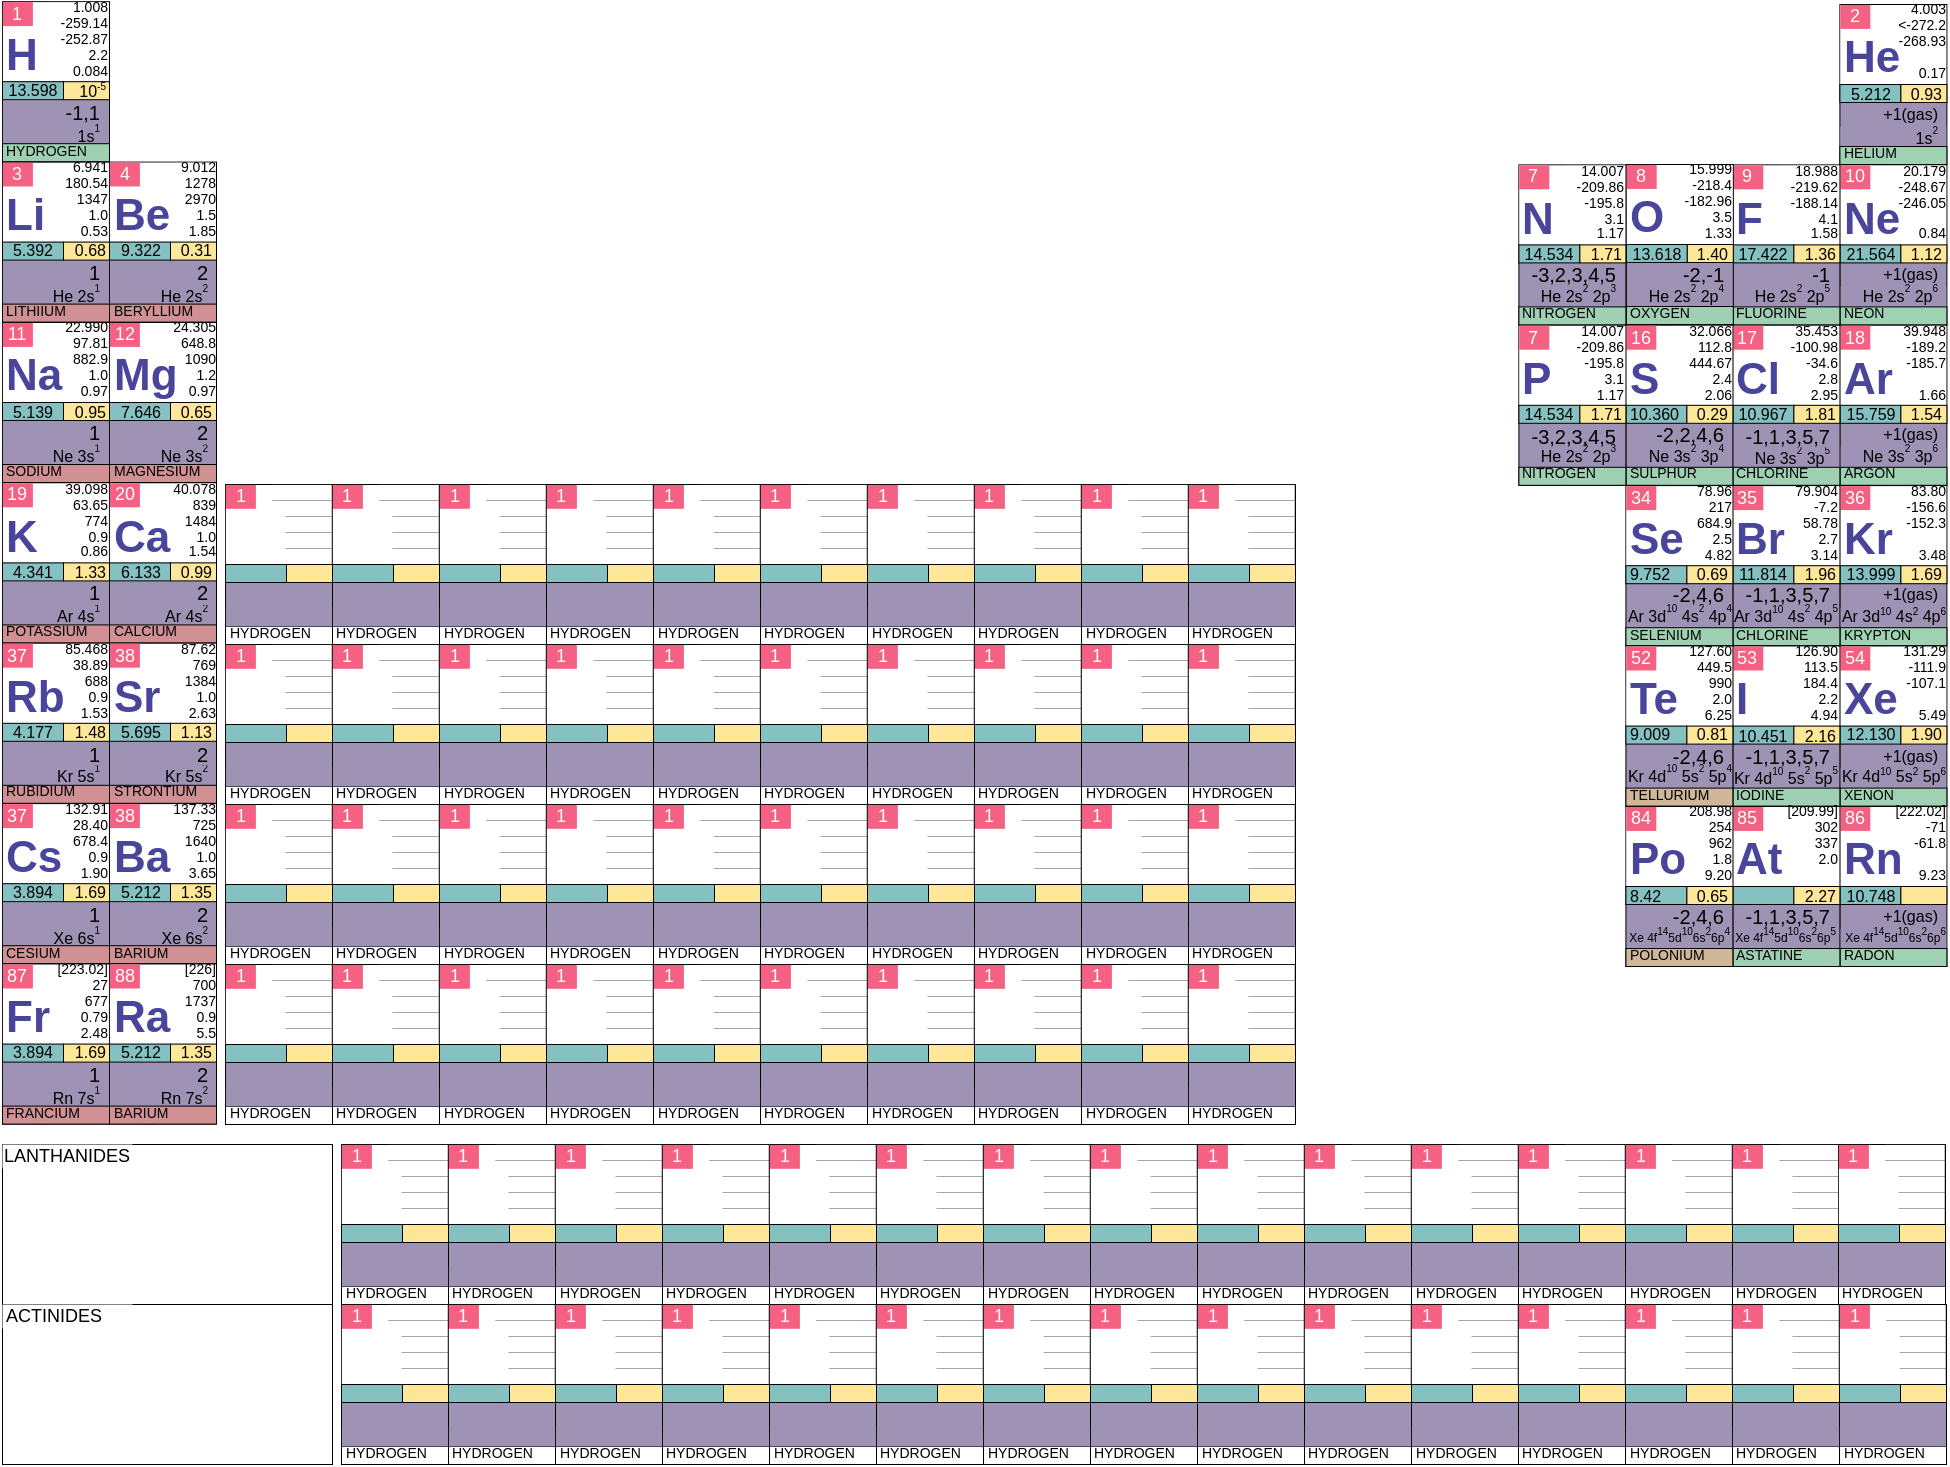 <mxfile version="22.0.6" type="github">
  <diagram name="Page-1" id="sfeoYHmAmCR_aMxD1gwX">
    <mxGraphModel dx="748" dy="963" grid="1" gridSize="10" guides="1" tooltips="1" connect="1" arrows="1" fold="1" page="1" pageScale="1" pageWidth="827" pageHeight="1169" math="0" shadow="0">
      <root>
        <mxCell id="0" />
        <mxCell id="1" parent="0" />
        <mxCell id="x66WMxj8J2fL99mkNLte-2672" value="" style="group" parent="1" vertex="1" connectable="0">
          <mxGeometry x="40" y="40" width="107" height="560.0" as="geometry" />
        </mxCell>
        <mxCell id="HDCYdyfFIMSK2UKShOaZ-232" value="" style="group;fontFamily=Helvetica;" parent="x66WMxj8J2fL99mkNLte-2672" vertex="1" connectable="0">
          <mxGeometry y="78.8" width="53.5" height="80.2" as="geometry" />
        </mxCell>
        <mxCell id="HDCYdyfFIMSK2UKShOaZ-233" value="0.084" style="rounded=0;whiteSpace=wrap;html=1;strokeWidth=0.1;movable=1;resizable=1;rotatable=1;deletable=1;editable=1;locked=0;connectable=1;container=0;fontSize=7;align=right;strokeColor=none;fillColor=none;fontFamily=Helvetica;" parent="HDCYdyfFIMSK2UKShOaZ-232" vertex="1">
          <mxGeometry x="23.2" y="31.8" width="30" height="8" as="geometry" />
        </mxCell>
        <mxCell id="HDCYdyfFIMSK2UKShOaZ-234" value="" style="rounded=0;whiteSpace=wrap;html=1;strokeWidth=0.5;fillColor=#9e93b5;movable=1;resizable=1;rotatable=1;deletable=1;editable=1;locked=0;connectable=1;container=0;fontFamily=Helvetica;" parent="HDCYdyfFIMSK2UKShOaZ-232" vertex="1">
          <mxGeometry y="1.138e-14" width="53.5" height="80" as="geometry" />
        </mxCell>
        <mxCell id="HDCYdyfFIMSK2UKShOaZ-235" value="&lt;font style=&quot;font-size: 8px;&quot;&gt;He 2s&lt;/font&gt;&lt;sup&gt;&lt;font style=&quot;font-size: 5px;&quot;&gt;1&lt;/font&gt;&lt;/sup&gt;" style="rounded=0;whiteSpace=wrap;html=1;strokeWidth=0;movable=1;resizable=1;rotatable=1;deletable=1;editable=1;locked=0;connectable=1;fillColor=#9e93b5;dashed=1;strokeColor=none;container=0;align=right;spacingTop=-4;spacingLeft=0;spacingRight=2;fontFamily=Helvetica;" parent="HDCYdyfFIMSK2UKShOaZ-232" vertex="1">
          <mxGeometry x="0.2" y="61.0" width="53" height="10" as="geometry" />
        </mxCell>
        <mxCell id="HDCYdyfFIMSK2UKShOaZ-237" value="" style="rounded=0;whiteSpace=wrap;html=1;strokeWidth=0.1;movable=1;resizable=1;rotatable=1;deletable=1;editable=1;locked=0;connectable=1;strokeColor=none;container=0;fontFamily=Helvetica;" parent="HDCYdyfFIMSK2UKShOaZ-232" vertex="1">
          <mxGeometry x="0.2" y="0.25" width="53" height="39.6" as="geometry" />
        </mxCell>
        <mxCell id="HDCYdyfFIMSK2UKShOaZ-238" value="&lt;font style=&quot;font-size: 8px;&quot;&gt;5.392&lt;/font&gt;" style="rounded=0;whiteSpace=wrap;html=1;strokeWidth=0.5;movable=1;resizable=1;rotatable=1;deletable=1;editable=1;locked=0;connectable=1;fillColor=#86C1C1;container=0;fontSize=7;verticalAlign=middle;spacingTop=0;fontFamily=Helvetica;" parent="HDCYdyfFIMSK2UKShOaZ-232" vertex="1">
          <mxGeometry y="40.0" width="30.5" height="9" as="geometry" />
        </mxCell>
        <mxCell id="HDCYdyfFIMSK2UKShOaZ-239" value="&lt;font style=&quot;font-size: 9px;&quot;&gt;3&lt;/font&gt;" style="rounded=0;whiteSpace=wrap;html=1;strokeWidth=0.1;movable=1;resizable=1;rotatable=1;deletable=1;editable=1;locked=0;connectable=1;fillColor=#F56182;fontSize=9;fontColor=#ffffff;strokeColor=none;container=0;fontFamily=Helvetica;" parent="HDCYdyfFIMSK2UKShOaZ-232" vertex="1">
          <mxGeometry x="0.2" y="0.2" width="15" height="12" as="geometry" />
        </mxCell>
        <mxCell id="HDCYdyfFIMSK2UKShOaZ-240" value="" style="endArrow=none;html=1;rounded=0;exitX=1;exitY=0;exitDx=0;exitDy=0;strokeWidth=0.1;movable=1;resizable=1;rotatable=1;deletable=1;editable=1;locked=0;connectable=1;fontFamily=Helvetica;" parent="HDCYdyfFIMSK2UKShOaZ-232" edge="1">
          <mxGeometry width="50" height="50" relative="1" as="geometry">
            <mxPoint x="15" y="80.0" as="sourcePoint" />
            <mxPoint x="23" y="80.2" as="targetPoint" />
          </mxGeometry>
        </mxCell>
        <mxCell id="HDCYdyfFIMSK2UKShOaZ-241" value="1" style="rounded=0;whiteSpace=wrap;html=1;strokeWidth=0;movable=1;resizable=1;rotatable=1;deletable=1;editable=1;locked=0;connectable=1;fillColor=#9e93b5;dashed=1;strokeColor=none;container=0;align=right;fontSize=10;spacingRight=2;fontFamily=Helvetica;" parent="HDCYdyfFIMSK2UKShOaZ-232" vertex="1">
          <mxGeometry x="0.2" y="49.5" width="53" height="11.5" as="geometry" />
        </mxCell>
        <mxCell id="HDCYdyfFIMSK2UKShOaZ-242" value="1.0" style="rounded=0;whiteSpace=wrap;html=1;strokeWidth=0.1;movable=1;resizable=1;rotatable=1;deletable=1;editable=1;locked=0;connectable=1;container=0;fontSize=7;align=right;strokeColor=none;fillColor=none;spacingBottom=1;spacingRight=-2;fontFamily=Helvetica;" parent="HDCYdyfFIMSK2UKShOaZ-232" vertex="1">
          <mxGeometry x="23.2" y="23.8" width="30" height="8" as="geometry" />
        </mxCell>
        <mxCell id="HDCYdyfFIMSK2UKShOaZ-243" value="1347" style="rounded=0;whiteSpace=wrap;html=1;strokeWidth=0.1;movable=1;resizable=1;rotatable=1;deletable=1;editable=1;locked=0;connectable=1;container=0;fontSize=7;align=right;strokeColor=none;fillColor=none;spacingBottom=1;spacingRight=-2;fontFamily=Helvetica;" parent="HDCYdyfFIMSK2UKShOaZ-232" vertex="1">
          <mxGeometry x="23.2" y="15.8" width="30" height="8" as="geometry" />
        </mxCell>
        <mxCell id="HDCYdyfFIMSK2UKShOaZ-244" value="180.54" style="rounded=0;whiteSpace=wrap;html=1;strokeWidth=0.1;movable=1;resizable=1;rotatable=1;deletable=1;editable=1;locked=0;connectable=1;container=0;fontSize=7;align=right;strokeColor=none;fillColor=none;spacingBottom=1;spacingRight=-2;fontFamily=Helvetica;" parent="HDCYdyfFIMSK2UKShOaZ-232" vertex="1">
          <mxGeometry x="23.2" y="7.8" width="30" height="8" as="geometry" />
        </mxCell>
        <mxCell id="HDCYdyfFIMSK2UKShOaZ-245" value="6.941" style="rounded=0;whiteSpace=wrap;html=1;strokeWidth=0.1;movable=1;resizable=1;rotatable=1;deletable=1;editable=1;locked=0;connectable=1;container=0;fontSize=7;align=right;strokeColor=none;fillColor=none;spacingBottom=1;spacingRight=-2;fontFamily=Helvetica;" parent="HDCYdyfFIMSK2UKShOaZ-232" vertex="1">
          <mxGeometry x="23.2" width="30" height="7.8" as="geometry" />
        </mxCell>
        <mxCell id="HDCYdyfFIMSK2UKShOaZ-246" value="&lt;font data-font-src=&quot;https://fonts.googleapis.com/css?family=Arimo&quot; style=&quot;font-size: 22px;&quot;&gt;Li&lt;/font&gt;" style="rounded=0;whiteSpace=wrap;html=1;strokeWidth=0.1;movable=1;resizable=1;rotatable=1;deletable=1;editable=1;locked=0;connectable=1;strokeColor=none;container=0;align=left;fontSize=26;fontFamily=Arimo;verticalAlign=middle;fillColor=none;fontColor=#49459A;fontStyle=1;spacingTop=-1;fontSource=https%3A%2F%2Ffonts.googleapis.com%2Fcss%3Ffamily%3DArimo;" parent="HDCYdyfFIMSK2UKShOaZ-232" vertex="1">
          <mxGeometry x="0.2" y="12.2" width="29.8" height="27.5" as="geometry" />
        </mxCell>
        <mxCell id="HDCYdyfFIMSK2UKShOaZ-247" value="0.68" style="rounded=0;whiteSpace=wrap;html=1;strokeWidth=0.5;movable=1;resizable=1;rotatable=1;deletable=1;editable=1;locked=0;connectable=1;fillColor=#ffe799;container=0;fontSize=8;align=right;spacingTop=0;spacingRight=0;fontFamily=Helvetica;" parent="HDCYdyfFIMSK2UKShOaZ-232" vertex="1">
          <mxGeometry x="30.5" y="40.0" width="23" height="9" as="geometry" />
        </mxCell>
        <mxCell id="HDCYdyfFIMSK2UKShOaZ-248" value="&lt;font style=&quot;font-size: 7px;&quot;&gt;LITHIIUM&lt;/font&gt;" style="rounded=0;whiteSpace=wrap;html=1;strokeWidth=0.5;fontSize=7;verticalAlign=middle;horizontal=1;spacing=2;spacingBottom=-4;spacingTop=-5;align=left;movable=1;resizable=1;rotatable=1;deletable=1;editable=1;locked=0;connectable=1;container=0;fillColor=#d09094;fontFamily=Arimo;fontSource=https%3A%2F%2Ffonts.googleapis.com%2Fcss%3Ffamily%3DArimo;" parent="HDCYdyfFIMSK2UKShOaZ-232" vertex="1">
          <mxGeometry y="71.0" width="53.5" height="9" as="geometry" />
        </mxCell>
        <mxCell id="HDCYdyfFIMSK2UKShOaZ-249" value="0.53" style="rounded=0;whiteSpace=wrap;html=1;strokeWidth=0.1;movable=1;resizable=1;rotatable=1;deletable=1;editable=1;locked=0;connectable=1;container=0;fontSize=7;align=right;strokeColor=none;fillColor=none;spacingBottom=1;spacingRight=-2;fontFamily=Helvetica;" parent="HDCYdyfFIMSK2UKShOaZ-232" vertex="1">
          <mxGeometry x="23.2" y="31.7" width="30" height="8" as="geometry" />
        </mxCell>
        <mxCell id="HDCYdyfFIMSK2UKShOaZ-250" value="" style="group;fontFamily=Helvetica;" parent="x66WMxj8J2fL99mkNLte-2672" vertex="1" connectable="0">
          <mxGeometry x="53.5" y="78.8" width="53.5" height="80.2" as="geometry" />
        </mxCell>
        <mxCell id="HDCYdyfFIMSK2UKShOaZ-251" value="0.084" style="rounded=0;whiteSpace=wrap;html=1;strokeWidth=0.1;movable=1;resizable=1;rotatable=1;deletable=1;editable=1;locked=0;connectable=1;container=0;fontSize=7;align=right;strokeColor=none;fillColor=none;fontFamily=Helvetica;" parent="HDCYdyfFIMSK2UKShOaZ-250" vertex="1">
          <mxGeometry x="23.2" y="31.8" width="30" height="8" as="geometry" />
        </mxCell>
        <mxCell id="HDCYdyfFIMSK2UKShOaZ-252" value="" style="rounded=0;whiteSpace=wrap;html=1;strokeWidth=0.5;fillColor=#9e93b5;movable=1;resizable=1;rotatable=1;deletable=1;editable=1;locked=0;connectable=1;container=0;fontFamily=Helvetica;" parent="HDCYdyfFIMSK2UKShOaZ-250" vertex="1">
          <mxGeometry y="1.138e-14" width="53.5" height="80" as="geometry" />
        </mxCell>
        <mxCell id="HDCYdyfFIMSK2UKShOaZ-253" value="&lt;font style=&quot;font-size: 8px;&quot;&gt;He 2s&lt;/font&gt;&lt;sup style=&quot;&quot;&gt;&lt;font style=&quot;font-size: 5px;&quot;&gt;2&lt;/font&gt;&lt;/sup&gt;" style="rounded=0;whiteSpace=wrap;html=1;strokeWidth=0;movable=1;resizable=1;rotatable=1;deletable=1;editable=1;locked=0;connectable=1;fillColor=#9e93b5;dashed=1;strokeColor=none;container=0;align=right;spacingTop=-4;spacingLeft=0;spacingRight=2;fontFamily=Helvetica;" parent="HDCYdyfFIMSK2UKShOaZ-250" vertex="1">
          <mxGeometry x="0.2" y="61.0" width="53" height="10" as="geometry" />
        </mxCell>
        <mxCell id="HDCYdyfFIMSK2UKShOaZ-254" value="" style="endArrow=none;html=1;rounded=0;exitX=1;exitY=0;exitDx=0;exitDy=0;strokeWidth=0.1;movable=1;resizable=1;rotatable=1;deletable=1;editable=1;locked=0;connectable=1;fontFamily=Helvetica;" parent="HDCYdyfFIMSK2UKShOaZ-250" source="HDCYdyfFIMSK2UKShOaZ-257" edge="1">
          <mxGeometry width="50" height="50" relative="1" as="geometry">
            <mxPoint x="-27" y="50.2" as="sourcePoint" />
            <mxPoint x="23" y="0.2" as="targetPoint" />
          </mxGeometry>
        </mxCell>
        <mxCell id="HDCYdyfFIMSK2UKShOaZ-255" value="" style="rounded=0;whiteSpace=wrap;html=1;strokeWidth=0.1;movable=1;resizable=1;rotatable=1;deletable=1;editable=1;locked=0;connectable=1;strokeColor=none;container=0;fontFamily=Helvetica;" parent="HDCYdyfFIMSK2UKShOaZ-250" vertex="1">
          <mxGeometry x="0.2" y="0.25" width="53" height="39.6" as="geometry" />
        </mxCell>
        <mxCell id="HDCYdyfFIMSK2UKShOaZ-256" value="&lt;font style=&quot;font-size: 8px;&quot;&gt;9.322&lt;/font&gt;" style="rounded=0;whiteSpace=wrap;html=1;strokeWidth=0.5;movable=1;resizable=1;rotatable=1;deletable=1;editable=1;locked=0;connectable=1;fillColor=#86C1C1;container=0;fontSize=7;verticalAlign=middle;spacingTop=0;fontFamily=Helvetica;" parent="HDCYdyfFIMSK2UKShOaZ-250" vertex="1">
          <mxGeometry y="40.0" width="30.5" height="9" as="geometry" />
        </mxCell>
        <mxCell id="HDCYdyfFIMSK2UKShOaZ-257" value="&lt;font style=&quot;font-size: 9px;&quot;&gt;4&lt;/font&gt;" style="rounded=0;whiteSpace=wrap;html=1;strokeWidth=0.1;movable=1;resizable=1;rotatable=1;deletable=1;editable=1;locked=0;connectable=1;fillColor=#F56182;fontSize=9;fontColor=#ffffff;strokeColor=none;container=0;fontFamily=Helvetica;" parent="HDCYdyfFIMSK2UKShOaZ-250" vertex="1">
          <mxGeometry x="0.2" y="0.2" width="15" height="12" as="geometry" />
        </mxCell>
        <mxCell id="HDCYdyfFIMSK2UKShOaZ-258" value="" style="endArrow=none;html=1;rounded=0;exitX=1;exitY=0;exitDx=0;exitDy=0;strokeWidth=0.1;movable=1;resizable=1;rotatable=1;deletable=1;editable=1;locked=0;connectable=1;fontFamily=Helvetica;" parent="HDCYdyfFIMSK2UKShOaZ-250" edge="1">
          <mxGeometry width="50" height="50" relative="1" as="geometry">
            <mxPoint x="15" y="80.0" as="sourcePoint" />
            <mxPoint x="23" y="80.2" as="targetPoint" />
          </mxGeometry>
        </mxCell>
        <mxCell id="HDCYdyfFIMSK2UKShOaZ-259" value="2" style="rounded=0;whiteSpace=wrap;html=1;strokeWidth=0;movable=1;resizable=1;rotatable=1;deletable=1;editable=1;locked=0;connectable=1;fillColor=#9e93b5;dashed=1;strokeColor=none;container=0;align=right;fontSize=10;spacingRight=2;fontFamily=Helvetica;" parent="HDCYdyfFIMSK2UKShOaZ-250" vertex="1">
          <mxGeometry x="0.2" y="49.5" width="53" height="11.5" as="geometry" />
        </mxCell>
        <mxCell id="HDCYdyfFIMSK2UKShOaZ-260" value="1.5" style="rounded=0;whiteSpace=wrap;html=1;strokeWidth=0.1;movable=1;resizable=1;rotatable=1;deletable=1;editable=1;locked=0;connectable=1;container=0;fontSize=7;align=right;strokeColor=none;fillColor=none;spacingBottom=1;spacingRight=-2;fontFamily=Helvetica;" parent="HDCYdyfFIMSK2UKShOaZ-250" vertex="1">
          <mxGeometry x="23.2" y="23.8" width="30" height="8" as="geometry" />
        </mxCell>
        <mxCell id="HDCYdyfFIMSK2UKShOaZ-261" value="2970" style="rounded=0;whiteSpace=wrap;html=1;strokeWidth=0.1;movable=1;resizable=1;rotatable=1;deletable=1;editable=1;locked=0;connectable=1;container=0;fontSize=7;align=right;strokeColor=none;fillColor=none;spacingBottom=1;spacingRight=-2;fontFamily=Helvetica;" parent="HDCYdyfFIMSK2UKShOaZ-250" vertex="1">
          <mxGeometry x="23.2" y="15.8" width="30" height="8" as="geometry" />
        </mxCell>
        <mxCell id="HDCYdyfFIMSK2UKShOaZ-262" value="1278" style="rounded=0;whiteSpace=wrap;html=1;strokeWidth=0.1;movable=1;resizable=1;rotatable=1;deletable=1;editable=1;locked=0;connectable=1;container=0;fontSize=7;align=right;strokeColor=none;fillColor=none;spacingBottom=1;spacingRight=-2;fontFamily=Helvetica;" parent="HDCYdyfFIMSK2UKShOaZ-250" vertex="1">
          <mxGeometry x="23.2" y="7.8" width="30" height="8" as="geometry" />
        </mxCell>
        <mxCell id="HDCYdyfFIMSK2UKShOaZ-263" value="9.012" style="rounded=0;whiteSpace=wrap;html=1;strokeWidth=0.1;movable=1;resizable=1;rotatable=1;deletable=1;editable=1;locked=0;connectable=1;container=0;fontSize=7;align=right;strokeColor=none;fillColor=none;spacingBottom=1;spacingRight=-2;fontFamily=Helvetica;" parent="HDCYdyfFIMSK2UKShOaZ-250" vertex="1">
          <mxGeometry x="23.2" width="30" height="7.8" as="geometry" />
        </mxCell>
        <mxCell id="HDCYdyfFIMSK2UKShOaZ-264" value="&lt;font data-font-src=&quot;https://fonts.googleapis.com/css?family=Arimo&quot; style=&quot;font-size: 22px;&quot;&gt;Be&lt;/font&gt;" style="rounded=0;whiteSpace=wrap;html=1;strokeWidth=0.1;movable=1;resizable=1;rotatable=1;deletable=1;editable=1;locked=0;connectable=1;strokeColor=none;container=0;align=left;fontSize=26;fontFamily=Arimo;verticalAlign=middle;fillColor=none;fontColor=#49459A;fontStyle=1;spacingTop=-1;fontSource=https%3A%2F%2Ffonts.googleapis.com%2Fcss%3Ffamily%3DArimo;" parent="HDCYdyfFIMSK2UKShOaZ-250" vertex="1">
          <mxGeometry x="0.2" y="12.2" width="29.8" height="27.5" as="geometry" />
        </mxCell>
        <mxCell id="HDCYdyfFIMSK2UKShOaZ-265" value="0.31" style="rounded=0;whiteSpace=wrap;html=1;strokeWidth=0.5;movable=1;resizable=1;rotatable=1;deletable=1;editable=1;locked=0;connectable=1;fillColor=#ffe799;container=0;fontSize=8;align=right;spacingTop=0;spacingRight=0;fontFamily=Helvetica;" parent="HDCYdyfFIMSK2UKShOaZ-250" vertex="1">
          <mxGeometry x="30.5" y="40.0" width="23" height="9" as="geometry" />
        </mxCell>
        <mxCell id="HDCYdyfFIMSK2UKShOaZ-266" value="&lt;font style=&quot;font-size: 7px;&quot;&gt;BERYLLIUM&lt;/font&gt;" style="rounded=0;whiteSpace=wrap;html=1;strokeWidth=0.5;fontSize=7;verticalAlign=middle;horizontal=1;spacing=2;spacingBottom=-4;spacingTop=-5;align=left;movable=1;resizable=1;rotatable=1;deletable=1;editable=1;locked=0;connectable=1;container=0;fillColor=#d09094;fontFamily=Arimo;fontSource=https%3A%2F%2Ffonts.googleapis.com%2Fcss%3Ffamily%3DArimo;" parent="HDCYdyfFIMSK2UKShOaZ-250" vertex="1">
          <mxGeometry y="71.0" width="53.5" height="9" as="geometry" />
        </mxCell>
        <mxCell id="HDCYdyfFIMSK2UKShOaZ-267" value="1.85" style="rounded=0;whiteSpace=wrap;html=1;strokeWidth=0.1;movable=1;resizable=1;rotatable=1;deletable=1;editable=1;locked=0;connectable=1;container=0;fontSize=7;align=right;strokeColor=none;fillColor=none;spacingBottom=1;spacingRight=-2;fontFamily=Helvetica;" parent="HDCYdyfFIMSK2UKShOaZ-250" vertex="1">
          <mxGeometry x="23.2" y="31.7" width="30" height="8" as="geometry" />
        </mxCell>
        <mxCell id="HDCYdyfFIMSK2UKShOaZ-268" value="" style="group;fontFamily=Helvetica;" parent="x66WMxj8J2fL99mkNLte-2672" vertex="1" connectable="0">
          <mxGeometry y="159" width="53.5" height="80.2" as="geometry" />
        </mxCell>
        <mxCell id="HDCYdyfFIMSK2UKShOaZ-269" value="0.084" style="rounded=0;whiteSpace=wrap;html=1;strokeWidth=0.1;movable=1;resizable=1;rotatable=1;deletable=1;editable=1;locked=0;connectable=1;container=0;fontSize=7;align=right;strokeColor=none;fillColor=none;fontFamily=Helvetica;" parent="HDCYdyfFIMSK2UKShOaZ-268" vertex="1">
          <mxGeometry x="23.2" y="31.8" width="30" height="8" as="geometry" />
        </mxCell>
        <mxCell id="HDCYdyfFIMSK2UKShOaZ-270" value="" style="rounded=0;whiteSpace=wrap;html=1;strokeWidth=0.5;fillColor=#9e93b5;movable=1;resizable=1;rotatable=1;deletable=1;editable=1;locked=0;connectable=1;container=0;fontFamily=Helvetica;" parent="HDCYdyfFIMSK2UKShOaZ-268" vertex="1">
          <mxGeometry y="1.138e-14" width="53.5" height="80" as="geometry" />
        </mxCell>
        <mxCell id="HDCYdyfFIMSK2UKShOaZ-271" value="&lt;font style=&quot;font-size: 8px;&quot;&gt;Ne 3s&lt;/font&gt;&lt;sup&gt;&lt;font style=&quot;font-size: 5px;&quot;&gt;1&lt;/font&gt;&lt;/sup&gt;" style="rounded=0;whiteSpace=wrap;html=1;strokeWidth=0;movable=1;resizable=1;rotatable=1;deletable=1;editable=1;locked=0;connectable=1;fillColor=#9e93b5;dashed=1;strokeColor=none;container=0;align=right;spacingTop=-4;spacingLeft=0;spacingRight=2;fontFamily=Helvetica;" parent="HDCYdyfFIMSK2UKShOaZ-268" vertex="1">
          <mxGeometry x="0.2" y="61.0" width="53" height="10" as="geometry" />
        </mxCell>
        <mxCell id="HDCYdyfFIMSK2UKShOaZ-272" value="" style="endArrow=none;html=1;rounded=0;exitX=1;exitY=0;exitDx=0;exitDy=0;strokeWidth=0.1;movable=1;resizable=1;rotatable=1;deletable=1;editable=1;locked=0;connectable=1;fontFamily=Helvetica;" parent="HDCYdyfFIMSK2UKShOaZ-268" source="HDCYdyfFIMSK2UKShOaZ-275" edge="1">
          <mxGeometry width="50" height="50" relative="1" as="geometry">
            <mxPoint x="-27" y="50.2" as="sourcePoint" />
            <mxPoint x="23" y="0.2" as="targetPoint" />
          </mxGeometry>
        </mxCell>
        <mxCell id="HDCYdyfFIMSK2UKShOaZ-273" value="" style="rounded=0;whiteSpace=wrap;html=1;strokeWidth=0.1;movable=1;resizable=1;rotatable=1;deletable=1;editable=1;locked=0;connectable=1;strokeColor=none;container=0;fontFamily=Helvetica;" parent="HDCYdyfFIMSK2UKShOaZ-268" vertex="1">
          <mxGeometry x="0.2" y="0.25" width="53" height="39.6" as="geometry" />
        </mxCell>
        <mxCell id="HDCYdyfFIMSK2UKShOaZ-274" value="&lt;font style=&quot;font-size: 8px;&quot;&gt;5.139&lt;/font&gt;" style="rounded=0;whiteSpace=wrap;html=1;strokeWidth=0.5;movable=1;resizable=1;rotatable=1;deletable=1;editable=1;locked=0;connectable=1;fillColor=#86C1C1;container=0;fontSize=7;verticalAlign=middle;spacingTop=0;fontFamily=Helvetica;" parent="HDCYdyfFIMSK2UKShOaZ-268" vertex="1">
          <mxGeometry y="40.0" width="30.5" height="9" as="geometry" />
        </mxCell>
        <mxCell id="HDCYdyfFIMSK2UKShOaZ-275" value="&lt;font style=&quot;font-size: 9px;&quot;&gt;11&lt;/font&gt;" style="rounded=0;whiteSpace=wrap;html=1;strokeWidth=0.1;movable=1;resizable=1;rotatable=1;deletable=1;editable=1;locked=0;connectable=1;fillColor=#F56182;fontSize=9;fontColor=#ffffff;strokeColor=none;container=0;fontFamily=Helvetica;" parent="HDCYdyfFIMSK2UKShOaZ-268" vertex="1">
          <mxGeometry x="0.2" y="0.2" width="15" height="12" as="geometry" />
        </mxCell>
        <mxCell id="HDCYdyfFIMSK2UKShOaZ-276" value="" style="endArrow=none;html=1;rounded=0;exitX=1;exitY=0;exitDx=0;exitDy=0;strokeWidth=0.1;movable=1;resizable=1;rotatable=1;deletable=1;editable=1;locked=0;connectable=1;fontFamily=Helvetica;" parent="HDCYdyfFIMSK2UKShOaZ-268" edge="1">
          <mxGeometry width="50" height="50" relative="1" as="geometry">
            <mxPoint x="15" y="80.0" as="sourcePoint" />
            <mxPoint x="23" y="80.2" as="targetPoint" />
          </mxGeometry>
        </mxCell>
        <mxCell id="HDCYdyfFIMSK2UKShOaZ-277" value="1" style="rounded=0;whiteSpace=wrap;html=1;strokeWidth=0;movable=1;resizable=1;rotatable=1;deletable=1;editable=1;locked=0;connectable=1;fillColor=#9e93b5;dashed=1;strokeColor=none;container=0;align=right;fontSize=10;spacingRight=2;fontFamily=Helvetica;" parent="HDCYdyfFIMSK2UKShOaZ-268" vertex="1">
          <mxGeometry x="0.2" y="49.5" width="53" height="11.5" as="geometry" />
        </mxCell>
        <mxCell id="HDCYdyfFIMSK2UKShOaZ-278" value="1.0" style="rounded=0;whiteSpace=wrap;html=1;strokeWidth=0.1;movable=1;resizable=1;rotatable=1;deletable=1;editable=1;locked=0;connectable=1;container=0;fontSize=7;align=right;strokeColor=none;fillColor=none;spacingBottom=1;spacingRight=-2;fontFamily=Helvetica;" parent="HDCYdyfFIMSK2UKShOaZ-268" vertex="1">
          <mxGeometry x="23.2" y="23.8" width="30" height="8" as="geometry" />
        </mxCell>
        <mxCell id="HDCYdyfFIMSK2UKShOaZ-279" value="882.9" style="rounded=0;whiteSpace=wrap;html=1;strokeWidth=0.1;movable=1;resizable=1;rotatable=1;deletable=1;editable=1;locked=0;connectable=1;container=0;fontSize=7;align=right;strokeColor=none;fillColor=none;spacingBottom=1;spacingRight=-2;fontFamily=Helvetica;" parent="HDCYdyfFIMSK2UKShOaZ-268" vertex="1">
          <mxGeometry x="23.2" y="15.8" width="30" height="8" as="geometry" />
        </mxCell>
        <mxCell id="HDCYdyfFIMSK2UKShOaZ-280" value="97.81" style="rounded=0;whiteSpace=wrap;html=1;strokeWidth=0.1;movable=1;resizable=1;rotatable=1;deletable=1;editable=1;locked=0;connectable=1;container=0;fontSize=7;align=right;strokeColor=none;fillColor=none;spacingBottom=1;spacingRight=-2;fontFamily=Helvetica;" parent="HDCYdyfFIMSK2UKShOaZ-268" vertex="1">
          <mxGeometry x="23.2" y="7.8" width="30" height="8" as="geometry" />
        </mxCell>
        <mxCell id="HDCYdyfFIMSK2UKShOaZ-281" value="22.990" style="rounded=0;whiteSpace=wrap;html=1;strokeWidth=0.1;movable=1;resizable=1;rotatable=1;deletable=1;editable=1;locked=0;connectable=1;container=0;fontSize=7;align=right;strokeColor=none;fillColor=none;spacingBottom=1;spacingRight=-2;fontFamily=Helvetica;" parent="HDCYdyfFIMSK2UKShOaZ-268" vertex="1">
          <mxGeometry x="23.2" width="30" height="7.8" as="geometry" />
        </mxCell>
        <mxCell id="HDCYdyfFIMSK2UKShOaZ-282" value="&lt;font data-font-src=&quot;https://fonts.googleapis.com/css?family=Arimo&quot; style=&quot;font-size: 22px;&quot;&gt;Na&lt;/font&gt;" style="rounded=0;whiteSpace=wrap;html=1;strokeWidth=0.1;movable=1;resizable=1;rotatable=1;deletable=1;editable=1;locked=0;connectable=1;strokeColor=none;container=0;align=left;fontSize=26;fontFamily=Arimo;verticalAlign=middle;fillColor=none;fontColor=#49459A;fontStyle=1;spacingTop=-1;fontSource=https%3A%2F%2Ffonts.googleapis.com%2Fcss%3Ffamily%3DArimo;" parent="HDCYdyfFIMSK2UKShOaZ-268" vertex="1">
          <mxGeometry x="0.2" y="12.2" width="29.8" height="27.5" as="geometry" />
        </mxCell>
        <mxCell id="HDCYdyfFIMSK2UKShOaZ-283" value="0.95" style="rounded=0;whiteSpace=wrap;html=1;strokeWidth=0.5;movable=1;resizable=1;rotatable=1;deletable=1;editable=1;locked=0;connectable=1;fillColor=#ffe799;container=0;fontSize=8;align=right;spacingTop=0;spacingRight=0;fontFamily=Helvetica;" parent="HDCYdyfFIMSK2UKShOaZ-268" vertex="1">
          <mxGeometry x="30.5" y="40.0" width="23" height="9" as="geometry" />
        </mxCell>
        <mxCell id="HDCYdyfFIMSK2UKShOaZ-284" value="&lt;font style=&quot;font-size: 7px;&quot;&gt;SODIUM&lt;/font&gt;" style="rounded=0;whiteSpace=wrap;html=1;strokeWidth=0.5;fontSize=7;verticalAlign=middle;horizontal=1;spacing=2;spacingBottom=-4;spacingTop=-5;align=left;movable=1;resizable=1;rotatable=1;deletable=1;editable=1;locked=0;connectable=1;container=0;fillColor=#d09094;fontFamily=Arimo;fontSource=https%3A%2F%2Ffonts.googleapis.com%2Fcss%3Ffamily%3DArimo;" parent="HDCYdyfFIMSK2UKShOaZ-268" vertex="1">
          <mxGeometry y="71.0" width="53.5" height="9" as="geometry" />
        </mxCell>
        <mxCell id="HDCYdyfFIMSK2UKShOaZ-285" value="0.97" style="rounded=0;whiteSpace=wrap;html=1;strokeWidth=0.1;movable=1;resizable=1;rotatable=1;deletable=1;editable=1;locked=0;connectable=1;container=0;fontSize=7;align=right;strokeColor=none;fillColor=none;spacingBottom=1;spacingRight=-2;fontFamily=Helvetica;" parent="HDCYdyfFIMSK2UKShOaZ-268" vertex="1">
          <mxGeometry x="23.2" y="31.7" width="30" height="8" as="geometry" />
        </mxCell>
        <mxCell id="HDCYdyfFIMSK2UKShOaZ-286" value="" style="group;fontFamily=Helvetica;" parent="x66WMxj8J2fL99mkNLte-2672" vertex="1" connectable="0">
          <mxGeometry x="53.5" y="159" width="53.5" height="80.2" as="geometry" />
        </mxCell>
        <mxCell id="HDCYdyfFIMSK2UKShOaZ-287" value="0.084" style="rounded=0;whiteSpace=wrap;html=1;strokeWidth=0.1;movable=1;resizable=1;rotatable=1;deletable=1;editable=1;locked=0;connectable=1;container=0;fontSize=7;align=right;strokeColor=none;fillColor=none;fontFamily=Helvetica;" parent="HDCYdyfFIMSK2UKShOaZ-286" vertex="1">
          <mxGeometry x="23.2" y="31.8" width="30" height="8" as="geometry" />
        </mxCell>
        <mxCell id="HDCYdyfFIMSK2UKShOaZ-288" value="" style="rounded=0;whiteSpace=wrap;html=1;strokeWidth=0.5;fillColor=#9e93b5;movable=1;resizable=1;rotatable=1;deletable=1;editable=1;locked=0;connectable=1;container=0;fontFamily=Helvetica;" parent="HDCYdyfFIMSK2UKShOaZ-286" vertex="1">
          <mxGeometry y="1.138e-14" width="53.5" height="80" as="geometry" />
        </mxCell>
        <mxCell id="HDCYdyfFIMSK2UKShOaZ-289" value="&lt;font style=&quot;font-size: 8px;&quot;&gt;Ne 3s&lt;/font&gt;&lt;sup&gt;&lt;font style=&quot;font-size: 5px;&quot;&gt;2&lt;/font&gt;&lt;/sup&gt;" style="rounded=0;whiteSpace=wrap;html=1;strokeWidth=0;movable=1;resizable=1;rotatable=1;deletable=1;editable=1;locked=0;connectable=1;fillColor=#9e93b5;dashed=1;strokeColor=none;container=0;align=right;spacingTop=-4;spacingLeft=0;spacingRight=2;fontFamily=Helvetica;" parent="HDCYdyfFIMSK2UKShOaZ-286" vertex="1">
          <mxGeometry x="0.2" y="61.0" width="53" height="10" as="geometry" />
        </mxCell>
        <mxCell id="HDCYdyfFIMSK2UKShOaZ-290" value="" style="endArrow=none;html=1;rounded=0;exitX=1;exitY=0;exitDx=0;exitDy=0;strokeWidth=0.1;movable=1;resizable=1;rotatable=1;deletable=1;editable=1;locked=0;connectable=1;fontFamily=Helvetica;" parent="HDCYdyfFIMSK2UKShOaZ-286" source="HDCYdyfFIMSK2UKShOaZ-293" edge="1">
          <mxGeometry width="50" height="50" relative="1" as="geometry">
            <mxPoint x="-27" y="50.2" as="sourcePoint" />
            <mxPoint x="23" y="0.2" as="targetPoint" />
          </mxGeometry>
        </mxCell>
        <mxCell id="HDCYdyfFIMSK2UKShOaZ-291" value="" style="rounded=0;whiteSpace=wrap;html=1;strokeWidth=0.1;movable=1;resizable=1;rotatable=1;deletable=1;editable=1;locked=0;connectable=1;strokeColor=none;container=0;fontFamily=Helvetica;" parent="HDCYdyfFIMSK2UKShOaZ-286" vertex="1">
          <mxGeometry x="0.2" y="0.25" width="53" height="39.6" as="geometry" />
        </mxCell>
        <mxCell id="HDCYdyfFIMSK2UKShOaZ-292" value="&lt;font style=&quot;font-size: 8px;&quot;&gt;7.646&lt;/font&gt;" style="rounded=0;whiteSpace=wrap;html=1;strokeWidth=0.5;movable=1;resizable=1;rotatable=1;deletable=1;editable=1;locked=0;connectable=1;fillColor=#86C1C1;container=0;fontSize=7;verticalAlign=middle;spacingTop=0;fontFamily=Helvetica;" parent="HDCYdyfFIMSK2UKShOaZ-286" vertex="1">
          <mxGeometry y="40.0" width="30.5" height="9" as="geometry" />
        </mxCell>
        <mxCell id="HDCYdyfFIMSK2UKShOaZ-293" value="&lt;font style=&quot;font-size: 9px;&quot;&gt;12&lt;/font&gt;" style="rounded=0;whiteSpace=wrap;html=1;strokeWidth=0.1;movable=1;resizable=1;rotatable=1;deletable=1;editable=1;locked=0;connectable=1;fillColor=#F56182;fontSize=9;fontColor=#ffffff;strokeColor=none;container=0;fontFamily=Helvetica;" parent="HDCYdyfFIMSK2UKShOaZ-286" vertex="1">
          <mxGeometry x="0.2" y="0.2" width="15" height="12" as="geometry" />
        </mxCell>
        <mxCell id="HDCYdyfFIMSK2UKShOaZ-294" value="" style="endArrow=none;html=1;rounded=0;exitX=1;exitY=0;exitDx=0;exitDy=0;strokeWidth=0.1;movable=1;resizable=1;rotatable=1;deletable=1;editable=1;locked=0;connectable=1;fontFamily=Helvetica;" parent="HDCYdyfFIMSK2UKShOaZ-286" edge="1">
          <mxGeometry width="50" height="50" relative="1" as="geometry">
            <mxPoint x="15" y="80.0" as="sourcePoint" />
            <mxPoint x="23" y="80.2" as="targetPoint" />
          </mxGeometry>
        </mxCell>
        <mxCell id="HDCYdyfFIMSK2UKShOaZ-295" value="2" style="rounded=0;whiteSpace=wrap;html=1;strokeWidth=0;movable=1;resizable=1;rotatable=1;deletable=1;editable=1;locked=0;connectable=1;fillColor=#9e93b5;dashed=1;strokeColor=none;container=0;align=right;fontSize=10;spacingRight=2;fontFamily=Helvetica;" parent="HDCYdyfFIMSK2UKShOaZ-286" vertex="1">
          <mxGeometry x="0.2" y="49.5" width="53" height="11.5" as="geometry" />
        </mxCell>
        <mxCell id="HDCYdyfFIMSK2UKShOaZ-296" value="1.2" style="rounded=0;whiteSpace=wrap;html=1;strokeWidth=0.1;movable=1;resizable=1;rotatable=1;deletable=1;editable=1;locked=0;connectable=1;container=0;fontSize=7;align=right;strokeColor=none;fillColor=none;spacingBottom=1;spacingRight=-2;fontFamily=Helvetica;" parent="HDCYdyfFIMSK2UKShOaZ-286" vertex="1">
          <mxGeometry x="23.2" y="23.8" width="30" height="8" as="geometry" />
        </mxCell>
        <mxCell id="HDCYdyfFIMSK2UKShOaZ-297" value="1090" style="rounded=0;whiteSpace=wrap;html=1;strokeWidth=0.1;movable=1;resizable=1;rotatable=1;deletable=1;editable=1;locked=0;connectable=1;container=0;fontSize=7;align=right;strokeColor=none;fillColor=none;spacingBottom=1;spacingRight=-2;fontFamily=Helvetica;" parent="HDCYdyfFIMSK2UKShOaZ-286" vertex="1">
          <mxGeometry x="23.2" y="15.8" width="30" height="8" as="geometry" />
        </mxCell>
        <mxCell id="HDCYdyfFIMSK2UKShOaZ-298" value="648.8" style="rounded=0;whiteSpace=wrap;html=1;strokeWidth=0.1;movable=1;resizable=1;rotatable=1;deletable=1;editable=1;locked=0;connectable=1;container=0;fontSize=7;align=right;strokeColor=none;fillColor=none;spacingBottom=1;spacingRight=-2;fontFamily=Helvetica;" parent="HDCYdyfFIMSK2UKShOaZ-286" vertex="1">
          <mxGeometry x="23.2" y="7.8" width="30" height="8" as="geometry" />
        </mxCell>
        <mxCell id="HDCYdyfFIMSK2UKShOaZ-299" value="24.305" style="rounded=0;whiteSpace=wrap;html=1;strokeWidth=0.1;movable=1;resizable=1;rotatable=1;deletable=1;editable=1;locked=0;connectable=1;container=0;fontSize=7;align=right;strokeColor=none;fillColor=none;spacingBottom=1;spacingRight=-2;fontFamily=Helvetica;" parent="HDCYdyfFIMSK2UKShOaZ-286" vertex="1">
          <mxGeometry x="23.2" width="30" height="7.8" as="geometry" />
        </mxCell>
        <mxCell id="HDCYdyfFIMSK2UKShOaZ-300" value="&lt;font data-font-src=&quot;https://fonts.googleapis.com/css?family=Arimo&quot; style=&quot;font-size: 22px;&quot;&gt;Mg&lt;/font&gt;" style="rounded=0;whiteSpace=wrap;html=1;strokeWidth=0.1;movable=1;resizable=1;rotatable=1;deletable=1;editable=1;locked=0;connectable=1;strokeColor=none;container=0;align=left;fontSize=26;fontFamily=Arimo;verticalAlign=middle;fillColor=none;fontColor=#49459A;fontStyle=1;spacingTop=-1;fontSource=https%3A%2F%2Ffonts.googleapis.com%2Fcss%3Ffamily%3DArimo;" parent="HDCYdyfFIMSK2UKShOaZ-286" vertex="1">
          <mxGeometry x="0.2" y="12.2" width="29.8" height="27.5" as="geometry" />
        </mxCell>
        <mxCell id="HDCYdyfFIMSK2UKShOaZ-301" value="0.65" style="rounded=0;whiteSpace=wrap;html=1;strokeWidth=0.5;movable=1;resizable=1;rotatable=1;deletable=1;editable=1;locked=0;connectable=1;fillColor=#ffe799;container=0;fontSize=8;align=right;spacingTop=0;spacingRight=0;fontFamily=Helvetica;" parent="HDCYdyfFIMSK2UKShOaZ-286" vertex="1">
          <mxGeometry x="30.5" y="40.0" width="23" height="9" as="geometry" />
        </mxCell>
        <mxCell id="HDCYdyfFIMSK2UKShOaZ-302" value="&lt;font style=&quot;font-size: 7px;&quot;&gt;MAGNESIUM&lt;/font&gt;" style="rounded=0;whiteSpace=wrap;html=1;strokeWidth=0.5;fontSize=7;verticalAlign=middle;horizontal=1;spacing=2;spacingBottom=-4;spacingTop=-5;align=left;movable=1;resizable=1;rotatable=1;deletable=1;editable=1;locked=0;connectable=1;container=0;fillColor=#d09094;fontFamily=Arimo;fontSource=https%3A%2F%2Ffonts.googleapis.com%2Fcss%3Ffamily%3DArimo;" parent="HDCYdyfFIMSK2UKShOaZ-286" vertex="1">
          <mxGeometry y="71.0" width="53.5" height="9" as="geometry" />
        </mxCell>
        <mxCell id="HDCYdyfFIMSK2UKShOaZ-303" value="0.97" style="rounded=0;whiteSpace=wrap;html=1;strokeWidth=0.1;movable=1;resizable=1;rotatable=1;deletable=1;editable=1;locked=0;connectable=1;container=0;fontSize=7;align=right;strokeColor=none;fillColor=none;spacingBottom=1;spacingRight=-2;fontFamily=Helvetica;" parent="HDCYdyfFIMSK2UKShOaZ-286" vertex="1">
          <mxGeometry x="23.2" y="31.7" width="30" height="8" as="geometry" />
        </mxCell>
        <mxCell id="HDCYdyfFIMSK2UKShOaZ-305" value="" style="group;fontFamily=Helvetica;" parent="x66WMxj8J2fL99mkNLte-2672" vertex="1" connectable="0">
          <mxGeometry y="239.2" width="53.5" height="80.2" as="geometry" />
        </mxCell>
        <mxCell id="HDCYdyfFIMSK2UKShOaZ-306" value="0.084" style="rounded=0;whiteSpace=wrap;html=1;strokeWidth=0.1;movable=1;resizable=1;rotatable=1;deletable=1;editable=1;locked=0;connectable=1;container=0;fontSize=7;align=right;strokeColor=none;fillColor=none;fontFamily=Helvetica;" parent="HDCYdyfFIMSK2UKShOaZ-305" vertex="1">
          <mxGeometry x="23.2" y="31.8" width="30" height="8" as="geometry" />
        </mxCell>
        <mxCell id="HDCYdyfFIMSK2UKShOaZ-307" value="" style="rounded=0;whiteSpace=wrap;html=1;strokeWidth=0.5;fillColor=#9e93b5;movable=1;resizable=1;rotatable=1;deletable=1;editable=1;locked=0;connectable=1;container=0;fontFamily=Helvetica;" parent="HDCYdyfFIMSK2UKShOaZ-305" vertex="1">
          <mxGeometry y="1.138e-14" width="53.5" height="80" as="geometry" />
        </mxCell>
        <mxCell id="HDCYdyfFIMSK2UKShOaZ-308" value="&lt;font style=&quot;font-size: 8px;&quot;&gt;Ar 4s&lt;/font&gt;&lt;sup&gt;&lt;font style=&quot;font-size: 5px;&quot;&gt;1&lt;/font&gt;&lt;/sup&gt;" style="rounded=0;whiteSpace=wrap;html=1;strokeWidth=0;movable=1;resizable=1;rotatable=1;deletable=1;editable=1;locked=0;connectable=1;fillColor=#9e93b5;dashed=1;strokeColor=none;container=0;align=right;spacingTop=-4;spacingLeft=0;spacingRight=2;fontFamily=Helvetica;" parent="HDCYdyfFIMSK2UKShOaZ-305" vertex="1">
          <mxGeometry x="0.2" y="61.0" width="53" height="10" as="geometry" />
        </mxCell>
        <mxCell id="HDCYdyfFIMSK2UKShOaZ-309" value="" style="endArrow=none;html=1;rounded=0;exitX=1;exitY=0;exitDx=0;exitDy=0;strokeWidth=0.1;movable=1;resizable=1;rotatable=1;deletable=1;editable=1;locked=0;connectable=1;fontFamily=Helvetica;" parent="HDCYdyfFIMSK2UKShOaZ-305" source="HDCYdyfFIMSK2UKShOaZ-312" edge="1">
          <mxGeometry width="50" height="50" relative="1" as="geometry">
            <mxPoint x="-27" y="50.2" as="sourcePoint" />
            <mxPoint x="23" y="0.2" as="targetPoint" />
          </mxGeometry>
        </mxCell>
        <mxCell id="HDCYdyfFIMSK2UKShOaZ-310" value="" style="rounded=0;whiteSpace=wrap;html=1;strokeWidth=0.1;movable=1;resizable=1;rotatable=1;deletable=1;editable=1;locked=0;connectable=1;strokeColor=none;container=0;fontFamily=Helvetica;" parent="HDCYdyfFIMSK2UKShOaZ-305" vertex="1">
          <mxGeometry x="0.2" y="0.25" width="53" height="39.6" as="geometry" />
        </mxCell>
        <mxCell id="HDCYdyfFIMSK2UKShOaZ-311" value="&lt;font style=&quot;font-size: 8px;&quot;&gt;4.341&lt;/font&gt;" style="rounded=0;whiteSpace=wrap;html=1;strokeWidth=0.5;movable=1;resizable=1;rotatable=1;deletable=1;editable=1;locked=0;connectable=1;fillColor=#86C1C1;container=0;fontSize=7;verticalAlign=middle;spacingTop=0;fontFamily=Helvetica;" parent="HDCYdyfFIMSK2UKShOaZ-305" vertex="1">
          <mxGeometry y="40.0" width="30.5" height="9" as="geometry" />
        </mxCell>
        <mxCell id="HDCYdyfFIMSK2UKShOaZ-312" value="&lt;font style=&quot;font-size: 9px;&quot;&gt;19&lt;/font&gt;" style="rounded=0;whiteSpace=wrap;html=1;strokeWidth=0.1;movable=1;resizable=1;rotatable=1;deletable=1;editable=1;locked=0;connectable=1;fillColor=#F56182;fontSize=9;fontColor=#ffffff;strokeColor=none;container=0;fontFamily=Helvetica;" parent="HDCYdyfFIMSK2UKShOaZ-305" vertex="1">
          <mxGeometry x="0.2" y="0.2" width="15" height="12" as="geometry" />
        </mxCell>
        <mxCell id="HDCYdyfFIMSK2UKShOaZ-313" value="" style="endArrow=none;html=1;rounded=0;exitX=1;exitY=0;exitDx=0;exitDy=0;strokeWidth=0.1;movable=1;resizable=1;rotatable=1;deletable=1;editable=1;locked=0;connectable=1;fontFamily=Helvetica;" parent="HDCYdyfFIMSK2UKShOaZ-305" edge="1">
          <mxGeometry width="50" height="50" relative="1" as="geometry">
            <mxPoint x="15" y="80.0" as="sourcePoint" />
            <mxPoint x="23" y="80.2" as="targetPoint" />
          </mxGeometry>
        </mxCell>
        <mxCell id="HDCYdyfFIMSK2UKShOaZ-314" value="1" style="rounded=0;whiteSpace=wrap;html=1;strokeWidth=0;movable=1;resizable=1;rotatable=1;deletable=1;editable=1;locked=0;connectable=1;fillColor=#9e93b5;dashed=1;strokeColor=none;container=0;align=right;fontSize=10;spacingRight=2;fontFamily=Helvetica;" parent="HDCYdyfFIMSK2UKShOaZ-305" vertex="1">
          <mxGeometry x="0.2" y="49.5" width="53" height="11.5" as="geometry" />
        </mxCell>
        <mxCell id="HDCYdyfFIMSK2UKShOaZ-315" value="0.9" style="rounded=0;whiteSpace=wrap;html=1;strokeWidth=0.1;movable=1;resizable=1;rotatable=1;deletable=1;editable=1;locked=0;connectable=1;container=0;fontSize=7;align=right;strokeColor=none;fillColor=none;spacingBottom=1;spacingRight=-2;fontFamily=Helvetica;" parent="HDCYdyfFIMSK2UKShOaZ-305" vertex="1">
          <mxGeometry x="23.2" y="23.8" width="30" height="8" as="geometry" />
        </mxCell>
        <mxCell id="HDCYdyfFIMSK2UKShOaZ-316" value="774" style="rounded=0;whiteSpace=wrap;html=1;strokeWidth=0.1;movable=1;resizable=1;rotatable=1;deletable=1;editable=1;locked=0;connectable=1;container=0;fontSize=7;align=right;strokeColor=none;fillColor=none;spacingBottom=1;spacingRight=-2;fontFamily=Helvetica;" parent="HDCYdyfFIMSK2UKShOaZ-305" vertex="1">
          <mxGeometry x="23.2" y="15.8" width="30" height="8" as="geometry" />
        </mxCell>
        <mxCell id="HDCYdyfFIMSK2UKShOaZ-317" value="63.65" style="rounded=0;whiteSpace=wrap;html=1;strokeWidth=0.1;movable=1;resizable=1;rotatable=1;deletable=1;editable=1;locked=0;connectable=1;container=0;fontSize=7;align=right;strokeColor=none;fillColor=none;spacingBottom=1;spacingRight=-2;fontFamily=Helvetica;" parent="HDCYdyfFIMSK2UKShOaZ-305" vertex="1">
          <mxGeometry x="23.2" y="7.8" width="30" height="8" as="geometry" />
        </mxCell>
        <mxCell id="HDCYdyfFIMSK2UKShOaZ-318" value="39.098" style="rounded=0;whiteSpace=wrap;html=1;strokeWidth=0.1;movable=1;resizable=1;rotatable=1;deletable=1;editable=1;locked=0;connectable=1;container=0;fontSize=7;align=right;strokeColor=none;fillColor=none;spacingBottom=1;spacingRight=-2;fontFamily=Helvetica;" parent="HDCYdyfFIMSK2UKShOaZ-305" vertex="1">
          <mxGeometry x="23.2" width="30" height="7.8" as="geometry" />
        </mxCell>
        <mxCell id="HDCYdyfFIMSK2UKShOaZ-319" value="&lt;font data-font-src=&quot;https://fonts.googleapis.com/css?family=Arimo&quot; style=&quot;font-size: 22px;&quot;&gt;K&lt;/font&gt;" style="rounded=0;whiteSpace=wrap;html=1;strokeWidth=0.1;movable=1;resizable=1;rotatable=1;deletable=1;editable=1;locked=0;connectable=1;strokeColor=none;container=0;align=left;fontSize=26;fontFamily=Arimo;verticalAlign=middle;fillColor=none;fontColor=#49459A;fontStyle=1;spacingTop=-1;fontSource=https%3A%2F%2Ffonts.googleapis.com%2Fcss%3Ffamily%3DArimo;" parent="HDCYdyfFIMSK2UKShOaZ-305" vertex="1">
          <mxGeometry x="0.2" y="12.2" width="29.8" height="27.5" as="geometry" />
        </mxCell>
        <mxCell id="HDCYdyfFIMSK2UKShOaZ-320" value="1.33" style="rounded=0;whiteSpace=wrap;html=1;strokeWidth=0.5;movable=1;resizable=1;rotatable=1;deletable=1;editable=1;locked=0;connectable=1;fillColor=#ffe799;container=0;fontSize=8;align=right;spacingTop=0;spacingRight=0;fontFamily=Helvetica;" parent="HDCYdyfFIMSK2UKShOaZ-305" vertex="1">
          <mxGeometry x="30.5" y="40.0" width="23" height="9" as="geometry" />
        </mxCell>
        <mxCell id="HDCYdyfFIMSK2UKShOaZ-321" value="&lt;font style=&quot;font-size: 7px;&quot;&gt;POTASSIUM&lt;/font&gt;" style="rounded=0;whiteSpace=wrap;html=1;strokeWidth=0.5;fontSize=7;verticalAlign=middle;horizontal=1;spacing=2;spacingBottom=-4;spacingTop=-5;align=left;movable=1;resizable=1;rotatable=1;deletable=1;editable=1;locked=0;connectable=1;container=0;fillColor=#d09094;fontFamily=Arimo;fontSource=https%3A%2F%2Ffonts.googleapis.com%2Fcss%3Ffamily%3DArimo;" parent="HDCYdyfFIMSK2UKShOaZ-305" vertex="1">
          <mxGeometry y="71.0" width="53.5" height="9" as="geometry" />
        </mxCell>
        <mxCell id="HDCYdyfFIMSK2UKShOaZ-322" value="0.86" style="rounded=0;whiteSpace=wrap;html=1;strokeWidth=0.1;movable=1;resizable=1;rotatable=1;deletable=1;editable=1;locked=0;connectable=1;container=0;fontSize=7;align=right;strokeColor=none;fillColor=none;spacingBottom=1;spacingRight=-2;fontFamily=Helvetica;" parent="HDCYdyfFIMSK2UKShOaZ-305" vertex="1">
          <mxGeometry x="23.2" y="31.7" width="30" height="8" as="geometry" />
        </mxCell>
        <mxCell id="HDCYdyfFIMSK2UKShOaZ-341" value="" style="group;fontFamily=Helvetica;" parent="x66WMxj8J2fL99mkNLte-2672" vertex="1" connectable="0">
          <mxGeometry x="53.5" y="239.2" width="53.5" height="80.2" as="geometry" />
        </mxCell>
        <mxCell id="HDCYdyfFIMSK2UKShOaZ-342" value="0.084" style="rounded=0;whiteSpace=wrap;html=1;strokeWidth=0.1;movable=1;resizable=1;rotatable=1;deletable=1;editable=1;locked=0;connectable=1;container=0;fontSize=7;align=right;strokeColor=none;fillColor=none;fontFamily=Helvetica;" parent="HDCYdyfFIMSK2UKShOaZ-341" vertex="1">
          <mxGeometry x="23.2" y="31.8" width="30" height="8" as="geometry" />
        </mxCell>
        <mxCell id="HDCYdyfFIMSK2UKShOaZ-343" value="" style="rounded=0;whiteSpace=wrap;html=1;strokeWidth=0.5;fillColor=#9e93b5;movable=1;resizable=1;rotatable=1;deletable=1;editable=1;locked=0;connectable=1;container=0;fontFamily=Helvetica;" parent="HDCYdyfFIMSK2UKShOaZ-341" vertex="1">
          <mxGeometry y="1.138e-14" width="53.5" height="80" as="geometry" />
        </mxCell>
        <mxCell id="HDCYdyfFIMSK2UKShOaZ-344" value="&lt;font style=&quot;font-size: 8px;&quot;&gt;Ar 4s&lt;/font&gt;&lt;sup&gt;&lt;font style=&quot;font-size: 5px;&quot;&gt;2&lt;/font&gt;&lt;/sup&gt;" style="rounded=0;whiteSpace=wrap;html=1;strokeWidth=0;movable=1;resizable=1;rotatable=1;deletable=1;editable=1;locked=0;connectable=1;fillColor=#9e93b5;dashed=1;strokeColor=none;container=0;align=right;spacingTop=-4;spacingLeft=0;spacingRight=2;fontFamily=Helvetica;" parent="HDCYdyfFIMSK2UKShOaZ-341" vertex="1">
          <mxGeometry x="0.2" y="61.0" width="53" height="10" as="geometry" />
        </mxCell>
        <mxCell id="HDCYdyfFIMSK2UKShOaZ-345" value="" style="endArrow=none;html=1;rounded=0;exitX=1;exitY=0;exitDx=0;exitDy=0;strokeWidth=0.1;movable=1;resizable=1;rotatable=1;deletable=1;editable=1;locked=0;connectable=1;fontFamily=Helvetica;" parent="HDCYdyfFIMSK2UKShOaZ-341" source="HDCYdyfFIMSK2UKShOaZ-348" edge="1">
          <mxGeometry width="50" height="50" relative="1" as="geometry">
            <mxPoint x="-27" y="50.2" as="sourcePoint" />
            <mxPoint x="23" y="0.2" as="targetPoint" />
          </mxGeometry>
        </mxCell>
        <mxCell id="HDCYdyfFIMSK2UKShOaZ-346" value="" style="rounded=0;whiteSpace=wrap;html=1;strokeWidth=0.1;movable=1;resizable=1;rotatable=1;deletable=1;editable=1;locked=0;connectable=1;strokeColor=none;container=0;fontFamily=Helvetica;" parent="HDCYdyfFIMSK2UKShOaZ-341" vertex="1">
          <mxGeometry x="0.2" y="0.25" width="53" height="39.6" as="geometry" />
        </mxCell>
        <mxCell id="HDCYdyfFIMSK2UKShOaZ-347" value="&lt;font style=&quot;font-size: 8px;&quot;&gt;6.133&lt;/font&gt;" style="rounded=0;whiteSpace=wrap;html=1;strokeWidth=0.5;movable=1;resizable=1;rotatable=1;deletable=1;editable=1;locked=0;connectable=1;fillColor=#86C1C1;container=0;fontSize=7;verticalAlign=middle;spacingTop=0;fontFamily=Helvetica;" parent="HDCYdyfFIMSK2UKShOaZ-341" vertex="1">
          <mxGeometry y="40.0" width="30.5" height="9" as="geometry" />
        </mxCell>
        <mxCell id="HDCYdyfFIMSK2UKShOaZ-348" value="&lt;font style=&quot;font-size: 9px;&quot;&gt;20&lt;/font&gt;" style="rounded=0;whiteSpace=wrap;html=1;strokeWidth=0.1;movable=1;resizable=1;rotatable=1;deletable=1;editable=1;locked=0;connectable=1;fillColor=#F56182;fontSize=9;fontColor=#ffffff;strokeColor=none;container=0;fontFamily=Helvetica;" parent="HDCYdyfFIMSK2UKShOaZ-341" vertex="1">
          <mxGeometry x="0.2" y="0.2" width="15" height="12" as="geometry" />
        </mxCell>
        <mxCell id="HDCYdyfFIMSK2UKShOaZ-349" value="" style="endArrow=none;html=1;rounded=0;exitX=1;exitY=0;exitDx=0;exitDy=0;strokeWidth=0.1;movable=1;resizable=1;rotatable=1;deletable=1;editable=1;locked=0;connectable=1;fontFamily=Helvetica;" parent="HDCYdyfFIMSK2UKShOaZ-341" edge="1">
          <mxGeometry width="50" height="50" relative="1" as="geometry">
            <mxPoint x="15" y="80.0" as="sourcePoint" />
            <mxPoint x="23" y="80.2" as="targetPoint" />
          </mxGeometry>
        </mxCell>
        <mxCell id="HDCYdyfFIMSK2UKShOaZ-350" value="2" style="rounded=0;whiteSpace=wrap;html=1;strokeWidth=0;movable=1;resizable=1;rotatable=1;deletable=1;editable=1;locked=0;connectable=1;fillColor=#9e93b5;dashed=1;strokeColor=none;container=0;align=right;fontSize=10;spacingRight=2;fontFamily=Helvetica;" parent="HDCYdyfFIMSK2UKShOaZ-341" vertex="1">
          <mxGeometry x="0.2" y="49.5" width="53" height="11.5" as="geometry" />
        </mxCell>
        <mxCell id="HDCYdyfFIMSK2UKShOaZ-351" value="1.0" style="rounded=0;whiteSpace=wrap;html=1;strokeWidth=0.1;movable=1;resizable=1;rotatable=1;deletable=1;editable=1;locked=0;connectable=1;container=0;fontSize=7;align=right;strokeColor=none;fillColor=none;spacingBottom=1;spacingRight=-2;fontFamily=Helvetica;" parent="HDCYdyfFIMSK2UKShOaZ-341" vertex="1">
          <mxGeometry x="23.2" y="23.8" width="30" height="8" as="geometry" />
        </mxCell>
        <mxCell id="HDCYdyfFIMSK2UKShOaZ-352" value="1484" style="rounded=0;whiteSpace=wrap;html=1;strokeWidth=0.1;movable=1;resizable=1;rotatable=1;deletable=1;editable=1;locked=0;connectable=1;container=0;fontSize=7;align=right;strokeColor=none;fillColor=none;spacingBottom=1;spacingRight=-2;fontFamily=Helvetica;" parent="HDCYdyfFIMSK2UKShOaZ-341" vertex="1">
          <mxGeometry x="23.2" y="15.8" width="30" height="8" as="geometry" />
        </mxCell>
        <mxCell id="HDCYdyfFIMSK2UKShOaZ-353" value="839" style="rounded=0;whiteSpace=wrap;html=1;strokeWidth=0.1;movable=1;resizable=1;rotatable=1;deletable=1;editable=1;locked=0;connectable=1;container=0;fontSize=7;align=right;strokeColor=none;fillColor=none;spacingBottom=1;spacingRight=-2;fontFamily=Helvetica;" parent="HDCYdyfFIMSK2UKShOaZ-341" vertex="1">
          <mxGeometry x="23.2" y="7.8" width="30" height="8" as="geometry" />
        </mxCell>
        <mxCell id="HDCYdyfFIMSK2UKShOaZ-354" value="40.078" style="rounded=0;whiteSpace=wrap;html=1;strokeWidth=0.1;movable=1;resizable=1;rotatable=1;deletable=1;editable=1;locked=0;connectable=1;container=0;fontSize=7;align=right;strokeColor=none;fillColor=none;spacingBottom=1;spacingRight=-2;fontFamily=Helvetica;" parent="HDCYdyfFIMSK2UKShOaZ-341" vertex="1">
          <mxGeometry x="23.2" width="30" height="7.8" as="geometry" />
        </mxCell>
        <mxCell id="HDCYdyfFIMSK2UKShOaZ-355" value="&lt;font data-font-src=&quot;https://fonts.googleapis.com/css?family=Arimo&quot; style=&quot;font-size: 22px;&quot;&gt;Ca&lt;/font&gt;" style="rounded=0;whiteSpace=wrap;html=1;strokeWidth=0.1;movable=1;resizable=1;rotatable=1;deletable=1;editable=1;locked=0;connectable=1;strokeColor=none;container=0;align=left;fontSize=26;fontFamily=Arimo;verticalAlign=middle;fillColor=none;fontColor=#49459A;fontStyle=1;spacingTop=-1;fontSource=https%3A%2F%2Ffonts.googleapis.com%2Fcss%3Ffamily%3DArimo;" parent="HDCYdyfFIMSK2UKShOaZ-341" vertex="1">
          <mxGeometry x="0.2" y="12.2" width="29.8" height="27.5" as="geometry" />
        </mxCell>
        <mxCell id="HDCYdyfFIMSK2UKShOaZ-356" value="0.99" style="rounded=0;whiteSpace=wrap;html=1;strokeWidth=0.5;movable=1;resizable=1;rotatable=1;deletable=1;editable=1;locked=0;connectable=1;fillColor=#ffe799;container=0;fontSize=8;align=right;spacingTop=0;spacingRight=0;fontFamily=Helvetica;" parent="HDCYdyfFIMSK2UKShOaZ-341" vertex="1">
          <mxGeometry x="30.5" y="40.0" width="23" height="9" as="geometry" />
        </mxCell>
        <mxCell id="HDCYdyfFIMSK2UKShOaZ-357" value="&lt;font style=&quot;font-size: 7px;&quot;&gt;CALCIUM&lt;/font&gt;" style="rounded=0;whiteSpace=wrap;html=1;strokeWidth=0.5;fontSize=7;verticalAlign=middle;horizontal=1;spacing=2;spacingBottom=-4;spacingTop=-5;align=left;movable=1;resizable=1;rotatable=1;deletable=1;editable=1;locked=0;connectable=1;container=0;fillColor=#d09094;fontFamily=Arimo;fontSource=https%3A%2F%2Ffonts.googleapis.com%2Fcss%3Ffamily%3DArimo;" parent="HDCYdyfFIMSK2UKShOaZ-341" vertex="1">
          <mxGeometry y="71.0" width="53.5" height="9" as="geometry" />
        </mxCell>
        <mxCell id="HDCYdyfFIMSK2UKShOaZ-358" value="1.54" style="rounded=0;whiteSpace=wrap;html=1;strokeWidth=0.1;movable=1;resizable=1;rotatable=1;deletable=1;editable=1;locked=0;connectable=1;container=0;fontSize=7;align=right;strokeColor=none;fillColor=none;spacingBottom=1;spacingRight=-2;fontFamily=Helvetica;" parent="HDCYdyfFIMSK2UKShOaZ-341" vertex="1">
          <mxGeometry x="23.2" y="31.7" width="30" height="8" as="geometry" />
        </mxCell>
        <mxCell id="HDCYdyfFIMSK2UKShOaZ-359" value="" style="group;fontFamily=Helvetica;" parent="x66WMxj8J2fL99mkNLte-2672" vertex="1" connectable="0">
          <mxGeometry x="53.5" y="319.4" width="53.5" height="80.2" as="geometry" />
        </mxCell>
        <mxCell id="HDCYdyfFIMSK2UKShOaZ-360" value="0.084" style="rounded=0;whiteSpace=wrap;html=1;strokeWidth=0.1;movable=1;resizable=1;rotatable=1;deletable=1;editable=1;locked=0;connectable=1;container=0;fontSize=7;align=right;strokeColor=none;fillColor=none;fontFamily=Helvetica;" parent="HDCYdyfFIMSK2UKShOaZ-359" vertex="1">
          <mxGeometry x="23.2" y="31.8" width="30" height="8" as="geometry" />
        </mxCell>
        <mxCell id="HDCYdyfFIMSK2UKShOaZ-361" value="" style="rounded=0;whiteSpace=wrap;html=1;strokeWidth=0.5;fillColor=#9e93b5;movable=1;resizable=1;rotatable=1;deletable=1;editable=1;locked=0;connectable=1;container=0;fontFamily=Helvetica;" parent="HDCYdyfFIMSK2UKShOaZ-359" vertex="1">
          <mxGeometry y="1.138e-14" width="53.5" height="80" as="geometry" />
        </mxCell>
        <mxCell id="HDCYdyfFIMSK2UKShOaZ-362" value="&lt;font style=&quot;font-size: 8px;&quot;&gt;Kr 5s&lt;/font&gt;&lt;sup&gt;&lt;font style=&quot;font-size: 5px;&quot;&gt;2&lt;/font&gt;&lt;/sup&gt;" style="rounded=0;whiteSpace=wrap;html=1;strokeWidth=0;movable=1;resizable=1;rotatable=1;deletable=1;editable=1;locked=0;connectable=1;fillColor=#9e93b5;dashed=1;strokeColor=none;container=0;align=right;spacingTop=-4;spacingLeft=0;spacingRight=2;fontFamily=Helvetica;" parent="HDCYdyfFIMSK2UKShOaZ-359" vertex="1">
          <mxGeometry x="0.2" y="61.0" width="53" height="10" as="geometry" />
        </mxCell>
        <mxCell id="HDCYdyfFIMSK2UKShOaZ-363" value="" style="endArrow=none;html=1;rounded=0;exitX=1;exitY=0;exitDx=0;exitDy=0;strokeWidth=0.1;movable=1;resizable=1;rotatable=1;deletable=1;editable=1;locked=0;connectable=1;fontFamily=Helvetica;" parent="HDCYdyfFIMSK2UKShOaZ-359" source="HDCYdyfFIMSK2UKShOaZ-366" edge="1">
          <mxGeometry width="50" height="50" relative="1" as="geometry">
            <mxPoint x="-27" y="50.2" as="sourcePoint" />
            <mxPoint x="23" y="0.2" as="targetPoint" />
          </mxGeometry>
        </mxCell>
        <mxCell id="HDCYdyfFIMSK2UKShOaZ-364" value="" style="rounded=0;whiteSpace=wrap;html=1;strokeWidth=0.1;movable=1;resizable=1;rotatable=1;deletable=1;editable=1;locked=0;connectable=1;strokeColor=none;container=0;fontFamily=Helvetica;" parent="HDCYdyfFIMSK2UKShOaZ-359" vertex="1">
          <mxGeometry x="0.2" y="0.25" width="53" height="39.6" as="geometry" />
        </mxCell>
        <mxCell id="HDCYdyfFIMSK2UKShOaZ-365" value="&lt;font style=&quot;font-size: 8px;&quot;&gt;5.695&lt;/font&gt;" style="rounded=0;whiteSpace=wrap;html=1;strokeWidth=0.5;movable=1;resizable=1;rotatable=1;deletable=1;editable=1;locked=0;connectable=1;fillColor=#86C1C1;container=0;fontSize=7;verticalAlign=middle;spacingTop=0;fontFamily=Helvetica;" parent="HDCYdyfFIMSK2UKShOaZ-359" vertex="1">
          <mxGeometry y="40.0" width="30.5" height="9" as="geometry" />
        </mxCell>
        <mxCell id="HDCYdyfFIMSK2UKShOaZ-366" value="&lt;font style=&quot;font-size: 9px;&quot;&gt;38&lt;/font&gt;" style="rounded=0;whiteSpace=wrap;html=1;strokeWidth=0.1;movable=1;resizable=1;rotatable=1;deletable=1;editable=1;locked=0;connectable=1;fillColor=#F56182;fontSize=9;fontColor=#ffffff;strokeColor=none;container=0;fontFamily=Helvetica;" parent="HDCYdyfFIMSK2UKShOaZ-359" vertex="1">
          <mxGeometry x="0.2" y="0.2" width="15" height="12" as="geometry" />
        </mxCell>
        <mxCell id="HDCYdyfFIMSK2UKShOaZ-367" value="" style="endArrow=none;html=1;rounded=0;exitX=1;exitY=0;exitDx=0;exitDy=0;strokeWidth=0.1;movable=1;resizable=1;rotatable=1;deletable=1;editable=1;locked=0;connectable=1;fontFamily=Helvetica;" parent="HDCYdyfFIMSK2UKShOaZ-359" edge="1">
          <mxGeometry width="50" height="50" relative="1" as="geometry">
            <mxPoint x="15" y="80.0" as="sourcePoint" />
            <mxPoint x="23" y="80.2" as="targetPoint" />
          </mxGeometry>
        </mxCell>
        <mxCell id="HDCYdyfFIMSK2UKShOaZ-368" value="2" style="rounded=0;whiteSpace=wrap;html=1;strokeWidth=0;movable=1;resizable=1;rotatable=1;deletable=1;editable=1;locked=0;connectable=1;fillColor=#9e93b5;dashed=1;strokeColor=none;container=0;align=right;fontSize=10;spacingRight=2;fontFamily=Helvetica;" parent="HDCYdyfFIMSK2UKShOaZ-359" vertex="1">
          <mxGeometry x="0.2" y="49.5" width="53" height="11.5" as="geometry" />
        </mxCell>
        <mxCell id="HDCYdyfFIMSK2UKShOaZ-369" value="1.0" style="rounded=0;whiteSpace=wrap;html=1;strokeWidth=0.1;movable=1;resizable=1;rotatable=1;deletable=1;editable=1;locked=0;connectable=1;container=0;fontSize=7;align=right;strokeColor=none;fillColor=none;spacingBottom=1;spacingRight=-2;fontFamily=Helvetica;" parent="HDCYdyfFIMSK2UKShOaZ-359" vertex="1">
          <mxGeometry x="23.2" y="23.8" width="30" height="8" as="geometry" />
        </mxCell>
        <mxCell id="HDCYdyfFIMSK2UKShOaZ-370" value="1384" style="rounded=0;whiteSpace=wrap;html=1;strokeWidth=0.1;movable=1;resizable=1;rotatable=1;deletable=1;editable=1;locked=0;connectable=1;container=0;fontSize=7;align=right;strokeColor=none;fillColor=none;spacingBottom=1;spacingRight=-2;fontFamily=Helvetica;" parent="HDCYdyfFIMSK2UKShOaZ-359" vertex="1">
          <mxGeometry x="23.2" y="15.8" width="30" height="8" as="geometry" />
        </mxCell>
        <mxCell id="HDCYdyfFIMSK2UKShOaZ-371" value="769" style="rounded=0;whiteSpace=wrap;html=1;strokeWidth=0.1;movable=1;resizable=1;rotatable=1;deletable=1;editable=1;locked=0;connectable=1;container=0;fontSize=7;align=right;strokeColor=none;fillColor=none;spacingBottom=1;spacingRight=-2;fontFamily=Helvetica;" parent="HDCYdyfFIMSK2UKShOaZ-359" vertex="1">
          <mxGeometry x="23.2" y="7.8" width="30" height="8" as="geometry" />
        </mxCell>
        <mxCell id="HDCYdyfFIMSK2UKShOaZ-372" value="87.62" style="rounded=0;whiteSpace=wrap;html=1;strokeWidth=0.1;movable=1;resizable=1;rotatable=1;deletable=1;editable=1;locked=0;connectable=1;container=0;fontSize=7;align=right;strokeColor=none;fillColor=none;spacingBottom=1;spacingRight=-2;fontFamily=Helvetica;" parent="HDCYdyfFIMSK2UKShOaZ-359" vertex="1">
          <mxGeometry x="23.2" width="30" height="7.8" as="geometry" />
        </mxCell>
        <mxCell id="HDCYdyfFIMSK2UKShOaZ-373" value="&lt;font data-font-src=&quot;https://fonts.googleapis.com/css?family=Arimo&quot; style=&quot;font-size: 22px;&quot;&gt;Sr&lt;/font&gt;" style="rounded=0;whiteSpace=wrap;html=1;strokeWidth=0.1;movable=1;resizable=1;rotatable=1;deletable=1;editable=1;locked=0;connectable=1;strokeColor=none;container=0;align=left;fontSize=26;fontFamily=Arimo;verticalAlign=middle;fillColor=none;fontColor=#49459A;fontStyle=1;spacingTop=-1;fontSource=https%3A%2F%2Ffonts.googleapis.com%2Fcss%3Ffamily%3DArimo;" parent="HDCYdyfFIMSK2UKShOaZ-359" vertex="1">
          <mxGeometry x="0.2" y="12.2" width="29.8" height="27.5" as="geometry" />
        </mxCell>
        <mxCell id="HDCYdyfFIMSK2UKShOaZ-374" value="1.13" style="rounded=0;whiteSpace=wrap;html=1;strokeWidth=0.5;movable=1;resizable=1;rotatable=1;deletable=1;editable=1;locked=0;connectable=1;fillColor=#ffe799;container=0;fontSize=8;align=right;spacingTop=0;spacingRight=0;fontFamily=Helvetica;" parent="HDCYdyfFIMSK2UKShOaZ-359" vertex="1">
          <mxGeometry x="30.5" y="40.0" width="23" height="9" as="geometry" />
        </mxCell>
        <mxCell id="HDCYdyfFIMSK2UKShOaZ-375" value="STRONTIUM" style="rounded=0;whiteSpace=wrap;html=1;strokeWidth=0.5;fontSize=7;verticalAlign=middle;horizontal=1;spacing=2;spacingBottom=-4;spacingTop=-5;align=left;movable=1;resizable=1;rotatable=1;deletable=1;editable=1;locked=0;connectable=1;container=0;fillColor=#d09094;fontFamily=Arimo;fontSource=https%3A%2F%2Ffonts.googleapis.com%2Fcss%3Ffamily%3DArimo;" parent="HDCYdyfFIMSK2UKShOaZ-359" vertex="1">
          <mxGeometry y="71.0" width="53.5" height="9" as="geometry" />
        </mxCell>
        <mxCell id="HDCYdyfFIMSK2UKShOaZ-376" value="2.63" style="rounded=0;whiteSpace=wrap;html=1;strokeWidth=0.1;movable=1;resizable=1;rotatable=1;deletable=1;editable=1;locked=0;connectable=1;container=0;fontSize=7;align=right;strokeColor=none;fillColor=none;spacingBottom=1;spacingRight=-2;fontFamily=Helvetica;" parent="HDCYdyfFIMSK2UKShOaZ-359" vertex="1">
          <mxGeometry x="23.2" y="31.7" width="30" height="8" as="geometry" />
        </mxCell>
        <mxCell id="HDCYdyfFIMSK2UKShOaZ-377" value="" style="group;fontFamily=Helvetica;" parent="x66WMxj8J2fL99mkNLte-2672" vertex="1" connectable="0">
          <mxGeometry y="319.4" width="53.5" height="80.2" as="geometry" />
        </mxCell>
        <mxCell id="HDCYdyfFIMSK2UKShOaZ-378" value="0.084" style="rounded=0;whiteSpace=wrap;html=1;strokeWidth=0.1;movable=1;resizable=1;rotatable=1;deletable=1;editable=1;locked=0;connectable=1;container=0;fontSize=7;align=right;strokeColor=none;fillColor=none;fontFamily=Helvetica;" parent="HDCYdyfFIMSK2UKShOaZ-377" vertex="1">
          <mxGeometry x="23.2" y="31.8" width="30" height="8" as="geometry" />
        </mxCell>
        <mxCell id="HDCYdyfFIMSK2UKShOaZ-379" value="" style="rounded=0;whiteSpace=wrap;html=1;strokeWidth=0.5;fillColor=#9e93b5;movable=1;resizable=1;rotatable=1;deletable=1;editable=1;locked=0;connectable=1;container=0;fontFamily=Helvetica;" parent="HDCYdyfFIMSK2UKShOaZ-377" vertex="1">
          <mxGeometry y="1.138e-14" width="53.5" height="80" as="geometry" />
        </mxCell>
        <mxCell id="HDCYdyfFIMSK2UKShOaZ-380" value="&lt;font style=&quot;font-size: 8px;&quot;&gt;Kr 5s&lt;/font&gt;&lt;sup&gt;&lt;font style=&quot;font-size: 5px;&quot;&gt;1&lt;/font&gt;&lt;/sup&gt;" style="rounded=0;whiteSpace=wrap;html=1;strokeWidth=0;movable=1;resizable=1;rotatable=1;deletable=1;editable=1;locked=0;connectable=1;fillColor=#9e93b5;dashed=1;strokeColor=none;container=0;align=right;spacingTop=-4;spacingLeft=0;spacingRight=2;fontFamily=Helvetica;" parent="HDCYdyfFIMSK2UKShOaZ-377" vertex="1">
          <mxGeometry x="0.2" y="61.0" width="53" height="10" as="geometry" />
        </mxCell>
        <mxCell id="HDCYdyfFIMSK2UKShOaZ-381" value="" style="endArrow=none;html=1;rounded=0;exitX=1;exitY=0;exitDx=0;exitDy=0;strokeWidth=0.1;movable=1;resizable=1;rotatable=1;deletable=1;editable=1;locked=0;connectable=1;fontFamily=Helvetica;" parent="HDCYdyfFIMSK2UKShOaZ-377" source="HDCYdyfFIMSK2UKShOaZ-384" edge="1">
          <mxGeometry width="50" height="50" relative="1" as="geometry">
            <mxPoint x="-27" y="50.2" as="sourcePoint" />
            <mxPoint x="23" y="0.2" as="targetPoint" />
          </mxGeometry>
        </mxCell>
        <mxCell id="HDCYdyfFIMSK2UKShOaZ-382" value="" style="rounded=0;whiteSpace=wrap;html=1;strokeWidth=0.1;movable=1;resizable=1;rotatable=1;deletable=1;editable=1;locked=0;connectable=1;strokeColor=none;container=0;fontFamily=Helvetica;" parent="HDCYdyfFIMSK2UKShOaZ-377" vertex="1">
          <mxGeometry x="0.2" y="0.25" width="53" height="39.6" as="geometry" />
        </mxCell>
        <mxCell id="HDCYdyfFIMSK2UKShOaZ-383" value="&lt;font style=&quot;font-size: 8px;&quot;&gt;4.177&lt;/font&gt;" style="rounded=0;whiteSpace=wrap;html=1;strokeWidth=0.5;movable=1;resizable=1;rotatable=1;deletable=1;editable=1;locked=0;connectable=1;fillColor=#86C1C1;container=0;fontSize=7;verticalAlign=middle;spacingTop=0;fontFamily=Helvetica;" parent="HDCYdyfFIMSK2UKShOaZ-377" vertex="1">
          <mxGeometry y="40.0" width="30.5" height="9" as="geometry" />
        </mxCell>
        <mxCell id="HDCYdyfFIMSK2UKShOaZ-384" value="&lt;font style=&quot;font-size: 9px;&quot;&gt;37&lt;/font&gt;" style="rounded=0;whiteSpace=wrap;html=1;strokeWidth=0.1;movable=1;resizable=1;rotatable=1;deletable=1;editable=1;locked=0;connectable=1;fillColor=#F56182;fontSize=9;fontColor=#ffffff;strokeColor=none;container=0;fontFamily=Helvetica;" parent="HDCYdyfFIMSK2UKShOaZ-377" vertex="1">
          <mxGeometry x="0.2" y="0.2" width="15" height="12" as="geometry" />
        </mxCell>
        <mxCell id="HDCYdyfFIMSK2UKShOaZ-385" value="" style="endArrow=none;html=1;rounded=0;exitX=1;exitY=0;exitDx=0;exitDy=0;strokeWidth=0.1;movable=1;resizable=1;rotatable=1;deletable=1;editable=1;locked=0;connectable=1;fontFamily=Helvetica;" parent="HDCYdyfFIMSK2UKShOaZ-377" edge="1">
          <mxGeometry width="50" height="50" relative="1" as="geometry">
            <mxPoint x="15" y="80.0" as="sourcePoint" />
            <mxPoint x="23" y="80.2" as="targetPoint" />
          </mxGeometry>
        </mxCell>
        <mxCell id="HDCYdyfFIMSK2UKShOaZ-386" value="1" style="rounded=0;whiteSpace=wrap;html=1;strokeWidth=0;movable=1;resizable=1;rotatable=1;deletable=1;editable=1;locked=0;connectable=1;fillColor=#9e93b5;dashed=1;strokeColor=none;container=0;align=right;fontSize=10;spacingRight=2;fontFamily=Helvetica;" parent="HDCYdyfFIMSK2UKShOaZ-377" vertex="1">
          <mxGeometry x="0.2" y="49.5" width="53" height="11.5" as="geometry" />
        </mxCell>
        <mxCell id="HDCYdyfFIMSK2UKShOaZ-387" value="0.9" style="rounded=0;whiteSpace=wrap;html=1;strokeWidth=0.1;movable=1;resizable=1;rotatable=1;deletable=1;editable=1;locked=0;connectable=1;container=0;fontSize=7;align=right;strokeColor=none;fillColor=none;spacingBottom=1;spacingRight=-2;fontFamily=Helvetica;" parent="HDCYdyfFIMSK2UKShOaZ-377" vertex="1">
          <mxGeometry x="23.2" y="23.8" width="30" height="8" as="geometry" />
        </mxCell>
        <mxCell id="HDCYdyfFIMSK2UKShOaZ-388" value="688" style="rounded=0;whiteSpace=wrap;html=1;strokeWidth=0.1;movable=1;resizable=1;rotatable=1;deletable=1;editable=1;locked=0;connectable=1;container=0;fontSize=7;align=right;strokeColor=none;fillColor=none;spacingBottom=1;spacingRight=-2;fontFamily=Helvetica;" parent="HDCYdyfFIMSK2UKShOaZ-377" vertex="1">
          <mxGeometry x="23.2" y="15.8" width="30" height="8" as="geometry" />
        </mxCell>
        <mxCell id="HDCYdyfFIMSK2UKShOaZ-389" value="38.89" style="rounded=0;whiteSpace=wrap;html=1;strokeWidth=0.1;movable=1;resizable=1;rotatable=1;deletable=1;editable=1;locked=0;connectable=1;container=0;fontSize=7;align=right;strokeColor=none;fillColor=none;spacingBottom=1;spacingRight=-2;fontFamily=Helvetica;" parent="HDCYdyfFIMSK2UKShOaZ-377" vertex="1">
          <mxGeometry x="23.2" y="7.8" width="30" height="8" as="geometry" />
        </mxCell>
        <mxCell id="HDCYdyfFIMSK2UKShOaZ-390" value="85.468" style="rounded=0;whiteSpace=wrap;html=1;strokeWidth=0.1;movable=1;resizable=1;rotatable=1;deletable=1;editable=1;locked=0;connectable=1;container=0;fontSize=7;align=right;strokeColor=none;fillColor=none;spacingBottom=1;spacingRight=-2;fontFamily=Helvetica;" parent="HDCYdyfFIMSK2UKShOaZ-377" vertex="1">
          <mxGeometry x="23.2" width="30" height="7.8" as="geometry" />
        </mxCell>
        <mxCell id="HDCYdyfFIMSK2UKShOaZ-391" value="&lt;font data-font-src=&quot;https://fonts.googleapis.com/css?family=Arimo&quot; style=&quot;font-size: 22px;&quot;&gt;Rb&lt;/font&gt;" style="rounded=0;whiteSpace=wrap;html=1;strokeWidth=0.1;movable=1;resizable=1;rotatable=1;deletable=1;editable=1;locked=0;connectable=1;strokeColor=none;container=0;align=left;fontSize=26;fontFamily=Arimo;verticalAlign=middle;fillColor=none;fontColor=#49459A;fontStyle=1;spacingTop=-1;fontSource=https%3A%2F%2Ffonts.googleapis.com%2Fcss%3Ffamily%3DArimo;" parent="HDCYdyfFIMSK2UKShOaZ-377" vertex="1">
          <mxGeometry x="0.2" y="12.2" width="29.8" height="27.5" as="geometry" />
        </mxCell>
        <mxCell id="HDCYdyfFIMSK2UKShOaZ-392" value="1.48" style="rounded=0;whiteSpace=wrap;html=1;strokeWidth=0.5;movable=1;resizable=1;rotatable=1;deletable=1;editable=1;locked=0;connectable=1;fillColor=#ffe799;container=0;fontSize=8;align=right;spacingTop=0;spacingRight=0;fontFamily=Helvetica;" parent="HDCYdyfFIMSK2UKShOaZ-377" vertex="1">
          <mxGeometry x="30.5" y="40.0" width="23" height="9" as="geometry" />
        </mxCell>
        <mxCell id="HDCYdyfFIMSK2UKShOaZ-393" value="&lt;font style=&quot;font-size: 7px;&quot;&gt;RUBIDIUM&lt;/font&gt;" style="rounded=0;whiteSpace=wrap;html=1;strokeWidth=0.5;fontSize=7;verticalAlign=middle;horizontal=1;spacing=2;spacingBottom=-4;spacingTop=-5;align=left;movable=1;resizable=1;rotatable=1;deletable=1;editable=1;locked=0;connectable=1;container=0;fillColor=#d09094;fontFamily=Arimo;fontSource=https%3A%2F%2Ffonts.googleapis.com%2Fcss%3Ffamily%3DArimo;" parent="HDCYdyfFIMSK2UKShOaZ-377" vertex="1">
          <mxGeometry y="71.0" width="53.5" height="9" as="geometry" />
        </mxCell>
        <mxCell id="HDCYdyfFIMSK2UKShOaZ-394" value="1.53" style="rounded=0;whiteSpace=wrap;html=1;strokeWidth=0.1;movable=1;resizable=1;rotatable=1;deletable=1;editable=1;locked=0;connectable=1;container=0;fontSize=7;align=right;strokeColor=none;fillColor=none;spacingBottom=1;spacingRight=-2;fontFamily=Helvetica;" parent="HDCYdyfFIMSK2UKShOaZ-377" vertex="1">
          <mxGeometry x="23.2" y="31.7" width="30" height="8" as="geometry" />
        </mxCell>
        <mxCell id="HDCYdyfFIMSK2UKShOaZ-431" value="" style="group;fontFamily=Helvetica;" parent="x66WMxj8J2fL99mkNLte-2672" vertex="1" connectable="0">
          <mxGeometry x="53.5" y="399.6" width="53.5" height="80.2" as="geometry" />
        </mxCell>
        <mxCell id="HDCYdyfFIMSK2UKShOaZ-432" value="0.084" style="rounded=0;whiteSpace=wrap;html=1;strokeWidth=0.1;movable=1;resizable=1;rotatable=1;deletable=1;editable=1;locked=0;connectable=1;container=0;fontSize=7;align=right;strokeColor=none;fillColor=none;fontFamily=Helvetica;" parent="HDCYdyfFIMSK2UKShOaZ-431" vertex="1">
          <mxGeometry x="23.2" y="31.8" width="30" height="8" as="geometry" />
        </mxCell>
        <mxCell id="HDCYdyfFIMSK2UKShOaZ-433" value="" style="rounded=0;whiteSpace=wrap;html=1;strokeWidth=0.5;fillColor=#9e93b5;movable=1;resizable=1;rotatable=1;deletable=1;editable=1;locked=0;connectable=1;container=0;fontFamily=Helvetica;" parent="HDCYdyfFIMSK2UKShOaZ-431" vertex="1">
          <mxGeometry y="1.138e-14" width="53.5" height="80" as="geometry" />
        </mxCell>
        <mxCell id="HDCYdyfFIMSK2UKShOaZ-434" value="&lt;font style=&quot;font-size: 8px;&quot;&gt;Xe 6s&lt;/font&gt;&lt;sup&gt;&lt;font style=&quot;font-size: 5px;&quot;&gt;2&lt;/font&gt;&lt;/sup&gt;" style="rounded=0;whiteSpace=wrap;html=1;strokeWidth=0;movable=1;resizable=1;rotatable=1;deletable=1;editable=1;locked=0;connectable=1;fillColor=#9e93b5;dashed=1;strokeColor=none;container=0;align=right;spacingTop=-4;spacingLeft=0;spacingRight=2;fontFamily=Helvetica;" parent="HDCYdyfFIMSK2UKShOaZ-431" vertex="1">
          <mxGeometry x="0.2" y="61.0" width="53" height="10" as="geometry" />
        </mxCell>
        <mxCell id="HDCYdyfFIMSK2UKShOaZ-435" value="" style="endArrow=none;html=1;rounded=0;exitX=1;exitY=0;exitDx=0;exitDy=0;strokeWidth=0.1;movable=1;resizable=1;rotatable=1;deletable=1;editable=1;locked=0;connectable=1;fontFamily=Helvetica;" parent="HDCYdyfFIMSK2UKShOaZ-431" source="HDCYdyfFIMSK2UKShOaZ-438" edge="1">
          <mxGeometry width="50" height="50" relative="1" as="geometry">
            <mxPoint x="-27" y="50.2" as="sourcePoint" />
            <mxPoint x="23" y="0.2" as="targetPoint" />
          </mxGeometry>
        </mxCell>
        <mxCell id="HDCYdyfFIMSK2UKShOaZ-436" value="" style="rounded=0;whiteSpace=wrap;html=1;strokeWidth=0.1;movable=1;resizable=1;rotatable=1;deletable=1;editable=1;locked=0;connectable=1;strokeColor=none;container=0;fontFamily=Helvetica;" parent="HDCYdyfFIMSK2UKShOaZ-431" vertex="1">
          <mxGeometry x="0.2" y="0.25" width="53" height="39.6" as="geometry" />
        </mxCell>
        <mxCell id="HDCYdyfFIMSK2UKShOaZ-437" value="&lt;font style=&quot;font-size: 8px;&quot;&gt;5.212&lt;/font&gt;" style="rounded=0;whiteSpace=wrap;html=1;strokeWidth=0.5;movable=1;resizable=1;rotatable=1;deletable=1;editable=1;locked=0;connectable=1;fillColor=#86C1C1;container=0;fontSize=7;verticalAlign=middle;spacingTop=0;fontFamily=Helvetica;" parent="HDCYdyfFIMSK2UKShOaZ-431" vertex="1">
          <mxGeometry y="40.0" width="30.5" height="9" as="geometry" />
        </mxCell>
        <mxCell id="HDCYdyfFIMSK2UKShOaZ-438" value="&lt;font style=&quot;font-size: 9px;&quot;&gt;38&lt;/font&gt;" style="rounded=0;whiteSpace=wrap;html=1;strokeWidth=0.1;movable=1;resizable=1;rotatable=1;deletable=1;editable=1;locked=0;connectable=1;fillColor=#F56182;fontSize=9;fontColor=#ffffff;strokeColor=none;container=0;fontFamily=Helvetica;" parent="HDCYdyfFIMSK2UKShOaZ-431" vertex="1">
          <mxGeometry x="0.2" y="0.2" width="15" height="12" as="geometry" />
        </mxCell>
        <mxCell id="HDCYdyfFIMSK2UKShOaZ-439" value="" style="endArrow=none;html=1;rounded=0;exitX=1;exitY=0;exitDx=0;exitDy=0;strokeWidth=0.1;movable=1;resizable=1;rotatable=1;deletable=1;editable=1;locked=0;connectable=1;fontFamily=Helvetica;" parent="HDCYdyfFIMSK2UKShOaZ-431" edge="1">
          <mxGeometry width="50" height="50" relative="1" as="geometry">
            <mxPoint x="15" y="80.0" as="sourcePoint" />
            <mxPoint x="23" y="80.2" as="targetPoint" />
          </mxGeometry>
        </mxCell>
        <mxCell id="HDCYdyfFIMSK2UKShOaZ-440" value="2" style="rounded=0;whiteSpace=wrap;html=1;strokeWidth=0;movable=1;resizable=1;rotatable=1;deletable=1;editable=1;locked=0;connectable=1;fillColor=#9e93b5;dashed=1;strokeColor=none;container=0;align=right;fontSize=10;spacingRight=2;fontFamily=Helvetica;" parent="HDCYdyfFIMSK2UKShOaZ-431" vertex="1">
          <mxGeometry x="0.2" y="49.5" width="53" height="11.5" as="geometry" />
        </mxCell>
        <mxCell id="HDCYdyfFIMSK2UKShOaZ-441" value="1.0" style="rounded=0;whiteSpace=wrap;html=1;strokeWidth=0.1;movable=1;resizable=1;rotatable=1;deletable=1;editable=1;locked=0;connectable=1;container=0;fontSize=7;align=right;strokeColor=none;fillColor=none;spacingBottom=1;spacingRight=-2;fontFamily=Helvetica;" parent="HDCYdyfFIMSK2UKShOaZ-431" vertex="1">
          <mxGeometry x="23.2" y="23.8" width="30" height="8" as="geometry" />
        </mxCell>
        <mxCell id="HDCYdyfFIMSK2UKShOaZ-442" value="1640" style="rounded=0;whiteSpace=wrap;html=1;strokeWidth=0.1;movable=1;resizable=1;rotatable=1;deletable=1;editable=1;locked=0;connectable=1;container=0;fontSize=7;align=right;strokeColor=none;fillColor=none;spacingBottom=1;spacingRight=-2;fontFamily=Helvetica;" parent="HDCYdyfFIMSK2UKShOaZ-431" vertex="1">
          <mxGeometry x="23.2" y="15.8" width="30" height="8" as="geometry" />
        </mxCell>
        <mxCell id="HDCYdyfFIMSK2UKShOaZ-443" value="725" style="rounded=0;whiteSpace=wrap;html=1;strokeWidth=0.1;movable=1;resizable=1;rotatable=1;deletable=1;editable=1;locked=0;connectable=1;container=0;fontSize=7;align=right;strokeColor=none;fillColor=none;spacingBottom=1;spacingRight=-2;fontFamily=Helvetica;" parent="HDCYdyfFIMSK2UKShOaZ-431" vertex="1">
          <mxGeometry x="23.2" y="7.8" width="30" height="8" as="geometry" />
        </mxCell>
        <mxCell id="HDCYdyfFIMSK2UKShOaZ-444" value="137.33" style="rounded=0;whiteSpace=wrap;html=1;strokeWidth=0.1;movable=1;resizable=1;rotatable=1;deletable=1;editable=1;locked=0;connectable=1;container=0;fontSize=7;align=right;strokeColor=none;fillColor=none;spacingBottom=1;spacingRight=-2;fontFamily=Helvetica;" parent="HDCYdyfFIMSK2UKShOaZ-431" vertex="1">
          <mxGeometry x="23.2" width="30" height="7.8" as="geometry" />
        </mxCell>
        <mxCell id="HDCYdyfFIMSK2UKShOaZ-445" value="&lt;font data-font-src=&quot;https://fonts.googleapis.com/css?family=Arimo&quot; style=&quot;font-size: 22px;&quot;&gt;Ba&lt;/font&gt;" style="rounded=0;whiteSpace=wrap;html=1;strokeWidth=0.1;movable=1;resizable=1;rotatable=1;deletable=1;editable=1;locked=0;connectable=1;strokeColor=none;container=0;align=left;fontSize=26;fontFamily=Arimo;verticalAlign=middle;fillColor=none;fontColor=#49459A;fontStyle=1;spacingTop=-1;fontSource=https%3A%2F%2Ffonts.googleapis.com%2Fcss%3Ffamily%3DArimo;" parent="HDCYdyfFIMSK2UKShOaZ-431" vertex="1">
          <mxGeometry x="0.2" y="12.2" width="29.8" height="27.5" as="geometry" />
        </mxCell>
        <mxCell id="HDCYdyfFIMSK2UKShOaZ-446" value="1.35" style="rounded=0;whiteSpace=wrap;html=1;strokeWidth=0.5;movable=1;resizable=1;rotatable=1;deletable=1;editable=1;locked=0;connectable=1;fillColor=#ffe799;container=0;fontSize=8;align=right;spacingTop=0;spacingRight=0;fontFamily=Helvetica;" parent="HDCYdyfFIMSK2UKShOaZ-431" vertex="1">
          <mxGeometry x="30.5" y="40.0" width="23" height="9" as="geometry" />
        </mxCell>
        <mxCell id="HDCYdyfFIMSK2UKShOaZ-447" value="BARIUM" style="rounded=0;whiteSpace=wrap;html=1;strokeWidth=0.5;fontSize=7;verticalAlign=middle;horizontal=1;spacing=2;spacingBottom=-4;spacingTop=-5;align=left;movable=1;resizable=1;rotatable=1;deletable=1;editable=1;locked=0;connectable=1;container=0;fillColor=#d09094;fontFamily=Arimo;fontSource=https%3A%2F%2Ffonts.googleapis.com%2Fcss%3Ffamily%3DArimo;" parent="HDCYdyfFIMSK2UKShOaZ-431" vertex="1">
          <mxGeometry y="71.0" width="53.5" height="9" as="geometry" />
        </mxCell>
        <mxCell id="HDCYdyfFIMSK2UKShOaZ-448" value="3.65" style="rounded=0;whiteSpace=wrap;html=1;strokeWidth=0.1;movable=1;resizable=1;rotatable=1;deletable=1;editable=1;locked=0;connectable=1;container=0;fontSize=7;align=right;strokeColor=none;fillColor=none;spacingBottom=1;spacingRight=-2;fontFamily=Helvetica;" parent="HDCYdyfFIMSK2UKShOaZ-431" vertex="1">
          <mxGeometry x="23.2" y="31.7" width="30" height="8" as="geometry" />
        </mxCell>
        <mxCell id="HDCYdyfFIMSK2UKShOaZ-449" value="" style="group;fontFamily=Helvetica;" parent="x66WMxj8J2fL99mkNLte-2672" vertex="1" connectable="0">
          <mxGeometry y="399.6" width="53.5" height="80.2" as="geometry" />
        </mxCell>
        <mxCell id="HDCYdyfFIMSK2UKShOaZ-450" value="0.084" style="rounded=0;whiteSpace=wrap;html=1;strokeWidth=0.1;movable=1;resizable=1;rotatable=1;deletable=1;editable=1;locked=0;connectable=1;container=0;fontSize=7;align=right;strokeColor=none;fillColor=none;fontFamily=Helvetica;" parent="HDCYdyfFIMSK2UKShOaZ-449" vertex="1">
          <mxGeometry x="23.2" y="31.8" width="30" height="8" as="geometry" />
        </mxCell>
        <mxCell id="HDCYdyfFIMSK2UKShOaZ-451" value="" style="rounded=0;whiteSpace=wrap;html=1;strokeWidth=0.5;fillColor=#9e93b5;movable=1;resizable=1;rotatable=1;deletable=1;editable=1;locked=0;connectable=1;container=0;fontFamily=Helvetica;" parent="HDCYdyfFIMSK2UKShOaZ-449" vertex="1">
          <mxGeometry y="1.138e-14" width="53.5" height="80" as="geometry" />
        </mxCell>
        <mxCell id="HDCYdyfFIMSK2UKShOaZ-452" value="&lt;font style=&quot;font-size: 8px;&quot;&gt;Xe 6s&lt;/font&gt;&lt;sup&gt;&lt;font style=&quot;font-size: 5px;&quot;&gt;1&lt;/font&gt;&lt;/sup&gt;" style="rounded=0;whiteSpace=wrap;html=1;strokeWidth=0;movable=1;resizable=1;rotatable=1;deletable=1;editable=1;locked=0;connectable=1;fillColor=#9e93b5;dashed=1;strokeColor=none;container=0;align=right;spacingTop=-4;spacingLeft=0;spacingRight=2;fontFamily=Helvetica;" parent="HDCYdyfFIMSK2UKShOaZ-449" vertex="1">
          <mxGeometry x="0.2" y="61.0" width="53" height="10" as="geometry" />
        </mxCell>
        <mxCell id="HDCYdyfFIMSK2UKShOaZ-453" value="" style="endArrow=none;html=1;rounded=0;exitX=1;exitY=0;exitDx=0;exitDy=0;strokeWidth=0.1;movable=1;resizable=1;rotatable=1;deletable=1;editable=1;locked=0;connectable=1;fontFamily=Helvetica;" parent="HDCYdyfFIMSK2UKShOaZ-449" source="HDCYdyfFIMSK2UKShOaZ-456" edge="1">
          <mxGeometry width="50" height="50" relative="1" as="geometry">
            <mxPoint x="-27" y="50.2" as="sourcePoint" />
            <mxPoint x="23" y="0.2" as="targetPoint" />
          </mxGeometry>
        </mxCell>
        <mxCell id="HDCYdyfFIMSK2UKShOaZ-454" value="" style="rounded=0;whiteSpace=wrap;html=1;strokeWidth=0.1;movable=1;resizable=1;rotatable=1;deletable=1;editable=1;locked=0;connectable=1;strokeColor=none;container=0;fontFamily=Helvetica;" parent="HDCYdyfFIMSK2UKShOaZ-449" vertex="1">
          <mxGeometry x="0.2" y="0.25" width="53" height="39.6" as="geometry" />
        </mxCell>
        <mxCell id="HDCYdyfFIMSK2UKShOaZ-455" value="&lt;font style=&quot;font-size: 8px;&quot;&gt;3.894&lt;/font&gt;" style="rounded=0;whiteSpace=wrap;html=1;strokeWidth=0.5;movable=1;resizable=1;rotatable=1;deletable=1;editable=1;locked=0;connectable=1;fillColor=#86C1C1;container=0;fontSize=7;verticalAlign=middle;spacingTop=0;fontFamily=Helvetica;" parent="HDCYdyfFIMSK2UKShOaZ-449" vertex="1">
          <mxGeometry y="40.0" width="30.5" height="9" as="geometry" />
        </mxCell>
        <mxCell id="HDCYdyfFIMSK2UKShOaZ-456" value="&lt;font style=&quot;font-size: 9px;&quot;&gt;37&lt;/font&gt;" style="rounded=0;whiteSpace=wrap;html=1;strokeWidth=0.1;movable=1;resizable=1;rotatable=1;deletable=1;editable=1;locked=0;connectable=1;fillColor=#F56182;fontSize=9;fontColor=#ffffff;strokeColor=none;container=0;fontFamily=Helvetica;" parent="HDCYdyfFIMSK2UKShOaZ-449" vertex="1">
          <mxGeometry x="0.2" y="0.2" width="15" height="12" as="geometry" />
        </mxCell>
        <mxCell id="HDCYdyfFIMSK2UKShOaZ-457" value="" style="endArrow=none;html=1;rounded=0;exitX=1;exitY=0;exitDx=0;exitDy=0;strokeWidth=0.1;movable=1;resizable=1;rotatable=1;deletable=1;editable=1;locked=0;connectable=1;fontFamily=Helvetica;" parent="HDCYdyfFIMSK2UKShOaZ-449" edge="1">
          <mxGeometry width="50" height="50" relative="1" as="geometry">
            <mxPoint x="15" y="80.0" as="sourcePoint" />
            <mxPoint x="23" y="80.2" as="targetPoint" />
          </mxGeometry>
        </mxCell>
        <mxCell id="HDCYdyfFIMSK2UKShOaZ-458" value="1" style="rounded=0;whiteSpace=wrap;html=1;strokeWidth=0;movable=1;resizable=1;rotatable=1;deletable=1;editable=1;locked=0;connectable=1;fillColor=#9e93b5;dashed=1;strokeColor=none;container=0;align=right;fontSize=10;spacingRight=2;fontFamily=Helvetica;" parent="HDCYdyfFIMSK2UKShOaZ-449" vertex="1">
          <mxGeometry x="0.2" y="49.5" width="53" height="11.5" as="geometry" />
        </mxCell>
        <mxCell id="HDCYdyfFIMSK2UKShOaZ-459" value="0.9" style="rounded=0;whiteSpace=wrap;html=1;strokeWidth=0.1;movable=1;resizable=1;rotatable=1;deletable=1;editable=1;locked=0;connectable=1;container=0;fontSize=7;align=right;strokeColor=none;fillColor=none;spacingBottom=1;spacingRight=-2;fontFamily=Helvetica;" parent="HDCYdyfFIMSK2UKShOaZ-449" vertex="1">
          <mxGeometry x="23.2" y="23.8" width="30" height="8" as="geometry" />
        </mxCell>
        <mxCell id="HDCYdyfFIMSK2UKShOaZ-460" value="678.4" style="rounded=0;whiteSpace=wrap;html=1;strokeWidth=0.1;movable=1;resizable=1;rotatable=1;deletable=1;editable=1;locked=0;connectable=1;container=0;fontSize=7;align=right;strokeColor=none;fillColor=none;spacingBottom=1;spacingRight=-2;fontFamily=Helvetica;" parent="HDCYdyfFIMSK2UKShOaZ-449" vertex="1">
          <mxGeometry x="23.2" y="15.8" width="30" height="8" as="geometry" />
        </mxCell>
        <mxCell id="HDCYdyfFIMSK2UKShOaZ-461" value="28.40" style="rounded=0;whiteSpace=wrap;html=1;strokeWidth=0.1;movable=1;resizable=1;rotatable=1;deletable=1;editable=1;locked=0;connectable=1;container=0;fontSize=7;align=right;strokeColor=none;fillColor=none;spacingBottom=1;spacingRight=-2;fontFamily=Helvetica;" parent="HDCYdyfFIMSK2UKShOaZ-449" vertex="1">
          <mxGeometry x="23.2" y="7.8" width="30" height="8" as="geometry" />
        </mxCell>
        <mxCell id="HDCYdyfFIMSK2UKShOaZ-462" value="132.91" style="rounded=0;whiteSpace=wrap;html=1;strokeWidth=0.1;movable=1;resizable=1;rotatable=1;deletable=1;editable=1;locked=0;connectable=1;container=0;fontSize=7;align=right;strokeColor=none;fillColor=none;spacingBottom=1;spacingRight=-2;fontFamily=Helvetica;" parent="HDCYdyfFIMSK2UKShOaZ-449" vertex="1">
          <mxGeometry x="23.2" width="30" height="7.8" as="geometry" />
        </mxCell>
        <mxCell id="HDCYdyfFIMSK2UKShOaZ-463" value="&lt;font data-font-src=&quot;https://fonts.googleapis.com/css?family=Arimo&quot; style=&quot;font-size: 22px;&quot;&gt;Cs&lt;/font&gt;" style="rounded=0;whiteSpace=wrap;html=1;strokeWidth=0.1;movable=1;resizable=1;rotatable=1;deletable=1;editable=1;locked=0;connectable=1;strokeColor=none;container=0;align=left;fontSize=26;fontFamily=Arimo;verticalAlign=middle;fillColor=none;fontColor=#49459A;fontStyle=1;spacingTop=-1;fontSource=https%3A%2F%2Ffonts.googleapis.com%2Fcss%3Ffamily%3DArimo;" parent="HDCYdyfFIMSK2UKShOaZ-449" vertex="1">
          <mxGeometry x="0.2" y="12.2" width="29.8" height="27.5" as="geometry" />
        </mxCell>
        <mxCell id="HDCYdyfFIMSK2UKShOaZ-464" value="1.69" style="rounded=0;whiteSpace=wrap;html=1;strokeWidth=0.5;movable=1;resizable=1;rotatable=1;deletable=1;editable=1;locked=0;connectable=1;fillColor=#ffe799;container=0;fontSize=8;align=right;spacingTop=0;spacingRight=0;fontFamily=Helvetica;" parent="HDCYdyfFIMSK2UKShOaZ-449" vertex="1">
          <mxGeometry x="30.5" y="40.0" width="23" height="9" as="geometry" />
        </mxCell>
        <mxCell id="HDCYdyfFIMSK2UKShOaZ-465" value="&lt;font style=&quot;font-size: 7px;&quot;&gt;CESIUM&lt;/font&gt;" style="rounded=0;whiteSpace=wrap;html=1;strokeWidth=0.5;fontSize=7;verticalAlign=middle;horizontal=1;spacing=2;spacingBottom=-4;spacingTop=-5;align=left;movable=1;resizable=1;rotatable=1;deletable=1;editable=1;locked=0;connectable=1;container=0;fillColor=#d09094;fontFamily=Arimo;fontSource=https%3A%2F%2Ffonts.googleapis.com%2Fcss%3Ffamily%3DArimo;" parent="HDCYdyfFIMSK2UKShOaZ-449" vertex="1">
          <mxGeometry y="71.0" width="53.5" height="9" as="geometry" />
        </mxCell>
        <mxCell id="HDCYdyfFIMSK2UKShOaZ-466" value="1.90" style="rounded=0;whiteSpace=wrap;html=1;strokeWidth=0.1;movable=1;resizable=1;rotatable=1;deletable=1;editable=1;locked=0;connectable=1;container=0;fontSize=7;align=right;strokeColor=none;fillColor=none;spacingBottom=1;spacingRight=-2;fontFamily=Helvetica;" parent="HDCYdyfFIMSK2UKShOaZ-449" vertex="1">
          <mxGeometry x="23.2" y="31.7" width="30" height="8" as="geometry" />
        </mxCell>
        <mxCell id="HDCYdyfFIMSK2UKShOaZ-467" value="" style="group;fontFamily=Helvetica;" parent="x66WMxj8J2fL99mkNLte-2672" vertex="1" connectable="0">
          <mxGeometry y="479.8" width="53.5" height="80.2" as="geometry" />
        </mxCell>
        <mxCell id="HDCYdyfFIMSK2UKShOaZ-468" value="0.084" style="rounded=0;whiteSpace=wrap;html=1;strokeWidth=0.1;movable=1;resizable=1;rotatable=1;deletable=1;editable=1;locked=0;connectable=1;container=0;fontSize=7;align=right;strokeColor=none;fillColor=none;fontFamily=Helvetica;" parent="HDCYdyfFIMSK2UKShOaZ-467" vertex="1">
          <mxGeometry x="23.2" y="31.8" width="30" height="8" as="geometry" />
        </mxCell>
        <mxCell id="HDCYdyfFIMSK2UKShOaZ-469" value="" style="rounded=0;whiteSpace=wrap;html=1;strokeWidth=0.5;fillColor=#9e93b5;movable=1;resizable=1;rotatable=1;deletable=1;editable=1;locked=0;connectable=1;container=0;fontFamily=Helvetica;" parent="HDCYdyfFIMSK2UKShOaZ-467" vertex="1">
          <mxGeometry y="1.138e-14" width="53.5" height="80" as="geometry" />
        </mxCell>
        <mxCell id="HDCYdyfFIMSK2UKShOaZ-470" value="&lt;font style=&quot;font-size: 8px;&quot;&gt;Rn 7s&lt;/font&gt;&lt;sup&gt;&lt;font style=&quot;font-size: 5px;&quot;&gt;1&lt;/font&gt;&lt;/sup&gt;" style="rounded=0;whiteSpace=wrap;html=1;strokeWidth=0;movable=1;resizable=1;rotatable=1;deletable=1;editable=1;locked=0;connectable=1;fillColor=#9e93b5;dashed=1;strokeColor=none;container=0;align=right;spacingTop=-4;spacingLeft=0;spacingRight=2;fontFamily=Helvetica;" parent="HDCYdyfFIMSK2UKShOaZ-467" vertex="1">
          <mxGeometry x="0.2" y="61.0" width="53" height="10" as="geometry" />
        </mxCell>
        <mxCell id="HDCYdyfFIMSK2UKShOaZ-471" value="" style="endArrow=none;html=1;rounded=0;exitX=1;exitY=0;exitDx=0;exitDy=0;strokeWidth=0.1;movable=1;resizable=1;rotatable=1;deletable=1;editable=1;locked=0;connectable=1;fontFamily=Helvetica;" parent="HDCYdyfFIMSK2UKShOaZ-467" source="HDCYdyfFIMSK2UKShOaZ-474" edge="1">
          <mxGeometry width="50" height="50" relative="1" as="geometry">
            <mxPoint x="-27" y="50.2" as="sourcePoint" />
            <mxPoint x="23" y="0.2" as="targetPoint" />
          </mxGeometry>
        </mxCell>
        <mxCell id="HDCYdyfFIMSK2UKShOaZ-472" value="" style="rounded=0;whiteSpace=wrap;html=1;strokeWidth=0.1;movable=1;resizable=1;rotatable=1;deletable=1;editable=1;locked=0;connectable=1;strokeColor=none;container=0;fontFamily=Helvetica;" parent="HDCYdyfFIMSK2UKShOaZ-467" vertex="1">
          <mxGeometry x="0.2" y="0.25" width="53" height="39.6" as="geometry" />
        </mxCell>
        <mxCell id="HDCYdyfFIMSK2UKShOaZ-473" value="&lt;font style=&quot;font-size: 8px;&quot;&gt;3.894&lt;/font&gt;" style="rounded=0;whiteSpace=wrap;html=1;strokeWidth=0.5;movable=1;resizable=1;rotatable=1;deletable=1;editable=1;locked=0;connectable=1;fillColor=#86C1C1;container=0;fontSize=7;verticalAlign=middle;spacingTop=0;fontFamily=Helvetica;" parent="HDCYdyfFIMSK2UKShOaZ-467" vertex="1">
          <mxGeometry y="40.0" width="30.5" height="9" as="geometry" />
        </mxCell>
        <mxCell id="HDCYdyfFIMSK2UKShOaZ-474" value="&lt;font style=&quot;font-size: 9px;&quot;&gt;87&lt;/font&gt;" style="rounded=0;whiteSpace=wrap;html=1;strokeWidth=0.1;movable=1;resizable=1;rotatable=1;deletable=1;editable=1;locked=0;connectable=1;fillColor=#F56182;fontSize=9;fontColor=#ffffff;strokeColor=none;container=0;fontFamily=Helvetica;" parent="HDCYdyfFIMSK2UKShOaZ-467" vertex="1">
          <mxGeometry x="0.2" y="0.2" width="15" height="12" as="geometry" />
        </mxCell>
        <mxCell id="HDCYdyfFIMSK2UKShOaZ-475" value="" style="endArrow=none;html=1;rounded=0;exitX=1;exitY=0;exitDx=0;exitDy=0;strokeWidth=0.1;movable=1;resizable=1;rotatable=1;deletable=1;editable=1;locked=0;connectable=1;fontFamily=Helvetica;" parent="HDCYdyfFIMSK2UKShOaZ-467" edge="1">
          <mxGeometry width="50" height="50" relative="1" as="geometry">
            <mxPoint x="15" y="80.0" as="sourcePoint" />
            <mxPoint x="23" y="80.2" as="targetPoint" />
          </mxGeometry>
        </mxCell>
        <mxCell id="HDCYdyfFIMSK2UKShOaZ-476" value="1" style="rounded=0;whiteSpace=wrap;html=1;strokeWidth=0;movable=1;resizable=1;rotatable=1;deletable=1;editable=1;locked=0;connectable=1;fillColor=#9e93b5;dashed=1;strokeColor=none;container=0;align=right;fontSize=10;spacingRight=2;fontFamily=Helvetica;" parent="HDCYdyfFIMSK2UKShOaZ-467" vertex="1">
          <mxGeometry x="0.2" y="49.5" width="53" height="11.5" as="geometry" />
        </mxCell>
        <mxCell id="HDCYdyfFIMSK2UKShOaZ-477" value="0.79" style="rounded=0;whiteSpace=wrap;html=1;strokeWidth=0.1;movable=1;resizable=1;rotatable=1;deletable=1;editable=1;locked=0;connectable=1;container=0;fontSize=7;align=right;strokeColor=none;fillColor=none;spacingBottom=1;spacingRight=-2;fontFamily=Helvetica;" parent="HDCYdyfFIMSK2UKShOaZ-467" vertex="1">
          <mxGeometry x="23.2" y="23.8" width="30" height="8" as="geometry" />
        </mxCell>
        <mxCell id="HDCYdyfFIMSK2UKShOaZ-478" value="677" style="rounded=0;whiteSpace=wrap;html=1;strokeWidth=0.1;movable=1;resizable=1;rotatable=1;deletable=1;editable=1;locked=0;connectable=1;container=0;fontSize=7;align=right;strokeColor=none;fillColor=none;spacingBottom=1;spacingRight=-2;fontFamily=Helvetica;" parent="HDCYdyfFIMSK2UKShOaZ-467" vertex="1">
          <mxGeometry x="23.2" y="15.8" width="30" height="8" as="geometry" />
        </mxCell>
        <mxCell id="HDCYdyfFIMSK2UKShOaZ-479" value="27" style="rounded=0;whiteSpace=wrap;html=1;strokeWidth=0.1;movable=1;resizable=1;rotatable=1;deletable=1;editable=1;locked=0;connectable=1;container=0;fontSize=7;align=right;strokeColor=none;fillColor=none;spacingBottom=1;spacingRight=-2;fontFamily=Helvetica;" parent="HDCYdyfFIMSK2UKShOaZ-467" vertex="1">
          <mxGeometry x="23.2" y="7.8" width="30" height="8" as="geometry" />
        </mxCell>
        <mxCell id="HDCYdyfFIMSK2UKShOaZ-480" value="[223.02]" style="rounded=0;whiteSpace=wrap;html=1;strokeWidth=0.1;movable=1;resizable=1;rotatable=1;deletable=1;editable=1;locked=0;connectable=1;container=0;fontSize=7;align=right;strokeColor=none;fillColor=none;spacingBottom=1;spacingRight=-2;fontFamily=Helvetica;" parent="HDCYdyfFIMSK2UKShOaZ-467" vertex="1">
          <mxGeometry x="23.2" width="30" height="7.8" as="geometry" />
        </mxCell>
        <mxCell id="HDCYdyfFIMSK2UKShOaZ-481" value="&lt;font data-font-src=&quot;https://fonts.googleapis.com/css?family=Arimo&quot; style=&quot;font-size: 22px;&quot;&gt;Fr&lt;/font&gt;" style="rounded=0;whiteSpace=wrap;html=1;strokeWidth=0.1;movable=1;resizable=1;rotatable=1;deletable=1;editable=1;locked=0;connectable=1;strokeColor=none;container=0;align=left;fontSize=26;fontFamily=Arimo;verticalAlign=middle;fillColor=none;fontColor=#49459A;fontStyle=1;spacingTop=-1;fontSource=https%3A%2F%2Ffonts.googleapis.com%2Fcss%3Ffamily%3DArimo;" parent="HDCYdyfFIMSK2UKShOaZ-467" vertex="1">
          <mxGeometry x="0.2" y="12.2" width="29.8" height="27.5" as="geometry" />
        </mxCell>
        <mxCell id="HDCYdyfFIMSK2UKShOaZ-482" value="1.69" style="rounded=0;whiteSpace=wrap;html=1;strokeWidth=0.5;movable=1;resizable=1;rotatable=1;deletable=1;editable=1;locked=0;connectable=1;fillColor=#ffe799;container=0;fontSize=8;align=right;spacingTop=0;spacingRight=0;fontFamily=Helvetica;" parent="HDCYdyfFIMSK2UKShOaZ-467" vertex="1">
          <mxGeometry x="30.5" y="40.0" width="23" height="9" as="geometry" />
        </mxCell>
        <mxCell id="HDCYdyfFIMSK2UKShOaZ-483" value="&lt;font style=&quot;font-size: 7px;&quot;&gt;FRANCIUM&lt;/font&gt;" style="rounded=0;whiteSpace=wrap;html=1;strokeWidth=0.5;fontSize=7;verticalAlign=middle;horizontal=1;spacing=2;spacingBottom=-4;spacingTop=-5;align=left;movable=1;resizable=1;rotatable=1;deletable=1;editable=1;locked=0;connectable=1;container=0;fillColor=#d09094;fontFamily=Arimo;fontSource=https%3A%2F%2Ffonts.googleapis.com%2Fcss%3Ffamily%3DArimo;" parent="HDCYdyfFIMSK2UKShOaZ-467" vertex="1">
          <mxGeometry y="71.0" width="53.5" height="9" as="geometry" />
        </mxCell>
        <mxCell id="HDCYdyfFIMSK2UKShOaZ-484" value="2.48" style="rounded=0;whiteSpace=wrap;html=1;strokeWidth=0.1;movable=1;resizable=1;rotatable=1;deletable=1;editable=1;locked=0;connectable=1;container=0;fontSize=7;align=right;strokeColor=none;fillColor=none;spacingBottom=1;spacingRight=-2;fontFamily=Helvetica;" parent="HDCYdyfFIMSK2UKShOaZ-467" vertex="1">
          <mxGeometry x="23.2" y="31.7" width="30" height="8" as="geometry" />
        </mxCell>
        <mxCell id="HDCYdyfFIMSK2UKShOaZ-485" value="" style="group;fontFamily=Helvetica;" parent="x66WMxj8J2fL99mkNLte-2672" vertex="1" connectable="0">
          <mxGeometry x="53.5" y="479.8" width="53.5" height="80.2" as="geometry" />
        </mxCell>
        <mxCell id="HDCYdyfFIMSK2UKShOaZ-486" value="0.084" style="rounded=0;whiteSpace=wrap;html=1;strokeWidth=0.1;movable=1;resizable=1;rotatable=1;deletable=1;editable=1;locked=0;connectable=1;container=0;fontSize=7;align=right;strokeColor=none;fillColor=none;fontFamily=Helvetica;" parent="HDCYdyfFIMSK2UKShOaZ-485" vertex="1">
          <mxGeometry x="23.2" y="31.8" width="30" height="8" as="geometry" />
        </mxCell>
        <mxCell id="HDCYdyfFIMSK2UKShOaZ-487" value="" style="rounded=0;whiteSpace=wrap;html=1;strokeWidth=0.5;fillColor=#9e93b5;movable=1;resizable=1;rotatable=1;deletable=1;editable=1;locked=0;connectable=1;container=0;fontFamily=Helvetica;" parent="HDCYdyfFIMSK2UKShOaZ-485" vertex="1">
          <mxGeometry y="1.138e-14" width="53.5" height="80" as="geometry" />
        </mxCell>
        <mxCell id="HDCYdyfFIMSK2UKShOaZ-488" value="&lt;font style=&quot;font-size: 8px;&quot;&gt;Rn 7s&lt;/font&gt;&lt;sup&gt;&lt;font style=&quot;font-size: 5px;&quot;&gt;2&lt;/font&gt;&lt;/sup&gt;" style="rounded=0;whiteSpace=wrap;html=1;strokeWidth=0;movable=1;resizable=1;rotatable=1;deletable=1;editable=1;locked=0;connectable=1;fillColor=#9e93b5;dashed=1;strokeColor=none;container=0;align=right;spacingTop=-4;spacingLeft=0;spacingRight=2;fontFamily=Helvetica;" parent="HDCYdyfFIMSK2UKShOaZ-485" vertex="1">
          <mxGeometry x="0.2" y="61.0" width="53" height="10" as="geometry" />
        </mxCell>
        <mxCell id="HDCYdyfFIMSK2UKShOaZ-489" value="" style="endArrow=none;html=1;rounded=0;exitX=1;exitY=0;exitDx=0;exitDy=0;strokeWidth=0.1;movable=1;resizable=1;rotatable=1;deletable=1;editable=1;locked=0;connectable=1;fontFamily=Helvetica;" parent="HDCYdyfFIMSK2UKShOaZ-485" source="HDCYdyfFIMSK2UKShOaZ-492" edge="1">
          <mxGeometry width="50" height="50" relative="1" as="geometry">
            <mxPoint x="-27" y="50.2" as="sourcePoint" />
            <mxPoint x="23" y="0.2" as="targetPoint" />
          </mxGeometry>
        </mxCell>
        <mxCell id="HDCYdyfFIMSK2UKShOaZ-490" value="" style="rounded=0;whiteSpace=wrap;html=1;strokeWidth=0.1;movable=1;resizable=1;rotatable=1;deletable=1;editable=1;locked=0;connectable=1;strokeColor=none;container=0;fontFamily=Helvetica;" parent="HDCYdyfFIMSK2UKShOaZ-485" vertex="1">
          <mxGeometry x="0.2" y="0.25" width="53" height="39.6" as="geometry" />
        </mxCell>
        <mxCell id="HDCYdyfFIMSK2UKShOaZ-491" value="&lt;font style=&quot;font-size: 8px;&quot;&gt;5.212&lt;/font&gt;" style="rounded=0;whiteSpace=wrap;html=1;strokeWidth=0.5;movable=1;resizable=1;rotatable=1;deletable=1;editable=1;locked=0;connectable=1;fillColor=#86C1C1;container=0;fontSize=7;verticalAlign=middle;spacingTop=0;fontFamily=Helvetica;" parent="HDCYdyfFIMSK2UKShOaZ-485" vertex="1">
          <mxGeometry y="40.0" width="30.5" height="9" as="geometry" />
        </mxCell>
        <mxCell id="HDCYdyfFIMSK2UKShOaZ-492" value="&lt;font style=&quot;font-size: 9px;&quot;&gt;88&lt;/font&gt;" style="rounded=0;whiteSpace=wrap;html=1;strokeWidth=0.1;movable=1;resizable=1;rotatable=1;deletable=1;editable=1;locked=0;connectable=1;fillColor=#F56182;fontSize=9;fontColor=#ffffff;strokeColor=none;container=0;fontFamily=Helvetica;" parent="HDCYdyfFIMSK2UKShOaZ-485" vertex="1">
          <mxGeometry x="0.2" y="0.2" width="15" height="12" as="geometry" />
        </mxCell>
        <mxCell id="HDCYdyfFIMSK2UKShOaZ-493" value="" style="endArrow=none;html=1;rounded=0;exitX=1;exitY=0;exitDx=0;exitDy=0;strokeWidth=0.1;movable=1;resizable=1;rotatable=1;deletable=1;editable=1;locked=0;connectable=1;fontFamily=Helvetica;" parent="HDCYdyfFIMSK2UKShOaZ-485" edge="1">
          <mxGeometry width="50" height="50" relative="1" as="geometry">
            <mxPoint x="15" y="80.0" as="sourcePoint" />
            <mxPoint x="23" y="80.2" as="targetPoint" />
          </mxGeometry>
        </mxCell>
        <mxCell id="HDCYdyfFIMSK2UKShOaZ-494" value="2" style="rounded=0;whiteSpace=wrap;html=1;strokeWidth=0;movable=1;resizable=1;rotatable=1;deletable=1;editable=1;locked=0;connectable=1;fillColor=#9e93b5;dashed=1;strokeColor=none;container=0;align=right;fontSize=10;spacingRight=2;fontFamily=Helvetica;" parent="HDCYdyfFIMSK2UKShOaZ-485" vertex="1">
          <mxGeometry x="0.2" y="49.5" width="53" height="11.5" as="geometry" />
        </mxCell>
        <mxCell id="HDCYdyfFIMSK2UKShOaZ-495" value="0.9" style="rounded=0;whiteSpace=wrap;html=1;strokeWidth=0.1;movable=1;resizable=1;rotatable=1;deletable=1;editable=1;locked=0;connectable=1;container=0;fontSize=7;align=right;strokeColor=none;fillColor=none;spacingBottom=1;spacingRight=-2;fontFamily=Helvetica;" parent="HDCYdyfFIMSK2UKShOaZ-485" vertex="1">
          <mxGeometry x="23.2" y="23.8" width="30" height="8" as="geometry" />
        </mxCell>
        <mxCell id="HDCYdyfFIMSK2UKShOaZ-496" value="1737" style="rounded=0;whiteSpace=wrap;html=1;strokeWidth=0.1;movable=1;resizable=1;rotatable=1;deletable=1;editable=1;locked=0;connectable=1;container=0;fontSize=7;align=right;strokeColor=none;fillColor=none;spacingBottom=1;spacingRight=-2;fontFamily=Helvetica;" parent="HDCYdyfFIMSK2UKShOaZ-485" vertex="1">
          <mxGeometry x="23.2" y="15.8" width="30" height="8" as="geometry" />
        </mxCell>
        <mxCell id="HDCYdyfFIMSK2UKShOaZ-497" value="700" style="rounded=0;whiteSpace=wrap;html=1;strokeWidth=0.1;movable=1;resizable=1;rotatable=1;deletable=1;editable=1;locked=0;connectable=1;container=0;fontSize=7;align=right;strokeColor=none;fillColor=none;spacingBottom=1;spacingRight=-2;fontFamily=Helvetica;" parent="HDCYdyfFIMSK2UKShOaZ-485" vertex="1">
          <mxGeometry x="23.2" y="7.8" width="30" height="8" as="geometry" />
        </mxCell>
        <mxCell id="HDCYdyfFIMSK2UKShOaZ-498" value="[226]" style="rounded=0;whiteSpace=wrap;html=1;strokeWidth=0.1;movable=1;resizable=1;rotatable=1;deletable=1;editable=1;locked=0;connectable=1;container=0;fontSize=7;align=right;strokeColor=none;fillColor=none;spacingBottom=1;spacingRight=-2;fontFamily=Helvetica;" parent="HDCYdyfFIMSK2UKShOaZ-485" vertex="1">
          <mxGeometry x="23.2" width="30" height="7.8" as="geometry" />
        </mxCell>
        <mxCell id="HDCYdyfFIMSK2UKShOaZ-499" value="&lt;font data-font-src=&quot;https://fonts.googleapis.com/css?family=Arimo&quot; style=&quot;font-size: 22px;&quot;&gt;Ra&lt;/font&gt;" style="rounded=0;whiteSpace=wrap;html=1;strokeWidth=0.1;movable=1;resizable=1;rotatable=1;deletable=1;editable=1;locked=0;connectable=1;strokeColor=none;container=0;align=left;fontSize=26;fontFamily=Arimo;verticalAlign=middle;fillColor=none;fontColor=#49459A;fontStyle=1;spacingTop=-1;fontSource=https%3A%2F%2Ffonts.googleapis.com%2Fcss%3Ffamily%3DArimo;" parent="HDCYdyfFIMSK2UKShOaZ-485" vertex="1">
          <mxGeometry x="0.2" y="12.2" width="29.8" height="27.5" as="geometry" />
        </mxCell>
        <mxCell id="HDCYdyfFIMSK2UKShOaZ-500" value="1.35" style="rounded=0;whiteSpace=wrap;html=1;strokeWidth=0.5;movable=1;resizable=1;rotatable=1;deletable=1;editable=1;locked=0;connectable=1;fillColor=#ffe799;container=0;fontSize=8;align=right;spacingTop=0;spacingRight=0;fontFamily=Helvetica;" parent="HDCYdyfFIMSK2UKShOaZ-485" vertex="1">
          <mxGeometry x="30.5" y="40.0" width="23" height="9" as="geometry" />
        </mxCell>
        <mxCell id="HDCYdyfFIMSK2UKShOaZ-501" value="BARIUM" style="rounded=0;whiteSpace=wrap;html=1;strokeWidth=0.5;fontSize=7;verticalAlign=middle;horizontal=1;spacing=2;spacingBottom=-4;spacingTop=-5;align=left;movable=1;resizable=1;rotatable=1;deletable=1;editable=1;locked=0;connectable=1;container=0;fillColor=#d09094;fontFamily=Arimo;fontSource=https%3A%2F%2Ffonts.googleapis.com%2Fcss%3Ffamily%3DArimo;" parent="HDCYdyfFIMSK2UKShOaZ-485" vertex="1">
          <mxGeometry y="71.0" width="53.5" height="9" as="geometry" />
        </mxCell>
        <mxCell id="HDCYdyfFIMSK2UKShOaZ-502" value="5.5" style="rounded=0;whiteSpace=wrap;html=1;strokeWidth=0.1;movable=1;resizable=1;rotatable=1;deletable=1;editable=1;locked=0;connectable=1;container=0;fontSize=7;align=right;strokeColor=none;fillColor=none;spacingBottom=1;spacingRight=-2;fontFamily=Helvetica;" parent="HDCYdyfFIMSK2UKShOaZ-485" vertex="1">
          <mxGeometry x="23.2" y="31.7" width="30" height="8" as="geometry" />
        </mxCell>
        <mxCell id="HDCYdyfFIMSK2UKShOaZ-214" value="" style="group;fontFamily=Helvetica;" parent="x66WMxj8J2fL99mkNLte-2672" vertex="1" connectable="0">
          <mxGeometry y="-1.4" width="53.5" height="80.2" as="geometry" />
        </mxCell>
        <mxCell id="HDCYdyfFIMSK2UKShOaZ-215" value="0.084" style="rounded=0;whiteSpace=wrap;html=1;strokeWidth=0.1;movable=1;resizable=1;rotatable=1;deletable=1;editable=1;locked=0;connectable=1;container=0;fontSize=7;align=right;strokeColor=none;fillColor=none;fontFamily=Helvetica;" parent="HDCYdyfFIMSK2UKShOaZ-214" vertex="1">
          <mxGeometry x="23.2" y="31.8" width="30" height="8" as="geometry" />
        </mxCell>
        <mxCell id="HDCYdyfFIMSK2UKShOaZ-216" value="" style="rounded=0;whiteSpace=wrap;html=1;strokeWidth=0.5;fillColor=#9e93b5;movable=1;resizable=1;rotatable=1;deletable=1;editable=1;locked=0;connectable=1;container=0;fontFamily=Helvetica;" parent="HDCYdyfFIMSK2UKShOaZ-214" vertex="1">
          <mxGeometry y="1.138e-14" width="53.5" height="80" as="geometry" />
        </mxCell>
        <mxCell id="HDCYdyfFIMSK2UKShOaZ-217" value="&lt;font style=&quot;font-size: 8px;&quot;&gt;1s&lt;/font&gt;&lt;sup&gt;&lt;font style=&quot;font-size: 5px;&quot;&gt;1&lt;/font&gt;&lt;/sup&gt;" style="rounded=0;whiteSpace=wrap;html=1;strokeWidth=0;movable=1;resizable=1;rotatable=1;deletable=1;editable=1;locked=0;connectable=1;fillColor=#9e93b5;dashed=1;strokeColor=none;container=0;align=right;spacingTop=-4;spacingLeft=0;spacingRight=2;fontFamily=Helvetica;" parent="HDCYdyfFIMSK2UKShOaZ-214" vertex="1">
          <mxGeometry x="0.2" y="61.0" width="53" height="10" as="geometry" />
        </mxCell>
        <mxCell id="HDCYdyfFIMSK2UKShOaZ-218" value="" style="endArrow=none;html=1;rounded=0;exitX=1;exitY=0;exitDx=0;exitDy=0;strokeWidth=0.1;movable=1;resizable=1;rotatable=1;deletable=1;editable=1;locked=0;connectable=1;fontFamily=Helvetica;" parent="HDCYdyfFIMSK2UKShOaZ-214" source="HDCYdyfFIMSK2UKShOaZ-221" edge="1">
          <mxGeometry width="50" height="50" relative="1" as="geometry">
            <mxPoint x="-27" y="50.2" as="sourcePoint" />
            <mxPoint x="23" y="0.2" as="targetPoint" />
          </mxGeometry>
        </mxCell>
        <mxCell id="HDCYdyfFIMSK2UKShOaZ-219" value="" style="rounded=0;whiteSpace=wrap;html=1;strokeWidth=0.1;movable=1;resizable=1;rotatable=1;deletable=1;editable=1;locked=0;connectable=1;strokeColor=none;container=0;fontFamily=Helvetica;" parent="HDCYdyfFIMSK2UKShOaZ-214" vertex="1">
          <mxGeometry x="0.2" y="0.25" width="53" height="39.6" as="geometry" />
        </mxCell>
        <mxCell id="HDCYdyfFIMSK2UKShOaZ-220" value="&lt;font style=&quot;font-size: 8px;&quot;&gt;13.598&lt;/font&gt;" style="rounded=0;whiteSpace=wrap;html=1;strokeWidth=0.5;movable=1;resizable=1;rotatable=1;deletable=1;editable=1;locked=0;connectable=1;fillColor=#86C1C1;container=0;fontSize=7;verticalAlign=middle;spacingTop=0;fontFamily=Helvetica;" parent="HDCYdyfFIMSK2UKShOaZ-214" vertex="1">
          <mxGeometry y="40.0" width="30.5" height="9" as="geometry" />
        </mxCell>
        <mxCell id="HDCYdyfFIMSK2UKShOaZ-221" value="&lt;font style=&quot;font-size: 9px;&quot;&gt;1&lt;/font&gt;" style="rounded=0;whiteSpace=wrap;html=1;strokeWidth=0.1;movable=1;resizable=1;rotatable=1;deletable=1;editable=1;locked=0;connectable=1;fillColor=#F56182;fontSize=9;fontColor=#ffffff;strokeColor=none;container=0;fontFamily=Helvetica;" parent="HDCYdyfFIMSK2UKShOaZ-214" vertex="1">
          <mxGeometry x="0.2" y="0.2" width="15" height="12" as="geometry" />
        </mxCell>
        <mxCell id="HDCYdyfFIMSK2UKShOaZ-222" value="" style="endArrow=none;html=1;rounded=0;exitX=1;exitY=0;exitDx=0;exitDy=0;strokeWidth=0.1;movable=1;resizable=1;rotatable=1;deletable=1;editable=1;locked=0;connectable=1;fontFamily=Helvetica;" parent="HDCYdyfFIMSK2UKShOaZ-214" edge="1">
          <mxGeometry width="50" height="50" relative="1" as="geometry">
            <mxPoint x="15" y="80.0" as="sourcePoint" />
            <mxPoint x="23" y="80.2" as="targetPoint" />
          </mxGeometry>
        </mxCell>
        <mxCell id="HDCYdyfFIMSK2UKShOaZ-223" value="-1,1" style="rounded=0;whiteSpace=wrap;html=1;strokeWidth=0;movable=1;resizable=1;rotatable=1;deletable=1;editable=1;locked=0;connectable=1;fillColor=#9e93b5;dashed=1;strokeColor=none;container=0;align=right;fontSize=10;spacingRight=2;fontFamily=Helvetica;" parent="HDCYdyfFIMSK2UKShOaZ-214" vertex="1">
          <mxGeometry x="0.2" y="49.5" width="53" height="11.5" as="geometry" />
        </mxCell>
        <mxCell id="HDCYdyfFIMSK2UKShOaZ-224" value="2.2" style="rounded=0;whiteSpace=wrap;html=1;strokeWidth=0.1;movable=1;resizable=1;rotatable=1;deletable=1;editable=1;locked=0;connectable=1;container=0;fontSize=7;align=right;strokeColor=none;fillColor=none;spacingBottom=1;spacingRight=-2;fontFamily=Helvetica;" parent="HDCYdyfFIMSK2UKShOaZ-214" vertex="1">
          <mxGeometry x="23.2" y="23.8" width="30" height="8" as="geometry" />
        </mxCell>
        <mxCell id="HDCYdyfFIMSK2UKShOaZ-225" value="-252.87" style="rounded=0;whiteSpace=wrap;html=1;strokeWidth=0.1;movable=1;resizable=1;rotatable=1;deletable=1;editable=1;locked=0;connectable=1;container=0;fontSize=7;align=right;strokeColor=none;fillColor=none;spacingBottom=1;spacingRight=-2;fontFamily=Helvetica;" parent="HDCYdyfFIMSK2UKShOaZ-214" vertex="1">
          <mxGeometry x="23.2" y="15.8" width="30" height="8" as="geometry" />
        </mxCell>
        <mxCell id="HDCYdyfFIMSK2UKShOaZ-226" value="-259.14" style="rounded=0;whiteSpace=wrap;html=1;strokeWidth=0.1;movable=1;resizable=1;rotatable=1;deletable=1;editable=1;locked=0;connectable=1;container=0;fontSize=7;align=right;strokeColor=none;fillColor=none;spacingBottom=1;spacingRight=-2;fontFamily=Helvetica;" parent="HDCYdyfFIMSK2UKShOaZ-214" vertex="1">
          <mxGeometry x="23.2" y="7.8" width="30" height="8" as="geometry" />
        </mxCell>
        <mxCell id="HDCYdyfFIMSK2UKShOaZ-227" value="1.008" style="rounded=0;whiteSpace=wrap;html=1;strokeWidth=0.1;movable=1;resizable=1;rotatable=1;deletable=1;editable=1;locked=0;connectable=1;container=0;fontSize=7;align=right;strokeColor=none;fillColor=none;spacingBottom=1;spacingRight=-2;fontFamily=Helvetica;" parent="HDCYdyfFIMSK2UKShOaZ-214" vertex="1">
          <mxGeometry x="23.2" width="30" height="7.8" as="geometry" />
        </mxCell>
        <mxCell id="HDCYdyfFIMSK2UKShOaZ-228" value="&lt;font data-font-src=&quot;https://fonts.googleapis.com/css?family=Arimo&quot; style=&quot;font-size: 22px;&quot;&gt;H&lt;/font&gt;" style="rounded=0;whiteSpace=wrap;html=1;strokeWidth=0.1;movable=1;resizable=1;rotatable=1;deletable=1;editable=1;locked=0;connectable=1;strokeColor=none;container=0;align=left;fontSize=26;fontFamily=Arimo;verticalAlign=middle;fillColor=none;fontColor=#49459A;fontStyle=1;spacingTop=-1;fontSource=https%3A%2F%2Ffonts.googleapis.com%2Fcss%3Ffamily%3DArimo;" parent="HDCYdyfFIMSK2UKShOaZ-214" vertex="1">
          <mxGeometry x="0.2" y="12.2" width="29.8" height="27.5" as="geometry" />
        </mxCell>
        <mxCell id="HDCYdyfFIMSK2UKShOaZ-229" value="10&lt;sup&gt;&lt;font style=&quot;font-size: 5px;&quot;&gt;-5&lt;/font&gt;&lt;/sup&gt;" style="rounded=0;whiteSpace=wrap;html=1;strokeWidth=0.5;movable=1;resizable=1;rotatable=1;deletable=1;editable=1;locked=0;connectable=1;fillColor=#ffe799;container=0;fontSize=8;align=right;spacingTop=-1;spacingRight=0;fontFamily=Helvetica;" parent="HDCYdyfFIMSK2UKShOaZ-214" vertex="1">
          <mxGeometry x="30.5" y="40.0" width="23" height="9" as="geometry" />
        </mxCell>
        <mxCell id="HDCYdyfFIMSK2UKShOaZ-230" value="&lt;font style=&quot;font-size: 7px;&quot;&gt;HYDROGEN&lt;/font&gt;" style="rounded=0;whiteSpace=wrap;html=1;strokeWidth=0.5;fontSize=7;verticalAlign=middle;horizontal=1;spacing=2;spacingBottom=-4;spacingTop=-5;align=left;movable=1;resizable=1;rotatable=1;deletable=1;editable=1;locked=0;connectable=1;container=0;fillColor=#9FD0B3;fontFamily=Arimo;fontSource=https%3A%2F%2Ffonts.googleapis.com%2Fcss%3Ffamily%3DArimo;" parent="HDCYdyfFIMSK2UKShOaZ-214" vertex="1">
          <mxGeometry y="71.0" width="53.5" height="9" as="geometry" />
        </mxCell>
        <mxCell id="HDCYdyfFIMSK2UKShOaZ-231" value="0.084" style="rounded=0;whiteSpace=wrap;html=1;strokeWidth=0.1;movable=1;resizable=1;rotatable=1;deletable=1;editable=1;locked=0;connectable=1;container=0;fontSize=7;align=right;strokeColor=none;fillColor=none;spacingBottom=1;spacingRight=-2;fontFamily=Helvetica;" parent="HDCYdyfFIMSK2UKShOaZ-214" vertex="1">
          <mxGeometry x="23.2" y="31.7" width="30" height="8" as="geometry" />
        </mxCell>
        <mxCell id="x66WMxj8J2fL99mkNLte-2673" value="" style="group" parent="1" vertex="1" connectable="0">
          <mxGeometry x="151.5" y="280" width="535" height="320" as="geometry" />
        </mxCell>
        <mxCell id="x66WMxj8J2fL99mkNLte-551" value="" style="rounded=0;whiteSpace=wrap;html=1;strokeWidth=0.5;fillColor=#9e93b5;movable=1;resizable=1;rotatable=1;deletable=1;editable=1;locked=0;connectable=1;container=0;" parent="x66WMxj8J2fL99mkNLte-2673" vertex="1">
          <mxGeometry width="53.5" height="80" as="geometry" />
        </mxCell>
        <mxCell id="x66WMxj8J2fL99mkNLte-552" value="&lt;font style=&quot;font-size: 7px;&quot;&gt;HYDROGEN&lt;/font&gt;" style="rounded=0;whiteSpace=wrap;html=1;strokeWidth=0.5;fontSize=7;verticalAlign=middle;horizontal=1;spacing=2;spacingBottom=-4;spacingTop=-5;align=left;movable=1;resizable=1;rotatable=1;deletable=1;editable=1;locked=0;connectable=1;container=0;" parent="x66WMxj8J2fL99mkNLte-2673" vertex="1">
          <mxGeometry y="71" width="53.5" height="9" as="geometry" />
        </mxCell>
        <mxCell id="x66WMxj8J2fL99mkNLte-553" value="" style="rounded=0;whiteSpace=wrap;html=1;strokeWidth=0.1;movable=1;resizable=1;rotatable=1;deletable=1;editable=1;locked=0;connectable=1;container=0;" parent="x66WMxj8J2fL99mkNLte-2673" vertex="1">
          <mxGeometry x="23.2" y="0.2" width="30" height="7.8" as="geometry" />
        </mxCell>
        <mxCell id="x66WMxj8J2fL99mkNLte-554" value="" style="rounded=0;whiteSpace=wrap;html=1;strokeWidth=0.1;movable=1;resizable=1;rotatable=1;deletable=1;editable=1;locked=0;connectable=1;container=0;" parent="x66WMxj8J2fL99mkNLte-2673" vertex="1">
          <mxGeometry x="23.2" y="8" width="30" height="8" as="geometry" />
        </mxCell>
        <mxCell id="x66WMxj8J2fL99mkNLte-555" value="" style="rounded=0;whiteSpace=wrap;html=1;strokeWidth=0.1;movable=1;resizable=1;rotatable=1;deletable=1;editable=1;locked=0;connectable=1;container=0;" parent="x66WMxj8J2fL99mkNLte-2673" vertex="1">
          <mxGeometry x="23.2" y="16" width="30" height="8" as="geometry" />
        </mxCell>
        <mxCell id="x66WMxj8J2fL99mkNLte-556" value="" style="rounded=0;whiteSpace=wrap;html=1;strokeWidth=0.1;movable=1;resizable=1;rotatable=1;deletable=1;editable=1;locked=0;connectable=1;container=0;" parent="x66WMxj8J2fL99mkNLte-2673" vertex="1">
          <mxGeometry x="23.2" y="24" width="30" height="8" as="geometry" />
        </mxCell>
        <mxCell id="x66WMxj8J2fL99mkNLte-557" value="" style="rounded=0;whiteSpace=wrap;html=1;strokeWidth=0.1;movable=1;resizable=1;rotatable=1;deletable=1;editable=1;locked=0;connectable=1;container=0;" parent="x66WMxj8J2fL99mkNLte-2673" vertex="1">
          <mxGeometry x="23.2" y="32" width="30" height="8" as="geometry" />
        </mxCell>
        <mxCell id="x66WMxj8J2fL99mkNLte-558" value="" style="rounded=0;whiteSpace=wrap;html=1;strokeWidth=0.5;movable=1;resizable=1;rotatable=1;deletable=1;editable=1;locked=0;connectable=1;fillColor=#ffe799;container=0;" parent="x66WMxj8J2fL99mkNLte-2673" vertex="1">
          <mxGeometry x="30.5" y="40" width="23" height="9" as="geometry" />
        </mxCell>
        <mxCell id="x66WMxj8J2fL99mkNLte-559" value="" style="rounded=0;whiteSpace=wrap;html=1;strokeWidth=0;movable=1;resizable=1;rotatable=1;deletable=1;editable=1;locked=0;connectable=1;fillColor=#9e93b5;dashed=1;strokeColor=none;container=0;" parent="x66WMxj8J2fL99mkNLte-2673" vertex="1">
          <mxGeometry x="0.2" y="61" width="53" height="10" as="geometry" />
        </mxCell>
        <mxCell id="x66WMxj8J2fL99mkNLte-560" value="" style="endArrow=none;html=1;rounded=0;exitX=1;exitY=0;exitDx=0;exitDy=0;strokeWidth=0.1;movable=1;resizable=1;rotatable=1;deletable=1;editable=1;locked=0;connectable=1;" parent="x66WMxj8J2fL99mkNLte-2673" source="x66WMxj8J2fL99mkNLte-563" edge="1">
          <mxGeometry width="50" height="50" relative="1" as="geometry">
            <mxPoint x="-27" y="50.2" as="sourcePoint" />
            <mxPoint x="23" y="0.2" as="targetPoint" />
          </mxGeometry>
        </mxCell>
        <mxCell id="x66WMxj8J2fL99mkNLte-561" value="" style="rounded=0;whiteSpace=wrap;html=1;strokeWidth=0.1;movable=1;resizable=1;rotatable=1;deletable=1;editable=1;locked=0;connectable=1;strokeColor=none;container=0;" parent="x66WMxj8J2fL99mkNLte-2673" vertex="1">
          <mxGeometry x="0.2" y="0.25" width="23.2" height="39.6" as="geometry" />
        </mxCell>
        <mxCell id="x66WMxj8J2fL99mkNLte-562" value="" style="rounded=0;whiteSpace=wrap;html=1;strokeWidth=0.5;movable=1;resizable=1;rotatable=1;deletable=1;editable=1;locked=0;connectable=1;fillColor=#86C1C1;container=0;" parent="x66WMxj8J2fL99mkNLte-2673" vertex="1">
          <mxGeometry y="40" width="30.5" height="9" as="geometry" />
        </mxCell>
        <mxCell id="x66WMxj8J2fL99mkNLte-563" value="&lt;font style=&quot;font-size: 9px;&quot;&gt;1&lt;/font&gt;" style="rounded=0;whiteSpace=wrap;html=1;strokeWidth=0.1;movable=1;resizable=1;rotatable=1;deletable=1;editable=1;locked=0;connectable=1;fillColor=#F56182;fontSize=9;fontColor=#ffffff;strokeColor=none;container=0;" parent="x66WMxj8J2fL99mkNLte-2673" vertex="1">
          <mxGeometry x="0.2" y="0.2" width="15" height="12" as="geometry" />
        </mxCell>
        <mxCell id="x66WMxj8J2fL99mkNLte-564" value="" style="rounded=0;whiteSpace=wrap;html=1;strokeWidth=0.1;movable=1;resizable=1;rotatable=1;deletable=1;editable=1;locked=0;connectable=1;strokeColor=none;container=0;" parent="x66WMxj8J2fL99mkNLte-2673" vertex="1">
          <mxGeometry x="0.2" y="12.2" width="29.8" height="27.5" as="geometry" />
        </mxCell>
        <mxCell id="x66WMxj8J2fL99mkNLte-581" value="" style="rounded=0;whiteSpace=wrap;html=1;strokeWidth=0.5;fillColor=#9e93b5;movable=1;resizable=1;rotatable=1;deletable=1;editable=1;locked=0;connectable=1;container=0;" parent="x66WMxj8J2fL99mkNLte-2673" vertex="1">
          <mxGeometry x="53.5" width="53.5" height="80" as="geometry" />
        </mxCell>
        <mxCell id="x66WMxj8J2fL99mkNLte-582" value="&lt;font style=&quot;font-size: 7px;&quot;&gt;HYDROGEN&lt;/font&gt;" style="rounded=0;whiteSpace=wrap;html=1;strokeWidth=0.5;fontSize=7;verticalAlign=middle;horizontal=1;spacing=2;spacingBottom=-4;spacingTop=-5;align=left;movable=1;resizable=1;rotatable=1;deletable=1;editable=1;locked=0;connectable=1;container=0;" parent="x66WMxj8J2fL99mkNLte-2673" vertex="1">
          <mxGeometry x="53.5" y="71" width="53.5" height="9" as="geometry" />
        </mxCell>
        <mxCell id="x66WMxj8J2fL99mkNLte-583" value="" style="rounded=0;whiteSpace=wrap;html=1;strokeWidth=0.1;movable=1;resizable=1;rotatable=1;deletable=1;editable=1;locked=0;connectable=1;container=0;" parent="x66WMxj8J2fL99mkNLte-2673" vertex="1">
          <mxGeometry x="76.7" y="0.2" width="30" height="7.8" as="geometry" />
        </mxCell>
        <mxCell id="x66WMxj8J2fL99mkNLte-584" value="" style="rounded=0;whiteSpace=wrap;html=1;strokeWidth=0.1;movable=1;resizable=1;rotatable=1;deletable=1;editable=1;locked=0;connectable=1;container=0;" parent="x66WMxj8J2fL99mkNLte-2673" vertex="1">
          <mxGeometry x="76.7" y="8" width="30" height="8" as="geometry" />
        </mxCell>
        <mxCell id="x66WMxj8J2fL99mkNLte-585" value="" style="rounded=0;whiteSpace=wrap;html=1;strokeWidth=0.1;movable=1;resizable=1;rotatable=1;deletable=1;editable=1;locked=0;connectable=1;container=0;" parent="x66WMxj8J2fL99mkNLte-2673" vertex="1">
          <mxGeometry x="76.7" y="16" width="30" height="8" as="geometry" />
        </mxCell>
        <mxCell id="x66WMxj8J2fL99mkNLte-586" value="" style="rounded=0;whiteSpace=wrap;html=1;strokeWidth=0.1;movable=1;resizable=1;rotatable=1;deletable=1;editable=1;locked=0;connectable=1;container=0;" parent="x66WMxj8J2fL99mkNLte-2673" vertex="1">
          <mxGeometry x="76.7" y="24" width="30" height="8" as="geometry" />
        </mxCell>
        <mxCell id="x66WMxj8J2fL99mkNLte-587" value="" style="rounded=0;whiteSpace=wrap;html=1;strokeWidth=0.1;movable=1;resizable=1;rotatable=1;deletable=1;editable=1;locked=0;connectable=1;container=0;" parent="x66WMxj8J2fL99mkNLte-2673" vertex="1">
          <mxGeometry x="76.7" y="32" width="30" height="8" as="geometry" />
        </mxCell>
        <mxCell id="x66WMxj8J2fL99mkNLte-588" value="" style="rounded=0;whiteSpace=wrap;html=1;strokeWidth=0.5;movable=1;resizable=1;rotatable=1;deletable=1;editable=1;locked=0;connectable=1;fillColor=#ffe799;container=0;" parent="x66WMxj8J2fL99mkNLte-2673" vertex="1">
          <mxGeometry x="84" y="40" width="23" height="9" as="geometry" />
        </mxCell>
        <mxCell id="x66WMxj8J2fL99mkNLte-589" value="" style="rounded=0;whiteSpace=wrap;html=1;strokeWidth=0;movable=1;resizable=1;rotatable=1;deletable=1;editable=1;locked=0;connectable=1;fillColor=#9e93b5;dashed=1;strokeColor=none;container=0;" parent="x66WMxj8J2fL99mkNLte-2673" vertex="1">
          <mxGeometry x="53.7" y="61" width="53" height="10" as="geometry" />
        </mxCell>
        <mxCell id="x66WMxj8J2fL99mkNLte-590" value="" style="endArrow=none;html=1;rounded=0;exitX=1;exitY=0;exitDx=0;exitDy=0;strokeWidth=0.1;movable=1;resizable=1;rotatable=1;deletable=1;editable=1;locked=0;connectable=1;" parent="x66WMxj8J2fL99mkNLte-2673" source="x66WMxj8J2fL99mkNLte-593" edge="1">
          <mxGeometry width="50" height="50" relative="1" as="geometry">
            <mxPoint x="26.5" y="50.2" as="sourcePoint" />
            <mxPoint x="76.5" y="0.2" as="targetPoint" />
          </mxGeometry>
        </mxCell>
        <mxCell id="x66WMxj8J2fL99mkNLte-591" value="" style="rounded=0;whiteSpace=wrap;html=1;strokeWidth=0.1;movable=1;resizable=1;rotatable=1;deletable=1;editable=1;locked=0;connectable=1;strokeColor=none;container=0;" parent="x66WMxj8J2fL99mkNLte-2673" vertex="1">
          <mxGeometry x="53.7" y="0.25" width="23.2" height="39.6" as="geometry" />
        </mxCell>
        <mxCell id="x66WMxj8J2fL99mkNLte-592" value="" style="rounded=0;whiteSpace=wrap;html=1;strokeWidth=0.5;movable=1;resizable=1;rotatable=1;deletable=1;editable=1;locked=0;connectable=1;fillColor=#86C1C1;container=0;" parent="x66WMxj8J2fL99mkNLte-2673" vertex="1">
          <mxGeometry x="53.5" y="40" width="30.5" height="9" as="geometry" />
        </mxCell>
        <mxCell id="x66WMxj8J2fL99mkNLte-593" value="&lt;font style=&quot;font-size: 9px;&quot;&gt;1&lt;/font&gt;" style="rounded=0;whiteSpace=wrap;html=1;strokeWidth=0.1;movable=1;resizable=1;rotatable=1;deletable=1;editable=1;locked=0;connectable=1;fillColor=#F56182;fontSize=9;fontColor=#ffffff;strokeColor=none;container=0;" parent="x66WMxj8J2fL99mkNLte-2673" vertex="1">
          <mxGeometry x="53.7" y="0.2" width="15" height="12" as="geometry" />
        </mxCell>
        <mxCell id="x66WMxj8J2fL99mkNLte-594" value="" style="rounded=0;whiteSpace=wrap;html=1;strokeWidth=0.1;movable=1;resizable=1;rotatable=1;deletable=1;editable=1;locked=0;connectable=1;strokeColor=none;container=0;" parent="x66WMxj8J2fL99mkNLte-2673" vertex="1">
          <mxGeometry x="53.7" y="12.2" width="29.8" height="27.5" as="geometry" />
        </mxCell>
        <mxCell id="x66WMxj8J2fL99mkNLte-611" value="" style="rounded=0;whiteSpace=wrap;html=1;strokeWidth=0.5;fillColor=#9e93b5;movable=1;resizable=1;rotatable=1;deletable=1;editable=1;locked=0;connectable=1;container=0;" parent="x66WMxj8J2fL99mkNLte-2673" vertex="1">
          <mxGeometry x="107" width="53.5" height="80" as="geometry" />
        </mxCell>
        <mxCell id="x66WMxj8J2fL99mkNLte-612" value="&lt;font style=&quot;font-size: 7px;&quot;&gt;HYDROGEN&lt;/font&gt;" style="rounded=0;whiteSpace=wrap;html=1;strokeWidth=0.5;fontSize=7;verticalAlign=middle;horizontal=1;spacing=2;spacingBottom=-4;spacingTop=-5;align=left;movable=1;resizable=1;rotatable=1;deletable=1;editable=1;locked=0;connectable=1;container=0;" parent="x66WMxj8J2fL99mkNLte-2673" vertex="1">
          <mxGeometry x="107" y="71" width="53.5" height="9" as="geometry" />
        </mxCell>
        <mxCell id="x66WMxj8J2fL99mkNLte-613" value="" style="rounded=0;whiteSpace=wrap;html=1;strokeWidth=0.1;movable=1;resizable=1;rotatable=1;deletable=1;editable=1;locked=0;connectable=1;container=0;" parent="x66WMxj8J2fL99mkNLte-2673" vertex="1">
          <mxGeometry x="130.2" y="0.2" width="30" height="7.8" as="geometry" />
        </mxCell>
        <mxCell id="x66WMxj8J2fL99mkNLte-614" value="" style="rounded=0;whiteSpace=wrap;html=1;strokeWidth=0.1;movable=1;resizable=1;rotatable=1;deletable=1;editable=1;locked=0;connectable=1;container=0;" parent="x66WMxj8J2fL99mkNLte-2673" vertex="1">
          <mxGeometry x="130.2" y="8" width="30" height="8" as="geometry" />
        </mxCell>
        <mxCell id="x66WMxj8J2fL99mkNLte-615" value="" style="rounded=0;whiteSpace=wrap;html=1;strokeWidth=0.1;movable=1;resizable=1;rotatable=1;deletable=1;editable=1;locked=0;connectable=1;container=0;" parent="x66WMxj8J2fL99mkNLte-2673" vertex="1">
          <mxGeometry x="130.2" y="16" width="30" height="8" as="geometry" />
        </mxCell>
        <mxCell id="x66WMxj8J2fL99mkNLte-616" value="" style="rounded=0;whiteSpace=wrap;html=1;strokeWidth=0.1;movable=1;resizable=1;rotatable=1;deletable=1;editable=1;locked=0;connectable=1;container=0;" parent="x66WMxj8J2fL99mkNLte-2673" vertex="1">
          <mxGeometry x="130.2" y="24" width="30" height="8" as="geometry" />
        </mxCell>
        <mxCell id="x66WMxj8J2fL99mkNLte-617" value="" style="rounded=0;whiteSpace=wrap;html=1;strokeWidth=0.1;movable=1;resizable=1;rotatable=1;deletable=1;editable=1;locked=0;connectable=1;container=0;" parent="x66WMxj8J2fL99mkNLte-2673" vertex="1">
          <mxGeometry x="130.2" y="32" width="30" height="8" as="geometry" />
        </mxCell>
        <mxCell id="x66WMxj8J2fL99mkNLte-618" value="" style="rounded=0;whiteSpace=wrap;html=1;strokeWidth=0.5;movable=1;resizable=1;rotatable=1;deletable=1;editable=1;locked=0;connectable=1;fillColor=#ffe799;container=0;" parent="x66WMxj8J2fL99mkNLte-2673" vertex="1">
          <mxGeometry x="137.5" y="40" width="23" height="9" as="geometry" />
        </mxCell>
        <mxCell id="x66WMxj8J2fL99mkNLte-619" value="" style="rounded=0;whiteSpace=wrap;html=1;strokeWidth=0;movable=1;resizable=1;rotatable=1;deletable=1;editable=1;locked=0;connectable=1;fillColor=#9e93b5;dashed=1;strokeColor=none;container=0;" parent="x66WMxj8J2fL99mkNLte-2673" vertex="1">
          <mxGeometry x="107.2" y="61" width="53" height="10" as="geometry" />
        </mxCell>
        <mxCell id="x66WMxj8J2fL99mkNLte-620" value="" style="endArrow=none;html=1;rounded=0;exitX=1;exitY=0;exitDx=0;exitDy=0;strokeWidth=0.1;movable=1;resizable=1;rotatable=1;deletable=1;editable=1;locked=0;connectable=1;" parent="x66WMxj8J2fL99mkNLte-2673" source="x66WMxj8J2fL99mkNLte-623" edge="1">
          <mxGeometry width="50" height="50" relative="1" as="geometry">
            <mxPoint x="80" y="50.2" as="sourcePoint" />
            <mxPoint x="130" y="0.2" as="targetPoint" />
          </mxGeometry>
        </mxCell>
        <mxCell id="x66WMxj8J2fL99mkNLte-621" value="" style="rounded=0;whiteSpace=wrap;html=1;strokeWidth=0.1;movable=1;resizable=1;rotatable=1;deletable=1;editable=1;locked=0;connectable=1;strokeColor=none;container=0;" parent="x66WMxj8J2fL99mkNLte-2673" vertex="1">
          <mxGeometry x="107.2" y="0.25" width="23.2" height="39.6" as="geometry" />
        </mxCell>
        <mxCell id="x66WMxj8J2fL99mkNLte-622" value="" style="rounded=0;whiteSpace=wrap;html=1;strokeWidth=0.5;movable=1;resizable=1;rotatable=1;deletable=1;editable=1;locked=0;connectable=1;fillColor=#86C1C1;container=0;" parent="x66WMxj8J2fL99mkNLte-2673" vertex="1">
          <mxGeometry x="107" y="40" width="30.5" height="9" as="geometry" />
        </mxCell>
        <mxCell id="x66WMxj8J2fL99mkNLte-623" value="&lt;font style=&quot;font-size: 9px;&quot;&gt;1&lt;/font&gt;" style="rounded=0;whiteSpace=wrap;html=1;strokeWidth=0.1;movable=1;resizable=1;rotatable=1;deletable=1;editable=1;locked=0;connectable=1;fillColor=#F56182;fontSize=9;fontColor=#ffffff;strokeColor=none;container=0;" parent="x66WMxj8J2fL99mkNLte-2673" vertex="1">
          <mxGeometry x="107.2" y="0.2" width="15" height="12" as="geometry" />
        </mxCell>
        <mxCell id="x66WMxj8J2fL99mkNLte-624" value="" style="rounded=0;whiteSpace=wrap;html=1;strokeWidth=0.1;movable=1;resizable=1;rotatable=1;deletable=1;editable=1;locked=0;connectable=1;strokeColor=none;container=0;" parent="x66WMxj8J2fL99mkNLte-2673" vertex="1">
          <mxGeometry x="107.2" y="12.2" width="29.8" height="27.5" as="geometry" />
        </mxCell>
        <mxCell id="x66WMxj8J2fL99mkNLte-626" value="" style="rounded=0;whiteSpace=wrap;html=1;strokeWidth=0.5;fillColor=#9e93b5;movable=1;resizable=1;rotatable=1;deletable=1;editable=1;locked=0;connectable=1;container=0;" parent="x66WMxj8J2fL99mkNLte-2673" vertex="1">
          <mxGeometry x="160.5" width="53.5" height="80" as="geometry" />
        </mxCell>
        <mxCell id="x66WMxj8J2fL99mkNLte-627" value="&lt;font style=&quot;font-size: 7px;&quot;&gt;HYDROGEN&lt;/font&gt;" style="rounded=0;whiteSpace=wrap;html=1;strokeWidth=0.5;fontSize=7;verticalAlign=middle;horizontal=1;spacing=2;spacingBottom=-4;spacingTop=-5;align=left;movable=1;resizable=1;rotatable=1;deletable=1;editable=1;locked=0;connectable=1;container=0;" parent="x66WMxj8J2fL99mkNLte-2673" vertex="1">
          <mxGeometry x="160.5" y="71" width="53.5" height="9" as="geometry" />
        </mxCell>
        <mxCell id="x66WMxj8J2fL99mkNLte-628" value="" style="rounded=0;whiteSpace=wrap;html=1;strokeWidth=0.1;movable=1;resizable=1;rotatable=1;deletable=1;editable=1;locked=0;connectable=1;container=0;" parent="x66WMxj8J2fL99mkNLte-2673" vertex="1">
          <mxGeometry x="183.7" y="0.2" width="30" height="7.8" as="geometry" />
        </mxCell>
        <mxCell id="x66WMxj8J2fL99mkNLte-629" value="" style="rounded=0;whiteSpace=wrap;html=1;strokeWidth=0.1;movable=1;resizable=1;rotatable=1;deletable=1;editable=1;locked=0;connectable=1;container=0;" parent="x66WMxj8J2fL99mkNLte-2673" vertex="1">
          <mxGeometry x="183.7" y="8" width="30" height="8" as="geometry" />
        </mxCell>
        <mxCell id="x66WMxj8J2fL99mkNLte-630" value="" style="rounded=0;whiteSpace=wrap;html=1;strokeWidth=0.1;movable=1;resizable=1;rotatable=1;deletable=1;editable=1;locked=0;connectable=1;container=0;" parent="x66WMxj8J2fL99mkNLte-2673" vertex="1">
          <mxGeometry x="183.7" y="16" width="30" height="8" as="geometry" />
        </mxCell>
        <mxCell id="x66WMxj8J2fL99mkNLte-631" value="" style="rounded=0;whiteSpace=wrap;html=1;strokeWidth=0.1;movable=1;resizable=1;rotatable=1;deletable=1;editable=1;locked=0;connectable=1;container=0;" parent="x66WMxj8J2fL99mkNLte-2673" vertex="1">
          <mxGeometry x="183.7" y="24" width="30" height="8" as="geometry" />
        </mxCell>
        <mxCell id="x66WMxj8J2fL99mkNLte-632" value="" style="rounded=0;whiteSpace=wrap;html=1;strokeWidth=0.1;movable=1;resizable=1;rotatable=1;deletable=1;editable=1;locked=0;connectable=1;container=0;" parent="x66WMxj8J2fL99mkNLte-2673" vertex="1">
          <mxGeometry x="183.7" y="32" width="30" height="8" as="geometry" />
        </mxCell>
        <mxCell id="x66WMxj8J2fL99mkNLte-633" value="" style="rounded=0;whiteSpace=wrap;html=1;strokeWidth=0.5;movable=1;resizable=1;rotatable=1;deletable=1;editable=1;locked=0;connectable=1;fillColor=#ffe799;container=0;" parent="x66WMxj8J2fL99mkNLte-2673" vertex="1">
          <mxGeometry x="191" y="40" width="23" height="9" as="geometry" />
        </mxCell>
        <mxCell id="x66WMxj8J2fL99mkNLte-634" value="" style="rounded=0;whiteSpace=wrap;html=1;strokeWidth=0;movable=1;resizable=1;rotatable=1;deletable=1;editable=1;locked=0;connectable=1;fillColor=#9e93b5;dashed=1;strokeColor=none;container=0;" parent="x66WMxj8J2fL99mkNLte-2673" vertex="1">
          <mxGeometry x="160.7" y="61" width="53" height="10" as="geometry" />
        </mxCell>
        <mxCell id="x66WMxj8J2fL99mkNLte-635" value="" style="endArrow=none;html=1;rounded=0;exitX=1;exitY=0;exitDx=0;exitDy=0;strokeWidth=0.1;movable=1;resizable=1;rotatable=1;deletable=1;editable=1;locked=0;connectable=1;" parent="x66WMxj8J2fL99mkNLte-2673" source="x66WMxj8J2fL99mkNLte-638" edge="1">
          <mxGeometry width="50" height="50" relative="1" as="geometry">
            <mxPoint x="133.5" y="50.2" as="sourcePoint" />
            <mxPoint x="183.5" y="0.2" as="targetPoint" />
          </mxGeometry>
        </mxCell>
        <mxCell id="x66WMxj8J2fL99mkNLte-636" value="" style="rounded=0;whiteSpace=wrap;html=1;strokeWidth=0.1;movable=1;resizable=1;rotatable=1;deletable=1;editable=1;locked=0;connectable=1;strokeColor=none;container=0;" parent="x66WMxj8J2fL99mkNLte-2673" vertex="1">
          <mxGeometry x="160.7" y="0.25" width="23.2" height="39.6" as="geometry" />
        </mxCell>
        <mxCell id="x66WMxj8J2fL99mkNLte-637" value="" style="rounded=0;whiteSpace=wrap;html=1;strokeWidth=0.5;movable=1;resizable=1;rotatable=1;deletable=1;editable=1;locked=0;connectable=1;fillColor=#86C1C1;container=0;" parent="x66WMxj8J2fL99mkNLte-2673" vertex="1">
          <mxGeometry x="160.5" y="40" width="30.5" height="9" as="geometry" />
        </mxCell>
        <mxCell id="x66WMxj8J2fL99mkNLte-638" value="&lt;font style=&quot;font-size: 9px;&quot;&gt;1&lt;/font&gt;" style="rounded=0;whiteSpace=wrap;html=1;strokeWidth=0.1;movable=1;resizable=1;rotatable=1;deletable=1;editable=1;locked=0;connectable=1;fillColor=#F56182;fontSize=9;fontColor=#ffffff;strokeColor=none;container=0;" parent="x66WMxj8J2fL99mkNLte-2673" vertex="1">
          <mxGeometry x="160.7" y="0.2" width="15" height="12" as="geometry" />
        </mxCell>
        <mxCell id="x66WMxj8J2fL99mkNLte-639" value="" style="rounded=0;whiteSpace=wrap;html=1;strokeWidth=0.1;movable=1;resizable=1;rotatable=1;deletable=1;editable=1;locked=0;connectable=1;strokeColor=none;container=0;" parent="x66WMxj8J2fL99mkNLte-2673" vertex="1">
          <mxGeometry x="160.7" y="12.2" width="29.8" height="27.5" as="geometry" />
        </mxCell>
        <mxCell id="x66WMxj8J2fL99mkNLte-656" value="" style="rounded=0;whiteSpace=wrap;html=1;strokeWidth=0.5;fillColor=#9e93b5;movable=1;resizable=1;rotatable=1;deletable=1;editable=1;locked=0;connectable=1;container=0;" parent="x66WMxj8J2fL99mkNLte-2673" vertex="1">
          <mxGeometry x="214" width="53.5" height="80" as="geometry" />
        </mxCell>
        <mxCell id="x66WMxj8J2fL99mkNLte-657" value="&lt;font style=&quot;font-size: 7px;&quot;&gt;HYDROGEN&lt;/font&gt;" style="rounded=0;whiteSpace=wrap;html=1;strokeWidth=0.5;fontSize=7;verticalAlign=middle;horizontal=1;spacing=2;spacingBottom=-4;spacingTop=-5;align=left;movable=1;resizable=1;rotatable=1;deletable=1;editable=1;locked=0;connectable=1;container=0;" parent="x66WMxj8J2fL99mkNLte-2673" vertex="1">
          <mxGeometry x="214" y="71" width="53.5" height="9" as="geometry" />
        </mxCell>
        <mxCell id="x66WMxj8J2fL99mkNLte-658" value="" style="rounded=0;whiteSpace=wrap;html=1;strokeWidth=0.1;movable=1;resizable=1;rotatable=1;deletable=1;editable=1;locked=0;connectable=1;container=0;" parent="x66WMxj8J2fL99mkNLte-2673" vertex="1">
          <mxGeometry x="237.2" y="0.2" width="30" height="7.8" as="geometry" />
        </mxCell>
        <mxCell id="x66WMxj8J2fL99mkNLte-659" value="" style="rounded=0;whiteSpace=wrap;html=1;strokeWidth=0.1;movable=1;resizable=1;rotatable=1;deletable=1;editable=1;locked=0;connectable=1;container=0;" parent="x66WMxj8J2fL99mkNLte-2673" vertex="1">
          <mxGeometry x="237.2" y="8" width="30" height="8" as="geometry" />
        </mxCell>
        <mxCell id="x66WMxj8J2fL99mkNLte-660" value="" style="rounded=0;whiteSpace=wrap;html=1;strokeWidth=0.1;movable=1;resizable=1;rotatable=1;deletable=1;editable=1;locked=0;connectable=1;container=0;" parent="x66WMxj8J2fL99mkNLte-2673" vertex="1">
          <mxGeometry x="237.2" y="16" width="30" height="8" as="geometry" />
        </mxCell>
        <mxCell id="x66WMxj8J2fL99mkNLte-661" value="" style="rounded=0;whiteSpace=wrap;html=1;strokeWidth=0.1;movable=1;resizable=1;rotatable=1;deletable=1;editable=1;locked=0;connectable=1;container=0;" parent="x66WMxj8J2fL99mkNLte-2673" vertex="1">
          <mxGeometry x="237.2" y="24" width="30" height="8" as="geometry" />
        </mxCell>
        <mxCell id="x66WMxj8J2fL99mkNLte-662" value="" style="rounded=0;whiteSpace=wrap;html=1;strokeWidth=0.1;movable=1;resizable=1;rotatable=1;deletable=1;editable=1;locked=0;connectable=1;container=0;" parent="x66WMxj8J2fL99mkNLte-2673" vertex="1">
          <mxGeometry x="237.2" y="32" width="30" height="8" as="geometry" />
        </mxCell>
        <mxCell id="x66WMxj8J2fL99mkNLte-663" value="" style="rounded=0;whiteSpace=wrap;html=1;strokeWidth=0.5;movable=1;resizable=1;rotatable=1;deletable=1;editable=1;locked=0;connectable=1;fillColor=#ffe799;container=0;" parent="x66WMxj8J2fL99mkNLte-2673" vertex="1">
          <mxGeometry x="244.5" y="40" width="23" height="9" as="geometry" />
        </mxCell>
        <mxCell id="x66WMxj8J2fL99mkNLte-664" value="" style="rounded=0;whiteSpace=wrap;html=1;strokeWidth=0;movable=1;resizable=1;rotatable=1;deletable=1;editable=1;locked=0;connectable=1;fillColor=#9e93b5;dashed=1;strokeColor=none;container=0;" parent="x66WMxj8J2fL99mkNLte-2673" vertex="1">
          <mxGeometry x="214.2" y="61" width="53" height="10" as="geometry" />
        </mxCell>
        <mxCell id="x66WMxj8J2fL99mkNLte-665" value="" style="endArrow=none;html=1;rounded=0;exitX=1;exitY=0;exitDx=0;exitDy=0;strokeWidth=0.1;movable=1;resizable=1;rotatable=1;deletable=1;editable=1;locked=0;connectable=1;" parent="x66WMxj8J2fL99mkNLte-2673" source="x66WMxj8J2fL99mkNLte-668" edge="1">
          <mxGeometry width="50" height="50" relative="1" as="geometry">
            <mxPoint x="187" y="50.2" as="sourcePoint" />
            <mxPoint x="237" y="0.2" as="targetPoint" />
          </mxGeometry>
        </mxCell>
        <mxCell id="x66WMxj8J2fL99mkNLte-666" value="" style="rounded=0;whiteSpace=wrap;html=1;strokeWidth=0.1;movable=1;resizable=1;rotatable=1;deletable=1;editable=1;locked=0;connectable=1;strokeColor=none;container=0;" parent="x66WMxj8J2fL99mkNLte-2673" vertex="1">
          <mxGeometry x="214.2" y="0.25" width="23.2" height="39.6" as="geometry" />
        </mxCell>
        <mxCell id="x66WMxj8J2fL99mkNLte-667" value="" style="rounded=0;whiteSpace=wrap;html=1;strokeWidth=0.5;movable=1;resizable=1;rotatable=1;deletable=1;editable=1;locked=0;connectable=1;fillColor=#86C1C1;container=0;" parent="x66WMxj8J2fL99mkNLte-2673" vertex="1">
          <mxGeometry x="214" y="40" width="30.5" height="9" as="geometry" />
        </mxCell>
        <mxCell id="x66WMxj8J2fL99mkNLte-668" value="&lt;font style=&quot;font-size: 9px;&quot;&gt;1&lt;/font&gt;" style="rounded=0;whiteSpace=wrap;html=1;strokeWidth=0.1;movable=1;resizable=1;rotatable=1;deletable=1;editable=1;locked=0;connectable=1;fillColor=#F56182;fontSize=9;fontColor=#ffffff;strokeColor=none;container=0;" parent="x66WMxj8J2fL99mkNLte-2673" vertex="1">
          <mxGeometry x="214.2" y="0.2" width="15" height="12" as="geometry" />
        </mxCell>
        <mxCell id="x66WMxj8J2fL99mkNLte-669" value="" style="rounded=0;whiteSpace=wrap;html=1;strokeWidth=0.1;movable=1;resizable=1;rotatable=1;deletable=1;editable=1;locked=0;connectable=1;strokeColor=none;container=0;" parent="x66WMxj8J2fL99mkNLte-2673" vertex="1">
          <mxGeometry x="214.2" y="12.2" width="29.8" height="27.5" as="geometry" />
        </mxCell>
        <mxCell id="x66WMxj8J2fL99mkNLte-671" value="" style="rounded=0;whiteSpace=wrap;html=1;strokeWidth=0.5;fillColor=#9e93b5;movable=1;resizable=1;rotatable=1;deletable=1;editable=1;locked=0;connectable=1;container=0;" parent="x66WMxj8J2fL99mkNLte-2673" vertex="1">
          <mxGeometry x="267.5" width="53.5" height="80" as="geometry" />
        </mxCell>
        <mxCell id="x66WMxj8J2fL99mkNLte-672" value="&lt;font style=&quot;font-size: 7px;&quot;&gt;HYDROGEN&lt;/font&gt;" style="rounded=0;whiteSpace=wrap;html=1;strokeWidth=0.5;fontSize=7;verticalAlign=middle;horizontal=1;spacing=2;spacingBottom=-4;spacingTop=-5;align=left;movable=1;resizable=1;rotatable=1;deletable=1;editable=1;locked=0;connectable=1;container=0;" parent="x66WMxj8J2fL99mkNLte-2673" vertex="1">
          <mxGeometry x="267.5" y="71" width="53.5" height="9" as="geometry" />
        </mxCell>
        <mxCell id="x66WMxj8J2fL99mkNLte-673" value="" style="rounded=0;whiteSpace=wrap;html=1;strokeWidth=0.1;movable=1;resizable=1;rotatable=1;deletable=1;editable=1;locked=0;connectable=1;container=0;" parent="x66WMxj8J2fL99mkNLte-2673" vertex="1">
          <mxGeometry x="290.7" y="0.2" width="30" height="7.8" as="geometry" />
        </mxCell>
        <mxCell id="x66WMxj8J2fL99mkNLte-674" value="" style="rounded=0;whiteSpace=wrap;html=1;strokeWidth=0.1;movable=1;resizable=1;rotatable=1;deletable=1;editable=1;locked=0;connectable=1;container=0;" parent="x66WMxj8J2fL99mkNLte-2673" vertex="1">
          <mxGeometry x="290.7" y="8" width="30" height="8" as="geometry" />
        </mxCell>
        <mxCell id="x66WMxj8J2fL99mkNLte-675" value="" style="rounded=0;whiteSpace=wrap;html=1;strokeWidth=0.1;movable=1;resizable=1;rotatable=1;deletable=1;editable=1;locked=0;connectable=1;container=0;" parent="x66WMxj8J2fL99mkNLte-2673" vertex="1">
          <mxGeometry x="290.7" y="16" width="30" height="8" as="geometry" />
        </mxCell>
        <mxCell id="x66WMxj8J2fL99mkNLte-676" value="" style="rounded=0;whiteSpace=wrap;html=1;strokeWidth=0.1;movable=1;resizable=1;rotatable=1;deletable=1;editable=1;locked=0;connectable=1;container=0;" parent="x66WMxj8J2fL99mkNLte-2673" vertex="1">
          <mxGeometry x="290.7" y="24" width="30" height="8" as="geometry" />
        </mxCell>
        <mxCell id="x66WMxj8J2fL99mkNLte-677" value="" style="rounded=0;whiteSpace=wrap;html=1;strokeWidth=0.1;movable=1;resizable=1;rotatable=1;deletable=1;editable=1;locked=0;connectable=1;container=0;" parent="x66WMxj8J2fL99mkNLte-2673" vertex="1">
          <mxGeometry x="290.7" y="32" width="30" height="8" as="geometry" />
        </mxCell>
        <mxCell id="x66WMxj8J2fL99mkNLte-678" value="" style="rounded=0;whiteSpace=wrap;html=1;strokeWidth=0.5;movable=1;resizable=1;rotatable=1;deletable=1;editable=1;locked=0;connectable=1;fillColor=#ffe799;container=0;" parent="x66WMxj8J2fL99mkNLte-2673" vertex="1">
          <mxGeometry x="298" y="40" width="23" height="9" as="geometry" />
        </mxCell>
        <mxCell id="x66WMxj8J2fL99mkNLte-679" value="" style="rounded=0;whiteSpace=wrap;html=1;strokeWidth=0;movable=1;resizable=1;rotatable=1;deletable=1;editable=1;locked=0;connectable=1;fillColor=#9e93b5;dashed=1;strokeColor=none;container=0;" parent="x66WMxj8J2fL99mkNLte-2673" vertex="1">
          <mxGeometry x="267.7" y="61" width="53" height="10" as="geometry" />
        </mxCell>
        <mxCell id="x66WMxj8J2fL99mkNLte-680" value="" style="endArrow=none;html=1;rounded=0;exitX=1;exitY=0;exitDx=0;exitDy=0;strokeWidth=0.1;movable=1;resizable=1;rotatable=1;deletable=1;editable=1;locked=0;connectable=1;" parent="x66WMxj8J2fL99mkNLte-2673" source="x66WMxj8J2fL99mkNLte-683" edge="1">
          <mxGeometry width="50" height="50" relative="1" as="geometry">
            <mxPoint x="240.5" y="50.2" as="sourcePoint" />
            <mxPoint x="290.5" y="0.2" as="targetPoint" />
          </mxGeometry>
        </mxCell>
        <mxCell id="x66WMxj8J2fL99mkNLte-681" value="" style="rounded=0;whiteSpace=wrap;html=1;strokeWidth=0.1;movable=1;resizable=1;rotatable=1;deletable=1;editable=1;locked=0;connectable=1;strokeColor=none;container=0;" parent="x66WMxj8J2fL99mkNLte-2673" vertex="1">
          <mxGeometry x="267.7" y="0.25" width="23.2" height="39.6" as="geometry" />
        </mxCell>
        <mxCell id="x66WMxj8J2fL99mkNLte-682" value="" style="rounded=0;whiteSpace=wrap;html=1;strokeWidth=0.5;movable=1;resizable=1;rotatable=1;deletable=1;editable=1;locked=0;connectable=1;fillColor=#86C1C1;container=0;" parent="x66WMxj8J2fL99mkNLte-2673" vertex="1">
          <mxGeometry x="267.5" y="40" width="30.5" height="9" as="geometry" />
        </mxCell>
        <mxCell id="x66WMxj8J2fL99mkNLte-683" value="&lt;font style=&quot;font-size: 9px;&quot;&gt;1&lt;/font&gt;" style="rounded=0;whiteSpace=wrap;html=1;strokeWidth=0.1;movable=1;resizable=1;rotatable=1;deletable=1;editable=1;locked=0;connectable=1;fillColor=#F56182;fontSize=9;fontColor=#ffffff;strokeColor=none;container=0;" parent="x66WMxj8J2fL99mkNLte-2673" vertex="1">
          <mxGeometry x="267.7" y="0.2" width="15" height="12" as="geometry" />
        </mxCell>
        <mxCell id="x66WMxj8J2fL99mkNLte-684" value="" style="rounded=0;whiteSpace=wrap;html=1;strokeWidth=0.1;movable=1;resizable=1;rotatable=1;deletable=1;editable=1;locked=0;connectable=1;strokeColor=none;container=0;" parent="x66WMxj8J2fL99mkNLte-2673" vertex="1">
          <mxGeometry x="267.7" y="12.2" width="29.8" height="27.5" as="geometry" />
        </mxCell>
        <mxCell id="x66WMxj8J2fL99mkNLte-686" value="" style="rounded=0;whiteSpace=wrap;html=1;strokeWidth=0.5;fillColor=#9e93b5;movable=1;resizable=1;rotatable=1;deletable=1;editable=1;locked=0;connectable=1;container=0;" parent="x66WMxj8J2fL99mkNLte-2673" vertex="1">
          <mxGeometry x="321" width="53.5" height="80" as="geometry" />
        </mxCell>
        <mxCell id="x66WMxj8J2fL99mkNLte-687" value="&lt;font style=&quot;font-size: 7px;&quot;&gt;HYDROGEN&lt;/font&gt;" style="rounded=0;whiteSpace=wrap;html=1;strokeWidth=0.5;fontSize=7;verticalAlign=middle;horizontal=1;spacing=2;spacingBottom=-4;spacingTop=-5;align=left;movable=1;resizable=1;rotatable=1;deletable=1;editable=1;locked=0;connectable=1;container=0;" parent="x66WMxj8J2fL99mkNLte-2673" vertex="1">
          <mxGeometry x="321" y="71" width="53.5" height="9" as="geometry" />
        </mxCell>
        <mxCell id="x66WMxj8J2fL99mkNLte-688" value="" style="rounded=0;whiteSpace=wrap;html=1;strokeWidth=0.1;movable=1;resizable=1;rotatable=1;deletable=1;editable=1;locked=0;connectable=1;container=0;" parent="x66WMxj8J2fL99mkNLte-2673" vertex="1">
          <mxGeometry x="344.2" y="0.2" width="30" height="7.8" as="geometry" />
        </mxCell>
        <mxCell id="x66WMxj8J2fL99mkNLte-689" value="" style="rounded=0;whiteSpace=wrap;html=1;strokeWidth=0.1;movable=1;resizable=1;rotatable=1;deletable=1;editable=1;locked=0;connectable=1;container=0;" parent="x66WMxj8J2fL99mkNLte-2673" vertex="1">
          <mxGeometry x="344.2" y="8" width="30" height="8" as="geometry" />
        </mxCell>
        <mxCell id="x66WMxj8J2fL99mkNLte-690" value="" style="rounded=0;whiteSpace=wrap;html=1;strokeWidth=0.1;movable=1;resizable=1;rotatable=1;deletable=1;editable=1;locked=0;connectable=1;container=0;" parent="x66WMxj8J2fL99mkNLte-2673" vertex="1">
          <mxGeometry x="344.2" y="16" width="30" height="8" as="geometry" />
        </mxCell>
        <mxCell id="x66WMxj8J2fL99mkNLte-691" value="" style="rounded=0;whiteSpace=wrap;html=1;strokeWidth=0.1;movable=1;resizable=1;rotatable=1;deletable=1;editable=1;locked=0;connectable=1;container=0;" parent="x66WMxj8J2fL99mkNLte-2673" vertex="1">
          <mxGeometry x="344.2" y="24" width="30" height="8" as="geometry" />
        </mxCell>
        <mxCell id="x66WMxj8J2fL99mkNLte-692" value="" style="rounded=0;whiteSpace=wrap;html=1;strokeWidth=0.1;movable=1;resizable=1;rotatable=1;deletable=1;editable=1;locked=0;connectable=1;container=0;" parent="x66WMxj8J2fL99mkNLte-2673" vertex="1">
          <mxGeometry x="344.2" y="32" width="30" height="8" as="geometry" />
        </mxCell>
        <mxCell id="x66WMxj8J2fL99mkNLte-693" value="" style="rounded=0;whiteSpace=wrap;html=1;strokeWidth=0.5;movable=1;resizable=1;rotatable=1;deletable=1;editable=1;locked=0;connectable=1;fillColor=#ffe799;container=0;" parent="x66WMxj8J2fL99mkNLte-2673" vertex="1">
          <mxGeometry x="351.5" y="40" width="23" height="9" as="geometry" />
        </mxCell>
        <mxCell id="x66WMxj8J2fL99mkNLte-694" value="" style="rounded=0;whiteSpace=wrap;html=1;strokeWidth=0;movable=1;resizable=1;rotatable=1;deletable=1;editable=1;locked=0;connectable=1;fillColor=#9e93b5;dashed=1;strokeColor=none;container=0;" parent="x66WMxj8J2fL99mkNLte-2673" vertex="1">
          <mxGeometry x="321.2" y="61" width="53" height="10" as="geometry" />
        </mxCell>
        <mxCell id="x66WMxj8J2fL99mkNLte-695" value="" style="endArrow=none;html=1;rounded=0;exitX=1;exitY=0;exitDx=0;exitDy=0;strokeWidth=0.1;movable=1;resizable=1;rotatable=1;deletable=1;editable=1;locked=0;connectable=1;" parent="x66WMxj8J2fL99mkNLte-2673" source="x66WMxj8J2fL99mkNLte-698" edge="1">
          <mxGeometry width="50" height="50" relative="1" as="geometry">
            <mxPoint x="294" y="50.2" as="sourcePoint" />
            <mxPoint x="344" y="0.2" as="targetPoint" />
          </mxGeometry>
        </mxCell>
        <mxCell id="x66WMxj8J2fL99mkNLte-696" value="" style="rounded=0;whiteSpace=wrap;html=1;strokeWidth=0.1;movable=1;resizable=1;rotatable=1;deletable=1;editable=1;locked=0;connectable=1;strokeColor=none;container=0;" parent="x66WMxj8J2fL99mkNLte-2673" vertex="1">
          <mxGeometry x="321.2" y="0.25" width="23.2" height="39.6" as="geometry" />
        </mxCell>
        <mxCell id="x66WMxj8J2fL99mkNLte-697" value="" style="rounded=0;whiteSpace=wrap;html=1;strokeWidth=0.5;movable=1;resizable=1;rotatable=1;deletable=1;editable=1;locked=0;connectable=1;fillColor=#86C1C1;container=0;" parent="x66WMxj8J2fL99mkNLte-2673" vertex="1">
          <mxGeometry x="321" y="40" width="30.5" height="9" as="geometry" />
        </mxCell>
        <mxCell id="x66WMxj8J2fL99mkNLte-698" value="&lt;font style=&quot;font-size: 9px;&quot;&gt;1&lt;/font&gt;" style="rounded=0;whiteSpace=wrap;html=1;strokeWidth=0.1;movable=1;resizable=1;rotatable=1;deletable=1;editable=1;locked=0;connectable=1;fillColor=#F56182;fontSize=9;fontColor=#ffffff;strokeColor=none;container=0;" parent="x66WMxj8J2fL99mkNLte-2673" vertex="1">
          <mxGeometry x="321.2" y="0.2" width="15" height="12" as="geometry" />
        </mxCell>
        <mxCell id="x66WMxj8J2fL99mkNLte-699" value="" style="rounded=0;whiteSpace=wrap;html=1;strokeWidth=0.1;movable=1;resizable=1;rotatable=1;deletable=1;editable=1;locked=0;connectable=1;strokeColor=none;container=0;" parent="x66WMxj8J2fL99mkNLte-2673" vertex="1">
          <mxGeometry x="321.2" y="12.2" width="29.8" height="27.5" as="geometry" />
        </mxCell>
        <mxCell id="x66WMxj8J2fL99mkNLte-701" value="" style="rounded=0;whiteSpace=wrap;html=1;strokeWidth=0.5;fillColor=#9e93b5;movable=1;resizable=1;rotatable=1;deletable=1;editable=1;locked=0;connectable=1;container=0;" parent="x66WMxj8J2fL99mkNLte-2673" vertex="1">
          <mxGeometry x="374.5" width="53.5" height="80" as="geometry" />
        </mxCell>
        <mxCell id="x66WMxj8J2fL99mkNLte-702" value="&lt;font style=&quot;font-size: 7px;&quot;&gt;HYDROGEN&lt;/font&gt;" style="rounded=0;whiteSpace=wrap;html=1;strokeWidth=0.5;fontSize=7;verticalAlign=middle;horizontal=1;spacing=2;spacingBottom=-4;spacingTop=-5;align=left;movable=1;resizable=1;rotatable=1;deletable=1;editable=1;locked=0;connectable=1;container=0;" parent="x66WMxj8J2fL99mkNLte-2673" vertex="1">
          <mxGeometry x="374.5" y="71" width="53.5" height="9" as="geometry" />
        </mxCell>
        <mxCell id="x66WMxj8J2fL99mkNLte-703" value="" style="rounded=0;whiteSpace=wrap;html=1;strokeWidth=0.1;movable=1;resizable=1;rotatable=1;deletable=1;editable=1;locked=0;connectable=1;container=0;" parent="x66WMxj8J2fL99mkNLte-2673" vertex="1">
          <mxGeometry x="397.7" y="0.2" width="30" height="7.8" as="geometry" />
        </mxCell>
        <mxCell id="x66WMxj8J2fL99mkNLte-704" value="" style="rounded=0;whiteSpace=wrap;html=1;strokeWidth=0.1;movable=1;resizable=1;rotatable=1;deletable=1;editable=1;locked=0;connectable=1;container=0;" parent="x66WMxj8J2fL99mkNLte-2673" vertex="1">
          <mxGeometry x="397.7" y="8" width="30" height="8" as="geometry" />
        </mxCell>
        <mxCell id="x66WMxj8J2fL99mkNLte-705" value="" style="rounded=0;whiteSpace=wrap;html=1;strokeWidth=0.1;movable=1;resizable=1;rotatable=1;deletable=1;editable=1;locked=0;connectable=1;container=0;" parent="x66WMxj8J2fL99mkNLte-2673" vertex="1">
          <mxGeometry x="397.7" y="16" width="30" height="8" as="geometry" />
        </mxCell>
        <mxCell id="x66WMxj8J2fL99mkNLte-706" value="" style="rounded=0;whiteSpace=wrap;html=1;strokeWidth=0.1;movable=1;resizable=1;rotatable=1;deletable=1;editable=1;locked=0;connectable=1;container=0;" parent="x66WMxj8J2fL99mkNLte-2673" vertex="1">
          <mxGeometry x="397.7" y="24" width="30" height="8" as="geometry" />
        </mxCell>
        <mxCell id="x66WMxj8J2fL99mkNLte-707" value="" style="rounded=0;whiteSpace=wrap;html=1;strokeWidth=0.1;movable=1;resizable=1;rotatable=1;deletable=1;editable=1;locked=0;connectable=1;container=0;" parent="x66WMxj8J2fL99mkNLte-2673" vertex="1">
          <mxGeometry x="397.7" y="32" width="30" height="8" as="geometry" />
        </mxCell>
        <mxCell id="x66WMxj8J2fL99mkNLte-708" value="" style="rounded=0;whiteSpace=wrap;html=1;strokeWidth=0.5;movable=1;resizable=1;rotatable=1;deletable=1;editable=1;locked=0;connectable=1;fillColor=#ffe799;container=0;" parent="x66WMxj8J2fL99mkNLte-2673" vertex="1">
          <mxGeometry x="405" y="40" width="23" height="9" as="geometry" />
        </mxCell>
        <mxCell id="x66WMxj8J2fL99mkNLte-709" value="" style="rounded=0;whiteSpace=wrap;html=1;strokeWidth=0;movable=1;resizable=1;rotatable=1;deletable=1;editable=1;locked=0;connectable=1;fillColor=#9e93b5;dashed=1;strokeColor=none;container=0;" parent="x66WMxj8J2fL99mkNLte-2673" vertex="1">
          <mxGeometry x="374.7" y="61" width="53" height="10" as="geometry" />
        </mxCell>
        <mxCell id="x66WMxj8J2fL99mkNLte-710" value="" style="endArrow=none;html=1;rounded=0;exitX=1;exitY=0;exitDx=0;exitDy=0;strokeWidth=0.1;movable=1;resizable=1;rotatable=1;deletable=1;editable=1;locked=0;connectable=1;" parent="x66WMxj8J2fL99mkNLte-2673" source="x66WMxj8J2fL99mkNLte-713" edge="1">
          <mxGeometry width="50" height="50" relative="1" as="geometry">
            <mxPoint x="347.5" y="50.2" as="sourcePoint" />
            <mxPoint x="397.5" y="0.2" as="targetPoint" />
          </mxGeometry>
        </mxCell>
        <mxCell id="x66WMxj8J2fL99mkNLte-711" value="" style="rounded=0;whiteSpace=wrap;html=1;strokeWidth=0.1;movable=1;resizable=1;rotatable=1;deletable=1;editable=1;locked=0;connectable=1;strokeColor=none;container=0;" parent="x66WMxj8J2fL99mkNLte-2673" vertex="1">
          <mxGeometry x="374.7" y="0.25" width="23.2" height="39.6" as="geometry" />
        </mxCell>
        <mxCell id="x66WMxj8J2fL99mkNLte-712" value="" style="rounded=0;whiteSpace=wrap;html=1;strokeWidth=0.5;movable=1;resizable=1;rotatable=1;deletable=1;editable=1;locked=0;connectable=1;fillColor=#86C1C1;container=0;" parent="x66WMxj8J2fL99mkNLte-2673" vertex="1">
          <mxGeometry x="374.5" y="40" width="30.5" height="9" as="geometry" />
        </mxCell>
        <mxCell id="x66WMxj8J2fL99mkNLte-713" value="&lt;font style=&quot;font-size: 9px;&quot;&gt;1&lt;/font&gt;" style="rounded=0;whiteSpace=wrap;html=1;strokeWidth=0.1;movable=1;resizable=1;rotatable=1;deletable=1;editable=1;locked=0;connectable=1;fillColor=#F56182;fontSize=9;fontColor=#ffffff;strokeColor=none;container=0;" parent="x66WMxj8J2fL99mkNLte-2673" vertex="1">
          <mxGeometry x="374.7" y="0.2" width="15" height="12" as="geometry" />
        </mxCell>
        <mxCell id="x66WMxj8J2fL99mkNLte-714" value="" style="rounded=0;whiteSpace=wrap;html=1;strokeWidth=0.1;movable=1;resizable=1;rotatable=1;deletable=1;editable=1;locked=0;connectable=1;strokeColor=none;container=0;" parent="x66WMxj8J2fL99mkNLte-2673" vertex="1">
          <mxGeometry x="374.7" y="12.2" width="29.8" height="27.5" as="geometry" />
        </mxCell>
        <mxCell id="x66WMxj8J2fL99mkNLte-716" value="" style="rounded=0;whiteSpace=wrap;html=1;strokeWidth=0.5;fillColor=#9e93b5;movable=1;resizable=1;rotatable=1;deletable=1;editable=1;locked=0;connectable=1;container=0;" parent="x66WMxj8J2fL99mkNLte-2673" vertex="1">
          <mxGeometry x="428" width="53.5" height="80" as="geometry" />
        </mxCell>
        <mxCell id="x66WMxj8J2fL99mkNLte-717" value="&lt;font style=&quot;font-size: 7px;&quot;&gt;HYDROGEN&lt;/font&gt;" style="rounded=0;whiteSpace=wrap;html=1;strokeWidth=0.5;fontSize=7;verticalAlign=middle;horizontal=1;spacing=2;spacingBottom=-4;spacingTop=-5;align=left;movable=1;resizable=1;rotatable=1;deletable=1;editable=1;locked=0;connectable=1;container=0;" parent="x66WMxj8J2fL99mkNLte-2673" vertex="1">
          <mxGeometry x="428" y="71" width="53.5" height="9" as="geometry" />
        </mxCell>
        <mxCell id="x66WMxj8J2fL99mkNLte-718" value="" style="rounded=0;whiteSpace=wrap;html=1;strokeWidth=0.1;movable=1;resizable=1;rotatable=1;deletable=1;editable=1;locked=0;connectable=1;container=0;" parent="x66WMxj8J2fL99mkNLte-2673" vertex="1">
          <mxGeometry x="451.2" y="0.2" width="30" height="7.8" as="geometry" />
        </mxCell>
        <mxCell id="x66WMxj8J2fL99mkNLte-719" value="" style="rounded=0;whiteSpace=wrap;html=1;strokeWidth=0.1;movable=1;resizable=1;rotatable=1;deletable=1;editable=1;locked=0;connectable=1;container=0;" parent="x66WMxj8J2fL99mkNLte-2673" vertex="1">
          <mxGeometry x="451.2" y="8" width="30" height="8" as="geometry" />
        </mxCell>
        <mxCell id="x66WMxj8J2fL99mkNLte-720" value="" style="rounded=0;whiteSpace=wrap;html=1;strokeWidth=0.1;movable=1;resizable=1;rotatable=1;deletable=1;editable=1;locked=0;connectable=1;container=0;" parent="x66WMxj8J2fL99mkNLte-2673" vertex="1">
          <mxGeometry x="451.2" y="16" width="30" height="8" as="geometry" />
        </mxCell>
        <mxCell id="x66WMxj8J2fL99mkNLte-721" value="" style="rounded=0;whiteSpace=wrap;html=1;strokeWidth=0.1;movable=1;resizable=1;rotatable=1;deletable=1;editable=1;locked=0;connectable=1;container=0;" parent="x66WMxj8J2fL99mkNLte-2673" vertex="1">
          <mxGeometry x="451.2" y="24" width="30" height="8" as="geometry" />
        </mxCell>
        <mxCell id="x66WMxj8J2fL99mkNLte-722" value="" style="rounded=0;whiteSpace=wrap;html=1;strokeWidth=0.1;movable=1;resizable=1;rotatable=1;deletable=1;editable=1;locked=0;connectable=1;container=0;" parent="x66WMxj8J2fL99mkNLte-2673" vertex="1">
          <mxGeometry x="451.2" y="32" width="30" height="8" as="geometry" />
        </mxCell>
        <mxCell id="x66WMxj8J2fL99mkNLte-723" value="" style="rounded=0;whiteSpace=wrap;html=1;strokeWidth=0.5;movable=1;resizable=1;rotatable=1;deletable=1;editable=1;locked=0;connectable=1;fillColor=#ffe799;container=0;" parent="x66WMxj8J2fL99mkNLte-2673" vertex="1">
          <mxGeometry x="458.5" y="40" width="23" height="9" as="geometry" />
        </mxCell>
        <mxCell id="x66WMxj8J2fL99mkNLte-724" value="" style="rounded=0;whiteSpace=wrap;html=1;strokeWidth=0;movable=1;resizable=1;rotatable=1;deletable=1;editable=1;locked=0;connectable=1;fillColor=#9e93b5;dashed=1;strokeColor=none;container=0;" parent="x66WMxj8J2fL99mkNLte-2673" vertex="1">
          <mxGeometry x="428.2" y="61" width="53" height="10" as="geometry" />
        </mxCell>
        <mxCell id="x66WMxj8J2fL99mkNLte-725" value="" style="endArrow=none;html=1;rounded=0;exitX=1;exitY=0;exitDx=0;exitDy=0;strokeWidth=0.1;movable=1;resizable=1;rotatable=1;deletable=1;editable=1;locked=0;connectable=1;" parent="x66WMxj8J2fL99mkNLte-2673" source="x66WMxj8J2fL99mkNLte-728" edge="1">
          <mxGeometry width="50" height="50" relative="1" as="geometry">
            <mxPoint x="401" y="50.2" as="sourcePoint" />
            <mxPoint x="451" y="0.2" as="targetPoint" />
          </mxGeometry>
        </mxCell>
        <mxCell id="x66WMxj8J2fL99mkNLte-726" value="" style="rounded=0;whiteSpace=wrap;html=1;strokeWidth=0.1;movable=1;resizable=1;rotatable=1;deletable=1;editable=1;locked=0;connectable=1;strokeColor=none;container=0;" parent="x66WMxj8J2fL99mkNLte-2673" vertex="1">
          <mxGeometry x="428.2" y="0.25" width="23.2" height="39.6" as="geometry" />
        </mxCell>
        <mxCell id="x66WMxj8J2fL99mkNLte-727" value="" style="rounded=0;whiteSpace=wrap;html=1;strokeWidth=0.5;movable=1;resizable=1;rotatable=1;deletable=1;editable=1;locked=0;connectable=1;fillColor=#86C1C1;container=0;" parent="x66WMxj8J2fL99mkNLte-2673" vertex="1">
          <mxGeometry x="428" y="40" width="30.5" height="9" as="geometry" />
        </mxCell>
        <mxCell id="x66WMxj8J2fL99mkNLte-728" value="&lt;font style=&quot;font-size: 9px;&quot;&gt;1&lt;/font&gt;" style="rounded=0;whiteSpace=wrap;html=1;strokeWidth=0.1;movable=1;resizable=1;rotatable=1;deletable=1;editable=1;locked=0;connectable=1;fillColor=#F56182;fontSize=9;fontColor=#ffffff;strokeColor=none;container=0;" parent="x66WMxj8J2fL99mkNLte-2673" vertex="1">
          <mxGeometry x="428.2" y="0.2" width="15" height="12" as="geometry" />
        </mxCell>
        <mxCell id="x66WMxj8J2fL99mkNLte-729" value="" style="rounded=0;whiteSpace=wrap;html=1;strokeWidth=0.1;movable=1;resizable=1;rotatable=1;deletable=1;editable=1;locked=0;connectable=1;strokeColor=none;container=0;" parent="x66WMxj8J2fL99mkNLte-2673" vertex="1">
          <mxGeometry x="428.2" y="12.2" width="29.8" height="27.5" as="geometry" />
        </mxCell>
        <mxCell id="x66WMxj8J2fL99mkNLte-731" value="" style="rounded=0;whiteSpace=wrap;html=1;strokeWidth=0.5;fillColor=#9e93b5;movable=1;resizable=1;rotatable=1;deletable=1;editable=1;locked=0;connectable=1;container=0;" parent="x66WMxj8J2fL99mkNLte-2673" vertex="1">
          <mxGeometry x="481.5" width="53.5" height="80" as="geometry" />
        </mxCell>
        <mxCell id="x66WMxj8J2fL99mkNLte-732" value="&lt;font style=&quot;font-size: 7px;&quot;&gt;HYDROGEN&lt;/font&gt;" style="rounded=0;whiteSpace=wrap;html=1;strokeWidth=0.5;fontSize=7;verticalAlign=middle;horizontal=1;spacing=2;spacingBottom=-4;spacingTop=-5;align=left;movable=1;resizable=1;rotatable=1;deletable=1;editable=1;locked=0;connectable=1;container=0;" parent="x66WMxj8J2fL99mkNLte-2673" vertex="1">
          <mxGeometry x="481.5" y="71" width="53.5" height="9" as="geometry" />
        </mxCell>
        <mxCell id="x66WMxj8J2fL99mkNLte-733" value="" style="rounded=0;whiteSpace=wrap;html=1;strokeWidth=0.1;movable=1;resizable=1;rotatable=1;deletable=1;editable=1;locked=0;connectable=1;container=0;" parent="x66WMxj8J2fL99mkNLte-2673" vertex="1">
          <mxGeometry x="504.7" y="0.2" width="30" height="7.8" as="geometry" />
        </mxCell>
        <mxCell id="x66WMxj8J2fL99mkNLte-734" value="" style="rounded=0;whiteSpace=wrap;html=1;strokeWidth=0.1;movable=1;resizable=1;rotatable=1;deletable=1;editable=1;locked=0;connectable=1;container=0;" parent="x66WMxj8J2fL99mkNLte-2673" vertex="1">
          <mxGeometry x="504.7" y="8" width="30" height="8" as="geometry" />
        </mxCell>
        <mxCell id="x66WMxj8J2fL99mkNLte-735" value="" style="rounded=0;whiteSpace=wrap;html=1;strokeWidth=0.1;movable=1;resizable=1;rotatable=1;deletable=1;editable=1;locked=0;connectable=1;container=0;" parent="x66WMxj8J2fL99mkNLte-2673" vertex="1">
          <mxGeometry x="504.7" y="16" width="30" height="8" as="geometry" />
        </mxCell>
        <mxCell id="x66WMxj8J2fL99mkNLte-736" value="" style="rounded=0;whiteSpace=wrap;html=1;strokeWidth=0.1;movable=1;resizable=1;rotatable=1;deletable=1;editable=1;locked=0;connectable=1;container=0;" parent="x66WMxj8J2fL99mkNLte-2673" vertex="1">
          <mxGeometry x="504.7" y="24" width="30" height="8" as="geometry" />
        </mxCell>
        <mxCell id="x66WMxj8J2fL99mkNLte-737" value="" style="rounded=0;whiteSpace=wrap;html=1;strokeWidth=0.1;movable=1;resizable=1;rotatable=1;deletable=1;editable=1;locked=0;connectable=1;container=0;" parent="x66WMxj8J2fL99mkNLte-2673" vertex="1">
          <mxGeometry x="504.7" y="32" width="30" height="8" as="geometry" />
        </mxCell>
        <mxCell id="x66WMxj8J2fL99mkNLte-738" value="" style="rounded=0;whiteSpace=wrap;html=1;strokeWidth=0.5;movable=1;resizable=1;rotatable=1;deletable=1;editable=1;locked=0;connectable=1;fillColor=#ffe799;container=0;" parent="x66WMxj8J2fL99mkNLte-2673" vertex="1">
          <mxGeometry x="512" y="40" width="23" height="9" as="geometry" />
        </mxCell>
        <mxCell id="x66WMxj8J2fL99mkNLte-739" value="" style="rounded=0;whiteSpace=wrap;html=1;strokeWidth=0;movable=1;resizable=1;rotatable=1;deletable=1;editable=1;locked=0;connectable=1;fillColor=#9e93b5;dashed=1;strokeColor=none;container=0;" parent="x66WMxj8J2fL99mkNLte-2673" vertex="1">
          <mxGeometry x="481.7" y="61" width="53" height="10" as="geometry" />
        </mxCell>
        <mxCell id="x66WMxj8J2fL99mkNLte-740" value="" style="endArrow=none;html=1;rounded=0;exitX=1;exitY=0;exitDx=0;exitDy=0;strokeWidth=0.1;movable=1;resizable=1;rotatable=1;deletable=1;editable=1;locked=0;connectable=1;" parent="x66WMxj8J2fL99mkNLte-2673" source="x66WMxj8J2fL99mkNLte-743" edge="1">
          <mxGeometry width="50" height="50" relative="1" as="geometry">
            <mxPoint x="454.5" y="50.2" as="sourcePoint" />
            <mxPoint x="504.5" y="0.2" as="targetPoint" />
          </mxGeometry>
        </mxCell>
        <mxCell id="x66WMxj8J2fL99mkNLte-741" value="" style="rounded=0;whiteSpace=wrap;html=1;strokeWidth=0.1;movable=1;resizable=1;rotatable=1;deletable=1;editable=1;locked=0;connectable=1;strokeColor=none;container=0;" parent="x66WMxj8J2fL99mkNLte-2673" vertex="1">
          <mxGeometry x="481.7" y="0.25" width="23.2" height="39.6" as="geometry" />
        </mxCell>
        <mxCell id="x66WMxj8J2fL99mkNLte-742" value="" style="rounded=0;whiteSpace=wrap;html=1;strokeWidth=0.5;movable=1;resizable=1;rotatable=1;deletable=1;editable=1;locked=0;connectable=1;fillColor=#86C1C1;container=0;" parent="x66WMxj8J2fL99mkNLte-2673" vertex="1">
          <mxGeometry x="481.5" y="40" width="30.5" height="9" as="geometry" />
        </mxCell>
        <mxCell id="x66WMxj8J2fL99mkNLte-743" value="&lt;font style=&quot;font-size: 9px;&quot;&gt;1&lt;/font&gt;" style="rounded=0;whiteSpace=wrap;html=1;strokeWidth=0.1;movable=1;resizable=1;rotatable=1;deletable=1;editable=1;locked=0;connectable=1;fillColor=#F56182;fontSize=9;fontColor=#ffffff;strokeColor=none;container=0;" parent="x66WMxj8J2fL99mkNLte-2673" vertex="1">
          <mxGeometry x="481.7" y="0.2" width="15" height="12" as="geometry" />
        </mxCell>
        <mxCell id="x66WMxj8J2fL99mkNLte-744" value="" style="rounded=0;whiteSpace=wrap;html=1;strokeWidth=0.1;movable=1;resizable=1;rotatable=1;deletable=1;editable=1;locked=0;connectable=1;strokeColor=none;container=0;" parent="x66WMxj8J2fL99mkNLte-2673" vertex="1">
          <mxGeometry x="481.7" y="12.2" width="29.8" height="27.5" as="geometry" />
        </mxCell>
        <mxCell id="x66WMxj8J2fL99mkNLte-746" value="" style="rounded=0;whiteSpace=wrap;html=1;strokeWidth=0.5;fillColor=#9e93b5;movable=1;resizable=1;rotatable=1;deletable=1;editable=1;locked=0;connectable=1;container=0;" parent="x66WMxj8J2fL99mkNLte-2673" vertex="1">
          <mxGeometry y="80" width="53.5" height="80" as="geometry" />
        </mxCell>
        <mxCell id="x66WMxj8J2fL99mkNLte-747" value="&lt;font style=&quot;font-size: 7px;&quot;&gt;HYDROGEN&lt;/font&gt;" style="rounded=0;whiteSpace=wrap;html=1;strokeWidth=0.5;fontSize=7;verticalAlign=middle;horizontal=1;spacing=2;spacingBottom=-4;spacingTop=-5;align=left;movable=1;resizable=1;rotatable=1;deletable=1;editable=1;locked=0;connectable=1;container=0;" parent="x66WMxj8J2fL99mkNLte-2673" vertex="1">
          <mxGeometry y="151" width="53.5" height="9" as="geometry" />
        </mxCell>
        <mxCell id="x66WMxj8J2fL99mkNLte-748" value="" style="rounded=0;whiteSpace=wrap;html=1;strokeWidth=0.1;movable=1;resizable=1;rotatable=1;deletable=1;editable=1;locked=0;connectable=1;container=0;" parent="x66WMxj8J2fL99mkNLte-2673" vertex="1">
          <mxGeometry x="23.2" y="80.2" width="30" height="7.8" as="geometry" />
        </mxCell>
        <mxCell id="x66WMxj8J2fL99mkNLte-749" value="" style="rounded=0;whiteSpace=wrap;html=1;strokeWidth=0.1;movable=1;resizable=1;rotatable=1;deletable=1;editable=1;locked=0;connectable=1;container=0;" parent="x66WMxj8J2fL99mkNLte-2673" vertex="1">
          <mxGeometry x="23.2" y="88" width="30" height="8" as="geometry" />
        </mxCell>
        <mxCell id="x66WMxj8J2fL99mkNLte-750" value="" style="rounded=0;whiteSpace=wrap;html=1;strokeWidth=0.1;movable=1;resizable=1;rotatable=1;deletable=1;editable=1;locked=0;connectable=1;container=0;" parent="x66WMxj8J2fL99mkNLte-2673" vertex="1">
          <mxGeometry x="23.2" y="96" width="30" height="8" as="geometry" />
        </mxCell>
        <mxCell id="x66WMxj8J2fL99mkNLte-751" value="" style="rounded=0;whiteSpace=wrap;html=1;strokeWidth=0.1;movable=1;resizable=1;rotatable=1;deletable=1;editable=1;locked=0;connectable=1;container=0;" parent="x66WMxj8J2fL99mkNLte-2673" vertex="1">
          <mxGeometry x="23.2" y="104" width="30" height="8" as="geometry" />
        </mxCell>
        <mxCell id="x66WMxj8J2fL99mkNLte-752" value="" style="rounded=0;whiteSpace=wrap;html=1;strokeWidth=0.1;movable=1;resizable=1;rotatable=1;deletable=1;editable=1;locked=0;connectable=1;container=0;" parent="x66WMxj8J2fL99mkNLte-2673" vertex="1">
          <mxGeometry x="23.2" y="112" width="30" height="8" as="geometry" />
        </mxCell>
        <mxCell id="x66WMxj8J2fL99mkNLte-753" value="" style="rounded=0;whiteSpace=wrap;html=1;strokeWidth=0.5;movable=1;resizable=1;rotatable=1;deletable=1;editable=1;locked=0;connectable=1;fillColor=#ffe799;container=0;" parent="x66WMxj8J2fL99mkNLte-2673" vertex="1">
          <mxGeometry x="30.5" y="120" width="23" height="9" as="geometry" />
        </mxCell>
        <mxCell id="x66WMxj8J2fL99mkNLte-754" value="" style="rounded=0;whiteSpace=wrap;html=1;strokeWidth=0;movable=1;resizable=1;rotatable=1;deletable=1;editable=1;locked=0;connectable=1;fillColor=#9e93b5;dashed=1;strokeColor=none;container=0;" parent="x66WMxj8J2fL99mkNLte-2673" vertex="1">
          <mxGeometry x="0.2" y="141" width="53" height="10" as="geometry" />
        </mxCell>
        <mxCell id="x66WMxj8J2fL99mkNLte-755" value="" style="endArrow=none;html=1;rounded=0;exitX=1;exitY=0;exitDx=0;exitDy=0;strokeWidth=0.1;movable=1;resizable=1;rotatable=1;deletable=1;editable=1;locked=0;connectable=1;" parent="x66WMxj8J2fL99mkNLte-2673" source="x66WMxj8J2fL99mkNLte-758" edge="1">
          <mxGeometry width="50" height="50" relative="1" as="geometry">
            <mxPoint x="-27" y="130.2" as="sourcePoint" />
            <mxPoint x="23" y="80.2" as="targetPoint" />
          </mxGeometry>
        </mxCell>
        <mxCell id="x66WMxj8J2fL99mkNLte-756" value="" style="rounded=0;whiteSpace=wrap;html=1;strokeWidth=0.1;movable=1;resizable=1;rotatable=1;deletable=1;editable=1;locked=0;connectable=1;strokeColor=none;container=0;" parent="x66WMxj8J2fL99mkNLte-2673" vertex="1">
          <mxGeometry x="0.2" y="80.25" width="23.2" height="39.6" as="geometry" />
        </mxCell>
        <mxCell id="x66WMxj8J2fL99mkNLte-757" value="" style="rounded=0;whiteSpace=wrap;html=1;strokeWidth=0.5;movable=1;resizable=1;rotatable=1;deletable=1;editable=1;locked=0;connectable=1;fillColor=#86C1C1;container=0;" parent="x66WMxj8J2fL99mkNLte-2673" vertex="1">
          <mxGeometry y="120" width="30.5" height="9" as="geometry" />
        </mxCell>
        <mxCell id="x66WMxj8J2fL99mkNLte-758" value="&lt;font style=&quot;font-size: 9px;&quot;&gt;1&lt;/font&gt;" style="rounded=0;whiteSpace=wrap;html=1;strokeWidth=0.1;movable=1;resizable=1;rotatable=1;deletable=1;editable=1;locked=0;connectable=1;fillColor=#F56182;fontSize=9;fontColor=#ffffff;strokeColor=none;container=0;" parent="x66WMxj8J2fL99mkNLte-2673" vertex="1">
          <mxGeometry x="0.2" y="80.2" width="15" height="12" as="geometry" />
        </mxCell>
        <mxCell id="x66WMxj8J2fL99mkNLte-759" value="" style="rounded=0;whiteSpace=wrap;html=1;strokeWidth=0.1;movable=1;resizable=1;rotatable=1;deletable=1;editable=1;locked=0;connectable=1;strokeColor=none;container=0;" parent="x66WMxj8J2fL99mkNLte-2673" vertex="1">
          <mxGeometry x="0.2" y="92.2" width="29.8" height="27.5" as="geometry" />
        </mxCell>
        <mxCell id="x66WMxj8J2fL99mkNLte-761" value="" style="rounded=0;whiteSpace=wrap;html=1;strokeWidth=0.5;fillColor=#9e93b5;movable=1;resizable=1;rotatable=1;deletable=1;editable=1;locked=0;connectable=1;container=0;" parent="x66WMxj8J2fL99mkNLte-2673" vertex="1">
          <mxGeometry x="53.5" y="80" width="53.5" height="80" as="geometry" />
        </mxCell>
        <mxCell id="x66WMxj8J2fL99mkNLte-762" value="&lt;font style=&quot;font-size: 7px;&quot;&gt;HYDROGEN&lt;/font&gt;" style="rounded=0;whiteSpace=wrap;html=1;strokeWidth=0.5;fontSize=7;verticalAlign=middle;horizontal=1;spacing=2;spacingBottom=-4;spacingTop=-5;align=left;movable=1;resizable=1;rotatable=1;deletable=1;editable=1;locked=0;connectable=1;container=0;" parent="x66WMxj8J2fL99mkNLte-2673" vertex="1">
          <mxGeometry x="53.5" y="151" width="53.5" height="9" as="geometry" />
        </mxCell>
        <mxCell id="x66WMxj8J2fL99mkNLte-763" value="" style="rounded=0;whiteSpace=wrap;html=1;strokeWidth=0.1;movable=1;resizable=1;rotatable=1;deletable=1;editable=1;locked=0;connectable=1;container=0;" parent="x66WMxj8J2fL99mkNLte-2673" vertex="1">
          <mxGeometry x="76.7" y="80.2" width="30" height="7.8" as="geometry" />
        </mxCell>
        <mxCell id="x66WMxj8J2fL99mkNLte-764" value="" style="rounded=0;whiteSpace=wrap;html=1;strokeWidth=0.1;movable=1;resizable=1;rotatable=1;deletable=1;editable=1;locked=0;connectable=1;container=0;" parent="x66WMxj8J2fL99mkNLte-2673" vertex="1">
          <mxGeometry x="76.7" y="88" width="30" height="8" as="geometry" />
        </mxCell>
        <mxCell id="x66WMxj8J2fL99mkNLte-765" value="" style="rounded=0;whiteSpace=wrap;html=1;strokeWidth=0.1;movable=1;resizable=1;rotatable=1;deletable=1;editable=1;locked=0;connectable=1;container=0;" parent="x66WMxj8J2fL99mkNLte-2673" vertex="1">
          <mxGeometry x="76.7" y="96" width="30" height="8" as="geometry" />
        </mxCell>
        <mxCell id="x66WMxj8J2fL99mkNLte-766" value="" style="rounded=0;whiteSpace=wrap;html=1;strokeWidth=0.1;movable=1;resizable=1;rotatable=1;deletable=1;editable=1;locked=0;connectable=1;container=0;" parent="x66WMxj8J2fL99mkNLte-2673" vertex="1">
          <mxGeometry x="76.7" y="104" width="30" height="8" as="geometry" />
        </mxCell>
        <mxCell id="x66WMxj8J2fL99mkNLte-767" value="" style="rounded=0;whiteSpace=wrap;html=1;strokeWidth=0.1;movable=1;resizable=1;rotatable=1;deletable=1;editable=1;locked=0;connectable=1;container=0;" parent="x66WMxj8J2fL99mkNLte-2673" vertex="1">
          <mxGeometry x="76.7" y="112" width="30" height="8" as="geometry" />
        </mxCell>
        <mxCell id="x66WMxj8J2fL99mkNLte-768" value="" style="rounded=0;whiteSpace=wrap;html=1;strokeWidth=0.5;movable=1;resizable=1;rotatable=1;deletable=1;editable=1;locked=0;connectable=1;fillColor=#ffe799;container=0;" parent="x66WMxj8J2fL99mkNLte-2673" vertex="1">
          <mxGeometry x="84" y="120" width="23" height="9" as="geometry" />
        </mxCell>
        <mxCell id="x66WMxj8J2fL99mkNLte-769" value="" style="rounded=0;whiteSpace=wrap;html=1;strokeWidth=0;movable=1;resizable=1;rotatable=1;deletable=1;editable=1;locked=0;connectable=1;fillColor=#9e93b5;dashed=1;strokeColor=none;container=0;" parent="x66WMxj8J2fL99mkNLte-2673" vertex="1">
          <mxGeometry x="53.7" y="141" width="53" height="10" as="geometry" />
        </mxCell>
        <mxCell id="x66WMxj8J2fL99mkNLte-770" value="" style="endArrow=none;html=1;rounded=0;exitX=1;exitY=0;exitDx=0;exitDy=0;strokeWidth=0.1;movable=1;resizable=1;rotatable=1;deletable=1;editable=1;locked=0;connectable=1;" parent="x66WMxj8J2fL99mkNLte-2673" source="x66WMxj8J2fL99mkNLte-773" edge="1">
          <mxGeometry width="50" height="50" relative="1" as="geometry">
            <mxPoint x="26.5" y="130.2" as="sourcePoint" />
            <mxPoint x="76.5" y="80.2" as="targetPoint" />
          </mxGeometry>
        </mxCell>
        <mxCell id="x66WMxj8J2fL99mkNLte-771" value="" style="rounded=0;whiteSpace=wrap;html=1;strokeWidth=0.1;movable=1;resizable=1;rotatable=1;deletable=1;editable=1;locked=0;connectable=1;strokeColor=none;container=0;" parent="x66WMxj8J2fL99mkNLte-2673" vertex="1">
          <mxGeometry x="53.7" y="80.25" width="23.2" height="39.6" as="geometry" />
        </mxCell>
        <mxCell id="x66WMxj8J2fL99mkNLte-772" value="" style="rounded=0;whiteSpace=wrap;html=1;strokeWidth=0.5;movable=1;resizable=1;rotatable=1;deletable=1;editable=1;locked=0;connectable=1;fillColor=#86C1C1;container=0;" parent="x66WMxj8J2fL99mkNLte-2673" vertex="1">
          <mxGeometry x="53.5" y="120" width="30.5" height="9" as="geometry" />
        </mxCell>
        <mxCell id="x66WMxj8J2fL99mkNLte-773" value="&lt;font style=&quot;font-size: 9px;&quot;&gt;1&lt;/font&gt;" style="rounded=0;whiteSpace=wrap;html=1;strokeWidth=0.1;movable=1;resizable=1;rotatable=1;deletable=1;editable=1;locked=0;connectable=1;fillColor=#F56182;fontSize=9;fontColor=#ffffff;strokeColor=none;container=0;" parent="x66WMxj8J2fL99mkNLte-2673" vertex="1">
          <mxGeometry x="53.7" y="80.2" width="15" height="12" as="geometry" />
        </mxCell>
        <mxCell id="x66WMxj8J2fL99mkNLte-774" value="" style="rounded=0;whiteSpace=wrap;html=1;strokeWidth=0.1;movable=1;resizable=1;rotatable=1;deletable=1;editable=1;locked=0;connectable=1;strokeColor=none;container=0;" parent="x66WMxj8J2fL99mkNLte-2673" vertex="1">
          <mxGeometry x="53.7" y="92.2" width="29.8" height="27.5" as="geometry" />
        </mxCell>
        <mxCell id="x66WMxj8J2fL99mkNLte-776" value="" style="rounded=0;whiteSpace=wrap;html=1;strokeWidth=0.5;fillColor=#9e93b5;movable=1;resizable=1;rotatable=1;deletable=1;editable=1;locked=0;connectable=1;container=0;" parent="x66WMxj8J2fL99mkNLte-2673" vertex="1">
          <mxGeometry x="107" y="80" width="53.5" height="80" as="geometry" />
        </mxCell>
        <mxCell id="x66WMxj8J2fL99mkNLte-777" value="&lt;font style=&quot;font-size: 7px;&quot;&gt;HYDROGEN&lt;/font&gt;" style="rounded=0;whiteSpace=wrap;html=1;strokeWidth=0.5;fontSize=7;verticalAlign=middle;horizontal=1;spacing=2;spacingBottom=-4;spacingTop=-5;align=left;movable=1;resizable=1;rotatable=1;deletable=1;editable=1;locked=0;connectable=1;container=0;" parent="x66WMxj8J2fL99mkNLte-2673" vertex="1">
          <mxGeometry x="107" y="151" width="53.5" height="9" as="geometry" />
        </mxCell>
        <mxCell id="x66WMxj8J2fL99mkNLte-778" value="" style="rounded=0;whiteSpace=wrap;html=1;strokeWidth=0.1;movable=1;resizable=1;rotatable=1;deletable=1;editable=1;locked=0;connectable=1;container=0;" parent="x66WMxj8J2fL99mkNLte-2673" vertex="1">
          <mxGeometry x="130.2" y="80.2" width="30" height="7.8" as="geometry" />
        </mxCell>
        <mxCell id="x66WMxj8J2fL99mkNLte-779" value="" style="rounded=0;whiteSpace=wrap;html=1;strokeWidth=0.1;movable=1;resizable=1;rotatable=1;deletable=1;editable=1;locked=0;connectable=1;container=0;" parent="x66WMxj8J2fL99mkNLte-2673" vertex="1">
          <mxGeometry x="130.2" y="88" width="30" height="8" as="geometry" />
        </mxCell>
        <mxCell id="x66WMxj8J2fL99mkNLte-780" value="" style="rounded=0;whiteSpace=wrap;html=1;strokeWidth=0.1;movable=1;resizable=1;rotatable=1;deletable=1;editable=1;locked=0;connectable=1;container=0;" parent="x66WMxj8J2fL99mkNLte-2673" vertex="1">
          <mxGeometry x="130.2" y="96" width="30" height="8" as="geometry" />
        </mxCell>
        <mxCell id="x66WMxj8J2fL99mkNLte-781" value="" style="rounded=0;whiteSpace=wrap;html=1;strokeWidth=0.1;movable=1;resizable=1;rotatable=1;deletable=1;editable=1;locked=0;connectable=1;container=0;" parent="x66WMxj8J2fL99mkNLte-2673" vertex="1">
          <mxGeometry x="130.2" y="104" width="30" height="8" as="geometry" />
        </mxCell>
        <mxCell id="x66WMxj8J2fL99mkNLte-782" value="" style="rounded=0;whiteSpace=wrap;html=1;strokeWidth=0.1;movable=1;resizable=1;rotatable=1;deletable=1;editable=1;locked=0;connectable=1;container=0;" parent="x66WMxj8J2fL99mkNLte-2673" vertex="1">
          <mxGeometry x="130.2" y="112" width="30" height="8" as="geometry" />
        </mxCell>
        <mxCell id="x66WMxj8J2fL99mkNLte-783" value="" style="rounded=0;whiteSpace=wrap;html=1;strokeWidth=0.5;movable=1;resizable=1;rotatable=1;deletable=1;editable=1;locked=0;connectable=1;fillColor=#ffe799;container=0;" parent="x66WMxj8J2fL99mkNLte-2673" vertex="1">
          <mxGeometry x="137.5" y="120" width="23" height="9" as="geometry" />
        </mxCell>
        <mxCell id="x66WMxj8J2fL99mkNLte-784" value="" style="rounded=0;whiteSpace=wrap;html=1;strokeWidth=0;movable=1;resizable=1;rotatable=1;deletable=1;editable=1;locked=0;connectable=1;fillColor=#9e93b5;dashed=1;strokeColor=none;container=0;" parent="x66WMxj8J2fL99mkNLte-2673" vertex="1">
          <mxGeometry x="107.2" y="141" width="53" height="10" as="geometry" />
        </mxCell>
        <mxCell id="x66WMxj8J2fL99mkNLte-785" value="" style="endArrow=none;html=1;rounded=0;exitX=1;exitY=0;exitDx=0;exitDy=0;strokeWidth=0.1;movable=1;resizable=1;rotatable=1;deletable=1;editable=1;locked=0;connectable=1;" parent="x66WMxj8J2fL99mkNLte-2673" source="x66WMxj8J2fL99mkNLte-788" edge="1">
          <mxGeometry width="50" height="50" relative="1" as="geometry">
            <mxPoint x="80" y="130.2" as="sourcePoint" />
            <mxPoint x="130" y="80.2" as="targetPoint" />
          </mxGeometry>
        </mxCell>
        <mxCell id="x66WMxj8J2fL99mkNLte-786" value="" style="rounded=0;whiteSpace=wrap;html=1;strokeWidth=0.1;movable=1;resizable=1;rotatable=1;deletable=1;editable=1;locked=0;connectable=1;strokeColor=none;container=0;" parent="x66WMxj8J2fL99mkNLte-2673" vertex="1">
          <mxGeometry x="107.2" y="80.25" width="23.2" height="39.6" as="geometry" />
        </mxCell>
        <mxCell id="x66WMxj8J2fL99mkNLte-787" value="" style="rounded=0;whiteSpace=wrap;html=1;strokeWidth=0.5;movable=1;resizable=1;rotatable=1;deletable=1;editable=1;locked=0;connectable=1;fillColor=#86C1C1;container=0;" parent="x66WMxj8J2fL99mkNLte-2673" vertex="1">
          <mxGeometry x="107" y="120" width="30.5" height="9" as="geometry" />
        </mxCell>
        <mxCell id="x66WMxj8J2fL99mkNLte-788" value="&lt;font style=&quot;font-size: 9px;&quot;&gt;1&lt;/font&gt;" style="rounded=0;whiteSpace=wrap;html=1;strokeWidth=0.1;movable=1;resizable=1;rotatable=1;deletable=1;editable=1;locked=0;connectable=1;fillColor=#F56182;fontSize=9;fontColor=#ffffff;strokeColor=none;container=0;" parent="x66WMxj8J2fL99mkNLte-2673" vertex="1">
          <mxGeometry x="107.2" y="80.2" width="15" height="12" as="geometry" />
        </mxCell>
        <mxCell id="x66WMxj8J2fL99mkNLte-789" value="" style="rounded=0;whiteSpace=wrap;html=1;strokeWidth=0.1;movable=1;resizable=1;rotatable=1;deletable=1;editable=1;locked=0;connectable=1;strokeColor=none;container=0;" parent="x66WMxj8J2fL99mkNLte-2673" vertex="1">
          <mxGeometry x="107.2" y="92.2" width="29.8" height="27.5" as="geometry" />
        </mxCell>
        <mxCell id="x66WMxj8J2fL99mkNLte-791" value="" style="rounded=0;whiteSpace=wrap;html=1;strokeWidth=0.5;fillColor=#9e93b5;movable=1;resizable=1;rotatable=1;deletable=1;editable=1;locked=0;connectable=1;container=0;" parent="x66WMxj8J2fL99mkNLte-2673" vertex="1">
          <mxGeometry x="160.5" y="80" width="53.5" height="80" as="geometry" />
        </mxCell>
        <mxCell id="x66WMxj8J2fL99mkNLte-792" value="&lt;font style=&quot;font-size: 7px;&quot;&gt;HYDROGEN&lt;/font&gt;" style="rounded=0;whiteSpace=wrap;html=1;strokeWidth=0.5;fontSize=7;verticalAlign=middle;horizontal=1;spacing=2;spacingBottom=-4;spacingTop=-5;align=left;movable=1;resizable=1;rotatable=1;deletable=1;editable=1;locked=0;connectable=1;container=0;" parent="x66WMxj8J2fL99mkNLte-2673" vertex="1">
          <mxGeometry x="160.5" y="151" width="53.5" height="9" as="geometry" />
        </mxCell>
        <mxCell id="x66WMxj8J2fL99mkNLte-793" value="" style="rounded=0;whiteSpace=wrap;html=1;strokeWidth=0.1;movable=1;resizable=1;rotatable=1;deletable=1;editable=1;locked=0;connectable=1;container=0;" parent="x66WMxj8J2fL99mkNLte-2673" vertex="1">
          <mxGeometry x="183.7" y="80.2" width="30" height="7.8" as="geometry" />
        </mxCell>
        <mxCell id="x66WMxj8J2fL99mkNLte-794" value="" style="rounded=0;whiteSpace=wrap;html=1;strokeWidth=0.1;movable=1;resizable=1;rotatable=1;deletable=1;editable=1;locked=0;connectable=1;container=0;" parent="x66WMxj8J2fL99mkNLte-2673" vertex="1">
          <mxGeometry x="183.7" y="88" width="30" height="8" as="geometry" />
        </mxCell>
        <mxCell id="x66WMxj8J2fL99mkNLte-795" value="" style="rounded=0;whiteSpace=wrap;html=1;strokeWidth=0.1;movable=1;resizable=1;rotatable=1;deletable=1;editable=1;locked=0;connectable=1;container=0;" parent="x66WMxj8J2fL99mkNLte-2673" vertex="1">
          <mxGeometry x="183.7" y="96" width="30" height="8" as="geometry" />
        </mxCell>
        <mxCell id="x66WMxj8J2fL99mkNLte-796" value="" style="rounded=0;whiteSpace=wrap;html=1;strokeWidth=0.1;movable=1;resizable=1;rotatable=1;deletable=1;editable=1;locked=0;connectable=1;container=0;" parent="x66WMxj8J2fL99mkNLte-2673" vertex="1">
          <mxGeometry x="183.7" y="104" width="30" height="8" as="geometry" />
        </mxCell>
        <mxCell id="x66WMxj8J2fL99mkNLte-797" value="" style="rounded=0;whiteSpace=wrap;html=1;strokeWidth=0.1;movable=1;resizable=1;rotatable=1;deletable=1;editable=1;locked=0;connectable=1;container=0;" parent="x66WMxj8J2fL99mkNLte-2673" vertex="1">
          <mxGeometry x="183.7" y="112" width="30" height="8" as="geometry" />
        </mxCell>
        <mxCell id="x66WMxj8J2fL99mkNLte-798" value="" style="rounded=0;whiteSpace=wrap;html=1;strokeWidth=0.5;movable=1;resizable=1;rotatable=1;deletable=1;editable=1;locked=0;connectable=1;fillColor=#ffe799;container=0;" parent="x66WMxj8J2fL99mkNLte-2673" vertex="1">
          <mxGeometry x="191" y="120" width="23" height="9" as="geometry" />
        </mxCell>
        <mxCell id="x66WMxj8J2fL99mkNLte-799" value="" style="rounded=0;whiteSpace=wrap;html=1;strokeWidth=0;movable=1;resizable=1;rotatable=1;deletable=1;editable=1;locked=0;connectable=1;fillColor=#9e93b5;dashed=1;strokeColor=none;container=0;" parent="x66WMxj8J2fL99mkNLte-2673" vertex="1">
          <mxGeometry x="160.7" y="141" width="53" height="10" as="geometry" />
        </mxCell>
        <mxCell id="x66WMxj8J2fL99mkNLte-800" value="" style="endArrow=none;html=1;rounded=0;exitX=1;exitY=0;exitDx=0;exitDy=0;strokeWidth=0.1;movable=1;resizable=1;rotatable=1;deletable=1;editable=1;locked=0;connectable=1;" parent="x66WMxj8J2fL99mkNLte-2673" source="x66WMxj8J2fL99mkNLte-803" edge="1">
          <mxGeometry width="50" height="50" relative="1" as="geometry">
            <mxPoint x="133.5" y="130.2" as="sourcePoint" />
            <mxPoint x="183.5" y="80.2" as="targetPoint" />
          </mxGeometry>
        </mxCell>
        <mxCell id="x66WMxj8J2fL99mkNLte-801" value="" style="rounded=0;whiteSpace=wrap;html=1;strokeWidth=0.1;movable=1;resizable=1;rotatable=1;deletable=1;editable=1;locked=0;connectable=1;strokeColor=none;container=0;" parent="x66WMxj8J2fL99mkNLte-2673" vertex="1">
          <mxGeometry x="160.7" y="80.25" width="23.2" height="39.6" as="geometry" />
        </mxCell>
        <mxCell id="x66WMxj8J2fL99mkNLte-802" value="" style="rounded=0;whiteSpace=wrap;html=1;strokeWidth=0.5;movable=1;resizable=1;rotatable=1;deletable=1;editable=1;locked=0;connectable=1;fillColor=#86C1C1;container=0;" parent="x66WMxj8J2fL99mkNLte-2673" vertex="1">
          <mxGeometry x="160.5" y="120" width="30.5" height="9" as="geometry" />
        </mxCell>
        <mxCell id="x66WMxj8J2fL99mkNLte-803" value="&lt;font style=&quot;font-size: 9px;&quot;&gt;1&lt;/font&gt;" style="rounded=0;whiteSpace=wrap;html=1;strokeWidth=0.1;movable=1;resizable=1;rotatable=1;deletable=1;editable=1;locked=0;connectable=1;fillColor=#F56182;fontSize=9;fontColor=#ffffff;strokeColor=none;container=0;" parent="x66WMxj8J2fL99mkNLte-2673" vertex="1">
          <mxGeometry x="160.7" y="80.2" width="15" height="12" as="geometry" />
        </mxCell>
        <mxCell id="x66WMxj8J2fL99mkNLte-804" value="" style="rounded=0;whiteSpace=wrap;html=1;strokeWidth=0.1;movable=1;resizable=1;rotatable=1;deletable=1;editable=1;locked=0;connectable=1;strokeColor=none;container=0;" parent="x66WMxj8J2fL99mkNLte-2673" vertex="1">
          <mxGeometry x="160.7" y="92.2" width="29.8" height="27.5" as="geometry" />
        </mxCell>
        <mxCell id="x66WMxj8J2fL99mkNLte-806" value="" style="rounded=0;whiteSpace=wrap;html=1;strokeWidth=0.5;fillColor=#9e93b5;movable=1;resizable=1;rotatable=1;deletable=1;editable=1;locked=0;connectable=1;container=0;" parent="x66WMxj8J2fL99mkNLte-2673" vertex="1">
          <mxGeometry x="214" y="80" width="53.5" height="80" as="geometry" />
        </mxCell>
        <mxCell id="x66WMxj8J2fL99mkNLte-807" value="&lt;font style=&quot;font-size: 7px;&quot;&gt;HYDROGEN&lt;/font&gt;" style="rounded=0;whiteSpace=wrap;html=1;strokeWidth=0.5;fontSize=7;verticalAlign=middle;horizontal=1;spacing=2;spacingBottom=-4;spacingTop=-5;align=left;movable=1;resizable=1;rotatable=1;deletable=1;editable=1;locked=0;connectable=1;container=0;" parent="x66WMxj8J2fL99mkNLte-2673" vertex="1">
          <mxGeometry x="214" y="151" width="53.5" height="9" as="geometry" />
        </mxCell>
        <mxCell id="x66WMxj8J2fL99mkNLte-808" value="" style="rounded=0;whiteSpace=wrap;html=1;strokeWidth=0.1;movable=1;resizable=1;rotatable=1;deletable=1;editable=1;locked=0;connectable=1;container=0;" parent="x66WMxj8J2fL99mkNLte-2673" vertex="1">
          <mxGeometry x="237.2" y="80.2" width="30" height="7.8" as="geometry" />
        </mxCell>
        <mxCell id="x66WMxj8J2fL99mkNLte-809" value="" style="rounded=0;whiteSpace=wrap;html=1;strokeWidth=0.1;movable=1;resizable=1;rotatable=1;deletable=1;editable=1;locked=0;connectable=1;container=0;" parent="x66WMxj8J2fL99mkNLte-2673" vertex="1">
          <mxGeometry x="237.2" y="88" width="30" height="8" as="geometry" />
        </mxCell>
        <mxCell id="x66WMxj8J2fL99mkNLte-810" value="" style="rounded=0;whiteSpace=wrap;html=1;strokeWidth=0.1;movable=1;resizable=1;rotatable=1;deletable=1;editable=1;locked=0;connectable=1;container=0;" parent="x66WMxj8J2fL99mkNLte-2673" vertex="1">
          <mxGeometry x="237.2" y="96" width="30" height="8" as="geometry" />
        </mxCell>
        <mxCell id="x66WMxj8J2fL99mkNLte-811" value="" style="rounded=0;whiteSpace=wrap;html=1;strokeWidth=0.1;movable=1;resizable=1;rotatable=1;deletable=1;editable=1;locked=0;connectable=1;container=0;" parent="x66WMxj8J2fL99mkNLte-2673" vertex="1">
          <mxGeometry x="237.2" y="104" width="30" height="8" as="geometry" />
        </mxCell>
        <mxCell id="x66WMxj8J2fL99mkNLte-812" value="" style="rounded=0;whiteSpace=wrap;html=1;strokeWidth=0.1;movable=1;resizable=1;rotatable=1;deletable=1;editable=1;locked=0;connectable=1;container=0;" parent="x66WMxj8J2fL99mkNLte-2673" vertex="1">
          <mxGeometry x="237.2" y="112" width="30" height="8" as="geometry" />
        </mxCell>
        <mxCell id="x66WMxj8J2fL99mkNLte-813" value="" style="rounded=0;whiteSpace=wrap;html=1;strokeWidth=0.5;movable=1;resizable=1;rotatable=1;deletable=1;editable=1;locked=0;connectable=1;fillColor=#ffe799;container=0;" parent="x66WMxj8J2fL99mkNLte-2673" vertex="1">
          <mxGeometry x="244.5" y="120" width="23" height="9" as="geometry" />
        </mxCell>
        <mxCell id="x66WMxj8J2fL99mkNLte-814" value="" style="rounded=0;whiteSpace=wrap;html=1;strokeWidth=0;movable=1;resizable=1;rotatable=1;deletable=1;editable=1;locked=0;connectable=1;fillColor=#9e93b5;dashed=1;strokeColor=none;container=0;" parent="x66WMxj8J2fL99mkNLte-2673" vertex="1">
          <mxGeometry x="214.2" y="141" width="53" height="10" as="geometry" />
        </mxCell>
        <mxCell id="x66WMxj8J2fL99mkNLte-815" value="" style="endArrow=none;html=1;rounded=0;exitX=1;exitY=0;exitDx=0;exitDy=0;strokeWidth=0.1;movable=1;resizable=1;rotatable=1;deletable=1;editable=1;locked=0;connectable=1;" parent="x66WMxj8J2fL99mkNLte-2673" source="x66WMxj8J2fL99mkNLte-818" edge="1">
          <mxGeometry width="50" height="50" relative="1" as="geometry">
            <mxPoint x="187" y="130.2" as="sourcePoint" />
            <mxPoint x="237" y="80.2" as="targetPoint" />
          </mxGeometry>
        </mxCell>
        <mxCell id="x66WMxj8J2fL99mkNLte-816" value="" style="rounded=0;whiteSpace=wrap;html=1;strokeWidth=0.1;movable=1;resizable=1;rotatable=1;deletable=1;editable=1;locked=0;connectable=1;strokeColor=none;container=0;" parent="x66WMxj8J2fL99mkNLte-2673" vertex="1">
          <mxGeometry x="214.2" y="80.25" width="23.2" height="39.6" as="geometry" />
        </mxCell>
        <mxCell id="x66WMxj8J2fL99mkNLte-817" value="" style="rounded=0;whiteSpace=wrap;html=1;strokeWidth=0.5;movable=1;resizable=1;rotatable=1;deletable=1;editable=1;locked=0;connectable=1;fillColor=#86C1C1;container=0;" parent="x66WMxj8J2fL99mkNLte-2673" vertex="1">
          <mxGeometry x="214" y="120" width="30.5" height="9" as="geometry" />
        </mxCell>
        <mxCell id="x66WMxj8J2fL99mkNLte-818" value="&lt;font style=&quot;font-size: 9px;&quot;&gt;1&lt;/font&gt;" style="rounded=0;whiteSpace=wrap;html=1;strokeWidth=0.1;movable=1;resizable=1;rotatable=1;deletable=1;editable=1;locked=0;connectable=1;fillColor=#F56182;fontSize=9;fontColor=#ffffff;strokeColor=none;container=0;" parent="x66WMxj8J2fL99mkNLte-2673" vertex="1">
          <mxGeometry x="214.2" y="80.2" width="15" height="12" as="geometry" />
        </mxCell>
        <mxCell id="x66WMxj8J2fL99mkNLte-819" value="" style="rounded=0;whiteSpace=wrap;html=1;strokeWidth=0.1;movable=1;resizable=1;rotatable=1;deletable=1;editable=1;locked=0;connectable=1;strokeColor=none;container=0;" parent="x66WMxj8J2fL99mkNLte-2673" vertex="1">
          <mxGeometry x="214.2" y="92.2" width="29.8" height="27.5" as="geometry" />
        </mxCell>
        <mxCell id="x66WMxj8J2fL99mkNLte-821" value="" style="rounded=0;whiteSpace=wrap;html=1;strokeWidth=0.5;fillColor=#9e93b5;movable=1;resizable=1;rotatable=1;deletable=1;editable=1;locked=0;connectable=1;container=0;" parent="x66WMxj8J2fL99mkNLte-2673" vertex="1">
          <mxGeometry x="267.5" y="80" width="53.5" height="80" as="geometry" />
        </mxCell>
        <mxCell id="x66WMxj8J2fL99mkNLte-822" value="&lt;font style=&quot;font-size: 7px;&quot;&gt;HYDROGEN&lt;/font&gt;" style="rounded=0;whiteSpace=wrap;html=1;strokeWidth=0.5;fontSize=7;verticalAlign=middle;horizontal=1;spacing=2;spacingBottom=-4;spacingTop=-5;align=left;movable=1;resizable=1;rotatable=1;deletable=1;editable=1;locked=0;connectable=1;container=0;" parent="x66WMxj8J2fL99mkNLte-2673" vertex="1">
          <mxGeometry x="267.5" y="151" width="53.5" height="9" as="geometry" />
        </mxCell>
        <mxCell id="x66WMxj8J2fL99mkNLte-823" value="" style="rounded=0;whiteSpace=wrap;html=1;strokeWidth=0.1;movable=1;resizable=1;rotatable=1;deletable=1;editable=1;locked=0;connectable=1;container=0;" parent="x66WMxj8J2fL99mkNLte-2673" vertex="1">
          <mxGeometry x="290.7" y="80.2" width="30" height="7.8" as="geometry" />
        </mxCell>
        <mxCell id="x66WMxj8J2fL99mkNLte-824" value="" style="rounded=0;whiteSpace=wrap;html=1;strokeWidth=0.1;movable=1;resizable=1;rotatable=1;deletable=1;editable=1;locked=0;connectable=1;container=0;" parent="x66WMxj8J2fL99mkNLte-2673" vertex="1">
          <mxGeometry x="290.7" y="88" width="30" height="8" as="geometry" />
        </mxCell>
        <mxCell id="x66WMxj8J2fL99mkNLte-825" value="" style="rounded=0;whiteSpace=wrap;html=1;strokeWidth=0.1;movable=1;resizable=1;rotatable=1;deletable=1;editable=1;locked=0;connectable=1;container=0;" parent="x66WMxj8J2fL99mkNLte-2673" vertex="1">
          <mxGeometry x="290.7" y="96" width="30" height="8" as="geometry" />
        </mxCell>
        <mxCell id="x66WMxj8J2fL99mkNLte-826" value="" style="rounded=0;whiteSpace=wrap;html=1;strokeWidth=0.1;movable=1;resizable=1;rotatable=1;deletable=1;editable=1;locked=0;connectable=1;container=0;" parent="x66WMxj8J2fL99mkNLte-2673" vertex="1">
          <mxGeometry x="290.7" y="104" width="30" height="8" as="geometry" />
        </mxCell>
        <mxCell id="x66WMxj8J2fL99mkNLte-827" value="" style="rounded=0;whiteSpace=wrap;html=1;strokeWidth=0.1;movable=1;resizable=1;rotatable=1;deletable=1;editable=1;locked=0;connectable=1;container=0;" parent="x66WMxj8J2fL99mkNLte-2673" vertex="1">
          <mxGeometry x="290.7" y="112" width="30" height="8" as="geometry" />
        </mxCell>
        <mxCell id="x66WMxj8J2fL99mkNLte-828" value="" style="rounded=0;whiteSpace=wrap;html=1;strokeWidth=0.5;movable=1;resizable=1;rotatable=1;deletable=1;editable=1;locked=0;connectable=1;fillColor=#ffe799;container=0;" parent="x66WMxj8J2fL99mkNLte-2673" vertex="1">
          <mxGeometry x="298" y="120" width="23" height="9" as="geometry" />
        </mxCell>
        <mxCell id="x66WMxj8J2fL99mkNLte-829" value="" style="rounded=0;whiteSpace=wrap;html=1;strokeWidth=0;movable=1;resizable=1;rotatable=1;deletable=1;editable=1;locked=0;connectable=1;fillColor=#9e93b5;dashed=1;strokeColor=none;container=0;" parent="x66WMxj8J2fL99mkNLte-2673" vertex="1">
          <mxGeometry x="267.7" y="141" width="53" height="10" as="geometry" />
        </mxCell>
        <mxCell id="x66WMxj8J2fL99mkNLte-830" value="" style="endArrow=none;html=1;rounded=0;exitX=1;exitY=0;exitDx=0;exitDy=0;strokeWidth=0.1;movable=1;resizable=1;rotatable=1;deletable=1;editable=1;locked=0;connectable=1;" parent="x66WMxj8J2fL99mkNLte-2673" source="x66WMxj8J2fL99mkNLte-833" edge="1">
          <mxGeometry width="50" height="50" relative="1" as="geometry">
            <mxPoint x="240.5" y="130.2" as="sourcePoint" />
            <mxPoint x="290.5" y="80.2" as="targetPoint" />
          </mxGeometry>
        </mxCell>
        <mxCell id="x66WMxj8J2fL99mkNLte-831" value="" style="rounded=0;whiteSpace=wrap;html=1;strokeWidth=0.1;movable=1;resizable=1;rotatable=1;deletable=1;editable=1;locked=0;connectable=1;strokeColor=none;container=0;" parent="x66WMxj8J2fL99mkNLte-2673" vertex="1">
          <mxGeometry x="267.7" y="80.25" width="23.2" height="39.6" as="geometry" />
        </mxCell>
        <mxCell id="x66WMxj8J2fL99mkNLte-832" value="" style="rounded=0;whiteSpace=wrap;html=1;strokeWidth=0.5;movable=1;resizable=1;rotatable=1;deletable=1;editable=1;locked=0;connectable=1;fillColor=#86C1C1;container=0;" parent="x66WMxj8J2fL99mkNLte-2673" vertex="1">
          <mxGeometry x="267.5" y="120" width="30.5" height="9" as="geometry" />
        </mxCell>
        <mxCell id="x66WMxj8J2fL99mkNLte-833" value="&lt;font style=&quot;font-size: 9px;&quot;&gt;1&lt;/font&gt;" style="rounded=0;whiteSpace=wrap;html=1;strokeWidth=0.1;movable=1;resizable=1;rotatable=1;deletable=1;editable=1;locked=0;connectable=1;fillColor=#F56182;fontSize=9;fontColor=#ffffff;strokeColor=none;container=0;" parent="x66WMxj8J2fL99mkNLte-2673" vertex="1">
          <mxGeometry x="267.7" y="80.2" width="15" height="12" as="geometry" />
        </mxCell>
        <mxCell id="x66WMxj8J2fL99mkNLte-834" value="" style="rounded=0;whiteSpace=wrap;html=1;strokeWidth=0.1;movable=1;resizable=1;rotatable=1;deletable=1;editable=1;locked=0;connectable=1;strokeColor=none;container=0;" parent="x66WMxj8J2fL99mkNLte-2673" vertex="1">
          <mxGeometry x="267.7" y="92.2" width="29.8" height="27.5" as="geometry" />
        </mxCell>
        <mxCell id="x66WMxj8J2fL99mkNLte-836" value="" style="rounded=0;whiteSpace=wrap;html=1;strokeWidth=0.5;fillColor=#9e93b5;movable=1;resizable=1;rotatable=1;deletable=1;editable=1;locked=0;connectable=1;container=0;" parent="x66WMxj8J2fL99mkNLte-2673" vertex="1">
          <mxGeometry x="321" y="80" width="53.5" height="80" as="geometry" />
        </mxCell>
        <mxCell id="x66WMxj8J2fL99mkNLte-837" value="&lt;font style=&quot;font-size: 7px;&quot;&gt;HYDROGEN&lt;/font&gt;" style="rounded=0;whiteSpace=wrap;html=1;strokeWidth=0.5;fontSize=7;verticalAlign=middle;horizontal=1;spacing=2;spacingBottom=-4;spacingTop=-5;align=left;movable=1;resizable=1;rotatable=1;deletable=1;editable=1;locked=0;connectable=1;container=0;" parent="x66WMxj8J2fL99mkNLte-2673" vertex="1">
          <mxGeometry x="321" y="151" width="53.5" height="9" as="geometry" />
        </mxCell>
        <mxCell id="x66WMxj8J2fL99mkNLte-838" value="" style="rounded=0;whiteSpace=wrap;html=1;strokeWidth=0.1;movable=1;resizable=1;rotatable=1;deletable=1;editable=1;locked=0;connectable=1;container=0;" parent="x66WMxj8J2fL99mkNLte-2673" vertex="1">
          <mxGeometry x="344.2" y="80.2" width="30" height="7.8" as="geometry" />
        </mxCell>
        <mxCell id="x66WMxj8J2fL99mkNLte-839" value="" style="rounded=0;whiteSpace=wrap;html=1;strokeWidth=0.1;movable=1;resizable=1;rotatable=1;deletable=1;editable=1;locked=0;connectable=1;container=0;" parent="x66WMxj8J2fL99mkNLte-2673" vertex="1">
          <mxGeometry x="344.2" y="88" width="30" height="8" as="geometry" />
        </mxCell>
        <mxCell id="x66WMxj8J2fL99mkNLte-840" value="" style="rounded=0;whiteSpace=wrap;html=1;strokeWidth=0.1;movable=1;resizable=1;rotatable=1;deletable=1;editable=1;locked=0;connectable=1;container=0;" parent="x66WMxj8J2fL99mkNLte-2673" vertex="1">
          <mxGeometry x="344.2" y="96" width="30" height="8" as="geometry" />
        </mxCell>
        <mxCell id="x66WMxj8J2fL99mkNLte-841" value="" style="rounded=0;whiteSpace=wrap;html=1;strokeWidth=0.1;movable=1;resizable=1;rotatable=1;deletable=1;editable=1;locked=0;connectable=1;container=0;" parent="x66WMxj8J2fL99mkNLte-2673" vertex="1">
          <mxGeometry x="344.2" y="104" width="30" height="8" as="geometry" />
        </mxCell>
        <mxCell id="x66WMxj8J2fL99mkNLte-842" value="" style="rounded=0;whiteSpace=wrap;html=1;strokeWidth=0.1;movable=1;resizable=1;rotatable=1;deletable=1;editable=1;locked=0;connectable=1;container=0;" parent="x66WMxj8J2fL99mkNLte-2673" vertex="1">
          <mxGeometry x="344.2" y="112" width="30" height="8" as="geometry" />
        </mxCell>
        <mxCell id="x66WMxj8J2fL99mkNLte-843" value="" style="rounded=0;whiteSpace=wrap;html=1;strokeWidth=0.5;movable=1;resizable=1;rotatable=1;deletable=1;editable=1;locked=0;connectable=1;fillColor=#ffe799;container=0;" parent="x66WMxj8J2fL99mkNLte-2673" vertex="1">
          <mxGeometry x="351.5" y="120" width="23" height="9" as="geometry" />
        </mxCell>
        <mxCell id="x66WMxj8J2fL99mkNLte-844" value="" style="rounded=0;whiteSpace=wrap;html=1;strokeWidth=0;movable=1;resizable=1;rotatable=1;deletable=1;editable=1;locked=0;connectable=1;fillColor=#9e93b5;dashed=1;strokeColor=none;container=0;" parent="x66WMxj8J2fL99mkNLte-2673" vertex="1">
          <mxGeometry x="321.2" y="141" width="53" height="10" as="geometry" />
        </mxCell>
        <mxCell id="x66WMxj8J2fL99mkNLte-845" value="" style="endArrow=none;html=1;rounded=0;exitX=1;exitY=0;exitDx=0;exitDy=0;strokeWidth=0.1;movable=1;resizable=1;rotatable=1;deletable=1;editable=1;locked=0;connectable=1;" parent="x66WMxj8J2fL99mkNLte-2673" source="x66WMxj8J2fL99mkNLte-848" edge="1">
          <mxGeometry width="50" height="50" relative="1" as="geometry">
            <mxPoint x="294" y="130.2" as="sourcePoint" />
            <mxPoint x="344" y="80.2" as="targetPoint" />
          </mxGeometry>
        </mxCell>
        <mxCell id="x66WMxj8J2fL99mkNLte-846" value="" style="rounded=0;whiteSpace=wrap;html=1;strokeWidth=0.1;movable=1;resizable=1;rotatable=1;deletable=1;editable=1;locked=0;connectable=1;strokeColor=none;container=0;" parent="x66WMxj8J2fL99mkNLte-2673" vertex="1">
          <mxGeometry x="321.2" y="80.25" width="23.2" height="39.6" as="geometry" />
        </mxCell>
        <mxCell id="x66WMxj8J2fL99mkNLte-847" value="" style="rounded=0;whiteSpace=wrap;html=1;strokeWidth=0.5;movable=1;resizable=1;rotatable=1;deletable=1;editable=1;locked=0;connectable=1;fillColor=#86C1C1;container=0;" parent="x66WMxj8J2fL99mkNLte-2673" vertex="1">
          <mxGeometry x="321" y="120" width="30.5" height="9" as="geometry" />
        </mxCell>
        <mxCell id="x66WMxj8J2fL99mkNLte-848" value="&lt;font style=&quot;font-size: 9px;&quot;&gt;1&lt;/font&gt;" style="rounded=0;whiteSpace=wrap;html=1;strokeWidth=0.1;movable=1;resizable=1;rotatable=1;deletable=1;editable=1;locked=0;connectable=1;fillColor=#F56182;fontSize=9;fontColor=#ffffff;strokeColor=none;container=0;" parent="x66WMxj8J2fL99mkNLte-2673" vertex="1">
          <mxGeometry x="321.2" y="80.2" width="15" height="12" as="geometry" />
        </mxCell>
        <mxCell id="x66WMxj8J2fL99mkNLte-849" value="" style="rounded=0;whiteSpace=wrap;html=1;strokeWidth=0.1;movable=1;resizable=1;rotatable=1;deletable=1;editable=1;locked=0;connectable=1;strokeColor=none;container=0;" parent="x66WMxj8J2fL99mkNLte-2673" vertex="1">
          <mxGeometry x="321.2" y="92.2" width="29.8" height="27.5" as="geometry" />
        </mxCell>
        <mxCell id="x66WMxj8J2fL99mkNLte-851" value="" style="rounded=0;whiteSpace=wrap;html=1;strokeWidth=0.5;fillColor=#9e93b5;movable=1;resizable=1;rotatable=1;deletable=1;editable=1;locked=0;connectable=1;container=0;" parent="x66WMxj8J2fL99mkNLte-2673" vertex="1">
          <mxGeometry x="374.5" y="80" width="53.5" height="80" as="geometry" />
        </mxCell>
        <mxCell id="x66WMxj8J2fL99mkNLte-852" value="&lt;font style=&quot;font-size: 7px;&quot;&gt;HYDROGEN&lt;/font&gt;" style="rounded=0;whiteSpace=wrap;html=1;strokeWidth=0.5;fontSize=7;verticalAlign=middle;horizontal=1;spacing=2;spacingBottom=-4;spacingTop=-5;align=left;movable=1;resizable=1;rotatable=1;deletable=1;editable=1;locked=0;connectable=1;container=0;" parent="x66WMxj8J2fL99mkNLte-2673" vertex="1">
          <mxGeometry x="374.5" y="151" width="53.5" height="9" as="geometry" />
        </mxCell>
        <mxCell id="x66WMxj8J2fL99mkNLte-853" value="" style="rounded=0;whiteSpace=wrap;html=1;strokeWidth=0.1;movable=1;resizable=1;rotatable=1;deletable=1;editable=1;locked=0;connectable=1;container=0;" parent="x66WMxj8J2fL99mkNLte-2673" vertex="1">
          <mxGeometry x="397.7" y="80.2" width="30" height="7.8" as="geometry" />
        </mxCell>
        <mxCell id="x66WMxj8J2fL99mkNLte-854" value="" style="rounded=0;whiteSpace=wrap;html=1;strokeWidth=0.1;movable=1;resizable=1;rotatable=1;deletable=1;editable=1;locked=0;connectable=1;container=0;" parent="x66WMxj8J2fL99mkNLte-2673" vertex="1">
          <mxGeometry x="397.7" y="88" width="30" height="8" as="geometry" />
        </mxCell>
        <mxCell id="x66WMxj8J2fL99mkNLte-855" value="" style="rounded=0;whiteSpace=wrap;html=1;strokeWidth=0.1;movable=1;resizable=1;rotatable=1;deletable=1;editable=1;locked=0;connectable=1;container=0;" parent="x66WMxj8J2fL99mkNLte-2673" vertex="1">
          <mxGeometry x="397.7" y="96" width="30" height="8" as="geometry" />
        </mxCell>
        <mxCell id="x66WMxj8J2fL99mkNLte-856" value="" style="rounded=0;whiteSpace=wrap;html=1;strokeWidth=0.1;movable=1;resizable=1;rotatable=1;deletable=1;editable=1;locked=0;connectable=1;container=0;" parent="x66WMxj8J2fL99mkNLte-2673" vertex="1">
          <mxGeometry x="397.7" y="104" width="30" height="8" as="geometry" />
        </mxCell>
        <mxCell id="x66WMxj8J2fL99mkNLte-857" value="" style="rounded=0;whiteSpace=wrap;html=1;strokeWidth=0.1;movable=1;resizable=1;rotatable=1;deletable=1;editable=1;locked=0;connectable=1;container=0;" parent="x66WMxj8J2fL99mkNLte-2673" vertex="1">
          <mxGeometry x="397.7" y="112" width="30" height="8" as="geometry" />
        </mxCell>
        <mxCell id="x66WMxj8J2fL99mkNLte-858" value="" style="rounded=0;whiteSpace=wrap;html=1;strokeWidth=0.5;movable=1;resizable=1;rotatable=1;deletable=1;editable=1;locked=0;connectable=1;fillColor=#ffe799;container=0;" parent="x66WMxj8J2fL99mkNLte-2673" vertex="1">
          <mxGeometry x="405" y="120" width="23" height="9" as="geometry" />
        </mxCell>
        <mxCell id="x66WMxj8J2fL99mkNLte-859" value="" style="rounded=0;whiteSpace=wrap;html=1;strokeWidth=0;movable=1;resizable=1;rotatable=1;deletable=1;editable=1;locked=0;connectable=1;fillColor=#9e93b5;dashed=1;strokeColor=none;container=0;" parent="x66WMxj8J2fL99mkNLte-2673" vertex="1">
          <mxGeometry x="374.7" y="141" width="53" height="10" as="geometry" />
        </mxCell>
        <mxCell id="x66WMxj8J2fL99mkNLte-860" value="" style="endArrow=none;html=1;rounded=0;exitX=1;exitY=0;exitDx=0;exitDy=0;strokeWidth=0.1;movable=1;resizable=1;rotatable=1;deletable=1;editable=1;locked=0;connectable=1;" parent="x66WMxj8J2fL99mkNLte-2673" source="x66WMxj8J2fL99mkNLte-863" edge="1">
          <mxGeometry width="50" height="50" relative="1" as="geometry">
            <mxPoint x="347.5" y="130.2" as="sourcePoint" />
            <mxPoint x="397.5" y="80.2" as="targetPoint" />
          </mxGeometry>
        </mxCell>
        <mxCell id="x66WMxj8J2fL99mkNLte-861" value="" style="rounded=0;whiteSpace=wrap;html=1;strokeWidth=0.1;movable=1;resizable=1;rotatable=1;deletable=1;editable=1;locked=0;connectable=1;strokeColor=none;container=0;" parent="x66WMxj8J2fL99mkNLte-2673" vertex="1">
          <mxGeometry x="374.7" y="80.25" width="23.2" height="39.6" as="geometry" />
        </mxCell>
        <mxCell id="x66WMxj8J2fL99mkNLte-862" value="" style="rounded=0;whiteSpace=wrap;html=1;strokeWidth=0.5;movable=1;resizable=1;rotatable=1;deletable=1;editable=1;locked=0;connectable=1;fillColor=#86C1C1;container=0;" parent="x66WMxj8J2fL99mkNLte-2673" vertex="1">
          <mxGeometry x="374.5" y="120" width="30.5" height="9" as="geometry" />
        </mxCell>
        <mxCell id="x66WMxj8J2fL99mkNLte-863" value="&lt;font style=&quot;font-size: 9px;&quot;&gt;1&lt;/font&gt;" style="rounded=0;whiteSpace=wrap;html=1;strokeWidth=0.1;movable=1;resizable=1;rotatable=1;deletable=1;editable=1;locked=0;connectable=1;fillColor=#F56182;fontSize=9;fontColor=#ffffff;strokeColor=none;container=0;" parent="x66WMxj8J2fL99mkNLte-2673" vertex="1">
          <mxGeometry x="374.7" y="80.2" width="15" height="12" as="geometry" />
        </mxCell>
        <mxCell id="x66WMxj8J2fL99mkNLte-864" value="" style="rounded=0;whiteSpace=wrap;html=1;strokeWidth=0.1;movable=1;resizable=1;rotatable=1;deletable=1;editable=1;locked=0;connectable=1;strokeColor=none;container=0;" parent="x66WMxj8J2fL99mkNLte-2673" vertex="1">
          <mxGeometry x="374.7" y="92.2" width="29.8" height="27.5" as="geometry" />
        </mxCell>
        <mxCell id="x66WMxj8J2fL99mkNLte-866" value="" style="rounded=0;whiteSpace=wrap;html=1;strokeWidth=0.5;fillColor=#9e93b5;movable=1;resizable=1;rotatable=1;deletable=1;editable=1;locked=0;connectable=1;container=0;" parent="x66WMxj8J2fL99mkNLte-2673" vertex="1">
          <mxGeometry x="428" y="80" width="53.5" height="80" as="geometry" />
        </mxCell>
        <mxCell id="x66WMxj8J2fL99mkNLte-867" value="&lt;font style=&quot;font-size: 7px;&quot;&gt;HYDROGEN&lt;/font&gt;" style="rounded=0;whiteSpace=wrap;html=1;strokeWidth=0.5;fontSize=7;verticalAlign=middle;horizontal=1;spacing=2;spacingBottom=-4;spacingTop=-5;align=left;movable=1;resizable=1;rotatable=1;deletable=1;editable=1;locked=0;connectable=1;container=0;" parent="x66WMxj8J2fL99mkNLte-2673" vertex="1">
          <mxGeometry x="428" y="151" width="53.5" height="9" as="geometry" />
        </mxCell>
        <mxCell id="x66WMxj8J2fL99mkNLte-868" value="" style="rounded=0;whiteSpace=wrap;html=1;strokeWidth=0.1;movable=1;resizable=1;rotatable=1;deletable=1;editable=1;locked=0;connectable=1;container=0;" parent="x66WMxj8J2fL99mkNLte-2673" vertex="1">
          <mxGeometry x="451.2" y="80.2" width="30" height="7.8" as="geometry" />
        </mxCell>
        <mxCell id="x66WMxj8J2fL99mkNLte-869" value="" style="rounded=0;whiteSpace=wrap;html=1;strokeWidth=0.1;movable=1;resizable=1;rotatable=1;deletable=1;editable=1;locked=0;connectable=1;container=0;" parent="x66WMxj8J2fL99mkNLte-2673" vertex="1">
          <mxGeometry x="451.2" y="88" width="30" height="8" as="geometry" />
        </mxCell>
        <mxCell id="x66WMxj8J2fL99mkNLte-870" value="" style="rounded=0;whiteSpace=wrap;html=1;strokeWidth=0.1;movable=1;resizable=1;rotatable=1;deletable=1;editable=1;locked=0;connectable=1;container=0;" parent="x66WMxj8J2fL99mkNLte-2673" vertex="1">
          <mxGeometry x="451.2" y="96" width="30" height="8" as="geometry" />
        </mxCell>
        <mxCell id="x66WMxj8J2fL99mkNLte-871" value="" style="rounded=0;whiteSpace=wrap;html=1;strokeWidth=0.1;movable=1;resizable=1;rotatable=1;deletable=1;editable=1;locked=0;connectable=1;container=0;" parent="x66WMxj8J2fL99mkNLte-2673" vertex="1">
          <mxGeometry x="451.2" y="104" width="30" height="8" as="geometry" />
        </mxCell>
        <mxCell id="x66WMxj8J2fL99mkNLte-872" value="" style="rounded=0;whiteSpace=wrap;html=1;strokeWidth=0.1;movable=1;resizable=1;rotatable=1;deletable=1;editable=1;locked=0;connectable=1;container=0;" parent="x66WMxj8J2fL99mkNLte-2673" vertex="1">
          <mxGeometry x="451.2" y="112" width="30" height="8" as="geometry" />
        </mxCell>
        <mxCell id="x66WMxj8J2fL99mkNLte-873" value="" style="rounded=0;whiteSpace=wrap;html=1;strokeWidth=0.5;movable=1;resizable=1;rotatable=1;deletable=1;editable=1;locked=0;connectable=1;fillColor=#ffe799;container=0;" parent="x66WMxj8J2fL99mkNLte-2673" vertex="1">
          <mxGeometry x="458.5" y="120" width="23" height="9" as="geometry" />
        </mxCell>
        <mxCell id="x66WMxj8J2fL99mkNLte-874" value="" style="rounded=0;whiteSpace=wrap;html=1;strokeWidth=0;movable=1;resizable=1;rotatable=1;deletable=1;editable=1;locked=0;connectable=1;fillColor=#9e93b5;dashed=1;strokeColor=none;container=0;" parent="x66WMxj8J2fL99mkNLte-2673" vertex="1">
          <mxGeometry x="428.2" y="141" width="53" height="10" as="geometry" />
        </mxCell>
        <mxCell id="x66WMxj8J2fL99mkNLte-875" value="" style="endArrow=none;html=1;rounded=0;exitX=1;exitY=0;exitDx=0;exitDy=0;strokeWidth=0.1;movable=1;resizable=1;rotatable=1;deletable=1;editable=1;locked=0;connectable=1;" parent="x66WMxj8J2fL99mkNLte-2673" source="x66WMxj8J2fL99mkNLte-878" edge="1">
          <mxGeometry width="50" height="50" relative="1" as="geometry">
            <mxPoint x="401" y="130.2" as="sourcePoint" />
            <mxPoint x="451" y="80.2" as="targetPoint" />
          </mxGeometry>
        </mxCell>
        <mxCell id="x66WMxj8J2fL99mkNLte-876" value="" style="rounded=0;whiteSpace=wrap;html=1;strokeWidth=0.1;movable=1;resizable=1;rotatable=1;deletable=1;editable=1;locked=0;connectable=1;strokeColor=none;container=0;" parent="x66WMxj8J2fL99mkNLte-2673" vertex="1">
          <mxGeometry x="428.2" y="80.25" width="23.2" height="39.6" as="geometry" />
        </mxCell>
        <mxCell id="x66WMxj8J2fL99mkNLte-877" value="" style="rounded=0;whiteSpace=wrap;html=1;strokeWidth=0.5;movable=1;resizable=1;rotatable=1;deletable=1;editable=1;locked=0;connectable=1;fillColor=#86C1C1;container=0;" parent="x66WMxj8J2fL99mkNLte-2673" vertex="1">
          <mxGeometry x="428" y="120" width="30.5" height="9" as="geometry" />
        </mxCell>
        <mxCell id="x66WMxj8J2fL99mkNLte-878" value="&lt;font style=&quot;font-size: 9px;&quot;&gt;1&lt;/font&gt;" style="rounded=0;whiteSpace=wrap;html=1;strokeWidth=0.1;movable=1;resizable=1;rotatable=1;deletable=1;editable=1;locked=0;connectable=1;fillColor=#F56182;fontSize=9;fontColor=#ffffff;strokeColor=none;container=0;" parent="x66WMxj8J2fL99mkNLte-2673" vertex="1">
          <mxGeometry x="428.2" y="80.2" width="15" height="12" as="geometry" />
        </mxCell>
        <mxCell id="x66WMxj8J2fL99mkNLte-879" value="" style="rounded=0;whiteSpace=wrap;html=1;strokeWidth=0.1;movable=1;resizable=1;rotatable=1;deletable=1;editable=1;locked=0;connectable=1;strokeColor=none;container=0;" parent="x66WMxj8J2fL99mkNLte-2673" vertex="1">
          <mxGeometry x="428.2" y="92.2" width="29.8" height="27.5" as="geometry" />
        </mxCell>
        <mxCell id="x66WMxj8J2fL99mkNLte-881" value="" style="rounded=0;whiteSpace=wrap;html=1;strokeWidth=0.5;fillColor=#9e93b5;movable=1;resizable=1;rotatable=1;deletable=1;editable=1;locked=0;connectable=1;container=0;" parent="x66WMxj8J2fL99mkNLte-2673" vertex="1">
          <mxGeometry x="481.5" y="80" width="53.5" height="80" as="geometry" />
        </mxCell>
        <mxCell id="x66WMxj8J2fL99mkNLte-882" value="&lt;font style=&quot;font-size: 7px;&quot;&gt;HYDROGEN&lt;/font&gt;" style="rounded=0;whiteSpace=wrap;html=1;strokeWidth=0.5;fontSize=7;verticalAlign=middle;horizontal=1;spacing=2;spacingBottom=-4;spacingTop=-5;align=left;movable=1;resizable=1;rotatable=1;deletable=1;editable=1;locked=0;connectable=1;container=0;" parent="x66WMxj8J2fL99mkNLte-2673" vertex="1">
          <mxGeometry x="481.5" y="151" width="53.5" height="9" as="geometry" />
        </mxCell>
        <mxCell id="x66WMxj8J2fL99mkNLte-883" value="" style="rounded=0;whiteSpace=wrap;html=1;strokeWidth=0.1;movable=1;resizable=1;rotatable=1;deletable=1;editable=1;locked=0;connectable=1;container=0;" parent="x66WMxj8J2fL99mkNLte-2673" vertex="1">
          <mxGeometry x="504.7" y="80.2" width="30" height="7.8" as="geometry" />
        </mxCell>
        <mxCell id="x66WMxj8J2fL99mkNLte-884" value="" style="rounded=0;whiteSpace=wrap;html=1;strokeWidth=0.1;movable=1;resizable=1;rotatable=1;deletable=1;editable=1;locked=0;connectable=1;container=0;" parent="x66WMxj8J2fL99mkNLte-2673" vertex="1">
          <mxGeometry x="504.7" y="88" width="30" height="8" as="geometry" />
        </mxCell>
        <mxCell id="x66WMxj8J2fL99mkNLte-885" value="" style="rounded=0;whiteSpace=wrap;html=1;strokeWidth=0.1;movable=1;resizable=1;rotatable=1;deletable=1;editable=1;locked=0;connectable=1;container=0;" parent="x66WMxj8J2fL99mkNLte-2673" vertex="1">
          <mxGeometry x="504.7" y="96" width="30" height="8" as="geometry" />
        </mxCell>
        <mxCell id="x66WMxj8J2fL99mkNLte-886" value="" style="rounded=0;whiteSpace=wrap;html=1;strokeWidth=0.1;movable=1;resizable=1;rotatable=1;deletable=1;editable=1;locked=0;connectable=1;container=0;" parent="x66WMxj8J2fL99mkNLte-2673" vertex="1">
          <mxGeometry x="504.7" y="104" width="30" height="8" as="geometry" />
        </mxCell>
        <mxCell id="x66WMxj8J2fL99mkNLte-887" value="" style="rounded=0;whiteSpace=wrap;html=1;strokeWidth=0.1;movable=1;resizable=1;rotatable=1;deletable=1;editable=1;locked=0;connectable=1;container=0;" parent="x66WMxj8J2fL99mkNLte-2673" vertex="1">
          <mxGeometry x="504.7" y="112" width="30" height="8" as="geometry" />
        </mxCell>
        <mxCell id="x66WMxj8J2fL99mkNLte-888" value="" style="rounded=0;whiteSpace=wrap;html=1;strokeWidth=0.5;movable=1;resizable=1;rotatable=1;deletable=1;editable=1;locked=0;connectable=1;fillColor=#ffe799;container=0;" parent="x66WMxj8J2fL99mkNLte-2673" vertex="1">
          <mxGeometry x="512" y="120" width="23" height="9" as="geometry" />
        </mxCell>
        <mxCell id="x66WMxj8J2fL99mkNLte-889" value="" style="rounded=0;whiteSpace=wrap;html=1;strokeWidth=0;movable=1;resizable=1;rotatable=1;deletable=1;editable=1;locked=0;connectable=1;fillColor=#9e93b5;dashed=1;strokeColor=none;container=0;" parent="x66WMxj8J2fL99mkNLte-2673" vertex="1">
          <mxGeometry x="481.7" y="141" width="53" height="10" as="geometry" />
        </mxCell>
        <mxCell id="x66WMxj8J2fL99mkNLte-890" value="" style="endArrow=none;html=1;rounded=0;exitX=1;exitY=0;exitDx=0;exitDy=0;strokeWidth=0.1;movable=1;resizable=1;rotatable=1;deletable=1;editable=1;locked=0;connectable=1;" parent="x66WMxj8J2fL99mkNLte-2673" source="x66WMxj8J2fL99mkNLte-893" edge="1">
          <mxGeometry width="50" height="50" relative="1" as="geometry">
            <mxPoint x="454.5" y="130.2" as="sourcePoint" />
            <mxPoint x="504.5" y="80.2" as="targetPoint" />
          </mxGeometry>
        </mxCell>
        <mxCell id="x66WMxj8J2fL99mkNLte-891" value="" style="rounded=0;whiteSpace=wrap;html=1;strokeWidth=0.1;movable=1;resizable=1;rotatable=1;deletable=1;editable=1;locked=0;connectable=1;strokeColor=none;container=0;" parent="x66WMxj8J2fL99mkNLte-2673" vertex="1">
          <mxGeometry x="481.7" y="80.25" width="23.2" height="39.6" as="geometry" />
        </mxCell>
        <mxCell id="x66WMxj8J2fL99mkNLte-892" value="" style="rounded=0;whiteSpace=wrap;html=1;strokeWidth=0.5;movable=1;resizable=1;rotatable=1;deletable=1;editable=1;locked=0;connectable=1;fillColor=#86C1C1;container=0;" parent="x66WMxj8J2fL99mkNLte-2673" vertex="1">
          <mxGeometry x="481.5" y="120" width="30.5" height="9" as="geometry" />
        </mxCell>
        <mxCell id="x66WMxj8J2fL99mkNLte-893" value="&lt;font style=&quot;font-size: 9px;&quot;&gt;1&lt;/font&gt;" style="rounded=0;whiteSpace=wrap;html=1;strokeWidth=0.1;movable=1;resizable=1;rotatable=1;deletable=1;editable=1;locked=0;connectable=1;fillColor=#F56182;fontSize=9;fontColor=#ffffff;strokeColor=none;container=0;" parent="x66WMxj8J2fL99mkNLte-2673" vertex="1">
          <mxGeometry x="481.7" y="80.2" width="15" height="12" as="geometry" />
        </mxCell>
        <mxCell id="x66WMxj8J2fL99mkNLte-894" value="" style="rounded=0;whiteSpace=wrap;html=1;strokeWidth=0.1;movable=1;resizable=1;rotatable=1;deletable=1;editable=1;locked=0;connectable=1;strokeColor=none;container=0;" parent="x66WMxj8J2fL99mkNLte-2673" vertex="1">
          <mxGeometry x="481.7" y="92.2" width="29.8" height="27.5" as="geometry" />
        </mxCell>
        <mxCell id="x66WMxj8J2fL99mkNLte-896" value="" style="rounded=0;whiteSpace=wrap;html=1;strokeWidth=0.5;fillColor=#9e93b5;movable=1;resizable=1;rotatable=1;deletable=1;editable=1;locked=0;connectable=1;container=0;" parent="x66WMxj8J2fL99mkNLte-2673" vertex="1">
          <mxGeometry y="160" width="53.5" height="80" as="geometry" />
        </mxCell>
        <mxCell id="x66WMxj8J2fL99mkNLte-897" value="&lt;font style=&quot;font-size: 7px;&quot;&gt;HYDROGEN&lt;/font&gt;" style="rounded=0;whiteSpace=wrap;html=1;strokeWidth=0.5;fontSize=7;verticalAlign=middle;horizontal=1;spacing=2;spacingBottom=-4;spacingTop=-5;align=left;movable=1;resizable=1;rotatable=1;deletable=1;editable=1;locked=0;connectable=1;container=0;" parent="x66WMxj8J2fL99mkNLte-2673" vertex="1">
          <mxGeometry y="231" width="53.5" height="9" as="geometry" />
        </mxCell>
        <mxCell id="x66WMxj8J2fL99mkNLte-898" value="" style="rounded=0;whiteSpace=wrap;html=1;strokeWidth=0.1;movable=1;resizable=1;rotatable=1;deletable=1;editable=1;locked=0;connectable=1;container=0;" parent="x66WMxj8J2fL99mkNLte-2673" vertex="1">
          <mxGeometry x="23.2" y="160.2" width="30" height="7.8" as="geometry" />
        </mxCell>
        <mxCell id="x66WMxj8J2fL99mkNLte-899" value="" style="rounded=0;whiteSpace=wrap;html=1;strokeWidth=0.1;movable=1;resizable=1;rotatable=1;deletable=1;editable=1;locked=0;connectable=1;container=0;" parent="x66WMxj8J2fL99mkNLte-2673" vertex="1">
          <mxGeometry x="23.2" y="168" width="30" height="8" as="geometry" />
        </mxCell>
        <mxCell id="x66WMxj8J2fL99mkNLte-900" value="" style="rounded=0;whiteSpace=wrap;html=1;strokeWidth=0.1;movable=1;resizable=1;rotatable=1;deletable=1;editable=1;locked=0;connectable=1;container=0;" parent="x66WMxj8J2fL99mkNLte-2673" vertex="1">
          <mxGeometry x="23.2" y="176" width="30" height="8" as="geometry" />
        </mxCell>
        <mxCell id="x66WMxj8J2fL99mkNLte-901" value="" style="rounded=0;whiteSpace=wrap;html=1;strokeWidth=0.1;movable=1;resizable=1;rotatable=1;deletable=1;editable=1;locked=0;connectable=1;container=0;" parent="x66WMxj8J2fL99mkNLte-2673" vertex="1">
          <mxGeometry x="23.2" y="184" width="30" height="8" as="geometry" />
        </mxCell>
        <mxCell id="x66WMxj8J2fL99mkNLte-902" value="" style="rounded=0;whiteSpace=wrap;html=1;strokeWidth=0.1;movable=1;resizable=1;rotatable=1;deletable=1;editable=1;locked=0;connectable=1;container=0;" parent="x66WMxj8J2fL99mkNLte-2673" vertex="1">
          <mxGeometry x="23.2" y="192" width="30" height="8" as="geometry" />
        </mxCell>
        <mxCell id="x66WMxj8J2fL99mkNLte-903" value="" style="rounded=0;whiteSpace=wrap;html=1;strokeWidth=0.5;movable=1;resizable=1;rotatable=1;deletable=1;editable=1;locked=0;connectable=1;fillColor=#ffe799;container=0;" parent="x66WMxj8J2fL99mkNLte-2673" vertex="1">
          <mxGeometry x="30.5" y="200" width="23" height="9" as="geometry" />
        </mxCell>
        <mxCell id="x66WMxj8J2fL99mkNLte-904" value="" style="rounded=0;whiteSpace=wrap;html=1;strokeWidth=0;movable=1;resizable=1;rotatable=1;deletable=1;editable=1;locked=0;connectable=1;fillColor=#9e93b5;dashed=1;strokeColor=none;container=0;" parent="x66WMxj8J2fL99mkNLte-2673" vertex="1">
          <mxGeometry x="0.2" y="221" width="53" height="10" as="geometry" />
        </mxCell>
        <mxCell id="x66WMxj8J2fL99mkNLte-905" value="" style="endArrow=none;html=1;rounded=0;exitX=1;exitY=0;exitDx=0;exitDy=0;strokeWidth=0.1;movable=1;resizable=1;rotatable=1;deletable=1;editable=1;locked=0;connectable=1;" parent="x66WMxj8J2fL99mkNLte-2673" source="x66WMxj8J2fL99mkNLte-908" edge="1">
          <mxGeometry width="50" height="50" relative="1" as="geometry">
            <mxPoint x="-27" y="210.2" as="sourcePoint" />
            <mxPoint x="23" y="160.2" as="targetPoint" />
          </mxGeometry>
        </mxCell>
        <mxCell id="x66WMxj8J2fL99mkNLte-906" value="" style="rounded=0;whiteSpace=wrap;html=1;strokeWidth=0.1;movable=1;resizable=1;rotatable=1;deletable=1;editable=1;locked=0;connectable=1;strokeColor=none;container=0;" parent="x66WMxj8J2fL99mkNLte-2673" vertex="1">
          <mxGeometry x="0.2" y="160.25" width="23.2" height="39.6" as="geometry" />
        </mxCell>
        <mxCell id="x66WMxj8J2fL99mkNLte-907" value="" style="rounded=0;whiteSpace=wrap;html=1;strokeWidth=0.5;movable=1;resizable=1;rotatable=1;deletable=1;editable=1;locked=0;connectable=1;fillColor=#86C1C1;container=0;" parent="x66WMxj8J2fL99mkNLte-2673" vertex="1">
          <mxGeometry y="200" width="30.5" height="9" as="geometry" />
        </mxCell>
        <mxCell id="x66WMxj8J2fL99mkNLte-908" value="&lt;font style=&quot;font-size: 9px;&quot;&gt;1&lt;/font&gt;" style="rounded=0;whiteSpace=wrap;html=1;strokeWidth=0.1;movable=1;resizable=1;rotatable=1;deletable=1;editable=1;locked=0;connectable=1;fillColor=#F56182;fontSize=9;fontColor=#ffffff;strokeColor=none;container=0;" parent="x66WMxj8J2fL99mkNLte-2673" vertex="1">
          <mxGeometry x="0.2" y="160.2" width="15" height="12" as="geometry" />
        </mxCell>
        <mxCell id="x66WMxj8J2fL99mkNLte-909" value="" style="rounded=0;whiteSpace=wrap;html=1;strokeWidth=0.1;movable=1;resizable=1;rotatable=1;deletable=1;editable=1;locked=0;connectable=1;strokeColor=none;container=0;" parent="x66WMxj8J2fL99mkNLte-2673" vertex="1">
          <mxGeometry x="0.2" y="172.2" width="29.8" height="27.5" as="geometry" />
        </mxCell>
        <mxCell id="x66WMxj8J2fL99mkNLte-911" value="" style="rounded=0;whiteSpace=wrap;html=1;strokeWidth=0.5;fillColor=#9e93b5;movable=1;resizable=1;rotatable=1;deletable=1;editable=1;locked=0;connectable=1;container=0;" parent="x66WMxj8J2fL99mkNLte-2673" vertex="1">
          <mxGeometry x="53.5" y="160" width="53.5" height="80" as="geometry" />
        </mxCell>
        <mxCell id="x66WMxj8J2fL99mkNLte-912" value="&lt;font style=&quot;font-size: 7px;&quot;&gt;HYDROGEN&lt;/font&gt;" style="rounded=0;whiteSpace=wrap;html=1;strokeWidth=0.5;fontSize=7;verticalAlign=middle;horizontal=1;spacing=2;spacingBottom=-4;spacingTop=-5;align=left;movable=1;resizable=1;rotatable=1;deletable=1;editable=1;locked=0;connectable=1;container=0;" parent="x66WMxj8J2fL99mkNLte-2673" vertex="1">
          <mxGeometry x="53.5" y="231" width="53.5" height="9" as="geometry" />
        </mxCell>
        <mxCell id="x66WMxj8J2fL99mkNLte-913" value="" style="rounded=0;whiteSpace=wrap;html=1;strokeWidth=0.1;movable=1;resizable=1;rotatable=1;deletable=1;editable=1;locked=0;connectable=1;container=0;" parent="x66WMxj8J2fL99mkNLte-2673" vertex="1">
          <mxGeometry x="76.7" y="160.2" width="30" height="7.8" as="geometry" />
        </mxCell>
        <mxCell id="x66WMxj8J2fL99mkNLte-914" value="" style="rounded=0;whiteSpace=wrap;html=1;strokeWidth=0.1;movable=1;resizable=1;rotatable=1;deletable=1;editable=1;locked=0;connectable=1;container=0;" parent="x66WMxj8J2fL99mkNLte-2673" vertex="1">
          <mxGeometry x="76.7" y="168" width="30" height="8" as="geometry" />
        </mxCell>
        <mxCell id="x66WMxj8J2fL99mkNLte-915" value="" style="rounded=0;whiteSpace=wrap;html=1;strokeWidth=0.1;movable=1;resizable=1;rotatable=1;deletable=1;editable=1;locked=0;connectable=1;container=0;" parent="x66WMxj8J2fL99mkNLte-2673" vertex="1">
          <mxGeometry x="76.7" y="176" width="30" height="8" as="geometry" />
        </mxCell>
        <mxCell id="x66WMxj8J2fL99mkNLte-916" value="" style="rounded=0;whiteSpace=wrap;html=1;strokeWidth=0.1;movable=1;resizable=1;rotatable=1;deletable=1;editable=1;locked=0;connectable=1;container=0;" parent="x66WMxj8J2fL99mkNLte-2673" vertex="1">
          <mxGeometry x="76.7" y="184" width="30" height="8" as="geometry" />
        </mxCell>
        <mxCell id="x66WMxj8J2fL99mkNLte-917" value="" style="rounded=0;whiteSpace=wrap;html=1;strokeWidth=0.1;movable=1;resizable=1;rotatable=1;deletable=1;editable=1;locked=0;connectable=1;container=0;" parent="x66WMxj8J2fL99mkNLte-2673" vertex="1">
          <mxGeometry x="76.7" y="192" width="30" height="8" as="geometry" />
        </mxCell>
        <mxCell id="x66WMxj8J2fL99mkNLte-918" value="" style="rounded=0;whiteSpace=wrap;html=1;strokeWidth=0.5;movable=1;resizable=1;rotatable=1;deletable=1;editable=1;locked=0;connectable=1;fillColor=#ffe799;container=0;" parent="x66WMxj8J2fL99mkNLte-2673" vertex="1">
          <mxGeometry x="84" y="200" width="23" height="9" as="geometry" />
        </mxCell>
        <mxCell id="x66WMxj8J2fL99mkNLte-919" value="" style="rounded=0;whiteSpace=wrap;html=1;strokeWidth=0;movable=1;resizable=1;rotatable=1;deletable=1;editable=1;locked=0;connectable=1;fillColor=#9e93b5;dashed=1;strokeColor=none;container=0;" parent="x66WMxj8J2fL99mkNLte-2673" vertex="1">
          <mxGeometry x="53.7" y="221" width="53" height="10" as="geometry" />
        </mxCell>
        <mxCell id="x66WMxj8J2fL99mkNLte-920" value="" style="endArrow=none;html=1;rounded=0;exitX=1;exitY=0;exitDx=0;exitDy=0;strokeWidth=0.1;movable=1;resizable=1;rotatable=1;deletable=1;editable=1;locked=0;connectable=1;" parent="x66WMxj8J2fL99mkNLte-2673" source="x66WMxj8J2fL99mkNLte-923" edge="1">
          <mxGeometry width="50" height="50" relative="1" as="geometry">
            <mxPoint x="26.5" y="210.2" as="sourcePoint" />
            <mxPoint x="76.5" y="160.2" as="targetPoint" />
          </mxGeometry>
        </mxCell>
        <mxCell id="x66WMxj8J2fL99mkNLte-921" value="" style="rounded=0;whiteSpace=wrap;html=1;strokeWidth=0.1;movable=1;resizable=1;rotatable=1;deletable=1;editable=1;locked=0;connectable=1;strokeColor=none;container=0;" parent="x66WMxj8J2fL99mkNLte-2673" vertex="1">
          <mxGeometry x="53.7" y="160.25" width="23.2" height="39.6" as="geometry" />
        </mxCell>
        <mxCell id="x66WMxj8J2fL99mkNLte-922" value="" style="rounded=0;whiteSpace=wrap;html=1;strokeWidth=0.5;movable=1;resizable=1;rotatable=1;deletable=1;editable=1;locked=0;connectable=1;fillColor=#86C1C1;container=0;" parent="x66WMxj8J2fL99mkNLte-2673" vertex="1">
          <mxGeometry x="53.5" y="200" width="30.5" height="9" as="geometry" />
        </mxCell>
        <mxCell id="x66WMxj8J2fL99mkNLte-923" value="&lt;font style=&quot;font-size: 9px;&quot;&gt;1&lt;/font&gt;" style="rounded=0;whiteSpace=wrap;html=1;strokeWidth=0.1;movable=1;resizable=1;rotatable=1;deletable=1;editable=1;locked=0;connectable=1;fillColor=#F56182;fontSize=9;fontColor=#ffffff;strokeColor=none;container=0;" parent="x66WMxj8J2fL99mkNLte-2673" vertex="1">
          <mxGeometry x="53.7" y="160.2" width="15" height="12" as="geometry" />
        </mxCell>
        <mxCell id="x66WMxj8J2fL99mkNLte-924" value="" style="rounded=0;whiteSpace=wrap;html=1;strokeWidth=0.1;movable=1;resizable=1;rotatable=1;deletable=1;editable=1;locked=0;connectable=1;strokeColor=none;container=0;" parent="x66WMxj8J2fL99mkNLte-2673" vertex="1">
          <mxGeometry x="53.7" y="172.2" width="29.8" height="27.5" as="geometry" />
        </mxCell>
        <mxCell id="x66WMxj8J2fL99mkNLte-926" value="" style="rounded=0;whiteSpace=wrap;html=1;strokeWidth=0.5;fillColor=#9e93b5;movable=1;resizable=1;rotatable=1;deletable=1;editable=1;locked=0;connectable=1;container=0;" parent="x66WMxj8J2fL99mkNLte-2673" vertex="1">
          <mxGeometry x="107" y="160" width="53.5" height="80" as="geometry" />
        </mxCell>
        <mxCell id="x66WMxj8J2fL99mkNLte-927" value="&lt;font style=&quot;font-size: 7px;&quot;&gt;HYDROGEN&lt;/font&gt;" style="rounded=0;whiteSpace=wrap;html=1;strokeWidth=0.5;fontSize=7;verticalAlign=middle;horizontal=1;spacing=2;spacingBottom=-4;spacingTop=-5;align=left;movable=1;resizable=1;rotatable=1;deletable=1;editable=1;locked=0;connectable=1;container=0;" parent="x66WMxj8J2fL99mkNLte-2673" vertex="1">
          <mxGeometry x="107" y="231" width="53.5" height="9" as="geometry" />
        </mxCell>
        <mxCell id="x66WMxj8J2fL99mkNLte-928" value="" style="rounded=0;whiteSpace=wrap;html=1;strokeWidth=0.1;movable=1;resizable=1;rotatable=1;deletable=1;editable=1;locked=0;connectable=1;container=0;" parent="x66WMxj8J2fL99mkNLte-2673" vertex="1">
          <mxGeometry x="130.2" y="160.2" width="30" height="7.8" as="geometry" />
        </mxCell>
        <mxCell id="x66WMxj8J2fL99mkNLte-929" value="" style="rounded=0;whiteSpace=wrap;html=1;strokeWidth=0.1;movable=1;resizable=1;rotatable=1;deletable=1;editable=1;locked=0;connectable=1;container=0;" parent="x66WMxj8J2fL99mkNLte-2673" vertex="1">
          <mxGeometry x="130.2" y="168" width="30" height="8" as="geometry" />
        </mxCell>
        <mxCell id="x66WMxj8J2fL99mkNLte-930" value="" style="rounded=0;whiteSpace=wrap;html=1;strokeWidth=0.1;movable=1;resizable=1;rotatable=1;deletable=1;editable=1;locked=0;connectable=1;container=0;" parent="x66WMxj8J2fL99mkNLte-2673" vertex="1">
          <mxGeometry x="130.2" y="176" width="30" height="8" as="geometry" />
        </mxCell>
        <mxCell id="x66WMxj8J2fL99mkNLte-931" value="" style="rounded=0;whiteSpace=wrap;html=1;strokeWidth=0.1;movable=1;resizable=1;rotatable=1;deletable=1;editable=1;locked=0;connectable=1;container=0;" parent="x66WMxj8J2fL99mkNLte-2673" vertex="1">
          <mxGeometry x="130.2" y="184" width="30" height="8" as="geometry" />
        </mxCell>
        <mxCell id="x66WMxj8J2fL99mkNLte-932" value="" style="rounded=0;whiteSpace=wrap;html=1;strokeWidth=0.1;movable=1;resizable=1;rotatable=1;deletable=1;editable=1;locked=0;connectable=1;container=0;" parent="x66WMxj8J2fL99mkNLte-2673" vertex="1">
          <mxGeometry x="130.2" y="192" width="30" height="8" as="geometry" />
        </mxCell>
        <mxCell id="x66WMxj8J2fL99mkNLte-933" value="" style="rounded=0;whiteSpace=wrap;html=1;strokeWidth=0.5;movable=1;resizable=1;rotatable=1;deletable=1;editable=1;locked=0;connectable=1;fillColor=#ffe799;container=0;" parent="x66WMxj8J2fL99mkNLte-2673" vertex="1">
          <mxGeometry x="137.5" y="200" width="23" height="9" as="geometry" />
        </mxCell>
        <mxCell id="x66WMxj8J2fL99mkNLte-934" value="" style="rounded=0;whiteSpace=wrap;html=1;strokeWidth=0;movable=1;resizable=1;rotatable=1;deletable=1;editable=1;locked=0;connectable=1;fillColor=#9e93b5;dashed=1;strokeColor=none;container=0;" parent="x66WMxj8J2fL99mkNLte-2673" vertex="1">
          <mxGeometry x="107.2" y="221" width="53" height="10" as="geometry" />
        </mxCell>
        <mxCell id="x66WMxj8J2fL99mkNLte-935" value="" style="endArrow=none;html=1;rounded=0;exitX=1;exitY=0;exitDx=0;exitDy=0;strokeWidth=0.1;movable=1;resizable=1;rotatable=1;deletable=1;editable=1;locked=0;connectable=1;" parent="x66WMxj8J2fL99mkNLte-2673" source="x66WMxj8J2fL99mkNLte-938" edge="1">
          <mxGeometry width="50" height="50" relative="1" as="geometry">
            <mxPoint x="80" y="210.2" as="sourcePoint" />
            <mxPoint x="130" y="160.2" as="targetPoint" />
          </mxGeometry>
        </mxCell>
        <mxCell id="x66WMxj8J2fL99mkNLte-936" value="" style="rounded=0;whiteSpace=wrap;html=1;strokeWidth=0.1;movable=1;resizable=1;rotatable=1;deletable=1;editable=1;locked=0;connectable=1;strokeColor=none;container=0;" parent="x66WMxj8J2fL99mkNLte-2673" vertex="1">
          <mxGeometry x="107.2" y="160.25" width="23.2" height="39.6" as="geometry" />
        </mxCell>
        <mxCell id="x66WMxj8J2fL99mkNLte-937" value="" style="rounded=0;whiteSpace=wrap;html=1;strokeWidth=0.5;movable=1;resizable=1;rotatable=1;deletable=1;editable=1;locked=0;connectable=1;fillColor=#86C1C1;container=0;" parent="x66WMxj8J2fL99mkNLte-2673" vertex="1">
          <mxGeometry x="107" y="200" width="30.5" height="9" as="geometry" />
        </mxCell>
        <mxCell id="x66WMxj8J2fL99mkNLte-938" value="&lt;font style=&quot;font-size: 9px;&quot;&gt;1&lt;/font&gt;" style="rounded=0;whiteSpace=wrap;html=1;strokeWidth=0.1;movable=1;resizable=1;rotatable=1;deletable=1;editable=1;locked=0;connectable=1;fillColor=#F56182;fontSize=9;fontColor=#ffffff;strokeColor=none;container=0;" parent="x66WMxj8J2fL99mkNLte-2673" vertex="1">
          <mxGeometry x="107.2" y="160.2" width="15" height="12" as="geometry" />
        </mxCell>
        <mxCell id="x66WMxj8J2fL99mkNLte-939" value="" style="rounded=0;whiteSpace=wrap;html=1;strokeWidth=0.1;movable=1;resizable=1;rotatable=1;deletable=1;editable=1;locked=0;connectable=1;strokeColor=none;container=0;" parent="x66WMxj8J2fL99mkNLte-2673" vertex="1">
          <mxGeometry x="107.2" y="172.2" width="29.8" height="27.5" as="geometry" />
        </mxCell>
        <mxCell id="x66WMxj8J2fL99mkNLte-941" value="" style="rounded=0;whiteSpace=wrap;html=1;strokeWidth=0.5;fillColor=#9e93b5;movable=1;resizable=1;rotatable=1;deletable=1;editable=1;locked=0;connectable=1;container=0;" parent="x66WMxj8J2fL99mkNLte-2673" vertex="1">
          <mxGeometry x="160.5" y="160" width="53.5" height="80" as="geometry" />
        </mxCell>
        <mxCell id="x66WMxj8J2fL99mkNLte-942" value="&lt;font style=&quot;font-size: 7px;&quot;&gt;HYDROGEN&lt;/font&gt;" style="rounded=0;whiteSpace=wrap;html=1;strokeWidth=0.5;fontSize=7;verticalAlign=middle;horizontal=1;spacing=2;spacingBottom=-4;spacingTop=-5;align=left;movable=1;resizable=1;rotatable=1;deletable=1;editable=1;locked=0;connectable=1;container=0;" parent="x66WMxj8J2fL99mkNLte-2673" vertex="1">
          <mxGeometry x="160.5" y="231" width="53.5" height="9" as="geometry" />
        </mxCell>
        <mxCell id="x66WMxj8J2fL99mkNLte-943" value="" style="rounded=0;whiteSpace=wrap;html=1;strokeWidth=0.1;movable=1;resizable=1;rotatable=1;deletable=1;editable=1;locked=0;connectable=1;container=0;" parent="x66WMxj8J2fL99mkNLte-2673" vertex="1">
          <mxGeometry x="183.7" y="160.2" width="30" height="7.8" as="geometry" />
        </mxCell>
        <mxCell id="x66WMxj8J2fL99mkNLte-944" value="" style="rounded=0;whiteSpace=wrap;html=1;strokeWidth=0.1;movable=1;resizable=1;rotatable=1;deletable=1;editable=1;locked=0;connectable=1;container=0;" parent="x66WMxj8J2fL99mkNLte-2673" vertex="1">
          <mxGeometry x="183.7" y="168" width="30" height="8" as="geometry" />
        </mxCell>
        <mxCell id="x66WMxj8J2fL99mkNLte-945" value="" style="rounded=0;whiteSpace=wrap;html=1;strokeWidth=0.1;movable=1;resizable=1;rotatable=1;deletable=1;editable=1;locked=0;connectable=1;container=0;" parent="x66WMxj8J2fL99mkNLte-2673" vertex="1">
          <mxGeometry x="183.7" y="176" width="30" height="8" as="geometry" />
        </mxCell>
        <mxCell id="x66WMxj8J2fL99mkNLte-946" value="" style="rounded=0;whiteSpace=wrap;html=1;strokeWidth=0.1;movable=1;resizable=1;rotatable=1;deletable=1;editable=1;locked=0;connectable=1;container=0;" parent="x66WMxj8J2fL99mkNLte-2673" vertex="1">
          <mxGeometry x="183.7" y="184" width="30" height="8" as="geometry" />
        </mxCell>
        <mxCell id="x66WMxj8J2fL99mkNLte-947" value="" style="rounded=0;whiteSpace=wrap;html=1;strokeWidth=0.1;movable=1;resizable=1;rotatable=1;deletable=1;editable=1;locked=0;connectable=1;container=0;" parent="x66WMxj8J2fL99mkNLte-2673" vertex="1">
          <mxGeometry x="183.7" y="192" width="30" height="8" as="geometry" />
        </mxCell>
        <mxCell id="x66WMxj8J2fL99mkNLte-948" value="" style="rounded=0;whiteSpace=wrap;html=1;strokeWidth=0.5;movable=1;resizable=1;rotatable=1;deletable=1;editable=1;locked=0;connectable=1;fillColor=#ffe799;container=0;" parent="x66WMxj8J2fL99mkNLte-2673" vertex="1">
          <mxGeometry x="191" y="200" width="23" height="9" as="geometry" />
        </mxCell>
        <mxCell id="x66WMxj8J2fL99mkNLte-949" value="" style="rounded=0;whiteSpace=wrap;html=1;strokeWidth=0;movable=1;resizable=1;rotatable=1;deletable=1;editable=1;locked=0;connectable=1;fillColor=#9e93b5;dashed=1;strokeColor=none;container=0;" parent="x66WMxj8J2fL99mkNLte-2673" vertex="1">
          <mxGeometry x="160.7" y="221" width="53" height="10" as="geometry" />
        </mxCell>
        <mxCell id="x66WMxj8J2fL99mkNLte-950" value="" style="endArrow=none;html=1;rounded=0;exitX=1;exitY=0;exitDx=0;exitDy=0;strokeWidth=0.1;movable=1;resizable=1;rotatable=1;deletable=1;editable=1;locked=0;connectable=1;" parent="x66WMxj8J2fL99mkNLte-2673" source="x66WMxj8J2fL99mkNLte-953" edge="1">
          <mxGeometry width="50" height="50" relative="1" as="geometry">
            <mxPoint x="133.5" y="210.2" as="sourcePoint" />
            <mxPoint x="183.5" y="160.2" as="targetPoint" />
          </mxGeometry>
        </mxCell>
        <mxCell id="x66WMxj8J2fL99mkNLte-951" value="" style="rounded=0;whiteSpace=wrap;html=1;strokeWidth=0.1;movable=1;resizable=1;rotatable=1;deletable=1;editable=1;locked=0;connectable=1;strokeColor=none;container=0;" parent="x66WMxj8J2fL99mkNLte-2673" vertex="1">
          <mxGeometry x="160.7" y="160.25" width="23.2" height="39.6" as="geometry" />
        </mxCell>
        <mxCell id="x66WMxj8J2fL99mkNLte-952" value="" style="rounded=0;whiteSpace=wrap;html=1;strokeWidth=0.5;movable=1;resizable=1;rotatable=1;deletable=1;editable=1;locked=0;connectable=1;fillColor=#86C1C1;container=0;" parent="x66WMxj8J2fL99mkNLte-2673" vertex="1">
          <mxGeometry x="160.5" y="200" width="30.5" height="9" as="geometry" />
        </mxCell>
        <mxCell id="x66WMxj8J2fL99mkNLte-953" value="&lt;font style=&quot;font-size: 9px;&quot;&gt;1&lt;/font&gt;" style="rounded=0;whiteSpace=wrap;html=1;strokeWidth=0.1;movable=1;resizable=1;rotatable=1;deletable=1;editable=1;locked=0;connectable=1;fillColor=#F56182;fontSize=9;fontColor=#ffffff;strokeColor=none;container=0;" parent="x66WMxj8J2fL99mkNLte-2673" vertex="1">
          <mxGeometry x="160.7" y="160.2" width="15" height="12" as="geometry" />
        </mxCell>
        <mxCell id="x66WMxj8J2fL99mkNLte-954" value="" style="rounded=0;whiteSpace=wrap;html=1;strokeWidth=0.1;movable=1;resizable=1;rotatable=1;deletable=1;editable=1;locked=0;connectable=1;strokeColor=none;container=0;" parent="x66WMxj8J2fL99mkNLte-2673" vertex="1">
          <mxGeometry x="160.7" y="172.2" width="29.8" height="27.5" as="geometry" />
        </mxCell>
        <mxCell id="x66WMxj8J2fL99mkNLte-956" value="" style="rounded=0;whiteSpace=wrap;html=1;strokeWidth=0.5;fillColor=#9e93b5;movable=1;resizable=1;rotatable=1;deletable=1;editable=1;locked=0;connectable=1;container=0;" parent="x66WMxj8J2fL99mkNLte-2673" vertex="1">
          <mxGeometry x="214" y="160" width="53.5" height="80" as="geometry" />
        </mxCell>
        <mxCell id="x66WMxj8J2fL99mkNLte-957" value="&lt;font style=&quot;font-size: 7px;&quot;&gt;HYDROGEN&lt;/font&gt;" style="rounded=0;whiteSpace=wrap;html=1;strokeWidth=0.5;fontSize=7;verticalAlign=middle;horizontal=1;spacing=2;spacingBottom=-4;spacingTop=-5;align=left;movable=1;resizable=1;rotatable=1;deletable=1;editable=1;locked=0;connectable=1;container=0;" parent="x66WMxj8J2fL99mkNLte-2673" vertex="1">
          <mxGeometry x="214" y="231" width="53.5" height="9" as="geometry" />
        </mxCell>
        <mxCell id="x66WMxj8J2fL99mkNLte-958" value="" style="rounded=0;whiteSpace=wrap;html=1;strokeWidth=0.1;movable=1;resizable=1;rotatable=1;deletable=1;editable=1;locked=0;connectable=1;container=0;" parent="x66WMxj8J2fL99mkNLte-2673" vertex="1">
          <mxGeometry x="237.2" y="160.2" width="30" height="7.8" as="geometry" />
        </mxCell>
        <mxCell id="x66WMxj8J2fL99mkNLte-959" value="" style="rounded=0;whiteSpace=wrap;html=1;strokeWidth=0.1;movable=1;resizable=1;rotatable=1;deletable=1;editable=1;locked=0;connectable=1;container=0;" parent="x66WMxj8J2fL99mkNLte-2673" vertex="1">
          <mxGeometry x="237.2" y="168" width="30" height="8" as="geometry" />
        </mxCell>
        <mxCell id="x66WMxj8J2fL99mkNLte-960" value="" style="rounded=0;whiteSpace=wrap;html=1;strokeWidth=0.1;movable=1;resizable=1;rotatable=1;deletable=1;editable=1;locked=0;connectable=1;container=0;" parent="x66WMxj8J2fL99mkNLte-2673" vertex="1">
          <mxGeometry x="237.2" y="176" width="30" height="8" as="geometry" />
        </mxCell>
        <mxCell id="x66WMxj8J2fL99mkNLte-961" value="" style="rounded=0;whiteSpace=wrap;html=1;strokeWidth=0.1;movable=1;resizable=1;rotatable=1;deletable=1;editable=1;locked=0;connectable=1;container=0;" parent="x66WMxj8J2fL99mkNLte-2673" vertex="1">
          <mxGeometry x="237.2" y="184" width="30" height="8" as="geometry" />
        </mxCell>
        <mxCell id="x66WMxj8J2fL99mkNLte-962" value="" style="rounded=0;whiteSpace=wrap;html=1;strokeWidth=0.1;movable=1;resizable=1;rotatable=1;deletable=1;editable=1;locked=0;connectable=1;container=0;" parent="x66WMxj8J2fL99mkNLte-2673" vertex="1">
          <mxGeometry x="237.2" y="192" width="30" height="8" as="geometry" />
        </mxCell>
        <mxCell id="x66WMxj8J2fL99mkNLte-963" value="" style="rounded=0;whiteSpace=wrap;html=1;strokeWidth=0.5;movable=1;resizable=1;rotatable=1;deletable=1;editable=1;locked=0;connectable=1;fillColor=#ffe799;container=0;" parent="x66WMxj8J2fL99mkNLte-2673" vertex="1">
          <mxGeometry x="244.5" y="200" width="23" height="9" as="geometry" />
        </mxCell>
        <mxCell id="x66WMxj8J2fL99mkNLte-964" value="" style="rounded=0;whiteSpace=wrap;html=1;strokeWidth=0;movable=1;resizable=1;rotatable=1;deletable=1;editable=1;locked=0;connectable=1;fillColor=#9e93b5;dashed=1;strokeColor=none;container=0;" parent="x66WMxj8J2fL99mkNLte-2673" vertex="1">
          <mxGeometry x="214.2" y="221" width="53" height="10" as="geometry" />
        </mxCell>
        <mxCell id="x66WMxj8J2fL99mkNLte-965" value="" style="endArrow=none;html=1;rounded=0;exitX=1;exitY=0;exitDx=0;exitDy=0;strokeWidth=0.1;movable=1;resizable=1;rotatable=1;deletable=1;editable=1;locked=0;connectable=1;" parent="x66WMxj8J2fL99mkNLte-2673" source="x66WMxj8J2fL99mkNLte-968" edge="1">
          <mxGeometry width="50" height="50" relative="1" as="geometry">
            <mxPoint x="187" y="210.2" as="sourcePoint" />
            <mxPoint x="237" y="160.2" as="targetPoint" />
          </mxGeometry>
        </mxCell>
        <mxCell id="x66WMxj8J2fL99mkNLte-966" value="" style="rounded=0;whiteSpace=wrap;html=1;strokeWidth=0.1;movable=1;resizable=1;rotatable=1;deletable=1;editable=1;locked=0;connectable=1;strokeColor=none;container=0;" parent="x66WMxj8J2fL99mkNLte-2673" vertex="1">
          <mxGeometry x="214.2" y="160.25" width="23.2" height="39.6" as="geometry" />
        </mxCell>
        <mxCell id="x66WMxj8J2fL99mkNLte-967" value="" style="rounded=0;whiteSpace=wrap;html=1;strokeWidth=0.5;movable=1;resizable=1;rotatable=1;deletable=1;editable=1;locked=0;connectable=1;fillColor=#86C1C1;container=0;" parent="x66WMxj8J2fL99mkNLte-2673" vertex="1">
          <mxGeometry x="214" y="200" width="30.5" height="9" as="geometry" />
        </mxCell>
        <mxCell id="x66WMxj8J2fL99mkNLte-968" value="&lt;font style=&quot;font-size: 9px;&quot;&gt;1&lt;/font&gt;" style="rounded=0;whiteSpace=wrap;html=1;strokeWidth=0.1;movable=1;resizable=1;rotatable=1;deletable=1;editable=1;locked=0;connectable=1;fillColor=#F56182;fontSize=9;fontColor=#ffffff;strokeColor=none;container=0;" parent="x66WMxj8J2fL99mkNLte-2673" vertex="1">
          <mxGeometry x="214.2" y="160.2" width="15" height="12" as="geometry" />
        </mxCell>
        <mxCell id="x66WMxj8J2fL99mkNLte-969" value="" style="rounded=0;whiteSpace=wrap;html=1;strokeWidth=0.1;movable=1;resizable=1;rotatable=1;deletable=1;editable=1;locked=0;connectable=1;strokeColor=none;container=0;" parent="x66WMxj8J2fL99mkNLte-2673" vertex="1">
          <mxGeometry x="214.2" y="172.2" width="29.8" height="27.5" as="geometry" />
        </mxCell>
        <mxCell id="x66WMxj8J2fL99mkNLte-971" value="" style="rounded=0;whiteSpace=wrap;html=1;strokeWidth=0.5;fillColor=#9e93b5;movable=1;resizable=1;rotatable=1;deletable=1;editable=1;locked=0;connectable=1;container=0;" parent="x66WMxj8J2fL99mkNLte-2673" vertex="1">
          <mxGeometry x="267.5" y="160" width="53.5" height="80" as="geometry" />
        </mxCell>
        <mxCell id="x66WMxj8J2fL99mkNLte-972" value="&lt;font style=&quot;font-size: 7px;&quot;&gt;HYDROGEN&lt;/font&gt;" style="rounded=0;whiteSpace=wrap;html=1;strokeWidth=0.5;fontSize=7;verticalAlign=middle;horizontal=1;spacing=2;spacingBottom=-4;spacingTop=-5;align=left;movable=1;resizable=1;rotatable=1;deletable=1;editable=1;locked=0;connectable=1;container=0;" parent="x66WMxj8J2fL99mkNLte-2673" vertex="1">
          <mxGeometry x="267.5" y="231" width="53.5" height="9" as="geometry" />
        </mxCell>
        <mxCell id="x66WMxj8J2fL99mkNLte-973" value="" style="rounded=0;whiteSpace=wrap;html=1;strokeWidth=0.1;movable=1;resizable=1;rotatable=1;deletable=1;editable=1;locked=0;connectable=1;container=0;" parent="x66WMxj8J2fL99mkNLte-2673" vertex="1">
          <mxGeometry x="290.7" y="160.2" width="30" height="7.8" as="geometry" />
        </mxCell>
        <mxCell id="x66WMxj8J2fL99mkNLte-974" value="" style="rounded=0;whiteSpace=wrap;html=1;strokeWidth=0.1;movable=1;resizable=1;rotatable=1;deletable=1;editable=1;locked=0;connectable=1;container=0;" parent="x66WMxj8J2fL99mkNLte-2673" vertex="1">
          <mxGeometry x="290.7" y="168" width="30" height="8" as="geometry" />
        </mxCell>
        <mxCell id="x66WMxj8J2fL99mkNLte-975" value="" style="rounded=0;whiteSpace=wrap;html=1;strokeWidth=0.1;movable=1;resizable=1;rotatable=1;deletable=1;editable=1;locked=0;connectable=1;container=0;" parent="x66WMxj8J2fL99mkNLte-2673" vertex="1">
          <mxGeometry x="290.7" y="176" width="30" height="8" as="geometry" />
        </mxCell>
        <mxCell id="x66WMxj8J2fL99mkNLte-976" value="" style="rounded=0;whiteSpace=wrap;html=1;strokeWidth=0.1;movable=1;resizable=1;rotatable=1;deletable=1;editable=1;locked=0;connectable=1;container=0;" parent="x66WMxj8J2fL99mkNLte-2673" vertex="1">
          <mxGeometry x="290.7" y="184" width="30" height="8" as="geometry" />
        </mxCell>
        <mxCell id="x66WMxj8J2fL99mkNLte-977" value="" style="rounded=0;whiteSpace=wrap;html=1;strokeWidth=0.1;movable=1;resizable=1;rotatable=1;deletable=1;editable=1;locked=0;connectable=1;container=0;" parent="x66WMxj8J2fL99mkNLte-2673" vertex="1">
          <mxGeometry x="290.7" y="192" width="30" height="8" as="geometry" />
        </mxCell>
        <mxCell id="x66WMxj8J2fL99mkNLte-978" value="" style="rounded=0;whiteSpace=wrap;html=1;strokeWidth=0.5;movable=1;resizable=1;rotatable=1;deletable=1;editable=1;locked=0;connectable=1;fillColor=#ffe799;container=0;" parent="x66WMxj8J2fL99mkNLte-2673" vertex="1">
          <mxGeometry x="298" y="200" width="23" height="9" as="geometry" />
        </mxCell>
        <mxCell id="x66WMxj8J2fL99mkNLte-979" value="" style="rounded=0;whiteSpace=wrap;html=1;strokeWidth=0;movable=1;resizable=1;rotatable=1;deletable=1;editable=1;locked=0;connectable=1;fillColor=#9e93b5;dashed=1;strokeColor=none;container=0;" parent="x66WMxj8J2fL99mkNLte-2673" vertex="1">
          <mxGeometry x="267.7" y="221" width="53" height="10" as="geometry" />
        </mxCell>
        <mxCell id="x66WMxj8J2fL99mkNLte-980" value="" style="endArrow=none;html=1;rounded=0;exitX=1;exitY=0;exitDx=0;exitDy=0;strokeWidth=0.1;movable=1;resizable=1;rotatable=1;deletable=1;editable=1;locked=0;connectable=1;" parent="x66WMxj8J2fL99mkNLte-2673" source="x66WMxj8J2fL99mkNLte-983" edge="1">
          <mxGeometry width="50" height="50" relative="1" as="geometry">
            <mxPoint x="240.5" y="210.2" as="sourcePoint" />
            <mxPoint x="290.5" y="160.2" as="targetPoint" />
          </mxGeometry>
        </mxCell>
        <mxCell id="x66WMxj8J2fL99mkNLte-981" value="" style="rounded=0;whiteSpace=wrap;html=1;strokeWidth=0.1;movable=1;resizable=1;rotatable=1;deletable=1;editable=1;locked=0;connectable=1;strokeColor=none;container=0;" parent="x66WMxj8J2fL99mkNLte-2673" vertex="1">
          <mxGeometry x="267.7" y="160.25" width="23.2" height="39.6" as="geometry" />
        </mxCell>
        <mxCell id="x66WMxj8J2fL99mkNLte-982" value="" style="rounded=0;whiteSpace=wrap;html=1;strokeWidth=0.5;movable=1;resizable=1;rotatable=1;deletable=1;editable=1;locked=0;connectable=1;fillColor=#86C1C1;container=0;" parent="x66WMxj8J2fL99mkNLte-2673" vertex="1">
          <mxGeometry x="267.5" y="200" width="30.5" height="9" as="geometry" />
        </mxCell>
        <mxCell id="x66WMxj8J2fL99mkNLte-983" value="&lt;font style=&quot;font-size: 9px;&quot;&gt;1&lt;/font&gt;" style="rounded=0;whiteSpace=wrap;html=1;strokeWidth=0.1;movable=1;resizable=1;rotatable=1;deletable=1;editable=1;locked=0;connectable=1;fillColor=#F56182;fontSize=9;fontColor=#ffffff;strokeColor=none;container=0;" parent="x66WMxj8J2fL99mkNLte-2673" vertex="1">
          <mxGeometry x="267.7" y="160.2" width="15" height="12" as="geometry" />
        </mxCell>
        <mxCell id="x66WMxj8J2fL99mkNLte-984" value="" style="rounded=0;whiteSpace=wrap;html=1;strokeWidth=0.1;movable=1;resizable=1;rotatable=1;deletable=1;editable=1;locked=0;connectable=1;strokeColor=none;container=0;" parent="x66WMxj8J2fL99mkNLte-2673" vertex="1">
          <mxGeometry x="267.7" y="172.2" width="29.8" height="27.5" as="geometry" />
        </mxCell>
        <mxCell id="x66WMxj8J2fL99mkNLte-986" value="" style="rounded=0;whiteSpace=wrap;html=1;strokeWidth=0.5;fillColor=#9e93b5;movable=1;resizable=1;rotatable=1;deletable=1;editable=1;locked=0;connectable=1;container=0;" parent="x66WMxj8J2fL99mkNLte-2673" vertex="1">
          <mxGeometry x="321" y="160" width="53.5" height="80" as="geometry" />
        </mxCell>
        <mxCell id="x66WMxj8J2fL99mkNLte-987" value="&lt;font style=&quot;font-size: 7px;&quot;&gt;HYDROGEN&lt;/font&gt;" style="rounded=0;whiteSpace=wrap;html=1;strokeWidth=0.5;fontSize=7;verticalAlign=middle;horizontal=1;spacing=2;spacingBottom=-4;spacingTop=-5;align=left;movable=1;resizable=1;rotatable=1;deletable=1;editable=1;locked=0;connectable=1;container=0;" parent="x66WMxj8J2fL99mkNLte-2673" vertex="1">
          <mxGeometry x="321" y="231" width="53.5" height="9" as="geometry" />
        </mxCell>
        <mxCell id="x66WMxj8J2fL99mkNLte-988" value="" style="rounded=0;whiteSpace=wrap;html=1;strokeWidth=0.1;movable=1;resizable=1;rotatable=1;deletable=1;editable=1;locked=0;connectable=1;container=0;" parent="x66WMxj8J2fL99mkNLte-2673" vertex="1">
          <mxGeometry x="344.2" y="160.2" width="30" height="7.8" as="geometry" />
        </mxCell>
        <mxCell id="x66WMxj8J2fL99mkNLte-989" value="" style="rounded=0;whiteSpace=wrap;html=1;strokeWidth=0.1;movable=1;resizable=1;rotatable=1;deletable=1;editable=1;locked=0;connectable=1;container=0;" parent="x66WMxj8J2fL99mkNLte-2673" vertex="1">
          <mxGeometry x="344.2" y="168" width="30" height="8" as="geometry" />
        </mxCell>
        <mxCell id="x66WMxj8J2fL99mkNLte-990" value="" style="rounded=0;whiteSpace=wrap;html=1;strokeWidth=0.1;movable=1;resizable=1;rotatable=1;deletable=1;editable=1;locked=0;connectable=1;container=0;" parent="x66WMxj8J2fL99mkNLte-2673" vertex="1">
          <mxGeometry x="344.2" y="176" width="30" height="8" as="geometry" />
        </mxCell>
        <mxCell id="x66WMxj8J2fL99mkNLte-991" value="" style="rounded=0;whiteSpace=wrap;html=1;strokeWidth=0.1;movable=1;resizable=1;rotatable=1;deletable=1;editable=1;locked=0;connectable=1;container=0;" parent="x66WMxj8J2fL99mkNLte-2673" vertex="1">
          <mxGeometry x="344.2" y="184" width="30" height="8" as="geometry" />
        </mxCell>
        <mxCell id="x66WMxj8J2fL99mkNLte-992" value="" style="rounded=0;whiteSpace=wrap;html=1;strokeWidth=0.1;movable=1;resizable=1;rotatable=1;deletable=1;editable=1;locked=0;connectable=1;container=0;" parent="x66WMxj8J2fL99mkNLte-2673" vertex="1">
          <mxGeometry x="344.2" y="192" width="30" height="8" as="geometry" />
        </mxCell>
        <mxCell id="x66WMxj8J2fL99mkNLte-993" value="" style="rounded=0;whiteSpace=wrap;html=1;strokeWidth=0.5;movable=1;resizable=1;rotatable=1;deletable=1;editable=1;locked=0;connectable=1;fillColor=#ffe799;container=0;" parent="x66WMxj8J2fL99mkNLte-2673" vertex="1">
          <mxGeometry x="351.5" y="200" width="23" height="9" as="geometry" />
        </mxCell>
        <mxCell id="x66WMxj8J2fL99mkNLte-994" value="" style="rounded=0;whiteSpace=wrap;html=1;strokeWidth=0;movable=1;resizable=1;rotatable=1;deletable=1;editable=1;locked=0;connectable=1;fillColor=#9e93b5;dashed=1;strokeColor=none;container=0;" parent="x66WMxj8J2fL99mkNLte-2673" vertex="1">
          <mxGeometry x="321.2" y="221" width="53" height="10" as="geometry" />
        </mxCell>
        <mxCell id="x66WMxj8J2fL99mkNLte-995" value="" style="endArrow=none;html=1;rounded=0;exitX=1;exitY=0;exitDx=0;exitDy=0;strokeWidth=0.1;movable=1;resizable=1;rotatable=1;deletable=1;editable=1;locked=0;connectable=1;" parent="x66WMxj8J2fL99mkNLte-2673" source="x66WMxj8J2fL99mkNLte-998" edge="1">
          <mxGeometry width="50" height="50" relative="1" as="geometry">
            <mxPoint x="294" y="210.2" as="sourcePoint" />
            <mxPoint x="344" y="160.2" as="targetPoint" />
          </mxGeometry>
        </mxCell>
        <mxCell id="x66WMxj8J2fL99mkNLte-996" value="" style="rounded=0;whiteSpace=wrap;html=1;strokeWidth=0.1;movable=1;resizable=1;rotatable=1;deletable=1;editable=1;locked=0;connectable=1;strokeColor=none;container=0;" parent="x66WMxj8J2fL99mkNLte-2673" vertex="1">
          <mxGeometry x="321.2" y="160.25" width="23.2" height="39.6" as="geometry" />
        </mxCell>
        <mxCell id="x66WMxj8J2fL99mkNLte-997" value="" style="rounded=0;whiteSpace=wrap;html=1;strokeWidth=0.5;movable=1;resizable=1;rotatable=1;deletable=1;editable=1;locked=0;connectable=1;fillColor=#86C1C1;container=0;" parent="x66WMxj8J2fL99mkNLte-2673" vertex="1">
          <mxGeometry x="321" y="200" width="30.5" height="9" as="geometry" />
        </mxCell>
        <mxCell id="x66WMxj8J2fL99mkNLte-998" value="&lt;font style=&quot;font-size: 9px;&quot;&gt;1&lt;/font&gt;" style="rounded=0;whiteSpace=wrap;html=1;strokeWidth=0.1;movable=1;resizable=1;rotatable=1;deletable=1;editable=1;locked=0;connectable=1;fillColor=#F56182;fontSize=9;fontColor=#ffffff;strokeColor=none;container=0;" parent="x66WMxj8J2fL99mkNLte-2673" vertex="1">
          <mxGeometry x="321.2" y="160.2" width="15" height="12" as="geometry" />
        </mxCell>
        <mxCell id="x66WMxj8J2fL99mkNLte-999" value="" style="rounded=0;whiteSpace=wrap;html=1;strokeWidth=0.1;movable=1;resizable=1;rotatable=1;deletable=1;editable=1;locked=0;connectable=1;strokeColor=none;container=0;" parent="x66WMxj8J2fL99mkNLte-2673" vertex="1">
          <mxGeometry x="321.2" y="172.2" width="29.8" height="27.5" as="geometry" />
        </mxCell>
        <mxCell id="x66WMxj8J2fL99mkNLte-1001" value="" style="rounded=0;whiteSpace=wrap;html=1;strokeWidth=0.5;fillColor=#9e93b5;movable=1;resizable=1;rotatable=1;deletable=1;editable=1;locked=0;connectable=1;container=0;" parent="x66WMxj8J2fL99mkNLte-2673" vertex="1">
          <mxGeometry x="374.5" y="160" width="53.5" height="80" as="geometry" />
        </mxCell>
        <mxCell id="x66WMxj8J2fL99mkNLte-1002" value="&lt;font style=&quot;font-size: 7px;&quot;&gt;HYDROGEN&lt;/font&gt;" style="rounded=0;whiteSpace=wrap;html=1;strokeWidth=0.5;fontSize=7;verticalAlign=middle;horizontal=1;spacing=2;spacingBottom=-4;spacingTop=-5;align=left;movable=1;resizable=1;rotatable=1;deletable=1;editable=1;locked=0;connectable=1;container=0;" parent="x66WMxj8J2fL99mkNLte-2673" vertex="1">
          <mxGeometry x="374.5" y="231" width="53.5" height="9" as="geometry" />
        </mxCell>
        <mxCell id="x66WMxj8J2fL99mkNLte-1003" value="" style="rounded=0;whiteSpace=wrap;html=1;strokeWidth=0.1;movable=1;resizable=1;rotatable=1;deletable=1;editable=1;locked=0;connectable=1;container=0;" parent="x66WMxj8J2fL99mkNLte-2673" vertex="1">
          <mxGeometry x="397.7" y="160.2" width="30" height="7.8" as="geometry" />
        </mxCell>
        <mxCell id="x66WMxj8J2fL99mkNLte-1004" value="" style="rounded=0;whiteSpace=wrap;html=1;strokeWidth=0.1;movable=1;resizable=1;rotatable=1;deletable=1;editable=1;locked=0;connectable=1;container=0;" parent="x66WMxj8J2fL99mkNLte-2673" vertex="1">
          <mxGeometry x="397.7" y="168" width="30" height="8" as="geometry" />
        </mxCell>
        <mxCell id="x66WMxj8J2fL99mkNLte-1005" value="" style="rounded=0;whiteSpace=wrap;html=1;strokeWidth=0.1;movable=1;resizable=1;rotatable=1;deletable=1;editable=1;locked=0;connectable=1;container=0;" parent="x66WMxj8J2fL99mkNLte-2673" vertex="1">
          <mxGeometry x="397.7" y="176" width="30" height="8" as="geometry" />
        </mxCell>
        <mxCell id="x66WMxj8J2fL99mkNLte-1006" value="" style="rounded=0;whiteSpace=wrap;html=1;strokeWidth=0.1;movable=1;resizable=1;rotatable=1;deletable=1;editable=1;locked=0;connectable=1;container=0;" parent="x66WMxj8J2fL99mkNLte-2673" vertex="1">
          <mxGeometry x="397.7" y="184" width="30" height="8" as="geometry" />
        </mxCell>
        <mxCell id="x66WMxj8J2fL99mkNLte-1007" value="" style="rounded=0;whiteSpace=wrap;html=1;strokeWidth=0.1;movable=1;resizable=1;rotatable=1;deletable=1;editable=1;locked=0;connectable=1;container=0;" parent="x66WMxj8J2fL99mkNLte-2673" vertex="1">
          <mxGeometry x="397.7" y="192" width="30" height="8" as="geometry" />
        </mxCell>
        <mxCell id="x66WMxj8J2fL99mkNLte-1008" value="" style="rounded=0;whiteSpace=wrap;html=1;strokeWidth=0.5;movable=1;resizable=1;rotatable=1;deletable=1;editable=1;locked=0;connectable=1;fillColor=#ffe799;container=0;" parent="x66WMxj8J2fL99mkNLte-2673" vertex="1">
          <mxGeometry x="405" y="200" width="23" height="9" as="geometry" />
        </mxCell>
        <mxCell id="x66WMxj8J2fL99mkNLte-1009" value="" style="rounded=0;whiteSpace=wrap;html=1;strokeWidth=0;movable=1;resizable=1;rotatable=1;deletable=1;editable=1;locked=0;connectable=1;fillColor=#9e93b5;dashed=1;strokeColor=none;container=0;" parent="x66WMxj8J2fL99mkNLte-2673" vertex="1">
          <mxGeometry x="374.7" y="221" width="53" height="10" as="geometry" />
        </mxCell>
        <mxCell id="x66WMxj8J2fL99mkNLte-1010" value="" style="endArrow=none;html=1;rounded=0;exitX=1;exitY=0;exitDx=0;exitDy=0;strokeWidth=0.1;movable=1;resizable=1;rotatable=1;deletable=1;editable=1;locked=0;connectable=1;" parent="x66WMxj8J2fL99mkNLte-2673" source="x66WMxj8J2fL99mkNLte-1013" edge="1">
          <mxGeometry width="50" height="50" relative="1" as="geometry">
            <mxPoint x="347.5" y="210.2" as="sourcePoint" />
            <mxPoint x="397.5" y="160.2" as="targetPoint" />
          </mxGeometry>
        </mxCell>
        <mxCell id="x66WMxj8J2fL99mkNLte-1011" value="" style="rounded=0;whiteSpace=wrap;html=1;strokeWidth=0.1;movable=1;resizable=1;rotatable=1;deletable=1;editable=1;locked=0;connectable=1;strokeColor=none;container=0;" parent="x66WMxj8J2fL99mkNLte-2673" vertex="1">
          <mxGeometry x="374.7" y="160.25" width="23.2" height="39.6" as="geometry" />
        </mxCell>
        <mxCell id="x66WMxj8J2fL99mkNLte-1012" value="" style="rounded=0;whiteSpace=wrap;html=1;strokeWidth=0.5;movable=1;resizable=1;rotatable=1;deletable=1;editable=1;locked=0;connectable=1;fillColor=#86C1C1;container=0;" parent="x66WMxj8J2fL99mkNLte-2673" vertex="1">
          <mxGeometry x="374.5" y="200" width="30.5" height="9" as="geometry" />
        </mxCell>
        <mxCell id="x66WMxj8J2fL99mkNLte-1013" value="&lt;font style=&quot;font-size: 9px;&quot;&gt;1&lt;/font&gt;" style="rounded=0;whiteSpace=wrap;html=1;strokeWidth=0.1;movable=1;resizable=1;rotatable=1;deletable=1;editable=1;locked=0;connectable=1;fillColor=#F56182;fontSize=9;fontColor=#ffffff;strokeColor=none;container=0;" parent="x66WMxj8J2fL99mkNLte-2673" vertex="1">
          <mxGeometry x="374.7" y="160.2" width="15" height="12" as="geometry" />
        </mxCell>
        <mxCell id="x66WMxj8J2fL99mkNLte-1014" value="" style="rounded=0;whiteSpace=wrap;html=1;strokeWidth=0.1;movable=1;resizable=1;rotatable=1;deletable=1;editable=1;locked=0;connectable=1;strokeColor=none;container=0;" parent="x66WMxj8J2fL99mkNLte-2673" vertex="1">
          <mxGeometry x="374.7" y="172.2" width="29.8" height="27.5" as="geometry" />
        </mxCell>
        <mxCell id="x66WMxj8J2fL99mkNLte-1016" value="" style="rounded=0;whiteSpace=wrap;html=1;strokeWidth=0.5;fillColor=#9e93b5;movable=1;resizable=1;rotatable=1;deletable=1;editable=1;locked=0;connectable=1;container=0;" parent="x66WMxj8J2fL99mkNLte-2673" vertex="1">
          <mxGeometry x="428" y="160" width="53.5" height="80" as="geometry" />
        </mxCell>
        <mxCell id="x66WMxj8J2fL99mkNLte-1017" value="&lt;font style=&quot;font-size: 7px;&quot;&gt;HYDROGEN&lt;/font&gt;" style="rounded=0;whiteSpace=wrap;html=1;strokeWidth=0.5;fontSize=7;verticalAlign=middle;horizontal=1;spacing=2;spacingBottom=-4;spacingTop=-5;align=left;movable=1;resizable=1;rotatable=1;deletable=1;editable=1;locked=0;connectable=1;container=0;" parent="x66WMxj8J2fL99mkNLte-2673" vertex="1">
          <mxGeometry x="428" y="231" width="53.5" height="9" as="geometry" />
        </mxCell>
        <mxCell id="x66WMxj8J2fL99mkNLte-1018" value="" style="rounded=0;whiteSpace=wrap;html=1;strokeWidth=0.1;movable=1;resizable=1;rotatable=1;deletable=1;editable=1;locked=0;connectable=1;container=0;" parent="x66WMxj8J2fL99mkNLte-2673" vertex="1">
          <mxGeometry x="451.2" y="160.2" width="30" height="7.8" as="geometry" />
        </mxCell>
        <mxCell id="x66WMxj8J2fL99mkNLte-1019" value="" style="rounded=0;whiteSpace=wrap;html=1;strokeWidth=0.1;movable=1;resizable=1;rotatable=1;deletable=1;editable=1;locked=0;connectable=1;container=0;" parent="x66WMxj8J2fL99mkNLte-2673" vertex="1">
          <mxGeometry x="451.2" y="168" width="30" height="8" as="geometry" />
        </mxCell>
        <mxCell id="x66WMxj8J2fL99mkNLte-1020" value="" style="rounded=0;whiteSpace=wrap;html=1;strokeWidth=0.1;movable=1;resizable=1;rotatable=1;deletable=1;editable=1;locked=0;connectable=1;container=0;" parent="x66WMxj8J2fL99mkNLte-2673" vertex="1">
          <mxGeometry x="451.2" y="176" width="30" height="8" as="geometry" />
        </mxCell>
        <mxCell id="x66WMxj8J2fL99mkNLte-1021" value="" style="rounded=0;whiteSpace=wrap;html=1;strokeWidth=0.1;movable=1;resizable=1;rotatable=1;deletable=1;editable=1;locked=0;connectable=1;container=0;" parent="x66WMxj8J2fL99mkNLte-2673" vertex="1">
          <mxGeometry x="451.2" y="184" width="30" height="8" as="geometry" />
        </mxCell>
        <mxCell id="x66WMxj8J2fL99mkNLte-1022" value="" style="rounded=0;whiteSpace=wrap;html=1;strokeWidth=0.1;movable=1;resizable=1;rotatable=1;deletable=1;editable=1;locked=0;connectable=1;container=0;" parent="x66WMxj8J2fL99mkNLte-2673" vertex="1">
          <mxGeometry x="451.2" y="192" width="30" height="8" as="geometry" />
        </mxCell>
        <mxCell id="x66WMxj8J2fL99mkNLte-1023" value="" style="rounded=0;whiteSpace=wrap;html=1;strokeWidth=0.5;movable=1;resizable=1;rotatable=1;deletable=1;editable=1;locked=0;connectable=1;fillColor=#ffe799;container=0;" parent="x66WMxj8J2fL99mkNLte-2673" vertex="1">
          <mxGeometry x="458.5" y="200" width="23" height="9" as="geometry" />
        </mxCell>
        <mxCell id="x66WMxj8J2fL99mkNLte-1024" value="" style="rounded=0;whiteSpace=wrap;html=1;strokeWidth=0;movable=1;resizable=1;rotatable=1;deletable=1;editable=1;locked=0;connectable=1;fillColor=#9e93b5;dashed=1;strokeColor=none;container=0;" parent="x66WMxj8J2fL99mkNLte-2673" vertex="1">
          <mxGeometry x="428.2" y="221" width="53" height="10" as="geometry" />
        </mxCell>
        <mxCell id="x66WMxj8J2fL99mkNLte-1025" value="" style="endArrow=none;html=1;rounded=0;exitX=1;exitY=0;exitDx=0;exitDy=0;strokeWidth=0.1;movable=1;resizable=1;rotatable=1;deletable=1;editable=1;locked=0;connectable=1;" parent="x66WMxj8J2fL99mkNLte-2673" source="x66WMxj8J2fL99mkNLte-1028" edge="1">
          <mxGeometry width="50" height="50" relative="1" as="geometry">
            <mxPoint x="401" y="210.2" as="sourcePoint" />
            <mxPoint x="451" y="160.2" as="targetPoint" />
          </mxGeometry>
        </mxCell>
        <mxCell id="x66WMxj8J2fL99mkNLte-1026" value="" style="rounded=0;whiteSpace=wrap;html=1;strokeWidth=0.1;movable=1;resizable=1;rotatable=1;deletable=1;editable=1;locked=0;connectable=1;strokeColor=none;container=0;" parent="x66WMxj8J2fL99mkNLte-2673" vertex="1">
          <mxGeometry x="428.2" y="160.25" width="23.2" height="39.6" as="geometry" />
        </mxCell>
        <mxCell id="x66WMxj8J2fL99mkNLte-1027" value="" style="rounded=0;whiteSpace=wrap;html=1;strokeWidth=0.5;movable=1;resizable=1;rotatable=1;deletable=1;editable=1;locked=0;connectable=1;fillColor=#86C1C1;container=0;" parent="x66WMxj8J2fL99mkNLte-2673" vertex="1">
          <mxGeometry x="428" y="200" width="30.5" height="9" as="geometry" />
        </mxCell>
        <mxCell id="x66WMxj8J2fL99mkNLte-1028" value="&lt;font style=&quot;font-size: 9px;&quot;&gt;1&lt;/font&gt;" style="rounded=0;whiteSpace=wrap;html=1;strokeWidth=0.1;movable=1;resizable=1;rotatable=1;deletable=1;editable=1;locked=0;connectable=1;fillColor=#F56182;fontSize=9;fontColor=#ffffff;strokeColor=none;container=0;" parent="x66WMxj8J2fL99mkNLte-2673" vertex="1">
          <mxGeometry x="428.2" y="160.2" width="15" height="12" as="geometry" />
        </mxCell>
        <mxCell id="x66WMxj8J2fL99mkNLte-1029" value="" style="rounded=0;whiteSpace=wrap;html=1;strokeWidth=0.1;movable=1;resizable=1;rotatable=1;deletable=1;editable=1;locked=0;connectable=1;strokeColor=none;container=0;" parent="x66WMxj8J2fL99mkNLte-2673" vertex="1">
          <mxGeometry x="428.2" y="172.2" width="29.8" height="27.5" as="geometry" />
        </mxCell>
        <mxCell id="x66WMxj8J2fL99mkNLte-1031" value="" style="rounded=0;whiteSpace=wrap;html=1;strokeWidth=0.5;fillColor=#9e93b5;movable=1;resizable=1;rotatable=1;deletable=1;editable=1;locked=0;connectable=1;container=0;" parent="x66WMxj8J2fL99mkNLte-2673" vertex="1">
          <mxGeometry x="481.5" y="160" width="53.5" height="80" as="geometry" />
        </mxCell>
        <mxCell id="x66WMxj8J2fL99mkNLte-1032" value="&lt;font style=&quot;font-size: 7px;&quot;&gt;HYDROGEN&lt;/font&gt;" style="rounded=0;whiteSpace=wrap;html=1;strokeWidth=0.5;fontSize=7;verticalAlign=middle;horizontal=1;spacing=2;spacingBottom=-4;spacingTop=-5;align=left;movable=1;resizable=1;rotatable=1;deletable=1;editable=1;locked=0;connectable=1;container=0;" parent="x66WMxj8J2fL99mkNLte-2673" vertex="1">
          <mxGeometry x="481.5" y="231" width="53.5" height="9" as="geometry" />
        </mxCell>
        <mxCell id="x66WMxj8J2fL99mkNLte-1033" value="" style="rounded=0;whiteSpace=wrap;html=1;strokeWidth=0.1;movable=1;resizable=1;rotatable=1;deletable=1;editable=1;locked=0;connectable=1;container=0;" parent="x66WMxj8J2fL99mkNLte-2673" vertex="1">
          <mxGeometry x="504.7" y="160.2" width="30" height="7.8" as="geometry" />
        </mxCell>
        <mxCell id="x66WMxj8J2fL99mkNLte-1034" value="" style="rounded=0;whiteSpace=wrap;html=1;strokeWidth=0.1;movable=1;resizable=1;rotatable=1;deletable=1;editable=1;locked=0;connectable=1;container=0;" parent="x66WMxj8J2fL99mkNLte-2673" vertex="1">
          <mxGeometry x="504.7" y="168" width="30" height="8" as="geometry" />
        </mxCell>
        <mxCell id="x66WMxj8J2fL99mkNLte-1035" value="" style="rounded=0;whiteSpace=wrap;html=1;strokeWidth=0.1;movable=1;resizable=1;rotatable=1;deletable=1;editable=1;locked=0;connectable=1;container=0;" parent="x66WMxj8J2fL99mkNLte-2673" vertex="1">
          <mxGeometry x="504.7" y="176" width="30" height="8" as="geometry" />
        </mxCell>
        <mxCell id="x66WMxj8J2fL99mkNLte-1036" value="" style="rounded=0;whiteSpace=wrap;html=1;strokeWidth=0.1;movable=1;resizable=1;rotatable=1;deletable=1;editable=1;locked=0;connectable=1;container=0;" parent="x66WMxj8J2fL99mkNLte-2673" vertex="1">
          <mxGeometry x="504.7" y="184" width="30" height="8" as="geometry" />
        </mxCell>
        <mxCell id="x66WMxj8J2fL99mkNLte-1037" value="" style="rounded=0;whiteSpace=wrap;html=1;strokeWidth=0.1;movable=1;resizable=1;rotatable=1;deletable=1;editable=1;locked=0;connectable=1;container=0;" parent="x66WMxj8J2fL99mkNLte-2673" vertex="1">
          <mxGeometry x="504.7" y="192" width="30" height="8" as="geometry" />
        </mxCell>
        <mxCell id="x66WMxj8J2fL99mkNLte-1038" value="" style="rounded=0;whiteSpace=wrap;html=1;strokeWidth=0.5;movable=1;resizable=1;rotatable=1;deletable=1;editable=1;locked=0;connectable=1;fillColor=#ffe799;container=0;" parent="x66WMxj8J2fL99mkNLte-2673" vertex="1">
          <mxGeometry x="512" y="200" width="23" height="9" as="geometry" />
        </mxCell>
        <mxCell id="x66WMxj8J2fL99mkNLte-1039" value="" style="rounded=0;whiteSpace=wrap;html=1;strokeWidth=0;movable=1;resizable=1;rotatable=1;deletable=1;editable=1;locked=0;connectable=1;fillColor=#9e93b5;dashed=1;strokeColor=none;container=0;" parent="x66WMxj8J2fL99mkNLte-2673" vertex="1">
          <mxGeometry x="481.7" y="221" width="53" height="10" as="geometry" />
        </mxCell>
        <mxCell id="x66WMxj8J2fL99mkNLte-1040" value="" style="endArrow=none;html=1;rounded=0;exitX=1;exitY=0;exitDx=0;exitDy=0;strokeWidth=0.1;movable=1;resizable=1;rotatable=1;deletable=1;editable=1;locked=0;connectable=1;" parent="x66WMxj8J2fL99mkNLte-2673" source="x66WMxj8J2fL99mkNLte-1043" edge="1">
          <mxGeometry width="50" height="50" relative="1" as="geometry">
            <mxPoint x="454.5" y="210.2" as="sourcePoint" />
            <mxPoint x="504.5" y="160.2" as="targetPoint" />
          </mxGeometry>
        </mxCell>
        <mxCell id="x66WMxj8J2fL99mkNLte-1041" value="" style="rounded=0;whiteSpace=wrap;html=1;strokeWidth=0.1;movable=1;resizable=1;rotatable=1;deletable=1;editable=1;locked=0;connectable=1;strokeColor=none;container=0;" parent="x66WMxj8J2fL99mkNLte-2673" vertex="1">
          <mxGeometry x="481.7" y="160.25" width="23.2" height="39.6" as="geometry" />
        </mxCell>
        <mxCell id="x66WMxj8J2fL99mkNLte-1042" value="" style="rounded=0;whiteSpace=wrap;html=1;strokeWidth=0.5;movable=1;resizable=1;rotatable=1;deletable=1;editable=1;locked=0;connectable=1;fillColor=#86C1C1;container=0;" parent="x66WMxj8J2fL99mkNLte-2673" vertex="1">
          <mxGeometry x="481.5" y="200" width="30.5" height="9" as="geometry" />
        </mxCell>
        <mxCell id="x66WMxj8J2fL99mkNLte-1043" value="&lt;font style=&quot;font-size: 9px;&quot;&gt;1&lt;/font&gt;" style="rounded=0;whiteSpace=wrap;html=1;strokeWidth=0.1;movable=1;resizable=1;rotatable=1;deletable=1;editable=1;locked=0;connectable=1;fillColor=#F56182;fontSize=9;fontColor=#ffffff;strokeColor=none;container=0;" parent="x66WMxj8J2fL99mkNLte-2673" vertex="1">
          <mxGeometry x="481.7" y="160.2" width="15" height="12" as="geometry" />
        </mxCell>
        <mxCell id="x66WMxj8J2fL99mkNLte-1044" value="" style="rounded=0;whiteSpace=wrap;html=1;strokeWidth=0.1;movable=1;resizable=1;rotatable=1;deletable=1;editable=1;locked=0;connectable=1;strokeColor=none;container=0;" parent="x66WMxj8J2fL99mkNLte-2673" vertex="1">
          <mxGeometry x="481.7" y="172.2" width="29.8" height="27.5" as="geometry" />
        </mxCell>
        <mxCell id="x66WMxj8J2fL99mkNLte-1046" value="" style="rounded=0;whiteSpace=wrap;html=1;strokeWidth=0.5;fillColor=#9e93b5;movable=1;resizable=1;rotatable=1;deletable=1;editable=1;locked=0;connectable=1;container=0;" parent="x66WMxj8J2fL99mkNLte-2673" vertex="1">
          <mxGeometry y="240" width="53.5" height="80" as="geometry" />
        </mxCell>
        <mxCell id="x66WMxj8J2fL99mkNLte-1047" value="&lt;font style=&quot;font-size: 7px;&quot;&gt;HYDROGEN&lt;/font&gt;" style="rounded=0;whiteSpace=wrap;html=1;strokeWidth=0.5;fontSize=7;verticalAlign=middle;horizontal=1;spacing=2;spacingBottom=-4;spacingTop=-5;align=left;movable=1;resizable=1;rotatable=1;deletable=1;editable=1;locked=0;connectable=1;container=0;" parent="x66WMxj8J2fL99mkNLte-2673" vertex="1">
          <mxGeometry y="311" width="53.5" height="9" as="geometry" />
        </mxCell>
        <mxCell id="x66WMxj8J2fL99mkNLte-1048" value="" style="rounded=0;whiteSpace=wrap;html=1;strokeWidth=0.1;movable=1;resizable=1;rotatable=1;deletable=1;editable=1;locked=0;connectable=1;container=0;" parent="x66WMxj8J2fL99mkNLte-2673" vertex="1">
          <mxGeometry x="23.2" y="240.2" width="30" height="7.8" as="geometry" />
        </mxCell>
        <mxCell id="x66WMxj8J2fL99mkNLte-1049" value="" style="rounded=0;whiteSpace=wrap;html=1;strokeWidth=0.1;movable=1;resizable=1;rotatable=1;deletable=1;editable=1;locked=0;connectable=1;container=0;" parent="x66WMxj8J2fL99mkNLte-2673" vertex="1">
          <mxGeometry x="23.2" y="248" width="30" height="8" as="geometry" />
        </mxCell>
        <mxCell id="x66WMxj8J2fL99mkNLte-1050" value="" style="rounded=0;whiteSpace=wrap;html=1;strokeWidth=0.1;movable=1;resizable=1;rotatable=1;deletable=1;editable=1;locked=0;connectable=1;container=0;" parent="x66WMxj8J2fL99mkNLte-2673" vertex="1">
          <mxGeometry x="23.2" y="256" width="30" height="8" as="geometry" />
        </mxCell>
        <mxCell id="x66WMxj8J2fL99mkNLte-1051" value="" style="rounded=0;whiteSpace=wrap;html=1;strokeWidth=0.1;movable=1;resizable=1;rotatable=1;deletable=1;editable=1;locked=0;connectable=1;container=0;" parent="x66WMxj8J2fL99mkNLte-2673" vertex="1">
          <mxGeometry x="23.2" y="264" width="30" height="8" as="geometry" />
        </mxCell>
        <mxCell id="x66WMxj8J2fL99mkNLte-1052" value="" style="rounded=0;whiteSpace=wrap;html=1;strokeWidth=0.1;movable=1;resizable=1;rotatable=1;deletable=1;editable=1;locked=0;connectable=1;container=0;" parent="x66WMxj8J2fL99mkNLte-2673" vertex="1">
          <mxGeometry x="23.2" y="272" width="30" height="8" as="geometry" />
        </mxCell>
        <mxCell id="x66WMxj8J2fL99mkNLte-1053" value="" style="rounded=0;whiteSpace=wrap;html=1;strokeWidth=0.5;movable=1;resizable=1;rotatable=1;deletable=1;editable=1;locked=0;connectable=1;fillColor=#ffe799;container=0;" parent="x66WMxj8J2fL99mkNLte-2673" vertex="1">
          <mxGeometry x="30.5" y="280" width="23" height="9" as="geometry" />
        </mxCell>
        <mxCell id="x66WMxj8J2fL99mkNLte-1054" value="" style="rounded=0;whiteSpace=wrap;html=1;strokeWidth=0;movable=1;resizable=1;rotatable=1;deletable=1;editable=1;locked=0;connectable=1;fillColor=#9e93b5;dashed=1;strokeColor=none;container=0;" parent="x66WMxj8J2fL99mkNLte-2673" vertex="1">
          <mxGeometry x="0.2" y="301" width="53" height="10" as="geometry" />
        </mxCell>
        <mxCell id="x66WMxj8J2fL99mkNLte-1055" value="" style="endArrow=none;html=1;rounded=0;exitX=1;exitY=0;exitDx=0;exitDy=0;strokeWidth=0.1;movable=1;resizable=1;rotatable=1;deletable=1;editable=1;locked=0;connectable=1;" parent="x66WMxj8J2fL99mkNLte-2673" source="x66WMxj8J2fL99mkNLte-1058" edge="1">
          <mxGeometry width="50" height="50" relative="1" as="geometry">
            <mxPoint x="-27" y="290.2" as="sourcePoint" />
            <mxPoint x="23" y="240.2" as="targetPoint" />
          </mxGeometry>
        </mxCell>
        <mxCell id="x66WMxj8J2fL99mkNLte-1056" value="" style="rounded=0;whiteSpace=wrap;html=1;strokeWidth=0.1;movable=1;resizable=1;rotatable=1;deletable=1;editable=1;locked=0;connectable=1;strokeColor=none;container=0;" parent="x66WMxj8J2fL99mkNLte-2673" vertex="1">
          <mxGeometry x="0.2" y="240.25" width="23.2" height="39.6" as="geometry" />
        </mxCell>
        <mxCell id="x66WMxj8J2fL99mkNLte-1057" value="" style="rounded=0;whiteSpace=wrap;html=1;strokeWidth=0.5;movable=1;resizable=1;rotatable=1;deletable=1;editable=1;locked=0;connectable=1;fillColor=#86C1C1;container=0;" parent="x66WMxj8J2fL99mkNLte-2673" vertex="1">
          <mxGeometry y="280" width="30.5" height="9" as="geometry" />
        </mxCell>
        <mxCell id="x66WMxj8J2fL99mkNLte-1058" value="&lt;font style=&quot;font-size: 9px;&quot;&gt;1&lt;/font&gt;" style="rounded=0;whiteSpace=wrap;html=1;strokeWidth=0.1;movable=1;resizable=1;rotatable=1;deletable=1;editable=1;locked=0;connectable=1;fillColor=#F56182;fontSize=9;fontColor=#ffffff;strokeColor=none;container=0;" parent="x66WMxj8J2fL99mkNLte-2673" vertex="1">
          <mxGeometry x="0.2" y="240.2" width="15" height="12" as="geometry" />
        </mxCell>
        <mxCell id="x66WMxj8J2fL99mkNLte-1059" value="" style="rounded=0;whiteSpace=wrap;html=1;strokeWidth=0.1;movable=1;resizable=1;rotatable=1;deletable=1;editable=1;locked=0;connectable=1;strokeColor=none;container=0;" parent="x66WMxj8J2fL99mkNLte-2673" vertex="1">
          <mxGeometry x="0.2" y="252.2" width="29.8" height="27.5" as="geometry" />
        </mxCell>
        <mxCell id="x66WMxj8J2fL99mkNLte-1061" value="" style="rounded=0;whiteSpace=wrap;html=1;strokeWidth=0.5;fillColor=#9e93b5;movable=1;resizable=1;rotatable=1;deletable=1;editable=1;locked=0;connectable=1;container=0;" parent="x66WMxj8J2fL99mkNLte-2673" vertex="1">
          <mxGeometry x="53.5" y="240" width="53.5" height="80" as="geometry" />
        </mxCell>
        <mxCell id="x66WMxj8J2fL99mkNLte-1062" value="&lt;font style=&quot;font-size: 7px;&quot;&gt;HYDROGEN&lt;/font&gt;" style="rounded=0;whiteSpace=wrap;html=1;strokeWidth=0.5;fontSize=7;verticalAlign=middle;horizontal=1;spacing=2;spacingBottom=-4;spacingTop=-5;align=left;movable=1;resizable=1;rotatable=1;deletable=1;editable=1;locked=0;connectable=1;container=0;" parent="x66WMxj8J2fL99mkNLte-2673" vertex="1">
          <mxGeometry x="53.5" y="311" width="53.5" height="9" as="geometry" />
        </mxCell>
        <mxCell id="x66WMxj8J2fL99mkNLte-1063" value="" style="rounded=0;whiteSpace=wrap;html=1;strokeWidth=0.1;movable=1;resizable=1;rotatable=1;deletable=1;editable=1;locked=0;connectable=1;container=0;" parent="x66WMxj8J2fL99mkNLte-2673" vertex="1">
          <mxGeometry x="76.7" y="240.2" width="30" height="7.8" as="geometry" />
        </mxCell>
        <mxCell id="x66WMxj8J2fL99mkNLte-1064" value="" style="rounded=0;whiteSpace=wrap;html=1;strokeWidth=0.1;movable=1;resizable=1;rotatable=1;deletable=1;editable=1;locked=0;connectable=1;container=0;" parent="x66WMxj8J2fL99mkNLte-2673" vertex="1">
          <mxGeometry x="76.7" y="248" width="30" height="8" as="geometry" />
        </mxCell>
        <mxCell id="x66WMxj8J2fL99mkNLte-1065" value="" style="rounded=0;whiteSpace=wrap;html=1;strokeWidth=0.1;movable=1;resizable=1;rotatable=1;deletable=1;editable=1;locked=0;connectable=1;container=0;" parent="x66WMxj8J2fL99mkNLte-2673" vertex="1">
          <mxGeometry x="76.7" y="256" width="30" height="8" as="geometry" />
        </mxCell>
        <mxCell id="x66WMxj8J2fL99mkNLte-1066" value="" style="rounded=0;whiteSpace=wrap;html=1;strokeWidth=0.1;movable=1;resizable=1;rotatable=1;deletable=1;editable=1;locked=0;connectable=1;container=0;" parent="x66WMxj8J2fL99mkNLte-2673" vertex="1">
          <mxGeometry x="76.7" y="264" width="30" height="8" as="geometry" />
        </mxCell>
        <mxCell id="x66WMxj8J2fL99mkNLte-1067" value="" style="rounded=0;whiteSpace=wrap;html=1;strokeWidth=0.1;movable=1;resizable=1;rotatable=1;deletable=1;editable=1;locked=0;connectable=1;container=0;" parent="x66WMxj8J2fL99mkNLte-2673" vertex="1">
          <mxGeometry x="76.7" y="272" width="30" height="8" as="geometry" />
        </mxCell>
        <mxCell id="x66WMxj8J2fL99mkNLte-1068" value="" style="rounded=0;whiteSpace=wrap;html=1;strokeWidth=0.5;movable=1;resizable=1;rotatable=1;deletable=1;editable=1;locked=0;connectable=1;fillColor=#ffe799;container=0;" parent="x66WMxj8J2fL99mkNLte-2673" vertex="1">
          <mxGeometry x="84" y="280" width="23" height="9" as="geometry" />
        </mxCell>
        <mxCell id="x66WMxj8J2fL99mkNLte-1069" value="" style="rounded=0;whiteSpace=wrap;html=1;strokeWidth=0;movable=1;resizable=1;rotatable=1;deletable=1;editable=1;locked=0;connectable=1;fillColor=#9e93b5;dashed=1;strokeColor=none;container=0;" parent="x66WMxj8J2fL99mkNLte-2673" vertex="1">
          <mxGeometry x="53.7" y="301" width="53" height="10" as="geometry" />
        </mxCell>
        <mxCell id="x66WMxj8J2fL99mkNLte-1070" value="" style="endArrow=none;html=1;rounded=0;exitX=1;exitY=0;exitDx=0;exitDy=0;strokeWidth=0.1;movable=1;resizable=1;rotatable=1;deletable=1;editable=1;locked=0;connectable=1;" parent="x66WMxj8J2fL99mkNLte-2673" source="x66WMxj8J2fL99mkNLte-1073" edge="1">
          <mxGeometry width="50" height="50" relative="1" as="geometry">
            <mxPoint x="26.5" y="290.2" as="sourcePoint" />
            <mxPoint x="76.5" y="240.2" as="targetPoint" />
          </mxGeometry>
        </mxCell>
        <mxCell id="x66WMxj8J2fL99mkNLte-1071" value="" style="rounded=0;whiteSpace=wrap;html=1;strokeWidth=0.1;movable=1;resizable=1;rotatable=1;deletable=1;editable=1;locked=0;connectable=1;strokeColor=none;container=0;" parent="x66WMxj8J2fL99mkNLte-2673" vertex="1">
          <mxGeometry x="53.7" y="240.25" width="23.2" height="39.6" as="geometry" />
        </mxCell>
        <mxCell id="x66WMxj8J2fL99mkNLte-1072" value="" style="rounded=0;whiteSpace=wrap;html=1;strokeWidth=0.5;movable=1;resizable=1;rotatable=1;deletable=1;editable=1;locked=0;connectable=1;fillColor=#86C1C1;container=0;" parent="x66WMxj8J2fL99mkNLte-2673" vertex="1">
          <mxGeometry x="53.5" y="280" width="30.5" height="9" as="geometry" />
        </mxCell>
        <mxCell id="x66WMxj8J2fL99mkNLte-1073" value="&lt;font style=&quot;font-size: 9px;&quot;&gt;1&lt;/font&gt;" style="rounded=0;whiteSpace=wrap;html=1;strokeWidth=0.1;movable=1;resizable=1;rotatable=1;deletable=1;editable=1;locked=0;connectable=1;fillColor=#F56182;fontSize=9;fontColor=#ffffff;strokeColor=none;container=0;" parent="x66WMxj8J2fL99mkNLte-2673" vertex="1">
          <mxGeometry x="53.7" y="240.2" width="15" height="12" as="geometry" />
        </mxCell>
        <mxCell id="x66WMxj8J2fL99mkNLte-1074" value="" style="rounded=0;whiteSpace=wrap;html=1;strokeWidth=0.1;movable=1;resizable=1;rotatable=1;deletable=1;editable=1;locked=0;connectable=1;strokeColor=none;container=0;" parent="x66WMxj8J2fL99mkNLte-2673" vertex="1">
          <mxGeometry x="53.7" y="252.2" width="29.8" height="27.5" as="geometry" />
        </mxCell>
        <mxCell id="x66WMxj8J2fL99mkNLte-1076" value="" style="rounded=0;whiteSpace=wrap;html=1;strokeWidth=0.5;fillColor=#9e93b5;movable=1;resizable=1;rotatable=1;deletable=1;editable=1;locked=0;connectable=1;container=0;" parent="x66WMxj8J2fL99mkNLte-2673" vertex="1">
          <mxGeometry x="107" y="240" width="53.5" height="80" as="geometry" />
        </mxCell>
        <mxCell id="x66WMxj8J2fL99mkNLte-1077" value="&lt;font style=&quot;font-size: 7px;&quot;&gt;HYDROGEN&lt;/font&gt;" style="rounded=0;whiteSpace=wrap;html=1;strokeWidth=0.5;fontSize=7;verticalAlign=middle;horizontal=1;spacing=2;spacingBottom=-4;spacingTop=-5;align=left;movable=1;resizable=1;rotatable=1;deletable=1;editable=1;locked=0;connectable=1;container=0;" parent="x66WMxj8J2fL99mkNLte-2673" vertex="1">
          <mxGeometry x="107" y="311" width="53.5" height="9" as="geometry" />
        </mxCell>
        <mxCell id="x66WMxj8J2fL99mkNLte-1078" value="" style="rounded=0;whiteSpace=wrap;html=1;strokeWidth=0.1;movable=1;resizable=1;rotatable=1;deletable=1;editable=1;locked=0;connectable=1;container=0;" parent="x66WMxj8J2fL99mkNLte-2673" vertex="1">
          <mxGeometry x="130.2" y="240.2" width="30" height="7.8" as="geometry" />
        </mxCell>
        <mxCell id="x66WMxj8J2fL99mkNLte-1079" value="" style="rounded=0;whiteSpace=wrap;html=1;strokeWidth=0.1;movable=1;resizable=1;rotatable=1;deletable=1;editable=1;locked=0;connectable=1;container=0;" parent="x66WMxj8J2fL99mkNLte-2673" vertex="1">
          <mxGeometry x="130.2" y="248" width="30" height="8" as="geometry" />
        </mxCell>
        <mxCell id="x66WMxj8J2fL99mkNLte-1080" value="" style="rounded=0;whiteSpace=wrap;html=1;strokeWidth=0.1;movable=1;resizable=1;rotatable=1;deletable=1;editable=1;locked=0;connectable=1;container=0;" parent="x66WMxj8J2fL99mkNLte-2673" vertex="1">
          <mxGeometry x="130.2" y="256" width="30" height="8" as="geometry" />
        </mxCell>
        <mxCell id="x66WMxj8J2fL99mkNLte-1081" value="" style="rounded=0;whiteSpace=wrap;html=1;strokeWidth=0.1;movable=1;resizable=1;rotatable=1;deletable=1;editable=1;locked=0;connectable=1;container=0;" parent="x66WMxj8J2fL99mkNLte-2673" vertex="1">
          <mxGeometry x="130.2" y="264" width="30" height="8" as="geometry" />
        </mxCell>
        <mxCell id="x66WMxj8J2fL99mkNLte-1082" value="" style="rounded=0;whiteSpace=wrap;html=1;strokeWidth=0.1;movable=1;resizable=1;rotatable=1;deletable=1;editable=1;locked=0;connectable=1;container=0;" parent="x66WMxj8J2fL99mkNLte-2673" vertex="1">
          <mxGeometry x="130.2" y="272" width="30" height="8" as="geometry" />
        </mxCell>
        <mxCell id="x66WMxj8J2fL99mkNLte-1083" value="" style="rounded=0;whiteSpace=wrap;html=1;strokeWidth=0.5;movable=1;resizable=1;rotatable=1;deletable=1;editable=1;locked=0;connectable=1;fillColor=#ffe799;container=0;" parent="x66WMxj8J2fL99mkNLte-2673" vertex="1">
          <mxGeometry x="137.5" y="280" width="23" height="9" as="geometry" />
        </mxCell>
        <mxCell id="x66WMxj8J2fL99mkNLte-1084" value="" style="rounded=0;whiteSpace=wrap;html=1;strokeWidth=0;movable=1;resizable=1;rotatable=1;deletable=1;editable=1;locked=0;connectable=1;fillColor=#9e93b5;dashed=1;strokeColor=none;container=0;" parent="x66WMxj8J2fL99mkNLte-2673" vertex="1">
          <mxGeometry x="107.2" y="301" width="53" height="10" as="geometry" />
        </mxCell>
        <mxCell id="x66WMxj8J2fL99mkNLte-1085" value="" style="endArrow=none;html=1;rounded=0;exitX=1;exitY=0;exitDx=0;exitDy=0;strokeWidth=0.1;movable=1;resizable=1;rotatable=1;deletable=1;editable=1;locked=0;connectable=1;" parent="x66WMxj8J2fL99mkNLte-2673" source="x66WMxj8J2fL99mkNLte-1088" edge="1">
          <mxGeometry width="50" height="50" relative="1" as="geometry">
            <mxPoint x="80" y="290.2" as="sourcePoint" />
            <mxPoint x="130" y="240.2" as="targetPoint" />
          </mxGeometry>
        </mxCell>
        <mxCell id="x66WMxj8J2fL99mkNLte-1086" value="" style="rounded=0;whiteSpace=wrap;html=1;strokeWidth=0.1;movable=1;resizable=1;rotatable=1;deletable=1;editable=1;locked=0;connectable=1;strokeColor=none;container=0;" parent="x66WMxj8J2fL99mkNLte-2673" vertex="1">
          <mxGeometry x="107.2" y="240.25" width="23.2" height="39.6" as="geometry" />
        </mxCell>
        <mxCell id="x66WMxj8J2fL99mkNLte-1087" value="" style="rounded=0;whiteSpace=wrap;html=1;strokeWidth=0.5;movable=1;resizable=1;rotatable=1;deletable=1;editable=1;locked=0;connectable=1;fillColor=#86C1C1;container=0;" parent="x66WMxj8J2fL99mkNLte-2673" vertex="1">
          <mxGeometry x="107" y="280" width="30.5" height="9" as="geometry" />
        </mxCell>
        <mxCell id="x66WMxj8J2fL99mkNLte-1088" value="&lt;font style=&quot;font-size: 9px;&quot;&gt;1&lt;/font&gt;" style="rounded=0;whiteSpace=wrap;html=1;strokeWidth=0.1;movable=1;resizable=1;rotatable=1;deletable=1;editable=1;locked=0;connectable=1;fillColor=#F56182;fontSize=9;fontColor=#ffffff;strokeColor=none;container=0;" parent="x66WMxj8J2fL99mkNLte-2673" vertex="1">
          <mxGeometry x="107.2" y="240.2" width="15" height="12" as="geometry" />
        </mxCell>
        <mxCell id="x66WMxj8J2fL99mkNLte-1089" value="" style="rounded=0;whiteSpace=wrap;html=1;strokeWidth=0.1;movable=1;resizable=1;rotatable=1;deletable=1;editable=1;locked=0;connectable=1;strokeColor=none;container=0;" parent="x66WMxj8J2fL99mkNLte-2673" vertex="1">
          <mxGeometry x="107.2" y="252.2" width="29.8" height="27.5" as="geometry" />
        </mxCell>
        <mxCell id="x66WMxj8J2fL99mkNLte-1091" value="" style="rounded=0;whiteSpace=wrap;html=1;strokeWidth=0.5;fillColor=#9e93b5;movable=1;resizable=1;rotatable=1;deletable=1;editable=1;locked=0;connectable=1;container=0;" parent="x66WMxj8J2fL99mkNLte-2673" vertex="1">
          <mxGeometry x="160.5" y="240" width="53.5" height="80" as="geometry" />
        </mxCell>
        <mxCell id="x66WMxj8J2fL99mkNLte-1092" value="&lt;font style=&quot;font-size: 7px;&quot;&gt;HYDROGEN&lt;/font&gt;" style="rounded=0;whiteSpace=wrap;html=1;strokeWidth=0.5;fontSize=7;verticalAlign=middle;horizontal=1;spacing=2;spacingBottom=-4;spacingTop=-5;align=left;movable=1;resizable=1;rotatable=1;deletable=1;editable=1;locked=0;connectable=1;container=0;" parent="x66WMxj8J2fL99mkNLte-2673" vertex="1">
          <mxGeometry x="160.5" y="311" width="53.5" height="9" as="geometry" />
        </mxCell>
        <mxCell id="x66WMxj8J2fL99mkNLte-1093" value="" style="rounded=0;whiteSpace=wrap;html=1;strokeWidth=0.1;movable=1;resizable=1;rotatable=1;deletable=1;editable=1;locked=0;connectable=1;container=0;" parent="x66WMxj8J2fL99mkNLte-2673" vertex="1">
          <mxGeometry x="183.7" y="240.2" width="30" height="7.8" as="geometry" />
        </mxCell>
        <mxCell id="x66WMxj8J2fL99mkNLte-1094" value="" style="rounded=0;whiteSpace=wrap;html=1;strokeWidth=0.1;movable=1;resizable=1;rotatable=1;deletable=1;editable=1;locked=0;connectable=1;container=0;" parent="x66WMxj8J2fL99mkNLte-2673" vertex="1">
          <mxGeometry x="183.7" y="248" width="30" height="8" as="geometry" />
        </mxCell>
        <mxCell id="x66WMxj8J2fL99mkNLte-1095" value="" style="rounded=0;whiteSpace=wrap;html=1;strokeWidth=0.1;movable=1;resizable=1;rotatable=1;deletable=1;editable=1;locked=0;connectable=1;container=0;" parent="x66WMxj8J2fL99mkNLte-2673" vertex="1">
          <mxGeometry x="183.7" y="256" width="30" height="8" as="geometry" />
        </mxCell>
        <mxCell id="x66WMxj8J2fL99mkNLte-1096" value="" style="rounded=0;whiteSpace=wrap;html=1;strokeWidth=0.1;movable=1;resizable=1;rotatable=1;deletable=1;editable=1;locked=0;connectable=1;container=0;" parent="x66WMxj8J2fL99mkNLte-2673" vertex="1">
          <mxGeometry x="183.7" y="264" width="30" height="8" as="geometry" />
        </mxCell>
        <mxCell id="x66WMxj8J2fL99mkNLte-1097" value="" style="rounded=0;whiteSpace=wrap;html=1;strokeWidth=0.1;movable=1;resizable=1;rotatable=1;deletable=1;editable=1;locked=0;connectable=1;container=0;" parent="x66WMxj8J2fL99mkNLte-2673" vertex="1">
          <mxGeometry x="183.7" y="272" width="30" height="8" as="geometry" />
        </mxCell>
        <mxCell id="x66WMxj8J2fL99mkNLte-1098" value="" style="rounded=0;whiteSpace=wrap;html=1;strokeWidth=0.5;movable=1;resizable=1;rotatable=1;deletable=1;editable=1;locked=0;connectable=1;fillColor=#ffe799;container=0;" parent="x66WMxj8J2fL99mkNLte-2673" vertex="1">
          <mxGeometry x="191" y="280" width="23" height="9" as="geometry" />
        </mxCell>
        <mxCell id="x66WMxj8J2fL99mkNLte-1099" value="" style="rounded=0;whiteSpace=wrap;html=1;strokeWidth=0;movable=1;resizable=1;rotatable=1;deletable=1;editable=1;locked=0;connectable=1;fillColor=#9e93b5;dashed=1;strokeColor=none;container=0;" parent="x66WMxj8J2fL99mkNLte-2673" vertex="1">
          <mxGeometry x="160.7" y="301" width="53" height="10" as="geometry" />
        </mxCell>
        <mxCell id="x66WMxj8J2fL99mkNLte-1100" value="" style="endArrow=none;html=1;rounded=0;exitX=1;exitY=0;exitDx=0;exitDy=0;strokeWidth=0.1;movable=1;resizable=1;rotatable=1;deletable=1;editable=1;locked=0;connectable=1;" parent="x66WMxj8J2fL99mkNLte-2673" source="x66WMxj8J2fL99mkNLte-1103" edge="1">
          <mxGeometry width="50" height="50" relative="1" as="geometry">
            <mxPoint x="133.5" y="290.2" as="sourcePoint" />
            <mxPoint x="183.5" y="240.2" as="targetPoint" />
          </mxGeometry>
        </mxCell>
        <mxCell id="x66WMxj8J2fL99mkNLte-1101" value="" style="rounded=0;whiteSpace=wrap;html=1;strokeWidth=0.1;movable=1;resizable=1;rotatable=1;deletable=1;editable=1;locked=0;connectable=1;strokeColor=none;container=0;" parent="x66WMxj8J2fL99mkNLte-2673" vertex="1">
          <mxGeometry x="160.7" y="240.25" width="23.2" height="39.6" as="geometry" />
        </mxCell>
        <mxCell id="x66WMxj8J2fL99mkNLte-1102" value="" style="rounded=0;whiteSpace=wrap;html=1;strokeWidth=0.5;movable=1;resizable=1;rotatable=1;deletable=1;editable=1;locked=0;connectable=1;fillColor=#86C1C1;container=0;" parent="x66WMxj8J2fL99mkNLte-2673" vertex="1">
          <mxGeometry x="160.5" y="280" width="30.5" height="9" as="geometry" />
        </mxCell>
        <mxCell id="x66WMxj8J2fL99mkNLte-1103" value="&lt;font style=&quot;font-size: 9px;&quot;&gt;1&lt;/font&gt;" style="rounded=0;whiteSpace=wrap;html=1;strokeWidth=0.1;movable=1;resizable=1;rotatable=1;deletable=1;editable=1;locked=0;connectable=1;fillColor=#F56182;fontSize=9;fontColor=#ffffff;strokeColor=none;container=0;" parent="x66WMxj8J2fL99mkNLte-2673" vertex="1">
          <mxGeometry x="160.7" y="240.2" width="15" height="12" as="geometry" />
        </mxCell>
        <mxCell id="x66WMxj8J2fL99mkNLte-1104" value="" style="rounded=0;whiteSpace=wrap;html=1;strokeWidth=0.1;movable=1;resizable=1;rotatable=1;deletable=1;editable=1;locked=0;connectable=1;strokeColor=none;container=0;" parent="x66WMxj8J2fL99mkNLte-2673" vertex="1">
          <mxGeometry x="160.7" y="252.2" width="29.8" height="27.5" as="geometry" />
        </mxCell>
        <mxCell id="x66WMxj8J2fL99mkNLte-1106" value="" style="rounded=0;whiteSpace=wrap;html=1;strokeWidth=0.5;fillColor=#9e93b5;movable=1;resizable=1;rotatable=1;deletable=1;editable=1;locked=0;connectable=1;container=0;" parent="x66WMxj8J2fL99mkNLte-2673" vertex="1">
          <mxGeometry x="214" y="240" width="53.5" height="80" as="geometry" />
        </mxCell>
        <mxCell id="x66WMxj8J2fL99mkNLte-1107" value="&lt;font style=&quot;font-size: 7px;&quot;&gt;HYDROGEN&lt;/font&gt;" style="rounded=0;whiteSpace=wrap;html=1;strokeWidth=0.5;fontSize=7;verticalAlign=middle;horizontal=1;spacing=2;spacingBottom=-4;spacingTop=-5;align=left;movable=1;resizable=1;rotatable=1;deletable=1;editable=1;locked=0;connectable=1;container=0;" parent="x66WMxj8J2fL99mkNLte-2673" vertex="1">
          <mxGeometry x="214" y="311" width="53.5" height="9" as="geometry" />
        </mxCell>
        <mxCell id="x66WMxj8J2fL99mkNLte-1108" value="" style="rounded=0;whiteSpace=wrap;html=1;strokeWidth=0.1;movable=1;resizable=1;rotatable=1;deletable=1;editable=1;locked=0;connectable=1;container=0;" parent="x66WMxj8J2fL99mkNLte-2673" vertex="1">
          <mxGeometry x="237.2" y="240.2" width="30" height="7.8" as="geometry" />
        </mxCell>
        <mxCell id="x66WMxj8J2fL99mkNLte-1109" value="" style="rounded=0;whiteSpace=wrap;html=1;strokeWidth=0.1;movable=1;resizable=1;rotatable=1;deletable=1;editable=1;locked=0;connectable=1;container=0;" parent="x66WMxj8J2fL99mkNLte-2673" vertex="1">
          <mxGeometry x="237.2" y="248" width="30" height="8" as="geometry" />
        </mxCell>
        <mxCell id="x66WMxj8J2fL99mkNLte-1110" value="" style="rounded=0;whiteSpace=wrap;html=1;strokeWidth=0.1;movable=1;resizable=1;rotatable=1;deletable=1;editable=1;locked=0;connectable=1;container=0;" parent="x66WMxj8J2fL99mkNLte-2673" vertex="1">
          <mxGeometry x="237.2" y="256" width="30" height="8" as="geometry" />
        </mxCell>
        <mxCell id="x66WMxj8J2fL99mkNLte-1111" value="" style="rounded=0;whiteSpace=wrap;html=1;strokeWidth=0.1;movable=1;resizable=1;rotatable=1;deletable=1;editable=1;locked=0;connectable=1;container=0;" parent="x66WMxj8J2fL99mkNLte-2673" vertex="1">
          <mxGeometry x="237.2" y="264" width="30" height="8" as="geometry" />
        </mxCell>
        <mxCell id="x66WMxj8J2fL99mkNLte-1112" value="" style="rounded=0;whiteSpace=wrap;html=1;strokeWidth=0.1;movable=1;resizable=1;rotatable=1;deletable=1;editable=1;locked=0;connectable=1;container=0;" parent="x66WMxj8J2fL99mkNLte-2673" vertex="1">
          <mxGeometry x="237.2" y="272" width="30" height="8" as="geometry" />
        </mxCell>
        <mxCell id="x66WMxj8J2fL99mkNLte-1113" value="" style="rounded=0;whiteSpace=wrap;html=1;strokeWidth=0.5;movable=1;resizable=1;rotatable=1;deletable=1;editable=1;locked=0;connectable=1;fillColor=#ffe799;container=0;" parent="x66WMxj8J2fL99mkNLte-2673" vertex="1">
          <mxGeometry x="244.5" y="280" width="23" height="9" as="geometry" />
        </mxCell>
        <mxCell id="x66WMxj8J2fL99mkNLte-1114" value="" style="rounded=0;whiteSpace=wrap;html=1;strokeWidth=0;movable=1;resizable=1;rotatable=1;deletable=1;editable=1;locked=0;connectable=1;fillColor=#9e93b5;dashed=1;strokeColor=none;container=0;" parent="x66WMxj8J2fL99mkNLte-2673" vertex="1">
          <mxGeometry x="214.2" y="301" width="53" height="10" as="geometry" />
        </mxCell>
        <mxCell id="x66WMxj8J2fL99mkNLte-1115" value="" style="endArrow=none;html=1;rounded=0;exitX=1;exitY=0;exitDx=0;exitDy=0;strokeWidth=0.1;movable=1;resizable=1;rotatable=1;deletable=1;editable=1;locked=0;connectable=1;" parent="x66WMxj8J2fL99mkNLte-2673" source="x66WMxj8J2fL99mkNLte-1118" edge="1">
          <mxGeometry width="50" height="50" relative="1" as="geometry">
            <mxPoint x="187" y="290.2" as="sourcePoint" />
            <mxPoint x="237" y="240.2" as="targetPoint" />
          </mxGeometry>
        </mxCell>
        <mxCell id="x66WMxj8J2fL99mkNLte-1116" value="" style="rounded=0;whiteSpace=wrap;html=1;strokeWidth=0.1;movable=1;resizable=1;rotatable=1;deletable=1;editable=1;locked=0;connectable=1;strokeColor=none;container=0;" parent="x66WMxj8J2fL99mkNLte-2673" vertex="1">
          <mxGeometry x="214.2" y="240.25" width="23.2" height="39.6" as="geometry" />
        </mxCell>
        <mxCell id="x66WMxj8J2fL99mkNLte-1117" value="" style="rounded=0;whiteSpace=wrap;html=1;strokeWidth=0.5;movable=1;resizable=1;rotatable=1;deletable=1;editable=1;locked=0;connectable=1;fillColor=#86C1C1;container=0;" parent="x66WMxj8J2fL99mkNLte-2673" vertex="1">
          <mxGeometry x="214" y="280" width="30.5" height="9" as="geometry" />
        </mxCell>
        <mxCell id="x66WMxj8J2fL99mkNLte-1118" value="&lt;font style=&quot;font-size: 9px;&quot;&gt;1&lt;/font&gt;" style="rounded=0;whiteSpace=wrap;html=1;strokeWidth=0.1;movable=1;resizable=1;rotatable=1;deletable=1;editable=1;locked=0;connectable=1;fillColor=#F56182;fontSize=9;fontColor=#ffffff;strokeColor=none;container=0;" parent="x66WMxj8J2fL99mkNLte-2673" vertex="1">
          <mxGeometry x="214.2" y="240.2" width="15" height="12" as="geometry" />
        </mxCell>
        <mxCell id="x66WMxj8J2fL99mkNLte-1119" value="" style="rounded=0;whiteSpace=wrap;html=1;strokeWidth=0.1;movable=1;resizable=1;rotatable=1;deletable=1;editable=1;locked=0;connectable=1;strokeColor=none;container=0;" parent="x66WMxj8J2fL99mkNLte-2673" vertex="1">
          <mxGeometry x="214.2" y="252.2" width="29.8" height="27.5" as="geometry" />
        </mxCell>
        <mxCell id="x66WMxj8J2fL99mkNLte-1121" value="" style="rounded=0;whiteSpace=wrap;html=1;strokeWidth=0.5;fillColor=#9e93b5;movable=1;resizable=1;rotatable=1;deletable=1;editable=1;locked=0;connectable=1;container=0;" parent="x66WMxj8J2fL99mkNLte-2673" vertex="1">
          <mxGeometry x="267.5" y="240" width="53.5" height="80" as="geometry" />
        </mxCell>
        <mxCell id="x66WMxj8J2fL99mkNLte-1122" value="&lt;font style=&quot;font-size: 7px;&quot;&gt;HYDROGEN&lt;/font&gt;" style="rounded=0;whiteSpace=wrap;html=1;strokeWidth=0.5;fontSize=7;verticalAlign=middle;horizontal=1;spacing=2;spacingBottom=-4;spacingTop=-5;align=left;movable=1;resizable=1;rotatable=1;deletable=1;editable=1;locked=0;connectable=1;container=0;" parent="x66WMxj8J2fL99mkNLte-2673" vertex="1">
          <mxGeometry x="267.5" y="311" width="53.5" height="9" as="geometry" />
        </mxCell>
        <mxCell id="x66WMxj8J2fL99mkNLte-1123" value="" style="rounded=0;whiteSpace=wrap;html=1;strokeWidth=0.1;movable=1;resizable=1;rotatable=1;deletable=1;editable=1;locked=0;connectable=1;container=0;" parent="x66WMxj8J2fL99mkNLte-2673" vertex="1">
          <mxGeometry x="290.7" y="240.2" width="30" height="7.8" as="geometry" />
        </mxCell>
        <mxCell id="x66WMxj8J2fL99mkNLte-1124" value="" style="rounded=0;whiteSpace=wrap;html=1;strokeWidth=0.1;movable=1;resizable=1;rotatable=1;deletable=1;editable=1;locked=0;connectable=1;container=0;" parent="x66WMxj8J2fL99mkNLte-2673" vertex="1">
          <mxGeometry x="290.7" y="248" width="30" height="8" as="geometry" />
        </mxCell>
        <mxCell id="x66WMxj8J2fL99mkNLte-1125" value="" style="rounded=0;whiteSpace=wrap;html=1;strokeWidth=0.1;movable=1;resizable=1;rotatable=1;deletable=1;editable=1;locked=0;connectable=1;container=0;" parent="x66WMxj8J2fL99mkNLte-2673" vertex="1">
          <mxGeometry x="290.7" y="256" width="30" height="8" as="geometry" />
        </mxCell>
        <mxCell id="x66WMxj8J2fL99mkNLte-1126" value="" style="rounded=0;whiteSpace=wrap;html=1;strokeWidth=0.1;movable=1;resizable=1;rotatable=1;deletable=1;editable=1;locked=0;connectable=1;container=0;" parent="x66WMxj8J2fL99mkNLte-2673" vertex="1">
          <mxGeometry x="290.7" y="264" width="30" height="8" as="geometry" />
        </mxCell>
        <mxCell id="x66WMxj8J2fL99mkNLte-1127" value="" style="rounded=0;whiteSpace=wrap;html=1;strokeWidth=0.1;movable=1;resizable=1;rotatable=1;deletable=1;editable=1;locked=0;connectable=1;container=0;" parent="x66WMxj8J2fL99mkNLte-2673" vertex="1">
          <mxGeometry x="290.7" y="272" width="30" height="8" as="geometry" />
        </mxCell>
        <mxCell id="x66WMxj8J2fL99mkNLte-1128" value="" style="rounded=0;whiteSpace=wrap;html=1;strokeWidth=0.5;movable=1;resizable=1;rotatable=1;deletable=1;editable=1;locked=0;connectable=1;fillColor=#ffe799;container=0;" parent="x66WMxj8J2fL99mkNLte-2673" vertex="1">
          <mxGeometry x="298" y="280" width="23" height="9" as="geometry" />
        </mxCell>
        <mxCell id="x66WMxj8J2fL99mkNLte-1129" value="" style="rounded=0;whiteSpace=wrap;html=1;strokeWidth=0;movable=1;resizable=1;rotatable=1;deletable=1;editable=1;locked=0;connectable=1;fillColor=#9e93b5;dashed=1;strokeColor=none;container=0;" parent="x66WMxj8J2fL99mkNLte-2673" vertex="1">
          <mxGeometry x="267.7" y="301" width="53" height="10" as="geometry" />
        </mxCell>
        <mxCell id="x66WMxj8J2fL99mkNLte-1130" value="" style="endArrow=none;html=1;rounded=0;exitX=1;exitY=0;exitDx=0;exitDy=0;strokeWidth=0.1;movable=1;resizable=1;rotatable=1;deletable=1;editable=1;locked=0;connectable=1;" parent="x66WMxj8J2fL99mkNLte-2673" source="x66WMxj8J2fL99mkNLte-1133" edge="1">
          <mxGeometry width="50" height="50" relative="1" as="geometry">
            <mxPoint x="240.5" y="290.2" as="sourcePoint" />
            <mxPoint x="290.5" y="240.2" as="targetPoint" />
          </mxGeometry>
        </mxCell>
        <mxCell id="x66WMxj8J2fL99mkNLte-1131" value="" style="rounded=0;whiteSpace=wrap;html=1;strokeWidth=0.1;movable=1;resizable=1;rotatable=1;deletable=1;editable=1;locked=0;connectable=1;strokeColor=none;container=0;" parent="x66WMxj8J2fL99mkNLte-2673" vertex="1">
          <mxGeometry x="267.7" y="240.25" width="23.2" height="39.6" as="geometry" />
        </mxCell>
        <mxCell id="x66WMxj8J2fL99mkNLte-1132" value="" style="rounded=0;whiteSpace=wrap;html=1;strokeWidth=0.5;movable=1;resizable=1;rotatable=1;deletable=1;editable=1;locked=0;connectable=1;fillColor=#86C1C1;container=0;" parent="x66WMxj8J2fL99mkNLte-2673" vertex="1">
          <mxGeometry x="267.5" y="280" width="30.5" height="9" as="geometry" />
        </mxCell>
        <mxCell id="x66WMxj8J2fL99mkNLte-1133" value="&lt;font style=&quot;font-size: 9px;&quot;&gt;1&lt;/font&gt;" style="rounded=0;whiteSpace=wrap;html=1;strokeWidth=0.1;movable=1;resizable=1;rotatable=1;deletable=1;editable=1;locked=0;connectable=1;fillColor=#F56182;fontSize=9;fontColor=#ffffff;strokeColor=none;container=0;" parent="x66WMxj8J2fL99mkNLte-2673" vertex="1">
          <mxGeometry x="267.7" y="240.2" width="15" height="12" as="geometry" />
        </mxCell>
        <mxCell id="x66WMxj8J2fL99mkNLte-1134" value="" style="rounded=0;whiteSpace=wrap;html=1;strokeWidth=0.1;movable=1;resizable=1;rotatable=1;deletable=1;editable=1;locked=0;connectable=1;strokeColor=none;container=0;" parent="x66WMxj8J2fL99mkNLte-2673" vertex="1">
          <mxGeometry x="267.7" y="252.2" width="29.8" height="27.5" as="geometry" />
        </mxCell>
        <mxCell id="x66WMxj8J2fL99mkNLte-1136" value="" style="rounded=0;whiteSpace=wrap;html=1;strokeWidth=0.5;fillColor=#9e93b5;movable=1;resizable=1;rotatable=1;deletable=1;editable=1;locked=0;connectable=1;container=0;" parent="x66WMxj8J2fL99mkNLte-2673" vertex="1">
          <mxGeometry x="321" y="240" width="53.5" height="80" as="geometry" />
        </mxCell>
        <mxCell id="x66WMxj8J2fL99mkNLte-1137" value="&lt;font style=&quot;font-size: 7px;&quot;&gt;HYDROGEN&lt;/font&gt;" style="rounded=0;whiteSpace=wrap;html=1;strokeWidth=0.5;fontSize=7;verticalAlign=middle;horizontal=1;spacing=2;spacingBottom=-4;spacingTop=-5;align=left;movable=1;resizable=1;rotatable=1;deletable=1;editable=1;locked=0;connectable=1;container=0;" parent="x66WMxj8J2fL99mkNLte-2673" vertex="1">
          <mxGeometry x="321" y="311" width="53.5" height="9" as="geometry" />
        </mxCell>
        <mxCell id="x66WMxj8J2fL99mkNLte-1138" value="" style="rounded=0;whiteSpace=wrap;html=1;strokeWidth=0.1;movable=1;resizable=1;rotatable=1;deletable=1;editable=1;locked=0;connectable=1;container=0;" parent="x66WMxj8J2fL99mkNLte-2673" vertex="1">
          <mxGeometry x="344.2" y="240.2" width="30" height="7.8" as="geometry" />
        </mxCell>
        <mxCell id="x66WMxj8J2fL99mkNLte-1139" value="" style="rounded=0;whiteSpace=wrap;html=1;strokeWidth=0.1;movable=1;resizable=1;rotatable=1;deletable=1;editable=1;locked=0;connectable=1;container=0;" parent="x66WMxj8J2fL99mkNLte-2673" vertex="1">
          <mxGeometry x="344.2" y="248" width="30" height="8" as="geometry" />
        </mxCell>
        <mxCell id="x66WMxj8J2fL99mkNLte-1140" value="" style="rounded=0;whiteSpace=wrap;html=1;strokeWidth=0.1;movable=1;resizable=1;rotatable=1;deletable=1;editable=1;locked=0;connectable=1;container=0;" parent="x66WMxj8J2fL99mkNLte-2673" vertex="1">
          <mxGeometry x="344.2" y="256" width="30" height="8" as="geometry" />
        </mxCell>
        <mxCell id="x66WMxj8J2fL99mkNLte-1141" value="" style="rounded=0;whiteSpace=wrap;html=1;strokeWidth=0.1;movable=1;resizable=1;rotatable=1;deletable=1;editable=1;locked=0;connectable=1;container=0;" parent="x66WMxj8J2fL99mkNLte-2673" vertex="1">
          <mxGeometry x="344.2" y="264" width="30" height="8" as="geometry" />
        </mxCell>
        <mxCell id="x66WMxj8J2fL99mkNLte-1142" value="" style="rounded=0;whiteSpace=wrap;html=1;strokeWidth=0.1;movable=1;resizable=1;rotatable=1;deletable=1;editable=1;locked=0;connectable=1;container=0;" parent="x66WMxj8J2fL99mkNLte-2673" vertex="1">
          <mxGeometry x="344.2" y="272" width="30" height="8" as="geometry" />
        </mxCell>
        <mxCell id="x66WMxj8J2fL99mkNLte-1143" value="" style="rounded=0;whiteSpace=wrap;html=1;strokeWidth=0.5;movable=1;resizable=1;rotatable=1;deletable=1;editable=1;locked=0;connectable=1;fillColor=#ffe799;container=0;" parent="x66WMxj8J2fL99mkNLte-2673" vertex="1">
          <mxGeometry x="351.5" y="280" width="23" height="9" as="geometry" />
        </mxCell>
        <mxCell id="x66WMxj8J2fL99mkNLte-1144" value="" style="rounded=0;whiteSpace=wrap;html=1;strokeWidth=0;movable=1;resizable=1;rotatable=1;deletable=1;editable=1;locked=0;connectable=1;fillColor=#9e93b5;dashed=1;strokeColor=none;container=0;" parent="x66WMxj8J2fL99mkNLte-2673" vertex="1">
          <mxGeometry x="321.2" y="301" width="53" height="10" as="geometry" />
        </mxCell>
        <mxCell id="x66WMxj8J2fL99mkNLte-1145" value="" style="endArrow=none;html=1;rounded=0;exitX=1;exitY=0;exitDx=0;exitDy=0;strokeWidth=0.1;movable=1;resizable=1;rotatable=1;deletable=1;editable=1;locked=0;connectable=1;" parent="x66WMxj8J2fL99mkNLte-2673" source="x66WMxj8J2fL99mkNLte-1148" edge="1">
          <mxGeometry width="50" height="50" relative="1" as="geometry">
            <mxPoint x="294" y="290.2" as="sourcePoint" />
            <mxPoint x="344" y="240.2" as="targetPoint" />
          </mxGeometry>
        </mxCell>
        <mxCell id="x66WMxj8J2fL99mkNLte-1146" value="" style="rounded=0;whiteSpace=wrap;html=1;strokeWidth=0.1;movable=1;resizable=1;rotatable=1;deletable=1;editable=1;locked=0;connectable=1;strokeColor=none;container=0;" parent="x66WMxj8J2fL99mkNLte-2673" vertex="1">
          <mxGeometry x="321.2" y="240.25" width="23.2" height="39.6" as="geometry" />
        </mxCell>
        <mxCell id="x66WMxj8J2fL99mkNLte-1147" value="" style="rounded=0;whiteSpace=wrap;html=1;strokeWidth=0.5;movable=1;resizable=1;rotatable=1;deletable=1;editable=1;locked=0;connectable=1;fillColor=#86C1C1;container=0;" parent="x66WMxj8J2fL99mkNLte-2673" vertex="1">
          <mxGeometry x="321" y="280" width="30.5" height="9" as="geometry" />
        </mxCell>
        <mxCell id="x66WMxj8J2fL99mkNLte-1148" value="&lt;font style=&quot;font-size: 9px;&quot;&gt;1&lt;/font&gt;" style="rounded=0;whiteSpace=wrap;html=1;strokeWidth=0.1;movable=1;resizable=1;rotatable=1;deletable=1;editable=1;locked=0;connectable=1;fillColor=#F56182;fontSize=9;fontColor=#ffffff;strokeColor=none;container=0;" parent="x66WMxj8J2fL99mkNLte-2673" vertex="1">
          <mxGeometry x="321.2" y="240.2" width="15" height="12" as="geometry" />
        </mxCell>
        <mxCell id="x66WMxj8J2fL99mkNLte-1149" value="" style="rounded=0;whiteSpace=wrap;html=1;strokeWidth=0.1;movable=1;resizable=1;rotatable=1;deletable=1;editable=1;locked=0;connectable=1;strokeColor=none;container=0;" parent="x66WMxj8J2fL99mkNLte-2673" vertex="1">
          <mxGeometry x="321.2" y="252.2" width="29.8" height="27.5" as="geometry" />
        </mxCell>
        <mxCell id="x66WMxj8J2fL99mkNLte-1151" value="" style="rounded=0;whiteSpace=wrap;html=1;strokeWidth=0.5;fillColor=#9e93b5;movable=1;resizable=1;rotatable=1;deletable=1;editable=1;locked=0;connectable=1;container=0;" parent="x66WMxj8J2fL99mkNLte-2673" vertex="1">
          <mxGeometry x="374.5" y="240" width="53.5" height="80" as="geometry" />
        </mxCell>
        <mxCell id="x66WMxj8J2fL99mkNLte-1152" value="&lt;font style=&quot;font-size: 7px;&quot;&gt;HYDROGEN&lt;/font&gt;" style="rounded=0;whiteSpace=wrap;html=1;strokeWidth=0.5;fontSize=7;verticalAlign=middle;horizontal=1;spacing=2;spacingBottom=-4;spacingTop=-5;align=left;movable=1;resizable=1;rotatable=1;deletable=1;editable=1;locked=0;connectable=1;container=0;" parent="x66WMxj8J2fL99mkNLte-2673" vertex="1">
          <mxGeometry x="374.5" y="311" width="53.5" height="9" as="geometry" />
        </mxCell>
        <mxCell id="x66WMxj8J2fL99mkNLte-1153" value="" style="rounded=0;whiteSpace=wrap;html=1;strokeWidth=0.1;movable=1;resizable=1;rotatable=1;deletable=1;editable=1;locked=0;connectable=1;container=0;" parent="x66WMxj8J2fL99mkNLte-2673" vertex="1">
          <mxGeometry x="397.7" y="240.2" width="30" height="7.8" as="geometry" />
        </mxCell>
        <mxCell id="x66WMxj8J2fL99mkNLte-1154" value="" style="rounded=0;whiteSpace=wrap;html=1;strokeWidth=0.1;movable=1;resizable=1;rotatable=1;deletable=1;editable=1;locked=0;connectable=1;container=0;" parent="x66WMxj8J2fL99mkNLte-2673" vertex="1">
          <mxGeometry x="397.7" y="248" width="30" height="8" as="geometry" />
        </mxCell>
        <mxCell id="x66WMxj8J2fL99mkNLte-1155" value="" style="rounded=0;whiteSpace=wrap;html=1;strokeWidth=0.1;movable=1;resizable=1;rotatable=1;deletable=1;editable=1;locked=0;connectable=1;container=0;" parent="x66WMxj8J2fL99mkNLte-2673" vertex="1">
          <mxGeometry x="397.7" y="256" width="30" height="8" as="geometry" />
        </mxCell>
        <mxCell id="x66WMxj8J2fL99mkNLte-1156" value="" style="rounded=0;whiteSpace=wrap;html=1;strokeWidth=0.1;movable=1;resizable=1;rotatable=1;deletable=1;editable=1;locked=0;connectable=1;container=0;" parent="x66WMxj8J2fL99mkNLte-2673" vertex="1">
          <mxGeometry x="397.7" y="264" width="30" height="8" as="geometry" />
        </mxCell>
        <mxCell id="x66WMxj8J2fL99mkNLte-1157" value="" style="rounded=0;whiteSpace=wrap;html=1;strokeWidth=0.1;movable=1;resizable=1;rotatable=1;deletable=1;editable=1;locked=0;connectable=1;container=0;" parent="x66WMxj8J2fL99mkNLte-2673" vertex="1">
          <mxGeometry x="397.7" y="272" width="30" height="8" as="geometry" />
        </mxCell>
        <mxCell id="x66WMxj8J2fL99mkNLte-1158" value="" style="rounded=0;whiteSpace=wrap;html=1;strokeWidth=0.5;movable=1;resizable=1;rotatable=1;deletable=1;editable=1;locked=0;connectable=1;fillColor=#ffe799;container=0;" parent="x66WMxj8J2fL99mkNLte-2673" vertex="1">
          <mxGeometry x="405" y="280" width="23" height="9" as="geometry" />
        </mxCell>
        <mxCell id="x66WMxj8J2fL99mkNLte-1159" value="" style="rounded=0;whiteSpace=wrap;html=1;strokeWidth=0;movable=1;resizable=1;rotatable=1;deletable=1;editable=1;locked=0;connectable=1;fillColor=#9e93b5;dashed=1;strokeColor=none;container=0;" parent="x66WMxj8J2fL99mkNLte-2673" vertex="1">
          <mxGeometry x="374.7" y="301" width="53" height="10" as="geometry" />
        </mxCell>
        <mxCell id="x66WMxj8J2fL99mkNLte-1160" value="" style="endArrow=none;html=1;rounded=0;exitX=1;exitY=0;exitDx=0;exitDy=0;strokeWidth=0.1;movable=1;resizable=1;rotatable=1;deletable=1;editable=1;locked=0;connectable=1;" parent="x66WMxj8J2fL99mkNLte-2673" source="x66WMxj8J2fL99mkNLte-1163" edge="1">
          <mxGeometry width="50" height="50" relative="1" as="geometry">
            <mxPoint x="347.5" y="290.2" as="sourcePoint" />
            <mxPoint x="397.5" y="240.2" as="targetPoint" />
          </mxGeometry>
        </mxCell>
        <mxCell id="x66WMxj8J2fL99mkNLte-1161" value="" style="rounded=0;whiteSpace=wrap;html=1;strokeWidth=0.1;movable=1;resizable=1;rotatable=1;deletable=1;editable=1;locked=0;connectable=1;strokeColor=none;container=0;" parent="x66WMxj8J2fL99mkNLte-2673" vertex="1">
          <mxGeometry x="374.7" y="240.25" width="23.2" height="39.6" as="geometry" />
        </mxCell>
        <mxCell id="x66WMxj8J2fL99mkNLte-1162" value="" style="rounded=0;whiteSpace=wrap;html=1;strokeWidth=0.5;movable=1;resizable=1;rotatable=1;deletable=1;editable=1;locked=0;connectable=1;fillColor=#86C1C1;container=0;" parent="x66WMxj8J2fL99mkNLte-2673" vertex="1">
          <mxGeometry x="374.5" y="280" width="30.5" height="9" as="geometry" />
        </mxCell>
        <mxCell id="x66WMxj8J2fL99mkNLte-1163" value="&lt;font style=&quot;font-size: 9px;&quot;&gt;1&lt;/font&gt;" style="rounded=0;whiteSpace=wrap;html=1;strokeWidth=0.1;movable=1;resizable=1;rotatable=1;deletable=1;editable=1;locked=0;connectable=1;fillColor=#F56182;fontSize=9;fontColor=#ffffff;strokeColor=none;container=0;" parent="x66WMxj8J2fL99mkNLte-2673" vertex="1">
          <mxGeometry x="374.7" y="240.2" width="15" height="12" as="geometry" />
        </mxCell>
        <mxCell id="x66WMxj8J2fL99mkNLte-1164" value="" style="rounded=0;whiteSpace=wrap;html=1;strokeWidth=0.1;movable=1;resizable=1;rotatable=1;deletable=1;editable=1;locked=0;connectable=1;strokeColor=none;container=0;" parent="x66WMxj8J2fL99mkNLte-2673" vertex="1">
          <mxGeometry x="374.7" y="252.2" width="29.8" height="27.5" as="geometry" />
        </mxCell>
        <mxCell id="x66WMxj8J2fL99mkNLte-1166" value="" style="rounded=0;whiteSpace=wrap;html=1;strokeWidth=0.5;fillColor=#9e93b5;movable=1;resizable=1;rotatable=1;deletable=1;editable=1;locked=0;connectable=1;container=0;" parent="x66WMxj8J2fL99mkNLte-2673" vertex="1">
          <mxGeometry x="428" y="240" width="53.5" height="80" as="geometry" />
        </mxCell>
        <mxCell id="x66WMxj8J2fL99mkNLte-1167" value="&lt;font style=&quot;font-size: 7px;&quot;&gt;HYDROGEN&lt;/font&gt;" style="rounded=0;whiteSpace=wrap;html=1;strokeWidth=0.5;fontSize=7;verticalAlign=middle;horizontal=1;spacing=2;spacingBottom=-4;spacingTop=-5;align=left;movable=1;resizable=1;rotatable=1;deletable=1;editable=1;locked=0;connectable=1;container=0;" parent="x66WMxj8J2fL99mkNLte-2673" vertex="1">
          <mxGeometry x="428" y="311" width="53.5" height="9" as="geometry" />
        </mxCell>
        <mxCell id="x66WMxj8J2fL99mkNLte-1168" value="" style="rounded=0;whiteSpace=wrap;html=1;strokeWidth=0.1;movable=1;resizable=1;rotatable=1;deletable=1;editable=1;locked=0;connectable=1;container=0;" parent="x66WMxj8J2fL99mkNLte-2673" vertex="1">
          <mxGeometry x="451.2" y="240.2" width="30" height="7.8" as="geometry" />
        </mxCell>
        <mxCell id="x66WMxj8J2fL99mkNLte-1169" value="" style="rounded=0;whiteSpace=wrap;html=1;strokeWidth=0.1;movable=1;resizable=1;rotatable=1;deletable=1;editable=1;locked=0;connectable=1;container=0;" parent="x66WMxj8J2fL99mkNLte-2673" vertex="1">
          <mxGeometry x="451.2" y="248" width="30" height="8" as="geometry" />
        </mxCell>
        <mxCell id="x66WMxj8J2fL99mkNLte-1170" value="" style="rounded=0;whiteSpace=wrap;html=1;strokeWidth=0.1;movable=1;resizable=1;rotatable=1;deletable=1;editable=1;locked=0;connectable=1;container=0;" parent="x66WMxj8J2fL99mkNLte-2673" vertex="1">
          <mxGeometry x="451.2" y="256" width="30" height="8" as="geometry" />
        </mxCell>
        <mxCell id="x66WMxj8J2fL99mkNLte-1171" value="" style="rounded=0;whiteSpace=wrap;html=1;strokeWidth=0.1;movable=1;resizable=1;rotatable=1;deletable=1;editable=1;locked=0;connectable=1;container=0;" parent="x66WMxj8J2fL99mkNLte-2673" vertex="1">
          <mxGeometry x="451.2" y="264" width="30" height="8" as="geometry" />
        </mxCell>
        <mxCell id="x66WMxj8J2fL99mkNLte-1172" value="" style="rounded=0;whiteSpace=wrap;html=1;strokeWidth=0.1;movable=1;resizable=1;rotatable=1;deletable=1;editable=1;locked=0;connectable=1;container=0;" parent="x66WMxj8J2fL99mkNLte-2673" vertex="1">
          <mxGeometry x="451.2" y="272" width="30" height="8" as="geometry" />
        </mxCell>
        <mxCell id="x66WMxj8J2fL99mkNLte-1173" value="" style="rounded=0;whiteSpace=wrap;html=1;strokeWidth=0.5;movable=1;resizable=1;rotatable=1;deletable=1;editable=1;locked=0;connectable=1;fillColor=#ffe799;container=0;" parent="x66WMxj8J2fL99mkNLte-2673" vertex="1">
          <mxGeometry x="458.5" y="280" width="23" height="9" as="geometry" />
        </mxCell>
        <mxCell id="x66WMxj8J2fL99mkNLte-1174" value="" style="rounded=0;whiteSpace=wrap;html=1;strokeWidth=0;movable=1;resizable=1;rotatable=1;deletable=1;editable=1;locked=0;connectable=1;fillColor=#9e93b5;dashed=1;strokeColor=none;container=0;" parent="x66WMxj8J2fL99mkNLte-2673" vertex="1">
          <mxGeometry x="428.2" y="301" width="53" height="10" as="geometry" />
        </mxCell>
        <mxCell id="x66WMxj8J2fL99mkNLte-1175" value="" style="endArrow=none;html=1;rounded=0;exitX=1;exitY=0;exitDx=0;exitDy=0;strokeWidth=0.1;movable=1;resizable=1;rotatable=1;deletable=1;editable=1;locked=0;connectable=1;" parent="x66WMxj8J2fL99mkNLte-2673" source="x66WMxj8J2fL99mkNLte-1178" edge="1">
          <mxGeometry width="50" height="50" relative="1" as="geometry">
            <mxPoint x="401" y="290.2" as="sourcePoint" />
            <mxPoint x="451" y="240.2" as="targetPoint" />
          </mxGeometry>
        </mxCell>
        <mxCell id="x66WMxj8J2fL99mkNLte-1176" value="" style="rounded=0;whiteSpace=wrap;html=1;strokeWidth=0.1;movable=1;resizable=1;rotatable=1;deletable=1;editable=1;locked=0;connectable=1;strokeColor=none;container=0;" parent="x66WMxj8J2fL99mkNLte-2673" vertex="1">
          <mxGeometry x="428.2" y="240.25" width="23.2" height="39.6" as="geometry" />
        </mxCell>
        <mxCell id="x66WMxj8J2fL99mkNLte-1177" value="" style="rounded=0;whiteSpace=wrap;html=1;strokeWidth=0.5;movable=1;resizable=1;rotatable=1;deletable=1;editable=1;locked=0;connectable=1;fillColor=#86C1C1;container=0;" parent="x66WMxj8J2fL99mkNLte-2673" vertex="1">
          <mxGeometry x="428" y="280" width="30.5" height="9" as="geometry" />
        </mxCell>
        <mxCell id="x66WMxj8J2fL99mkNLte-1178" value="&lt;font style=&quot;font-size: 9px;&quot;&gt;1&lt;/font&gt;" style="rounded=0;whiteSpace=wrap;html=1;strokeWidth=0.1;movable=1;resizable=1;rotatable=1;deletable=1;editable=1;locked=0;connectable=1;fillColor=#F56182;fontSize=9;fontColor=#ffffff;strokeColor=none;container=0;" parent="x66WMxj8J2fL99mkNLte-2673" vertex="1">
          <mxGeometry x="428.2" y="240.2" width="15" height="12" as="geometry" />
        </mxCell>
        <mxCell id="x66WMxj8J2fL99mkNLte-1179" value="" style="rounded=0;whiteSpace=wrap;html=1;strokeWidth=0.1;movable=1;resizable=1;rotatable=1;deletable=1;editable=1;locked=0;connectable=1;strokeColor=none;container=0;" parent="x66WMxj8J2fL99mkNLte-2673" vertex="1">
          <mxGeometry x="428.2" y="252.2" width="29.8" height="27.5" as="geometry" />
        </mxCell>
        <mxCell id="x66WMxj8J2fL99mkNLte-1181" value="" style="rounded=0;whiteSpace=wrap;html=1;strokeWidth=0.5;fillColor=#9e93b5;movable=1;resizable=1;rotatable=1;deletable=1;editable=1;locked=0;connectable=1;container=0;" parent="x66WMxj8J2fL99mkNLte-2673" vertex="1">
          <mxGeometry x="481.5" y="240" width="53.5" height="80" as="geometry" />
        </mxCell>
        <mxCell id="x66WMxj8J2fL99mkNLte-1182" value="&lt;font style=&quot;font-size: 7px;&quot;&gt;HYDROGEN&lt;/font&gt;" style="rounded=0;whiteSpace=wrap;html=1;strokeWidth=0.5;fontSize=7;verticalAlign=middle;horizontal=1;spacing=2;spacingBottom=-4;spacingTop=-5;align=left;movable=1;resizable=1;rotatable=1;deletable=1;editable=1;locked=0;connectable=1;container=0;" parent="x66WMxj8J2fL99mkNLte-2673" vertex="1">
          <mxGeometry x="481.5" y="311" width="53.5" height="9" as="geometry" />
        </mxCell>
        <mxCell id="x66WMxj8J2fL99mkNLte-1183" value="" style="rounded=0;whiteSpace=wrap;html=1;strokeWidth=0.1;movable=1;resizable=1;rotatable=1;deletable=1;editable=1;locked=0;connectable=1;container=0;" parent="x66WMxj8J2fL99mkNLte-2673" vertex="1">
          <mxGeometry x="504.7" y="240.2" width="30" height="7.8" as="geometry" />
        </mxCell>
        <mxCell id="x66WMxj8J2fL99mkNLte-1184" value="" style="rounded=0;whiteSpace=wrap;html=1;strokeWidth=0.1;movable=1;resizable=1;rotatable=1;deletable=1;editable=1;locked=0;connectable=1;container=0;" parent="x66WMxj8J2fL99mkNLte-2673" vertex="1">
          <mxGeometry x="504.7" y="248" width="30" height="8" as="geometry" />
        </mxCell>
        <mxCell id="x66WMxj8J2fL99mkNLte-1185" value="" style="rounded=0;whiteSpace=wrap;html=1;strokeWidth=0.1;movable=1;resizable=1;rotatable=1;deletable=1;editable=1;locked=0;connectable=1;container=0;" parent="x66WMxj8J2fL99mkNLte-2673" vertex="1">
          <mxGeometry x="504.7" y="256" width="30" height="8" as="geometry" />
        </mxCell>
        <mxCell id="x66WMxj8J2fL99mkNLte-1186" value="" style="rounded=0;whiteSpace=wrap;html=1;strokeWidth=0.1;movable=1;resizable=1;rotatable=1;deletable=1;editable=1;locked=0;connectable=1;container=0;" parent="x66WMxj8J2fL99mkNLte-2673" vertex="1">
          <mxGeometry x="504.7" y="264" width="30" height="8" as="geometry" />
        </mxCell>
        <mxCell id="x66WMxj8J2fL99mkNLte-1187" value="" style="rounded=0;whiteSpace=wrap;html=1;strokeWidth=0.1;movable=1;resizable=1;rotatable=1;deletable=1;editable=1;locked=0;connectable=1;container=0;" parent="x66WMxj8J2fL99mkNLte-2673" vertex="1">
          <mxGeometry x="504.7" y="272" width="30" height="8" as="geometry" />
        </mxCell>
        <mxCell id="x66WMxj8J2fL99mkNLte-1188" value="" style="rounded=0;whiteSpace=wrap;html=1;strokeWidth=0.5;movable=1;resizable=1;rotatable=1;deletable=1;editable=1;locked=0;connectable=1;fillColor=#ffe799;container=0;" parent="x66WMxj8J2fL99mkNLte-2673" vertex="1">
          <mxGeometry x="512" y="280" width="23" height="9" as="geometry" />
        </mxCell>
        <mxCell id="x66WMxj8J2fL99mkNLte-1189" value="" style="rounded=0;whiteSpace=wrap;html=1;strokeWidth=0;movable=1;resizable=1;rotatable=1;deletable=1;editable=1;locked=0;connectable=1;fillColor=#9e93b5;dashed=1;strokeColor=none;container=0;" parent="x66WMxj8J2fL99mkNLte-2673" vertex="1">
          <mxGeometry x="481.7" y="301" width="53" height="10" as="geometry" />
        </mxCell>
        <mxCell id="x66WMxj8J2fL99mkNLte-1190" value="" style="endArrow=none;html=1;rounded=0;exitX=1;exitY=0;exitDx=0;exitDy=0;strokeWidth=0.1;movable=1;resizable=1;rotatable=1;deletable=1;editable=1;locked=0;connectable=1;" parent="x66WMxj8J2fL99mkNLte-2673" source="x66WMxj8J2fL99mkNLte-1193" edge="1">
          <mxGeometry width="50" height="50" relative="1" as="geometry">
            <mxPoint x="454.5" y="290.2" as="sourcePoint" />
            <mxPoint x="504.5" y="240.2" as="targetPoint" />
          </mxGeometry>
        </mxCell>
        <mxCell id="x66WMxj8J2fL99mkNLte-1191" value="" style="rounded=0;whiteSpace=wrap;html=1;strokeWidth=0.1;movable=1;resizable=1;rotatable=1;deletable=1;editable=1;locked=0;connectable=1;strokeColor=none;container=0;" parent="x66WMxj8J2fL99mkNLte-2673" vertex="1">
          <mxGeometry x="481.7" y="240.25" width="23.2" height="39.6" as="geometry" />
        </mxCell>
        <mxCell id="x66WMxj8J2fL99mkNLte-1192" value="" style="rounded=0;whiteSpace=wrap;html=1;strokeWidth=0.5;movable=1;resizable=1;rotatable=1;deletable=1;editable=1;locked=0;connectable=1;fillColor=#86C1C1;container=0;" parent="x66WMxj8J2fL99mkNLte-2673" vertex="1">
          <mxGeometry x="481.5" y="280" width="30.5" height="9" as="geometry" />
        </mxCell>
        <mxCell id="x66WMxj8J2fL99mkNLte-1193" value="&lt;font style=&quot;font-size: 9px;&quot;&gt;1&lt;/font&gt;" style="rounded=0;whiteSpace=wrap;html=1;strokeWidth=0.1;movable=1;resizable=1;rotatable=1;deletable=1;editable=1;locked=0;connectable=1;fillColor=#F56182;fontSize=9;fontColor=#ffffff;strokeColor=none;container=0;" parent="x66WMxj8J2fL99mkNLte-2673" vertex="1">
          <mxGeometry x="481.7" y="240.2" width="15" height="12" as="geometry" />
        </mxCell>
        <mxCell id="x66WMxj8J2fL99mkNLte-1194" value="" style="rounded=0;whiteSpace=wrap;html=1;strokeWidth=0.1;movable=1;resizable=1;rotatable=1;deletable=1;editable=1;locked=0;connectable=1;strokeColor=none;container=0;" parent="x66WMxj8J2fL99mkNLte-2673" vertex="1">
          <mxGeometry x="481.7" y="252.2" width="29.8" height="27.5" as="geometry" />
        </mxCell>
        <mxCell id="x66WMxj8J2fL99mkNLte-2674" value="" style="group" parent="1" vertex="1" connectable="0">
          <mxGeometry x="691" y="40" width="321.2" height="560" as="geometry" />
        </mxCell>
        <mxCell id="xqyPipaIrdluGng3vQL0-1" value="" style="group;fontFamily=Helvetica;" parent="x66WMxj8J2fL99mkNLte-2674" vertex="1" connectable="0">
          <mxGeometry x="267.7" width="53.5" height="80.2" as="geometry" />
        </mxCell>
        <mxCell id="xqyPipaIrdluGng3vQL0-2" value="0.084" style="rounded=0;whiteSpace=wrap;html=1;strokeWidth=0.1;movable=1;resizable=1;rotatable=1;deletable=1;editable=1;locked=0;connectable=1;container=0;fontSize=7;align=right;strokeColor=none;fillColor=none;fontFamily=Helvetica;" parent="xqyPipaIrdluGng3vQL0-1" vertex="1">
          <mxGeometry x="23.2" y="31.8" width="30" height="8" as="geometry" />
        </mxCell>
        <mxCell id="xqyPipaIrdluGng3vQL0-3" value="" style="rounded=0;whiteSpace=wrap;html=1;strokeWidth=0.5;fillColor=#9e93b5;movable=1;resizable=1;rotatable=1;deletable=1;editable=1;locked=0;connectable=1;container=0;fontFamily=Helvetica;" parent="xqyPipaIrdluGng3vQL0-1" vertex="1">
          <mxGeometry y="1.138e-14" width="53.5" height="80" as="geometry" />
        </mxCell>
        <mxCell id="xqyPipaIrdluGng3vQL0-4" value="&lt;font style=&quot;font-size: 8px;&quot;&gt;1s&lt;/font&gt;&lt;sup&gt;&lt;font style=&quot;font-size: 5px;&quot;&gt;2&lt;/font&gt;&lt;/sup&gt;" style="rounded=0;whiteSpace=wrap;html=1;strokeWidth=0;movable=1;resizable=1;rotatable=1;deletable=1;editable=1;locked=0;connectable=1;fillColor=#9e93b5;dashed=1;strokeColor=none;container=0;align=right;spacingTop=-4;spacingLeft=0;spacingRight=2;fontFamily=Helvetica;" parent="xqyPipaIrdluGng3vQL0-1" vertex="1">
          <mxGeometry x="0.2" y="61.0" width="53" height="10" as="geometry" />
        </mxCell>
        <mxCell id="xqyPipaIrdluGng3vQL0-5" value="" style="endArrow=none;html=1;rounded=0;exitX=1;exitY=0;exitDx=0;exitDy=0;strokeWidth=0.1;movable=1;resizable=1;rotatable=1;deletable=1;editable=1;locked=0;connectable=1;fontFamily=Helvetica;" parent="xqyPipaIrdluGng3vQL0-1" source="xqyPipaIrdluGng3vQL0-8" edge="1">
          <mxGeometry width="50" height="50" relative="1" as="geometry">
            <mxPoint x="-27" y="50.2" as="sourcePoint" />
            <mxPoint x="23" y="0.2" as="targetPoint" />
          </mxGeometry>
        </mxCell>
        <mxCell id="xqyPipaIrdluGng3vQL0-6" value="" style="rounded=0;whiteSpace=wrap;html=1;strokeWidth=0.1;movable=1;resizable=1;rotatable=1;deletable=1;editable=1;locked=0;connectable=1;strokeColor=none;container=0;fontFamily=Helvetica;" parent="xqyPipaIrdluGng3vQL0-1" vertex="1">
          <mxGeometry x="0.2" y="0.25" width="53" height="39.6" as="geometry" />
        </mxCell>
        <mxCell id="xqyPipaIrdluGng3vQL0-7" value="&lt;font style=&quot;font-size: 8px;&quot;&gt;5.212&lt;/font&gt;" style="rounded=0;whiteSpace=wrap;html=1;strokeWidth=0.5;movable=1;resizable=1;rotatable=1;deletable=1;editable=1;locked=0;connectable=1;fillColor=#86C1C1;container=0;fontSize=7;verticalAlign=middle;spacingTop=0;fontFamily=Helvetica;" parent="xqyPipaIrdluGng3vQL0-1" vertex="1">
          <mxGeometry y="40.0" width="30.5" height="9" as="geometry" />
        </mxCell>
        <mxCell id="xqyPipaIrdluGng3vQL0-8" value="&lt;font style=&quot;font-size: 9px;&quot;&gt;2&lt;/font&gt;" style="rounded=0;whiteSpace=wrap;html=1;strokeWidth=0.1;movable=1;resizable=1;rotatable=1;deletable=1;editable=1;locked=0;connectable=1;fillColor=#F56182;fontSize=9;fontColor=#ffffff;strokeColor=none;container=0;fontFamily=Helvetica;" parent="xqyPipaIrdluGng3vQL0-1" vertex="1">
          <mxGeometry x="0.2" y="0.2" width="15" height="12" as="geometry" />
        </mxCell>
        <mxCell id="xqyPipaIrdluGng3vQL0-9" value="" style="endArrow=none;html=1;rounded=0;exitX=1;exitY=0;exitDx=0;exitDy=0;strokeWidth=0.1;movable=1;resizable=1;rotatable=1;deletable=1;editable=1;locked=0;connectable=1;fontFamily=Helvetica;" parent="xqyPipaIrdluGng3vQL0-1" edge="1">
          <mxGeometry width="50" height="50" relative="1" as="geometry">
            <mxPoint x="15" y="80.0" as="sourcePoint" />
            <mxPoint x="23" y="80.2" as="targetPoint" />
          </mxGeometry>
        </mxCell>
        <mxCell id="xqyPipaIrdluGng3vQL0-10" value="&lt;font style=&quot;font-size: 8px;&quot;&gt;+1(gas)&lt;/font&gt;" style="rounded=0;whiteSpace=wrap;html=1;strokeWidth=0;movable=1;resizable=1;rotatable=1;deletable=1;editable=1;locked=0;connectable=1;fillColor=none;dashed=1;strokeColor=none;container=0;align=right;fontSize=10;spacingRight=2;fontFamily=Helvetica;spacingTop=-2;" parent="xqyPipaIrdluGng3vQL0-1" vertex="1">
          <mxGeometry x="0.2" y="49.5" width="53" height="11.5" as="geometry" />
        </mxCell>
        <mxCell id="xqyPipaIrdluGng3vQL0-12" value="-268.93" style="rounded=0;whiteSpace=wrap;html=1;strokeWidth=0.1;movable=1;resizable=1;rotatable=1;deletable=1;editable=1;locked=0;connectable=1;container=0;fontSize=7;align=right;strokeColor=none;fillColor=none;spacingBottom=1;spacingRight=-2;fontFamily=Helvetica;" parent="xqyPipaIrdluGng3vQL0-1" vertex="1">
          <mxGeometry x="23.2" y="15.8" width="30" height="8" as="geometry" />
        </mxCell>
        <mxCell id="xqyPipaIrdluGng3vQL0-13" value="&amp;lt;-272.2" style="rounded=0;whiteSpace=wrap;html=1;strokeWidth=0.1;movable=1;resizable=1;rotatable=1;deletable=1;editable=1;locked=0;connectable=1;container=0;fontSize=7;align=right;strokeColor=none;fillColor=none;spacingBottom=1;spacingRight=-2;fontFamily=Helvetica;" parent="xqyPipaIrdluGng3vQL0-1" vertex="1">
          <mxGeometry x="23.2" y="7.8" width="30" height="8" as="geometry" />
        </mxCell>
        <mxCell id="xqyPipaIrdluGng3vQL0-14" value="4.003" style="rounded=0;whiteSpace=wrap;html=1;strokeWidth=0.1;movable=1;resizable=1;rotatable=1;deletable=1;editable=1;locked=0;connectable=1;container=0;fontSize=7;align=right;strokeColor=none;fillColor=none;spacingBottom=1;spacingRight=-2;fontFamily=Helvetica;" parent="xqyPipaIrdluGng3vQL0-1" vertex="1">
          <mxGeometry x="23.2" width="30" height="7.8" as="geometry" />
        </mxCell>
        <mxCell id="xqyPipaIrdluGng3vQL0-15" value="&lt;font data-font-src=&quot;https://fonts.googleapis.com/css?family=Arimo&quot; style=&quot;font-size: 22px;&quot;&gt;He&lt;/font&gt;" style="rounded=0;whiteSpace=wrap;html=1;strokeWidth=0.1;movable=1;resizable=1;rotatable=1;deletable=1;editable=1;locked=0;connectable=1;strokeColor=none;container=0;align=left;fontSize=26;fontFamily=Arimo;verticalAlign=middle;fillColor=none;fontColor=#49459A;fontStyle=1;spacingTop=-1;fontSource=https%3A%2F%2Ffonts.googleapis.com%2Fcss%3Ffamily%3DArimo;" parent="xqyPipaIrdluGng3vQL0-1" vertex="1">
          <mxGeometry x="0.2" y="12.2" width="29.8" height="27.5" as="geometry" />
        </mxCell>
        <mxCell id="xqyPipaIrdluGng3vQL0-16" value="0.93" style="rounded=0;whiteSpace=wrap;html=1;strokeWidth=0.5;movable=1;resizable=1;rotatable=1;deletable=1;editable=1;locked=0;connectable=1;fillColor=#ffe799;container=0;fontSize=8;align=right;spacingTop=0;spacingRight=0;fontFamily=Helvetica;" parent="xqyPipaIrdluGng3vQL0-1" vertex="1">
          <mxGeometry x="30.5" y="40.0" width="23" height="9" as="geometry" />
        </mxCell>
        <mxCell id="xqyPipaIrdluGng3vQL0-17" value="HELIUM" style="rounded=0;whiteSpace=wrap;html=1;strokeWidth=0.5;fontSize=7;verticalAlign=middle;horizontal=1;spacing=2;spacingBottom=-4;spacingTop=-5;align=left;movable=1;resizable=1;rotatable=1;deletable=1;editable=1;locked=0;connectable=1;container=0;fillColor=#9fd1b3;fontFamily=Arimo;fontSource=https%3A%2F%2Ffonts.googleapis.com%2Fcss%3Ffamily%3DArimo;" parent="xqyPipaIrdluGng3vQL0-1" vertex="1">
          <mxGeometry y="71.0" width="53.5" height="9" as="geometry" />
        </mxCell>
        <mxCell id="xqyPipaIrdluGng3vQL0-18" value="0.17" style="rounded=0;whiteSpace=wrap;html=1;strokeWidth=0.1;movable=1;resizable=1;rotatable=1;deletable=1;editable=1;locked=0;connectable=1;container=0;fontSize=7;align=right;strokeColor=none;fillColor=none;spacingBottom=1;spacingRight=-2;fontFamily=Helvetica;" parent="xqyPipaIrdluGng3vQL0-1" vertex="1">
          <mxGeometry x="23.2" y="31.7" width="30" height="8" as="geometry" />
        </mxCell>
        <mxCell id="xqyPipaIrdluGng3vQL0-19" value="" style="group;fontFamily=Helvetica;" parent="x66WMxj8J2fL99mkNLte-2674" vertex="1" connectable="0">
          <mxGeometry x="267.7" y="80.2" width="53.5" height="80.2" as="geometry" />
        </mxCell>
        <mxCell id="xqyPipaIrdluGng3vQL0-20" value="0.084" style="rounded=0;whiteSpace=wrap;html=1;strokeWidth=0.1;movable=1;resizable=1;rotatable=1;deletable=1;editable=1;locked=0;connectable=1;container=0;fontSize=7;align=right;strokeColor=none;fillColor=none;fontFamily=Helvetica;" parent="xqyPipaIrdluGng3vQL0-19" vertex="1">
          <mxGeometry x="23.2" y="31.8" width="30" height="8" as="geometry" />
        </mxCell>
        <mxCell id="xqyPipaIrdluGng3vQL0-21" value="" style="rounded=0;whiteSpace=wrap;html=1;strokeWidth=0.5;fillColor=#9e93b5;movable=1;resizable=1;rotatable=1;deletable=1;editable=1;locked=0;connectable=1;container=0;fontFamily=Helvetica;" parent="xqyPipaIrdluGng3vQL0-19" vertex="1">
          <mxGeometry y="1.138e-14" width="53.5" height="80" as="geometry" />
        </mxCell>
        <mxCell id="xqyPipaIrdluGng3vQL0-22" value="&lt;font style=&quot;&quot;&gt;&lt;span style=&quot;font-size: 8px;&quot;&gt;He 2s&lt;/span&gt;&lt;sup style=&quot;&quot;&gt;&lt;font style=&quot;font-size: 5px;&quot;&gt;2&lt;/font&gt;&lt;/sup&gt;&lt;span style=&quot;font-size: 8px;&quot;&gt; 2p&lt;/span&gt;&lt;/font&gt;&lt;sup&gt;&lt;font style=&quot;font-size: 5px;&quot;&gt;6&lt;/font&gt;&lt;/sup&gt;" style="rounded=0;whiteSpace=wrap;html=1;strokeWidth=0;movable=1;resizable=1;rotatable=1;deletable=1;editable=1;locked=0;connectable=1;fillColor=#9e93b5;dashed=1;strokeColor=none;container=0;align=right;spacingTop=-6;spacingLeft=0;spacingRight=2;fontFamily=Helvetica;" parent="xqyPipaIrdluGng3vQL0-19" vertex="1">
          <mxGeometry x="0.2" y="61.0" width="53" height="10" as="geometry" />
        </mxCell>
        <mxCell id="xqyPipaIrdluGng3vQL0-23" value="" style="endArrow=none;html=1;rounded=0;exitX=1;exitY=0;exitDx=0;exitDy=0;strokeWidth=0.1;movable=1;resizable=1;rotatable=1;deletable=1;editable=1;locked=0;connectable=1;fontFamily=Helvetica;" parent="xqyPipaIrdluGng3vQL0-19" source="xqyPipaIrdluGng3vQL0-26" edge="1">
          <mxGeometry width="50" height="50" relative="1" as="geometry">
            <mxPoint x="-27" y="50.2" as="sourcePoint" />
            <mxPoint x="23" y="0.2" as="targetPoint" />
          </mxGeometry>
        </mxCell>
        <mxCell id="xqyPipaIrdluGng3vQL0-24" value="" style="rounded=0;whiteSpace=wrap;html=1;strokeWidth=0.1;movable=1;resizable=1;rotatable=1;deletable=1;editable=1;locked=0;connectable=1;strokeColor=none;container=0;fontFamily=Helvetica;" parent="xqyPipaIrdluGng3vQL0-19" vertex="1">
          <mxGeometry x="0.2" y="0.25" width="53" height="39.6" as="geometry" />
        </mxCell>
        <mxCell id="xqyPipaIrdluGng3vQL0-25" value="&lt;font style=&quot;font-size: 8px;&quot;&gt;21.564&lt;/font&gt;" style="rounded=0;whiteSpace=wrap;html=1;strokeWidth=0.5;movable=1;resizable=1;rotatable=1;deletable=1;editable=1;locked=0;connectable=1;fillColor=#86C1C1;container=0;fontSize=7;verticalAlign=middle;spacingTop=0;fontFamily=Helvetica;" parent="xqyPipaIrdluGng3vQL0-19" vertex="1">
          <mxGeometry y="40.0" width="30.5" height="9" as="geometry" />
        </mxCell>
        <mxCell id="xqyPipaIrdluGng3vQL0-26" value="&lt;font style=&quot;font-size: 9px;&quot;&gt;10&lt;/font&gt;" style="rounded=0;whiteSpace=wrap;html=1;strokeWidth=0.1;movable=1;resizable=1;rotatable=1;deletable=1;editable=1;locked=0;connectable=1;fillColor=#F56182;fontSize=9;fontColor=#ffffff;strokeColor=none;container=0;fontFamily=Helvetica;" parent="xqyPipaIrdluGng3vQL0-19" vertex="1">
          <mxGeometry x="0.2" y="0.2" width="15" height="12" as="geometry" />
        </mxCell>
        <mxCell id="xqyPipaIrdluGng3vQL0-27" value="" style="endArrow=none;html=1;rounded=0;exitX=1;exitY=0;exitDx=0;exitDy=0;strokeWidth=0.1;movable=1;resizable=1;rotatable=1;deletable=1;editable=1;locked=0;connectable=1;fontFamily=Helvetica;" parent="xqyPipaIrdluGng3vQL0-19" edge="1">
          <mxGeometry width="50" height="50" relative="1" as="geometry">
            <mxPoint x="15" y="80.0" as="sourcePoint" />
            <mxPoint x="23" y="80.2" as="targetPoint" />
          </mxGeometry>
        </mxCell>
        <mxCell id="xqyPipaIrdluGng3vQL0-28" value="&lt;font style=&quot;font-size: 8px;&quot;&gt;+1(gas)&lt;/font&gt;" style="rounded=0;whiteSpace=wrap;html=1;strokeWidth=0;movable=1;resizable=1;rotatable=1;deletable=1;editable=1;locked=0;connectable=1;fillColor=none;dashed=1;strokeColor=none;container=0;align=right;fontSize=10;spacingRight=2;fontFamily=Helvetica;spacingTop=-2;" parent="xqyPipaIrdluGng3vQL0-19" vertex="1">
          <mxGeometry x="0.2" y="49.5" width="53" height="11.5" as="geometry" />
        </mxCell>
        <mxCell id="xqyPipaIrdluGng3vQL0-29" value="-246.05" style="rounded=0;whiteSpace=wrap;html=1;strokeWidth=0.1;movable=1;resizable=1;rotatable=1;deletable=1;editable=1;locked=0;connectable=1;container=0;fontSize=7;align=right;strokeColor=none;fillColor=none;spacingBottom=1;spacingRight=-2;fontFamily=Helvetica;" parent="xqyPipaIrdluGng3vQL0-19" vertex="1">
          <mxGeometry x="23.2" y="15.8" width="30" height="8" as="geometry" />
        </mxCell>
        <mxCell id="xqyPipaIrdluGng3vQL0-30" value="-248.67" style="rounded=0;whiteSpace=wrap;html=1;strokeWidth=0.1;movable=1;resizable=1;rotatable=1;deletable=1;editable=1;locked=0;connectable=1;container=0;fontSize=7;align=right;strokeColor=none;fillColor=none;spacingBottom=1;spacingRight=-2;fontFamily=Helvetica;" parent="xqyPipaIrdluGng3vQL0-19" vertex="1">
          <mxGeometry x="23.2" y="7.8" width="30" height="8" as="geometry" />
        </mxCell>
        <mxCell id="xqyPipaIrdluGng3vQL0-31" value="20.179" style="rounded=0;whiteSpace=wrap;html=1;strokeWidth=0.1;movable=1;resizable=1;rotatable=1;deletable=1;editable=1;locked=0;connectable=1;container=0;fontSize=7;align=right;strokeColor=none;fillColor=none;spacingBottom=1;spacingRight=-2;fontFamily=Helvetica;" parent="xqyPipaIrdluGng3vQL0-19" vertex="1">
          <mxGeometry x="23.2" width="30" height="7.8" as="geometry" />
        </mxCell>
        <mxCell id="xqyPipaIrdluGng3vQL0-32" value="&lt;font data-font-src=&quot;https://fonts.googleapis.com/css?family=Arimo&quot; style=&quot;font-size: 22px;&quot;&gt;Ne&lt;/font&gt;" style="rounded=0;whiteSpace=wrap;html=1;strokeWidth=0.1;movable=1;resizable=1;rotatable=1;deletable=1;editable=1;locked=0;connectable=1;strokeColor=none;container=0;align=left;fontSize=26;fontFamily=Arimo;verticalAlign=middle;fillColor=none;fontColor=#49459A;fontStyle=1;spacingTop=-1;fontSource=https%3A%2F%2Ffonts.googleapis.com%2Fcss%3Ffamily%3DArimo;" parent="xqyPipaIrdluGng3vQL0-19" vertex="1">
          <mxGeometry x="0.2" y="12.2" width="29.8" height="27.5" as="geometry" />
        </mxCell>
        <mxCell id="xqyPipaIrdluGng3vQL0-33" value="1.12" style="rounded=0;whiteSpace=wrap;html=1;strokeWidth=0.5;movable=1;resizable=1;rotatable=1;deletable=1;editable=1;locked=0;connectable=1;fillColor=#ffe799;container=0;fontSize=8;align=right;spacingTop=0;spacingRight=0;fontFamily=Helvetica;" parent="xqyPipaIrdluGng3vQL0-19" vertex="1">
          <mxGeometry x="30.5" y="40.0" width="23" height="9" as="geometry" />
        </mxCell>
        <mxCell id="xqyPipaIrdluGng3vQL0-34" value="NEON" style="rounded=0;whiteSpace=wrap;html=1;strokeWidth=0.5;fontSize=7;verticalAlign=middle;horizontal=1;spacing=2;spacingBottom=-4;spacingTop=-5;align=left;movable=1;resizable=1;rotatable=1;deletable=1;editable=1;locked=0;connectable=1;container=0;fillColor=#9fd1b3;fontFamily=Arimo;fontSource=https%3A%2F%2Ffonts.googleapis.com%2Fcss%3Ffamily%3DArimo;" parent="xqyPipaIrdluGng3vQL0-19" vertex="1">
          <mxGeometry y="71.0" width="53.5" height="9" as="geometry" />
        </mxCell>
        <mxCell id="xqyPipaIrdluGng3vQL0-35" value="0.84" style="rounded=0;whiteSpace=wrap;html=1;strokeWidth=0.1;movable=1;resizable=1;rotatable=1;deletable=1;editable=1;locked=0;connectable=1;container=0;fontSize=7;align=right;strokeColor=none;fillColor=none;spacingBottom=1;spacingRight=-2;fontFamily=Helvetica;" parent="xqyPipaIrdluGng3vQL0-19" vertex="1">
          <mxGeometry x="23.2" y="31.7" width="30" height="8" as="geometry" />
        </mxCell>
        <mxCell id="xqyPipaIrdluGng3vQL0-36" value="" style="group;fontFamily=Helvetica;" parent="x66WMxj8J2fL99mkNLte-2674" vertex="1" connectable="0">
          <mxGeometry x="267.7" y="160.4" width="53.5" height="80.2" as="geometry" />
        </mxCell>
        <mxCell id="xqyPipaIrdluGng3vQL0-37" value="0.084" style="rounded=0;whiteSpace=wrap;html=1;strokeWidth=0.1;movable=1;resizable=1;rotatable=1;deletable=1;editable=1;locked=0;connectable=1;container=0;fontSize=7;align=right;strokeColor=none;fillColor=none;fontFamily=Helvetica;" parent="xqyPipaIrdluGng3vQL0-36" vertex="1">
          <mxGeometry x="23.2" y="31.8" width="30" height="8" as="geometry" />
        </mxCell>
        <mxCell id="xqyPipaIrdluGng3vQL0-38" value="" style="rounded=0;whiteSpace=wrap;html=1;strokeWidth=0.5;fillColor=#9e93b5;movable=1;resizable=1;rotatable=1;deletable=1;editable=1;locked=0;connectable=1;container=0;fontFamily=Helvetica;" parent="xqyPipaIrdluGng3vQL0-36" vertex="1">
          <mxGeometry y="1.138e-14" width="53.5" height="80" as="geometry" />
        </mxCell>
        <mxCell id="xqyPipaIrdluGng3vQL0-39" value="&lt;font style=&quot;&quot;&gt;&lt;span style=&quot;font-size: 8px;&quot;&gt;Ne 3s&lt;/span&gt;&lt;sup style=&quot;&quot;&gt;&lt;font style=&quot;font-size: 5px;&quot;&gt;2&lt;/font&gt;&lt;/sup&gt;&lt;span style=&quot;font-size: 8px;&quot;&gt;&amp;nbsp;3p&lt;/span&gt;&lt;/font&gt;&lt;sup&gt;&lt;font style=&quot;font-size: 5px;&quot;&gt;6&lt;/font&gt;&lt;/sup&gt;" style="rounded=0;whiteSpace=wrap;html=1;strokeWidth=0;movable=1;resizable=1;rotatable=1;deletable=1;editable=1;locked=0;connectable=1;fillColor=#9e93b5;dashed=1;strokeColor=none;container=0;align=right;spacingTop=-6;spacingLeft=0;spacingRight=2;fontFamily=Helvetica;" parent="xqyPipaIrdluGng3vQL0-36" vertex="1">
          <mxGeometry x="0.2" y="61.0" width="53" height="10" as="geometry" />
        </mxCell>
        <mxCell id="xqyPipaIrdluGng3vQL0-40" value="" style="endArrow=none;html=1;rounded=0;exitX=1;exitY=0;exitDx=0;exitDy=0;strokeWidth=0.1;movable=1;resizable=1;rotatable=1;deletable=1;editable=1;locked=0;connectable=1;fontFamily=Helvetica;" parent="xqyPipaIrdluGng3vQL0-36" source="xqyPipaIrdluGng3vQL0-43" edge="1">
          <mxGeometry width="50" height="50" relative="1" as="geometry">
            <mxPoint x="-27" y="50.2" as="sourcePoint" />
            <mxPoint x="23" y="0.2" as="targetPoint" />
          </mxGeometry>
        </mxCell>
        <mxCell id="xqyPipaIrdluGng3vQL0-41" value="" style="rounded=0;whiteSpace=wrap;html=1;strokeWidth=0.1;movable=1;resizable=1;rotatable=1;deletable=1;editable=1;locked=0;connectable=1;strokeColor=none;container=0;fontFamily=Helvetica;" parent="xqyPipaIrdluGng3vQL0-36" vertex="1">
          <mxGeometry x="0.2" y="0.25" width="53" height="39.6" as="geometry" />
        </mxCell>
        <mxCell id="xqyPipaIrdluGng3vQL0-42" value="&lt;font style=&quot;font-size: 8px;&quot;&gt;15.759&lt;/font&gt;" style="rounded=0;whiteSpace=wrap;html=1;strokeWidth=0.5;movable=1;resizable=1;rotatable=1;deletable=1;editable=1;locked=0;connectable=1;fillColor=#86C1C1;container=0;fontSize=7;verticalAlign=middle;spacingTop=0;fontFamily=Helvetica;" parent="xqyPipaIrdluGng3vQL0-36" vertex="1">
          <mxGeometry y="40.0" width="30.5" height="9" as="geometry" />
        </mxCell>
        <mxCell id="xqyPipaIrdluGng3vQL0-43" value="&lt;font style=&quot;font-size: 9px;&quot;&gt;18&lt;/font&gt;" style="rounded=0;whiteSpace=wrap;html=1;strokeWidth=0.1;movable=1;resizable=1;rotatable=1;deletable=1;editable=1;locked=0;connectable=1;fillColor=#F56182;fontSize=9;fontColor=#ffffff;strokeColor=none;container=0;fontFamily=Helvetica;" parent="xqyPipaIrdluGng3vQL0-36" vertex="1">
          <mxGeometry x="0.2" y="0.2" width="15" height="12" as="geometry" />
        </mxCell>
        <mxCell id="xqyPipaIrdluGng3vQL0-44" value="" style="endArrow=none;html=1;rounded=0;exitX=1;exitY=0;exitDx=0;exitDy=0;strokeWidth=0.1;movable=1;resizable=1;rotatable=1;deletable=1;editable=1;locked=0;connectable=1;fontFamily=Helvetica;" parent="xqyPipaIrdluGng3vQL0-36" edge="1">
          <mxGeometry width="50" height="50" relative="1" as="geometry">
            <mxPoint x="15" y="80.0" as="sourcePoint" />
            <mxPoint x="23" y="80.2" as="targetPoint" />
          </mxGeometry>
        </mxCell>
        <mxCell id="xqyPipaIrdluGng3vQL0-45" value="&lt;font style=&quot;font-size: 8px;&quot;&gt;+1(gas)&lt;/font&gt;" style="rounded=0;whiteSpace=wrap;html=1;strokeWidth=0;movable=1;resizable=1;rotatable=1;deletable=1;editable=1;locked=0;connectable=1;fillColor=none;dashed=1;strokeColor=none;container=0;align=right;fontSize=8;spacingRight=2;fontFamily=Helvetica;spacingTop=-1;" parent="xqyPipaIrdluGng3vQL0-36" vertex="1">
          <mxGeometry x="0.2" y="49.5" width="53" height="11.5" as="geometry" />
        </mxCell>
        <mxCell id="xqyPipaIrdluGng3vQL0-46" value="-185.7" style="rounded=0;whiteSpace=wrap;html=1;strokeWidth=0.1;movable=1;resizable=1;rotatable=1;deletable=1;editable=1;locked=0;connectable=1;container=0;fontSize=7;align=right;strokeColor=none;fillColor=none;spacingBottom=1;spacingRight=-2;fontFamily=Helvetica;" parent="xqyPipaIrdluGng3vQL0-36" vertex="1">
          <mxGeometry x="23.2" y="15.8" width="30" height="8" as="geometry" />
        </mxCell>
        <mxCell id="xqyPipaIrdluGng3vQL0-47" value="-189.2" style="rounded=0;whiteSpace=wrap;html=1;strokeWidth=0.1;movable=1;resizable=1;rotatable=1;deletable=1;editable=1;locked=0;connectable=1;container=0;fontSize=7;align=right;strokeColor=none;fillColor=none;spacingBottom=1;spacingRight=-2;fontFamily=Helvetica;" parent="xqyPipaIrdluGng3vQL0-36" vertex="1">
          <mxGeometry x="23.2" y="7.8" width="30" height="8" as="geometry" />
        </mxCell>
        <mxCell id="xqyPipaIrdluGng3vQL0-48" value="39.948" style="rounded=0;whiteSpace=wrap;html=1;strokeWidth=0.1;movable=1;resizable=1;rotatable=1;deletable=1;editable=1;locked=0;connectable=1;container=0;fontSize=7;align=right;strokeColor=none;fillColor=none;spacingBottom=1;spacingRight=-2;fontFamily=Helvetica;" parent="xqyPipaIrdluGng3vQL0-36" vertex="1">
          <mxGeometry x="23.2" width="30" height="7.8" as="geometry" />
        </mxCell>
        <mxCell id="xqyPipaIrdluGng3vQL0-49" value="&lt;font data-font-src=&quot;https://fonts.googleapis.com/css?family=Arimo&quot; style=&quot;font-size: 22px;&quot;&gt;Ar&lt;/font&gt;" style="rounded=0;whiteSpace=wrap;html=1;strokeWidth=0.1;movable=1;resizable=1;rotatable=1;deletable=1;editable=1;locked=0;connectable=1;strokeColor=none;container=0;align=left;fontSize=26;fontFamily=Arimo;verticalAlign=middle;fillColor=none;fontColor=#49459A;fontStyle=1;spacingTop=-1;fontSource=https%3A%2F%2Ffonts.googleapis.com%2Fcss%3Ffamily%3DArimo;" parent="xqyPipaIrdluGng3vQL0-36" vertex="1">
          <mxGeometry x="0.2" y="12.2" width="29.8" height="27.5" as="geometry" />
        </mxCell>
        <mxCell id="xqyPipaIrdluGng3vQL0-50" value="1.54" style="rounded=0;whiteSpace=wrap;html=1;strokeWidth=0.5;movable=1;resizable=1;rotatable=1;deletable=1;editable=1;locked=0;connectable=1;fillColor=#ffe799;container=0;fontSize=8;align=right;spacingTop=0;spacingRight=0;fontFamily=Helvetica;" parent="xqyPipaIrdluGng3vQL0-36" vertex="1">
          <mxGeometry x="30.5" y="40.0" width="23" height="9" as="geometry" />
        </mxCell>
        <mxCell id="xqyPipaIrdluGng3vQL0-51" value="ARGON" style="rounded=0;whiteSpace=wrap;html=1;strokeWidth=0.5;fontSize=7;verticalAlign=middle;horizontal=1;spacing=2;spacingBottom=-4;spacingTop=-5;align=left;movable=1;resizable=1;rotatable=1;deletable=1;editable=1;locked=0;connectable=1;container=0;fillColor=#9fd1b3;fontFamily=Arimo;fontSource=https%3A%2F%2Ffonts.googleapis.com%2Fcss%3Ffamily%3DArimo;" parent="xqyPipaIrdluGng3vQL0-36" vertex="1">
          <mxGeometry y="71.0" width="53.5" height="9" as="geometry" />
        </mxCell>
        <mxCell id="xqyPipaIrdluGng3vQL0-52" value="1.66" style="rounded=0;whiteSpace=wrap;html=1;strokeWidth=0.1;movable=1;resizable=1;rotatable=1;deletable=1;editable=1;locked=0;connectable=1;container=0;fontSize=7;align=right;strokeColor=none;fillColor=none;spacingBottom=1;spacingRight=-2;fontFamily=Helvetica;" parent="xqyPipaIrdluGng3vQL0-36" vertex="1">
          <mxGeometry x="23.2" y="31.7" width="30" height="8" as="geometry" />
        </mxCell>
        <mxCell id="xqyPipaIrdluGng3vQL0-53" value="" style="group;fontFamily=Helvetica;" parent="x66WMxj8J2fL99mkNLte-2674" vertex="1" connectable="0">
          <mxGeometry x="267.7" y="240.6" width="53.5" height="80.2" as="geometry" />
        </mxCell>
        <mxCell id="xqyPipaIrdluGng3vQL0-54" value="0.084" style="rounded=0;whiteSpace=wrap;html=1;strokeWidth=0.1;movable=1;resizable=1;rotatable=1;deletable=1;editable=1;locked=0;connectable=1;container=0;fontSize=7;align=right;strokeColor=none;fillColor=none;fontFamily=Helvetica;" parent="xqyPipaIrdluGng3vQL0-53" vertex="1">
          <mxGeometry x="23.2" y="31.8" width="30" height="8" as="geometry" />
        </mxCell>
        <mxCell id="xqyPipaIrdluGng3vQL0-55" value="" style="rounded=0;whiteSpace=wrap;html=1;strokeWidth=0.5;fillColor=#9e93b5;movable=1;resizable=1;rotatable=1;deletable=1;editable=1;locked=0;connectable=1;container=0;fontFamily=Helvetica;" parent="xqyPipaIrdluGng3vQL0-53" vertex="1">
          <mxGeometry y="1.138e-14" width="53.5" height="80" as="geometry" />
        </mxCell>
        <mxCell id="xqyPipaIrdluGng3vQL0-56" value="&lt;font style=&quot;&quot;&gt;&lt;font style=&quot;&quot;&gt;&lt;span style=&quot;font-size: 8px;&quot;&gt;Ar 3d&lt;/span&gt;&lt;sup style=&quot;&quot;&gt;&lt;font style=&quot;font-size: 5px;&quot;&gt;10&lt;/font&gt;&lt;/sup&gt;&lt;span style=&quot;font-size: 8px;&quot;&gt;&amp;nbsp;4s&lt;/span&gt;&lt;sup style=&quot;&quot;&gt;&lt;font style=&quot;font-size: 5px;&quot;&gt;2&lt;/font&gt;&lt;/sup&gt;&lt;span style=&quot;font-size: 8px;&quot;&gt;&amp;nbsp;4p&lt;/span&gt;&lt;/font&gt;&lt;sup style=&quot;&quot;&gt;&lt;font style=&quot;font-size: 5px;&quot;&gt;6&lt;/font&gt;&lt;/sup&gt;&lt;/font&gt;" style="rounded=0;whiteSpace=wrap;html=1;strokeWidth=0;movable=1;resizable=1;rotatable=1;deletable=1;editable=1;locked=0;connectable=1;fillColor=#9e93b5;dashed=1;strokeColor=none;container=0;align=right;spacingTop=-2;spacingLeft=0;spacingRight=0;fontFamily=Helvetica;fontSize=7;spacing=0;" parent="xqyPipaIrdluGng3vQL0-53" vertex="1">
          <mxGeometry y="61" width="53.2" height="10" as="geometry" />
        </mxCell>
        <mxCell id="xqyPipaIrdluGng3vQL0-57" value="" style="endArrow=none;html=1;rounded=0;exitX=1;exitY=0;exitDx=0;exitDy=0;strokeWidth=0.1;movable=1;resizable=1;rotatable=1;deletable=1;editable=1;locked=0;connectable=1;fontFamily=Helvetica;" parent="xqyPipaIrdluGng3vQL0-53" source="xqyPipaIrdluGng3vQL0-60" edge="1">
          <mxGeometry width="50" height="50" relative="1" as="geometry">
            <mxPoint x="-27" y="50.2" as="sourcePoint" />
            <mxPoint x="23" y="0.2" as="targetPoint" />
          </mxGeometry>
        </mxCell>
        <mxCell id="xqyPipaIrdluGng3vQL0-58" value="" style="rounded=0;whiteSpace=wrap;html=1;strokeWidth=0.1;movable=1;resizable=1;rotatable=1;deletable=1;editable=1;locked=0;connectable=1;strokeColor=none;container=0;fontFamily=Helvetica;" parent="xqyPipaIrdluGng3vQL0-53" vertex="1">
          <mxGeometry x="0.2" y="0.25" width="53" height="39.6" as="geometry" />
        </mxCell>
        <mxCell id="xqyPipaIrdluGng3vQL0-59" value="&lt;font style=&quot;font-size: 8px;&quot;&gt;13.999&lt;/font&gt;" style="rounded=0;whiteSpace=wrap;html=1;strokeWidth=0.5;movable=1;resizable=1;rotatable=1;deletable=1;editable=1;locked=0;connectable=1;fillColor=#86C1C1;container=0;fontSize=7;verticalAlign=middle;spacingTop=0;fontFamily=Helvetica;" parent="xqyPipaIrdluGng3vQL0-53" vertex="1">
          <mxGeometry y="40.0" width="30.5" height="9" as="geometry" />
        </mxCell>
        <mxCell id="xqyPipaIrdluGng3vQL0-60" value="&lt;font style=&quot;font-size: 9px;&quot;&gt;36&lt;/font&gt;" style="rounded=0;whiteSpace=wrap;html=1;strokeWidth=0.1;movable=1;resizable=1;rotatable=1;deletable=1;editable=1;locked=0;connectable=1;fillColor=#F56182;fontSize=9;fontColor=#ffffff;strokeColor=none;container=0;fontFamily=Helvetica;" parent="xqyPipaIrdluGng3vQL0-53" vertex="1">
          <mxGeometry x="0.2" y="0.2" width="15" height="12" as="geometry" />
        </mxCell>
        <mxCell id="xqyPipaIrdluGng3vQL0-61" value="" style="endArrow=none;html=1;rounded=0;exitX=1;exitY=0;exitDx=0;exitDy=0;strokeWidth=0.1;movable=1;resizable=1;rotatable=1;deletable=1;editable=1;locked=0;connectable=1;fontFamily=Helvetica;" parent="xqyPipaIrdluGng3vQL0-53" edge="1">
          <mxGeometry width="50" height="50" relative="1" as="geometry">
            <mxPoint x="15" y="80.0" as="sourcePoint" />
            <mxPoint x="23" y="80.2" as="targetPoint" />
          </mxGeometry>
        </mxCell>
        <mxCell id="xqyPipaIrdluGng3vQL0-62" value="&lt;font style=&quot;font-size: 8px;&quot;&gt;+1(gas)&lt;/font&gt;" style="rounded=0;whiteSpace=wrap;html=1;strokeWidth=0;movable=1;resizable=1;rotatable=1;deletable=1;editable=1;locked=0;connectable=1;fillColor=none;dashed=1;strokeColor=none;container=0;align=right;fontSize=8;spacingRight=2;fontFamily=Helvetica;spacingTop=-1;" parent="xqyPipaIrdluGng3vQL0-53" vertex="1">
          <mxGeometry x="0.2" y="49.5" width="53" height="11.5" as="geometry" />
        </mxCell>
        <mxCell id="xqyPipaIrdluGng3vQL0-63" value="-152.3" style="rounded=0;whiteSpace=wrap;html=1;strokeWidth=0.1;movable=1;resizable=1;rotatable=1;deletable=1;editable=1;locked=0;connectable=1;container=0;fontSize=7;align=right;strokeColor=none;fillColor=none;spacingBottom=1;spacingRight=-2;fontFamily=Helvetica;" parent="xqyPipaIrdluGng3vQL0-53" vertex="1">
          <mxGeometry x="23.2" y="15.8" width="30" height="8" as="geometry" />
        </mxCell>
        <mxCell id="xqyPipaIrdluGng3vQL0-64" value="-156.6" style="rounded=0;whiteSpace=wrap;html=1;strokeWidth=0.1;movable=1;resizable=1;rotatable=1;deletable=1;editable=1;locked=0;connectable=1;container=0;fontSize=7;align=right;strokeColor=none;fillColor=none;spacingBottom=1;spacingRight=-2;fontFamily=Helvetica;" parent="xqyPipaIrdluGng3vQL0-53" vertex="1">
          <mxGeometry x="23.2" y="7.8" width="30" height="8" as="geometry" />
        </mxCell>
        <mxCell id="xqyPipaIrdluGng3vQL0-65" value="83.80" style="rounded=0;whiteSpace=wrap;html=1;strokeWidth=0.1;movable=1;resizable=1;rotatable=1;deletable=1;editable=1;locked=0;connectable=1;container=0;fontSize=7;align=right;strokeColor=none;fillColor=none;spacingBottom=1;spacingRight=-2;fontFamily=Helvetica;" parent="xqyPipaIrdluGng3vQL0-53" vertex="1">
          <mxGeometry x="23.2" width="30" height="7.8" as="geometry" />
        </mxCell>
        <mxCell id="xqyPipaIrdluGng3vQL0-66" value="&lt;font data-font-src=&quot;https://fonts.googleapis.com/css?family=Arimo&quot; style=&quot;font-size: 22px;&quot;&gt;Kr&lt;/font&gt;" style="rounded=0;whiteSpace=wrap;html=1;strokeWidth=0.1;movable=1;resizable=1;rotatable=1;deletable=1;editable=1;locked=0;connectable=1;strokeColor=none;container=0;align=left;fontSize=26;fontFamily=Arimo;verticalAlign=middle;fillColor=none;fontColor=#49459A;fontStyle=1;spacingTop=-1;fontSource=https%3A%2F%2Ffonts.googleapis.com%2Fcss%3Ffamily%3DArimo;" parent="xqyPipaIrdluGng3vQL0-53" vertex="1">
          <mxGeometry x="0.2" y="12.2" width="29.8" height="27.5" as="geometry" />
        </mxCell>
        <mxCell id="xqyPipaIrdluGng3vQL0-67" value="1.69" style="rounded=0;whiteSpace=wrap;html=1;strokeWidth=0.5;movable=1;resizable=1;rotatable=1;deletable=1;editable=1;locked=0;connectable=1;fillColor=#ffe799;container=0;fontSize=8;align=right;spacingTop=0;spacingRight=0;fontFamily=Helvetica;" parent="xqyPipaIrdluGng3vQL0-53" vertex="1">
          <mxGeometry x="30.5" y="40.0" width="23" height="9" as="geometry" />
        </mxCell>
        <mxCell id="xqyPipaIrdluGng3vQL0-68" value="KRYPTON" style="rounded=0;whiteSpace=wrap;html=1;strokeWidth=0.5;fontSize=7;verticalAlign=middle;horizontal=1;spacing=2;spacingBottom=-4;spacingTop=-5;align=left;movable=1;resizable=1;rotatable=1;deletable=1;editable=1;locked=0;connectable=1;container=0;fillColor=#9fd1b3;fontFamily=Arimo;fontSource=https%3A%2F%2Ffonts.googleapis.com%2Fcss%3Ffamily%3DArimo;" parent="xqyPipaIrdluGng3vQL0-53" vertex="1">
          <mxGeometry y="71.0" width="53.5" height="9" as="geometry" />
        </mxCell>
        <mxCell id="xqyPipaIrdluGng3vQL0-69" value="3.48" style="rounded=0;whiteSpace=wrap;html=1;strokeWidth=0.1;movable=1;resizable=1;rotatable=1;deletable=1;editable=1;locked=0;connectable=1;container=0;fontSize=7;align=right;strokeColor=none;fillColor=none;spacingBottom=1;spacingRight=-2;fontFamily=Helvetica;" parent="xqyPipaIrdluGng3vQL0-53" vertex="1">
          <mxGeometry x="23.2" y="31.7" width="30" height="8" as="geometry" />
        </mxCell>
        <mxCell id="xqyPipaIrdluGng3vQL0-70" value="" style="group;fontFamily=Helvetica;" parent="x66WMxj8J2fL99mkNLte-2674" vertex="1" connectable="0">
          <mxGeometry x="267.7" y="320.8" width="53.5" height="80.2" as="geometry" />
        </mxCell>
        <mxCell id="xqyPipaIrdluGng3vQL0-71" value="0.084" style="rounded=0;whiteSpace=wrap;html=1;strokeWidth=0.1;movable=1;resizable=1;rotatable=1;deletable=1;editable=1;locked=0;connectable=1;container=0;fontSize=7;align=right;strokeColor=none;fillColor=none;fontFamily=Helvetica;" parent="xqyPipaIrdluGng3vQL0-70" vertex="1">
          <mxGeometry x="23.2" y="31.8" width="30" height="8" as="geometry" />
        </mxCell>
        <mxCell id="xqyPipaIrdluGng3vQL0-72" value="" style="rounded=0;whiteSpace=wrap;html=1;strokeWidth=0.5;fillColor=#9e93b5;movable=1;resizable=1;rotatable=1;deletable=1;editable=1;locked=0;connectable=1;container=0;fontFamily=Helvetica;" parent="xqyPipaIrdluGng3vQL0-70" vertex="1">
          <mxGeometry y="1.138e-14" width="53.5" height="80" as="geometry" />
        </mxCell>
        <mxCell id="xqyPipaIrdluGng3vQL0-73" value="&lt;font style=&quot;&quot;&gt;&lt;font style=&quot;&quot;&gt;&lt;span style=&quot;font-size: 8px;&quot;&gt;Kr 4d&lt;/span&gt;&lt;sup style=&quot;&quot;&gt;&lt;font style=&quot;font-size: 5px;&quot;&gt;10&lt;/font&gt;&lt;/sup&gt;&lt;span style=&quot;font-size: 8px;&quot;&gt;&amp;nbsp;5s&lt;/span&gt;&lt;sup style=&quot;&quot;&gt;&lt;font style=&quot;font-size: 5px;&quot;&gt;2&lt;/font&gt;&lt;/sup&gt;&lt;span style=&quot;font-size: 8px;&quot;&gt;&amp;nbsp;5p&lt;/span&gt;&lt;/font&gt;&lt;sup style=&quot;&quot;&gt;&lt;font style=&quot;font-size: 5px;&quot;&gt;6&lt;/font&gt;&lt;/sup&gt;&lt;/font&gt;" style="rounded=0;whiteSpace=wrap;html=1;strokeWidth=0;movable=1;resizable=1;rotatable=1;deletable=1;editable=1;locked=0;connectable=1;fillColor=#9e93b5;dashed=1;strokeColor=none;container=0;align=right;spacingTop=-2;spacingLeft=0;spacingRight=0;fontFamily=Helvetica;fontSize=7;spacing=0;" parent="xqyPipaIrdluGng3vQL0-70" vertex="1">
          <mxGeometry y="61" width="53.2" height="10" as="geometry" />
        </mxCell>
        <mxCell id="xqyPipaIrdluGng3vQL0-74" value="" style="endArrow=none;html=1;rounded=0;exitX=1;exitY=0;exitDx=0;exitDy=0;strokeWidth=0.1;movable=1;resizable=1;rotatable=1;deletable=1;editable=1;locked=0;connectable=1;fontFamily=Helvetica;" parent="xqyPipaIrdluGng3vQL0-70" source="xqyPipaIrdluGng3vQL0-77" edge="1">
          <mxGeometry width="50" height="50" relative="1" as="geometry">
            <mxPoint x="-27" y="50.2" as="sourcePoint" />
            <mxPoint x="23" y="0.2" as="targetPoint" />
          </mxGeometry>
        </mxCell>
        <mxCell id="xqyPipaIrdluGng3vQL0-75" value="" style="rounded=0;whiteSpace=wrap;html=1;strokeWidth=0.1;movable=1;resizable=1;rotatable=1;deletable=1;editable=1;locked=0;connectable=1;strokeColor=none;container=0;fontFamily=Helvetica;" parent="xqyPipaIrdluGng3vQL0-70" vertex="1">
          <mxGeometry x="0.2" y="0.25" width="53" height="39.6" as="geometry" />
        </mxCell>
        <mxCell id="xqyPipaIrdluGng3vQL0-76" value="&lt;font style=&quot;font-size: 8px;&quot;&gt;12.130&lt;/font&gt;" style="rounded=0;whiteSpace=wrap;html=1;strokeWidth=0.5;movable=1;resizable=1;rotatable=1;deletable=1;editable=1;locked=0;connectable=1;fillColor=#86C1C1;container=0;fontSize=7;verticalAlign=middle;spacingTop=0;fontFamily=Helvetica;" parent="xqyPipaIrdluGng3vQL0-70" vertex="1">
          <mxGeometry y="40.0" width="30.5" height="9" as="geometry" />
        </mxCell>
        <mxCell id="xqyPipaIrdluGng3vQL0-77" value="&lt;font style=&quot;font-size: 9px;&quot;&gt;54&lt;/font&gt;" style="rounded=0;whiteSpace=wrap;html=1;strokeWidth=0.1;movable=1;resizable=1;rotatable=1;deletable=1;editable=1;locked=0;connectable=1;fillColor=#F56182;fontSize=9;fontColor=#ffffff;strokeColor=none;container=0;fontFamily=Helvetica;" parent="xqyPipaIrdluGng3vQL0-70" vertex="1">
          <mxGeometry x="0.2" y="0.2" width="15" height="12" as="geometry" />
        </mxCell>
        <mxCell id="xqyPipaIrdluGng3vQL0-78" value="" style="endArrow=none;html=1;rounded=0;exitX=1;exitY=0;exitDx=0;exitDy=0;strokeWidth=0.1;movable=1;resizable=1;rotatable=1;deletable=1;editable=1;locked=0;connectable=1;fontFamily=Helvetica;" parent="xqyPipaIrdluGng3vQL0-70" edge="1">
          <mxGeometry width="50" height="50" relative="1" as="geometry">
            <mxPoint x="15" y="80.0" as="sourcePoint" />
            <mxPoint x="23" y="80.2" as="targetPoint" />
          </mxGeometry>
        </mxCell>
        <mxCell id="xqyPipaIrdluGng3vQL0-79" value="&lt;font style=&quot;font-size: 8px;&quot;&gt;+1(gas)&lt;/font&gt;" style="rounded=0;whiteSpace=wrap;html=1;strokeWidth=0;movable=1;resizable=1;rotatable=1;deletable=1;editable=1;locked=0;connectable=1;fillColor=none;dashed=1;strokeColor=none;container=0;align=right;fontSize=8;spacingRight=2;fontFamily=Helvetica;spacingTop=-1;" parent="xqyPipaIrdluGng3vQL0-70" vertex="1">
          <mxGeometry x="0.2" y="49.5" width="53" height="11.5" as="geometry" />
        </mxCell>
        <mxCell id="xqyPipaIrdluGng3vQL0-80" value="-107.1" style="rounded=0;whiteSpace=wrap;html=1;strokeWidth=0.1;movable=1;resizable=1;rotatable=1;deletable=1;editable=1;locked=0;connectable=1;container=0;fontSize=7;align=right;strokeColor=none;fillColor=none;spacingBottom=1;spacingRight=-2;fontFamily=Helvetica;" parent="xqyPipaIrdluGng3vQL0-70" vertex="1">
          <mxGeometry x="23.2" y="15.8" width="30" height="8" as="geometry" />
        </mxCell>
        <mxCell id="xqyPipaIrdluGng3vQL0-81" value="-111.9" style="rounded=0;whiteSpace=wrap;html=1;strokeWidth=0.1;movable=1;resizable=1;rotatable=1;deletable=1;editable=1;locked=0;connectable=1;container=0;fontSize=7;align=right;strokeColor=none;fillColor=none;spacingBottom=1;spacingRight=-2;fontFamily=Helvetica;" parent="xqyPipaIrdluGng3vQL0-70" vertex="1">
          <mxGeometry x="23.2" y="7.8" width="30" height="8" as="geometry" />
        </mxCell>
        <mxCell id="xqyPipaIrdluGng3vQL0-82" value="131.29" style="rounded=0;whiteSpace=wrap;html=1;strokeWidth=0.1;movable=1;resizable=1;rotatable=1;deletable=1;editable=1;locked=0;connectable=1;container=0;fontSize=7;align=right;strokeColor=none;fillColor=none;spacingBottom=1;spacingRight=-2;fontFamily=Helvetica;" parent="xqyPipaIrdluGng3vQL0-70" vertex="1">
          <mxGeometry x="23.2" width="30" height="7.8" as="geometry" />
        </mxCell>
        <mxCell id="xqyPipaIrdluGng3vQL0-83" value="&lt;font data-font-src=&quot;https://fonts.googleapis.com/css?family=Arimo&quot; style=&quot;font-size: 22px;&quot;&gt;Xe&lt;/font&gt;" style="rounded=0;whiteSpace=wrap;html=1;strokeWidth=0.1;movable=1;resizable=1;rotatable=1;deletable=1;editable=1;locked=0;connectable=1;strokeColor=none;container=0;align=left;fontSize=26;fontFamily=Arimo;verticalAlign=middle;fillColor=none;fontColor=#49459A;fontStyle=1;spacingTop=-1;fontSource=https%3A%2F%2Ffonts.googleapis.com%2Fcss%3Ffamily%3DArimo;" parent="xqyPipaIrdluGng3vQL0-70" vertex="1">
          <mxGeometry x="0.2" y="12.2" width="29.8" height="27.5" as="geometry" />
        </mxCell>
        <mxCell id="xqyPipaIrdluGng3vQL0-84" value="1.90" style="rounded=0;whiteSpace=wrap;html=1;strokeWidth=0.5;movable=1;resizable=1;rotatable=1;deletable=1;editable=1;locked=0;connectable=1;fillColor=#ffe799;container=0;fontSize=8;align=right;spacingTop=0;spacingRight=0;fontFamily=Helvetica;" parent="xqyPipaIrdluGng3vQL0-70" vertex="1">
          <mxGeometry x="30.5" y="40.0" width="23" height="9" as="geometry" />
        </mxCell>
        <mxCell id="xqyPipaIrdluGng3vQL0-85" value="XENON" style="rounded=0;whiteSpace=wrap;html=1;strokeWidth=0.5;fontSize=7;verticalAlign=middle;horizontal=1;spacing=2;spacingBottom=-4;spacingTop=-5;align=left;movable=1;resizable=1;rotatable=1;deletable=1;editable=1;locked=0;connectable=1;container=0;fillColor=#9fd1b3;fontFamily=Arimo;fontSource=https%3A%2F%2Ffonts.googleapis.com%2Fcss%3Ffamily%3DArimo;" parent="xqyPipaIrdluGng3vQL0-70" vertex="1">
          <mxGeometry y="71.0" width="53.5" height="9" as="geometry" />
        </mxCell>
        <mxCell id="xqyPipaIrdluGng3vQL0-86" value="5.49" style="rounded=0;whiteSpace=wrap;html=1;strokeWidth=0.1;movable=1;resizable=1;rotatable=1;deletable=1;editable=1;locked=0;connectable=1;container=0;fontSize=7;align=right;strokeColor=none;fillColor=none;spacingBottom=1;spacingRight=-2;fontFamily=Helvetica;" parent="xqyPipaIrdluGng3vQL0-70" vertex="1">
          <mxGeometry x="23.2" y="31.7" width="30" height="8" as="geometry" />
        </mxCell>
        <mxCell id="xqyPipaIrdluGng3vQL0-87" value="86" style="group;fontFamily=Helvetica;" parent="x66WMxj8J2fL99mkNLte-2674" vertex="1" connectable="0">
          <mxGeometry x="267.7" y="401.0" width="53.5" height="80.2" as="geometry" />
        </mxCell>
        <mxCell id="xqyPipaIrdluGng3vQL0-88" value="0.084" style="rounded=0;whiteSpace=wrap;html=1;strokeWidth=0.1;movable=1;resizable=1;rotatable=1;deletable=1;editable=1;locked=0;connectable=1;container=0;fontSize=7;align=right;strokeColor=none;fillColor=none;fontFamily=Helvetica;" parent="xqyPipaIrdluGng3vQL0-87" vertex="1">
          <mxGeometry x="23.2" y="31.8" width="30" height="8" as="geometry" />
        </mxCell>
        <mxCell id="xqyPipaIrdluGng3vQL0-89" value="" style="rounded=0;whiteSpace=wrap;html=1;strokeWidth=0.5;fillColor=#9e93b5;movable=1;resizable=1;rotatable=1;deletable=1;editable=1;locked=0;connectable=1;container=0;fontFamily=Helvetica;" parent="xqyPipaIrdluGng3vQL0-87" vertex="1">
          <mxGeometry y="1.138e-14" width="53.5" height="80" as="geometry" />
        </mxCell>
        <mxCell id="xqyPipaIrdluGng3vQL0-90" value="&lt;font style=&quot;&quot;&gt;&lt;font style=&quot;&quot;&gt;&lt;span style=&quot;font-size: 6px;&quot;&gt;Xe 4f&lt;/span&gt;&lt;sup style=&quot;&quot;&gt;&lt;font style=&quot;font-size: 5px;&quot;&gt;14&lt;/font&gt;&lt;/sup&gt;&lt;span style=&quot;font-size: 6px;&quot;&gt;5d&lt;/span&gt;&lt;sup style=&quot;&quot;&gt;&lt;font style=&quot;font-size: 5px;&quot;&gt;10&lt;/font&gt;&lt;/sup&gt;&lt;span style=&quot;font-size: 6px;&quot;&gt;6s&lt;/span&gt;&lt;sup style=&quot;&quot;&gt;&lt;font style=&quot;font-size: 5px;&quot;&gt;2&lt;/font&gt;&lt;/sup&gt;&lt;span style=&quot;font-size: 6px;&quot;&gt;6p&lt;/span&gt;&lt;/font&gt;&lt;sup style=&quot;&quot;&gt;&lt;font style=&quot;font-size: 5px;&quot;&gt;6&lt;/font&gt;&lt;/sup&gt;&lt;/font&gt;" style="rounded=0;whiteSpace=wrap;html=1;strokeWidth=0;movable=1;resizable=1;rotatable=1;deletable=1;editable=1;locked=0;connectable=1;fillColor=#9e93b5;dashed=1;strokeColor=none;container=0;align=right;spacingTop=-2;spacingLeft=0;spacingRight=0;fontFamily=Helvetica;fontSize=7;spacing=0;" parent="xqyPipaIrdluGng3vQL0-87" vertex="1">
          <mxGeometry y="61" width="53.2" height="10" as="geometry" />
        </mxCell>
        <mxCell id="xqyPipaIrdluGng3vQL0-91" value="" style="endArrow=none;html=1;rounded=0;exitX=1;exitY=0;exitDx=0;exitDy=0;strokeWidth=0.1;movable=1;resizable=1;rotatable=1;deletable=1;editable=1;locked=0;connectable=1;fontFamily=Helvetica;" parent="xqyPipaIrdluGng3vQL0-87" source="xqyPipaIrdluGng3vQL0-94" edge="1">
          <mxGeometry width="50" height="50" relative="1" as="geometry">
            <mxPoint x="-27" y="50.2" as="sourcePoint" />
            <mxPoint x="23" y="0.2" as="targetPoint" />
          </mxGeometry>
        </mxCell>
        <mxCell id="xqyPipaIrdluGng3vQL0-92" value="" style="rounded=0;whiteSpace=wrap;html=1;strokeWidth=0.1;movable=1;resizable=1;rotatable=1;deletable=1;editable=1;locked=0;connectable=1;strokeColor=none;container=0;fontFamily=Helvetica;" parent="xqyPipaIrdluGng3vQL0-87" vertex="1">
          <mxGeometry x="0.2" y="0.25" width="53" height="39.6" as="geometry" />
        </mxCell>
        <mxCell id="xqyPipaIrdluGng3vQL0-93" value="&lt;font style=&quot;font-size: 8px;&quot;&gt;10.748&lt;/font&gt;" style="rounded=0;whiteSpace=wrap;html=1;strokeWidth=0.5;movable=1;resizable=1;rotatable=1;deletable=1;editable=1;locked=0;connectable=1;fillColor=#86C1C1;container=0;fontSize=7;verticalAlign=middle;spacingTop=0;fontFamily=Helvetica;" parent="xqyPipaIrdluGng3vQL0-87" vertex="1">
          <mxGeometry y="40.0" width="30.5" height="9" as="geometry" />
        </mxCell>
        <mxCell id="xqyPipaIrdluGng3vQL0-94" value="&lt;font style=&quot;font-size: 9px;&quot;&gt;86&lt;/font&gt;" style="rounded=0;whiteSpace=wrap;html=1;strokeWidth=0.1;movable=1;resizable=1;rotatable=1;deletable=1;editable=1;locked=0;connectable=1;fillColor=#F56182;fontSize=9;fontColor=#ffffff;strokeColor=none;container=0;fontFamily=Helvetica;" parent="xqyPipaIrdluGng3vQL0-87" vertex="1">
          <mxGeometry x="0.2" y="0.2" width="15" height="12" as="geometry" />
        </mxCell>
        <mxCell id="xqyPipaIrdluGng3vQL0-96" value="&lt;font style=&quot;font-size: 8px;&quot;&gt;+1(gas)&lt;/font&gt;" style="rounded=0;whiteSpace=wrap;html=1;strokeWidth=0;movable=1;resizable=1;rotatable=1;deletable=1;editable=1;locked=0;connectable=1;fillColor=none;dashed=1;strokeColor=none;container=0;align=right;fontSize=8;spacingRight=2;fontFamily=Helvetica;spacingTop=-1;" parent="xqyPipaIrdluGng3vQL0-87" vertex="1">
          <mxGeometry x="0.2" y="49.5" width="53" height="11.5" as="geometry" />
        </mxCell>
        <mxCell id="xqyPipaIrdluGng3vQL0-97" value="-61.8" style="rounded=0;whiteSpace=wrap;html=1;strokeWidth=0.1;movable=1;resizable=1;rotatable=1;deletable=1;editable=1;locked=0;connectable=1;container=0;fontSize=7;align=right;strokeColor=none;fillColor=none;spacingBottom=1;spacingRight=-2;fontFamily=Helvetica;" parent="xqyPipaIrdluGng3vQL0-87" vertex="1">
          <mxGeometry x="23.2" y="15.8" width="30" height="8" as="geometry" />
        </mxCell>
        <mxCell id="xqyPipaIrdluGng3vQL0-98" value="-71" style="rounded=0;whiteSpace=wrap;html=1;strokeWidth=0.1;movable=1;resizable=1;rotatable=1;deletable=1;editable=1;locked=0;connectable=1;container=0;fontSize=7;align=right;strokeColor=none;fillColor=none;spacingBottom=1;spacingRight=-2;fontFamily=Helvetica;" parent="xqyPipaIrdluGng3vQL0-87" vertex="1">
          <mxGeometry x="23.2" y="7.8" width="30" height="8" as="geometry" />
        </mxCell>
        <mxCell id="xqyPipaIrdluGng3vQL0-99" value="[222.02]" style="rounded=0;whiteSpace=wrap;html=1;strokeWidth=0.1;movable=1;resizable=1;rotatable=1;deletable=1;editable=1;locked=0;connectable=1;container=0;fontSize=7;align=right;strokeColor=none;fillColor=none;spacingBottom=1;spacingRight=-2;fontFamily=Helvetica;" parent="xqyPipaIrdluGng3vQL0-87" vertex="1">
          <mxGeometry x="23.2" width="30" height="7.8" as="geometry" />
        </mxCell>
        <mxCell id="xqyPipaIrdluGng3vQL0-100" value="&lt;font data-font-src=&quot;https://fonts.googleapis.com/css?family=Arimo&quot; style=&quot;font-size: 22px;&quot;&gt;Rn&lt;/font&gt;" style="rounded=0;whiteSpace=wrap;html=1;strokeWidth=0.1;movable=1;resizable=1;rotatable=1;deletable=1;editable=1;locked=0;connectable=1;strokeColor=none;container=0;align=left;fontSize=26;fontFamily=Arimo;verticalAlign=middle;fillColor=none;fontColor=#49459A;fontStyle=1;spacingTop=-1;fontSource=https%3A%2F%2Ffonts.googleapis.com%2Fcss%3Ffamily%3DArimo;" parent="xqyPipaIrdluGng3vQL0-87" vertex="1">
          <mxGeometry x="0.2" y="12.2" width="29.8" height="27.5" as="geometry" />
        </mxCell>
        <mxCell id="xqyPipaIrdluGng3vQL0-101" value="" style="rounded=0;whiteSpace=wrap;html=1;strokeWidth=0.5;movable=1;resizable=1;rotatable=1;deletable=1;editable=1;locked=0;connectable=1;fillColor=#ffe799;container=0;fontSize=8;align=right;spacingTop=0;spacingRight=0;fontFamily=Helvetica;" parent="xqyPipaIrdluGng3vQL0-87" vertex="1">
          <mxGeometry x="30.5" y="40.0" width="23" height="9" as="geometry" />
        </mxCell>
        <mxCell id="xqyPipaIrdluGng3vQL0-102" value="RADON" style="rounded=0;whiteSpace=wrap;html=1;strokeWidth=0.5;fontSize=7;verticalAlign=middle;horizontal=1;spacing=2;spacingBottom=-4;spacingTop=-5;align=left;movable=1;resizable=1;rotatable=1;deletable=1;editable=1;locked=0;connectable=1;container=0;fillColor=#9fd1b3;fontFamily=Arimo;fontSource=https%3A%2F%2Ffonts.googleapis.com%2Fcss%3Ffamily%3DArimo;" parent="xqyPipaIrdluGng3vQL0-87" vertex="1">
          <mxGeometry y="71.0" width="53.5" height="9" as="geometry" />
        </mxCell>
        <mxCell id="xqyPipaIrdluGng3vQL0-103" value="9.23" style="rounded=0;whiteSpace=wrap;html=1;strokeWidth=0.1;movable=1;resizable=1;rotatable=1;deletable=1;editable=1;locked=0;connectable=1;container=0;fontSize=7;align=right;strokeColor=none;fillColor=none;spacingBottom=1;spacingRight=-2;fontFamily=Helvetica;" parent="xqyPipaIrdluGng3vQL0-87" vertex="1">
          <mxGeometry x="23.2" y="31.7" width="30" height="8" as="geometry" />
        </mxCell>
        <mxCell id="xqyPipaIrdluGng3vQL0-121" value="" style="group;fontFamily=Helvetica;" parent="x66WMxj8J2fL99mkNLte-2674" vertex="1" connectable="0">
          <mxGeometry x="214.2" y="80.2" width="53.5" height="80.2" as="geometry" />
        </mxCell>
        <mxCell id="xqyPipaIrdluGng3vQL0-122" value="0.084" style="rounded=0;whiteSpace=wrap;html=1;strokeWidth=0.1;movable=1;resizable=1;rotatable=1;deletable=1;editable=1;locked=0;connectable=1;container=0;fontSize=7;align=right;strokeColor=none;fillColor=none;fontFamily=Helvetica;" parent="xqyPipaIrdluGng3vQL0-121" vertex="1">
          <mxGeometry x="23.2" y="31.8" width="30" height="8" as="geometry" />
        </mxCell>
        <mxCell id="xqyPipaIrdluGng3vQL0-123" value="" style="rounded=0;whiteSpace=wrap;html=1;strokeWidth=0.5;fillColor=#9e93b5;movable=1;resizable=1;rotatable=1;deletable=1;editable=1;locked=0;connectable=1;container=0;fontFamily=Helvetica;" parent="xqyPipaIrdluGng3vQL0-121" vertex="1">
          <mxGeometry y="1.138e-14" width="53.5" height="80" as="geometry" />
        </mxCell>
        <mxCell id="xqyPipaIrdluGng3vQL0-124" value="&lt;font style=&quot;&quot;&gt;&lt;span style=&quot;font-size: 8px;&quot;&gt;&amp;nbsp;He 2s&lt;/span&gt;&lt;sup style=&quot;&quot;&gt;&lt;font style=&quot;font-size: 5px;&quot;&gt;2&lt;/font&gt;&lt;/sup&gt;&lt;/font&gt;&lt;font style=&quot;font-size: 8px;&quot;&gt;&amp;nbsp;2p&lt;/font&gt;&lt;sup&gt;&lt;font style=&quot;font-size: 5px;&quot;&gt;5&lt;/font&gt;&lt;/sup&gt;" style="rounded=0;whiteSpace=wrap;html=1;strokeWidth=0;movable=1;resizable=1;rotatable=1;deletable=1;editable=1;locked=0;connectable=1;fillColor=none;dashed=1;strokeColor=none;container=0;align=right;spacingTop=-6;spacingLeft=0;spacingRight=2;fontFamily=Helvetica;" parent="xqyPipaIrdluGng3vQL0-121" vertex="1">
          <mxGeometry x="0.2" y="61.0" width="53" height="10" as="geometry" />
        </mxCell>
        <mxCell id="xqyPipaIrdluGng3vQL0-125" value="" style="endArrow=none;html=1;rounded=0;exitX=1;exitY=0;exitDx=0;exitDy=0;strokeWidth=0.1;movable=1;resizable=1;rotatable=1;deletable=1;editable=1;locked=0;connectable=1;fontFamily=Helvetica;" parent="xqyPipaIrdluGng3vQL0-121" source="xqyPipaIrdluGng3vQL0-128" edge="1">
          <mxGeometry width="50" height="50" relative="1" as="geometry">
            <mxPoint x="-27" y="50.2" as="sourcePoint" />
            <mxPoint x="23" y="0.2" as="targetPoint" />
          </mxGeometry>
        </mxCell>
        <mxCell id="xqyPipaIrdluGng3vQL0-126" value="" style="rounded=0;whiteSpace=wrap;html=1;strokeWidth=0.1;movable=1;resizable=1;rotatable=1;deletable=1;editable=1;locked=0;connectable=1;strokeColor=none;container=0;fontFamily=Helvetica;" parent="xqyPipaIrdluGng3vQL0-121" vertex="1">
          <mxGeometry x="0.2" y="0.25" width="53" height="39.6" as="geometry" />
        </mxCell>
        <mxCell id="xqyPipaIrdluGng3vQL0-127" value="&lt;font style=&quot;font-size: 8px;&quot;&gt;17.422&lt;/font&gt;" style="rounded=0;whiteSpace=wrap;html=1;strokeWidth=0.5;movable=1;resizable=1;rotatable=1;deletable=1;editable=1;locked=0;connectable=1;fillColor=#86C1C1;container=0;fontSize=7;verticalAlign=middle;spacingTop=0;fontFamily=Helvetica;" parent="xqyPipaIrdluGng3vQL0-121" vertex="1">
          <mxGeometry y="40.0" width="30.5" height="9" as="geometry" />
        </mxCell>
        <mxCell id="xqyPipaIrdluGng3vQL0-128" value="&lt;font style=&quot;font-size: 9px;&quot;&gt;9&lt;/font&gt;" style="rounded=0;whiteSpace=wrap;html=1;strokeWidth=0.1;movable=1;resizable=1;rotatable=1;deletable=1;editable=1;locked=0;connectable=1;fillColor=#F56182;fontSize=9;fontColor=#ffffff;strokeColor=none;container=0;fontFamily=Helvetica;" parent="xqyPipaIrdluGng3vQL0-121" vertex="1">
          <mxGeometry x="0.2" y="0.2" width="15" height="12" as="geometry" />
        </mxCell>
        <mxCell id="xqyPipaIrdluGng3vQL0-129" value="" style="endArrow=none;html=1;rounded=0;exitX=1;exitY=0;exitDx=0;exitDy=0;strokeWidth=0.1;movable=1;resizable=1;rotatable=1;deletable=1;editable=1;locked=0;connectable=1;fontFamily=Helvetica;" parent="xqyPipaIrdluGng3vQL0-121" edge="1">
          <mxGeometry width="50" height="50" relative="1" as="geometry">
            <mxPoint x="15" y="80.0" as="sourcePoint" />
            <mxPoint x="23" y="80.2" as="targetPoint" />
          </mxGeometry>
        </mxCell>
        <mxCell id="xqyPipaIrdluGng3vQL0-130" value="-1" style="rounded=0;whiteSpace=wrap;html=1;strokeWidth=0;movable=1;resizable=1;rotatable=1;deletable=1;editable=1;locked=0;connectable=1;fillColor=none;dashed=1;strokeColor=none;container=0;align=right;fontSize=10;spacingRight=2;fontFamily=Helvetica;" parent="xqyPipaIrdluGng3vQL0-121" vertex="1">
          <mxGeometry x="0.2" y="49.5" width="53" height="11.5" as="geometry" />
        </mxCell>
        <mxCell id="xqyPipaIrdluGng3vQL0-131" value="4.1" style="rounded=0;whiteSpace=wrap;html=1;strokeWidth=0.1;movable=1;resizable=1;rotatable=1;deletable=1;editable=1;locked=0;connectable=1;container=0;fontSize=7;align=right;strokeColor=none;fillColor=none;spacingBottom=1;spacingRight=-2;fontFamily=Helvetica;" parent="xqyPipaIrdluGng3vQL0-121" vertex="1">
          <mxGeometry x="23.2" y="23.8" width="30" height="8" as="geometry" />
        </mxCell>
        <mxCell id="xqyPipaIrdluGng3vQL0-132" value="-188.14" style="rounded=0;whiteSpace=wrap;html=1;strokeWidth=0.1;movable=1;resizable=1;rotatable=1;deletable=1;editable=1;locked=0;connectable=1;container=0;fontSize=7;align=right;strokeColor=none;fillColor=none;spacingBottom=1;spacingRight=-2;fontFamily=Helvetica;" parent="xqyPipaIrdluGng3vQL0-121" vertex="1">
          <mxGeometry x="23.2" y="15.8" width="30" height="8" as="geometry" />
        </mxCell>
        <mxCell id="xqyPipaIrdluGng3vQL0-133" value="-219.62" style="rounded=0;whiteSpace=wrap;html=1;strokeWidth=0.1;movable=1;resizable=1;rotatable=1;deletable=1;editable=1;locked=0;connectable=1;container=0;fontSize=7;align=right;strokeColor=none;fillColor=none;spacingBottom=1;spacingRight=-2;fontFamily=Helvetica;" parent="xqyPipaIrdluGng3vQL0-121" vertex="1">
          <mxGeometry x="23.2" y="7.8" width="30" height="8" as="geometry" />
        </mxCell>
        <mxCell id="xqyPipaIrdluGng3vQL0-134" value="18.988" style="rounded=0;whiteSpace=wrap;html=1;strokeWidth=0.1;movable=1;resizable=1;rotatable=1;deletable=1;editable=1;locked=0;connectable=1;container=0;fontSize=7;align=right;strokeColor=none;fillColor=none;spacingBottom=1;spacingRight=-2;fontFamily=Helvetica;" parent="xqyPipaIrdluGng3vQL0-121" vertex="1">
          <mxGeometry x="23.2" width="30" height="7.8" as="geometry" />
        </mxCell>
        <mxCell id="xqyPipaIrdluGng3vQL0-135" value="&lt;font data-font-src=&quot;https://fonts.googleapis.com/css?family=Arimo&quot; style=&quot;font-size: 22px;&quot;&gt;F&lt;/font&gt;" style="rounded=0;whiteSpace=wrap;html=1;strokeWidth=0.1;movable=1;resizable=1;rotatable=1;deletable=1;editable=1;locked=0;connectable=1;strokeColor=none;container=0;align=left;fontSize=26;fontFamily=Arimo;verticalAlign=middle;fillColor=none;fontColor=#49459A;fontStyle=1;spacingTop=-1;fontSource=https%3A%2F%2Ffonts.googleapis.com%2Fcss%3Ffamily%3DArimo;" parent="xqyPipaIrdluGng3vQL0-121" vertex="1">
          <mxGeometry x="0.2" y="12.2" width="29.8" height="27.5" as="geometry" />
        </mxCell>
        <mxCell id="xqyPipaIrdluGng3vQL0-136" value="1.36" style="rounded=0;whiteSpace=wrap;html=1;strokeWidth=0.5;movable=1;resizable=1;rotatable=1;deletable=1;editable=1;locked=0;connectable=1;fillColor=#ffe799;container=0;fontSize=8;align=right;spacingTop=0;spacingRight=0;fontFamily=Helvetica;" parent="xqyPipaIrdluGng3vQL0-121" vertex="1">
          <mxGeometry x="30.5" y="40.0" width="23" height="9" as="geometry" />
        </mxCell>
        <mxCell id="xqyPipaIrdluGng3vQL0-137" value="&lt;font style=&quot;font-size: 7px;&quot;&gt;FLUORINE&lt;/font&gt;" style="rounded=0;whiteSpace=wrap;html=1;strokeWidth=0.5;fontSize=7;verticalAlign=middle;horizontal=1;spacing=2;spacingBottom=-4;spacingTop=-5;align=left;movable=1;resizable=1;rotatable=1;deletable=1;editable=1;locked=0;connectable=1;container=0;fillColor=#9FD0B3;fontFamily=Arimo;fontSource=https%3A%2F%2Ffonts.googleapis.com%2Fcss%3Ffamily%3DArimo;" parent="xqyPipaIrdluGng3vQL0-121" vertex="1">
          <mxGeometry y="71.0" width="53.5" height="9" as="geometry" />
        </mxCell>
        <mxCell id="xqyPipaIrdluGng3vQL0-138" value="1.58" style="rounded=0;whiteSpace=wrap;html=1;strokeWidth=0.1;movable=1;resizable=1;rotatable=1;deletable=1;editable=1;locked=0;connectable=1;container=0;fontSize=7;align=right;strokeColor=none;fillColor=none;spacingBottom=1;spacingRight=-2;fontFamily=Helvetica;" parent="xqyPipaIrdluGng3vQL0-121" vertex="1">
          <mxGeometry x="23.2" y="31.7" width="30" height="8" as="geometry" />
        </mxCell>
        <mxCell id="LGHbsFVa12V15q0KTgOq-2" value="" style="group;fontFamily=Helvetica;" vertex="1" connectable="0" parent="xqyPipaIrdluGng3vQL0-121">
          <mxGeometry x="-53.3" y="-0.2" width="53.5" height="80.2" as="geometry" />
        </mxCell>
        <mxCell id="LGHbsFVa12V15q0KTgOq-3" value="0.084" style="rounded=0;whiteSpace=wrap;html=1;strokeWidth=0.1;movable=1;resizable=1;rotatable=1;deletable=1;editable=1;locked=0;connectable=1;container=0;fontSize=7;align=right;strokeColor=none;fillColor=none;fontFamily=Helvetica;" vertex="1" parent="LGHbsFVa12V15q0KTgOq-2">
          <mxGeometry x="23.2" y="31.8" width="30" height="8" as="geometry" />
        </mxCell>
        <mxCell id="LGHbsFVa12V15q0KTgOq-4" value="" style="rounded=0;whiteSpace=wrap;html=1;strokeWidth=0.5;fillColor=#9e93b5;movable=1;resizable=1;rotatable=1;deletable=1;editable=1;locked=0;connectable=1;container=0;fontFamily=Helvetica;" vertex="1" parent="LGHbsFVa12V15q0KTgOq-2">
          <mxGeometry y="1.138e-14" width="53.5" height="80" as="geometry" />
        </mxCell>
        <mxCell id="LGHbsFVa12V15q0KTgOq-5" value="&lt;font style=&quot;&quot;&gt;&lt;span style=&quot;font-size: 8px;&quot;&gt;He 2s&lt;/span&gt;&lt;sup style=&quot;&quot;&gt;&lt;font style=&quot;font-size: 5px;&quot;&gt;2&lt;/font&gt;&lt;/sup&gt;&lt;span style=&quot;font-size: 8px;&quot;&gt; 2p&lt;/span&gt;&lt;/font&gt;&lt;sup&gt;&lt;font style=&quot;font-size: 5px;&quot;&gt;4&lt;/font&gt;&lt;/sup&gt;" style="rounded=0;whiteSpace=wrap;html=1;strokeWidth=0;movable=1;resizable=1;rotatable=1;deletable=1;editable=1;locked=0;connectable=1;fillColor=none;dashed=1;strokeColor=none;container=0;align=right;spacingTop=-6;spacingLeft=0;spacingRight=2;fontFamily=Helvetica;" vertex="1" parent="LGHbsFVa12V15q0KTgOq-2">
          <mxGeometry x="0.2" y="61.0" width="53" height="10" as="geometry" />
        </mxCell>
        <mxCell id="LGHbsFVa12V15q0KTgOq-6" value="" style="endArrow=none;html=1;rounded=0;exitX=1;exitY=0;exitDx=0;exitDy=0;strokeWidth=0.1;movable=1;resizable=1;rotatable=1;deletable=1;editable=1;locked=0;connectable=1;fontFamily=Helvetica;" edge="1" parent="LGHbsFVa12V15q0KTgOq-2" source="LGHbsFVa12V15q0KTgOq-9">
          <mxGeometry width="50" height="50" relative="1" as="geometry">
            <mxPoint x="-27" y="50.2" as="sourcePoint" />
            <mxPoint x="23" y="0.2" as="targetPoint" />
          </mxGeometry>
        </mxCell>
        <mxCell id="LGHbsFVa12V15q0KTgOq-7" value="" style="rounded=0;whiteSpace=wrap;html=1;strokeWidth=0.1;movable=1;resizable=1;rotatable=1;deletable=1;editable=1;locked=0;connectable=1;strokeColor=none;container=0;fontFamily=Helvetica;" vertex="1" parent="LGHbsFVa12V15q0KTgOq-2">
          <mxGeometry x="0.2" y="0.25" width="53" height="39.6" as="geometry" />
        </mxCell>
        <mxCell id="LGHbsFVa12V15q0KTgOq-8" value="&lt;font style=&quot;font-size: 8px;&quot;&gt;13.618&lt;/font&gt;" style="rounded=0;whiteSpace=wrap;html=1;strokeWidth=0.5;movable=1;resizable=1;rotatable=1;deletable=1;editable=1;locked=0;connectable=1;fillColor=#86C1C1;container=0;fontSize=7;verticalAlign=middle;spacingTop=0;fontFamily=Helvetica;" vertex="1" parent="LGHbsFVa12V15q0KTgOq-2">
          <mxGeometry y="40.0" width="30.5" height="9" as="geometry" />
        </mxCell>
        <mxCell id="LGHbsFVa12V15q0KTgOq-9" value="&lt;font style=&quot;font-size: 9px;&quot;&gt;8&lt;/font&gt;" style="rounded=0;whiteSpace=wrap;html=1;strokeWidth=0.1;movable=1;resizable=1;rotatable=1;deletable=1;editable=1;locked=0;connectable=1;fillColor=#F56182;fontSize=9;fontColor=#ffffff;strokeColor=none;container=0;fontFamily=Helvetica;" vertex="1" parent="LGHbsFVa12V15q0KTgOq-2">
          <mxGeometry x="0.2" y="0.2" width="15" height="12" as="geometry" />
        </mxCell>
        <mxCell id="LGHbsFVa12V15q0KTgOq-10" value="" style="endArrow=none;html=1;rounded=0;exitX=1;exitY=0;exitDx=0;exitDy=0;strokeWidth=0.1;movable=1;resizable=1;rotatable=1;deletable=1;editable=1;locked=0;connectable=1;fontFamily=Helvetica;" edge="1" parent="LGHbsFVa12V15q0KTgOq-2">
          <mxGeometry width="50" height="50" relative="1" as="geometry">
            <mxPoint x="15" y="80.0" as="sourcePoint" />
            <mxPoint x="23" y="80.2" as="targetPoint" />
          </mxGeometry>
        </mxCell>
        <mxCell id="LGHbsFVa12V15q0KTgOq-11" value="-2,-1" style="rounded=0;whiteSpace=wrap;html=1;strokeWidth=0;movable=1;resizable=1;rotatable=1;deletable=1;editable=1;locked=0;connectable=1;fillColor=none;dashed=1;strokeColor=none;container=0;align=right;fontSize=10;spacingRight=2;fontFamily=Helvetica;" vertex="1" parent="LGHbsFVa12V15q0KTgOq-2">
          <mxGeometry x="0.2" y="49.5" width="53" height="11.5" as="geometry" />
        </mxCell>
        <mxCell id="LGHbsFVa12V15q0KTgOq-12" value="3.5" style="rounded=0;whiteSpace=wrap;html=1;strokeWidth=0.1;movable=1;resizable=1;rotatable=1;deletable=1;editable=1;locked=0;connectable=1;container=0;fontSize=7;align=right;strokeColor=none;fillColor=none;spacingBottom=1;spacingRight=-2;fontFamily=Helvetica;" vertex="1" parent="LGHbsFVa12V15q0KTgOq-2">
          <mxGeometry x="23.2" y="23.8" width="30" height="8" as="geometry" />
        </mxCell>
        <mxCell id="LGHbsFVa12V15q0KTgOq-13" value="-182.96" style="rounded=0;whiteSpace=wrap;html=1;strokeWidth=0.1;movable=1;resizable=1;rotatable=1;deletable=1;editable=1;locked=0;connectable=1;container=0;fontSize=7;align=right;strokeColor=none;fillColor=none;spacingBottom=1;spacingRight=-2;fontFamily=Helvetica;" vertex="1" parent="LGHbsFVa12V15q0KTgOq-2">
          <mxGeometry x="23.2" y="15.8" width="30" height="8" as="geometry" />
        </mxCell>
        <mxCell id="LGHbsFVa12V15q0KTgOq-14" value="-218.4" style="rounded=0;whiteSpace=wrap;html=1;strokeWidth=0.1;movable=1;resizable=1;rotatable=1;deletable=1;editable=1;locked=0;connectable=1;container=0;fontSize=7;align=right;strokeColor=none;fillColor=none;spacingBottom=1;spacingRight=-2;fontFamily=Helvetica;" vertex="1" parent="LGHbsFVa12V15q0KTgOq-2">
          <mxGeometry x="23.2" y="7.8" width="30" height="8" as="geometry" />
        </mxCell>
        <mxCell id="LGHbsFVa12V15q0KTgOq-15" value="15.999" style="rounded=0;whiteSpace=wrap;html=1;strokeWidth=0.1;movable=1;resizable=1;rotatable=1;deletable=1;editable=1;locked=0;connectable=1;container=0;fontSize=7;align=right;strokeColor=none;fillColor=none;spacingBottom=1;spacingRight=-2;fontFamily=Helvetica;" vertex="1" parent="LGHbsFVa12V15q0KTgOq-2">
          <mxGeometry x="23.2" width="30" height="7.8" as="geometry" />
        </mxCell>
        <mxCell id="LGHbsFVa12V15q0KTgOq-16" value="&lt;font data-font-src=&quot;https://fonts.googleapis.com/css?family=Arimo&quot; style=&quot;font-size: 22px;&quot;&gt;O&lt;/font&gt;" style="rounded=0;whiteSpace=wrap;html=1;strokeWidth=0.1;movable=1;resizable=1;rotatable=1;deletable=1;editable=1;locked=0;connectable=1;strokeColor=none;container=0;align=left;fontSize=26;fontFamily=Arimo;verticalAlign=middle;fillColor=none;fontColor=#49459A;fontStyle=1;spacingTop=-1;fontSource=https%3A%2F%2Ffonts.googleapis.com%2Fcss%3Ffamily%3DArimo;" vertex="1" parent="LGHbsFVa12V15q0KTgOq-2">
          <mxGeometry x="0.2" y="12.2" width="29.8" height="27.5" as="geometry" />
        </mxCell>
        <mxCell id="LGHbsFVa12V15q0KTgOq-17" value="1.40" style="rounded=0;whiteSpace=wrap;html=1;strokeWidth=0.5;movable=1;resizable=1;rotatable=1;deletable=1;editable=1;locked=0;connectable=1;fillColor=#ffe799;container=0;fontSize=8;align=right;spacingTop=0;spacingRight=0;fontFamily=Helvetica;" vertex="1" parent="LGHbsFVa12V15q0KTgOq-2">
          <mxGeometry x="30.5" y="40.0" width="23" height="9" as="geometry" />
        </mxCell>
        <mxCell id="LGHbsFVa12V15q0KTgOq-18" value="&lt;font style=&quot;font-size: 7px;&quot;&gt;OXYGEN&lt;/font&gt;" style="rounded=0;whiteSpace=wrap;html=1;strokeWidth=0.5;fontSize=7;verticalAlign=middle;horizontal=1;spacing=2;spacingBottom=-4;spacingTop=-5;align=left;movable=1;resizable=1;rotatable=1;deletable=1;editable=1;locked=0;connectable=1;container=0;fillColor=#9FD0B3;fontFamily=Arimo;fontSource=https%3A%2F%2Ffonts.googleapis.com%2Fcss%3Ffamily%3DArimo;" vertex="1" parent="LGHbsFVa12V15q0KTgOq-2">
          <mxGeometry y="71.0" width="53.5" height="9" as="geometry" />
        </mxCell>
        <mxCell id="LGHbsFVa12V15q0KTgOq-19" value="1.33" style="rounded=0;whiteSpace=wrap;html=1;strokeWidth=0.1;movable=1;resizable=1;rotatable=1;deletable=1;editable=1;locked=0;connectable=1;container=0;fontSize=7;align=right;strokeColor=none;fillColor=none;spacingBottom=1;spacingRight=-2;fontFamily=Helvetica;" vertex="1" parent="LGHbsFVa12V15q0KTgOq-2">
          <mxGeometry x="23.2" y="31.7" width="30" height="8" as="geometry" />
        </mxCell>
        <mxCell id="xqyPipaIrdluGng3vQL0-139" value="" style="group;fontFamily=Helvetica;" parent="x66WMxj8J2fL99mkNLte-2674" vertex="1" connectable="0">
          <mxGeometry x="214.2" y="160.4" width="53.5" height="80.2" as="geometry" />
        </mxCell>
        <mxCell id="xqyPipaIrdluGng3vQL0-140" value="0.084" style="rounded=0;whiteSpace=wrap;html=1;strokeWidth=0.1;movable=1;resizable=1;rotatable=1;deletable=1;editable=1;locked=0;connectable=1;container=0;fontSize=7;align=right;strokeColor=none;fillColor=none;fontFamily=Helvetica;" parent="xqyPipaIrdluGng3vQL0-139" vertex="1">
          <mxGeometry x="23.2" y="31.8" width="30" height="8" as="geometry" />
        </mxCell>
        <mxCell id="xqyPipaIrdluGng3vQL0-141" value="" style="rounded=0;whiteSpace=wrap;html=1;strokeWidth=0.5;fillColor=#9e93b5;movable=1;resizable=1;rotatable=1;deletable=1;editable=1;locked=0;connectable=1;container=0;fontFamily=Helvetica;" parent="xqyPipaIrdluGng3vQL0-139" vertex="1">
          <mxGeometry y="1.138e-14" width="53.5" height="80" as="geometry" />
        </mxCell>
        <mxCell id="xqyPipaIrdluGng3vQL0-142" value="&lt;font style=&quot;&quot;&gt;&lt;span style=&quot;font-size: 8px;&quot;&gt;&amp;nbsp;Ne 3s&lt;/span&gt;&lt;sup style=&quot;&quot;&gt;&lt;font style=&quot;font-size: 5px;&quot;&gt;2&lt;/font&gt;&lt;/sup&gt;&lt;/font&gt;&lt;font style=&quot;font-size: 8px;&quot;&gt;&amp;nbsp;3p&lt;/font&gt;&lt;sup&gt;&lt;font style=&quot;font-size: 5px;&quot;&gt;5&lt;/font&gt;&lt;/sup&gt;" style="rounded=0;whiteSpace=wrap;html=1;strokeWidth=0;movable=1;resizable=1;rotatable=1;deletable=1;editable=1;locked=0;connectable=1;fillColor=#9e93b5;dashed=1;strokeColor=none;container=0;align=right;spacingTop=-4;spacingLeft=0;spacingRight=2;fontFamily=Helvetica;" parent="xqyPipaIrdluGng3vQL0-139" vertex="1">
          <mxGeometry x="0.2" y="61.0" width="53" height="10" as="geometry" />
        </mxCell>
        <mxCell id="xqyPipaIrdluGng3vQL0-143" value="" style="endArrow=none;html=1;rounded=0;exitX=1;exitY=0;exitDx=0;exitDy=0;strokeWidth=0.1;movable=1;resizable=1;rotatable=1;deletable=1;editable=1;locked=0;connectable=1;fontFamily=Helvetica;" parent="xqyPipaIrdluGng3vQL0-139" source="xqyPipaIrdluGng3vQL0-146" edge="1">
          <mxGeometry width="50" height="50" relative="1" as="geometry">
            <mxPoint x="-27" y="50.2" as="sourcePoint" />
            <mxPoint x="23" y="0.2" as="targetPoint" />
          </mxGeometry>
        </mxCell>
        <mxCell id="xqyPipaIrdluGng3vQL0-144" value="" style="rounded=0;whiteSpace=wrap;html=1;strokeWidth=0.1;movable=1;resizable=1;rotatable=1;deletable=1;editable=1;locked=0;connectable=1;strokeColor=none;container=0;fontFamily=Helvetica;" parent="xqyPipaIrdluGng3vQL0-139" vertex="1">
          <mxGeometry x="0.2" y="0.25" width="53" height="39.6" as="geometry" />
        </mxCell>
        <mxCell id="xqyPipaIrdluGng3vQL0-145" value="&lt;font style=&quot;font-size: 8px;&quot;&gt;10.967&lt;/font&gt;" style="rounded=0;whiteSpace=wrap;html=1;strokeWidth=0.5;movable=1;resizable=1;rotatable=1;deletable=1;editable=1;locked=0;connectable=1;fillColor=#86C1C1;container=0;fontSize=7;verticalAlign=middle;spacingTop=0;fontFamily=Helvetica;" parent="xqyPipaIrdluGng3vQL0-139" vertex="1">
          <mxGeometry y="40.0" width="30.5" height="9" as="geometry" />
        </mxCell>
        <mxCell id="xqyPipaIrdluGng3vQL0-146" value="&lt;font style=&quot;font-size: 9px;&quot;&gt;17&lt;/font&gt;" style="rounded=0;whiteSpace=wrap;html=1;strokeWidth=0.1;movable=1;resizable=1;rotatable=1;deletable=1;editable=1;locked=0;connectable=1;fillColor=#F56182;fontSize=9;fontColor=#ffffff;strokeColor=none;container=0;fontFamily=Helvetica;" parent="xqyPipaIrdluGng3vQL0-139" vertex="1">
          <mxGeometry x="0.2" y="0.2" width="15" height="12" as="geometry" />
        </mxCell>
        <mxCell id="xqyPipaIrdluGng3vQL0-147" value="" style="endArrow=none;html=1;rounded=0;exitX=1;exitY=0;exitDx=0;exitDy=0;strokeWidth=0.1;movable=1;resizable=1;rotatable=1;deletable=1;editable=1;locked=0;connectable=1;fontFamily=Helvetica;" parent="xqyPipaIrdluGng3vQL0-139" edge="1">
          <mxGeometry width="50" height="50" relative="1" as="geometry">
            <mxPoint x="15" y="80.0" as="sourcePoint" />
            <mxPoint x="23" y="80.2" as="targetPoint" />
          </mxGeometry>
        </mxCell>
        <mxCell id="xqyPipaIrdluGng3vQL0-148" value="-1,1,3,5,7" style="rounded=0;whiteSpace=wrap;html=1;strokeWidth=0;movable=1;resizable=1;rotatable=1;deletable=1;editable=1;locked=0;connectable=1;fillColor=#9e93b5;dashed=1;strokeColor=none;container=0;align=right;fontSize=10;spacingRight=2;fontFamily=Helvetica;" parent="xqyPipaIrdluGng3vQL0-139" vertex="1">
          <mxGeometry x="0.2" y="49.5" width="53" height="11.5" as="geometry" />
        </mxCell>
        <mxCell id="xqyPipaIrdluGng3vQL0-149" value="2.8" style="rounded=0;whiteSpace=wrap;html=1;strokeWidth=0.1;movable=1;resizable=1;rotatable=1;deletable=1;editable=1;locked=0;connectable=1;container=0;fontSize=7;align=right;strokeColor=none;fillColor=none;spacingBottom=1;spacingRight=-2;fontFamily=Helvetica;" parent="xqyPipaIrdluGng3vQL0-139" vertex="1">
          <mxGeometry x="23.2" y="23.8" width="30" height="8" as="geometry" />
        </mxCell>
        <mxCell id="xqyPipaIrdluGng3vQL0-150" value="-34.6" style="rounded=0;whiteSpace=wrap;html=1;strokeWidth=0.1;movable=1;resizable=1;rotatable=1;deletable=1;editable=1;locked=0;connectable=1;container=0;fontSize=7;align=right;strokeColor=none;fillColor=none;spacingBottom=1;spacingRight=-2;fontFamily=Helvetica;" parent="xqyPipaIrdluGng3vQL0-139" vertex="1">
          <mxGeometry x="23.2" y="15.8" width="30" height="8" as="geometry" />
        </mxCell>
        <mxCell id="xqyPipaIrdluGng3vQL0-151" value="-100.98" style="rounded=0;whiteSpace=wrap;html=1;strokeWidth=0.1;movable=1;resizable=1;rotatable=1;deletable=1;editable=1;locked=0;connectable=1;container=0;fontSize=7;align=right;strokeColor=none;fillColor=none;spacingBottom=1;spacingRight=-2;fontFamily=Helvetica;" parent="xqyPipaIrdluGng3vQL0-139" vertex="1">
          <mxGeometry x="23.2" y="7.8" width="30" height="8" as="geometry" />
        </mxCell>
        <mxCell id="xqyPipaIrdluGng3vQL0-152" value="35.453" style="rounded=0;whiteSpace=wrap;html=1;strokeWidth=0.1;movable=1;resizable=1;rotatable=1;deletable=1;editable=1;locked=0;connectable=1;container=0;fontSize=7;align=right;strokeColor=none;fillColor=none;spacingBottom=1;spacingRight=-2;fontFamily=Helvetica;" parent="xqyPipaIrdluGng3vQL0-139" vertex="1">
          <mxGeometry x="23.2" width="30" height="7.8" as="geometry" />
        </mxCell>
        <mxCell id="xqyPipaIrdluGng3vQL0-153" value="&lt;font data-font-src=&quot;https://fonts.googleapis.com/css?family=Arimo&quot; style=&quot;font-size: 22px;&quot;&gt;Cl&lt;/font&gt;" style="rounded=0;whiteSpace=wrap;html=1;strokeWidth=0.1;movable=1;resizable=1;rotatable=1;deletable=1;editable=1;locked=0;connectable=1;strokeColor=none;container=0;align=left;fontSize=26;fontFamily=Arimo;verticalAlign=middle;fillColor=none;fontColor=#49459A;fontStyle=1;spacingTop=-1;fontSource=https%3A%2F%2Ffonts.googleapis.com%2Fcss%3Ffamily%3DArimo;" parent="xqyPipaIrdluGng3vQL0-139" vertex="1">
          <mxGeometry x="0.2" y="12.2" width="29.8" height="27.5" as="geometry" />
        </mxCell>
        <mxCell id="xqyPipaIrdluGng3vQL0-154" value="1.81" style="rounded=0;whiteSpace=wrap;html=1;strokeWidth=0.5;movable=1;resizable=1;rotatable=1;deletable=1;editable=1;locked=0;connectable=1;fillColor=#ffe799;container=0;fontSize=8;align=right;spacingTop=0;spacingRight=0;fontFamily=Helvetica;" parent="xqyPipaIrdluGng3vQL0-139" vertex="1">
          <mxGeometry x="30.5" y="40.0" width="23" height="9" as="geometry" />
        </mxCell>
        <mxCell id="xqyPipaIrdluGng3vQL0-155" value="&lt;font style=&quot;font-size: 7px;&quot;&gt;CHLORINE&lt;/font&gt;" style="rounded=0;whiteSpace=wrap;html=1;strokeWidth=0.5;fontSize=7;verticalAlign=middle;horizontal=1;spacing=2;spacingBottom=-4;spacingTop=-5;align=left;movable=1;resizable=1;rotatable=1;deletable=1;editable=1;locked=0;connectable=1;container=0;fillColor=#9FD0B3;fontFamily=Arimo;fontSource=https%3A%2F%2Ffonts.googleapis.com%2Fcss%3Ffamily%3DArimo;" parent="xqyPipaIrdluGng3vQL0-139" vertex="1">
          <mxGeometry y="71.0" width="53.5" height="9" as="geometry" />
        </mxCell>
        <mxCell id="xqyPipaIrdluGng3vQL0-156" value="2.95" style="rounded=0;whiteSpace=wrap;html=1;strokeWidth=0.1;movable=1;resizable=1;rotatable=1;deletable=1;editable=1;locked=0;connectable=1;container=0;fontSize=7;align=right;strokeColor=none;fillColor=none;spacingBottom=1;spacingRight=-2;fontFamily=Helvetica;" parent="xqyPipaIrdluGng3vQL0-139" vertex="1">
          <mxGeometry x="23.2" y="31.7" width="30" height="8" as="geometry" />
        </mxCell>
        <mxCell id="xqyPipaIrdluGng3vQL0-158" value="" style="group;fontFamily=Helvetica;" parent="x66WMxj8J2fL99mkNLte-2674" vertex="1" connectable="0">
          <mxGeometry x="214.2" y="240.6" width="53.5" height="80.2" as="geometry" />
        </mxCell>
        <mxCell id="xqyPipaIrdluGng3vQL0-159" value="0.084" style="rounded=0;whiteSpace=wrap;html=1;strokeWidth=0.1;movable=1;resizable=1;rotatable=1;deletable=1;editable=1;locked=0;connectable=1;container=0;fontSize=7;align=right;strokeColor=none;fillColor=none;fontFamily=Helvetica;" parent="xqyPipaIrdluGng3vQL0-158" vertex="1">
          <mxGeometry x="23.2" y="31.8" width="30" height="8" as="geometry" />
        </mxCell>
        <mxCell id="xqyPipaIrdluGng3vQL0-160" value="" style="rounded=0;whiteSpace=wrap;html=1;strokeWidth=0.5;fillColor=#9e93b5;movable=1;resizable=1;rotatable=1;deletable=1;editable=1;locked=0;connectable=1;container=0;fontFamily=Helvetica;" parent="xqyPipaIrdluGng3vQL0-158" vertex="1">
          <mxGeometry y="1.138e-14" width="53.5" height="80" as="geometry" />
        </mxCell>
        <mxCell id="xqyPipaIrdluGng3vQL0-161" value="&lt;font style=&quot;&quot;&gt;&lt;span style=&quot;font-size: 8px;&quot;&gt;&amp;nbsp;Ar 3d&lt;/span&gt;&lt;font size=&quot;1&quot; style=&quot;&quot;&gt;&lt;sup style=&quot;font-size: 5px;&quot;&gt;10&lt;/sup&gt;&lt;/font&gt;&lt;span style=&quot;font-size: 8px;&quot;&gt;&amp;nbsp;4s&lt;/span&gt;&lt;sup style=&quot;&quot;&gt;&lt;font style=&quot;font-size: 5px;&quot;&gt;2&lt;/font&gt;&lt;/sup&gt;&lt;/font&gt;&lt;font style=&quot;font-size: 8px;&quot;&gt;&amp;nbsp;4p&lt;/font&gt;&lt;sup&gt;&lt;font style=&quot;font-size: 5px;&quot;&gt;5&lt;/font&gt;&lt;/sup&gt;" style="rounded=0;whiteSpace=wrap;html=1;strokeWidth=0;movable=1;resizable=1;rotatable=1;deletable=1;editable=1;locked=0;connectable=1;fillColor=none;dashed=1;strokeColor=none;container=0;align=right;spacingTop=-6;spacingLeft=-1;spacingRight=0;fontFamily=Helvetica;spacing=0;spacingBottom=1;" parent="xqyPipaIrdluGng3vQL0-158" vertex="1">
          <mxGeometry y="61" width="53.2" height="10" as="geometry" />
        </mxCell>
        <mxCell id="xqyPipaIrdluGng3vQL0-162" value="" style="endArrow=none;html=1;rounded=0;exitX=1;exitY=0;exitDx=0;exitDy=0;strokeWidth=0.1;movable=1;resizable=1;rotatable=1;deletable=1;editable=1;locked=0;connectable=1;fontFamily=Helvetica;" parent="xqyPipaIrdluGng3vQL0-158" source="xqyPipaIrdluGng3vQL0-165" edge="1">
          <mxGeometry width="50" height="50" relative="1" as="geometry">
            <mxPoint x="-27" y="50.2" as="sourcePoint" />
            <mxPoint x="23" y="0.2" as="targetPoint" />
          </mxGeometry>
        </mxCell>
        <mxCell id="xqyPipaIrdluGng3vQL0-163" value="" style="rounded=0;whiteSpace=wrap;html=1;strokeWidth=0.1;movable=1;resizable=1;rotatable=1;deletable=1;editable=1;locked=0;connectable=1;strokeColor=none;container=0;fontFamily=Helvetica;" parent="xqyPipaIrdluGng3vQL0-158" vertex="1">
          <mxGeometry x="0.2" y="0.25" width="53" height="39.6" as="geometry" />
        </mxCell>
        <mxCell id="xqyPipaIrdluGng3vQL0-164" value="&lt;font style=&quot;font-size: 8px;&quot;&gt;11.814&lt;/font&gt;" style="rounded=0;whiteSpace=wrap;html=1;strokeWidth=0.5;movable=1;resizable=1;rotatable=1;deletable=1;editable=1;locked=0;connectable=1;fillColor=#86C1C1;container=0;fontSize=7;verticalAlign=middle;spacingTop=0;fontFamily=Helvetica;" parent="xqyPipaIrdluGng3vQL0-158" vertex="1">
          <mxGeometry y="40.0" width="30.5" height="9" as="geometry" />
        </mxCell>
        <mxCell id="xqyPipaIrdluGng3vQL0-165" value="35" style="rounded=0;whiteSpace=wrap;html=1;strokeWidth=0.1;movable=1;resizable=1;rotatable=1;deletable=1;editable=1;locked=0;connectable=1;fillColor=#F56182;fontSize=9;fontColor=#ffffff;strokeColor=none;container=0;fontFamily=Helvetica;" parent="xqyPipaIrdluGng3vQL0-158" vertex="1">
          <mxGeometry x="0.2" y="0.2" width="15" height="12" as="geometry" />
        </mxCell>
        <mxCell id="xqyPipaIrdluGng3vQL0-166" value="" style="endArrow=none;html=1;rounded=0;exitX=1;exitY=0;exitDx=0;exitDy=0;strokeWidth=0.1;movable=1;resizable=1;rotatable=1;deletable=1;editable=1;locked=0;connectable=1;fontFamily=Helvetica;" parent="xqyPipaIrdluGng3vQL0-158" edge="1">
          <mxGeometry width="50" height="50" relative="1" as="geometry">
            <mxPoint x="15" y="80.0" as="sourcePoint" />
            <mxPoint x="23" y="80.2" as="targetPoint" />
          </mxGeometry>
        </mxCell>
        <mxCell id="xqyPipaIrdluGng3vQL0-167" value="-1,1,3,5,7" style="rounded=0;whiteSpace=wrap;html=1;strokeWidth=0;movable=1;resizable=1;rotatable=1;deletable=1;editable=1;locked=0;connectable=1;fillColor=none;dashed=1;strokeColor=none;container=0;align=right;fontSize=10;spacingRight=2;fontFamily=Helvetica;spacingBottom=1;" parent="xqyPipaIrdluGng3vQL0-158" vertex="1">
          <mxGeometry x="0.2" y="49.5" width="53" height="11.5" as="geometry" />
        </mxCell>
        <mxCell id="xqyPipaIrdluGng3vQL0-168" value="2.7" style="rounded=0;whiteSpace=wrap;html=1;strokeWidth=0.1;movable=1;resizable=1;rotatable=1;deletable=1;editable=1;locked=0;connectable=1;container=0;fontSize=7;align=right;strokeColor=none;fillColor=none;spacingBottom=1;spacingRight=-2;fontFamily=Helvetica;" parent="xqyPipaIrdluGng3vQL0-158" vertex="1">
          <mxGeometry x="23.2" y="23.8" width="30" height="8" as="geometry" />
        </mxCell>
        <mxCell id="xqyPipaIrdluGng3vQL0-169" value="58.78" style="rounded=0;whiteSpace=wrap;html=1;strokeWidth=0.1;movable=1;resizable=1;rotatable=1;deletable=1;editable=1;locked=0;connectable=1;container=0;fontSize=7;align=right;strokeColor=none;fillColor=none;spacingBottom=1;spacingRight=-2;fontFamily=Helvetica;" parent="xqyPipaIrdluGng3vQL0-158" vertex="1">
          <mxGeometry x="23.2" y="15.8" width="30" height="8" as="geometry" />
        </mxCell>
        <mxCell id="xqyPipaIrdluGng3vQL0-170" value="-7.2" style="rounded=0;whiteSpace=wrap;html=1;strokeWidth=0.1;movable=1;resizable=1;rotatable=1;deletable=1;editable=1;locked=0;connectable=1;container=0;fontSize=7;align=right;strokeColor=none;fillColor=none;spacingBottom=1;spacingRight=-2;fontFamily=Helvetica;" parent="xqyPipaIrdluGng3vQL0-158" vertex="1">
          <mxGeometry x="23.2" y="7.8" width="30" height="8" as="geometry" />
        </mxCell>
        <mxCell id="xqyPipaIrdluGng3vQL0-171" value="79.904" style="rounded=0;whiteSpace=wrap;html=1;strokeWidth=0.1;movable=1;resizable=1;rotatable=1;deletable=1;editable=1;locked=0;connectable=1;container=0;fontSize=7;align=right;strokeColor=none;fillColor=none;spacingBottom=1;spacingRight=-2;fontFamily=Helvetica;" parent="xqyPipaIrdluGng3vQL0-158" vertex="1">
          <mxGeometry x="23.2" width="30" height="7.8" as="geometry" />
        </mxCell>
        <mxCell id="xqyPipaIrdluGng3vQL0-172" value="&lt;font data-font-src=&quot;https://fonts.googleapis.com/css?family=Arimo&quot; style=&quot;font-size: 22px;&quot;&gt;Br&lt;/font&gt;" style="rounded=0;whiteSpace=wrap;html=1;strokeWidth=0.1;movable=1;resizable=1;rotatable=1;deletable=1;editable=1;locked=0;connectable=1;strokeColor=none;container=0;align=left;fontSize=26;fontFamily=Arimo;verticalAlign=middle;fillColor=none;fontColor=#49459A;fontStyle=1;spacingTop=-1;fontSource=https%3A%2F%2Ffonts.googleapis.com%2Fcss%3Ffamily%3DArimo;" parent="xqyPipaIrdluGng3vQL0-158" vertex="1">
          <mxGeometry x="0.2" y="12.2" width="29.8" height="27.5" as="geometry" />
        </mxCell>
        <mxCell id="xqyPipaIrdluGng3vQL0-173" value="1.96" style="rounded=0;whiteSpace=wrap;html=1;strokeWidth=0.5;movable=1;resizable=1;rotatable=1;deletable=1;editable=1;locked=0;connectable=1;fillColor=#ffe799;container=0;fontSize=8;align=right;spacingTop=0;spacingRight=0;fontFamily=Helvetica;" parent="xqyPipaIrdluGng3vQL0-158" vertex="1">
          <mxGeometry x="30.5" y="40.0" width="23" height="9" as="geometry" />
        </mxCell>
        <mxCell id="xqyPipaIrdluGng3vQL0-174" value="&lt;font style=&quot;font-size: 7px;&quot;&gt;CHLORINE&lt;/font&gt;" style="rounded=0;whiteSpace=wrap;html=1;strokeWidth=0.5;fontSize=7;verticalAlign=middle;horizontal=1;spacing=2;spacingBottom=-4;spacingTop=-5;align=left;movable=1;resizable=1;rotatable=1;deletable=1;editable=1;locked=0;connectable=1;container=0;fillColor=#9FD0B3;fontFamily=Arimo;fontSource=https%3A%2F%2Ffonts.googleapis.com%2Fcss%3Ffamily%3DArimo;" parent="xqyPipaIrdluGng3vQL0-158" vertex="1">
          <mxGeometry y="71.0" width="53.5" height="9" as="geometry" />
        </mxCell>
        <mxCell id="xqyPipaIrdluGng3vQL0-175" value="3.14" style="rounded=0;whiteSpace=wrap;html=1;strokeWidth=0.1;movable=1;resizable=1;rotatable=1;deletable=1;editable=1;locked=0;connectable=1;container=0;fontSize=7;align=right;strokeColor=none;fillColor=none;spacingBottom=1;spacingRight=-2;fontFamily=Helvetica;" parent="xqyPipaIrdluGng3vQL0-158" vertex="1">
          <mxGeometry x="23.2" y="31.7" width="30" height="8" as="geometry" />
        </mxCell>
        <mxCell id="xqyPipaIrdluGng3vQL0-176" value="" style="group;fontFamily=Helvetica;" parent="x66WMxj8J2fL99mkNLte-2674" vertex="1" connectable="0">
          <mxGeometry x="214.2" y="320.8" width="53.5" height="80.2" as="geometry" />
        </mxCell>
        <mxCell id="xqyPipaIrdluGng3vQL0-177" value="0.084" style="rounded=0;whiteSpace=wrap;html=1;strokeWidth=0.1;movable=1;resizable=1;rotatable=1;deletable=1;editable=1;locked=0;connectable=1;container=0;fontSize=7;align=right;strokeColor=none;fillColor=none;fontFamily=Helvetica;" parent="xqyPipaIrdluGng3vQL0-176" vertex="1">
          <mxGeometry x="23.2" y="31.8" width="30" height="8" as="geometry" />
        </mxCell>
        <mxCell id="xqyPipaIrdluGng3vQL0-178" value="" style="rounded=0;whiteSpace=wrap;html=1;strokeWidth=0.5;fillColor=#9e93b5;movable=1;resizable=1;rotatable=1;deletable=1;editable=1;locked=0;connectable=1;container=0;fontFamily=Helvetica;" parent="xqyPipaIrdluGng3vQL0-176" vertex="1">
          <mxGeometry y="1.138e-14" width="53.5" height="80" as="geometry" />
        </mxCell>
        <mxCell id="xqyPipaIrdluGng3vQL0-179" value="&lt;font style=&quot;&quot;&gt;&lt;span style=&quot;font-size: 8px;&quot;&gt;&amp;nbsp;Kr 4d&lt;/span&gt;&lt;font size=&quot;1&quot; style=&quot;&quot;&gt;&lt;sup style=&quot;font-size: 5px;&quot;&gt;10&lt;/sup&gt;&lt;/font&gt;&lt;span style=&quot;font-size: 8px;&quot;&gt;&amp;nbsp;5s&lt;/span&gt;&lt;sup style=&quot;&quot;&gt;&lt;font style=&quot;font-size: 5px;&quot;&gt;2&lt;/font&gt;&lt;/sup&gt;&lt;/font&gt;&lt;font style=&quot;font-size: 8px;&quot;&gt;&amp;nbsp;5p&lt;/font&gt;&lt;sup&gt;&lt;font style=&quot;font-size: 5px;&quot;&gt;5&lt;/font&gt;&lt;/sup&gt;" style="rounded=0;whiteSpace=wrap;html=1;strokeWidth=0;movable=1;resizable=1;rotatable=1;deletable=1;editable=1;locked=0;connectable=1;fillColor=none;dashed=1;strokeColor=none;container=0;align=right;spacingTop=-6;spacingLeft=-1;spacingRight=0;fontFamily=Helvetica;spacing=0;" parent="xqyPipaIrdluGng3vQL0-176" vertex="1">
          <mxGeometry y="61" width="53.2" height="10" as="geometry" />
        </mxCell>
        <mxCell id="xqyPipaIrdluGng3vQL0-180" value="" style="endArrow=none;html=1;rounded=0;exitX=1;exitY=0;exitDx=0;exitDy=0;strokeWidth=0.1;movable=1;resizable=1;rotatable=1;deletable=1;editable=1;locked=0;connectable=1;fontFamily=Helvetica;" parent="xqyPipaIrdluGng3vQL0-176" source="xqyPipaIrdluGng3vQL0-183" edge="1">
          <mxGeometry width="50" height="50" relative="1" as="geometry">
            <mxPoint x="-27" y="50.2" as="sourcePoint" />
            <mxPoint x="23" y="0.2" as="targetPoint" />
          </mxGeometry>
        </mxCell>
        <mxCell id="xqyPipaIrdluGng3vQL0-181" value="" style="rounded=0;whiteSpace=wrap;html=1;strokeWidth=0.1;movable=1;resizable=1;rotatable=1;deletable=1;editable=1;locked=0;connectable=1;strokeColor=none;container=0;fontFamily=Helvetica;" parent="xqyPipaIrdluGng3vQL0-176" vertex="1">
          <mxGeometry x="0.2" y="0.25" width="53" height="39.6" as="geometry" />
        </mxCell>
        <mxCell id="xqyPipaIrdluGng3vQL0-182" value="&lt;font style=&quot;font-size: 8px;&quot;&gt;10.451&lt;/font&gt;" style="rounded=0;whiteSpace=wrap;html=1;strokeWidth=0.5;movable=1;resizable=1;rotatable=1;deletable=1;editable=1;locked=0;connectable=1;fillColor=#86C1C1;container=0;fontSize=7;verticalAlign=middle;spacingTop=1;fontFamily=Helvetica;" parent="xqyPipaIrdluGng3vQL0-176" vertex="1">
          <mxGeometry y="40.0" width="30.5" height="9" as="geometry" />
        </mxCell>
        <mxCell id="xqyPipaIrdluGng3vQL0-183" value="53" style="rounded=0;whiteSpace=wrap;html=1;strokeWidth=0.1;movable=1;resizable=1;rotatable=1;deletable=1;editable=1;locked=0;connectable=1;fillColor=#F56182;fontSize=9;fontColor=#ffffff;strokeColor=none;container=0;fontFamily=Helvetica;" parent="xqyPipaIrdluGng3vQL0-176" vertex="1">
          <mxGeometry x="0.2" y="0.2" width="15" height="12" as="geometry" />
        </mxCell>
        <mxCell id="xqyPipaIrdluGng3vQL0-184" value="" style="endArrow=none;html=1;rounded=0;exitX=1;exitY=0;exitDx=0;exitDy=0;strokeWidth=0.1;movable=1;resizable=1;rotatable=1;deletable=1;editable=1;locked=0;connectable=1;fontFamily=Helvetica;" parent="xqyPipaIrdluGng3vQL0-176" edge="1">
          <mxGeometry width="50" height="50" relative="1" as="geometry">
            <mxPoint x="15" y="80.0" as="sourcePoint" />
            <mxPoint x="23" y="80.2" as="targetPoint" />
          </mxGeometry>
        </mxCell>
        <mxCell id="xqyPipaIrdluGng3vQL0-185" value="-1,1,3,5,7" style="rounded=0;whiteSpace=wrap;html=1;strokeWidth=0;movable=1;resizable=1;rotatable=1;deletable=1;editable=1;locked=0;connectable=1;fillColor=none;dashed=1;strokeColor=none;container=0;align=right;fontSize=10;spacingRight=2;fontFamily=Helvetica;" parent="xqyPipaIrdluGng3vQL0-176" vertex="1">
          <mxGeometry x="0.2" y="49.5" width="53" height="11.5" as="geometry" />
        </mxCell>
        <mxCell id="xqyPipaIrdluGng3vQL0-186" value="2.2" style="rounded=0;whiteSpace=wrap;html=1;strokeWidth=0.1;movable=1;resizable=1;rotatable=1;deletable=1;editable=1;locked=0;connectable=1;container=0;fontSize=7;align=right;strokeColor=none;fillColor=none;spacingBottom=1;spacingRight=-2;fontFamily=Helvetica;" parent="xqyPipaIrdluGng3vQL0-176" vertex="1">
          <mxGeometry x="23.2" y="23.8" width="30" height="8" as="geometry" />
        </mxCell>
        <mxCell id="xqyPipaIrdluGng3vQL0-187" value="184.4" style="rounded=0;whiteSpace=wrap;html=1;strokeWidth=0.1;movable=1;resizable=1;rotatable=1;deletable=1;editable=1;locked=0;connectable=1;container=0;fontSize=7;align=right;strokeColor=none;fillColor=none;spacingBottom=1;spacingRight=-2;fontFamily=Helvetica;" parent="xqyPipaIrdluGng3vQL0-176" vertex="1">
          <mxGeometry x="23.2" y="15.8" width="30" height="8" as="geometry" />
        </mxCell>
        <mxCell id="xqyPipaIrdluGng3vQL0-188" value="113.5" style="rounded=0;whiteSpace=wrap;html=1;strokeWidth=0.1;movable=1;resizable=1;rotatable=1;deletable=1;editable=1;locked=0;connectable=1;container=0;fontSize=7;align=right;strokeColor=none;fillColor=none;spacingBottom=1;spacingRight=-2;fontFamily=Helvetica;" parent="xqyPipaIrdluGng3vQL0-176" vertex="1">
          <mxGeometry x="23.2" y="7.8" width="30" height="8" as="geometry" />
        </mxCell>
        <mxCell id="xqyPipaIrdluGng3vQL0-189" value="126.90" style="rounded=0;whiteSpace=wrap;html=1;strokeWidth=0.1;movable=1;resizable=1;rotatable=1;deletable=1;editable=1;locked=0;connectable=1;container=0;fontSize=7;align=right;strokeColor=none;fillColor=none;spacingBottom=1;spacingRight=-2;fontFamily=Helvetica;" parent="xqyPipaIrdluGng3vQL0-176" vertex="1">
          <mxGeometry x="23.2" width="30" height="7.8" as="geometry" />
        </mxCell>
        <mxCell id="xqyPipaIrdluGng3vQL0-190" value="&lt;font data-font-src=&quot;https://fonts.googleapis.com/css?family=Arimo&quot; style=&quot;font-size: 22px;&quot;&gt;I&lt;/font&gt;" style="rounded=0;whiteSpace=wrap;html=1;strokeWidth=0.1;movable=1;resizable=1;rotatable=1;deletable=1;editable=1;locked=0;connectable=1;strokeColor=none;container=0;align=left;fontSize=26;fontFamily=Arimo;verticalAlign=middle;fillColor=none;fontColor=#49459A;fontStyle=1;spacingTop=-1;fontSource=https%3A%2F%2Ffonts.googleapis.com%2Fcss%3Ffamily%3DArimo;" parent="xqyPipaIrdluGng3vQL0-176" vertex="1">
          <mxGeometry x="0.2" y="12.2" width="29.8" height="27.5" as="geometry" />
        </mxCell>
        <mxCell id="xqyPipaIrdluGng3vQL0-191" value="2.16" style="rounded=0;whiteSpace=wrap;html=1;strokeWidth=0.5;movable=1;resizable=1;rotatable=1;deletable=1;editable=1;locked=0;connectable=1;fillColor=#ffe799;container=0;fontSize=8;align=right;spacingTop=1;spacingRight=0;fontFamily=Helvetica;" parent="xqyPipaIrdluGng3vQL0-176" vertex="1">
          <mxGeometry x="30.5" y="40.0" width="23" height="9" as="geometry" />
        </mxCell>
        <mxCell id="xqyPipaIrdluGng3vQL0-192" value="&lt;font style=&quot;font-size: 7px;&quot;&gt;IODINE&lt;/font&gt;" style="rounded=0;whiteSpace=wrap;html=1;strokeWidth=0.5;fontSize=7;verticalAlign=middle;horizontal=1;spacing=2;spacingBottom=-4;spacingTop=-5;align=left;movable=1;resizable=1;rotatable=1;deletable=1;editable=1;locked=0;connectable=1;container=0;fillColor=#9FD0B3;fontFamily=Arimo;fontSource=https%3A%2F%2Ffonts.googleapis.com%2Fcss%3Ffamily%3DArimo;" parent="xqyPipaIrdluGng3vQL0-176" vertex="1">
          <mxGeometry y="71.0" width="53.5" height="9" as="geometry" />
        </mxCell>
        <mxCell id="xqyPipaIrdluGng3vQL0-193" value="4.94" style="rounded=0;whiteSpace=wrap;html=1;strokeWidth=0.1;movable=1;resizable=1;rotatable=1;deletable=1;editable=1;locked=0;connectable=1;container=0;fontSize=7;align=right;strokeColor=none;fillColor=none;spacingBottom=1;spacingRight=-2;fontFamily=Helvetica;" parent="xqyPipaIrdluGng3vQL0-176" vertex="1">
          <mxGeometry x="23.2" y="31.7" width="30" height="8" as="geometry" />
        </mxCell>
        <mxCell id="xqyPipaIrdluGng3vQL0-194" value="" style="group;fontFamily=Helvetica;" parent="x66WMxj8J2fL99mkNLte-2674" vertex="1" connectable="0">
          <mxGeometry x="214.2" y="401.0" width="53.5" height="80.2" as="geometry" />
        </mxCell>
        <mxCell id="xqyPipaIrdluGng3vQL0-195" value="0.084" style="rounded=0;whiteSpace=wrap;html=1;strokeWidth=0.1;movable=1;resizable=1;rotatable=1;deletable=1;editable=1;locked=0;connectable=1;container=0;fontSize=7;align=right;strokeColor=none;fillColor=none;fontFamily=Helvetica;" parent="xqyPipaIrdluGng3vQL0-194" vertex="1">
          <mxGeometry x="23.2" y="31.8" width="30" height="8" as="geometry" />
        </mxCell>
        <mxCell id="xqyPipaIrdluGng3vQL0-196" value="" style="rounded=0;whiteSpace=wrap;html=1;strokeWidth=0.5;fillColor=#9e93b5;movable=1;resizable=1;rotatable=1;deletable=1;editable=1;locked=0;connectable=1;container=0;fontFamily=Helvetica;" parent="xqyPipaIrdluGng3vQL0-194" vertex="1">
          <mxGeometry y="1.138e-14" width="53.5" height="80" as="geometry" />
        </mxCell>
        <mxCell id="xqyPipaIrdluGng3vQL0-198" value="" style="endArrow=none;html=1;rounded=0;exitX=1;exitY=0;exitDx=0;exitDy=0;strokeWidth=0.1;movable=1;resizable=1;rotatable=1;deletable=1;editable=1;locked=0;connectable=1;fontFamily=Helvetica;" parent="xqyPipaIrdluGng3vQL0-194" source="xqyPipaIrdluGng3vQL0-201" edge="1">
          <mxGeometry width="50" height="50" relative="1" as="geometry">
            <mxPoint x="-27" y="50.2" as="sourcePoint" />
            <mxPoint x="23" y="0.2" as="targetPoint" />
          </mxGeometry>
        </mxCell>
        <mxCell id="xqyPipaIrdluGng3vQL0-199" value="" style="rounded=0;whiteSpace=wrap;html=1;strokeWidth=0.1;movable=1;resizable=1;rotatable=1;deletable=1;editable=1;locked=0;connectable=1;strokeColor=none;container=0;fontFamily=Helvetica;" parent="xqyPipaIrdluGng3vQL0-194" vertex="1">
          <mxGeometry x="0.2" y="0.25" width="53" height="39.6" as="geometry" />
        </mxCell>
        <mxCell id="xqyPipaIrdluGng3vQL0-200" value="" style="rounded=0;whiteSpace=wrap;html=1;strokeWidth=0.5;movable=1;resizable=1;rotatable=1;deletable=1;editable=1;locked=0;connectable=1;fillColor=#86C1C1;container=0;fontSize=7;verticalAlign=middle;spacingTop=1;fontFamily=Helvetica;" parent="xqyPipaIrdluGng3vQL0-194" vertex="1">
          <mxGeometry y="40.0" width="30.5" height="9" as="geometry" />
        </mxCell>
        <mxCell id="xqyPipaIrdluGng3vQL0-201" value="85" style="rounded=0;whiteSpace=wrap;html=1;strokeWidth=0.1;movable=1;resizable=1;rotatable=1;deletable=1;editable=1;locked=0;connectable=1;fillColor=#F56182;fontSize=9;fontColor=#ffffff;strokeColor=none;container=0;fontFamily=Helvetica;" parent="xqyPipaIrdluGng3vQL0-194" vertex="1">
          <mxGeometry x="0.2" y="0.2" width="15" height="12" as="geometry" />
        </mxCell>
        <mxCell id="xqyPipaIrdluGng3vQL0-203" value="-1,1,3,5,7" style="rounded=0;whiteSpace=wrap;html=1;strokeWidth=0;movable=1;resizable=1;rotatable=1;deletable=1;editable=1;locked=0;connectable=1;fillColor=none;dashed=1;strokeColor=none;container=0;align=right;fontSize=10;spacingRight=2;fontFamily=Helvetica;" parent="xqyPipaIrdluGng3vQL0-194" vertex="1">
          <mxGeometry x="0.2" y="49.5" width="53" height="11.5" as="geometry" />
        </mxCell>
        <mxCell id="xqyPipaIrdluGng3vQL0-204" value="2.0" style="rounded=0;whiteSpace=wrap;html=1;strokeWidth=0.1;movable=1;resizable=1;rotatable=1;deletable=1;editable=1;locked=0;connectable=1;container=0;fontSize=7;align=right;strokeColor=none;fillColor=none;spacingBottom=1;spacingRight=-2;fontFamily=Helvetica;" parent="xqyPipaIrdluGng3vQL0-194" vertex="1">
          <mxGeometry x="23.2" y="23.8" width="30" height="8" as="geometry" />
        </mxCell>
        <mxCell id="xqyPipaIrdluGng3vQL0-205" value="337" style="rounded=0;whiteSpace=wrap;html=1;strokeWidth=0.1;movable=1;resizable=1;rotatable=1;deletable=1;editable=1;locked=0;connectable=1;container=0;fontSize=7;align=right;strokeColor=none;fillColor=none;spacingBottom=1;spacingRight=-2;fontFamily=Helvetica;" parent="xqyPipaIrdluGng3vQL0-194" vertex="1">
          <mxGeometry x="23.2" y="15.8" width="30" height="8" as="geometry" />
        </mxCell>
        <mxCell id="xqyPipaIrdluGng3vQL0-206" value="302" style="rounded=0;whiteSpace=wrap;html=1;strokeWidth=0.1;movable=1;resizable=1;rotatable=1;deletable=1;editable=1;locked=0;connectable=1;container=0;fontSize=7;align=right;strokeColor=none;fillColor=none;spacingBottom=1;spacingRight=-2;fontFamily=Helvetica;" parent="xqyPipaIrdluGng3vQL0-194" vertex="1">
          <mxGeometry x="23.2" y="7.8" width="30" height="8" as="geometry" />
        </mxCell>
        <mxCell id="xqyPipaIrdluGng3vQL0-207" value="[209.99]" style="rounded=0;whiteSpace=wrap;html=1;strokeWidth=0.1;movable=1;resizable=1;rotatable=1;deletable=1;editable=1;locked=0;connectable=1;container=0;fontSize=7;align=right;strokeColor=none;fillColor=none;spacingBottom=1;spacingRight=-2;fontFamily=Helvetica;" parent="xqyPipaIrdluGng3vQL0-194" vertex="1">
          <mxGeometry x="23.2" width="30" height="7.8" as="geometry" />
        </mxCell>
        <mxCell id="xqyPipaIrdluGng3vQL0-208" value="&lt;font data-font-src=&quot;https://fonts.googleapis.com/css?family=Arimo&quot; style=&quot;font-size: 22px;&quot;&gt;At&lt;/font&gt;" style="rounded=0;whiteSpace=wrap;html=1;strokeWidth=0.1;movable=1;resizable=1;rotatable=1;deletable=1;editable=1;locked=0;connectable=1;strokeColor=none;container=0;align=left;fontSize=26;fontFamily=Arimo;verticalAlign=middle;fillColor=none;fontColor=#49459A;fontStyle=1;spacingTop=-1;fontSource=https%3A%2F%2Ffonts.googleapis.com%2Fcss%3Ffamily%3DArimo;" parent="xqyPipaIrdluGng3vQL0-194" vertex="1">
          <mxGeometry x="0.2" y="12.2" width="29.8" height="27.5" as="geometry" />
        </mxCell>
        <mxCell id="xqyPipaIrdluGng3vQL0-209" value="2.27" style="rounded=0;whiteSpace=wrap;html=1;strokeWidth=0.5;movable=1;resizable=1;rotatable=1;deletable=1;editable=1;locked=0;connectable=1;fillColor=#ffe799;container=0;fontSize=8;align=right;spacingTop=1;spacingRight=0;fontFamily=Helvetica;" parent="xqyPipaIrdluGng3vQL0-194" vertex="1">
          <mxGeometry x="30.5" y="40.0" width="23" height="9" as="geometry" />
        </mxCell>
        <mxCell id="LGHbsFVa12V15q0KTgOq-1" value="&lt;font style=&quot;&quot;&gt;&lt;font style=&quot;&quot;&gt;&lt;span style=&quot;font-size: 6px;&quot;&gt;Xe 4f&lt;/span&gt;&lt;sup style=&quot;&quot;&gt;&lt;font style=&quot;font-size: 5px;&quot;&gt;14&lt;/font&gt;&lt;/sup&gt;&lt;span style=&quot;font-size: 6px;&quot;&gt;5d&lt;/span&gt;&lt;sup style=&quot;&quot;&gt;&lt;font style=&quot;font-size: 5px;&quot;&gt;10&lt;/font&gt;&lt;/sup&gt;&lt;span style=&quot;font-size: 6px;&quot;&gt;6s&lt;/span&gt;&lt;sup style=&quot;&quot;&gt;&lt;font style=&quot;font-size: 5px;&quot;&gt;2&lt;/font&gt;&lt;/sup&gt;&lt;span style=&quot;font-size: 6px;&quot;&gt;6p&lt;/span&gt;&lt;/font&gt;&lt;sup style=&quot;&quot;&gt;&lt;font style=&quot;font-size: 5px;&quot;&gt;5&lt;/font&gt;&lt;/sup&gt;&lt;/font&gt;" style="rounded=0;whiteSpace=wrap;html=1;strokeWidth=0;movable=1;resizable=1;rotatable=1;deletable=1;editable=1;locked=0;connectable=1;fillColor=none;dashed=1;strokeColor=none;container=0;align=right;spacingTop=-2;spacingLeft=0;spacingRight=1;fontFamily=Helvetica;fontSize=7;spacing=0;" vertex="1" parent="xqyPipaIrdluGng3vQL0-194">
          <mxGeometry y="61" width="53.2" height="10" as="geometry" />
        </mxCell>
        <mxCell id="xqyPipaIrdluGng3vQL0-210" value="&lt;font style=&quot;font-size: 7px;&quot;&gt;ASTATINE&lt;/font&gt;" style="rounded=0;whiteSpace=wrap;html=1;strokeWidth=0.5;fontSize=7;verticalAlign=middle;horizontal=1;spacing=2;spacingBottom=-4;spacingTop=-5;align=left;movable=1;resizable=1;rotatable=1;deletable=1;editable=1;locked=0;connectable=1;container=0;fillColor=#9FD0B3;fontFamily=Arimo;fontSource=https%3A%2F%2Ffonts.googleapis.com%2Fcss%3Ffamily%3DArimo;" parent="xqyPipaIrdluGng3vQL0-194" vertex="1">
          <mxGeometry y="71.0" width="53.5" height="9" as="geometry" />
        </mxCell>
        <mxCell id="LGHbsFVa12V15q0KTgOq-38" value="" style="group;fontFamily=Helvetica;" vertex="1" connectable="0" parent="x66WMxj8J2fL99mkNLte-2674">
          <mxGeometry x="160.7" y="160.4" width="53.5" height="80.2" as="geometry" />
        </mxCell>
        <mxCell id="LGHbsFVa12V15q0KTgOq-39" value="0.084" style="rounded=0;whiteSpace=wrap;html=1;strokeWidth=0.1;movable=1;resizable=1;rotatable=1;deletable=1;editable=1;locked=0;connectable=1;container=0;fontSize=7;align=right;strokeColor=none;fillColor=none;fontFamily=Helvetica;" vertex="1" parent="LGHbsFVa12V15q0KTgOq-38">
          <mxGeometry x="23.2" y="31.8" width="30" height="8" as="geometry" />
        </mxCell>
        <mxCell id="LGHbsFVa12V15q0KTgOq-40" value="" style="rounded=0;whiteSpace=wrap;html=1;strokeWidth=0.5;fillColor=#9e93b5;movable=1;resizable=1;rotatable=1;deletable=1;editable=1;locked=0;connectable=1;container=0;fontFamily=Helvetica;" vertex="1" parent="LGHbsFVa12V15q0KTgOq-38">
          <mxGeometry y="1.138e-14" width="53.5" height="80" as="geometry" />
        </mxCell>
        <mxCell id="LGHbsFVa12V15q0KTgOq-41" value="&lt;font style=&quot;&quot;&gt;&lt;span style=&quot;font-size: 8px;&quot;&gt;Ne 3s&lt;/span&gt;&lt;sup style=&quot;&quot;&gt;&lt;font style=&quot;font-size: 5px;&quot;&gt;2&lt;/font&gt;&lt;/sup&gt;&lt;span style=&quot;font-size: 8px;&quot;&gt;&amp;nbsp;3p&lt;/span&gt;&lt;/font&gt;&lt;sup&gt;&lt;font style=&quot;font-size: 5px;&quot;&gt;4&lt;/font&gt;&lt;/sup&gt;" style="rounded=0;whiteSpace=wrap;html=1;strokeWidth=0;movable=1;resizable=1;rotatable=1;deletable=1;editable=1;locked=0;connectable=1;fillColor=none;dashed=1;strokeColor=none;container=0;align=right;spacingTop=-6;spacingLeft=0;spacingRight=2;fontFamily=Helvetica;" vertex="1" parent="LGHbsFVa12V15q0KTgOq-38">
          <mxGeometry y="61" width="53.2" height="9" as="geometry" />
        </mxCell>
        <mxCell id="LGHbsFVa12V15q0KTgOq-42" value="" style="endArrow=none;html=1;rounded=0;exitX=1;exitY=0;exitDx=0;exitDy=0;strokeWidth=0.1;movable=1;resizable=1;rotatable=1;deletable=1;editable=1;locked=0;connectable=1;fontFamily=Helvetica;" edge="1" parent="LGHbsFVa12V15q0KTgOq-38" source="LGHbsFVa12V15q0KTgOq-45">
          <mxGeometry width="50" height="50" relative="1" as="geometry">
            <mxPoint x="-27" y="50.2" as="sourcePoint" />
            <mxPoint x="23" y="0.2" as="targetPoint" />
          </mxGeometry>
        </mxCell>
        <mxCell id="LGHbsFVa12V15q0KTgOq-43" value="" style="rounded=0;whiteSpace=wrap;html=1;strokeWidth=0.1;movable=1;resizable=1;rotatable=1;deletable=1;editable=1;locked=0;connectable=1;strokeColor=none;container=0;fontFamily=Helvetica;" vertex="1" parent="LGHbsFVa12V15q0KTgOq-38">
          <mxGeometry x="0.2" y="0.25" width="53" height="39.6" as="geometry" />
        </mxCell>
        <mxCell id="LGHbsFVa12V15q0KTgOq-44" value="&lt;font style=&quot;font-size: 8px;&quot;&gt;10.360&lt;/font&gt;" style="rounded=0;whiteSpace=wrap;html=1;strokeWidth=0.5;movable=1;resizable=1;rotatable=1;deletable=1;editable=1;locked=0;connectable=1;fillColor=#86C1C1;container=0;fontSize=7;verticalAlign=middle;spacingTop=0;fontFamily=Helvetica;align=left;" vertex="1" parent="LGHbsFVa12V15q0KTgOq-38">
          <mxGeometry y="40.0" width="30.5" height="9" as="geometry" />
        </mxCell>
        <mxCell id="LGHbsFVa12V15q0KTgOq-45" value="&lt;font style=&quot;font-size: 9px;&quot;&gt;16&lt;/font&gt;" style="rounded=0;whiteSpace=wrap;html=1;strokeWidth=0.1;movable=1;resizable=1;rotatable=1;deletable=1;editable=1;locked=0;connectable=1;fillColor=#F56182;fontSize=9;fontColor=#ffffff;strokeColor=none;container=0;fontFamily=Helvetica;" vertex="1" parent="LGHbsFVa12V15q0KTgOq-38">
          <mxGeometry x="0.2" y="0.2" width="15" height="12" as="geometry" />
        </mxCell>
        <mxCell id="LGHbsFVa12V15q0KTgOq-46" value="" style="endArrow=none;html=1;rounded=0;exitX=1;exitY=0;exitDx=0;exitDy=0;strokeWidth=0.1;movable=1;resizable=1;rotatable=1;deletable=1;editable=1;locked=0;connectable=1;fontFamily=Helvetica;" edge="1" parent="LGHbsFVa12V15q0KTgOq-38">
          <mxGeometry width="50" height="50" relative="1" as="geometry">
            <mxPoint x="15" y="80.0" as="sourcePoint" />
            <mxPoint x="23" y="80.2" as="targetPoint" />
          </mxGeometry>
        </mxCell>
        <mxCell id="LGHbsFVa12V15q0KTgOq-47" value="-2,2,4,6" style="rounded=0;whiteSpace=wrap;html=1;strokeWidth=0;movable=1;resizable=1;rotatable=1;deletable=1;editable=1;locked=0;connectable=1;fillColor=none;dashed=1;strokeColor=none;container=0;align=right;fontSize=10;spacingRight=2;fontFamily=Helvetica;spacingTop=-1;" vertex="1" parent="LGHbsFVa12V15q0KTgOq-38">
          <mxGeometry x="0.2" y="49.5" width="53" height="11.5" as="geometry" />
        </mxCell>
        <mxCell id="LGHbsFVa12V15q0KTgOq-48" value="2.4" style="rounded=0;whiteSpace=wrap;html=1;strokeWidth=0.1;movable=1;resizable=1;rotatable=1;deletable=1;editable=1;locked=0;connectable=1;container=0;fontSize=7;align=right;strokeColor=none;fillColor=none;spacingBottom=1;spacingRight=-2;fontFamily=Helvetica;" vertex="1" parent="LGHbsFVa12V15q0KTgOq-38">
          <mxGeometry x="23.2" y="23.8" width="30" height="8" as="geometry" />
        </mxCell>
        <mxCell id="LGHbsFVa12V15q0KTgOq-49" value="444.67" style="rounded=0;whiteSpace=wrap;html=1;strokeWidth=0.1;movable=1;resizable=1;rotatable=1;deletable=1;editable=1;locked=0;connectable=1;container=0;fontSize=7;align=right;strokeColor=none;fillColor=none;spacingBottom=1;spacingRight=-2;fontFamily=Helvetica;" vertex="1" parent="LGHbsFVa12V15q0KTgOq-38">
          <mxGeometry x="23.2" y="15.8" width="30" height="8" as="geometry" />
        </mxCell>
        <mxCell id="LGHbsFVa12V15q0KTgOq-50" value="112.8" style="rounded=0;whiteSpace=wrap;html=1;strokeWidth=0.1;movable=1;resizable=1;rotatable=1;deletable=1;editable=1;locked=0;connectable=1;container=0;fontSize=7;align=right;strokeColor=none;fillColor=none;spacingBottom=1;spacingRight=-2;fontFamily=Helvetica;" vertex="1" parent="LGHbsFVa12V15q0KTgOq-38">
          <mxGeometry x="23.2" y="7.8" width="30" height="8" as="geometry" />
        </mxCell>
        <mxCell id="LGHbsFVa12V15q0KTgOq-51" value="32.066" style="rounded=0;whiteSpace=wrap;html=1;strokeWidth=0.1;movable=1;resizable=1;rotatable=1;deletable=1;editable=1;locked=0;connectable=1;container=0;fontSize=7;align=right;strokeColor=none;fillColor=none;spacingBottom=1;spacingRight=-2;fontFamily=Helvetica;" vertex="1" parent="LGHbsFVa12V15q0KTgOq-38">
          <mxGeometry x="23.2" width="30" height="7.8" as="geometry" />
        </mxCell>
        <mxCell id="LGHbsFVa12V15q0KTgOq-52" value="&lt;font data-font-src=&quot;https://fonts.googleapis.com/css?family=Arimo&quot; style=&quot;font-size: 22px;&quot;&gt;S&lt;/font&gt;" style="rounded=0;whiteSpace=wrap;html=1;strokeWidth=0.1;movable=1;resizable=1;rotatable=1;deletable=1;editable=1;locked=0;connectable=1;strokeColor=none;container=0;align=left;fontSize=26;fontFamily=Arimo;verticalAlign=middle;fillColor=none;fontColor=#49459A;fontStyle=1;spacingTop=-1;fontSource=https%3A%2F%2Ffonts.googleapis.com%2Fcss%3Ffamily%3DArimo;" vertex="1" parent="LGHbsFVa12V15q0KTgOq-38">
          <mxGeometry x="0.2" y="12.2" width="29.8" height="27.5" as="geometry" />
        </mxCell>
        <mxCell id="LGHbsFVa12V15q0KTgOq-53" value="0.29" style="rounded=0;whiteSpace=wrap;html=1;strokeWidth=0.5;movable=1;resizable=1;rotatable=1;deletable=1;editable=1;locked=0;connectable=1;fillColor=#ffe799;container=0;fontSize=8;align=right;spacingTop=0;spacingRight=0;fontFamily=Helvetica;" vertex="1" parent="LGHbsFVa12V15q0KTgOq-38">
          <mxGeometry x="30.5" y="40.0" width="23" height="9" as="geometry" />
        </mxCell>
        <mxCell id="LGHbsFVa12V15q0KTgOq-54" value="&lt;font style=&quot;font-size: 7px;&quot;&gt;SULPHUR&lt;/font&gt;" style="rounded=0;whiteSpace=wrap;html=1;strokeWidth=0.5;fontSize=7;verticalAlign=middle;horizontal=1;spacing=2;spacingBottom=-4;spacingTop=-5;align=left;movable=1;resizable=1;rotatable=1;deletable=1;editable=1;locked=0;connectable=1;container=0;fillColor=#9FD0B3;fontFamily=Arimo;fontSource=https%3A%2F%2Ffonts.googleapis.com%2Fcss%3Ffamily%3DArimo;" vertex="1" parent="LGHbsFVa12V15q0KTgOq-38">
          <mxGeometry y="71.0" width="53.5" height="9" as="geometry" />
        </mxCell>
        <mxCell id="LGHbsFVa12V15q0KTgOq-55" value="2.06" style="rounded=0;whiteSpace=wrap;html=1;strokeWidth=0.1;movable=1;resizable=1;rotatable=1;deletable=1;editable=1;locked=0;connectable=1;container=0;fontSize=7;align=right;strokeColor=none;fillColor=none;spacingBottom=1;spacingRight=-2;fontFamily=Helvetica;" vertex="1" parent="LGHbsFVa12V15q0KTgOq-38">
          <mxGeometry x="23.2" y="31.7" width="30" height="8" as="geometry" />
        </mxCell>
        <mxCell id="LGHbsFVa12V15q0KTgOq-56" value="" style="group;fontFamily=Helvetica;" vertex="1" connectable="0" parent="x66WMxj8J2fL99mkNLte-2674">
          <mxGeometry x="160.7" y="240.6" width="53.5" height="80.2" as="geometry" />
        </mxCell>
        <mxCell id="LGHbsFVa12V15q0KTgOq-57" value="0.084" style="rounded=0;whiteSpace=wrap;html=1;strokeWidth=0.1;movable=1;resizable=1;rotatable=1;deletable=1;editable=1;locked=0;connectable=1;container=0;fontSize=7;align=right;strokeColor=none;fillColor=none;fontFamily=Helvetica;" vertex="1" parent="LGHbsFVa12V15q0KTgOq-56">
          <mxGeometry x="23.2" y="31.8" width="30" height="8" as="geometry" />
        </mxCell>
        <mxCell id="LGHbsFVa12V15q0KTgOq-58" value="" style="rounded=0;whiteSpace=wrap;html=1;strokeWidth=0.5;fillColor=#9e93b5;movable=1;resizable=1;rotatable=1;deletable=1;editable=1;locked=0;connectable=1;container=0;fontFamily=Helvetica;" vertex="1" parent="LGHbsFVa12V15q0KTgOq-56">
          <mxGeometry y="1.138e-14" width="53.5" height="80" as="geometry" />
        </mxCell>
        <mxCell id="LGHbsFVa12V15q0KTgOq-59" value="&lt;font style=&quot;&quot;&gt;&lt;span style=&quot;font-size: 8px;&quot;&gt;Ar 3d&lt;/span&gt;&lt;sup style=&quot;&quot;&gt;&lt;font style=&quot;font-size: 5px;&quot;&gt;10&lt;/font&gt;&lt;/sup&gt;&lt;span style=&quot;font-size: 8px;&quot;&gt;&amp;nbsp;4s&lt;/span&gt;&lt;sup style=&quot;&quot;&gt;&lt;font style=&quot;font-size: 5px;&quot;&gt;2&lt;/font&gt;&lt;/sup&gt;&lt;span style=&quot;font-size: 8px;&quot;&gt;&amp;nbsp;4p&lt;/span&gt;&lt;/font&gt;&lt;sup&gt;&lt;font style=&quot;font-size: 5px;&quot;&gt;4&lt;/font&gt;&lt;/sup&gt;" style="rounded=0;whiteSpace=wrap;html=1;strokeWidth=0;movable=1;resizable=1;rotatable=1;deletable=1;editable=1;locked=0;connectable=1;fillColor=none;dashed=1;strokeColor=none;container=0;align=right;spacingTop=-6;spacingLeft=0;spacingRight=0;fontFamily=Helvetica;spacing=0;" vertex="1" parent="LGHbsFVa12V15q0KTgOq-56">
          <mxGeometry y="61" width="53.2" height="9" as="geometry" />
        </mxCell>
        <mxCell id="LGHbsFVa12V15q0KTgOq-60" value="" style="endArrow=none;html=1;rounded=0;exitX=1;exitY=0;exitDx=0;exitDy=0;strokeWidth=0.1;movable=1;resizable=1;rotatable=1;deletable=1;editable=1;locked=0;connectable=1;fontFamily=Helvetica;" edge="1" parent="LGHbsFVa12V15q0KTgOq-56" source="LGHbsFVa12V15q0KTgOq-63">
          <mxGeometry width="50" height="50" relative="1" as="geometry">
            <mxPoint x="-27" y="50.2" as="sourcePoint" />
            <mxPoint x="23" y="0.2" as="targetPoint" />
          </mxGeometry>
        </mxCell>
        <mxCell id="LGHbsFVa12V15q0KTgOq-61" value="" style="rounded=0;whiteSpace=wrap;html=1;strokeWidth=0.1;movable=1;resizable=1;rotatable=1;deletable=1;editable=1;locked=0;connectable=1;strokeColor=none;container=0;fontFamily=Helvetica;" vertex="1" parent="LGHbsFVa12V15q0KTgOq-56">
          <mxGeometry x="0.2" y="0.25" width="53" height="39.6" as="geometry" />
        </mxCell>
        <mxCell id="LGHbsFVa12V15q0KTgOq-62" value="&lt;font style=&quot;font-size: 8px;&quot;&gt;9.752&lt;/font&gt;" style="rounded=0;whiteSpace=wrap;html=1;strokeWidth=0.5;movable=1;resizable=1;rotatable=1;deletable=1;editable=1;locked=0;connectable=1;fillColor=#86C1C1;container=0;fontSize=7;verticalAlign=middle;spacingTop=0;fontFamily=Helvetica;align=left;" vertex="1" parent="LGHbsFVa12V15q0KTgOq-56">
          <mxGeometry y="40.0" width="30.5" height="9" as="geometry" />
        </mxCell>
        <mxCell id="LGHbsFVa12V15q0KTgOq-63" value="&lt;font style=&quot;font-size: 9px;&quot;&gt;34&lt;/font&gt;" style="rounded=0;whiteSpace=wrap;html=1;strokeWidth=0.1;movable=1;resizable=1;rotatable=1;deletable=1;editable=1;locked=0;connectable=1;fillColor=#F56182;fontSize=9;fontColor=#ffffff;strokeColor=none;container=0;fontFamily=Helvetica;" vertex="1" parent="LGHbsFVa12V15q0KTgOq-56">
          <mxGeometry x="0.2" y="0.2" width="15" height="12" as="geometry" />
        </mxCell>
        <mxCell id="LGHbsFVa12V15q0KTgOq-64" value="" style="endArrow=none;html=1;rounded=0;exitX=1;exitY=0;exitDx=0;exitDy=0;strokeWidth=0.1;movable=1;resizable=1;rotatable=1;deletable=1;editable=1;locked=0;connectable=1;fontFamily=Helvetica;" edge="1" parent="LGHbsFVa12V15q0KTgOq-56">
          <mxGeometry width="50" height="50" relative="1" as="geometry">
            <mxPoint x="15" y="80.0" as="sourcePoint" />
            <mxPoint x="23" y="80.2" as="targetPoint" />
          </mxGeometry>
        </mxCell>
        <mxCell id="LGHbsFVa12V15q0KTgOq-65" value="-2,4,6" style="rounded=0;whiteSpace=wrap;html=1;strokeWidth=0;movable=1;resizable=1;rotatable=1;deletable=1;editable=1;locked=0;connectable=1;fillColor=none;dashed=1;strokeColor=none;container=0;align=right;fontSize=10;spacingRight=2;fontFamily=Helvetica;spacingTop=-1;" vertex="1" parent="LGHbsFVa12V15q0KTgOq-56">
          <mxGeometry x="0.2" y="49.5" width="53" height="11.5" as="geometry" />
        </mxCell>
        <mxCell id="LGHbsFVa12V15q0KTgOq-66" value="2.5" style="rounded=0;whiteSpace=wrap;html=1;strokeWidth=0.1;movable=1;resizable=1;rotatable=1;deletable=1;editable=1;locked=0;connectable=1;container=0;fontSize=7;align=right;strokeColor=none;fillColor=none;spacingBottom=1;spacingRight=-2;fontFamily=Helvetica;" vertex="1" parent="LGHbsFVa12V15q0KTgOq-56">
          <mxGeometry x="23.2" y="23.8" width="30" height="8" as="geometry" />
        </mxCell>
        <mxCell id="LGHbsFVa12V15q0KTgOq-67" value="684.9" style="rounded=0;whiteSpace=wrap;html=1;strokeWidth=0.1;movable=1;resizable=1;rotatable=1;deletable=1;editable=1;locked=0;connectable=1;container=0;fontSize=7;align=right;strokeColor=none;fillColor=none;spacingBottom=1;spacingRight=-2;fontFamily=Helvetica;" vertex="1" parent="LGHbsFVa12V15q0KTgOq-56">
          <mxGeometry x="23.2" y="15.8" width="30" height="8" as="geometry" />
        </mxCell>
        <mxCell id="LGHbsFVa12V15q0KTgOq-68" value="217" style="rounded=0;whiteSpace=wrap;html=1;strokeWidth=0.1;movable=1;resizable=1;rotatable=1;deletable=1;editable=1;locked=0;connectable=1;container=0;fontSize=7;align=right;strokeColor=none;fillColor=none;spacingBottom=1;spacingRight=-2;fontFamily=Helvetica;" vertex="1" parent="LGHbsFVa12V15q0KTgOq-56">
          <mxGeometry x="23.2" y="7.8" width="30" height="8" as="geometry" />
        </mxCell>
        <mxCell id="LGHbsFVa12V15q0KTgOq-69" value="78.96" style="rounded=0;whiteSpace=wrap;html=1;strokeWidth=0.1;movable=1;resizable=1;rotatable=1;deletable=1;editable=1;locked=0;connectable=1;container=0;fontSize=7;align=right;strokeColor=none;fillColor=none;spacingBottom=1;spacingRight=-2;fontFamily=Helvetica;" vertex="1" parent="LGHbsFVa12V15q0KTgOq-56">
          <mxGeometry x="23.2" width="30" height="7.8" as="geometry" />
        </mxCell>
        <mxCell id="LGHbsFVa12V15q0KTgOq-70" value="&lt;font data-font-src=&quot;https://fonts.googleapis.com/css?family=Arimo&quot; style=&quot;font-size: 22px;&quot;&gt;Se&lt;/font&gt;" style="rounded=0;whiteSpace=wrap;html=1;strokeWidth=0.1;movable=1;resizable=1;rotatable=1;deletable=1;editable=1;locked=0;connectable=1;strokeColor=none;container=0;align=left;fontSize=26;fontFamily=Arimo;verticalAlign=middle;fillColor=none;fontColor=#49459A;fontStyle=1;spacingTop=-1;fontSource=https%3A%2F%2Ffonts.googleapis.com%2Fcss%3Ffamily%3DArimo;" vertex="1" parent="LGHbsFVa12V15q0KTgOq-56">
          <mxGeometry x="0.2" y="12.2" width="29.8" height="27.5" as="geometry" />
        </mxCell>
        <mxCell id="LGHbsFVa12V15q0KTgOq-71" value="0.69" style="rounded=0;whiteSpace=wrap;html=1;strokeWidth=0.5;movable=1;resizable=1;rotatable=1;deletable=1;editable=1;locked=0;connectable=1;fillColor=#ffe799;container=0;fontSize=8;align=right;spacingTop=0;spacingRight=0;fontFamily=Helvetica;" vertex="1" parent="LGHbsFVa12V15q0KTgOq-56">
          <mxGeometry x="30.5" y="40.0" width="23" height="9" as="geometry" />
        </mxCell>
        <mxCell id="LGHbsFVa12V15q0KTgOq-72" value="&lt;font style=&quot;font-size: 7px;&quot;&gt;SELENIUM&lt;/font&gt;" style="rounded=0;whiteSpace=wrap;html=1;strokeWidth=0.5;fontSize=7;verticalAlign=middle;horizontal=1;spacing=2;spacingBottom=-4;spacingTop=-5;align=left;movable=1;resizable=1;rotatable=1;deletable=1;editable=1;locked=0;connectable=1;container=0;fillColor=#9FD0B3;fontFamily=Arimo;fontSource=https%3A%2F%2Ffonts.googleapis.com%2Fcss%3Ffamily%3DArimo;" vertex="1" parent="LGHbsFVa12V15q0KTgOq-56">
          <mxGeometry y="71.0" width="53.5" height="9" as="geometry" />
        </mxCell>
        <mxCell id="LGHbsFVa12V15q0KTgOq-73" value="4.82" style="rounded=0;whiteSpace=wrap;html=1;strokeWidth=0.1;movable=1;resizable=1;rotatable=1;deletable=1;editable=1;locked=0;connectable=1;container=0;fontSize=7;align=right;strokeColor=none;fillColor=none;spacingBottom=1;spacingRight=-2;fontFamily=Helvetica;" vertex="1" parent="LGHbsFVa12V15q0KTgOq-56">
          <mxGeometry x="23.2" y="31.7" width="30" height="8" as="geometry" />
        </mxCell>
        <mxCell id="LGHbsFVa12V15q0KTgOq-74" value="" style="group;fontFamily=Helvetica;" vertex="1" connectable="0" parent="x66WMxj8J2fL99mkNLte-2674">
          <mxGeometry x="160.7" y="320.8" width="53.5" height="80.2" as="geometry" />
        </mxCell>
        <mxCell id="LGHbsFVa12V15q0KTgOq-75" value="0.084" style="rounded=0;whiteSpace=wrap;html=1;strokeWidth=0.1;movable=1;resizable=1;rotatable=1;deletable=1;editable=1;locked=0;connectable=1;container=0;fontSize=7;align=right;strokeColor=none;fillColor=none;fontFamily=Helvetica;" vertex="1" parent="LGHbsFVa12V15q0KTgOq-74">
          <mxGeometry x="23.2" y="31.8" width="30" height="8" as="geometry" />
        </mxCell>
        <mxCell id="LGHbsFVa12V15q0KTgOq-76" value="" style="rounded=0;whiteSpace=wrap;html=1;strokeWidth=0.5;fillColor=#9e93b5;movable=1;resizable=1;rotatable=1;deletable=1;editable=1;locked=0;connectable=1;container=0;fontFamily=Helvetica;" vertex="1" parent="LGHbsFVa12V15q0KTgOq-74">
          <mxGeometry y="1.138e-14" width="53.5" height="80" as="geometry" />
        </mxCell>
        <mxCell id="LGHbsFVa12V15q0KTgOq-77" value="&lt;font style=&quot;&quot;&gt;&lt;span style=&quot;font-size: 8px;&quot;&gt;Kr 4d&lt;/span&gt;&lt;sup style=&quot;&quot;&gt;&lt;font style=&quot;font-size: 5px;&quot;&gt;10&lt;/font&gt;&lt;/sup&gt;&lt;span style=&quot;font-size: 8px;&quot;&gt;&amp;nbsp;5s&lt;/span&gt;&lt;sup style=&quot;&quot;&gt;&lt;font style=&quot;font-size: 5px;&quot;&gt;2&lt;/font&gt;&lt;/sup&gt;&lt;span style=&quot;font-size: 8px;&quot;&gt;&amp;nbsp;5p&lt;/span&gt;&lt;/font&gt;&lt;sup&gt;&lt;font style=&quot;font-size: 5px;&quot;&gt;4&lt;/font&gt;&lt;/sup&gt;" style="rounded=0;whiteSpace=wrap;html=1;strokeWidth=0;movable=1;resizable=1;rotatable=1;deletable=1;editable=1;locked=0;connectable=1;fillColor=none;dashed=1;strokeColor=none;container=0;align=right;spacingTop=-6;spacingLeft=0;spacingRight=0;fontFamily=Helvetica;spacing=0;" vertex="1" parent="LGHbsFVa12V15q0KTgOq-74">
          <mxGeometry y="61" width="53.2" height="9" as="geometry" />
        </mxCell>
        <mxCell id="LGHbsFVa12V15q0KTgOq-78" value="" style="endArrow=none;html=1;rounded=0;exitX=1;exitY=0;exitDx=0;exitDy=0;strokeWidth=0.1;movable=1;resizable=1;rotatable=1;deletable=1;editable=1;locked=0;connectable=1;fontFamily=Helvetica;" edge="1" parent="LGHbsFVa12V15q0KTgOq-74" source="LGHbsFVa12V15q0KTgOq-81">
          <mxGeometry width="50" height="50" relative="1" as="geometry">
            <mxPoint x="-27" y="50.2" as="sourcePoint" />
            <mxPoint x="23" y="0.2" as="targetPoint" />
          </mxGeometry>
        </mxCell>
        <mxCell id="LGHbsFVa12V15q0KTgOq-79" value="" style="rounded=0;whiteSpace=wrap;html=1;strokeWidth=0.1;movable=1;resizable=1;rotatable=1;deletable=1;editable=1;locked=0;connectable=1;strokeColor=none;container=0;fontFamily=Helvetica;" vertex="1" parent="LGHbsFVa12V15q0KTgOq-74">
          <mxGeometry x="0.2" y="0.25" width="53" height="39.6" as="geometry" />
        </mxCell>
        <mxCell id="LGHbsFVa12V15q0KTgOq-80" value="&lt;font style=&quot;font-size: 8px;&quot;&gt;9.009&lt;/font&gt;" style="rounded=0;whiteSpace=wrap;html=1;strokeWidth=0.5;movable=1;resizable=1;rotatable=1;deletable=1;editable=1;locked=0;connectable=1;fillColor=#86C1C1;container=0;fontSize=7;verticalAlign=middle;spacingTop=0;fontFamily=Helvetica;align=left;" vertex="1" parent="LGHbsFVa12V15q0KTgOq-74">
          <mxGeometry y="40.0" width="30.5" height="9" as="geometry" />
        </mxCell>
        <mxCell id="LGHbsFVa12V15q0KTgOq-81" value="&lt;font style=&quot;font-size: 9px;&quot;&gt;52&lt;/font&gt;" style="rounded=0;whiteSpace=wrap;html=1;strokeWidth=0.1;movable=1;resizable=1;rotatable=1;deletable=1;editable=1;locked=0;connectable=1;fillColor=#F56182;fontSize=9;fontColor=#ffffff;strokeColor=none;container=0;fontFamily=Helvetica;" vertex="1" parent="LGHbsFVa12V15q0KTgOq-74">
          <mxGeometry x="0.2" y="0.2" width="15" height="12" as="geometry" />
        </mxCell>
        <mxCell id="LGHbsFVa12V15q0KTgOq-82" value="" style="endArrow=none;html=1;rounded=0;exitX=1;exitY=0;exitDx=0;exitDy=0;strokeWidth=0.1;movable=1;resizable=1;rotatable=1;deletable=1;editable=1;locked=0;connectable=1;fontFamily=Helvetica;" edge="1" parent="LGHbsFVa12V15q0KTgOq-74">
          <mxGeometry width="50" height="50" relative="1" as="geometry">
            <mxPoint x="15" y="80.0" as="sourcePoint" />
            <mxPoint x="23" y="80.2" as="targetPoint" />
          </mxGeometry>
        </mxCell>
        <mxCell id="LGHbsFVa12V15q0KTgOq-83" value="-2,4,6" style="rounded=0;whiteSpace=wrap;html=1;strokeWidth=0;movable=1;resizable=1;rotatable=1;deletable=1;editable=1;locked=0;connectable=1;fillColor=none;dashed=1;strokeColor=none;container=0;align=right;fontSize=10;spacingRight=2;fontFamily=Helvetica;spacingTop=-1;" vertex="1" parent="LGHbsFVa12V15q0KTgOq-74">
          <mxGeometry x="0.2" y="49.5" width="53" height="11.5" as="geometry" />
        </mxCell>
        <mxCell id="LGHbsFVa12V15q0KTgOq-84" value="2.0" style="rounded=0;whiteSpace=wrap;html=1;strokeWidth=0.1;movable=1;resizable=1;rotatable=1;deletable=1;editable=1;locked=0;connectable=1;container=0;fontSize=7;align=right;strokeColor=none;fillColor=none;spacingBottom=1;spacingRight=-2;fontFamily=Helvetica;" vertex="1" parent="LGHbsFVa12V15q0KTgOq-74">
          <mxGeometry x="23.2" y="23.8" width="30" height="8" as="geometry" />
        </mxCell>
        <mxCell id="LGHbsFVa12V15q0KTgOq-85" value="990" style="rounded=0;whiteSpace=wrap;html=1;strokeWidth=0.1;movable=1;resizable=1;rotatable=1;deletable=1;editable=1;locked=0;connectable=1;container=0;fontSize=7;align=right;strokeColor=none;fillColor=none;spacingBottom=1;spacingRight=-2;fontFamily=Helvetica;" vertex="1" parent="LGHbsFVa12V15q0KTgOq-74">
          <mxGeometry x="23.2" y="15.8" width="30" height="8" as="geometry" />
        </mxCell>
        <mxCell id="LGHbsFVa12V15q0KTgOq-86" value="449.5" style="rounded=0;whiteSpace=wrap;html=1;strokeWidth=0.1;movable=1;resizable=1;rotatable=1;deletable=1;editable=1;locked=0;connectable=1;container=0;fontSize=7;align=right;strokeColor=none;fillColor=none;spacingBottom=1;spacingRight=-2;fontFamily=Helvetica;" vertex="1" parent="LGHbsFVa12V15q0KTgOq-74">
          <mxGeometry x="23.2" y="7.8" width="30" height="8" as="geometry" />
        </mxCell>
        <mxCell id="LGHbsFVa12V15q0KTgOq-87" value="127.60" style="rounded=0;whiteSpace=wrap;html=1;strokeWidth=0.1;movable=1;resizable=1;rotatable=1;deletable=1;editable=1;locked=0;connectable=1;container=0;fontSize=7;align=right;strokeColor=none;fillColor=none;spacingBottom=1;spacingRight=-2;fontFamily=Helvetica;" vertex="1" parent="LGHbsFVa12V15q0KTgOq-74">
          <mxGeometry x="23.2" width="30" height="7.8" as="geometry" />
        </mxCell>
        <mxCell id="LGHbsFVa12V15q0KTgOq-88" value="&lt;font data-font-src=&quot;https://fonts.googleapis.com/css?family=Arimo&quot; style=&quot;font-size: 22px;&quot;&gt;Te&lt;/font&gt;" style="rounded=0;whiteSpace=wrap;html=1;strokeWidth=0.1;movable=1;resizable=1;rotatable=1;deletable=1;editable=1;locked=0;connectable=1;strokeColor=none;container=0;align=left;fontSize=26;fontFamily=Arimo;verticalAlign=middle;fillColor=none;fontColor=#49459A;fontStyle=1;spacingTop=-1;fontSource=https%3A%2F%2Ffonts.googleapis.com%2Fcss%3Ffamily%3DArimo;" vertex="1" parent="LGHbsFVa12V15q0KTgOq-74">
          <mxGeometry x="0.2" y="12.2" width="29.8" height="27.5" as="geometry" />
        </mxCell>
        <mxCell id="LGHbsFVa12V15q0KTgOq-89" value="0.81" style="rounded=0;whiteSpace=wrap;html=1;strokeWidth=0.5;movable=1;resizable=1;rotatable=1;deletable=1;editable=1;locked=0;connectable=1;fillColor=#ffe799;container=0;fontSize=8;align=right;spacingTop=0;spacingRight=0;fontFamily=Helvetica;spacingBottom=0;spacing=2;" vertex="1" parent="LGHbsFVa12V15q0KTgOq-74">
          <mxGeometry x="30.5" y="40.0" width="23" height="9" as="geometry" />
        </mxCell>
        <mxCell id="LGHbsFVa12V15q0KTgOq-90" value="&lt;font style=&quot;font-size: 7px;&quot;&gt;TELLURIUM&lt;/font&gt;" style="rounded=0;whiteSpace=wrap;html=1;strokeWidth=0.5;fontSize=7;verticalAlign=middle;horizontal=1;spacing=2;spacingBottom=-4;spacingTop=-5;align=left;movable=1;resizable=1;rotatable=1;deletable=1;editable=1;locked=0;connectable=1;container=0;fillColor=#D0B79A;fontFamily=Arimo;fontSource=https%3A%2F%2Ffonts.googleapis.com%2Fcss%3Ffamily%3DArimo;" vertex="1" parent="LGHbsFVa12V15q0KTgOq-74">
          <mxGeometry y="71.0" width="53.5" height="9" as="geometry" />
        </mxCell>
        <mxCell id="LGHbsFVa12V15q0KTgOq-91" value="6.25" style="rounded=0;whiteSpace=wrap;html=1;strokeWidth=0.1;movable=1;resizable=1;rotatable=1;deletable=1;editable=1;locked=0;connectable=1;container=0;fontSize=7;align=right;strokeColor=none;fillColor=none;spacingBottom=1;spacingRight=-2;fontFamily=Helvetica;" vertex="1" parent="LGHbsFVa12V15q0KTgOq-74">
          <mxGeometry x="23.2" y="31.7" width="30" height="8" as="geometry" />
        </mxCell>
        <mxCell id="LGHbsFVa12V15q0KTgOq-92" value="" style="group;fontFamily=Helvetica;" vertex="1" connectable="0" parent="x66WMxj8J2fL99mkNLte-2674">
          <mxGeometry x="160.7" y="401" width="53.5" height="80.2" as="geometry" />
        </mxCell>
        <mxCell id="LGHbsFVa12V15q0KTgOq-93" value="0.084" style="rounded=0;whiteSpace=wrap;html=1;strokeWidth=0.1;movable=1;resizable=1;rotatable=1;deletable=1;editable=1;locked=0;connectable=1;container=0;fontSize=7;align=right;strokeColor=none;fillColor=none;fontFamily=Helvetica;" vertex="1" parent="LGHbsFVa12V15q0KTgOq-92">
          <mxGeometry x="23.2" y="31.8" width="30" height="8" as="geometry" />
        </mxCell>
        <mxCell id="LGHbsFVa12V15q0KTgOq-94" value="" style="rounded=0;whiteSpace=wrap;html=1;strokeWidth=0.5;fillColor=#9e93b5;movable=1;resizable=1;rotatable=1;deletable=1;editable=1;locked=0;connectable=1;container=0;fontFamily=Helvetica;" vertex="1" parent="LGHbsFVa12V15q0KTgOq-92">
          <mxGeometry y="1.138e-14" width="53.5" height="80" as="geometry" />
        </mxCell>
        <mxCell id="LGHbsFVa12V15q0KTgOq-96" value="" style="endArrow=none;html=1;rounded=0;exitX=1;exitY=0;exitDx=0;exitDy=0;strokeWidth=0.1;movable=1;resizable=1;rotatable=1;deletable=1;editable=1;locked=0;connectable=1;fontFamily=Helvetica;" edge="1" parent="LGHbsFVa12V15q0KTgOq-92" source="LGHbsFVa12V15q0KTgOq-99">
          <mxGeometry width="50" height="50" relative="1" as="geometry">
            <mxPoint x="-27" y="50.2" as="sourcePoint" />
            <mxPoint x="23" y="0.2" as="targetPoint" />
          </mxGeometry>
        </mxCell>
        <mxCell id="LGHbsFVa12V15q0KTgOq-97" value="" style="rounded=0;whiteSpace=wrap;html=1;strokeWidth=0.1;movable=1;resizable=1;rotatable=1;deletable=1;editable=1;locked=0;connectable=1;strokeColor=none;container=0;fontFamily=Helvetica;" vertex="1" parent="LGHbsFVa12V15q0KTgOq-92">
          <mxGeometry x="0.2" y="0.25" width="53" height="39.6" as="geometry" />
        </mxCell>
        <mxCell id="LGHbsFVa12V15q0KTgOq-98" value="&lt;font style=&quot;font-size: 8px;&quot;&gt;8.42&lt;/font&gt;" style="rounded=0;whiteSpace=wrap;html=1;strokeWidth=0.5;movable=1;resizable=1;rotatable=1;deletable=1;editable=1;locked=0;connectable=1;fillColor=#86C1C1;container=0;fontSize=7;verticalAlign=middle;spacingTop=0;fontFamily=Helvetica;align=left;" vertex="1" parent="LGHbsFVa12V15q0KTgOq-92">
          <mxGeometry y="40.0" width="30.5" height="9" as="geometry" />
        </mxCell>
        <mxCell id="LGHbsFVa12V15q0KTgOq-99" value="&lt;font style=&quot;font-size: 9px;&quot;&gt;84&lt;/font&gt;" style="rounded=0;whiteSpace=wrap;html=1;strokeWidth=0.1;movable=1;resizable=1;rotatable=1;deletable=1;editable=1;locked=0;connectable=1;fillColor=#F56182;fontSize=9;fontColor=#ffffff;strokeColor=none;container=0;fontFamily=Helvetica;" vertex="1" parent="LGHbsFVa12V15q0KTgOq-92">
          <mxGeometry x="0.2" y="0.2" width="15" height="12" as="geometry" />
        </mxCell>
        <mxCell id="LGHbsFVa12V15q0KTgOq-101" value="-2,4,6" style="rounded=0;whiteSpace=wrap;html=1;strokeWidth=0;movable=1;resizable=1;rotatable=1;deletable=1;editable=1;locked=0;connectable=1;fillColor=none;dashed=1;strokeColor=none;container=0;align=right;fontSize=10;spacingRight=2;fontFamily=Helvetica;spacingTop=-1;" vertex="1" parent="LGHbsFVa12V15q0KTgOq-92">
          <mxGeometry x="0.2" y="49.5" width="53" height="11.5" as="geometry" />
        </mxCell>
        <mxCell id="LGHbsFVa12V15q0KTgOq-102" value="1.8" style="rounded=0;whiteSpace=wrap;html=1;strokeWidth=0.1;movable=1;resizable=1;rotatable=1;deletable=1;editable=1;locked=0;connectable=1;container=0;fontSize=7;align=right;strokeColor=none;fillColor=none;spacingBottom=1;spacingRight=-2;fontFamily=Helvetica;" vertex="1" parent="LGHbsFVa12V15q0KTgOq-92">
          <mxGeometry x="23.2" y="23.8" width="30" height="8" as="geometry" />
        </mxCell>
        <mxCell id="LGHbsFVa12V15q0KTgOq-103" value="962" style="rounded=0;whiteSpace=wrap;html=1;strokeWidth=0.1;movable=1;resizable=1;rotatable=1;deletable=1;editable=1;locked=0;connectable=1;container=0;fontSize=7;align=right;strokeColor=none;fillColor=none;spacingBottom=1;spacingRight=-2;fontFamily=Helvetica;" vertex="1" parent="LGHbsFVa12V15q0KTgOq-92">
          <mxGeometry x="23.2" y="15.8" width="30" height="8" as="geometry" />
        </mxCell>
        <mxCell id="LGHbsFVa12V15q0KTgOq-104" value="254" style="rounded=0;whiteSpace=wrap;html=1;strokeWidth=0.1;movable=1;resizable=1;rotatable=1;deletable=1;editable=1;locked=0;connectable=1;container=0;fontSize=7;align=right;strokeColor=none;fillColor=none;spacingBottom=1;spacingRight=-2;fontFamily=Helvetica;" vertex="1" parent="LGHbsFVa12V15q0KTgOq-92">
          <mxGeometry x="23.2" y="7.8" width="30" height="8" as="geometry" />
        </mxCell>
        <mxCell id="LGHbsFVa12V15q0KTgOq-105" value="208.98" style="rounded=0;whiteSpace=wrap;html=1;strokeWidth=0.1;movable=1;resizable=1;rotatable=1;deletable=1;editable=1;locked=0;connectable=1;container=0;fontSize=7;align=right;strokeColor=none;fillColor=none;spacingBottom=1;spacingRight=-2;fontFamily=Helvetica;" vertex="1" parent="LGHbsFVa12V15q0KTgOq-92">
          <mxGeometry x="23.2" width="30" height="7.8" as="geometry" />
        </mxCell>
        <mxCell id="LGHbsFVa12V15q0KTgOq-106" value="&lt;font data-font-src=&quot;https://fonts.googleapis.com/css?family=Arimo&quot; style=&quot;font-size: 22px;&quot;&gt;Po&lt;/font&gt;" style="rounded=0;whiteSpace=wrap;html=1;strokeWidth=0.1;movable=1;resizable=1;rotatable=1;deletable=1;editable=1;locked=0;connectable=1;strokeColor=none;container=0;align=left;fontSize=26;fontFamily=Arimo;verticalAlign=middle;fillColor=none;fontColor=#49459A;fontStyle=1;spacingTop=-1;fontSource=https%3A%2F%2Ffonts.googleapis.com%2Fcss%3Ffamily%3DArimo;" vertex="1" parent="LGHbsFVa12V15q0KTgOq-92">
          <mxGeometry x="0.2" y="12.2" width="29.8" height="27.5" as="geometry" />
        </mxCell>
        <mxCell id="LGHbsFVa12V15q0KTgOq-107" value="0.65" style="rounded=0;whiteSpace=wrap;html=1;strokeWidth=0.5;movable=1;resizable=1;rotatable=1;deletable=1;editable=1;locked=0;connectable=1;fillColor=#ffe799;container=0;fontSize=8;align=right;spacingTop=0;spacingRight=0;fontFamily=Helvetica;spacingBottom=0;spacing=2;" vertex="1" parent="LGHbsFVa12V15q0KTgOq-92">
          <mxGeometry x="30.5" y="40.0" width="23" height="9" as="geometry" />
        </mxCell>
        <mxCell id="LGHbsFVa12V15q0KTgOq-108" value="&lt;font style=&quot;font-size: 7px;&quot;&gt;POLONIUM&lt;/font&gt;" style="rounded=0;whiteSpace=wrap;html=1;strokeWidth=0.5;fontSize=7;verticalAlign=middle;horizontal=1;spacing=2;spacingBottom=-4;spacingTop=-5;align=left;movable=1;resizable=1;rotatable=1;deletable=1;editable=1;locked=0;connectable=1;container=0;fillColor=#D0B79A;fontFamily=Arimo;fontSource=https%3A%2F%2Ffonts.googleapis.com%2Fcss%3Ffamily%3DArimo;" vertex="1" parent="LGHbsFVa12V15q0KTgOq-92">
          <mxGeometry y="71.0" width="53.5" height="9" as="geometry" />
        </mxCell>
        <mxCell id="LGHbsFVa12V15q0KTgOq-109" value="9.20" style="rounded=0;whiteSpace=wrap;html=1;strokeWidth=0.1;movable=1;resizable=1;rotatable=1;deletable=1;editable=1;locked=0;connectable=1;container=0;fontSize=7;align=right;strokeColor=none;fillColor=none;spacingBottom=1;spacingRight=-2;fontFamily=Helvetica;" vertex="1" parent="LGHbsFVa12V15q0KTgOq-92">
          <mxGeometry x="23.2" y="31.7" width="30" height="8" as="geometry" />
        </mxCell>
        <mxCell id="LGHbsFVa12V15q0KTgOq-110" value="&lt;font style=&quot;&quot;&gt;&lt;font style=&quot;&quot;&gt;&lt;span style=&quot;font-size: 6px;&quot;&gt;Xe 4f&lt;/span&gt;&lt;sup style=&quot;&quot;&gt;&lt;font style=&quot;font-size: 5px;&quot;&gt;14&lt;/font&gt;&lt;/sup&gt;&lt;span style=&quot;font-size: 6px;&quot;&gt;5d&lt;/span&gt;&lt;sup style=&quot;&quot;&gt;&lt;font style=&quot;font-size: 5px;&quot;&gt;10&lt;/font&gt;&lt;/sup&gt;&lt;span style=&quot;font-size: 6px;&quot;&gt;6s&lt;/span&gt;&lt;sup style=&quot;&quot;&gt;&lt;font style=&quot;font-size: 5px;&quot;&gt;2&lt;/font&gt;&lt;/sup&gt;&lt;span style=&quot;font-size: 6px;&quot;&gt;6p&lt;/span&gt;&lt;/font&gt;&lt;sup style=&quot;&quot;&gt;&lt;font style=&quot;font-size: 5px;&quot;&gt;4&lt;/font&gt;&lt;/sup&gt;&lt;/font&gt;" style="rounded=0;whiteSpace=wrap;html=1;strokeWidth=0;movable=1;resizable=1;rotatable=1;deletable=1;editable=1;locked=0;connectable=1;fillColor=none;dashed=1;strokeColor=none;container=0;align=right;spacingTop=-2;spacingLeft=0;spacingRight=1;fontFamily=Helvetica;fontSize=7;spacing=0;" vertex="1" parent="LGHbsFVa12V15q0KTgOq-92">
          <mxGeometry x="0.3" y="61.0" width="53.2" height="10" as="geometry" />
        </mxCell>
        <mxCell id="LGHbsFVa12V15q0KTgOq-111" value="" style="group;fontFamily=Helvetica;" vertex="1" connectable="0" parent="x66WMxj8J2fL99mkNLte-2674">
          <mxGeometry x="107.2" y="80.2" width="53.5" height="80.2" as="geometry" />
        </mxCell>
        <mxCell id="LGHbsFVa12V15q0KTgOq-112" value="0.084" style="rounded=0;whiteSpace=wrap;html=1;strokeWidth=0.1;movable=1;resizable=1;rotatable=1;deletable=1;editable=1;locked=0;connectable=1;container=0;fontSize=7;align=right;strokeColor=none;fillColor=none;fontFamily=Helvetica;" vertex="1" parent="LGHbsFVa12V15q0KTgOq-111">
          <mxGeometry x="23.2" y="31.8" width="30" height="8" as="geometry" />
        </mxCell>
        <mxCell id="LGHbsFVa12V15q0KTgOq-113" value="" style="rounded=0;whiteSpace=wrap;html=1;strokeWidth=0.5;fillColor=#9e93b5;movable=1;resizable=1;rotatable=1;deletable=1;editable=1;locked=0;connectable=1;container=0;fontFamily=Helvetica;" vertex="1" parent="LGHbsFVa12V15q0KTgOq-111">
          <mxGeometry y="1.138e-14" width="53.5" height="80" as="geometry" />
        </mxCell>
        <mxCell id="LGHbsFVa12V15q0KTgOq-114" value="&lt;font style=&quot;&quot;&gt;&lt;span style=&quot;font-size: 8px;&quot;&gt;He 2s&lt;/span&gt;&lt;sup style=&quot;&quot;&gt;&lt;font style=&quot;font-size: 5px;&quot;&gt;2&lt;/font&gt;&lt;/sup&gt;&lt;span style=&quot;font-size: 8px;&quot;&gt; 2p&lt;/span&gt;&lt;/font&gt;&lt;sup&gt;&lt;font style=&quot;font-size: 5px;&quot;&gt;3&lt;/font&gt;&lt;/sup&gt;" style="rounded=0;whiteSpace=wrap;html=1;strokeWidth=0;movable=1;resizable=1;rotatable=1;deletable=1;editable=1;locked=0;connectable=1;fillColor=none;dashed=1;strokeColor=none;container=0;align=right;spacingTop=-6;spacingLeft=0;spacingRight=2;fontFamily=Helvetica;" vertex="1" parent="LGHbsFVa12V15q0KTgOq-111">
          <mxGeometry x="0.2" y="61.0" width="53" height="10" as="geometry" />
        </mxCell>
        <mxCell id="LGHbsFVa12V15q0KTgOq-115" value="" style="endArrow=none;html=1;rounded=0;exitX=1;exitY=0;exitDx=0;exitDy=0;strokeWidth=0.1;movable=1;resizable=1;rotatable=1;deletable=1;editable=1;locked=0;connectable=1;fontFamily=Helvetica;" edge="1" parent="LGHbsFVa12V15q0KTgOq-111" source="LGHbsFVa12V15q0KTgOq-118">
          <mxGeometry width="50" height="50" relative="1" as="geometry">
            <mxPoint x="-27" y="50.2" as="sourcePoint" />
            <mxPoint x="23" y="0.2" as="targetPoint" />
          </mxGeometry>
        </mxCell>
        <mxCell id="LGHbsFVa12V15q0KTgOq-116" value="" style="rounded=0;whiteSpace=wrap;html=1;strokeWidth=0.1;movable=1;resizable=1;rotatable=1;deletable=1;editable=1;locked=0;connectable=1;strokeColor=none;container=0;fontFamily=Helvetica;" vertex="1" parent="LGHbsFVa12V15q0KTgOq-111">
          <mxGeometry x="0.2" y="0.25" width="53" height="39.6" as="geometry" />
        </mxCell>
        <mxCell id="LGHbsFVa12V15q0KTgOq-117" value="&lt;font style=&quot;font-size: 8px;&quot;&gt;14.534&lt;/font&gt;" style="rounded=0;whiteSpace=wrap;html=1;strokeWidth=0.5;movable=1;resizable=1;rotatable=1;deletable=1;editable=1;locked=0;connectable=1;fillColor=#86C1C1;container=0;fontSize=7;verticalAlign=middle;spacingTop=0;fontFamily=Helvetica;" vertex="1" parent="LGHbsFVa12V15q0KTgOq-111">
          <mxGeometry y="40.0" width="30.5" height="9" as="geometry" />
        </mxCell>
        <mxCell id="LGHbsFVa12V15q0KTgOq-118" value="&lt;font style=&quot;font-size: 9px;&quot;&gt;7&lt;/font&gt;" style="rounded=0;whiteSpace=wrap;html=1;strokeWidth=0.1;movable=1;resizable=1;rotatable=1;deletable=1;editable=1;locked=0;connectable=1;fillColor=#F56182;fontSize=9;fontColor=#ffffff;strokeColor=none;container=0;fontFamily=Helvetica;" vertex="1" parent="LGHbsFVa12V15q0KTgOq-111">
          <mxGeometry x="0.2" y="0.2" width="15" height="12" as="geometry" />
        </mxCell>
        <mxCell id="LGHbsFVa12V15q0KTgOq-119" value="" style="endArrow=none;html=1;rounded=0;exitX=1;exitY=0;exitDx=0;exitDy=0;strokeWidth=0.1;movable=1;resizable=1;rotatable=1;deletable=1;editable=1;locked=0;connectable=1;fontFamily=Helvetica;" edge="1" parent="LGHbsFVa12V15q0KTgOq-111">
          <mxGeometry width="50" height="50" relative="1" as="geometry">
            <mxPoint x="15" y="80.0" as="sourcePoint" />
            <mxPoint x="23" y="80.2" as="targetPoint" />
          </mxGeometry>
        </mxCell>
        <mxCell id="LGHbsFVa12V15q0KTgOq-120" value="-3,2,3,4,5" style="rounded=0;whiteSpace=wrap;html=1;strokeWidth=0;movable=1;resizable=1;rotatable=1;deletable=1;editable=1;locked=0;connectable=1;fillColor=none;dashed=1;strokeColor=none;container=0;align=right;fontSize=10;spacingRight=2;fontFamily=Helvetica;" vertex="1" parent="LGHbsFVa12V15q0KTgOq-111">
          <mxGeometry x="0.2" y="49.5" width="53" height="11.5" as="geometry" />
        </mxCell>
        <mxCell id="LGHbsFVa12V15q0KTgOq-121" value="3.1" style="rounded=0;whiteSpace=wrap;html=1;strokeWidth=0.1;movable=1;resizable=1;rotatable=1;deletable=1;editable=1;locked=0;connectable=1;container=0;fontSize=7;align=right;strokeColor=none;fillColor=none;spacingBottom=1;spacingRight=-2;fontFamily=Helvetica;" vertex="1" parent="LGHbsFVa12V15q0KTgOq-111">
          <mxGeometry x="23.2" y="23.8" width="30" height="8" as="geometry" />
        </mxCell>
        <mxCell id="LGHbsFVa12V15q0KTgOq-122" value="-195.8" style="rounded=0;whiteSpace=wrap;html=1;strokeWidth=0.1;movable=1;resizable=1;rotatable=1;deletable=1;editable=1;locked=0;connectable=1;container=0;fontSize=7;align=right;strokeColor=none;fillColor=none;spacingBottom=1;spacingRight=-2;fontFamily=Helvetica;" vertex="1" parent="LGHbsFVa12V15q0KTgOq-111">
          <mxGeometry x="23.2" y="15.8" width="30" height="8" as="geometry" />
        </mxCell>
        <mxCell id="LGHbsFVa12V15q0KTgOq-123" value="-209.86" style="rounded=0;whiteSpace=wrap;html=1;strokeWidth=0.1;movable=1;resizable=1;rotatable=1;deletable=1;editable=1;locked=0;connectable=1;container=0;fontSize=7;align=right;strokeColor=none;fillColor=none;spacingBottom=1;spacingRight=-2;fontFamily=Helvetica;" vertex="1" parent="LGHbsFVa12V15q0KTgOq-111">
          <mxGeometry x="23.2" y="7.8" width="30" height="8" as="geometry" />
        </mxCell>
        <mxCell id="LGHbsFVa12V15q0KTgOq-124" value="14.007" style="rounded=0;whiteSpace=wrap;html=1;strokeWidth=0.1;movable=1;resizable=1;rotatable=1;deletable=1;editable=1;locked=0;connectable=1;container=0;fontSize=7;align=right;strokeColor=none;fillColor=none;spacingBottom=1;spacingRight=-2;fontFamily=Helvetica;" vertex="1" parent="LGHbsFVa12V15q0KTgOq-111">
          <mxGeometry x="23.2" width="30" height="7.8" as="geometry" />
        </mxCell>
        <mxCell id="LGHbsFVa12V15q0KTgOq-125" value="&lt;font data-font-src=&quot;https://fonts.googleapis.com/css?family=Arimo&quot; style=&quot;font-size: 22px;&quot;&gt;N&lt;/font&gt;" style="rounded=0;whiteSpace=wrap;html=1;strokeWidth=0.1;movable=1;resizable=1;rotatable=1;deletable=1;editable=1;locked=0;connectable=1;strokeColor=none;container=0;align=left;fontSize=26;fontFamily=Arimo;verticalAlign=middle;fillColor=none;fontColor=#49459A;fontStyle=1;spacingTop=-1;fontSource=https%3A%2F%2Ffonts.googleapis.com%2Fcss%3Ffamily%3DArimo;" vertex="1" parent="LGHbsFVa12V15q0KTgOq-111">
          <mxGeometry x="0.2" y="12.2" width="29.8" height="27.5" as="geometry" />
        </mxCell>
        <mxCell id="LGHbsFVa12V15q0KTgOq-126" value="1.71" style="rounded=0;whiteSpace=wrap;html=1;strokeWidth=0.5;movable=1;resizable=1;rotatable=1;deletable=1;editable=1;locked=0;connectable=1;fillColor=#ffe799;container=0;fontSize=8;align=right;spacingTop=0;spacingRight=0;fontFamily=Helvetica;" vertex="1" parent="LGHbsFVa12V15q0KTgOq-111">
          <mxGeometry x="30.5" y="40.0" width="23" height="9" as="geometry" />
        </mxCell>
        <mxCell id="LGHbsFVa12V15q0KTgOq-127" value="&lt;font style=&quot;font-size: 7px;&quot;&gt;NITROGEN&lt;/font&gt;" style="rounded=0;whiteSpace=wrap;html=1;strokeWidth=0.5;fontSize=7;verticalAlign=middle;horizontal=1;spacing=2;spacingBottom=-4;spacingTop=-5;align=left;movable=1;resizable=1;rotatable=1;deletable=1;editable=1;locked=0;connectable=1;container=0;fillColor=#9FD0B3;fontFamily=Arimo;fontSource=https%3A%2F%2Ffonts.googleapis.com%2Fcss%3Ffamily%3DArimo;" vertex="1" parent="LGHbsFVa12V15q0KTgOq-111">
          <mxGeometry y="71.0" width="53.5" height="9" as="geometry" />
        </mxCell>
        <mxCell id="LGHbsFVa12V15q0KTgOq-128" value="1.17" style="rounded=0;whiteSpace=wrap;html=1;strokeWidth=0.1;movable=1;resizable=1;rotatable=1;deletable=1;editable=1;locked=0;connectable=1;container=0;fontSize=7;align=right;strokeColor=none;fillColor=none;spacingBottom=1;spacingRight=-2;fontFamily=Helvetica;" vertex="1" parent="LGHbsFVa12V15q0KTgOq-111">
          <mxGeometry x="23.2" y="31.7" width="30" height="8" as="geometry" />
        </mxCell>
        <mxCell id="LGHbsFVa12V15q0KTgOq-165" value="" style="group;fontFamily=Helvetica;" vertex="1" connectable="0" parent="x66WMxj8J2fL99mkNLte-2674">
          <mxGeometry x="107.2" y="160.4" width="53.5" height="80.2" as="geometry" />
        </mxCell>
        <mxCell id="LGHbsFVa12V15q0KTgOq-166" value="0.084" style="rounded=0;whiteSpace=wrap;html=1;strokeWidth=0.1;movable=1;resizable=1;rotatable=1;deletable=1;editable=1;locked=0;connectable=1;container=0;fontSize=7;align=right;strokeColor=none;fillColor=none;fontFamily=Helvetica;" vertex="1" parent="LGHbsFVa12V15q0KTgOq-165">
          <mxGeometry x="23.2" y="31.8" width="30" height="8" as="geometry" />
        </mxCell>
        <mxCell id="LGHbsFVa12V15q0KTgOq-167" value="" style="rounded=0;whiteSpace=wrap;html=1;strokeWidth=0.5;fillColor=#9e93b5;movable=1;resizable=1;rotatable=1;deletable=1;editable=1;locked=0;connectable=1;container=0;fontFamily=Helvetica;" vertex="1" parent="LGHbsFVa12V15q0KTgOq-165">
          <mxGeometry y="1.138e-14" width="53.5" height="80" as="geometry" />
        </mxCell>
        <mxCell id="LGHbsFVa12V15q0KTgOq-168" value="&lt;font style=&quot;&quot;&gt;&lt;span style=&quot;font-size: 8px;&quot;&gt;He 2s&lt;/span&gt;&lt;sup style=&quot;&quot;&gt;&lt;font style=&quot;font-size: 5px;&quot;&gt;2&lt;/font&gt;&lt;/sup&gt;&lt;span style=&quot;font-size: 8px;&quot;&gt; 2p&lt;/span&gt;&lt;/font&gt;&lt;sup&gt;&lt;font style=&quot;font-size: 5px;&quot;&gt;3&lt;/font&gt;&lt;/sup&gt;" style="rounded=0;whiteSpace=wrap;html=1;strokeWidth=0;movable=1;resizable=1;rotatable=1;deletable=1;editable=1;locked=0;connectable=1;fillColor=none;dashed=1;strokeColor=none;container=0;align=right;spacingTop=-6;spacingLeft=0;spacingRight=2;fontFamily=Helvetica;" vertex="1" parent="LGHbsFVa12V15q0KTgOq-165">
          <mxGeometry x="0.2" y="61.0" width="53" height="10" as="geometry" />
        </mxCell>
        <mxCell id="LGHbsFVa12V15q0KTgOq-169" value="" style="endArrow=none;html=1;rounded=0;exitX=1;exitY=0;exitDx=0;exitDy=0;strokeWidth=0.1;movable=1;resizable=1;rotatable=1;deletable=1;editable=1;locked=0;connectable=1;fontFamily=Helvetica;" edge="1" parent="LGHbsFVa12V15q0KTgOq-165" source="LGHbsFVa12V15q0KTgOq-172">
          <mxGeometry width="50" height="50" relative="1" as="geometry">
            <mxPoint x="-27" y="50.2" as="sourcePoint" />
            <mxPoint x="23" y="0.2" as="targetPoint" />
          </mxGeometry>
        </mxCell>
        <mxCell id="LGHbsFVa12V15q0KTgOq-170" value="" style="rounded=0;whiteSpace=wrap;html=1;strokeWidth=0.1;movable=1;resizable=1;rotatable=1;deletable=1;editable=1;locked=0;connectable=1;strokeColor=none;container=0;fontFamily=Helvetica;" vertex="1" parent="LGHbsFVa12V15q0KTgOq-165">
          <mxGeometry x="0.2" y="0.25" width="53" height="39.6" as="geometry" />
        </mxCell>
        <mxCell id="LGHbsFVa12V15q0KTgOq-171" value="&lt;font style=&quot;font-size: 8px;&quot;&gt;14.534&lt;/font&gt;" style="rounded=0;whiteSpace=wrap;html=1;strokeWidth=0.5;movable=1;resizable=1;rotatable=1;deletable=1;editable=1;locked=0;connectable=1;fillColor=#86C1C1;container=0;fontSize=7;verticalAlign=middle;spacingTop=0;fontFamily=Helvetica;" vertex="1" parent="LGHbsFVa12V15q0KTgOq-165">
          <mxGeometry y="40.0" width="30.5" height="9" as="geometry" />
        </mxCell>
        <mxCell id="LGHbsFVa12V15q0KTgOq-172" value="&lt;font style=&quot;font-size: 9px;&quot;&gt;7&lt;/font&gt;" style="rounded=0;whiteSpace=wrap;html=1;strokeWidth=0.1;movable=1;resizable=1;rotatable=1;deletable=1;editable=1;locked=0;connectable=1;fillColor=#F56182;fontSize=9;fontColor=#ffffff;strokeColor=none;container=0;fontFamily=Helvetica;" vertex="1" parent="LGHbsFVa12V15q0KTgOq-165">
          <mxGeometry x="0.2" y="0.2" width="15" height="12" as="geometry" />
        </mxCell>
        <mxCell id="LGHbsFVa12V15q0KTgOq-173" value="" style="endArrow=none;html=1;rounded=0;exitX=1;exitY=0;exitDx=0;exitDy=0;strokeWidth=0.1;movable=1;resizable=1;rotatable=1;deletable=1;editable=1;locked=0;connectable=1;fontFamily=Helvetica;" edge="1" parent="LGHbsFVa12V15q0KTgOq-165">
          <mxGeometry width="50" height="50" relative="1" as="geometry">
            <mxPoint x="15" y="80.0" as="sourcePoint" />
            <mxPoint x="23" y="80.2" as="targetPoint" />
          </mxGeometry>
        </mxCell>
        <mxCell id="LGHbsFVa12V15q0KTgOq-174" value="-3,2,3,4,5" style="rounded=0;whiteSpace=wrap;html=1;strokeWidth=0;movable=1;resizable=1;rotatable=1;deletable=1;editable=1;locked=0;connectable=1;fillColor=none;dashed=1;strokeColor=none;container=0;align=right;fontSize=10;spacingRight=2;fontFamily=Helvetica;" vertex="1" parent="LGHbsFVa12V15q0KTgOq-165">
          <mxGeometry x="0.2" y="49.5" width="53" height="11.5" as="geometry" />
        </mxCell>
        <mxCell id="LGHbsFVa12V15q0KTgOq-175" value="3.1" style="rounded=0;whiteSpace=wrap;html=1;strokeWidth=0.1;movable=1;resizable=1;rotatable=1;deletable=1;editable=1;locked=0;connectable=1;container=0;fontSize=7;align=right;strokeColor=none;fillColor=none;spacingBottom=1;spacingRight=-2;fontFamily=Helvetica;" vertex="1" parent="LGHbsFVa12V15q0KTgOq-165">
          <mxGeometry x="23.2" y="23.8" width="30" height="8" as="geometry" />
        </mxCell>
        <mxCell id="LGHbsFVa12V15q0KTgOq-176" value="-195.8" style="rounded=0;whiteSpace=wrap;html=1;strokeWidth=0.1;movable=1;resizable=1;rotatable=1;deletable=1;editable=1;locked=0;connectable=1;container=0;fontSize=7;align=right;strokeColor=none;fillColor=none;spacingBottom=1;spacingRight=-2;fontFamily=Helvetica;" vertex="1" parent="LGHbsFVa12V15q0KTgOq-165">
          <mxGeometry x="23.2" y="15.8" width="30" height="8" as="geometry" />
        </mxCell>
        <mxCell id="LGHbsFVa12V15q0KTgOq-177" value="-209.86" style="rounded=0;whiteSpace=wrap;html=1;strokeWidth=0.1;movable=1;resizable=1;rotatable=1;deletable=1;editable=1;locked=0;connectable=1;container=0;fontSize=7;align=right;strokeColor=none;fillColor=none;spacingBottom=1;spacingRight=-2;fontFamily=Helvetica;" vertex="1" parent="LGHbsFVa12V15q0KTgOq-165">
          <mxGeometry x="23.2" y="7.8" width="30" height="8" as="geometry" />
        </mxCell>
        <mxCell id="LGHbsFVa12V15q0KTgOq-178" value="14.007" style="rounded=0;whiteSpace=wrap;html=1;strokeWidth=0.1;movable=1;resizable=1;rotatable=1;deletable=1;editable=1;locked=0;connectable=1;container=0;fontSize=7;align=right;strokeColor=none;fillColor=none;spacingBottom=1;spacingRight=-2;fontFamily=Helvetica;" vertex="1" parent="LGHbsFVa12V15q0KTgOq-165">
          <mxGeometry x="23.2" width="30" height="7.8" as="geometry" />
        </mxCell>
        <mxCell id="LGHbsFVa12V15q0KTgOq-179" value="&lt;font data-font-src=&quot;https://fonts.googleapis.com/css?family=Arimo&quot; style=&quot;font-size: 22px;&quot;&gt;P&lt;/font&gt;" style="rounded=0;whiteSpace=wrap;html=1;strokeWidth=0.1;movable=1;resizable=1;rotatable=1;deletable=1;editable=1;locked=0;connectable=1;strokeColor=none;container=0;align=left;fontSize=26;fontFamily=Arimo;verticalAlign=middle;fillColor=none;fontColor=#49459A;fontStyle=1;spacingTop=-1;fontSource=https%3A%2F%2Ffonts.googleapis.com%2Fcss%3Ffamily%3DArimo;" vertex="1" parent="LGHbsFVa12V15q0KTgOq-165">
          <mxGeometry x="0.2" y="12.2" width="29.8" height="27.5" as="geometry" />
        </mxCell>
        <mxCell id="LGHbsFVa12V15q0KTgOq-180" value="1.71" style="rounded=0;whiteSpace=wrap;html=1;strokeWidth=0.5;movable=1;resizable=1;rotatable=1;deletable=1;editable=1;locked=0;connectable=1;fillColor=#ffe799;container=0;fontSize=8;align=right;spacingTop=0;spacingRight=0;fontFamily=Helvetica;" vertex="1" parent="LGHbsFVa12V15q0KTgOq-165">
          <mxGeometry x="30.5" y="40.0" width="23" height="9" as="geometry" />
        </mxCell>
        <mxCell id="LGHbsFVa12V15q0KTgOq-181" value="&lt;font style=&quot;font-size: 7px;&quot;&gt;NITROGEN&lt;/font&gt;" style="rounded=0;whiteSpace=wrap;html=1;strokeWidth=0.5;fontSize=7;verticalAlign=middle;horizontal=1;spacing=2;spacingBottom=-4;spacingTop=-5;align=left;movable=1;resizable=1;rotatable=1;deletable=1;editable=1;locked=0;connectable=1;container=0;fillColor=#9FD0B3;fontFamily=Arimo;fontSource=https%3A%2F%2Ffonts.googleapis.com%2Fcss%3Ffamily%3DArimo;" vertex="1" parent="LGHbsFVa12V15q0KTgOq-165">
          <mxGeometry y="71.0" width="53.5" height="9" as="geometry" />
        </mxCell>
        <mxCell id="LGHbsFVa12V15q0KTgOq-182" value="1.17" style="rounded=0;whiteSpace=wrap;html=1;strokeWidth=0.1;movable=1;resizable=1;rotatable=1;deletable=1;editable=1;locked=0;connectable=1;container=0;fontSize=7;align=right;strokeColor=none;fillColor=none;spacingBottom=1;spacingRight=-2;fontFamily=Helvetica;" vertex="1" parent="LGHbsFVa12V15q0KTgOq-165">
          <mxGeometry x="23.2" y="31.7" width="30" height="8" as="geometry" />
        </mxCell>
        <mxCell id="x66WMxj8J2fL99mkNLte-2710" value="" style="group" parent="1" vertex="1" connectable="0">
          <mxGeometry x="209.5" y="610" width="802.5" height="160" as="geometry" />
        </mxCell>
        <mxCell id="x66WMxj8J2fL99mkNLte-1981" value="" style="rounded=0;whiteSpace=wrap;html=1;strokeWidth=0.5;fillColor=#9e93b5;movable=1;resizable=1;rotatable=1;deletable=1;editable=1;locked=0;connectable=1;container=0;" parent="x66WMxj8J2fL99mkNLte-2710" vertex="1">
          <mxGeometry width="53.5" height="80" as="geometry" />
        </mxCell>
        <mxCell id="x66WMxj8J2fL99mkNLte-1982" value="&lt;font style=&quot;font-size: 7px;&quot;&gt;HYDROGEN&lt;/font&gt;" style="rounded=0;whiteSpace=wrap;html=1;strokeWidth=0.5;fontSize=7;verticalAlign=middle;horizontal=1;spacing=2;spacingBottom=-4;spacingTop=-5;align=left;movable=1;resizable=1;rotatable=1;deletable=1;editable=1;locked=0;connectable=1;container=0;" parent="x66WMxj8J2fL99mkNLte-2710" vertex="1">
          <mxGeometry y="71" width="53.5" height="9" as="geometry" />
        </mxCell>
        <mxCell id="x66WMxj8J2fL99mkNLte-1983" value="" style="rounded=0;whiteSpace=wrap;html=1;strokeWidth=0.1;movable=1;resizable=1;rotatable=1;deletable=1;editable=1;locked=0;connectable=1;container=0;" parent="x66WMxj8J2fL99mkNLte-2710" vertex="1">
          <mxGeometry x="23.2" y="0.2" width="30" height="7.8" as="geometry" />
        </mxCell>
        <mxCell id="x66WMxj8J2fL99mkNLte-1984" value="" style="rounded=0;whiteSpace=wrap;html=1;strokeWidth=0.1;movable=1;resizable=1;rotatable=1;deletable=1;editable=1;locked=0;connectable=1;container=0;" parent="x66WMxj8J2fL99mkNLte-2710" vertex="1">
          <mxGeometry x="23.2" y="8" width="30" height="8" as="geometry" />
        </mxCell>
        <mxCell id="x66WMxj8J2fL99mkNLte-1985" value="" style="rounded=0;whiteSpace=wrap;html=1;strokeWidth=0.1;movable=1;resizable=1;rotatable=1;deletable=1;editable=1;locked=0;connectable=1;container=0;" parent="x66WMxj8J2fL99mkNLte-2710" vertex="1">
          <mxGeometry x="23.2" y="16" width="30" height="8" as="geometry" />
        </mxCell>
        <mxCell id="x66WMxj8J2fL99mkNLte-1986" value="" style="rounded=0;whiteSpace=wrap;html=1;strokeWidth=0.1;movable=1;resizable=1;rotatable=1;deletable=1;editable=1;locked=0;connectable=1;container=0;" parent="x66WMxj8J2fL99mkNLte-2710" vertex="1">
          <mxGeometry x="23.2" y="24" width="30" height="8" as="geometry" />
        </mxCell>
        <mxCell id="x66WMxj8J2fL99mkNLte-1987" value="" style="rounded=0;whiteSpace=wrap;html=1;strokeWidth=0.1;movable=1;resizable=1;rotatable=1;deletable=1;editable=1;locked=0;connectable=1;container=0;" parent="x66WMxj8J2fL99mkNLte-2710" vertex="1">
          <mxGeometry x="23.2" y="32" width="30" height="8" as="geometry" />
        </mxCell>
        <mxCell id="x66WMxj8J2fL99mkNLte-1988" value="" style="rounded=0;whiteSpace=wrap;html=1;strokeWidth=0.5;movable=1;resizable=1;rotatable=1;deletable=1;editable=1;locked=0;connectable=1;fillColor=#ffe799;container=0;" parent="x66WMxj8J2fL99mkNLte-2710" vertex="1">
          <mxGeometry x="30.5" y="40" width="23" height="9" as="geometry" />
        </mxCell>
        <mxCell id="x66WMxj8J2fL99mkNLte-1989" value="" style="rounded=0;whiteSpace=wrap;html=1;strokeWidth=0;movable=1;resizable=1;rotatable=1;deletable=1;editable=1;locked=0;connectable=1;fillColor=#9e93b5;dashed=1;strokeColor=none;container=0;" parent="x66WMxj8J2fL99mkNLte-2710" vertex="1">
          <mxGeometry x="0.2" y="61" width="53" height="10" as="geometry" />
        </mxCell>
        <mxCell id="x66WMxj8J2fL99mkNLte-1990" value="" style="endArrow=none;html=1;rounded=0;exitX=1;exitY=0;exitDx=0;exitDy=0;strokeWidth=0.1;movable=1;resizable=1;rotatable=1;deletable=1;editable=1;locked=0;connectable=1;" parent="x66WMxj8J2fL99mkNLte-2710" source="x66WMxj8J2fL99mkNLte-1993" edge="1">
          <mxGeometry width="50" height="50" relative="1" as="geometry">
            <mxPoint x="-27" y="50.2" as="sourcePoint" />
            <mxPoint x="23" y="0.2" as="targetPoint" />
          </mxGeometry>
        </mxCell>
        <mxCell id="x66WMxj8J2fL99mkNLte-1991" value="" style="rounded=0;whiteSpace=wrap;html=1;strokeWidth=0.1;movable=1;resizable=1;rotatable=1;deletable=1;editable=1;locked=0;connectable=1;strokeColor=none;container=0;" parent="x66WMxj8J2fL99mkNLte-2710" vertex="1">
          <mxGeometry x="0.2" y="0.25" width="23.2" height="39.6" as="geometry" />
        </mxCell>
        <mxCell id="x66WMxj8J2fL99mkNLte-1992" value="" style="rounded=0;whiteSpace=wrap;html=1;strokeWidth=0.5;movable=1;resizable=1;rotatable=1;deletable=1;editable=1;locked=0;connectable=1;fillColor=#86C1C1;container=0;" parent="x66WMxj8J2fL99mkNLte-2710" vertex="1">
          <mxGeometry y="40" width="30.5" height="9" as="geometry" />
        </mxCell>
        <mxCell id="x66WMxj8J2fL99mkNLte-1993" value="&lt;font style=&quot;font-size: 9px;&quot;&gt;1&lt;/font&gt;" style="rounded=0;whiteSpace=wrap;html=1;strokeWidth=0.1;movable=1;resizable=1;rotatable=1;deletable=1;editable=1;locked=0;connectable=1;fillColor=#F56182;fontSize=9;fontColor=#ffffff;strokeColor=none;container=0;" parent="x66WMxj8J2fL99mkNLte-2710" vertex="1">
          <mxGeometry x="0.2" y="0.2" width="15" height="12" as="geometry" />
        </mxCell>
        <mxCell id="x66WMxj8J2fL99mkNLte-1994" value="" style="rounded=0;whiteSpace=wrap;html=1;strokeWidth=0.1;movable=1;resizable=1;rotatable=1;deletable=1;editable=1;locked=0;connectable=1;strokeColor=none;container=0;" parent="x66WMxj8J2fL99mkNLte-2710" vertex="1">
          <mxGeometry x="0.2" y="12.2" width="29.8" height="27.5" as="geometry" />
        </mxCell>
        <mxCell id="x66WMxj8J2fL99mkNLte-2011" value="" style="rounded=0;whiteSpace=wrap;html=1;strokeWidth=0.5;fillColor=#9e93b5;movable=1;resizable=1;rotatable=1;deletable=1;editable=1;locked=0;connectable=1;container=0;" parent="x66WMxj8J2fL99mkNLte-2710" vertex="1">
          <mxGeometry x="53.5" width="53.5" height="80" as="geometry" />
        </mxCell>
        <mxCell id="x66WMxj8J2fL99mkNLte-2012" value="&lt;font style=&quot;font-size: 7px;&quot;&gt;HYDROGEN&lt;/font&gt;" style="rounded=0;whiteSpace=wrap;html=1;strokeWidth=0.5;fontSize=7;verticalAlign=middle;horizontal=1;spacing=2;spacingBottom=-4;spacingTop=-5;align=left;movable=1;resizable=1;rotatable=1;deletable=1;editable=1;locked=0;connectable=1;container=0;" parent="x66WMxj8J2fL99mkNLte-2710" vertex="1">
          <mxGeometry x="53.5" y="71" width="53.5" height="9" as="geometry" />
        </mxCell>
        <mxCell id="x66WMxj8J2fL99mkNLte-2013" value="" style="rounded=0;whiteSpace=wrap;html=1;strokeWidth=0.1;movable=1;resizable=1;rotatable=1;deletable=1;editable=1;locked=0;connectable=1;container=0;" parent="x66WMxj8J2fL99mkNLte-2710" vertex="1">
          <mxGeometry x="76.7" y="0.2" width="30" height="7.8" as="geometry" />
        </mxCell>
        <mxCell id="x66WMxj8J2fL99mkNLte-2014" value="" style="rounded=0;whiteSpace=wrap;html=1;strokeWidth=0.1;movable=1;resizable=1;rotatable=1;deletable=1;editable=1;locked=0;connectable=1;container=0;" parent="x66WMxj8J2fL99mkNLte-2710" vertex="1">
          <mxGeometry x="76.7" y="8" width="30" height="8" as="geometry" />
        </mxCell>
        <mxCell id="x66WMxj8J2fL99mkNLte-2015" value="" style="rounded=0;whiteSpace=wrap;html=1;strokeWidth=0.1;movable=1;resizable=1;rotatable=1;deletable=1;editable=1;locked=0;connectable=1;container=0;" parent="x66WMxj8J2fL99mkNLte-2710" vertex="1">
          <mxGeometry x="76.7" y="16" width="30" height="8" as="geometry" />
        </mxCell>
        <mxCell id="x66WMxj8J2fL99mkNLte-2016" value="" style="rounded=0;whiteSpace=wrap;html=1;strokeWidth=0.1;movable=1;resizable=1;rotatable=1;deletable=1;editable=1;locked=0;connectable=1;container=0;" parent="x66WMxj8J2fL99mkNLte-2710" vertex="1">
          <mxGeometry x="76.7" y="24" width="30" height="8" as="geometry" />
        </mxCell>
        <mxCell id="x66WMxj8J2fL99mkNLte-2017" value="" style="rounded=0;whiteSpace=wrap;html=1;strokeWidth=0.1;movable=1;resizable=1;rotatable=1;deletable=1;editable=1;locked=0;connectable=1;container=0;" parent="x66WMxj8J2fL99mkNLte-2710" vertex="1">
          <mxGeometry x="76.7" y="32" width="30" height="8" as="geometry" />
        </mxCell>
        <mxCell id="x66WMxj8J2fL99mkNLte-2018" value="" style="rounded=0;whiteSpace=wrap;html=1;strokeWidth=0.5;movable=1;resizable=1;rotatable=1;deletable=1;editable=1;locked=0;connectable=1;fillColor=#ffe799;container=0;" parent="x66WMxj8J2fL99mkNLte-2710" vertex="1">
          <mxGeometry x="84" y="40" width="23" height="9" as="geometry" />
        </mxCell>
        <mxCell id="x66WMxj8J2fL99mkNLte-2019" value="" style="rounded=0;whiteSpace=wrap;html=1;strokeWidth=0;movable=1;resizable=1;rotatable=1;deletable=1;editable=1;locked=0;connectable=1;fillColor=#9e93b5;dashed=1;strokeColor=none;container=0;" parent="x66WMxj8J2fL99mkNLte-2710" vertex="1">
          <mxGeometry x="53.7" y="61" width="53" height="10" as="geometry" />
        </mxCell>
        <mxCell id="x66WMxj8J2fL99mkNLte-2020" value="" style="endArrow=none;html=1;rounded=0;exitX=1;exitY=0;exitDx=0;exitDy=0;strokeWidth=0.1;movable=1;resizable=1;rotatable=1;deletable=1;editable=1;locked=0;connectable=1;" parent="x66WMxj8J2fL99mkNLte-2710" source="x66WMxj8J2fL99mkNLte-2023" edge="1">
          <mxGeometry width="50" height="50" relative="1" as="geometry">
            <mxPoint x="26.5" y="50.2" as="sourcePoint" />
            <mxPoint x="76.5" y="0.2" as="targetPoint" />
          </mxGeometry>
        </mxCell>
        <mxCell id="x66WMxj8J2fL99mkNLte-2021" value="" style="rounded=0;whiteSpace=wrap;html=1;strokeWidth=0.1;movable=1;resizable=1;rotatable=1;deletable=1;editable=1;locked=0;connectable=1;strokeColor=none;container=0;" parent="x66WMxj8J2fL99mkNLte-2710" vertex="1">
          <mxGeometry x="53.7" y="0.25" width="23.2" height="39.6" as="geometry" />
        </mxCell>
        <mxCell id="x66WMxj8J2fL99mkNLte-2022" value="" style="rounded=0;whiteSpace=wrap;html=1;strokeWidth=0.5;movable=1;resizable=1;rotatable=1;deletable=1;editable=1;locked=0;connectable=1;fillColor=#86C1C1;container=0;" parent="x66WMxj8J2fL99mkNLte-2710" vertex="1">
          <mxGeometry x="53.5" y="40" width="30.5" height="9" as="geometry" />
        </mxCell>
        <mxCell id="x66WMxj8J2fL99mkNLte-2023" value="&lt;font style=&quot;font-size: 9px;&quot;&gt;1&lt;/font&gt;" style="rounded=0;whiteSpace=wrap;html=1;strokeWidth=0.1;movable=1;resizable=1;rotatable=1;deletable=1;editable=1;locked=0;connectable=1;fillColor=#F56182;fontSize=9;fontColor=#ffffff;strokeColor=none;container=0;" parent="x66WMxj8J2fL99mkNLte-2710" vertex="1">
          <mxGeometry x="53.7" y="0.2" width="15" height="12" as="geometry" />
        </mxCell>
        <mxCell id="x66WMxj8J2fL99mkNLte-2024" value="" style="rounded=0;whiteSpace=wrap;html=1;strokeWidth=0.1;movable=1;resizable=1;rotatable=1;deletable=1;editable=1;locked=0;connectable=1;strokeColor=none;container=0;" parent="x66WMxj8J2fL99mkNLte-2710" vertex="1">
          <mxGeometry x="53.7" y="12.2" width="29.8" height="27.5" as="geometry" />
        </mxCell>
        <mxCell id="x66WMxj8J2fL99mkNLte-2026" value="" style="rounded=0;whiteSpace=wrap;html=1;strokeWidth=0.5;fillColor=#9e93b5;movable=1;resizable=1;rotatable=1;deletable=1;editable=1;locked=0;connectable=1;container=0;" parent="x66WMxj8J2fL99mkNLte-2710" vertex="1">
          <mxGeometry x="107" width="53.5" height="80" as="geometry" />
        </mxCell>
        <mxCell id="x66WMxj8J2fL99mkNLte-2027" value="&lt;font style=&quot;font-size: 7px;&quot;&gt;HYDROGEN&lt;/font&gt;" style="rounded=0;whiteSpace=wrap;html=1;strokeWidth=0.5;fontSize=7;verticalAlign=middle;horizontal=1;spacing=2;spacingBottom=-4;spacingTop=-5;align=left;movable=1;resizable=1;rotatable=1;deletable=1;editable=1;locked=0;connectable=1;container=0;" parent="x66WMxj8J2fL99mkNLte-2710" vertex="1">
          <mxGeometry x="107" y="71" width="53.5" height="9" as="geometry" />
        </mxCell>
        <mxCell id="x66WMxj8J2fL99mkNLte-2028" value="" style="rounded=0;whiteSpace=wrap;html=1;strokeWidth=0.1;movable=1;resizable=1;rotatable=1;deletable=1;editable=1;locked=0;connectable=1;container=0;" parent="x66WMxj8J2fL99mkNLte-2710" vertex="1">
          <mxGeometry x="130.2" y="0.2" width="30" height="7.8" as="geometry" />
        </mxCell>
        <mxCell id="x66WMxj8J2fL99mkNLte-2029" value="" style="rounded=0;whiteSpace=wrap;html=1;strokeWidth=0.1;movable=1;resizable=1;rotatable=1;deletable=1;editable=1;locked=0;connectable=1;container=0;" parent="x66WMxj8J2fL99mkNLte-2710" vertex="1">
          <mxGeometry x="130.2" y="8" width="30" height="8" as="geometry" />
        </mxCell>
        <mxCell id="x66WMxj8J2fL99mkNLte-2030" value="" style="rounded=0;whiteSpace=wrap;html=1;strokeWidth=0.1;movable=1;resizable=1;rotatable=1;deletable=1;editable=1;locked=0;connectable=1;container=0;" parent="x66WMxj8J2fL99mkNLte-2710" vertex="1">
          <mxGeometry x="130.2" y="16" width="30" height="8" as="geometry" />
        </mxCell>
        <mxCell id="x66WMxj8J2fL99mkNLte-2031" value="" style="rounded=0;whiteSpace=wrap;html=1;strokeWidth=0.1;movable=1;resizable=1;rotatable=1;deletable=1;editable=1;locked=0;connectable=1;container=0;" parent="x66WMxj8J2fL99mkNLte-2710" vertex="1">
          <mxGeometry x="130.2" y="24" width="30" height="8" as="geometry" />
        </mxCell>
        <mxCell id="x66WMxj8J2fL99mkNLte-2032" value="" style="rounded=0;whiteSpace=wrap;html=1;strokeWidth=0.1;movable=1;resizable=1;rotatable=1;deletable=1;editable=1;locked=0;connectable=1;container=0;" parent="x66WMxj8J2fL99mkNLte-2710" vertex="1">
          <mxGeometry x="130.2" y="32" width="30" height="8" as="geometry" />
        </mxCell>
        <mxCell id="x66WMxj8J2fL99mkNLte-2033" value="" style="rounded=0;whiteSpace=wrap;html=1;strokeWidth=0.5;movable=1;resizable=1;rotatable=1;deletable=1;editable=1;locked=0;connectable=1;fillColor=#ffe799;container=0;" parent="x66WMxj8J2fL99mkNLte-2710" vertex="1">
          <mxGeometry x="137.5" y="40" width="23" height="9" as="geometry" />
        </mxCell>
        <mxCell id="x66WMxj8J2fL99mkNLte-2034" value="" style="rounded=0;whiteSpace=wrap;html=1;strokeWidth=0;movable=1;resizable=1;rotatable=1;deletable=1;editable=1;locked=0;connectable=1;fillColor=#9e93b5;dashed=1;strokeColor=none;container=0;" parent="x66WMxj8J2fL99mkNLte-2710" vertex="1">
          <mxGeometry x="107.2" y="61" width="53" height="10" as="geometry" />
        </mxCell>
        <mxCell id="x66WMxj8J2fL99mkNLte-2035" value="" style="endArrow=none;html=1;rounded=0;exitX=1;exitY=0;exitDx=0;exitDy=0;strokeWidth=0.1;movable=1;resizable=1;rotatable=1;deletable=1;editable=1;locked=0;connectable=1;" parent="x66WMxj8J2fL99mkNLte-2710" source="x66WMxj8J2fL99mkNLte-2038" edge="1">
          <mxGeometry width="50" height="50" relative="1" as="geometry">
            <mxPoint x="80" y="50.2" as="sourcePoint" />
            <mxPoint x="130" y="0.2" as="targetPoint" />
          </mxGeometry>
        </mxCell>
        <mxCell id="x66WMxj8J2fL99mkNLte-2036" value="" style="rounded=0;whiteSpace=wrap;html=1;strokeWidth=0.1;movable=1;resizable=1;rotatable=1;deletable=1;editable=1;locked=0;connectable=1;strokeColor=none;container=0;" parent="x66WMxj8J2fL99mkNLte-2710" vertex="1">
          <mxGeometry x="107.2" y="0.25" width="23.2" height="39.6" as="geometry" />
        </mxCell>
        <mxCell id="x66WMxj8J2fL99mkNLte-2037" value="" style="rounded=0;whiteSpace=wrap;html=1;strokeWidth=0.5;movable=1;resizable=1;rotatable=1;deletable=1;editable=1;locked=0;connectable=1;fillColor=#86C1C1;container=0;" parent="x66WMxj8J2fL99mkNLte-2710" vertex="1">
          <mxGeometry x="107" y="40" width="30.5" height="9" as="geometry" />
        </mxCell>
        <mxCell id="x66WMxj8J2fL99mkNLte-2038" value="&lt;font style=&quot;font-size: 9px;&quot;&gt;1&lt;/font&gt;" style="rounded=0;whiteSpace=wrap;html=1;strokeWidth=0.1;movable=1;resizable=1;rotatable=1;deletable=1;editable=1;locked=0;connectable=1;fillColor=#F56182;fontSize=9;fontColor=#ffffff;strokeColor=none;container=0;" parent="x66WMxj8J2fL99mkNLte-2710" vertex="1">
          <mxGeometry x="107.2" y="0.2" width="15" height="12" as="geometry" />
        </mxCell>
        <mxCell id="x66WMxj8J2fL99mkNLte-2039" value="" style="rounded=0;whiteSpace=wrap;html=1;strokeWidth=0.1;movable=1;resizable=1;rotatable=1;deletable=1;editable=1;locked=0;connectable=1;strokeColor=none;container=0;" parent="x66WMxj8J2fL99mkNLte-2710" vertex="1">
          <mxGeometry x="107.2" y="12.2" width="29.8" height="27.5" as="geometry" />
        </mxCell>
        <mxCell id="x66WMxj8J2fL99mkNLte-2041" value="" style="rounded=0;whiteSpace=wrap;html=1;strokeWidth=0.5;fillColor=#9e93b5;movable=1;resizable=1;rotatable=1;deletable=1;editable=1;locked=0;connectable=1;container=0;" parent="x66WMxj8J2fL99mkNLte-2710" vertex="1">
          <mxGeometry x="160.5" width="53.5" height="80" as="geometry" />
        </mxCell>
        <mxCell id="x66WMxj8J2fL99mkNLte-2042" value="&lt;font style=&quot;font-size: 7px;&quot;&gt;HYDROGEN&lt;/font&gt;" style="rounded=0;whiteSpace=wrap;html=1;strokeWidth=0.5;fontSize=7;verticalAlign=middle;horizontal=1;spacing=2;spacingBottom=-4;spacingTop=-5;align=left;movable=1;resizable=1;rotatable=1;deletable=1;editable=1;locked=0;connectable=1;container=0;" parent="x66WMxj8J2fL99mkNLte-2710" vertex="1">
          <mxGeometry x="160.5" y="71" width="53.5" height="9" as="geometry" />
        </mxCell>
        <mxCell id="x66WMxj8J2fL99mkNLte-2043" value="" style="rounded=0;whiteSpace=wrap;html=1;strokeWidth=0.1;movable=1;resizable=1;rotatable=1;deletable=1;editable=1;locked=0;connectable=1;container=0;" parent="x66WMxj8J2fL99mkNLte-2710" vertex="1">
          <mxGeometry x="183.7" y="0.2" width="30" height="7.8" as="geometry" />
        </mxCell>
        <mxCell id="x66WMxj8J2fL99mkNLte-2044" value="" style="rounded=0;whiteSpace=wrap;html=1;strokeWidth=0.1;movable=1;resizable=1;rotatable=1;deletable=1;editable=1;locked=0;connectable=1;container=0;" parent="x66WMxj8J2fL99mkNLte-2710" vertex="1">
          <mxGeometry x="183.7" y="8" width="30" height="8" as="geometry" />
        </mxCell>
        <mxCell id="x66WMxj8J2fL99mkNLte-2045" value="" style="rounded=0;whiteSpace=wrap;html=1;strokeWidth=0.1;movable=1;resizable=1;rotatable=1;deletable=1;editable=1;locked=0;connectable=1;container=0;" parent="x66WMxj8J2fL99mkNLte-2710" vertex="1">
          <mxGeometry x="183.7" y="16" width="30" height="8" as="geometry" />
        </mxCell>
        <mxCell id="x66WMxj8J2fL99mkNLte-2046" value="" style="rounded=0;whiteSpace=wrap;html=1;strokeWidth=0.1;movable=1;resizable=1;rotatable=1;deletable=1;editable=1;locked=0;connectable=1;container=0;" parent="x66WMxj8J2fL99mkNLte-2710" vertex="1">
          <mxGeometry x="183.7" y="24" width="30" height="8" as="geometry" />
        </mxCell>
        <mxCell id="x66WMxj8J2fL99mkNLte-2047" value="" style="rounded=0;whiteSpace=wrap;html=1;strokeWidth=0.1;movable=1;resizable=1;rotatable=1;deletable=1;editable=1;locked=0;connectable=1;container=0;" parent="x66WMxj8J2fL99mkNLte-2710" vertex="1">
          <mxGeometry x="183.7" y="32" width="30" height="8" as="geometry" />
        </mxCell>
        <mxCell id="x66WMxj8J2fL99mkNLte-2048" value="" style="rounded=0;whiteSpace=wrap;html=1;strokeWidth=0.5;movable=1;resizable=1;rotatable=1;deletable=1;editable=1;locked=0;connectable=1;fillColor=#ffe799;container=0;" parent="x66WMxj8J2fL99mkNLte-2710" vertex="1">
          <mxGeometry x="191" y="40" width="23" height="9" as="geometry" />
        </mxCell>
        <mxCell id="x66WMxj8J2fL99mkNLte-2049" value="" style="rounded=0;whiteSpace=wrap;html=1;strokeWidth=0;movable=1;resizable=1;rotatable=1;deletable=1;editable=1;locked=0;connectable=1;fillColor=#9e93b5;dashed=1;strokeColor=none;container=0;" parent="x66WMxj8J2fL99mkNLte-2710" vertex="1">
          <mxGeometry x="160.7" y="61" width="53" height="10" as="geometry" />
        </mxCell>
        <mxCell id="x66WMxj8J2fL99mkNLte-2050" value="" style="endArrow=none;html=1;rounded=0;exitX=1;exitY=0;exitDx=0;exitDy=0;strokeWidth=0.1;movable=1;resizable=1;rotatable=1;deletable=1;editable=1;locked=0;connectable=1;" parent="x66WMxj8J2fL99mkNLte-2710" source="x66WMxj8J2fL99mkNLte-2053" edge="1">
          <mxGeometry width="50" height="50" relative="1" as="geometry">
            <mxPoint x="133.5" y="50.2" as="sourcePoint" />
            <mxPoint x="183.5" y="0.2" as="targetPoint" />
          </mxGeometry>
        </mxCell>
        <mxCell id="x66WMxj8J2fL99mkNLte-2051" value="" style="rounded=0;whiteSpace=wrap;html=1;strokeWidth=0.1;movable=1;resizable=1;rotatable=1;deletable=1;editable=1;locked=0;connectable=1;strokeColor=none;container=0;" parent="x66WMxj8J2fL99mkNLte-2710" vertex="1">
          <mxGeometry x="160.7" y="0.25" width="23.2" height="39.6" as="geometry" />
        </mxCell>
        <mxCell id="x66WMxj8J2fL99mkNLte-2052" value="" style="rounded=0;whiteSpace=wrap;html=1;strokeWidth=0.5;movable=1;resizable=1;rotatable=1;deletable=1;editable=1;locked=0;connectable=1;fillColor=#86C1C1;container=0;" parent="x66WMxj8J2fL99mkNLte-2710" vertex="1">
          <mxGeometry x="160.5" y="40" width="30.5" height="9" as="geometry" />
        </mxCell>
        <mxCell id="x66WMxj8J2fL99mkNLte-2053" value="&lt;font style=&quot;font-size: 9px;&quot;&gt;1&lt;/font&gt;" style="rounded=0;whiteSpace=wrap;html=1;strokeWidth=0.1;movable=1;resizable=1;rotatable=1;deletable=1;editable=1;locked=0;connectable=1;fillColor=#F56182;fontSize=9;fontColor=#ffffff;strokeColor=none;container=0;" parent="x66WMxj8J2fL99mkNLte-2710" vertex="1">
          <mxGeometry x="160.7" y="0.2" width="15" height="12" as="geometry" />
        </mxCell>
        <mxCell id="x66WMxj8J2fL99mkNLte-2054" value="" style="rounded=0;whiteSpace=wrap;html=1;strokeWidth=0.1;movable=1;resizable=1;rotatable=1;deletable=1;editable=1;locked=0;connectable=1;strokeColor=none;container=0;" parent="x66WMxj8J2fL99mkNLte-2710" vertex="1">
          <mxGeometry x="160.7" y="12.2" width="29.8" height="27.5" as="geometry" />
        </mxCell>
        <mxCell id="x66WMxj8J2fL99mkNLte-2056" value="" style="rounded=0;whiteSpace=wrap;html=1;strokeWidth=0.5;fillColor=#9e93b5;movable=1;resizable=1;rotatable=1;deletable=1;editable=1;locked=0;connectable=1;container=0;" parent="x66WMxj8J2fL99mkNLte-2710" vertex="1">
          <mxGeometry x="214" width="53.5" height="80" as="geometry" />
        </mxCell>
        <mxCell id="x66WMxj8J2fL99mkNLte-2057" value="&lt;font style=&quot;font-size: 7px;&quot;&gt;HYDROGEN&lt;/font&gt;" style="rounded=0;whiteSpace=wrap;html=1;strokeWidth=0.5;fontSize=7;verticalAlign=middle;horizontal=1;spacing=2;spacingBottom=-4;spacingTop=-5;align=left;movable=1;resizable=1;rotatable=1;deletable=1;editable=1;locked=0;connectable=1;container=0;" parent="x66WMxj8J2fL99mkNLte-2710" vertex="1">
          <mxGeometry x="214" y="71" width="53.5" height="9" as="geometry" />
        </mxCell>
        <mxCell id="x66WMxj8J2fL99mkNLte-2058" value="" style="rounded=0;whiteSpace=wrap;html=1;strokeWidth=0.1;movable=1;resizable=1;rotatable=1;deletable=1;editable=1;locked=0;connectable=1;container=0;" parent="x66WMxj8J2fL99mkNLte-2710" vertex="1">
          <mxGeometry x="237.2" y="0.2" width="30" height="7.8" as="geometry" />
        </mxCell>
        <mxCell id="x66WMxj8J2fL99mkNLte-2059" value="" style="rounded=0;whiteSpace=wrap;html=1;strokeWidth=0.1;movable=1;resizable=1;rotatable=1;deletable=1;editable=1;locked=0;connectable=1;container=0;" parent="x66WMxj8J2fL99mkNLte-2710" vertex="1">
          <mxGeometry x="237.2" y="8" width="30" height="8" as="geometry" />
        </mxCell>
        <mxCell id="x66WMxj8J2fL99mkNLte-2060" value="" style="rounded=0;whiteSpace=wrap;html=1;strokeWidth=0.1;movable=1;resizable=1;rotatable=1;deletable=1;editable=1;locked=0;connectable=1;container=0;" parent="x66WMxj8J2fL99mkNLte-2710" vertex="1">
          <mxGeometry x="237.2" y="16" width="30" height="8" as="geometry" />
        </mxCell>
        <mxCell id="x66WMxj8J2fL99mkNLte-2061" value="" style="rounded=0;whiteSpace=wrap;html=1;strokeWidth=0.1;movable=1;resizable=1;rotatable=1;deletable=1;editable=1;locked=0;connectable=1;container=0;" parent="x66WMxj8J2fL99mkNLte-2710" vertex="1">
          <mxGeometry x="237.2" y="24" width="30" height="8" as="geometry" />
        </mxCell>
        <mxCell id="x66WMxj8J2fL99mkNLte-2062" value="" style="rounded=0;whiteSpace=wrap;html=1;strokeWidth=0.1;movable=1;resizable=1;rotatable=1;deletable=1;editable=1;locked=0;connectable=1;container=0;" parent="x66WMxj8J2fL99mkNLte-2710" vertex="1">
          <mxGeometry x="237.2" y="32" width="30" height="8" as="geometry" />
        </mxCell>
        <mxCell id="x66WMxj8J2fL99mkNLte-2063" value="" style="rounded=0;whiteSpace=wrap;html=1;strokeWidth=0.5;movable=1;resizable=1;rotatable=1;deletable=1;editable=1;locked=0;connectable=1;fillColor=#ffe799;container=0;" parent="x66WMxj8J2fL99mkNLte-2710" vertex="1">
          <mxGeometry x="244.5" y="40" width="23" height="9" as="geometry" />
        </mxCell>
        <mxCell id="x66WMxj8J2fL99mkNLte-2064" value="" style="rounded=0;whiteSpace=wrap;html=1;strokeWidth=0;movable=1;resizable=1;rotatable=1;deletable=1;editable=1;locked=0;connectable=1;fillColor=#9e93b5;dashed=1;strokeColor=none;container=0;" parent="x66WMxj8J2fL99mkNLte-2710" vertex="1">
          <mxGeometry x="214.2" y="61" width="53" height="10" as="geometry" />
        </mxCell>
        <mxCell id="x66WMxj8J2fL99mkNLte-2065" value="" style="endArrow=none;html=1;rounded=0;exitX=1;exitY=0;exitDx=0;exitDy=0;strokeWidth=0.1;movable=1;resizable=1;rotatable=1;deletable=1;editable=1;locked=0;connectable=1;" parent="x66WMxj8J2fL99mkNLte-2710" source="x66WMxj8J2fL99mkNLte-2068" edge="1">
          <mxGeometry width="50" height="50" relative="1" as="geometry">
            <mxPoint x="187" y="50.2" as="sourcePoint" />
            <mxPoint x="237" y="0.2" as="targetPoint" />
          </mxGeometry>
        </mxCell>
        <mxCell id="x66WMxj8J2fL99mkNLte-2066" value="" style="rounded=0;whiteSpace=wrap;html=1;strokeWidth=0.1;movable=1;resizable=1;rotatable=1;deletable=1;editable=1;locked=0;connectable=1;strokeColor=none;container=0;" parent="x66WMxj8J2fL99mkNLte-2710" vertex="1">
          <mxGeometry x="214.2" y="0.25" width="23.2" height="39.6" as="geometry" />
        </mxCell>
        <mxCell id="x66WMxj8J2fL99mkNLte-2067" value="" style="rounded=0;whiteSpace=wrap;html=1;strokeWidth=0.5;movable=1;resizable=1;rotatable=1;deletable=1;editable=1;locked=0;connectable=1;fillColor=#86C1C1;container=0;" parent="x66WMxj8J2fL99mkNLte-2710" vertex="1">
          <mxGeometry x="214" y="40" width="30.5" height="9" as="geometry" />
        </mxCell>
        <mxCell id="x66WMxj8J2fL99mkNLte-2068" value="&lt;font style=&quot;font-size: 9px;&quot;&gt;1&lt;/font&gt;" style="rounded=0;whiteSpace=wrap;html=1;strokeWidth=0.1;movable=1;resizable=1;rotatable=1;deletable=1;editable=1;locked=0;connectable=1;fillColor=#F56182;fontSize=9;fontColor=#ffffff;strokeColor=none;container=0;" parent="x66WMxj8J2fL99mkNLte-2710" vertex="1">
          <mxGeometry x="214.2" y="0.2" width="15" height="12" as="geometry" />
        </mxCell>
        <mxCell id="x66WMxj8J2fL99mkNLte-2069" value="" style="rounded=0;whiteSpace=wrap;html=1;strokeWidth=0.1;movable=1;resizable=1;rotatable=1;deletable=1;editable=1;locked=0;connectable=1;strokeColor=none;container=0;" parent="x66WMxj8J2fL99mkNLte-2710" vertex="1">
          <mxGeometry x="214.2" y="12.2" width="29.8" height="27.5" as="geometry" />
        </mxCell>
        <mxCell id="x66WMxj8J2fL99mkNLte-2071" value="" style="rounded=0;whiteSpace=wrap;html=1;strokeWidth=0.5;fillColor=#9e93b5;movable=1;resizable=1;rotatable=1;deletable=1;editable=1;locked=0;connectable=1;container=0;" parent="x66WMxj8J2fL99mkNLte-2710" vertex="1">
          <mxGeometry x="267.5" width="53.5" height="80" as="geometry" />
        </mxCell>
        <mxCell id="x66WMxj8J2fL99mkNLte-2072" value="&lt;font style=&quot;font-size: 7px;&quot;&gt;HYDROGEN&lt;/font&gt;" style="rounded=0;whiteSpace=wrap;html=1;strokeWidth=0.5;fontSize=7;verticalAlign=middle;horizontal=1;spacing=2;spacingBottom=-4;spacingTop=-5;align=left;movable=1;resizable=1;rotatable=1;deletable=1;editable=1;locked=0;connectable=1;container=0;" parent="x66WMxj8J2fL99mkNLte-2710" vertex="1">
          <mxGeometry x="267.5" y="71" width="53.5" height="9" as="geometry" />
        </mxCell>
        <mxCell id="x66WMxj8J2fL99mkNLte-2073" value="" style="rounded=0;whiteSpace=wrap;html=1;strokeWidth=0.1;movable=1;resizable=1;rotatable=1;deletable=1;editable=1;locked=0;connectable=1;container=0;" parent="x66WMxj8J2fL99mkNLte-2710" vertex="1">
          <mxGeometry x="290.7" y="0.2" width="30" height="7.8" as="geometry" />
        </mxCell>
        <mxCell id="x66WMxj8J2fL99mkNLte-2074" value="" style="rounded=0;whiteSpace=wrap;html=1;strokeWidth=0.1;movable=1;resizable=1;rotatable=1;deletable=1;editable=1;locked=0;connectable=1;container=0;" parent="x66WMxj8J2fL99mkNLte-2710" vertex="1">
          <mxGeometry x="290.7" y="8" width="30" height="8" as="geometry" />
        </mxCell>
        <mxCell id="x66WMxj8J2fL99mkNLte-2075" value="" style="rounded=0;whiteSpace=wrap;html=1;strokeWidth=0.1;movable=1;resizable=1;rotatable=1;deletable=1;editable=1;locked=0;connectable=1;container=0;" parent="x66WMxj8J2fL99mkNLte-2710" vertex="1">
          <mxGeometry x="290.7" y="16" width="30" height="8" as="geometry" />
        </mxCell>
        <mxCell id="x66WMxj8J2fL99mkNLte-2076" value="" style="rounded=0;whiteSpace=wrap;html=1;strokeWidth=0.1;movable=1;resizable=1;rotatable=1;deletable=1;editable=1;locked=0;connectable=1;container=0;" parent="x66WMxj8J2fL99mkNLte-2710" vertex="1">
          <mxGeometry x="290.7" y="24" width="30" height="8" as="geometry" />
        </mxCell>
        <mxCell id="x66WMxj8J2fL99mkNLte-2077" value="" style="rounded=0;whiteSpace=wrap;html=1;strokeWidth=0.1;movable=1;resizable=1;rotatable=1;deletable=1;editable=1;locked=0;connectable=1;container=0;" parent="x66WMxj8J2fL99mkNLte-2710" vertex="1">
          <mxGeometry x="290.7" y="32" width="30" height="8" as="geometry" />
        </mxCell>
        <mxCell id="x66WMxj8J2fL99mkNLte-2078" value="" style="rounded=0;whiteSpace=wrap;html=1;strokeWidth=0.5;movable=1;resizable=1;rotatable=1;deletable=1;editable=1;locked=0;connectable=1;fillColor=#ffe799;container=0;" parent="x66WMxj8J2fL99mkNLte-2710" vertex="1">
          <mxGeometry x="298" y="40" width="23" height="9" as="geometry" />
        </mxCell>
        <mxCell id="x66WMxj8J2fL99mkNLte-2079" value="" style="rounded=0;whiteSpace=wrap;html=1;strokeWidth=0;movable=1;resizable=1;rotatable=1;deletable=1;editable=1;locked=0;connectable=1;fillColor=#9e93b5;dashed=1;strokeColor=none;container=0;" parent="x66WMxj8J2fL99mkNLte-2710" vertex="1">
          <mxGeometry x="267.7" y="61" width="53" height="10" as="geometry" />
        </mxCell>
        <mxCell id="x66WMxj8J2fL99mkNLte-2080" value="" style="endArrow=none;html=1;rounded=0;exitX=1;exitY=0;exitDx=0;exitDy=0;strokeWidth=0.1;movable=1;resizable=1;rotatable=1;deletable=1;editable=1;locked=0;connectable=1;" parent="x66WMxj8J2fL99mkNLte-2710" source="x66WMxj8J2fL99mkNLte-2083" edge="1">
          <mxGeometry width="50" height="50" relative="1" as="geometry">
            <mxPoint x="240.5" y="50.2" as="sourcePoint" />
            <mxPoint x="290.5" y="0.2" as="targetPoint" />
          </mxGeometry>
        </mxCell>
        <mxCell id="x66WMxj8J2fL99mkNLte-2081" value="" style="rounded=0;whiteSpace=wrap;html=1;strokeWidth=0.1;movable=1;resizable=1;rotatable=1;deletable=1;editable=1;locked=0;connectable=1;strokeColor=none;container=0;" parent="x66WMxj8J2fL99mkNLte-2710" vertex="1">
          <mxGeometry x="267.7" y="0.25" width="23.2" height="39.6" as="geometry" />
        </mxCell>
        <mxCell id="x66WMxj8J2fL99mkNLte-2082" value="" style="rounded=0;whiteSpace=wrap;html=1;strokeWidth=0.5;movable=1;resizable=1;rotatable=1;deletable=1;editable=1;locked=0;connectable=1;fillColor=#86C1C1;container=0;" parent="x66WMxj8J2fL99mkNLte-2710" vertex="1">
          <mxGeometry x="267.5" y="40" width="30.5" height="9" as="geometry" />
        </mxCell>
        <mxCell id="x66WMxj8J2fL99mkNLte-2083" value="&lt;font style=&quot;font-size: 9px;&quot;&gt;1&lt;/font&gt;" style="rounded=0;whiteSpace=wrap;html=1;strokeWidth=0.1;movable=1;resizable=1;rotatable=1;deletable=1;editable=1;locked=0;connectable=1;fillColor=#F56182;fontSize=9;fontColor=#ffffff;strokeColor=none;container=0;" parent="x66WMxj8J2fL99mkNLte-2710" vertex="1">
          <mxGeometry x="267.7" y="0.2" width="15" height="12" as="geometry" />
        </mxCell>
        <mxCell id="x66WMxj8J2fL99mkNLte-2084" value="" style="rounded=0;whiteSpace=wrap;html=1;strokeWidth=0.1;movable=1;resizable=1;rotatable=1;deletable=1;editable=1;locked=0;connectable=1;strokeColor=none;container=0;" parent="x66WMxj8J2fL99mkNLte-2710" vertex="1">
          <mxGeometry x="267.7" y="12.2" width="29.8" height="27.5" as="geometry" />
        </mxCell>
        <mxCell id="x66WMxj8J2fL99mkNLte-2086" value="" style="rounded=0;whiteSpace=wrap;html=1;strokeWidth=0.5;fillColor=#9e93b5;movable=1;resizable=1;rotatable=1;deletable=1;editable=1;locked=0;connectable=1;container=0;" parent="x66WMxj8J2fL99mkNLte-2710" vertex="1">
          <mxGeometry x="321" width="53.5" height="80" as="geometry" />
        </mxCell>
        <mxCell id="x66WMxj8J2fL99mkNLte-2087" value="&lt;font style=&quot;font-size: 7px;&quot;&gt;HYDROGEN&lt;/font&gt;" style="rounded=0;whiteSpace=wrap;html=1;strokeWidth=0.5;fontSize=7;verticalAlign=middle;horizontal=1;spacing=2;spacingBottom=-4;spacingTop=-5;align=left;movable=1;resizable=1;rotatable=1;deletable=1;editable=1;locked=0;connectable=1;container=0;" parent="x66WMxj8J2fL99mkNLte-2710" vertex="1">
          <mxGeometry x="321" y="71" width="53.5" height="9" as="geometry" />
        </mxCell>
        <mxCell id="x66WMxj8J2fL99mkNLte-2088" value="" style="rounded=0;whiteSpace=wrap;html=1;strokeWidth=0.1;movable=1;resizable=1;rotatable=1;deletable=1;editable=1;locked=0;connectable=1;container=0;" parent="x66WMxj8J2fL99mkNLte-2710" vertex="1">
          <mxGeometry x="344.2" y="0.2" width="30" height="7.8" as="geometry" />
        </mxCell>
        <mxCell id="x66WMxj8J2fL99mkNLte-2089" value="" style="rounded=0;whiteSpace=wrap;html=1;strokeWidth=0.1;movable=1;resizable=1;rotatable=1;deletable=1;editable=1;locked=0;connectable=1;container=0;" parent="x66WMxj8J2fL99mkNLte-2710" vertex="1">
          <mxGeometry x="344.2" y="8" width="30" height="8" as="geometry" />
        </mxCell>
        <mxCell id="x66WMxj8J2fL99mkNLte-2090" value="" style="rounded=0;whiteSpace=wrap;html=1;strokeWidth=0.1;movable=1;resizable=1;rotatable=1;deletable=1;editable=1;locked=0;connectable=1;container=0;" parent="x66WMxj8J2fL99mkNLte-2710" vertex="1">
          <mxGeometry x="344.2" y="16" width="30" height="8" as="geometry" />
        </mxCell>
        <mxCell id="x66WMxj8J2fL99mkNLte-2091" value="" style="rounded=0;whiteSpace=wrap;html=1;strokeWidth=0.1;movable=1;resizable=1;rotatable=1;deletable=1;editable=1;locked=0;connectable=1;container=0;" parent="x66WMxj8J2fL99mkNLte-2710" vertex="1">
          <mxGeometry x="344.2" y="24" width="30" height="8" as="geometry" />
        </mxCell>
        <mxCell id="x66WMxj8J2fL99mkNLte-2092" value="" style="rounded=0;whiteSpace=wrap;html=1;strokeWidth=0.1;movable=1;resizable=1;rotatable=1;deletable=1;editable=1;locked=0;connectable=1;container=0;" parent="x66WMxj8J2fL99mkNLte-2710" vertex="1">
          <mxGeometry x="344.2" y="32" width="30" height="8" as="geometry" />
        </mxCell>
        <mxCell id="x66WMxj8J2fL99mkNLte-2093" value="" style="rounded=0;whiteSpace=wrap;html=1;strokeWidth=0.5;movable=1;resizable=1;rotatable=1;deletable=1;editable=1;locked=0;connectable=1;fillColor=#ffe799;container=0;" parent="x66WMxj8J2fL99mkNLte-2710" vertex="1">
          <mxGeometry x="351.5" y="40" width="23" height="9" as="geometry" />
        </mxCell>
        <mxCell id="x66WMxj8J2fL99mkNLte-2094" value="" style="rounded=0;whiteSpace=wrap;html=1;strokeWidth=0;movable=1;resizable=1;rotatable=1;deletable=1;editable=1;locked=0;connectable=1;fillColor=#9e93b5;dashed=1;strokeColor=none;container=0;" parent="x66WMxj8J2fL99mkNLte-2710" vertex="1">
          <mxGeometry x="321.2" y="61" width="53" height="10" as="geometry" />
        </mxCell>
        <mxCell id="x66WMxj8J2fL99mkNLte-2095" value="" style="endArrow=none;html=1;rounded=0;exitX=1;exitY=0;exitDx=0;exitDy=0;strokeWidth=0.1;movable=1;resizable=1;rotatable=1;deletable=1;editable=1;locked=0;connectable=1;" parent="x66WMxj8J2fL99mkNLte-2710" source="x66WMxj8J2fL99mkNLte-2098" edge="1">
          <mxGeometry width="50" height="50" relative="1" as="geometry">
            <mxPoint x="294" y="50.2" as="sourcePoint" />
            <mxPoint x="344" y="0.2" as="targetPoint" />
          </mxGeometry>
        </mxCell>
        <mxCell id="x66WMxj8J2fL99mkNLte-2096" value="" style="rounded=0;whiteSpace=wrap;html=1;strokeWidth=0.1;movable=1;resizable=1;rotatable=1;deletable=1;editable=1;locked=0;connectable=1;strokeColor=none;container=0;" parent="x66WMxj8J2fL99mkNLte-2710" vertex="1">
          <mxGeometry x="321.2" y="0.25" width="23.2" height="39.6" as="geometry" />
        </mxCell>
        <mxCell id="x66WMxj8J2fL99mkNLte-2097" value="" style="rounded=0;whiteSpace=wrap;html=1;strokeWidth=0.5;movable=1;resizable=1;rotatable=1;deletable=1;editable=1;locked=0;connectable=1;fillColor=#86C1C1;container=0;" parent="x66WMxj8J2fL99mkNLte-2710" vertex="1">
          <mxGeometry x="321" y="40" width="30.5" height="9" as="geometry" />
        </mxCell>
        <mxCell id="x66WMxj8J2fL99mkNLte-2098" value="&lt;font style=&quot;font-size: 9px;&quot;&gt;1&lt;/font&gt;" style="rounded=0;whiteSpace=wrap;html=1;strokeWidth=0.1;movable=1;resizable=1;rotatable=1;deletable=1;editable=1;locked=0;connectable=1;fillColor=#F56182;fontSize=9;fontColor=#ffffff;strokeColor=none;container=0;" parent="x66WMxj8J2fL99mkNLte-2710" vertex="1">
          <mxGeometry x="321.2" y="0.2" width="15" height="12" as="geometry" />
        </mxCell>
        <mxCell id="x66WMxj8J2fL99mkNLte-2099" value="" style="rounded=0;whiteSpace=wrap;html=1;strokeWidth=0.1;movable=1;resizable=1;rotatable=1;deletable=1;editable=1;locked=0;connectable=1;strokeColor=none;container=0;" parent="x66WMxj8J2fL99mkNLte-2710" vertex="1">
          <mxGeometry x="321.2" y="12.2" width="29.8" height="27.5" as="geometry" />
        </mxCell>
        <mxCell id="x66WMxj8J2fL99mkNLte-2101" value="" style="rounded=0;whiteSpace=wrap;html=1;strokeWidth=0.5;fillColor=#9e93b5;movable=1;resizable=1;rotatable=1;deletable=1;editable=1;locked=0;connectable=1;container=0;" parent="x66WMxj8J2fL99mkNLte-2710" vertex="1">
          <mxGeometry x="374.5" width="53.5" height="80" as="geometry" />
        </mxCell>
        <mxCell id="x66WMxj8J2fL99mkNLte-2102" value="&lt;font style=&quot;font-size: 7px;&quot;&gt;HYDROGEN&lt;/font&gt;" style="rounded=0;whiteSpace=wrap;html=1;strokeWidth=0.5;fontSize=7;verticalAlign=middle;horizontal=1;spacing=2;spacingBottom=-4;spacingTop=-5;align=left;movable=1;resizable=1;rotatable=1;deletable=1;editable=1;locked=0;connectable=1;container=0;" parent="x66WMxj8J2fL99mkNLte-2710" vertex="1">
          <mxGeometry x="374.5" y="71" width="53.5" height="9" as="geometry" />
        </mxCell>
        <mxCell id="x66WMxj8J2fL99mkNLte-2103" value="" style="rounded=0;whiteSpace=wrap;html=1;strokeWidth=0.1;movable=1;resizable=1;rotatable=1;deletable=1;editable=1;locked=0;connectable=1;container=0;" parent="x66WMxj8J2fL99mkNLte-2710" vertex="1">
          <mxGeometry x="397.7" y="0.2" width="30" height="7.8" as="geometry" />
        </mxCell>
        <mxCell id="x66WMxj8J2fL99mkNLte-2104" value="" style="rounded=0;whiteSpace=wrap;html=1;strokeWidth=0.1;movable=1;resizable=1;rotatable=1;deletable=1;editable=1;locked=0;connectable=1;container=0;" parent="x66WMxj8J2fL99mkNLte-2710" vertex="1">
          <mxGeometry x="397.7" y="8" width="30" height="8" as="geometry" />
        </mxCell>
        <mxCell id="x66WMxj8J2fL99mkNLte-2105" value="" style="rounded=0;whiteSpace=wrap;html=1;strokeWidth=0.1;movable=1;resizable=1;rotatable=1;deletable=1;editable=1;locked=0;connectable=1;container=0;" parent="x66WMxj8J2fL99mkNLte-2710" vertex="1">
          <mxGeometry x="397.7" y="16" width="30" height="8" as="geometry" />
        </mxCell>
        <mxCell id="x66WMxj8J2fL99mkNLte-2106" value="" style="rounded=0;whiteSpace=wrap;html=1;strokeWidth=0.1;movable=1;resizable=1;rotatable=1;deletable=1;editable=1;locked=0;connectable=1;container=0;" parent="x66WMxj8J2fL99mkNLte-2710" vertex="1">
          <mxGeometry x="397.7" y="24" width="30" height="8" as="geometry" />
        </mxCell>
        <mxCell id="x66WMxj8J2fL99mkNLte-2107" value="" style="rounded=0;whiteSpace=wrap;html=1;strokeWidth=0.1;movable=1;resizable=1;rotatable=1;deletable=1;editable=1;locked=0;connectable=1;container=0;" parent="x66WMxj8J2fL99mkNLte-2710" vertex="1">
          <mxGeometry x="397.7" y="32" width="30" height="8" as="geometry" />
        </mxCell>
        <mxCell id="x66WMxj8J2fL99mkNLte-2108" value="" style="rounded=0;whiteSpace=wrap;html=1;strokeWidth=0.5;movable=1;resizable=1;rotatable=1;deletable=1;editable=1;locked=0;connectable=1;fillColor=#ffe799;container=0;" parent="x66WMxj8J2fL99mkNLte-2710" vertex="1">
          <mxGeometry x="405" y="40" width="23" height="9" as="geometry" />
        </mxCell>
        <mxCell id="x66WMxj8J2fL99mkNLte-2109" value="" style="rounded=0;whiteSpace=wrap;html=1;strokeWidth=0;movable=1;resizable=1;rotatable=1;deletable=1;editable=1;locked=0;connectable=1;fillColor=#9e93b5;dashed=1;strokeColor=none;container=0;" parent="x66WMxj8J2fL99mkNLte-2710" vertex="1">
          <mxGeometry x="374.7" y="61" width="53" height="10" as="geometry" />
        </mxCell>
        <mxCell id="x66WMxj8J2fL99mkNLte-2110" value="" style="endArrow=none;html=1;rounded=0;exitX=1;exitY=0;exitDx=0;exitDy=0;strokeWidth=0.1;movable=1;resizable=1;rotatable=1;deletable=1;editable=1;locked=0;connectable=1;" parent="x66WMxj8J2fL99mkNLte-2710" source="x66WMxj8J2fL99mkNLte-2113" edge="1">
          <mxGeometry width="50" height="50" relative="1" as="geometry">
            <mxPoint x="347.5" y="50.2" as="sourcePoint" />
            <mxPoint x="397.5" y="0.2" as="targetPoint" />
          </mxGeometry>
        </mxCell>
        <mxCell id="x66WMxj8J2fL99mkNLte-2111" value="" style="rounded=0;whiteSpace=wrap;html=1;strokeWidth=0.1;movable=1;resizable=1;rotatable=1;deletable=1;editable=1;locked=0;connectable=1;strokeColor=none;container=0;" parent="x66WMxj8J2fL99mkNLte-2710" vertex="1">
          <mxGeometry x="374.7" y="0.25" width="23.2" height="39.6" as="geometry" />
        </mxCell>
        <mxCell id="x66WMxj8J2fL99mkNLte-2112" value="" style="rounded=0;whiteSpace=wrap;html=1;strokeWidth=0.5;movable=1;resizable=1;rotatable=1;deletable=1;editable=1;locked=0;connectable=1;fillColor=#86C1C1;container=0;" parent="x66WMxj8J2fL99mkNLte-2710" vertex="1">
          <mxGeometry x="374.5" y="40" width="30.5" height="9" as="geometry" />
        </mxCell>
        <mxCell id="x66WMxj8J2fL99mkNLte-2113" value="&lt;font style=&quot;font-size: 9px;&quot;&gt;1&lt;/font&gt;" style="rounded=0;whiteSpace=wrap;html=1;strokeWidth=0.1;movable=1;resizable=1;rotatable=1;deletable=1;editable=1;locked=0;connectable=1;fillColor=#F56182;fontSize=9;fontColor=#ffffff;strokeColor=none;container=0;" parent="x66WMxj8J2fL99mkNLte-2710" vertex="1">
          <mxGeometry x="374.7" y="0.2" width="15" height="12" as="geometry" />
        </mxCell>
        <mxCell id="x66WMxj8J2fL99mkNLte-2114" value="" style="rounded=0;whiteSpace=wrap;html=1;strokeWidth=0.1;movable=1;resizable=1;rotatable=1;deletable=1;editable=1;locked=0;connectable=1;strokeColor=none;container=0;" parent="x66WMxj8J2fL99mkNLte-2710" vertex="1">
          <mxGeometry x="374.7" y="12.2" width="29.8" height="27.5" as="geometry" />
        </mxCell>
        <mxCell id="x66WMxj8J2fL99mkNLte-2116" value="" style="rounded=0;whiteSpace=wrap;html=1;strokeWidth=0.5;fillColor=#9e93b5;movable=1;resizable=1;rotatable=1;deletable=1;editable=1;locked=0;connectable=1;container=0;" parent="x66WMxj8J2fL99mkNLte-2710" vertex="1">
          <mxGeometry x="428" width="53.5" height="80" as="geometry" />
        </mxCell>
        <mxCell id="x66WMxj8J2fL99mkNLte-2117" value="&lt;font style=&quot;font-size: 7px;&quot;&gt;HYDROGEN&lt;/font&gt;" style="rounded=0;whiteSpace=wrap;html=1;strokeWidth=0.5;fontSize=7;verticalAlign=middle;horizontal=1;spacing=2;spacingBottom=-4;spacingTop=-5;align=left;movable=1;resizable=1;rotatable=1;deletable=1;editable=1;locked=0;connectable=1;container=0;" parent="x66WMxj8J2fL99mkNLte-2710" vertex="1">
          <mxGeometry x="428" y="71" width="53.5" height="9" as="geometry" />
        </mxCell>
        <mxCell id="x66WMxj8J2fL99mkNLte-2118" value="" style="rounded=0;whiteSpace=wrap;html=1;strokeWidth=0.1;movable=1;resizable=1;rotatable=1;deletable=1;editable=1;locked=0;connectable=1;container=0;" parent="x66WMxj8J2fL99mkNLte-2710" vertex="1">
          <mxGeometry x="451.2" y="0.2" width="30" height="7.8" as="geometry" />
        </mxCell>
        <mxCell id="x66WMxj8J2fL99mkNLte-2119" value="" style="rounded=0;whiteSpace=wrap;html=1;strokeWidth=0.1;movable=1;resizable=1;rotatable=1;deletable=1;editable=1;locked=0;connectable=1;container=0;" parent="x66WMxj8J2fL99mkNLte-2710" vertex="1">
          <mxGeometry x="451.2" y="8" width="30" height="8" as="geometry" />
        </mxCell>
        <mxCell id="x66WMxj8J2fL99mkNLte-2120" value="" style="rounded=0;whiteSpace=wrap;html=1;strokeWidth=0.1;movable=1;resizable=1;rotatable=1;deletable=1;editable=1;locked=0;connectable=1;container=0;" parent="x66WMxj8J2fL99mkNLte-2710" vertex="1">
          <mxGeometry x="451.2" y="16" width="30" height="8" as="geometry" />
        </mxCell>
        <mxCell id="x66WMxj8J2fL99mkNLte-2121" value="" style="rounded=0;whiteSpace=wrap;html=1;strokeWidth=0.1;movable=1;resizable=1;rotatable=1;deletable=1;editable=1;locked=0;connectable=1;container=0;" parent="x66WMxj8J2fL99mkNLte-2710" vertex="1">
          <mxGeometry x="451.2" y="24" width="30" height="8" as="geometry" />
        </mxCell>
        <mxCell id="x66WMxj8J2fL99mkNLte-2122" value="" style="rounded=0;whiteSpace=wrap;html=1;strokeWidth=0.1;movable=1;resizable=1;rotatable=1;deletable=1;editable=1;locked=0;connectable=1;container=0;" parent="x66WMxj8J2fL99mkNLte-2710" vertex="1">
          <mxGeometry x="451.2" y="32" width="30" height="8" as="geometry" />
        </mxCell>
        <mxCell id="x66WMxj8J2fL99mkNLte-2123" value="" style="rounded=0;whiteSpace=wrap;html=1;strokeWidth=0.5;movable=1;resizable=1;rotatable=1;deletable=1;editable=1;locked=0;connectable=1;fillColor=#ffe799;container=0;" parent="x66WMxj8J2fL99mkNLte-2710" vertex="1">
          <mxGeometry x="458.5" y="40" width="23" height="9" as="geometry" />
        </mxCell>
        <mxCell id="x66WMxj8J2fL99mkNLte-2124" value="" style="rounded=0;whiteSpace=wrap;html=1;strokeWidth=0;movable=1;resizable=1;rotatable=1;deletable=1;editable=1;locked=0;connectable=1;fillColor=#9e93b5;dashed=1;strokeColor=none;container=0;" parent="x66WMxj8J2fL99mkNLte-2710" vertex="1">
          <mxGeometry x="428.2" y="61" width="53" height="10" as="geometry" />
        </mxCell>
        <mxCell id="x66WMxj8J2fL99mkNLte-2125" value="" style="endArrow=none;html=1;rounded=0;exitX=1;exitY=0;exitDx=0;exitDy=0;strokeWidth=0.1;movable=1;resizable=1;rotatable=1;deletable=1;editable=1;locked=0;connectable=1;" parent="x66WMxj8J2fL99mkNLte-2710" source="x66WMxj8J2fL99mkNLte-2128" edge="1">
          <mxGeometry width="50" height="50" relative="1" as="geometry">
            <mxPoint x="401" y="50.2" as="sourcePoint" />
            <mxPoint x="451" y="0.2" as="targetPoint" />
          </mxGeometry>
        </mxCell>
        <mxCell id="x66WMxj8J2fL99mkNLte-2126" value="" style="rounded=0;whiteSpace=wrap;html=1;strokeWidth=0.1;movable=1;resizable=1;rotatable=1;deletable=1;editable=1;locked=0;connectable=1;strokeColor=none;container=0;" parent="x66WMxj8J2fL99mkNLte-2710" vertex="1">
          <mxGeometry x="428.2" y="0.25" width="23.2" height="39.6" as="geometry" />
        </mxCell>
        <mxCell id="x66WMxj8J2fL99mkNLte-2127" value="" style="rounded=0;whiteSpace=wrap;html=1;strokeWidth=0.5;movable=1;resizable=1;rotatable=1;deletable=1;editable=1;locked=0;connectable=1;fillColor=#86C1C1;container=0;" parent="x66WMxj8J2fL99mkNLte-2710" vertex="1">
          <mxGeometry x="428" y="40" width="30.5" height="9" as="geometry" />
        </mxCell>
        <mxCell id="x66WMxj8J2fL99mkNLte-2128" value="&lt;font style=&quot;font-size: 9px;&quot;&gt;1&lt;/font&gt;" style="rounded=0;whiteSpace=wrap;html=1;strokeWidth=0.1;movable=1;resizable=1;rotatable=1;deletable=1;editable=1;locked=0;connectable=1;fillColor=#F56182;fontSize=9;fontColor=#ffffff;strokeColor=none;container=0;" parent="x66WMxj8J2fL99mkNLte-2710" vertex="1">
          <mxGeometry x="428.2" y="0.2" width="15" height="12" as="geometry" />
        </mxCell>
        <mxCell id="x66WMxj8J2fL99mkNLte-2129" value="" style="rounded=0;whiteSpace=wrap;html=1;strokeWidth=0.1;movable=1;resizable=1;rotatable=1;deletable=1;editable=1;locked=0;connectable=1;strokeColor=none;container=0;" parent="x66WMxj8J2fL99mkNLte-2710" vertex="1">
          <mxGeometry x="428.2" y="12.2" width="29.8" height="27.5" as="geometry" />
        </mxCell>
        <mxCell id="x66WMxj8J2fL99mkNLte-2131" value="" style="rounded=0;whiteSpace=wrap;html=1;strokeWidth=0.5;fillColor=#9e93b5;movable=1;resizable=1;rotatable=1;deletable=1;editable=1;locked=0;connectable=1;container=0;" parent="x66WMxj8J2fL99mkNLte-2710" vertex="1">
          <mxGeometry x="481.5" width="53.5" height="80" as="geometry" />
        </mxCell>
        <mxCell id="x66WMxj8J2fL99mkNLte-2132" value="&lt;font style=&quot;font-size: 7px;&quot;&gt;HYDROGEN&lt;/font&gt;" style="rounded=0;whiteSpace=wrap;html=1;strokeWidth=0.5;fontSize=7;verticalAlign=middle;horizontal=1;spacing=2;spacingBottom=-4;spacingTop=-5;align=left;movable=1;resizable=1;rotatable=1;deletable=1;editable=1;locked=0;connectable=1;container=0;" parent="x66WMxj8J2fL99mkNLte-2710" vertex="1">
          <mxGeometry x="481.5" y="71" width="53.5" height="9" as="geometry" />
        </mxCell>
        <mxCell id="x66WMxj8J2fL99mkNLte-2133" value="" style="rounded=0;whiteSpace=wrap;html=1;strokeWidth=0.1;movable=1;resizable=1;rotatable=1;deletable=1;editable=1;locked=0;connectable=1;container=0;" parent="x66WMxj8J2fL99mkNLte-2710" vertex="1">
          <mxGeometry x="504.7" y="0.2" width="30" height="7.8" as="geometry" />
        </mxCell>
        <mxCell id="x66WMxj8J2fL99mkNLte-2134" value="" style="rounded=0;whiteSpace=wrap;html=1;strokeWidth=0.1;movable=1;resizable=1;rotatable=1;deletable=1;editable=1;locked=0;connectable=1;container=0;" parent="x66WMxj8J2fL99mkNLte-2710" vertex="1">
          <mxGeometry x="504.7" y="8" width="30" height="8" as="geometry" />
        </mxCell>
        <mxCell id="x66WMxj8J2fL99mkNLte-2135" value="" style="rounded=0;whiteSpace=wrap;html=1;strokeWidth=0.1;movable=1;resizable=1;rotatable=1;deletable=1;editable=1;locked=0;connectable=1;container=0;" parent="x66WMxj8J2fL99mkNLte-2710" vertex="1">
          <mxGeometry x="504.7" y="16" width="30" height="8" as="geometry" />
        </mxCell>
        <mxCell id="x66WMxj8J2fL99mkNLte-2136" value="" style="rounded=0;whiteSpace=wrap;html=1;strokeWidth=0.1;movable=1;resizable=1;rotatable=1;deletable=1;editable=1;locked=0;connectable=1;container=0;" parent="x66WMxj8J2fL99mkNLte-2710" vertex="1">
          <mxGeometry x="504.7" y="24" width="30" height="8" as="geometry" />
        </mxCell>
        <mxCell id="x66WMxj8J2fL99mkNLte-2137" value="" style="rounded=0;whiteSpace=wrap;html=1;strokeWidth=0.1;movable=1;resizable=1;rotatable=1;deletable=1;editable=1;locked=0;connectable=1;container=0;" parent="x66WMxj8J2fL99mkNLte-2710" vertex="1">
          <mxGeometry x="504.7" y="32" width="30" height="8" as="geometry" />
        </mxCell>
        <mxCell id="x66WMxj8J2fL99mkNLte-2138" value="" style="rounded=0;whiteSpace=wrap;html=1;strokeWidth=0.5;movable=1;resizable=1;rotatable=1;deletable=1;editable=1;locked=0;connectable=1;fillColor=#ffe799;container=0;" parent="x66WMxj8J2fL99mkNLte-2710" vertex="1">
          <mxGeometry x="512" y="40" width="23" height="9" as="geometry" />
        </mxCell>
        <mxCell id="x66WMxj8J2fL99mkNLte-2139" value="" style="rounded=0;whiteSpace=wrap;html=1;strokeWidth=0;movable=1;resizable=1;rotatable=1;deletable=1;editable=1;locked=0;connectable=1;fillColor=#9e93b5;dashed=1;strokeColor=none;container=0;" parent="x66WMxj8J2fL99mkNLte-2710" vertex="1">
          <mxGeometry x="481.7" y="61" width="53" height="10" as="geometry" />
        </mxCell>
        <mxCell id="x66WMxj8J2fL99mkNLte-2140" value="" style="endArrow=none;html=1;rounded=0;exitX=1;exitY=0;exitDx=0;exitDy=0;strokeWidth=0.1;movable=1;resizable=1;rotatable=1;deletable=1;editable=1;locked=0;connectable=1;" parent="x66WMxj8J2fL99mkNLte-2710" source="x66WMxj8J2fL99mkNLte-2143" edge="1">
          <mxGeometry width="50" height="50" relative="1" as="geometry">
            <mxPoint x="454.5" y="50.2" as="sourcePoint" />
            <mxPoint x="504.5" y="0.2" as="targetPoint" />
          </mxGeometry>
        </mxCell>
        <mxCell id="x66WMxj8J2fL99mkNLte-2141" value="" style="rounded=0;whiteSpace=wrap;html=1;strokeWidth=0.1;movable=1;resizable=1;rotatable=1;deletable=1;editable=1;locked=0;connectable=1;strokeColor=none;container=0;" parent="x66WMxj8J2fL99mkNLte-2710" vertex="1">
          <mxGeometry x="481.7" y="0.25" width="23.2" height="39.6" as="geometry" />
        </mxCell>
        <mxCell id="x66WMxj8J2fL99mkNLte-2142" value="" style="rounded=0;whiteSpace=wrap;html=1;strokeWidth=0.5;movable=1;resizable=1;rotatable=1;deletable=1;editable=1;locked=0;connectable=1;fillColor=#86C1C1;container=0;" parent="x66WMxj8J2fL99mkNLte-2710" vertex="1">
          <mxGeometry x="481.5" y="40" width="30.5" height="9" as="geometry" />
        </mxCell>
        <mxCell id="x66WMxj8J2fL99mkNLte-2143" value="&lt;font style=&quot;font-size: 9px;&quot;&gt;1&lt;/font&gt;" style="rounded=0;whiteSpace=wrap;html=1;strokeWidth=0.1;movable=1;resizable=1;rotatable=1;deletable=1;editable=1;locked=0;connectable=1;fillColor=#F56182;fontSize=9;fontColor=#ffffff;strokeColor=none;container=0;" parent="x66WMxj8J2fL99mkNLte-2710" vertex="1">
          <mxGeometry x="481.7" y="0.2" width="15" height="12" as="geometry" />
        </mxCell>
        <mxCell id="x66WMxj8J2fL99mkNLte-2144" value="" style="rounded=0;whiteSpace=wrap;html=1;strokeWidth=0.1;movable=1;resizable=1;rotatable=1;deletable=1;editable=1;locked=0;connectable=1;strokeColor=none;container=0;" parent="x66WMxj8J2fL99mkNLte-2710" vertex="1">
          <mxGeometry x="481.7" y="12.2" width="29.8" height="27.5" as="geometry" />
        </mxCell>
        <mxCell id="x66WMxj8J2fL99mkNLte-2146" value="" style="rounded=0;whiteSpace=wrap;html=1;strokeWidth=0.5;fillColor=#9e93b5;movable=1;resizable=1;rotatable=1;deletable=1;editable=1;locked=0;connectable=1;container=0;" parent="x66WMxj8J2fL99mkNLte-2710" vertex="1">
          <mxGeometry x="535" width="53.5" height="80" as="geometry" />
        </mxCell>
        <mxCell id="x66WMxj8J2fL99mkNLte-2147" value="&lt;font style=&quot;font-size: 7px;&quot;&gt;HYDROGEN&lt;/font&gt;" style="rounded=0;whiteSpace=wrap;html=1;strokeWidth=0.5;fontSize=7;verticalAlign=middle;horizontal=1;spacing=2;spacingBottom=-4;spacingTop=-5;align=left;movable=1;resizable=1;rotatable=1;deletable=1;editable=1;locked=0;connectable=1;container=0;" parent="x66WMxj8J2fL99mkNLte-2710" vertex="1">
          <mxGeometry x="535" y="71" width="53.5" height="9" as="geometry" />
        </mxCell>
        <mxCell id="x66WMxj8J2fL99mkNLte-2148" value="" style="rounded=0;whiteSpace=wrap;html=1;strokeWidth=0.1;movable=1;resizable=1;rotatable=1;deletable=1;editable=1;locked=0;connectable=1;container=0;" parent="x66WMxj8J2fL99mkNLte-2710" vertex="1">
          <mxGeometry x="558.2" y="0.2" width="30" height="7.8" as="geometry" />
        </mxCell>
        <mxCell id="x66WMxj8J2fL99mkNLte-2149" value="" style="rounded=0;whiteSpace=wrap;html=1;strokeWidth=0.1;movable=1;resizable=1;rotatable=1;deletable=1;editable=1;locked=0;connectable=1;container=0;" parent="x66WMxj8J2fL99mkNLte-2710" vertex="1">
          <mxGeometry x="558.2" y="8" width="30" height="8" as="geometry" />
        </mxCell>
        <mxCell id="x66WMxj8J2fL99mkNLte-2150" value="" style="rounded=0;whiteSpace=wrap;html=1;strokeWidth=0.1;movable=1;resizable=1;rotatable=1;deletable=1;editable=1;locked=0;connectable=1;container=0;" parent="x66WMxj8J2fL99mkNLte-2710" vertex="1">
          <mxGeometry x="558.2" y="16" width="30" height="8" as="geometry" />
        </mxCell>
        <mxCell id="x66WMxj8J2fL99mkNLte-2151" value="" style="rounded=0;whiteSpace=wrap;html=1;strokeWidth=0.1;movable=1;resizable=1;rotatable=1;deletable=1;editable=1;locked=0;connectable=1;container=0;" parent="x66WMxj8J2fL99mkNLte-2710" vertex="1">
          <mxGeometry x="558.2" y="24" width="30" height="8" as="geometry" />
        </mxCell>
        <mxCell id="x66WMxj8J2fL99mkNLte-2152" value="" style="rounded=0;whiteSpace=wrap;html=1;strokeWidth=0.1;movable=1;resizable=1;rotatable=1;deletable=1;editable=1;locked=0;connectable=1;container=0;" parent="x66WMxj8J2fL99mkNLte-2710" vertex="1">
          <mxGeometry x="558.2" y="32" width="30" height="8" as="geometry" />
        </mxCell>
        <mxCell id="x66WMxj8J2fL99mkNLte-2153" value="" style="rounded=0;whiteSpace=wrap;html=1;strokeWidth=0.5;movable=1;resizable=1;rotatable=1;deletable=1;editable=1;locked=0;connectable=1;fillColor=#ffe799;container=0;" parent="x66WMxj8J2fL99mkNLte-2710" vertex="1">
          <mxGeometry x="565.5" y="40" width="23" height="9" as="geometry" />
        </mxCell>
        <mxCell id="x66WMxj8J2fL99mkNLte-2154" value="" style="rounded=0;whiteSpace=wrap;html=1;strokeWidth=0;movable=1;resizable=1;rotatable=1;deletable=1;editable=1;locked=0;connectable=1;fillColor=#9e93b5;dashed=1;strokeColor=none;container=0;" parent="x66WMxj8J2fL99mkNLte-2710" vertex="1">
          <mxGeometry x="535.2" y="61" width="53" height="10" as="geometry" />
        </mxCell>
        <mxCell id="x66WMxj8J2fL99mkNLte-2155" value="" style="endArrow=none;html=1;rounded=0;exitX=1;exitY=0;exitDx=0;exitDy=0;strokeWidth=0.1;movable=1;resizable=1;rotatable=1;deletable=1;editable=1;locked=0;connectable=1;" parent="x66WMxj8J2fL99mkNLte-2710" source="x66WMxj8J2fL99mkNLte-2158" edge="1">
          <mxGeometry width="50" height="50" relative="1" as="geometry">
            <mxPoint x="508" y="50.2" as="sourcePoint" />
            <mxPoint x="558" y="0.2" as="targetPoint" />
          </mxGeometry>
        </mxCell>
        <mxCell id="x66WMxj8J2fL99mkNLte-2156" value="" style="rounded=0;whiteSpace=wrap;html=1;strokeWidth=0.1;movable=1;resizable=1;rotatable=1;deletable=1;editable=1;locked=0;connectable=1;strokeColor=none;container=0;" parent="x66WMxj8J2fL99mkNLte-2710" vertex="1">
          <mxGeometry x="535.2" y="0.25" width="23.2" height="39.6" as="geometry" />
        </mxCell>
        <mxCell id="x66WMxj8J2fL99mkNLte-2157" value="" style="rounded=0;whiteSpace=wrap;html=1;strokeWidth=0.5;movable=1;resizable=1;rotatable=1;deletable=1;editable=1;locked=0;connectable=1;fillColor=#86C1C1;container=0;" parent="x66WMxj8J2fL99mkNLte-2710" vertex="1">
          <mxGeometry x="535" y="40" width="30.5" height="9" as="geometry" />
        </mxCell>
        <mxCell id="x66WMxj8J2fL99mkNLte-2158" value="&lt;font style=&quot;font-size: 9px;&quot;&gt;1&lt;/font&gt;" style="rounded=0;whiteSpace=wrap;html=1;strokeWidth=0.1;movable=1;resizable=1;rotatable=1;deletable=1;editable=1;locked=0;connectable=1;fillColor=#F56182;fontSize=9;fontColor=#ffffff;strokeColor=none;container=0;" parent="x66WMxj8J2fL99mkNLte-2710" vertex="1">
          <mxGeometry x="535.2" y="0.2" width="15" height="12" as="geometry" />
        </mxCell>
        <mxCell id="x66WMxj8J2fL99mkNLte-2159" value="" style="rounded=0;whiteSpace=wrap;html=1;strokeWidth=0.1;movable=1;resizable=1;rotatable=1;deletable=1;editable=1;locked=0;connectable=1;strokeColor=none;container=0;" parent="x66WMxj8J2fL99mkNLte-2710" vertex="1">
          <mxGeometry x="535.2" y="12.2" width="29.8" height="27.5" as="geometry" />
        </mxCell>
        <mxCell id="x66WMxj8J2fL99mkNLte-2161" value="" style="rounded=0;whiteSpace=wrap;html=1;strokeWidth=0.5;fillColor=#9e93b5;movable=1;resizable=1;rotatable=1;deletable=1;editable=1;locked=0;connectable=1;container=0;" parent="x66WMxj8J2fL99mkNLte-2710" vertex="1">
          <mxGeometry x="588.5" width="53.5" height="80" as="geometry" />
        </mxCell>
        <mxCell id="x66WMxj8J2fL99mkNLte-2162" value="&lt;font style=&quot;font-size: 7px;&quot;&gt;HYDROGEN&lt;/font&gt;" style="rounded=0;whiteSpace=wrap;html=1;strokeWidth=0.5;fontSize=7;verticalAlign=middle;horizontal=1;spacing=2;spacingBottom=-4;spacingTop=-5;align=left;movable=1;resizable=1;rotatable=1;deletable=1;editable=1;locked=0;connectable=1;container=0;" parent="x66WMxj8J2fL99mkNLte-2710" vertex="1">
          <mxGeometry x="588.5" y="71" width="53.5" height="9" as="geometry" />
        </mxCell>
        <mxCell id="x66WMxj8J2fL99mkNLte-2163" value="" style="rounded=0;whiteSpace=wrap;html=1;strokeWidth=0.1;movable=1;resizable=1;rotatable=1;deletable=1;editable=1;locked=0;connectable=1;container=0;" parent="x66WMxj8J2fL99mkNLte-2710" vertex="1">
          <mxGeometry x="611.7" y="0.2" width="30" height="7.8" as="geometry" />
        </mxCell>
        <mxCell id="x66WMxj8J2fL99mkNLte-2164" value="" style="rounded=0;whiteSpace=wrap;html=1;strokeWidth=0.1;movable=1;resizable=1;rotatable=1;deletable=1;editable=1;locked=0;connectable=1;container=0;" parent="x66WMxj8J2fL99mkNLte-2710" vertex="1">
          <mxGeometry x="611.7" y="8" width="30" height="8" as="geometry" />
        </mxCell>
        <mxCell id="x66WMxj8J2fL99mkNLte-2165" value="" style="rounded=0;whiteSpace=wrap;html=1;strokeWidth=0.1;movable=1;resizable=1;rotatable=1;deletable=1;editable=1;locked=0;connectable=1;container=0;" parent="x66WMxj8J2fL99mkNLte-2710" vertex="1">
          <mxGeometry x="611.7" y="16" width="30" height="8" as="geometry" />
        </mxCell>
        <mxCell id="x66WMxj8J2fL99mkNLte-2166" value="" style="rounded=0;whiteSpace=wrap;html=1;strokeWidth=0.1;movable=1;resizable=1;rotatable=1;deletable=1;editable=1;locked=0;connectable=1;container=0;" parent="x66WMxj8J2fL99mkNLte-2710" vertex="1">
          <mxGeometry x="611.7" y="24" width="30" height="8" as="geometry" />
        </mxCell>
        <mxCell id="x66WMxj8J2fL99mkNLte-2167" value="" style="rounded=0;whiteSpace=wrap;html=1;strokeWidth=0.1;movable=1;resizable=1;rotatable=1;deletable=1;editable=1;locked=0;connectable=1;container=0;" parent="x66WMxj8J2fL99mkNLte-2710" vertex="1">
          <mxGeometry x="611.7" y="32" width="30" height="8" as="geometry" />
        </mxCell>
        <mxCell id="x66WMxj8J2fL99mkNLte-2168" value="" style="rounded=0;whiteSpace=wrap;html=1;strokeWidth=0.5;movable=1;resizable=1;rotatable=1;deletable=1;editable=1;locked=0;connectable=1;fillColor=#ffe799;container=0;" parent="x66WMxj8J2fL99mkNLte-2710" vertex="1">
          <mxGeometry x="619" y="40" width="23" height="9" as="geometry" />
        </mxCell>
        <mxCell id="x66WMxj8J2fL99mkNLte-2169" value="" style="rounded=0;whiteSpace=wrap;html=1;strokeWidth=0;movable=1;resizable=1;rotatable=1;deletable=1;editable=1;locked=0;connectable=1;fillColor=#9e93b5;dashed=1;strokeColor=none;container=0;" parent="x66WMxj8J2fL99mkNLte-2710" vertex="1">
          <mxGeometry x="588.7" y="61" width="53" height="10" as="geometry" />
        </mxCell>
        <mxCell id="x66WMxj8J2fL99mkNLte-2170" value="" style="endArrow=none;html=1;rounded=0;exitX=1;exitY=0;exitDx=0;exitDy=0;strokeWidth=0.1;movable=1;resizable=1;rotatable=1;deletable=1;editable=1;locked=0;connectable=1;" parent="x66WMxj8J2fL99mkNLte-2710" source="x66WMxj8J2fL99mkNLte-2173" edge="1">
          <mxGeometry width="50" height="50" relative="1" as="geometry">
            <mxPoint x="561.5" y="50.2" as="sourcePoint" />
            <mxPoint x="611.5" y="0.2" as="targetPoint" />
          </mxGeometry>
        </mxCell>
        <mxCell id="x66WMxj8J2fL99mkNLte-2171" value="" style="rounded=0;whiteSpace=wrap;html=1;strokeWidth=0.1;movable=1;resizable=1;rotatable=1;deletable=1;editable=1;locked=0;connectable=1;strokeColor=none;container=0;" parent="x66WMxj8J2fL99mkNLte-2710" vertex="1">
          <mxGeometry x="588.7" y="0.25" width="23.2" height="39.6" as="geometry" />
        </mxCell>
        <mxCell id="x66WMxj8J2fL99mkNLte-2172" value="" style="rounded=0;whiteSpace=wrap;html=1;strokeWidth=0.5;movable=1;resizable=1;rotatable=1;deletable=1;editable=1;locked=0;connectable=1;fillColor=#86C1C1;container=0;" parent="x66WMxj8J2fL99mkNLte-2710" vertex="1">
          <mxGeometry x="588.5" y="40" width="30.5" height="9" as="geometry" />
        </mxCell>
        <mxCell id="x66WMxj8J2fL99mkNLte-2173" value="&lt;font style=&quot;font-size: 9px;&quot;&gt;1&lt;/font&gt;" style="rounded=0;whiteSpace=wrap;html=1;strokeWidth=0.1;movable=1;resizable=1;rotatable=1;deletable=1;editable=1;locked=0;connectable=1;fillColor=#F56182;fontSize=9;fontColor=#ffffff;strokeColor=none;container=0;" parent="x66WMxj8J2fL99mkNLte-2710" vertex="1">
          <mxGeometry x="588.7" y="0.2" width="15" height="12" as="geometry" />
        </mxCell>
        <mxCell id="x66WMxj8J2fL99mkNLte-2174" value="" style="rounded=0;whiteSpace=wrap;html=1;strokeWidth=0.1;movable=1;resizable=1;rotatable=1;deletable=1;editable=1;locked=0;connectable=1;strokeColor=none;container=0;" parent="x66WMxj8J2fL99mkNLte-2710" vertex="1">
          <mxGeometry x="588.7" y="12.2" width="29.8" height="27.5" as="geometry" />
        </mxCell>
        <mxCell id="x66WMxj8J2fL99mkNLte-2176" value="" style="rounded=0;whiteSpace=wrap;html=1;strokeWidth=0.5;fillColor=#9e93b5;movable=1;resizable=1;rotatable=1;deletable=1;editable=1;locked=0;connectable=1;container=0;" parent="x66WMxj8J2fL99mkNLte-2710" vertex="1">
          <mxGeometry x="642" width="53.5" height="80" as="geometry" />
        </mxCell>
        <mxCell id="x66WMxj8J2fL99mkNLte-2177" value="&lt;font style=&quot;font-size: 7px;&quot;&gt;HYDROGEN&lt;/font&gt;" style="rounded=0;whiteSpace=wrap;html=1;strokeWidth=0.5;fontSize=7;verticalAlign=middle;horizontal=1;spacing=2;spacingBottom=-4;spacingTop=-5;align=left;movable=1;resizable=1;rotatable=1;deletable=1;editable=1;locked=0;connectable=1;container=0;" parent="x66WMxj8J2fL99mkNLte-2710" vertex="1">
          <mxGeometry x="642" y="71" width="53.5" height="9" as="geometry" />
        </mxCell>
        <mxCell id="x66WMxj8J2fL99mkNLte-2178" value="" style="rounded=0;whiteSpace=wrap;html=1;strokeWidth=0.1;movable=1;resizable=1;rotatable=1;deletable=1;editable=1;locked=0;connectable=1;container=0;" parent="x66WMxj8J2fL99mkNLte-2710" vertex="1">
          <mxGeometry x="665.2" y="0.2" width="30" height="7.8" as="geometry" />
        </mxCell>
        <mxCell id="x66WMxj8J2fL99mkNLte-2179" value="" style="rounded=0;whiteSpace=wrap;html=1;strokeWidth=0.1;movable=1;resizable=1;rotatable=1;deletable=1;editable=1;locked=0;connectable=1;container=0;" parent="x66WMxj8J2fL99mkNLte-2710" vertex="1">
          <mxGeometry x="665.2" y="8" width="30" height="8" as="geometry" />
        </mxCell>
        <mxCell id="x66WMxj8J2fL99mkNLte-2180" value="" style="rounded=0;whiteSpace=wrap;html=1;strokeWidth=0.1;movable=1;resizable=1;rotatable=1;deletable=1;editable=1;locked=0;connectable=1;container=0;" parent="x66WMxj8J2fL99mkNLte-2710" vertex="1">
          <mxGeometry x="665.2" y="16" width="30" height="8" as="geometry" />
        </mxCell>
        <mxCell id="x66WMxj8J2fL99mkNLte-2181" value="" style="rounded=0;whiteSpace=wrap;html=1;strokeWidth=0.1;movable=1;resizable=1;rotatable=1;deletable=1;editable=1;locked=0;connectable=1;container=0;" parent="x66WMxj8J2fL99mkNLte-2710" vertex="1">
          <mxGeometry x="665.2" y="24" width="30" height="8" as="geometry" />
        </mxCell>
        <mxCell id="x66WMxj8J2fL99mkNLte-2182" value="" style="rounded=0;whiteSpace=wrap;html=1;strokeWidth=0.1;movable=1;resizable=1;rotatable=1;deletable=1;editable=1;locked=0;connectable=1;container=0;" parent="x66WMxj8J2fL99mkNLte-2710" vertex="1">
          <mxGeometry x="665.2" y="32" width="30" height="8" as="geometry" />
        </mxCell>
        <mxCell id="x66WMxj8J2fL99mkNLte-2183" value="" style="rounded=0;whiteSpace=wrap;html=1;strokeWidth=0.5;movable=1;resizable=1;rotatable=1;deletable=1;editable=1;locked=0;connectable=1;fillColor=#ffe799;container=0;" parent="x66WMxj8J2fL99mkNLte-2710" vertex="1">
          <mxGeometry x="672.5" y="40" width="23" height="9" as="geometry" />
        </mxCell>
        <mxCell id="x66WMxj8J2fL99mkNLte-2184" value="" style="rounded=0;whiteSpace=wrap;html=1;strokeWidth=0;movable=1;resizable=1;rotatable=1;deletable=1;editable=1;locked=0;connectable=1;fillColor=#9e93b5;dashed=1;strokeColor=none;container=0;" parent="x66WMxj8J2fL99mkNLte-2710" vertex="1">
          <mxGeometry x="642.2" y="61" width="53" height="10" as="geometry" />
        </mxCell>
        <mxCell id="x66WMxj8J2fL99mkNLte-2185" value="" style="endArrow=none;html=1;rounded=0;exitX=1;exitY=0;exitDx=0;exitDy=0;strokeWidth=0.1;movable=1;resizable=1;rotatable=1;deletable=1;editable=1;locked=0;connectable=1;" parent="x66WMxj8J2fL99mkNLte-2710" source="x66WMxj8J2fL99mkNLte-2188" edge="1">
          <mxGeometry width="50" height="50" relative="1" as="geometry">
            <mxPoint x="615" y="50.2" as="sourcePoint" />
            <mxPoint x="665" y="0.2" as="targetPoint" />
          </mxGeometry>
        </mxCell>
        <mxCell id="x66WMxj8J2fL99mkNLte-2186" value="" style="rounded=0;whiteSpace=wrap;html=1;strokeWidth=0.1;movable=1;resizable=1;rotatable=1;deletable=1;editable=1;locked=0;connectable=1;strokeColor=none;container=0;" parent="x66WMxj8J2fL99mkNLte-2710" vertex="1">
          <mxGeometry x="642.2" y="0.25" width="23.2" height="39.6" as="geometry" />
        </mxCell>
        <mxCell id="x66WMxj8J2fL99mkNLte-2187" value="" style="rounded=0;whiteSpace=wrap;html=1;strokeWidth=0.5;movable=1;resizable=1;rotatable=1;deletable=1;editable=1;locked=0;connectable=1;fillColor=#86C1C1;container=0;" parent="x66WMxj8J2fL99mkNLte-2710" vertex="1">
          <mxGeometry x="642" y="40" width="30.5" height="9" as="geometry" />
        </mxCell>
        <mxCell id="x66WMxj8J2fL99mkNLte-2188" value="&lt;font style=&quot;font-size: 9px;&quot;&gt;1&lt;/font&gt;" style="rounded=0;whiteSpace=wrap;html=1;strokeWidth=0.1;movable=1;resizable=1;rotatable=1;deletable=1;editable=1;locked=0;connectable=1;fillColor=#F56182;fontSize=9;fontColor=#ffffff;strokeColor=none;container=0;" parent="x66WMxj8J2fL99mkNLte-2710" vertex="1">
          <mxGeometry x="642.2" y="0.2" width="15" height="12" as="geometry" />
        </mxCell>
        <mxCell id="x66WMxj8J2fL99mkNLte-2189" value="" style="rounded=0;whiteSpace=wrap;html=1;strokeWidth=0.1;movable=1;resizable=1;rotatable=1;deletable=1;editable=1;locked=0;connectable=1;strokeColor=none;container=0;" parent="x66WMxj8J2fL99mkNLte-2710" vertex="1">
          <mxGeometry x="642.2" y="12.2" width="29.8" height="27.5" as="geometry" />
        </mxCell>
        <mxCell id="x66WMxj8J2fL99mkNLte-2446" value="" style="rounded=0;whiteSpace=wrap;html=1;strokeWidth=0.5;fillColor=#9e93b5;movable=1;resizable=1;rotatable=1;deletable=1;editable=1;locked=0;connectable=1;container=0;" parent="x66WMxj8J2fL99mkNLte-2710" vertex="1">
          <mxGeometry y="80" width="53.5" height="80" as="geometry" />
        </mxCell>
        <mxCell id="x66WMxj8J2fL99mkNLte-2447" value="&lt;font style=&quot;font-size: 7px;&quot;&gt;HYDROGEN&lt;/font&gt;" style="rounded=0;whiteSpace=wrap;html=1;strokeWidth=0.5;fontSize=7;verticalAlign=middle;horizontal=1;spacing=2;spacingBottom=-4;spacingTop=-5;align=left;movable=1;resizable=1;rotatable=1;deletable=1;editable=1;locked=0;connectable=1;container=0;" parent="x66WMxj8J2fL99mkNLte-2710" vertex="1">
          <mxGeometry y="151" width="53.5" height="9" as="geometry" />
        </mxCell>
        <mxCell id="x66WMxj8J2fL99mkNLte-2448" value="" style="rounded=0;whiteSpace=wrap;html=1;strokeWidth=0.1;movable=1;resizable=1;rotatable=1;deletable=1;editable=1;locked=0;connectable=1;container=0;" parent="x66WMxj8J2fL99mkNLte-2710" vertex="1">
          <mxGeometry x="23.2" y="80.2" width="30" height="7.8" as="geometry" />
        </mxCell>
        <mxCell id="x66WMxj8J2fL99mkNLte-2449" value="" style="rounded=0;whiteSpace=wrap;html=1;strokeWidth=0.1;movable=1;resizable=1;rotatable=1;deletable=1;editable=1;locked=0;connectable=1;container=0;" parent="x66WMxj8J2fL99mkNLte-2710" vertex="1">
          <mxGeometry x="23.2" y="88" width="30" height="8" as="geometry" />
        </mxCell>
        <mxCell id="x66WMxj8J2fL99mkNLte-2450" value="" style="rounded=0;whiteSpace=wrap;html=1;strokeWidth=0.1;movable=1;resizable=1;rotatable=1;deletable=1;editable=1;locked=0;connectable=1;container=0;" parent="x66WMxj8J2fL99mkNLte-2710" vertex="1">
          <mxGeometry x="23.2" y="96" width="30" height="8" as="geometry" />
        </mxCell>
        <mxCell id="x66WMxj8J2fL99mkNLte-2451" value="" style="rounded=0;whiteSpace=wrap;html=1;strokeWidth=0.1;movable=1;resizable=1;rotatable=1;deletable=1;editable=1;locked=0;connectable=1;container=0;" parent="x66WMxj8J2fL99mkNLte-2710" vertex="1">
          <mxGeometry x="23.2" y="104" width="30" height="8" as="geometry" />
        </mxCell>
        <mxCell id="x66WMxj8J2fL99mkNLte-2452" value="" style="rounded=0;whiteSpace=wrap;html=1;strokeWidth=0.1;movable=1;resizable=1;rotatable=1;deletable=1;editable=1;locked=0;connectable=1;container=0;" parent="x66WMxj8J2fL99mkNLte-2710" vertex="1">
          <mxGeometry x="23.2" y="112" width="30" height="8" as="geometry" />
        </mxCell>
        <mxCell id="x66WMxj8J2fL99mkNLte-2453" value="" style="rounded=0;whiteSpace=wrap;html=1;strokeWidth=0.5;movable=1;resizable=1;rotatable=1;deletable=1;editable=1;locked=0;connectable=1;fillColor=#ffe799;container=0;" parent="x66WMxj8J2fL99mkNLte-2710" vertex="1">
          <mxGeometry x="30.5" y="120" width="23" height="9" as="geometry" />
        </mxCell>
        <mxCell id="x66WMxj8J2fL99mkNLte-2454" value="" style="rounded=0;whiteSpace=wrap;html=1;strokeWidth=0;movable=1;resizable=1;rotatable=1;deletable=1;editable=1;locked=0;connectable=1;fillColor=#9e93b5;dashed=1;strokeColor=none;container=0;" parent="x66WMxj8J2fL99mkNLte-2710" vertex="1">
          <mxGeometry x="0.2" y="141" width="53" height="10" as="geometry" />
        </mxCell>
        <mxCell id="x66WMxj8J2fL99mkNLte-2455" value="" style="endArrow=none;html=1;rounded=0;exitX=1;exitY=0;exitDx=0;exitDy=0;strokeWidth=0.1;movable=1;resizable=1;rotatable=1;deletable=1;editable=1;locked=0;connectable=1;" parent="x66WMxj8J2fL99mkNLte-2710" source="x66WMxj8J2fL99mkNLte-2458" edge="1">
          <mxGeometry width="50" height="50" relative="1" as="geometry">
            <mxPoint x="-27" y="130.2" as="sourcePoint" />
            <mxPoint x="23" y="80.2" as="targetPoint" />
          </mxGeometry>
        </mxCell>
        <mxCell id="x66WMxj8J2fL99mkNLte-2456" value="" style="rounded=0;whiteSpace=wrap;html=1;strokeWidth=0.1;movable=1;resizable=1;rotatable=1;deletable=1;editable=1;locked=0;connectable=1;strokeColor=none;container=0;" parent="x66WMxj8J2fL99mkNLte-2710" vertex="1">
          <mxGeometry x="0.2" y="80.25" width="23.2" height="39.6" as="geometry" />
        </mxCell>
        <mxCell id="x66WMxj8J2fL99mkNLte-2457" value="" style="rounded=0;whiteSpace=wrap;html=1;strokeWidth=0.5;movable=1;resizable=1;rotatable=1;deletable=1;editable=1;locked=0;connectable=1;fillColor=#86C1C1;container=0;" parent="x66WMxj8J2fL99mkNLte-2710" vertex="1">
          <mxGeometry y="120" width="30.5" height="9" as="geometry" />
        </mxCell>
        <mxCell id="x66WMxj8J2fL99mkNLte-2458" value="&lt;font style=&quot;font-size: 9px;&quot;&gt;1&lt;/font&gt;" style="rounded=0;whiteSpace=wrap;html=1;strokeWidth=0.1;movable=1;resizable=1;rotatable=1;deletable=1;editable=1;locked=0;connectable=1;fillColor=#F56182;fontSize=9;fontColor=#ffffff;strokeColor=none;container=0;" parent="x66WMxj8J2fL99mkNLte-2710" vertex="1">
          <mxGeometry x="0.2" y="80.2" width="15" height="12" as="geometry" />
        </mxCell>
        <mxCell id="x66WMxj8J2fL99mkNLte-2459" value="" style="rounded=0;whiteSpace=wrap;html=1;strokeWidth=0.1;movable=1;resizable=1;rotatable=1;deletable=1;editable=1;locked=0;connectable=1;strokeColor=none;container=0;" parent="x66WMxj8J2fL99mkNLte-2710" vertex="1">
          <mxGeometry x="0.2" y="92.2" width="29.8" height="27.5" as="geometry" />
        </mxCell>
        <mxCell id="x66WMxj8J2fL99mkNLte-2461" value="" style="rounded=0;whiteSpace=wrap;html=1;strokeWidth=0.5;fillColor=#9e93b5;movable=1;resizable=1;rotatable=1;deletable=1;editable=1;locked=0;connectable=1;container=0;" parent="x66WMxj8J2fL99mkNLte-2710" vertex="1">
          <mxGeometry x="53.5" y="80" width="53.5" height="80" as="geometry" />
        </mxCell>
        <mxCell id="x66WMxj8J2fL99mkNLte-2462" value="&lt;font style=&quot;font-size: 7px;&quot;&gt;HYDROGEN&lt;/font&gt;" style="rounded=0;whiteSpace=wrap;html=1;strokeWidth=0.5;fontSize=7;verticalAlign=middle;horizontal=1;spacing=2;spacingBottom=-4;spacingTop=-5;align=left;movable=1;resizable=1;rotatable=1;deletable=1;editable=1;locked=0;connectable=1;container=0;" parent="x66WMxj8J2fL99mkNLte-2710" vertex="1">
          <mxGeometry x="53.5" y="151" width="53.5" height="9" as="geometry" />
        </mxCell>
        <mxCell id="x66WMxj8J2fL99mkNLte-2463" value="" style="rounded=0;whiteSpace=wrap;html=1;strokeWidth=0.1;movable=1;resizable=1;rotatable=1;deletable=1;editable=1;locked=0;connectable=1;container=0;" parent="x66WMxj8J2fL99mkNLte-2710" vertex="1">
          <mxGeometry x="76.7" y="80.2" width="30" height="7.8" as="geometry" />
        </mxCell>
        <mxCell id="x66WMxj8J2fL99mkNLte-2464" value="" style="rounded=0;whiteSpace=wrap;html=1;strokeWidth=0.1;movable=1;resizable=1;rotatable=1;deletable=1;editable=1;locked=0;connectable=1;container=0;" parent="x66WMxj8J2fL99mkNLte-2710" vertex="1">
          <mxGeometry x="76.7" y="88" width="30" height="8" as="geometry" />
        </mxCell>
        <mxCell id="x66WMxj8J2fL99mkNLte-2465" value="" style="rounded=0;whiteSpace=wrap;html=1;strokeWidth=0.1;movable=1;resizable=1;rotatable=1;deletable=1;editable=1;locked=0;connectable=1;container=0;" parent="x66WMxj8J2fL99mkNLte-2710" vertex="1">
          <mxGeometry x="76.7" y="96" width="30" height="8" as="geometry" />
        </mxCell>
        <mxCell id="x66WMxj8J2fL99mkNLte-2466" value="" style="rounded=0;whiteSpace=wrap;html=1;strokeWidth=0.1;movable=1;resizable=1;rotatable=1;deletable=1;editable=1;locked=0;connectable=1;container=0;" parent="x66WMxj8J2fL99mkNLte-2710" vertex="1">
          <mxGeometry x="76.7" y="104" width="30" height="8" as="geometry" />
        </mxCell>
        <mxCell id="x66WMxj8J2fL99mkNLte-2467" value="" style="rounded=0;whiteSpace=wrap;html=1;strokeWidth=0.1;movable=1;resizable=1;rotatable=1;deletable=1;editable=1;locked=0;connectable=1;container=0;" parent="x66WMxj8J2fL99mkNLte-2710" vertex="1">
          <mxGeometry x="76.7" y="112" width="30" height="8" as="geometry" />
        </mxCell>
        <mxCell id="x66WMxj8J2fL99mkNLte-2468" value="" style="rounded=0;whiteSpace=wrap;html=1;strokeWidth=0.5;movable=1;resizable=1;rotatable=1;deletable=1;editable=1;locked=0;connectable=1;fillColor=#ffe799;container=0;" parent="x66WMxj8J2fL99mkNLte-2710" vertex="1">
          <mxGeometry x="84" y="120" width="23" height="9" as="geometry" />
        </mxCell>
        <mxCell id="x66WMxj8J2fL99mkNLte-2469" value="" style="rounded=0;whiteSpace=wrap;html=1;strokeWidth=0;movable=1;resizable=1;rotatable=1;deletable=1;editable=1;locked=0;connectable=1;fillColor=#9e93b5;dashed=1;strokeColor=none;container=0;" parent="x66WMxj8J2fL99mkNLte-2710" vertex="1">
          <mxGeometry x="53.7" y="141" width="53" height="10" as="geometry" />
        </mxCell>
        <mxCell id="x66WMxj8J2fL99mkNLte-2470" value="" style="endArrow=none;html=1;rounded=0;exitX=1;exitY=0;exitDx=0;exitDy=0;strokeWidth=0.1;movable=1;resizable=1;rotatable=1;deletable=1;editable=1;locked=0;connectable=1;" parent="x66WMxj8J2fL99mkNLte-2710" source="x66WMxj8J2fL99mkNLte-2473" edge="1">
          <mxGeometry width="50" height="50" relative="1" as="geometry">
            <mxPoint x="26.5" y="130.2" as="sourcePoint" />
            <mxPoint x="76.5" y="80.2" as="targetPoint" />
          </mxGeometry>
        </mxCell>
        <mxCell id="x66WMxj8J2fL99mkNLte-2471" value="" style="rounded=0;whiteSpace=wrap;html=1;strokeWidth=0.1;movable=1;resizable=1;rotatable=1;deletable=1;editable=1;locked=0;connectable=1;strokeColor=none;container=0;" parent="x66WMxj8J2fL99mkNLte-2710" vertex="1">
          <mxGeometry x="53.7" y="80.25" width="23.2" height="39.6" as="geometry" />
        </mxCell>
        <mxCell id="x66WMxj8J2fL99mkNLte-2472" value="" style="rounded=0;whiteSpace=wrap;html=1;strokeWidth=0.5;movable=1;resizable=1;rotatable=1;deletable=1;editable=1;locked=0;connectable=1;fillColor=#86C1C1;container=0;" parent="x66WMxj8J2fL99mkNLte-2710" vertex="1">
          <mxGeometry x="53.5" y="120" width="30.5" height="9" as="geometry" />
        </mxCell>
        <mxCell id="x66WMxj8J2fL99mkNLte-2473" value="&lt;font style=&quot;font-size: 9px;&quot;&gt;1&lt;/font&gt;" style="rounded=0;whiteSpace=wrap;html=1;strokeWidth=0.1;movable=1;resizable=1;rotatable=1;deletable=1;editable=1;locked=0;connectable=1;fillColor=#F56182;fontSize=9;fontColor=#ffffff;strokeColor=none;container=0;" parent="x66WMxj8J2fL99mkNLte-2710" vertex="1">
          <mxGeometry x="53.7" y="80.2" width="15" height="12" as="geometry" />
        </mxCell>
        <mxCell id="x66WMxj8J2fL99mkNLte-2474" value="" style="rounded=0;whiteSpace=wrap;html=1;strokeWidth=0.1;movable=1;resizable=1;rotatable=1;deletable=1;editable=1;locked=0;connectable=1;strokeColor=none;container=0;" parent="x66WMxj8J2fL99mkNLte-2710" vertex="1">
          <mxGeometry x="53.7" y="92.2" width="29.8" height="27.5" as="geometry" />
        </mxCell>
        <mxCell id="x66WMxj8J2fL99mkNLte-2476" value="" style="rounded=0;whiteSpace=wrap;html=1;strokeWidth=0.5;fillColor=#9e93b5;movable=1;resizable=1;rotatable=1;deletable=1;editable=1;locked=0;connectable=1;container=0;" parent="x66WMxj8J2fL99mkNLte-2710" vertex="1">
          <mxGeometry x="107" y="80" width="53.5" height="80" as="geometry" />
        </mxCell>
        <mxCell id="x66WMxj8J2fL99mkNLte-2477" value="&lt;font style=&quot;font-size: 7px;&quot;&gt;HYDROGEN&lt;/font&gt;" style="rounded=0;whiteSpace=wrap;html=1;strokeWidth=0.5;fontSize=7;verticalAlign=middle;horizontal=1;spacing=2;spacingBottom=-4;spacingTop=-5;align=left;movable=1;resizable=1;rotatable=1;deletable=1;editable=1;locked=0;connectable=1;container=0;" parent="x66WMxj8J2fL99mkNLte-2710" vertex="1">
          <mxGeometry x="107" y="151" width="53.5" height="9" as="geometry" />
        </mxCell>
        <mxCell id="x66WMxj8J2fL99mkNLte-2478" value="" style="rounded=0;whiteSpace=wrap;html=1;strokeWidth=0.1;movable=1;resizable=1;rotatable=1;deletable=1;editable=1;locked=0;connectable=1;container=0;" parent="x66WMxj8J2fL99mkNLte-2710" vertex="1">
          <mxGeometry x="130.2" y="80.2" width="30" height="7.8" as="geometry" />
        </mxCell>
        <mxCell id="x66WMxj8J2fL99mkNLte-2479" value="" style="rounded=0;whiteSpace=wrap;html=1;strokeWidth=0.1;movable=1;resizable=1;rotatable=1;deletable=1;editable=1;locked=0;connectable=1;container=0;" parent="x66WMxj8J2fL99mkNLte-2710" vertex="1">
          <mxGeometry x="130.2" y="88" width="30" height="8" as="geometry" />
        </mxCell>
        <mxCell id="x66WMxj8J2fL99mkNLte-2480" value="" style="rounded=0;whiteSpace=wrap;html=1;strokeWidth=0.1;movable=1;resizable=1;rotatable=1;deletable=1;editable=1;locked=0;connectable=1;container=0;" parent="x66WMxj8J2fL99mkNLte-2710" vertex="1">
          <mxGeometry x="130.2" y="96" width="30" height="8" as="geometry" />
        </mxCell>
        <mxCell id="x66WMxj8J2fL99mkNLte-2481" value="" style="rounded=0;whiteSpace=wrap;html=1;strokeWidth=0.1;movable=1;resizable=1;rotatable=1;deletable=1;editable=1;locked=0;connectable=1;container=0;" parent="x66WMxj8J2fL99mkNLte-2710" vertex="1">
          <mxGeometry x="130.2" y="104" width="30" height="8" as="geometry" />
        </mxCell>
        <mxCell id="x66WMxj8J2fL99mkNLte-2482" value="" style="rounded=0;whiteSpace=wrap;html=1;strokeWidth=0.1;movable=1;resizable=1;rotatable=1;deletable=1;editable=1;locked=0;connectable=1;container=0;" parent="x66WMxj8J2fL99mkNLte-2710" vertex="1">
          <mxGeometry x="130.2" y="112" width="30" height="8" as="geometry" />
        </mxCell>
        <mxCell id="x66WMxj8J2fL99mkNLte-2483" value="" style="rounded=0;whiteSpace=wrap;html=1;strokeWidth=0.5;movable=1;resizable=1;rotatable=1;deletable=1;editable=1;locked=0;connectable=1;fillColor=#ffe799;container=0;" parent="x66WMxj8J2fL99mkNLte-2710" vertex="1">
          <mxGeometry x="137.5" y="120" width="23" height="9" as="geometry" />
        </mxCell>
        <mxCell id="x66WMxj8J2fL99mkNLte-2484" value="" style="rounded=0;whiteSpace=wrap;html=1;strokeWidth=0;movable=1;resizable=1;rotatable=1;deletable=1;editable=1;locked=0;connectable=1;fillColor=#9e93b5;dashed=1;strokeColor=none;container=0;" parent="x66WMxj8J2fL99mkNLte-2710" vertex="1">
          <mxGeometry x="107.2" y="141" width="53" height="10" as="geometry" />
        </mxCell>
        <mxCell id="x66WMxj8J2fL99mkNLte-2485" value="" style="endArrow=none;html=1;rounded=0;exitX=1;exitY=0;exitDx=0;exitDy=0;strokeWidth=0.1;movable=1;resizable=1;rotatable=1;deletable=1;editable=1;locked=0;connectable=1;" parent="x66WMxj8J2fL99mkNLte-2710" source="x66WMxj8J2fL99mkNLte-2488" edge="1">
          <mxGeometry width="50" height="50" relative="1" as="geometry">
            <mxPoint x="80" y="130.2" as="sourcePoint" />
            <mxPoint x="130" y="80.2" as="targetPoint" />
          </mxGeometry>
        </mxCell>
        <mxCell id="x66WMxj8J2fL99mkNLte-2486" value="" style="rounded=0;whiteSpace=wrap;html=1;strokeWidth=0.1;movable=1;resizable=1;rotatable=1;deletable=1;editable=1;locked=0;connectable=1;strokeColor=none;container=0;" parent="x66WMxj8J2fL99mkNLte-2710" vertex="1">
          <mxGeometry x="107.2" y="80.25" width="23.2" height="39.6" as="geometry" />
        </mxCell>
        <mxCell id="x66WMxj8J2fL99mkNLte-2487" value="" style="rounded=0;whiteSpace=wrap;html=1;strokeWidth=0.5;movable=1;resizable=1;rotatable=1;deletable=1;editable=1;locked=0;connectable=1;fillColor=#86C1C1;container=0;" parent="x66WMxj8J2fL99mkNLte-2710" vertex="1">
          <mxGeometry x="107" y="120" width="30.5" height="9" as="geometry" />
        </mxCell>
        <mxCell id="x66WMxj8J2fL99mkNLte-2488" value="&lt;font style=&quot;font-size: 9px;&quot;&gt;1&lt;/font&gt;" style="rounded=0;whiteSpace=wrap;html=1;strokeWidth=0.1;movable=1;resizable=1;rotatable=1;deletable=1;editable=1;locked=0;connectable=1;fillColor=#F56182;fontSize=9;fontColor=#ffffff;strokeColor=none;container=0;" parent="x66WMxj8J2fL99mkNLte-2710" vertex="1">
          <mxGeometry x="107.2" y="80.2" width="15" height="12" as="geometry" />
        </mxCell>
        <mxCell id="x66WMxj8J2fL99mkNLte-2489" value="" style="rounded=0;whiteSpace=wrap;html=1;strokeWidth=0.1;movable=1;resizable=1;rotatable=1;deletable=1;editable=1;locked=0;connectable=1;strokeColor=none;container=0;" parent="x66WMxj8J2fL99mkNLte-2710" vertex="1">
          <mxGeometry x="107.2" y="92.2" width="29.8" height="27.5" as="geometry" />
        </mxCell>
        <mxCell id="x66WMxj8J2fL99mkNLte-2491" value="" style="rounded=0;whiteSpace=wrap;html=1;strokeWidth=0.5;fillColor=#9e93b5;movable=1;resizable=1;rotatable=1;deletable=1;editable=1;locked=0;connectable=1;container=0;" parent="x66WMxj8J2fL99mkNLte-2710" vertex="1">
          <mxGeometry x="160.5" y="80" width="53.5" height="80" as="geometry" />
        </mxCell>
        <mxCell id="x66WMxj8J2fL99mkNLte-2492" value="&lt;font style=&quot;font-size: 7px;&quot;&gt;HYDROGEN&lt;/font&gt;" style="rounded=0;whiteSpace=wrap;html=1;strokeWidth=0.5;fontSize=7;verticalAlign=middle;horizontal=1;spacing=2;spacingBottom=-4;spacingTop=-5;align=left;movable=1;resizable=1;rotatable=1;deletable=1;editable=1;locked=0;connectable=1;container=0;" parent="x66WMxj8J2fL99mkNLte-2710" vertex="1">
          <mxGeometry x="160.5" y="151" width="53.5" height="9" as="geometry" />
        </mxCell>
        <mxCell id="x66WMxj8J2fL99mkNLte-2493" value="" style="rounded=0;whiteSpace=wrap;html=1;strokeWidth=0.1;movable=1;resizable=1;rotatable=1;deletable=1;editable=1;locked=0;connectable=1;container=0;" parent="x66WMxj8J2fL99mkNLte-2710" vertex="1">
          <mxGeometry x="183.7" y="80.2" width="30" height="7.8" as="geometry" />
        </mxCell>
        <mxCell id="x66WMxj8J2fL99mkNLte-2494" value="" style="rounded=0;whiteSpace=wrap;html=1;strokeWidth=0.1;movable=1;resizable=1;rotatable=1;deletable=1;editable=1;locked=0;connectable=1;container=0;" parent="x66WMxj8J2fL99mkNLte-2710" vertex="1">
          <mxGeometry x="183.7" y="88" width="30" height="8" as="geometry" />
        </mxCell>
        <mxCell id="x66WMxj8J2fL99mkNLte-2495" value="" style="rounded=0;whiteSpace=wrap;html=1;strokeWidth=0.1;movable=1;resizable=1;rotatable=1;deletable=1;editable=1;locked=0;connectable=1;container=0;" parent="x66WMxj8J2fL99mkNLte-2710" vertex="1">
          <mxGeometry x="183.7" y="96" width="30" height="8" as="geometry" />
        </mxCell>
        <mxCell id="x66WMxj8J2fL99mkNLte-2496" value="" style="rounded=0;whiteSpace=wrap;html=1;strokeWidth=0.1;movable=1;resizable=1;rotatable=1;deletable=1;editable=1;locked=0;connectable=1;container=0;" parent="x66WMxj8J2fL99mkNLte-2710" vertex="1">
          <mxGeometry x="183.7" y="104" width="30" height="8" as="geometry" />
        </mxCell>
        <mxCell id="x66WMxj8J2fL99mkNLte-2497" value="" style="rounded=0;whiteSpace=wrap;html=1;strokeWidth=0.1;movable=1;resizable=1;rotatable=1;deletable=1;editable=1;locked=0;connectable=1;container=0;" parent="x66WMxj8J2fL99mkNLte-2710" vertex="1">
          <mxGeometry x="183.7" y="112" width="30" height="8" as="geometry" />
        </mxCell>
        <mxCell id="x66WMxj8J2fL99mkNLte-2498" value="" style="rounded=0;whiteSpace=wrap;html=1;strokeWidth=0.5;movable=1;resizable=1;rotatable=1;deletable=1;editable=1;locked=0;connectable=1;fillColor=#ffe799;container=0;" parent="x66WMxj8J2fL99mkNLte-2710" vertex="1">
          <mxGeometry x="191" y="120" width="23" height="9" as="geometry" />
        </mxCell>
        <mxCell id="x66WMxj8J2fL99mkNLte-2499" value="" style="rounded=0;whiteSpace=wrap;html=1;strokeWidth=0;movable=1;resizable=1;rotatable=1;deletable=1;editable=1;locked=0;connectable=1;fillColor=#9e93b5;dashed=1;strokeColor=none;container=0;" parent="x66WMxj8J2fL99mkNLte-2710" vertex="1">
          <mxGeometry x="160.7" y="141" width="53" height="10" as="geometry" />
        </mxCell>
        <mxCell id="x66WMxj8J2fL99mkNLte-2500" value="" style="endArrow=none;html=1;rounded=0;exitX=1;exitY=0;exitDx=0;exitDy=0;strokeWidth=0.1;movable=1;resizable=1;rotatable=1;deletable=1;editable=1;locked=0;connectable=1;" parent="x66WMxj8J2fL99mkNLte-2710" source="x66WMxj8J2fL99mkNLte-2503" edge="1">
          <mxGeometry width="50" height="50" relative="1" as="geometry">
            <mxPoint x="133.5" y="130.2" as="sourcePoint" />
            <mxPoint x="183.5" y="80.2" as="targetPoint" />
          </mxGeometry>
        </mxCell>
        <mxCell id="x66WMxj8J2fL99mkNLte-2501" value="" style="rounded=0;whiteSpace=wrap;html=1;strokeWidth=0.1;movable=1;resizable=1;rotatable=1;deletable=1;editable=1;locked=0;connectable=1;strokeColor=none;container=0;" parent="x66WMxj8J2fL99mkNLte-2710" vertex="1">
          <mxGeometry x="160.7" y="80.25" width="23.2" height="39.6" as="geometry" />
        </mxCell>
        <mxCell id="x66WMxj8J2fL99mkNLte-2502" value="" style="rounded=0;whiteSpace=wrap;html=1;strokeWidth=0.5;movable=1;resizable=1;rotatable=1;deletable=1;editable=1;locked=0;connectable=1;fillColor=#86C1C1;container=0;" parent="x66WMxj8J2fL99mkNLte-2710" vertex="1">
          <mxGeometry x="160.5" y="120" width="30.5" height="9" as="geometry" />
        </mxCell>
        <mxCell id="x66WMxj8J2fL99mkNLte-2503" value="&lt;font style=&quot;font-size: 9px;&quot;&gt;1&lt;/font&gt;" style="rounded=0;whiteSpace=wrap;html=1;strokeWidth=0.1;movable=1;resizable=1;rotatable=1;deletable=1;editable=1;locked=0;connectable=1;fillColor=#F56182;fontSize=9;fontColor=#ffffff;strokeColor=none;container=0;" parent="x66WMxj8J2fL99mkNLte-2710" vertex="1">
          <mxGeometry x="160.7" y="80.2" width="15" height="12" as="geometry" />
        </mxCell>
        <mxCell id="x66WMxj8J2fL99mkNLte-2504" value="" style="rounded=0;whiteSpace=wrap;html=1;strokeWidth=0.1;movable=1;resizable=1;rotatable=1;deletable=1;editable=1;locked=0;connectable=1;strokeColor=none;container=0;" parent="x66WMxj8J2fL99mkNLte-2710" vertex="1">
          <mxGeometry x="160.7" y="92.2" width="29.8" height="27.5" as="geometry" />
        </mxCell>
        <mxCell id="x66WMxj8J2fL99mkNLte-2506" value="" style="rounded=0;whiteSpace=wrap;html=1;strokeWidth=0.5;fillColor=#9e93b5;movable=1;resizable=1;rotatable=1;deletable=1;editable=1;locked=0;connectable=1;container=0;" parent="x66WMxj8J2fL99mkNLte-2710" vertex="1">
          <mxGeometry x="214" y="80" width="53.5" height="80" as="geometry" />
        </mxCell>
        <mxCell id="x66WMxj8J2fL99mkNLte-2507" value="&lt;font style=&quot;font-size: 7px;&quot;&gt;HYDROGEN&lt;/font&gt;" style="rounded=0;whiteSpace=wrap;html=1;strokeWidth=0.5;fontSize=7;verticalAlign=middle;horizontal=1;spacing=2;spacingBottom=-4;spacingTop=-5;align=left;movable=1;resizable=1;rotatable=1;deletable=1;editable=1;locked=0;connectable=1;container=0;" parent="x66WMxj8J2fL99mkNLte-2710" vertex="1">
          <mxGeometry x="214" y="151" width="53.5" height="9" as="geometry" />
        </mxCell>
        <mxCell id="x66WMxj8J2fL99mkNLte-2508" value="" style="rounded=0;whiteSpace=wrap;html=1;strokeWidth=0.1;movable=1;resizable=1;rotatable=1;deletable=1;editable=1;locked=0;connectable=1;container=0;" parent="x66WMxj8J2fL99mkNLte-2710" vertex="1">
          <mxGeometry x="237.2" y="80.2" width="30" height="7.8" as="geometry" />
        </mxCell>
        <mxCell id="x66WMxj8J2fL99mkNLte-2509" value="" style="rounded=0;whiteSpace=wrap;html=1;strokeWidth=0.1;movable=1;resizable=1;rotatable=1;deletable=1;editable=1;locked=0;connectable=1;container=0;" parent="x66WMxj8J2fL99mkNLte-2710" vertex="1">
          <mxGeometry x="237.2" y="88" width="30" height="8" as="geometry" />
        </mxCell>
        <mxCell id="x66WMxj8J2fL99mkNLte-2510" value="" style="rounded=0;whiteSpace=wrap;html=1;strokeWidth=0.1;movable=1;resizable=1;rotatable=1;deletable=1;editable=1;locked=0;connectable=1;container=0;" parent="x66WMxj8J2fL99mkNLte-2710" vertex="1">
          <mxGeometry x="237.2" y="96" width="30" height="8" as="geometry" />
        </mxCell>
        <mxCell id="x66WMxj8J2fL99mkNLte-2511" value="" style="rounded=0;whiteSpace=wrap;html=1;strokeWidth=0.1;movable=1;resizable=1;rotatable=1;deletable=1;editable=1;locked=0;connectable=1;container=0;" parent="x66WMxj8J2fL99mkNLte-2710" vertex="1">
          <mxGeometry x="237.2" y="104" width="30" height="8" as="geometry" />
        </mxCell>
        <mxCell id="x66WMxj8J2fL99mkNLte-2512" value="" style="rounded=0;whiteSpace=wrap;html=1;strokeWidth=0.1;movable=1;resizable=1;rotatable=1;deletable=1;editable=1;locked=0;connectable=1;container=0;" parent="x66WMxj8J2fL99mkNLte-2710" vertex="1">
          <mxGeometry x="237.2" y="112" width="30" height="8" as="geometry" />
        </mxCell>
        <mxCell id="x66WMxj8J2fL99mkNLte-2513" value="" style="rounded=0;whiteSpace=wrap;html=1;strokeWidth=0.5;movable=1;resizable=1;rotatable=1;deletable=1;editable=1;locked=0;connectable=1;fillColor=#ffe799;container=0;" parent="x66WMxj8J2fL99mkNLte-2710" vertex="1">
          <mxGeometry x="244.5" y="120" width="23" height="9" as="geometry" />
        </mxCell>
        <mxCell id="x66WMxj8J2fL99mkNLte-2514" value="" style="rounded=0;whiteSpace=wrap;html=1;strokeWidth=0;movable=1;resizable=1;rotatable=1;deletable=1;editable=1;locked=0;connectable=1;fillColor=#9e93b5;dashed=1;strokeColor=none;container=0;" parent="x66WMxj8J2fL99mkNLte-2710" vertex="1">
          <mxGeometry x="214.2" y="141" width="53" height="10" as="geometry" />
        </mxCell>
        <mxCell id="x66WMxj8J2fL99mkNLte-2515" value="" style="endArrow=none;html=1;rounded=0;exitX=1;exitY=0;exitDx=0;exitDy=0;strokeWidth=0.1;movable=1;resizable=1;rotatable=1;deletable=1;editable=1;locked=0;connectable=1;" parent="x66WMxj8J2fL99mkNLte-2710" source="x66WMxj8J2fL99mkNLte-2518" edge="1">
          <mxGeometry width="50" height="50" relative="1" as="geometry">
            <mxPoint x="187" y="130.2" as="sourcePoint" />
            <mxPoint x="237" y="80.2" as="targetPoint" />
          </mxGeometry>
        </mxCell>
        <mxCell id="x66WMxj8J2fL99mkNLte-2516" value="" style="rounded=0;whiteSpace=wrap;html=1;strokeWidth=0.1;movable=1;resizable=1;rotatable=1;deletable=1;editable=1;locked=0;connectable=1;strokeColor=none;container=0;" parent="x66WMxj8J2fL99mkNLte-2710" vertex="1">
          <mxGeometry x="214.2" y="80.25" width="23.2" height="39.6" as="geometry" />
        </mxCell>
        <mxCell id="x66WMxj8J2fL99mkNLte-2517" value="" style="rounded=0;whiteSpace=wrap;html=1;strokeWidth=0.5;movable=1;resizable=1;rotatable=1;deletable=1;editable=1;locked=0;connectable=1;fillColor=#86C1C1;container=0;" parent="x66WMxj8J2fL99mkNLte-2710" vertex="1">
          <mxGeometry x="214" y="120" width="30.5" height="9" as="geometry" />
        </mxCell>
        <mxCell id="x66WMxj8J2fL99mkNLte-2518" value="&lt;font style=&quot;font-size: 9px;&quot;&gt;1&lt;/font&gt;" style="rounded=0;whiteSpace=wrap;html=1;strokeWidth=0.1;movable=1;resizable=1;rotatable=1;deletable=1;editable=1;locked=0;connectable=1;fillColor=#F56182;fontSize=9;fontColor=#ffffff;strokeColor=none;container=0;" parent="x66WMxj8J2fL99mkNLte-2710" vertex="1">
          <mxGeometry x="214.2" y="80.2" width="15" height="12" as="geometry" />
        </mxCell>
        <mxCell id="x66WMxj8J2fL99mkNLte-2519" value="" style="rounded=0;whiteSpace=wrap;html=1;strokeWidth=0.1;movable=1;resizable=1;rotatable=1;deletable=1;editable=1;locked=0;connectable=1;strokeColor=none;container=0;" parent="x66WMxj8J2fL99mkNLte-2710" vertex="1">
          <mxGeometry x="214.2" y="92.2" width="29.8" height="27.5" as="geometry" />
        </mxCell>
        <mxCell id="x66WMxj8J2fL99mkNLte-2521" value="" style="rounded=0;whiteSpace=wrap;html=1;strokeWidth=0.5;fillColor=#9e93b5;movable=1;resizable=1;rotatable=1;deletable=1;editable=1;locked=0;connectable=1;container=0;" parent="x66WMxj8J2fL99mkNLte-2710" vertex="1">
          <mxGeometry x="267.5" y="80" width="53.5" height="80" as="geometry" />
        </mxCell>
        <mxCell id="x66WMxj8J2fL99mkNLte-2522" value="&lt;font style=&quot;font-size: 7px;&quot;&gt;HYDROGEN&lt;/font&gt;" style="rounded=0;whiteSpace=wrap;html=1;strokeWidth=0.5;fontSize=7;verticalAlign=middle;horizontal=1;spacing=2;spacingBottom=-4;spacingTop=-5;align=left;movable=1;resizable=1;rotatable=1;deletable=1;editable=1;locked=0;connectable=1;container=0;" parent="x66WMxj8J2fL99mkNLte-2710" vertex="1">
          <mxGeometry x="267.5" y="151" width="53.5" height="9" as="geometry" />
        </mxCell>
        <mxCell id="x66WMxj8J2fL99mkNLte-2523" value="" style="rounded=0;whiteSpace=wrap;html=1;strokeWidth=0.1;movable=1;resizable=1;rotatable=1;deletable=1;editable=1;locked=0;connectable=1;container=0;" parent="x66WMxj8J2fL99mkNLte-2710" vertex="1">
          <mxGeometry x="290.7" y="80.2" width="30" height="7.8" as="geometry" />
        </mxCell>
        <mxCell id="x66WMxj8J2fL99mkNLte-2524" value="" style="rounded=0;whiteSpace=wrap;html=1;strokeWidth=0.1;movable=1;resizable=1;rotatable=1;deletable=1;editable=1;locked=0;connectable=1;container=0;" parent="x66WMxj8J2fL99mkNLte-2710" vertex="1">
          <mxGeometry x="290.7" y="88" width="30" height="8" as="geometry" />
        </mxCell>
        <mxCell id="x66WMxj8J2fL99mkNLte-2525" value="" style="rounded=0;whiteSpace=wrap;html=1;strokeWidth=0.1;movable=1;resizable=1;rotatable=1;deletable=1;editable=1;locked=0;connectable=1;container=0;" parent="x66WMxj8J2fL99mkNLte-2710" vertex="1">
          <mxGeometry x="290.7" y="96" width="30" height="8" as="geometry" />
        </mxCell>
        <mxCell id="x66WMxj8J2fL99mkNLte-2526" value="" style="rounded=0;whiteSpace=wrap;html=1;strokeWidth=0.1;movable=1;resizable=1;rotatable=1;deletable=1;editable=1;locked=0;connectable=1;container=0;" parent="x66WMxj8J2fL99mkNLte-2710" vertex="1">
          <mxGeometry x="290.7" y="104" width="30" height="8" as="geometry" />
        </mxCell>
        <mxCell id="x66WMxj8J2fL99mkNLte-2527" value="" style="rounded=0;whiteSpace=wrap;html=1;strokeWidth=0.1;movable=1;resizable=1;rotatable=1;deletable=1;editable=1;locked=0;connectable=1;container=0;" parent="x66WMxj8J2fL99mkNLte-2710" vertex="1">
          <mxGeometry x="290.7" y="112" width="30" height="8" as="geometry" />
        </mxCell>
        <mxCell id="x66WMxj8J2fL99mkNLte-2528" value="" style="rounded=0;whiteSpace=wrap;html=1;strokeWidth=0.5;movable=1;resizable=1;rotatable=1;deletable=1;editable=1;locked=0;connectable=1;fillColor=#ffe799;container=0;" parent="x66WMxj8J2fL99mkNLte-2710" vertex="1">
          <mxGeometry x="298" y="120" width="23" height="9" as="geometry" />
        </mxCell>
        <mxCell id="x66WMxj8J2fL99mkNLte-2529" value="" style="rounded=0;whiteSpace=wrap;html=1;strokeWidth=0;movable=1;resizable=1;rotatable=1;deletable=1;editable=1;locked=0;connectable=1;fillColor=#9e93b5;dashed=1;strokeColor=none;container=0;" parent="x66WMxj8J2fL99mkNLte-2710" vertex="1">
          <mxGeometry x="267.7" y="141" width="53" height="10" as="geometry" />
        </mxCell>
        <mxCell id="x66WMxj8J2fL99mkNLte-2530" value="" style="endArrow=none;html=1;rounded=0;exitX=1;exitY=0;exitDx=0;exitDy=0;strokeWidth=0.1;movable=1;resizable=1;rotatable=1;deletable=1;editable=1;locked=0;connectable=1;" parent="x66WMxj8J2fL99mkNLte-2710" source="x66WMxj8J2fL99mkNLte-2533" edge="1">
          <mxGeometry width="50" height="50" relative="1" as="geometry">
            <mxPoint x="240.5" y="130.2" as="sourcePoint" />
            <mxPoint x="290.5" y="80.2" as="targetPoint" />
          </mxGeometry>
        </mxCell>
        <mxCell id="x66WMxj8J2fL99mkNLte-2531" value="" style="rounded=0;whiteSpace=wrap;html=1;strokeWidth=0.1;movable=1;resizable=1;rotatable=1;deletable=1;editable=1;locked=0;connectable=1;strokeColor=none;container=0;" parent="x66WMxj8J2fL99mkNLte-2710" vertex="1">
          <mxGeometry x="267.7" y="80.25" width="23.2" height="39.6" as="geometry" />
        </mxCell>
        <mxCell id="x66WMxj8J2fL99mkNLte-2532" value="" style="rounded=0;whiteSpace=wrap;html=1;strokeWidth=0.5;movable=1;resizable=1;rotatable=1;deletable=1;editable=1;locked=0;connectable=1;fillColor=#86C1C1;container=0;" parent="x66WMxj8J2fL99mkNLte-2710" vertex="1">
          <mxGeometry x="267.5" y="120" width="30.5" height="9" as="geometry" />
        </mxCell>
        <mxCell id="x66WMxj8J2fL99mkNLte-2533" value="&lt;font style=&quot;font-size: 9px;&quot;&gt;1&lt;/font&gt;" style="rounded=0;whiteSpace=wrap;html=1;strokeWidth=0.1;movable=1;resizable=1;rotatable=1;deletable=1;editable=1;locked=0;connectable=1;fillColor=#F56182;fontSize=9;fontColor=#ffffff;strokeColor=none;container=0;" parent="x66WMxj8J2fL99mkNLte-2710" vertex="1">
          <mxGeometry x="267.7" y="80.2" width="15" height="12" as="geometry" />
        </mxCell>
        <mxCell id="x66WMxj8J2fL99mkNLte-2534" value="" style="rounded=0;whiteSpace=wrap;html=1;strokeWidth=0.1;movable=1;resizable=1;rotatable=1;deletable=1;editable=1;locked=0;connectable=1;strokeColor=none;container=0;" parent="x66WMxj8J2fL99mkNLte-2710" vertex="1">
          <mxGeometry x="267.7" y="92.2" width="29.8" height="27.5" as="geometry" />
        </mxCell>
        <mxCell id="x66WMxj8J2fL99mkNLte-2536" value="" style="rounded=0;whiteSpace=wrap;html=1;strokeWidth=0.5;fillColor=#9e93b5;movable=1;resizable=1;rotatable=1;deletable=1;editable=1;locked=0;connectable=1;container=0;" parent="x66WMxj8J2fL99mkNLte-2710" vertex="1">
          <mxGeometry x="321" y="80" width="53.5" height="80" as="geometry" />
        </mxCell>
        <mxCell id="x66WMxj8J2fL99mkNLte-2537" value="&lt;font style=&quot;font-size: 7px;&quot;&gt;HYDROGEN&lt;/font&gt;" style="rounded=0;whiteSpace=wrap;html=1;strokeWidth=0.5;fontSize=7;verticalAlign=middle;horizontal=1;spacing=2;spacingBottom=-4;spacingTop=-5;align=left;movable=1;resizable=1;rotatable=1;deletable=1;editable=1;locked=0;connectable=1;container=0;" parent="x66WMxj8J2fL99mkNLte-2710" vertex="1">
          <mxGeometry x="321" y="151" width="53.5" height="9" as="geometry" />
        </mxCell>
        <mxCell id="x66WMxj8J2fL99mkNLte-2538" value="" style="rounded=0;whiteSpace=wrap;html=1;strokeWidth=0.1;movable=1;resizable=1;rotatable=1;deletable=1;editable=1;locked=0;connectable=1;container=0;" parent="x66WMxj8J2fL99mkNLte-2710" vertex="1">
          <mxGeometry x="344.2" y="80.2" width="30" height="7.8" as="geometry" />
        </mxCell>
        <mxCell id="x66WMxj8J2fL99mkNLte-2539" value="" style="rounded=0;whiteSpace=wrap;html=1;strokeWidth=0.1;movable=1;resizable=1;rotatable=1;deletable=1;editable=1;locked=0;connectable=1;container=0;" parent="x66WMxj8J2fL99mkNLte-2710" vertex="1">
          <mxGeometry x="344.2" y="88" width="30" height="8" as="geometry" />
        </mxCell>
        <mxCell id="x66WMxj8J2fL99mkNLte-2540" value="" style="rounded=0;whiteSpace=wrap;html=1;strokeWidth=0.1;movable=1;resizable=1;rotatable=1;deletable=1;editable=1;locked=0;connectable=1;container=0;" parent="x66WMxj8J2fL99mkNLte-2710" vertex="1">
          <mxGeometry x="344.2" y="96" width="30" height="8" as="geometry" />
        </mxCell>
        <mxCell id="x66WMxj8J2fL99mkNLte-2541" value="" style="rounded=0;whiteSpace=wrap;html=1;strokeWidth=0.1;movable=1;resizable=1;rotatable=1;deletable=1;editable=1;locked=0;connectable=1;container=0;" parent="x66WMxj8J2fL99mkNLte-2710" vertex="1">
          <mxGeometry x="344.2" y="104" width="30" height="8" as="geometry" />
        </mxCell>
        <mxCell id="x66WMxj8J2fL99mkNLte-2542" value="" style="rounded=0;whiteSpace=wrap;html=1;strokeWidth=0.1;movable=1;resizable=1;rotatable=1;deletable=1;editable=1;locked=0;connectable=1;container=0;" parent="x66WMxj8J2fL99mkNLte-2710" vertex="1">
          <mxGeometry x="344.2" y="112" width="30" height="8" as="geometry" />
        </mxCell>
        <mxCell id="x66WMxj8J2fL99mkNLte-2543" value="" style="rounded=0;whiteSpace=wrap;html=1;strokeWidth=0.5;movable=1;resizable=1;rotatable=1;deletable=1;editable=1;locked=0;connectable=1;fillColor=#ffe799;container=0;" parent="x66WMxj8J2fL99mkNLte-2710" vertex="1">
          <mxGeometry x="351.5" y="120" width="23" height="9" as="geometry" />
        </mxCell>
        <mxCell id="x66WMxj8J2fL99mkNLte-2544" value="" style="rounded=0;whiteSpace=wrap;html=1;strokeWidth=0;movable=1;resizable=1;rotatable=1;deletable=1;editable=1;locked=0;connectable=1;fillColor=#9e93b5;dashed=1;strokeColor=none;container=0;" parent="x66WMxj8J2fL99mkNLte-2710" vertex="1">
          <mxGeometry x="321.2" y="141" width="53" height="10" as="geometry" />
        </mxCell>
        <mxCell id="x66WMxj8J2fL99mkNLte-2545" value="" style="endArrow=none;html=1;rounded=0;exitX=1;exitY=0;exitDx=0;exitDy=0;strokeWidth=0.1;movable=1;resizable=1;rotatable=1;deletable=1;editable=1;locked=0;connectable=1;" parent="x66WMxj8J2fL99mkNLte-2710" source="x66WMxj8J2fL99mkNLte-2548" edge="1">
          <mxGeometry width="50" height="50" relative="1" as="geometry">
            <mxPoint x="294" y="130.2" as="sourcePoint" />
            <mxPoint x="344" y="80.2" as="targetPoint" />
          </mxGeometry>
        </mxCell>
        <mxCell id="x66WMxj8J2fL99mkNLte-2546" value="" style="rounded=0;whiteSpace=wrap;html=1;strokeWidth=0.1;movable=1;resizable=1;rotatable=1;deletable=1;editable=1;locked=0;connectable=1;strokeColor=none;container=0;" parent="x66WMxj8J2fL99mkNLte-2710" vertex="1">
          <mxGeometry x="321.2" y="80.25" width="23.2" height="39.6" as="geometry" />
        </mxCell>
        <mxCell id="x66WMxj8J2fL99mkNLte-2547" value="" style="rounded=0;whiteSpace=wrap;html=1;strokeWidth=0.5;movable=1;resizable=1;rotatable=1;deletable=1;editable=1;locked=0;connectable=1;fillColor=#86C1C1;container=0;" parent="x66WMxj8J2fL99mkNLte-2710" vertex="1">
          <mxGeometry x="321" y="120" width="30.5" height="9" as="geometry" />
        </mxCell>
        <mxCell id="x66WMxj8J2fL99mkNLte-2548" value="&lt;font style=&quot;font-size: 9px;&quot;&gt;1&lt;/font&gt;" style="rounded=0;whiteSpace=wrap;html=1;strokeWidth=0.1;movable=1;resizable=1;rotatable=1;deletable=1;editable=1;locked=0;connectable=1;fillColor=#F56182;fontSize=9;fontColor=#ffffff;strokeColor=none;container=0;" parent="x66WMxj8J2fL99mkNLte-2710" vertex="1">
          <mxGeometry x="321.2" y="80.2" width="15" height="12" as="geometry" />
        </mxCell>
        <mxCell id="x66WMxj8J2fL99mkNLte-2549" value="" style="rounded=0;whiteSpace=wrap;html=1;strokeWidth=0.1;movable=1;resizable=1;rotatable=1;deletable=1;editable=1;locked=0;connectable=1;strokeColor=none;container=0;" parent="x66WMxj8J2fL99mkNLte-2710" vertex="1">
          <mxGeometry x="321.2" y="92.2" width="29.8" height="27.5" as="geometry" />
        </mxCell>
        <mxCell id="x66WMxj8J2fL99mkNLte-2551" value="" style="rounded=0;whiteSpace=wrap;html=1;strokeWidth=0.5;fillColor=#9e93b5;movable=1;resizable=1;rotatable=1;deletable=1;editable=1;locked=0;connectable=1;container=0;" parent="x66WMxj8J2fL99mkNLte-2710" vertex="1">
          <mxGeometry x="374.5" y="80" width="53.5" height="80" as="geometry" />
        </mxCell>
        <mxCell id="x66WMxj8J2fL99mkNLte-2552" value="&lt;font style=&quot;font-size: 7px;&quot;&gt;HYDROGEN&lt;/font&gt;" style="rounded=0;whiteSpace=wrap;html=1;strokeWidth=0.5;fontSize=7;verticalAlign=middle;horizontal=1;spacing=2;spacingBottom=-4;spacingTop=-5;align=left;movable=1;resizable=1;rotatable=1;deletable=1;editable=1;locked=0;connectable=1;container=0;" parent="x66WMxj8J2fL99mkNLte-2710" vertex="1">
          <mxGeometry x="374.5" y="151" width="53.5" height="9" as="geometry" />
        </mxCell>
        <mxCell id="x66WMxj8J2fL99mkNLte-2553" value="" style="rounded=0;whiteSpace=wrap;html=1;strokeWidth=0.1;movable=1;resizable=1;rotatable=1;deletable=1;editable=1;locked=0;connectable=1;container=0;" parent="x66WMxj8J2fL99mkNLte-2710" vertex="1">
          <mxGeometry x="397.7" y="80.2" width="30" height="7.8" as="geometry" />
        </mxCell>
        <mxCell id="x66WMxj8J2fL99mkNLte-2554" value="" style="rounded=0;whiteSpace=wrap;html=1;strokeWidth=0.1;movable=1;resizable=1;rotatable=1;deletable=1;editable=1;locked=0;connectable=1;container=0;" parent="x66WMxj8J2fL99mkNLte-2710" vertex="1">
          <mxGeometry x="397.7" y="88" width="30" height="8" as="geometry" />
        </mxCell>
        <mxCell id="x66WMxj8J2fL99mkNLte-2555" value="" style="rounded=0;whiteSpace=wrap;html=1;strokeWidth=0.1;movable=1;resizable=1;rotatable=1;deletable=1;editable=1;locked=0;connectable=1;container=0;" parent="x66WMxj8J2fL99mkNLte-2710" vertex="1">
          <mxGeometry x="397.7" y="96" width="30" height="8" as="geometry" />
        </mxCell>
        <mxCell id="x66WMxj8J2fL99mkNLte-2556" value="" style="rounded=0;whiteSpace=wrap;html=1;strokeWidth=0.1;movable=1;resizable=1;rotatable=1;deletable=1;editable=1;locked=0;connectable=1;container=0;" parent="x66WMxj8J2fL99mkNLte-2710" vertex="1">
          <mxGeometry x="397.7" y="104" width="30" height="8" as="geometry" />
        </mxCell>
        <mxCell id="x66WMxj8J2fL99mkNLte-2557" value="" style="rounded=0;whiteSpace=wrap;html=1;strokeWidth=0.1;movable=1;resizable=1;rotatable=1;deletable=1;editable=1;locked=0;connectable=1;container=0;" parent="x66WMxj8J2fL99mkNLte-2710" vertex="1">
          <mxGeometry x="397.7" y="112" width="30" height="8" as="geometry" />
        </mxCell>
        <mxCell id="x66WMxj8J2fL99mkNLte-2558" value="" style="rounded=0;whiteSpace=wrap;html=1;strokeWidth=0.5;movable=1;resizable=1;rotatable=1;deletable=1;editable=1;locked=0;connectable=1;fillColor=#ffe799;container=0;" parent="x66WMxj8J2fL99mkNLte-2710" vertex="1">
          <mxGeometry x="405" y="120" width="23" height="9" as="geometry" />
        </mxCell>
        <mxCell id="x66WMxj8J2fL99mkNLte-2559" value="" style="rounded=0;whiteSpace=wrap;html=1;strokeWidth=0;movable=1;resizable=1;rotatable=1;deletable=1;editable=1;locked=0;connectable=1;fillColor=#9e93b5;dashed=1;strokeColor=none;container=0;" parent="x66WMxj8J2fL99mkNLte-2710" vertex="1">
          <mxGeometry x="374.7" y="141" width="53" height="10" as="geometry" />
        </mxCell>
        <mxCell id="x66WMxj8J2fL99mkNLte-2560" value="" style="endArrow=none;html=1;rounded=0;exitX=1;exitY=0;exitDx=0;exitDy=0;strokeWidth=0.1;movable=1;resizable=1;rotatable=1;deletable=1;editable=1;locked=0;connectable=1;" parent="x66WMxj8J2fL99mkNLte-2710" source="x66WMxj8J2fL99mkNLte-2563" edge="1">
          <mxGeometry width="50" height="50" relative="1" as="geometry">
            <mxPoint x="347.5" y="130.2" as="sourcePoint" />
            <mxPoint x="397.5" y="80.2" as="targetPoint" />
          </mxGeometry>
        </mxCell>
        <mxCell id="x66WMxj8J2fL99mkNLte-2561" value="" style="rounded=0;whiteSpace=wrap;html=1;strokeWidth=0.1;movable=1;resizable=1;rotatable=1;deletable=1;editable=1;locked=0;connectable=1;strokeColor=none;container=0;" parent="x66WMxj8J2fL99mkNLte-2710" vertex="1">
          <mxGeometry x="374.7" y="80.25" width="23.2" height="39.6" as="geometry" />
        </mxCell>
        <mxCell id="x66WMxj8J2fL99mkNLte-2562" value="" style="rounded=0;whiteSpace=wrap;html=1;strokeWidth=0.5;movable=1;resizable=1;rotatable=1;deletable=1;editable=1;locked=0;connectable=1;fillColor=#86C1C1;container=0;" parent="x66WMxj8J2fL99mkNLte-2710" vertex="1">
          <mxGeometry x="374.5" y="120" width="30.5" height="9" as="geometry" />
        </mxCell>
        <mxCell id="x66WMxj8J2fL99mkNLte-2563" value="&lt;font style=&quot;font-size: 9px;&quot;&gt;1&lt;/font&gt;" style="rounded=0;whiteSpace=wrap;html=1;strokeWidth=0.1;movable=1;resizable=1;rotatable=1;deletable=1;editable=1;locked=0;connectable=1;fillColor=#F56182;fontSize=9;fontColor=#ffffff;strokeColor=none;container=0;" parent="x66WMxj8J2fL99mkNLte-2710" vertex="1">
          <mxGeometry x="374.7" y="80.2" width="15" height="12" as="geometry" />
        </mxCell>
        <mxCell id="x66WMxj8J2fL99mkNLte-2564" value="" style="rounded=0;whiteSpace=wrap;html=1;strokeWidth=0.1;movable=1;resizable=1;rotatable=1;deletable=1;editable=1;locked=0;connectable=1;strokeColor=none;container=0;" parent="x66WMxj8J2fL99mkNLte-2710" vertex="1">
          <mxGeometry x="374.7" y="92.2" width="29.8" height="27.5" as="geometry" />
        </mxCell>
        <mxCell id="x66WMxj8J2fL99mkNLte-2566" value="" style="rounded=0;whiteSpace=wrap;html=1;strokeWidth=0.5;fillColor=#9e93b5;movable=1;resizable=1;rotatable=1;deletable=1;editable=1;locked=0;connectable=1;container=0;" parent="x66WMxj8J2fL99mkNLte-2710" vertex="1">
          <mxGeometry x="428" y="80" width="53.5" height="80" as="geometry" />
        </mxCell>
        <mxCell id="x66WMxj8J2fL99mkNLte-2567" value="&lt;font style=&quot;font-size: 7px;&quot;&gt;HYDROGEN&lt;/font&gt;" style="rounded=0;whiteSpace=wrap;html=1;strokeWidth=0.5;fontSize=7;verticalAlign=middle;horizontal=1;spacing=2;spacingBottom=-4;spacingTop=-5;align=left;movable=1;resizable=1;rotatable=1;deletable=1;editable=1;locked=0;connectable=1;container=0;" parent="x66WMxj8J2fL99mkNLte-2710" vertex="1">
          <mxGeometry x="428" y="151" width="53.5" height="9" as="geometry" />
        </mxCell>
        <mxCell id="x66WMxj8J2fL99mkNLte-2568" value="" style="rounded=0;whiteSpace=wrap;html=1;strokeWidth=0.1;movable=1;resizable=1;rotatable=1;deletable=1;editable=1;locked=0;connectable=1;container=0;" parent="x66WMxj8J2fL99mkNLte-2710" vertex="1">
          <mxGeometry x="451.2" y="80.2" width="30" height="7.8" as="geometry" />
        </mxCell>
        <mxCell id="x66WMxj8J2fL99mkNLte-2569" value="" style="rounded=0;whiteSpace=wrap;html=1;strokeWidth=0.1;movable=1;resizable=1;rotatable=1;deletable=1;editable=1;locked=0;connectable=1;container=0;" parent="x66WMxj8J2fL99mkNLte-2710" vertex="1">
          <mxGeometry x="451.2" y="88" width="30" height="8" as="geometry" />
        </mxCell>
        <mxCell id="x66WMxj8J2fL99mkNLte-2570" value="" style="rounded=0;whiteSpace=wrap;html=1;strokeWidth=0.1;movable=1;resizable=1;rotatable=1;deletable=1;editable=1;locked=0;connectable=1;container=0;" parent="x66WMxj8J2fL99mkNLte-2710" vertex="1">
          <mxGeometry x="451.2" y="96" width="30" height="8" as="geometry" />
        </mxCell>
        <mxCell id="x66WMxj8J2fL99mkNLte-2571" value="" style="rounded=0;whiteSpace=wrap;html=1;strokeWidth=0.1;movable=1;resizable=1;rotatable=1;deletable=1;editable=1;locked=0;connectable=1;container=0;" parent="x66WMxj8J2fL99mkNLte-2710" vertex="1">
          <mxGeometry x="451.2" y="104" width="30" height="8" as="geometry" />
        </mxCell>
        <mxCell id="x66WMxj8J2fL99mkNLte-2572" value="" style="rounded=0;whiteSpace=wrap;html=1;strokeWidth=0.1;movable=1;resizable=1;rotatable=1;deletable=1;editable=1;locked=0;connectable=1;container=0;" parent="x66WMxj8J2fL99mkNLte-2710" vertex="1">
          <mxGeometry x="451.2" y="112" width="30" height="8" as="geometry" />
        </mxCell>
        <mxCell id="x66WMxj8J2fL99mkNLte-2573" value="" style="rounded=0;whiteSpace=wrap;html=1;strokeWidth=0.5;movable=1;resizable=1;rotatable=1;deletable=1;editable=1;locked=0;connectable=1;fillColor=#ffe799;container=0;" parent="x66WMxj8J2fL99mkNLte-2710" vertex="1">
          <mxGeometry x="458.5" y="120" width="23" height="9" as="geometry" />
        </mxCell>
        <mxCell id="x66WMxj8J2fL99mkNLte-2574" value="" style="rounded=0;whiteSpace=wrap;html=1;strokeWidth=0;movable=1;resizable=1;rotatable=1;deletable=1;editable=1;locked=0;connectable=1;fillColor=#9e93b5;dashed=1;strokeColor=none;container=0;" parent="x66WMxj8J2fL99mkNLte-2710" vertex="1">
          <mxGeometry x="428.2" y="141" width="53" height="10" as="geometry" />
        </mxCell>
        <mxCell id="x66WMxj8J2fL99mkNLte-2575" value="" style="endArrow=none;html=1;rounded=0;exitX=1;exitY=0;exitDx=0;exitDy=0;strokeWidth=0.1;movable=1;resizable=1;rotatable=1;deletable=1;editable=1;locked=0;connectable=1;" parent="x66WMxj8J2fL99mkNLte-2710" source="x66WMxj8J2fL99mkNLte-2578" edge="1">
          <mxGeometry width="50" height="50" relative="1" as="geometry">
            <mxPoint x="401" y="130.2" as="sourcePoint" />
            <mxPoint x="451" y="80.2" as="targetPoint" />
          </mxGeometry>
        </mxCell>
        <mxCell id="x66WMxj8J2fL99mkNLte-2576" value="" style="rounded=0;whiteSpace=wrap;html=1;strokeWidth=0.1;movable=1;resizable=1;rotatable=1;deletable=1;editable=1;locked=0;connectable=1;strokeColor=none;container=0;" parent="x66WMxj8J2fL99mkNLte-2710" vertex="1">
          <mxGeometry x="428.2" y="80.25" width="23.2" height="39.6" as="geometry" />
        </mxCell>
        <mxCell id="x66WMxj8J2fL99mkNLte-2577" value="" style="rounded=0;whiteSpace=wrap;html=1;strokeWidth=0.5;movable=1;resizable=1;rotatable=1;deletable=1;editable=1;locked=0;connectable=1;fillColor=#86C1C1;container=0;" parent="x66WMxj8J2fL99mkNLte-2710" vertex="1">
          <mxGeometry x="428" y="120" width="30.5" height="9" as="geometry" />
        </mxCell>
        <mxCell id="x66WMxj8J2fL99mkNLte-2578" value="&lt;font style=&quot;font-size: 9px;&quot;&gt;1&lt;/font&gt;" style="rounded=0;whiteSpace=wrap;html=1;strokeWidth=0.1;movable=1;resizable=1;rotatable=1;deletable=1;editable=1;locked=0;connectable=1;fillColor=#F56182;fontSize=9;fontColor=#ffffff;strokeColor=none;container=0;" parent="x66WMxj8J2fL99mkNLte-2710" vertex="1">
          <mxGeometry x="428.2" y="80.2" width="15" height="12" as="geometry" />
        </mxCell>
        <mxCell id="x66WMxj8J2fL99mkNLte-2579" value="" style="rounded=0;whiteSpace=wrap;html=1;strokeWidth=0.1;movable=1;resizable=1;rotatable=1;deletable=1;editable=1;locked=0;connectable=1;strokeColor=none;container=0;" parent="x66WMxj8J2fL99mkNLte-2710" vertex="1">
          <mxGeometry x="428.2" y="92.2" width="29.8" height="27.5" as="geometry" />
        </mxCell>
        <mxCell id="x66WMxj8J2fL99mkNLte-2581" value="" style="rounded=0;whiteSpace=wrap;html=1;strokeWidth=0.5;fillColor=#9e93b5;movable=1;resizable=1;rotatable=1;deletable=1;editable=1;locked=0;connectable=1;container=0;" parent="x66WMxj8J2fL99mkNLte-2710" vertex="1">
          <mxGeometry x="481.5" y="80" width="53.5" height="80" as="geometry" />
        </mxCell>
        <mxCell id="x66WMxj8J2fL99mkNLte-2582" value="&lt;font style=&quot;font-size: 7px;&quot;&gt;HYDROGEN&lt;/font&gt;" style="rounded=0;whiteSpace=wrap;html=1;strokeWidth=0.5;fontSize=7;verticalAlign=middle;horizontal=1;spacing=2;spacingBottom=-4;spacingTop=-5;align=left;movable=1;resizable=1;rotatable=1;deletable=1;editable=1;locked=0;connectable=1;container=0;" parent="x66WMxj8J2fL99mkNLte-2710" vertex="1">
          <mxGeometry x="481.5" y="151" width="53.5" height="9" as="geometry" />
        </mxCell>
        <mxCell id="x66WMxj8J2fL99mkNLte-2583" value="" style="rounded=0;whiteSpace=wrap;html=1;strokeWidth=0.1;movable=1;resizable=1;rotatable=1;deletable=1;editable=1;locked=0;connectable=1;container=0;" parent="x66WMxj8J2fL99mkNLte-2710" vertex="1">
          <mxGeometry x="504.7" y="80.2" width="30" height="7.8" as="geometry" />
        </mxCell>
        <mxCell id="x66WMxj8J2fL99mkNLte-2584" value="" style="rounded=0;whiteSpace=wrap;html=1;strokeWidth=0.1;movable=1;resizable=1;rotatable=1;deletable=1;editable=1;locked=0;connectable=1;container=0;" parent="x66WMxj8J2fL99mkNLte-2710" vertex="1">
          <mxGeometry x="504.7" y="88" width="30" height="8" as="geometry" />
        </mxCell>
        <mxCell id="x66WMxj8J2fL99mkNLte-2585" value="" style="rounded=0;whiteSpace=wrap;html=1;strokeWidth=0.1;movable=1;resizable=1;rotatable=1;deletable=1;editable=1;locked=0;connectable=1;container=0;" parent="x66WMxj8J2fL99mkNLte-2710" vertex="1">
          <mxGeometry x="504.7" y="96" width="30" height="8" as="geometry" />
        </mxCell>
        <mxCell id="x66WMxj8J2fL99mkNLte-2586" value="" style="rounded=0;whiteSpace=wrap;html=1;strokeWidth=0.1;movable=1;resizable=1;rotatable=1;deletable=1;editable=1;locked=0;connectable=1;container=0;" parent="x66WMxj8J2fL99mkNLte-2710" vertex="1">
          <mxGeometry x="504.7" y="104" width="30" height="8" as="geometry" />
        </mxCell>
        <mxCell id="x66WMxj8J2fL99mkNLte-2587" value="" style="rounded=0;whiteSpace=wrap;html=1;strokeWidth=0.1;movable=1;resizable=1;rotatable=1;deletable=1;editable=1;locked=0;connectable=1;container=0;" parent="x66WMxj8J2fL99mkNLte-2710" vertex="1">
          <mxGeometry x="504.7" y="112" width="30" height="8" as="geometry" />
        </mxCell>
        <mxCell id="x66WMxj8J2fL99mkNLte-2588" value="" style="rounded=0;whiteSpace=wrap;html=1;strokeWidth=0.5;movable=1;resizable=1;rotatable=1;deletable=1;editable=1;locked=0;connectable=1;fillColor=#ffe799;container=0;" parent="x66WMxj8J2fL99mkNLte-2710" vertex="1">
          <mxGeometry x="512" y="120" width="23" height="9" as="geometry" />
        </mxCell>
        <mxCell id="x66WMxj8J2fL99mkNLte-2589" value="" style="rounded=0;whiteSpace=wrap;html=1;strokeWidth=0;movable=1;resizable=1;rotatable=1;deletable=1;editable=1;locked=0;connectable=1;fillColor=#9e93b5;dashed=1;strokeColor=none;container=0;" parent="x66WMxj8J2fL99mkNLte-2710" vertex="1">
          <mxGeometry x="481.7" y="141" width="53" height="10" as="geometry" />
        </mxCell>
        <mxCell id="x66WMxj8J2fL99mkNLte-2590" value="" style="endArrow=none;html=1;rounded=0;exitX=1;exitY=0;exitDx=0;exitDy=0;strokeWidth=0.1;movable=1;resizable=1;rotatable=1;deletable=1;editable=1;locked=0;connectable=1;" parent="x66WMxj8J2fL99mkNLte-2710" source="x66WMxj8J2fL99mkNLte-2593" edge="1">
          <mxGeometry width="50" height="50" relative="1" as="geometry">
            <mxPoint x="454.5" y="130.2" as="sourcePoint" />
            <mxPoint x="504.5" y="80.2" as="targetPoint" />
          </mxGeometry>
        </mxCell>
        <mxCell id="x66WMxj8J2fL99mkNLte-2591" value="" style="rounded=0;whiteSpace=wrap;html=1;strokeWidth=0.1;movable=1;resizable=1;rotatable=1;deletable=1;editable=1;locked=0;connectable=1;strokeColor=none;container=0;" parent="x66WMxj8J2fL99mkNLte-2710" vertex="1">
          <mxGeometry x="481.7" y="80.25" width="23.2" height="39.6" as="geometry" />
        </mxCell>
        <mxCell id="x66WMxj8J2fL99mkNLte-2592" value="" style="rounded=0;whiteSpace=wrap;html=1;strokeWidth=0.5;movable=1;resizable=1;rotatable=1;deletable=1;editable=1;locked=0;connectable=1;fillColor=#86C1C1;container=0;" parent="x66WMxj8J2fL99mkNLte-2710" vertex="1">
          <mxGeometry x="481.5" y="120" width="30.5" height="9" as="geometry" />
        </mxCell>
        <mxCell id="x66WMxj8J2fL99mkNLte-2593" value="&lt;font style=&quot;font-size: 9px;&quot;&gt;1&lt;/font&gt;" style="rounded=0;whiteSpace=wrap;html=1;strokeWidth=0.1;movable=1;resizable=1;rotatable=1;deletable=1;editable=1;locked=0;connectable=1;fillColor=#F56182;fontSize=9;fontColor=#ffffff;strokeColor=none;container=0;" parent="x66WMxj8J2fL99mkNLte-2710" vertex="1">
          <mxGeometry x="481.7" y="80.2" width="15" height="12" as="geometry" />
        </mxCell>
        <mxCell id="x66WMxj8J2fL99mkNLte-2594" value="" style="rounded=0;whiteSpace=wrap;html=1;strokeWidth=0.1;movable=1;resizable=1;rotatable=1;deletable=1;editable=1;locked=0;connectable=1;strokeColor=none;container=0;" parent="x66WMxj8J2fL99mkNLte-2710" vertex="1">
          <mxGeometry x="481.7" y="92.2" width="29.8" height="27.5" as="geometry" />
        </mxCell>
        <mxCell id="x66WMxj8J2fL99mkNLte-2596" value="" style="rounded=0;whiteSpace=wrap;html=1;strokeWidth=0.5;fillColor=#9e93b5;movable=1;resizable=1;rotatable=1;deletable=1;editable=1;locked=0;connectable=1;container=0;" parent="x66WMxj8J2fL99mkNLte-2710" vertex="1">
          <mxGeometry x="535" y="80" width="53.5" height="80" as="geometry" />
        </mxCell>
        <mxCell id="x66WMxj8J2fL99mkNLte-2597" value="&lt;font style=&quot;font-size: 7px;&quot;&gt;HYDROGEN&lt;/font&gt;" style="rounded=0;whiteSpace=wrap;html=1;strokeWidth=0.5;fontSize=7;verticalAlign=middle;horizontal=1;spacing=2;spacingBottom=-4;spacingTop=-5;align=left;movable=1;resizable=1;rotatable=1;deletable=1;editable=1;locked=0;connectable=1;container=0;" parent="x66WMxj8J2fL99mkNLte-2710" vertex="1">
          <mxGeometry x="535" y="151" width="53.5" height="9" as="geometry" />
        </mxCell>
        <mxCell id="x66WMxj8J2fL99mkNLte-2598" value="" style="rounded=0;whiteSpace=wrap;html=1;strokeWidth=0.1;movable=1;resizable=1;rotatable=1;deletable=1;editable=1;locked=0;connectable=1;container=0;" parent="x66WMxj8J2fL99mkNLte-2710" vertex="1">
          <mxGeometry x="558.2" y="80.2" width="30" height="7.8" as="geometry" />
        </mxCell>
        <mxCell id="x66WMxj8J2fL99mkNLte-2599" value="" style="rounded=0;whiteSpace=wrap;html=1;strokeWidth=0.1;movable=1;resizable=1;rotatable=1;deletable=1;editable=1;locked=0;connectable=1;container=0;" parent="x66WMxj8J2fL99mkNLte-2710" vertex="1">
          <mxGeometry x="558.2" y="88" width="30" height="8" as="geometry" />
        </mxCell>
        <mxCell id="x66WMxj8J2fL99mkNLte-2600" value="" style="rounded=0;whiteSpace=wrap;html=1;strokeWidth=0.1;movable=1;resizable=1;rotatable=1;deletable=1;editable=1;locked=0;connectable=1;container=0;" parent="x66WMxj8J2fL99mkNLte-2710" vertex="1">
          <mxGeometry x="558.2" y="96" width="30" height="8" as="geometry" />
        </mxCell>
        <mxCell id="x66WMxj8J2fL99mkNLte-2601" value="" style="rounded=0;whiteSpace=wrap;html=1;strokeWidth=0.1;movable=1;resizable=1;rotatable=1;deletable=1;editable=1;locked=0;connectable=1;container=0;" parent="x66WMxj8J2fL99mkNLte-2710" vertex="1">
          <mxGeometry x="558.2" y="104" width="30" height="8" as="geometry" />
        </mxCell>
        <mxCell id="x66WMxj8J2fL99mkNLte-2602" value="" style="rounded=0;whiteSpace=wrap;html=1;strokeWidth=0.1;movable=1;resizable=1;rotatable=1;deletable=1;editable=1;locked=0;connectable=1;container=0;" parent="x66WMxj8J2fL99mkNLte-2710" vertex="1">
          <mxGeometry x="558.2" y="112" width="30" height="8" as="geometry" />
        </mxCell>
        <mxCell id="x66WMxj8J2fL99mkNLte-2603" value="" style="rounded=0;whiteSpace=wrap;html=1;strokeWidth=0.5;movable=1;resizable=1;rotatable=1;deletable=1;editable=1;locked=0;connectable=1;fillColor=#ffe799;container=0;" parent="x66WMxj8J2fL99mkNLte-2710" vertex="1">
          <mxGeometry x="565.5" y="120" width="23" height="9" as="geometry" />
        </mxCell>
        <mxCell id="x66WMxj8J2fL99mkNLte-2604" value="" style="rounded=0;whiteSpace=wrap;html=1;strokeWidth=0;movable=1;resizable=1;rotatable=1;deletable=1;editable=1;locked=0;connectable=1;fillColor=#9e93b5;dashed=1;strokeColor=none;container=0;" parent="x66WMxj8J2fL99mkNLte-2710" vertex="1">
          <mxGeometry x="535.2" y="141" width="53" height="10" as="geometry" />
        </mxCell>
        <mxCell id="x66WMxj8J2fL99mkNLte-2605" value="" style="endArrow=none;html=1;rounded=0;exitX=1;exitY=0;exitDx=0;exitDy=0;strokeWidth=0.1;movable=1;resizable=1;rotatable=1;deletable=1;editable=1;locked=0;connectable=1;" parent="x66WMxj8J2fL99mkNLte-2710" source="x66WMxj8J2fL99mkNLte-2608" edge="1">
          <mxGeometry width="50" height="50" relative="1" as="geometry">
            <mxPoint x="508" y="130.2" as="sourcePoint" />
            <mxPoint x="558" y="80.2" as="targetPoint" />
          </mxGeometry>
        </mxCell>
        <mxCell id="x66WMxj8J2fL99mkNLte-2606" value="" style="rounded=0;whiteSpace=wrap;html=1;strokeWidth=0.1;movable=1;resizable=1;rotatable=1;deletable=1;editable=1;locked=0;connectable=1;strokeColor=none;container=0;" parent="x66WMxj8J2fL99mkNLte-2710" vertex="1">
          <mxGeometry x="535.2" y="80.25" width="23.2" height="39.6" as="geometry" />
        </mxCell>
        <mxCell id="x66WMxj8J2fL99mkNLte-2607" value="" style="rounded=0;whiteSpace=wrap;html=1;strokeWidth=0.5;movable=1;resizable=1;rotatable=1;deletable=1;editable=1;locked=0;connectable=1;fillColor=#86C1C1;container=0;" parent="x66WMxj8J2fL99mkNLte-2710" vertex="1">
          <mxGeometry x="535" y="120" width="30.5" height="9" as="geometry" />
        </mxCell>
        <mxCell id="x66WMxj8J2fL99mkNLte-2608" value="&lt;font style=&quot;font-size: 9px;&quot;&gt;1&lt;/font&gt;" style="rounded=0;whiteSpace=wrap;html=1;strokeWidth=0.1;movable=1;resizable=1;rotatable=1;deletable=1;editable=1;locked=0;connectable=1;fillColor=#F56182;fontSize=9;fontColor=#ffffff;strokeColor=none;container=0;" parent="x66WMxj8J2fL99mkNLte-2710" vertex="1">
          <mxGeometry x="535.2" y="80.2" width="15" height="12" as="geometry" />
        </mxCell>
        <mxCell id="x66WMxj8J2fL99mkNLte-2609" value="" style="rounded=0;whiteSpace=wrap;html=1;strokeWidth=0.1;movable=1;resizable=1;rotatable=1;deletable=1;editable=1;locked=0;connectable=1;strokeColor=none;container=0;" parent="x66WMxj8J2fL99mkNLte-2710" vertex="1">
          <mxGeometry x="535.2" y="92.2" width="29.8" height="27.5" as="geometry" />
        </mxCell>
        <mxCell id="x66WMxj8J2fL99mkNLte-2611" value="" style="rounded=0;whiteSpace=wrap;html=1;strokeWidth=0.5;fillColor=#9e93b5;movable=1;resizable=1;rotatable=1;deletable=1;editable=1;locked=0;connectable=1;container=0;" parent="x66WMxj8J2fL99mkNLte-2710" vertex="1">
          <mxGeometry x="588.5" y="80" width="53.5" height="80" as="geometry" />
        </mxCell>
        <mxCell id="x66WMxj8J2fL99mkNLte-2612" value="&lt;font style=&quot;font-size: 7px;&quot;&gt;HYDROGEN&lt;/font&gt;" style="rounded=0;whiteSpace=wrap;html=1;strokeWidth=0.5;fontSize=7;verticalAlign=middle;horizontal=1;spacing=2;spacingBottom=-4;spacingTop=-5;align=left;movable=1;resizable=1;rotatable=1;deletable=1;editable=1;locked=0;connectable=1;container=0;" parent="x66WMxj8J2fL99mkNLte-2710" vertex="1">
          <mxGeometry x="588.5" y="151" width="53.5" height="9" as="geometry" />
        </mxCell>
        <mxCell id="x66WMxj8J2fL99mkNLte-2613" value="" style="rounded=0;whiteSpace=wrap;html=1;strokeWidth=0.1;movable=1;resizable=1;rotatable=1;deletable=1;editable=1;locked=0;connectable=1;container=0;" parent="x66WMxj8J2fL99mkNLte-2710" vertex="1">
          <mxGeometry x="611.7" y="80.2" width="30" height="7.8" as="geometry" />
        </mxCell>
        <mxCell id="x66WMxj8J2fL99mkNLte-2614" value="" style="rounded=0;whiteSpace=wrap;html=1;strokeWidth=0.1;movable=1;resizable=1;rotatable=1;deletable=1;editable=1;locked=0;connectable=1;container=0;" parent="x66WMxj8J2fL99mkNLte-2710" vertex="1">
          <mxGeometry x="611.7" y="88" width="30" height="8" as="geometry" />
        </mxCell>
        <mxCell id="x66WMxj8J2fL99mkNLte-2615" value="" style="rounded=0;whiteSpace=wrap;html=1;strokeWidth=0.1;movable=1;resizable=1;rotatable=1;deletable=1;editable=1;locked=0;connectable=1;container=0;" parent="x66WMxj8J2fL99mkNLte-2710" vertex="1">
          <mxGeometry x="611.7" y="96" width="30" height="8" as="geometry" />
        </mxCell>
        <mxCell id="x66WMxj8J2fL99mkNLte-2616" value="" style="rounded=0;whiteSpace=wrap;html=1;strokeWidth=0.1;movable=1;resizable=1;rotatable=1;deletable=1;editable=1;locked=0;connectable=1;container=0;" parent="x66WMxj8J2fL99mkNLte-2710" vertex="1">
          <mxGeometry x="611.7" y="104" width="30" height="8" as="geometry" />
        </mxCell>
        <mxCell id="x66WMxj8J2fL99mkNLte-2617" value="" style="rounded=0;whiteSpace=wrap;html=1;strokeWidth=0.1;movable=1;resizable=1;rotatable=1;deletable=1;editable=1;locked=0;connectable=1;container=0;" parent="x66WMxj8J2fL99mkNLte-2710" vertex="1">
          <mxGeometry x="611.7" y="112" width="30" height="8" as="geometry" />
        </mxCell>
        <mxCell id="x66WMxj8J2fL99mkNLte-2618" value="" style="rounded=0;whiteSpace=wrap;html=1;strokeWidth=0.5;movable=1;resizable=1;rotatable=1;deletable=1;editable=1;locked=0;connectable=1;fillColor=#ffe799;container=0;" parent="x66WMxj8J2fL99mkNLte-2710" vertex="1">
          <mxGeometry x="619" y="120" width="23" height="9" as="geometry" />
        </mxCell>
        <mxCell id="x66WMxj8J2fL99mkNLte-2619" value="" style="rounded=0;whiteSpace=wrap;html=1;strokeWidth=0;movable=1;resizable=1;rotatable=1;deletable=1;editable=1;locked=0;connectable=1;fillColor=#9e93b5;dashed=1;strokeColor=none;container=0;" parent="x66WMxj8J2fL99mkNLte-2710" vertex="1">
          <mxGeometry x="588.7" y="141" width="53" height="10" as="geometry" />
        </mxCell>
        <mxCell id="x66WMxj8J2fL99mkNLte-2620" value="" style="endArrow=none;html=1;rounded=0;exitX=1;exitY=0;exitDx=0;exitDy=0;strokeWidth=0.1;movable=1;resizable=1;rotatable=1;deletable=1;editable=1;locked=0;connectable=1;" parent="x66WMxj8J2fL99mkNLte-2710" source="x66WMxj8J2fL99mkNLte-2623" edge="1">
          <mxGeometry width="50" height="50" relative="1" as="geometry">
            <mxPoint x="561.5" y="130.2" as="sourcePoint" />
            <mxPoint x="611.5" y="80.2" as="targetPoint" />
          </mxGeometry>
        </mxCell>
        <mxCell id="x66WMxj8J2fL99mkNLte-2621" value="" style="rounded=0;whiteSpace=wrap;html=1;strokeWidth=0.1;movable=1;resizable=1;rotatable=1;deletable=1;editable=1;locked=0;connectable=1;strokeColor=none;container=0;" parent="x66WMxj8J2fL99mkNLte-2710" vertex="1">
          <mxGeometry x="588.7" y="80.25" width="23.2" height="39.6" as="geometry" />
        </mxCell>
        <mxCell id="x66WMxj8J2fL99mkNLte-2622" value="" style="rounded=0;whiteSpace=wrap;html=1;strokeWidth=0.5;movable=1;resizable=1;rotatable=1;deletable=1;editable=1;locked=0;connectable=1;fillColor=#86C1C1;container=0;" parent="x66WMxj8J2fL99mkNLte-2710" vertex="1">
          <mxGeometry x="588.5" y="120" width="30.5" height="9" as="geometry" />
        </mxCell>
        <mxCell id="x66WMxj8J2fL99mkNLte-2623" value="&lt;font style=&quot;font-size: 9px;&quot;&gt;1&lt;/font&gt;" style="rounded=0;whiteSpace=wrap;html=1;strokeWidth=0.1;movable=1;resizable=1;rotatable=1;deletable=1;editable=1;locked=0;connectable=1;fillColor=#F56182;fontSize=9;fontColor=#ffffff;strokeColor=none;container=0;" parent="x66WMxj8J2fL99mkNLte-2710" vertex="1">
          <mxGeometry x="588.7" y="80.2" width="15" height="12" as="geometry" />
        </mxCell>
        <mxCell id="x66WMxj8J2fL99mkNLte-2624" value="" style="rounded=0;whiteSpace=wrap;html=1;strokeWidth=0.1;movable=1;resizable=1;rotatable=1;deletable=1;editable=1;locked=0;connectable=1;strokeColor=none;container=0;" parent="x66WMxj8J2fL99mkNLte-2710" vertex="1">
          <mxGeometry x="588.7" y="92.2" width="29.8" height="27.5" as="geometry" />
        </mxCell>
        <mxCell id="x66WMxj8J2fL99mkNLte-2626" value="" style="rounded=0;whiteSpace=wrap;html=1;strokeWidth=0.5;fillColor=#9e93b5;movable=1;resizable=1;rotatable=1;deletable=1;editable=1;locked=0;connectable=1;container=0;" parent="x66WMxj8J2fL99mkNLte-2710" vertex="1">
          <mxGeometry x="642" y="80" width="53.5" height="80" as="geometry" />
        </mxCell>
        <mxCell id="x66WMxj8J2fL99mkNLte-2627" value="&lt;font style=&quot;font-size: 7px;&quot;&gt;HYDROGEN&lt;/font&gt;" style="rounded=0;whiteSpace=wrap;html=1;strokeWidth=0.5;fontSize=7;verticalAlign=middle;horizontal=1;spacing=2;spacingBottom=-4;spacingTop=-5;align=left;movable=1;resizable=1;rotatable=1;deletable=1;editable=1;locked=0;connectable=1;container=0;" parent="x66WMxj8J2fL99mkNLte-2710" vertex="1">
          <mxGeometry x="642" y="151" width="53.5" height="9" as="geometry" />
        </mxCell>
        <mxCell id="x66WMxj8J2fL99mkNLte-2628" value="" style="rounded=0;whiteSpace=wrap;html=1;strokeWidth=0.1;movable=1;resizable=1;rotatable=1;deletable=1;editable=1;locked=0;connectable=1;container=0;" parent="x66WMxj8J2fL99mkNLte-2710" vertex="1">
          <mxGeometry x="665.2" y="80.2" width="30" height="7.8" as="geometry" />
        </mxCell>
        <mxCell id="x66WMxj8J2fL99mkNLte-2629" value="" style="rounded=0;whiteSpace=wrap;html=1;strokeWidth=0.1;movable=1;resizable=1;rotatable=1;deletable=1;editable=1;locked=0;connectable=1;container=0;" parent="x66WMxj8J2fL99mkNLte-2710" vertex="1">
          <mxGeometry x="665.2" y="88" width="30" height="8" as="geometry" />
        </mxCell>
        <mxCell id="x66WMxj8J2fL99mkNLte-2630" value="" style="rounded=0;whiteSpace=wrap;html=1;strokeWidth=0.1;movable=1;resizable=1;rotatable=1;deletable=1;editable=1;locked=0;connectable=1;container=0;" parent="x66WMxj8J2fL99mkNLte-2710" vertex="1">
          <mxGeometry x="665.2" y="96" width="30" height="8" as="geometry" />
        </mxCell>
        <mxCell id="x66WMxj8J2fL99mkNLte-2631" value="" style="rounded=0;whiteSpace=wrap;html=1;strokeWidth=0.1;movable=1;resizable=1;rotatable=1;deletable=1;editable=1;locked=0;connectable=1;container=0;" parent="x66WMxj8J2fL99mkNLte-2710" vertex="1">
          <mxGeometry x="665.2" y="104" width="30" height="8" as="geometry" />
        </mxCell>
        <mxCell id="x66WMxj8J2fL99mkNLte-2632" value="" style="rounded=0;whiteSpace=wrap;html=1;strokeWidth=0.1;movable=1;resizable=1;rotatable=1;deletable=1;editable=1;locked=0;connectable=1;container=0;" parent="x66WMxj8J2fL99mkNLte-2710" vertex="1">
          <mxGeometry x="665.2" y="112" width="30" height="8" as="geometry" />
        </mxCell>
        <mxCell id="x66WMxj8J2fL99mkNLte-2633" value="" style="rounded=0;whiteSpace=wrap;html=1;strokeWidth=0.5;movable=1;resizable=1;rotatable=1;deletable=1;editable=1;locked=0;connectable=1;fillColor=#ffe799;container=0;" parent="x66WMxj8J2fL99mkNLte-2710" vertex="1">
          <mxGeometry x="672.5" y="120" width="23" height="9" as="geometry" />
        </mxCell>
        <mxCell id="x66WMxj8J2fL99mkNLte-2634" value="" style="rounded=0;whiteSpace=wrap;html=1;strokeWidth=0;movable=1;resizable=1;rotatable=1;deletable=1;editable=1;locked=0;connectable=1;fillColor=#9e93b5;dashed=1;strokeColor=none;container=0;" parent="x66WMxj8J2fL99mkNLte-2710" vertex="1">
          <mxGeometry x="642.2" y="141" width="53" height="10" as="geometry" />
        </mxCell>
        <mxCell id="x66WMxj8J2fL99mkNLte-2635" value="" style="endArrow=none;html=1;rounded=0;exitX=1;exitY=0;exitDx=0;exitDy=0;strokeWidth=0.1;movable=1;resizable=1;rotatable=1;deletable=1;editable=1;locked=0;connectable=1;" parent="x66WMxj8J2fL99mkNLte-2710" source="x66WMxj8J2fL99mkNLte-2638" edge="1">
          <mxGeometry width="50" height="50" relative="1" as="geometry">
            <mxPoint x="615" y="130.2" as="sourcePoint" />
            <mxPoint x="665" y="80.2" as="targetPoint" />
          </mxGeometry>
        </mxCell>
        <mxCell id="x66WMxj8J2fL99mkNLte-2636" value="" style="rounded=0;whiteSpace=wrap;html=1;strokeWidth=0.1;movable=1;resizable=1;rotatable=1;deletable=1;editable=1;locked=0;connectable=1;strokeColor=none;container=0;" parent="x66WMxj8J2fL99mkNLte-2710" vertex="1">
          <mxGeometry x="642.2" y="80.25" width="23.2" height="39.6" as="geometry" />
        </mxCell>
        <mxCell id="x66WMxj8J2fL99mkNLte-2637" value="" style="rounded=0;whiteSpace=wrap;html=1;strokeWidth=0.5;movable=1;resizable=1;rotatable=1;deletable=1;editable=1;locked=0;connectable=1;fillColor=#86C1C1;container=0;" parent="x66WMxj8J2fL99mkNLte-2710" vertex="1">
          <mxGeometry x="642" y="120" width="30.5" height="9" as="geometry" />
        </mxCell>
        <mxCell id="x66WMxj8J2fL99mkNLte-2638" value="&lt;font style=&quot;font-size: 9px;&quot;&gt;1&lt;/font&gt;" style="rounded=0;whiteSpace=wrap;html=1;strokeWidth=0.1;movable=1;resizable=1;rotatable=1;deletable=1;editable=1;locked=0;connectable=1;fillColor=#F56182;fontSize=9;fontColor=#ffffff;strokeColor=none;container=0;" parent="x66WMxj8J2fL99mkNLte-2710" vertex="1">
          <mxGeometry x="642.2" y="80.2" width="15" height="12" as="geometry" />
        </mxCell>
        <mxCell id="x66WMxj8J2fL99mkNLte-2639" value="" style="rounded=0;whiteSpace=wrap;html=1;strokeWidth=0.1;movable=1;resizable=1;rotatable=1;deletable=1;editable=1;locked=0;connectable=1;strokeColor=none;container=0;" parent="x66WMxj8J2fL99mkNLte-2710" vertex="1">
          <mxGeometry x="642.2" y="92.2" width="29.8" height="27.5" as="geometry" />
        </mxCell>
        <mxCell id="x66WMxj8J2fL99mkNLte-2641" value="" style="rounded=0;whiteSpace=wrap;html=1;strokeWidth=0.5;fillColor=#9e93b5;movable=1;resizable=1;rotatable=1;deletable=1;editable=1;locked=0;connectable=1;container=0;" parent="x66WMxj8J2fL99mkNLte-2710" vertex="1">
          <mxGeometry x="695.5" y="80" width="53.5" height="80" as="geometry" />
        </mxCell>
        <mxCell id="x66WMxj8J2fL99mkNLte-2642" value="&lt;font style=&quot;font-size: 7px;&quot;&gt;HYDROGEN&lt;/font&gt;" style="rounded=0;whiteSpace=wrap;html=1;strokeWidth=0.5;fontSize=7;verticalAlign=middle;horizontal=1;spacing=2;spacingBottom=-4;spacingTop=-5;align=left;movable=1;resizable=1;rotatable=1;deletable=1;editable=1;locked=0;connectable=1;container=0;" parent="x66WMxj8J2fL99mkNLte-2710" vertex="1">
          <mxGeometry x="695.5" y="151" width="53.5" height="9" as="geometry" />
        </mxCell>
        <mxCell id="x66WMxj8J2fL99mkNLte-2643" value="" style="rounded=0;whiteSpace=wrap;html=1;strokeWidth=0.1;movable=1;resizable=1;rotatable=1;deletable=1;editable=1;locked=0;connectable=1;container=0;" parent="x66WMxj8J2fL99mkNLte-2710" vertex="1">
          <mxGeometry x="718.7" y="80.2" width="30" height="7.8" as="geometry" />
        </mxCell>
        <mxCell id="x66WMxj8J2fL99mkNLte-2644" value="" style="rounded=0;whiteSpace=wrap;html=1;strokeWidth=0.1;movable=1;resizable=1;rotatable=1;deletable=1;editable=1;locked=0;connectable=1;container=0;" parent="x66WMxj8J2fL99mkNLte-2710" vertex="1">
          <mxGeometry x="718.7" y="88" width="30" height="8" as="geometry" />
        </mxCell>
        <mxCell id="x66WMxj8J2fL99mkNLte-2645" value="" style="rounded=0;whiteSpace=wrap;html=1;strokeWidth=0.1;movable=1;resizable=1;rotatable=1;deletable=1;editable=1;locked=0;connectable=1;container=0;" parent="x66WMxj8J2fL99mkNLte-2710" vertex="1">
          <mxGeometry x="718.7" y="96" width="30" height="8" as="geometry" />
        </mxCell>
        <mxCell id="x66WMxj8J2fL99mkNLte-2646" value="" style="rounded=0;whiteSpace=wrap;html=1;strokeWidth=0.1;movable=1;resizable=1;rotatable=1;deletable=1;editable=1;locked=0;connectable=1;container=0;" parent="x66WMxj8J2fL99mkNLte-2710" vertex="1">
          <mxGeometry x="718.7" y="104" width="30" height="8" as="geometry" />
        </mxCell>
        <mxCell id="x66WMxj8J2fL99mkNLte-2647" value="" style="rounded=0;whiteSpace=wrap;html=1;strokeWidth=0.1;movable=1;resizable=1;rotatable=1;deletable=1;editable=1;locked=0;connectable=1;container=0;" parent="x66WMxj8J2fL99mkNLte-2710" vertex="1">
          <mxGeometry x="718.7" y="112" width="30" height="8" as="geometry" />
        </mxCell>
        <mxCell id="x66WMxj8J2fL99mkNLte-2648" value="" style="rounded=0;whiteSpace=wrap;html=1;strokeWidth=0.5;movable=1;resizable=1;rotatable=1;deletable=1;editable=1;locked=0;connectable=1;fillColor=#ffe799;container=0;" parent="x66WMxj8J2fL99mkNLte-2710" vertex="1">
          <mxGeometry x="726" y="120" width="23" height="9" as="geometry" />
        </mxCell>
        <mxCell id="x66WMxj8J2fL99mkNLte-2649" value="" style="rounded=0;whiteSpace=wrap;html=1;strokeWidth=0;movable=1;resizable=1;rotatable=1;deletable=1;editable=1;locked=0;connectable=1;fillColor=#9e93b5;dashed=1;strokeColor=none;container=0;" parent="x66WMxj8J2fL99mkNLte-2710" vertex="1">
          <mxGeometry x="695.7" y="141" width="53" height="10" as="geometry" />
        </mxCell>
        <mxCell id="x66WMxj8J2fL99mkNLte-2650" value="" style="endArrow=none;html=1;rounded=0;exitX=1;exitY=0;exitDx=0;exitDy=0;strokeWidth=0.1;movable=1;resizable=1;rotatable=1;deletable=1;editable=1;locked=0;connectable=1;" parent="x66WMxj8J2fL99mkNLte-2710" source="x66WMxj8J2fL99mkNLte-2653" edge="1">
          <mxGeometry width="50" height="50" relative="1" as="geometry">
            <mxPoint x="668.5" y="130.2" as="sourcePoint" />
            <mxPoint x="718.5" y="80.2" as="targetPoint" />
          </mxGeometry>
        </mxCell>
        <mxCell id="x66WMxj8J2fL99mkNLte-2651" value="" style="rounded=0;whiteSpace=wrap;html=1;strokeWidth=0.1;movable=1;resizable=1;rotatable=1;deletable=1;editable=1;locked=0;connectable=1;strokeColor=none;container=0;" parent="x66WMxj8J2fL99mkNLte-2710" vertex="1">
          <mxGeometry x="695.7" y="80.25" width="23.2" height="39.6" as="geometry" />
        </mxCell>
        <mxCell id="x66WMxj8J2fL99mkNLte-2652" value="" style="rounded=0;whiteSpace=wrap;html=1;strokeWidth=0.5;movable=1;resizable=1;rotatable=1;deletable=1;editable=1;locked=0;connectable=1;fillColor=#86C1C1;container=0;" parent="x66WMxj8J2fL99mkNLte-2710" vertex="1">
          <mxGeometry x="695.5" y="120" width="30.5" height="9" as="geometry" />
        </mxCell>
        <mxCell id="x66WMxj8J2fL99mkNLte-2653" value="&lt;font style=&quot;font-size: 9px;&quot;&gt;1&lt;/font&gt;" style="rounded=0;whiteSpace=wrap;html=1;strokeWidth=0.1;movable=1;resizable=1;rotatable=1;deletable=1;editable=1;locked=0;connectable=1;fillColor=#F56182;fontSize=9;fontColor=#ffffff;strokeColor=none;container=0;" parent="x66WMxj8J2fL99mkNLte-2710" vertex="1">
          <mxGeometry x="695.7" y="80.2" width="15" height="12" as="geometry" />
        </mxCell>
        <mxCell id="x66WMxj8J2fL99mkNLte-2654" value="" style="rounded=0;whiteSpace=wrap;html=1;strokeWidth=0.1;movable=1;resizable=1;rotatable=1;deletable=1;editable=1;locked=0;connectable=1;strokeColor=none;container=0;" parent="x66WMxj8J2fL99mkNLte-2710" vertex="1">
          <mxGeometry x="695.7" y="92.2" width="29.8" height="27.5" as="geometry" />
        </mxCell>
        <mxCell id="x66WMxj8J2fL99mkNLte-2656" value="" style="rounded=0;whiteSpace=wrap;html=1;strokeWidth=0.5;fillColor=#9e93b5;movable=1;resizable=1;rotatable=1;deletable=1;editable=1;locked=0;connectable=1;container=0;" parent="x66WMxj8J2fL99mkNLte-2710" vertex="1">
          <mxGeometry x="749" y="80" width="53.5" height="80" as="geometry" />
        </mxCell>
        <mxCell id="x66WMxj8J2fL99mkNLte-2657" value="&lt;font style=&quot;font-size: 7px;&quot;&gt;HYDROGEN&lt;/font&gt;" style="rounded=0;whiteSpace=wrap;html=1;strokeWidth=0.5;fontSize=7;verticalAlign=middle;horizontal=1;spacing=2;spacingBottom=-4;spacingTop=-5;align=left;movable=1;resizable=1;rotatable=1;deletable=1;editable=1;locked=0;connectable=1;container=0;" parent="x66WMxj8J2fL99mkNLte-2710" vertex="1">
          <mxGeometry x="749" y="151" width="53.5" height="9" as="geometry" />
        </mxCell>
        <mxCell id="x66WMxj8J2fL99mkNLte-2658" value="" style="rounded=0;whiteSpace=wrap;html=1;strokeWidth=0.1;movable=1;resizable=1;rotatable=1;deletable=1;editable=1;locked=0;connectable=1;container=0;" parent="x66WMxj8J2fL99mkNLte-2710" vertex="1">
          <mxGeometry x="772.2" y="80.2" width="30" height="7.8" as="geometry" />
        </mxCell>
        <mxCell id="x66WMxj8J2fL99mkNLte-2659" value="" style="rounded=0;whiteSpace=wrap;html=1;strokeWidth=0.1;movable=1;resizable=1;rotatable=1;deletable=1;editable=1;locked=0;connectable=1;container=0;" parent="x66WMxj8J2fL99mkNLte-2710" vertex="1">
          <mxGeometry x="772.2" y="88" width="30" height="8" as="geometry" />
        </mxCell>
        <mxCell id="x66WMxj8J2fL99mkNLte-2660" value="" style="rounded=0;whiteSpace=wrap;html=1;strokeWidth=0.1;movable=1;resizable=1;rotatable=1;deletable=1;editable=1;locked=0;connectable=1;container=0;" parent="x66WMxj8J2fL99mkNLte-2710" vertex="1">
          <mxGeometry x="772.2" y="96" width="30" height="8" as="geometry" />
        </mxCell>
        <mxCell id="x66WMxj8J2fL99mkNLte-2661" value="" style="rounded=0;whiteSpace=wrap;html=1;strokeWidth=0.1;movable=1;resizable=1;rotatable=1;deletable=1;editable=1;locked=0;connectable=1;container=0;" parent="x66WMxj8J2fL99mkNLte-2710" vertex="1">
          <mxGeometry x="772.2" y="104" width="30" height="8" as="geometry" />
        </mxCell>
        <mxCell id="x66WMxj8J2fL99mkNLte-2662" value="" style="rounded=0;whiteSpace=wrap;html=1;strokeWidth=0.1;movable=1;resizable=1;rotatable=1;deletable=1;editable=1;locked=0;connectable=1;container=0;" parent="x66WMxj8J2fL99mkNLte-2710" vertex="1">
          <mxGeometry x="772.2" y="112" width="30" height="8" as="geometry" />
        </mxCell>
        <mxCell id="x66WMxj8J2fL99mkNLte-2663" value="" style="rounded=0;whiteSpace=wrap;html=1;strokeWidth=0.5;movable=1;resizable=1;rotatable=1;deletable=1;editable=1;locked=0;connectable=1;fillColor=#ffe799;container=0;" parent="x66WMxj8J2fL99mkNLte-2710" vertex="1">
          <mxGeometry x="779.5" y="120" width="23" height="9" as="geometry" />
        </mxCell>
        <mxCell id="x66WMxj8J2fL99mkNLte-2664" value="" style="rounded=0;whiteSpace=wrap;html=1;strokeWidth=0;movable=1;resizable=1;rotatable=1;deletable=1;editable=1;locked=0;connectable=1;fillColor=#9e93b5;dashed=1;strokeColor=none;container=0;" parent="x66WMxj8J2fL99mkNLte-2710" vertex="1">
          <mxGeometry x="749.2" y="141" width="53" height="10" as="geometry" />
        </mxCell>
        <mxCell id="x66WMxj8J2fL99mkNLte-2665" value="" style="endArrow=none;html=1;rounded=0;exitX=1;exitY=0;exitDx=0;exitDy=0;strokeWidth=0.1;movable=1;resizable=1;rotatable=1;deletable=1;editable=1;locked=0;connectable=1;" parent="x66WMxj8J2fL99mkNLte-2710" source="x66WMxj8J2fL99mkNLte-2668" edge="1">
          <mxGeometry width="50" height="50" relative="1" as="geometry">
            <mxPoint x="722" y="130.2" as="sourcePoint" />
            <mxPoint x="772" y="80.2" as="targetPoint" />
          </mxGeometry>
        </mxCell>
        <mxCell id="x66WMxj8J2fL99mkNLte-2666" value="" style="rounded=0;whiteSpace=wrap;html=1;strokeWidth=0.1;movable=1;resizable=1;rotatable=1;deletable=1;editable=1;locked=0;connectable=1;strokeColor=none;container=0;" parent="x66WMxj8J2fL99mkNLte-2710" vertex="1">
          <mxGeometry x="749.2" y="80.25" width="23.2" height="39.6" as="geometry" />
        </mxCell>
        <mxCell id="x66WMxj8J2fL99mkNLte-2667" value="" style="rounded=0;whiteSpace=wrap;html=1;strokeWidth=0.5;movable=1;resizable=1;rotatable=1;deletable=1;editable=1;locked=0;connectable=1;fillColor=#86C1C1;container=0;" parent="x66WMxj8J2fL99mkNLte-2710" vertex="1">
          <mxGeometry x="749" y="120" width="30.5" height="9" as="geometry" />
        </mxCell>
        <mxCell id="x66WMxj8J2fL99mkNLte-2668" value="&lt;font style=&quot;font-size: 9px;&quot;&gt;1&lt;/font&gt;" style="rounded=0;whiteSpace=wrap;html=1;strokeWidth=0.1;movable=1;resizable=1;rotatable=1;deletable=1;editable=1;locked=0;connectable=1;fillColor=#F56182;fontSize=9;fontColor=#ffffff;strokeColor=none;container=0;" parent="x66WMxj8J2fL99mkNLte-2710" vertex="1">
          <mxGeometry x="749.2" y="80.2" width="15" height="12" as="geometry" />
        </mxCell>
        <mxCell id="x66WMxj8J2fL99mkNLte-2669" value="" style="rounded=0;whiteSpace=wrap;html=1;strokeWidth=0.1;movable=1;resizable=1;rotatable=1;deletable=1;editable=1;locked=0;connectable=1;strokeColor=none;container=0;" parent="x66WMxj8J2fL99mkNLte-2710" vertex="1">
          <mxGeometry x="749.2" y="92.2" width="29.8" height="27.5" as="geometry" />
        </mxCell>
        <mxCell id="x66WMxj8J2fL99mkNLte-2681" value="" style="rounded=0;whiteSpace=wrap;html=1;strokeWidth=0.5;fillColor=#9e93b5;movable=1;resizable=1;rotatable=1;deletable=1;editable=1;locked=0;connectable=1;container=0;" parent="x66WMxj8J2fL99mkNLte-2710" vertex="1">
          <mxGeometry x="695.5" width="53.5" height="80" as="geometry" />
        </mxCell>
        <mxCell id="x66WMxj8J2fL99mkNLte-2682" value="&lt;font style=&quot;font-size: 7px;&quot;&gt;HYDROGEN&lt;/font&gt;" style="rounded=0;whiteSpace=wrap;html=1;strokeWidth=0.5;fontSize=7;verticalAlign=middle;horizontal=1;spacing=2;spacingBottom=-4;spacingTop=-5;align=left;movable=1;resizable=1;rotatable=1;deletable=1;editable=1;locked=0;connectable=1;container=0;" parent="x66WMxj8J2fL99mkNLte-2710" vertex="1">
          <mxGeometry x="695.5" y="71" width="53.5" height="9" as="geometry" />
        </mxCell>
        <mxCell id="x66WMxj8J2fL99mkNLte-2683" value="" style="rounded=0;whiteSpace=wrap;html=1;strokeWidth=0.1;movable=1;resizable=1;rotatable=1;deletable=1;editable=1;locked=0;connectable=1;container=0;" parent="x66WMxj8J2fL99mkNLte-2710" vertex="1">
          <mxGeometry x="718.7" y="0.2" width="30" height="7.8" as="geometry" />
        </mxCell>
        <mxCell id="x66WMxj8J2fL99mkNLte-2684" value="" style="rounded=0;whiteSpace=wrap;html=1;strokeWidth=0.1;movable=1;resizable=1;rotatable=1;deletable=1;editable=1;locked=0;connectable=1;container=0;" parent="x66WMxj8J2fL99mkNLte-2710" vertex="1">
          <mxGeometry x="718.7" y="8" width="30" height="8" as="geometry" />
        </mxCell>
        <mxCell id="x66WMxj8J2fL99mkNLte-2685" value="" style="rounded=0;whiteSpace=wrap;html=1;strokeWidth=0.1;movable=1;resizable=1;rotatable=1;deletable=1;editable=1;locked=0;connectable=1;container=0;" parent="x66WMxj8J2fL99mkNLte-2710" vertex="1">
          <mxGeometry x="718.7" y="16" width="30" height="8" as="geometry" />
        </mxCell>
        <mxCell id="x66WMxj8J2fL99mkNLte-2686" value="" style="rounded=0;whiteSpace=wrap;html=1;strokeWidth=0.1;movable=1;resizable=1;rotatable=1;deletable=1;editable=1;locked=0;connectable=1;container=0;" parent="x66WMxj8J2fL99mkNLte-2710" vertex="1">
          <mxGeometry x="718.7" y="24" width="30" height="8" as="geometry" />
        </mxCell>
        <mxCell id="x66WMxj8J2fL99mkNLte-2687" value="" style="rounded=0;whiteSpace=wrap;html=1;strokeWidth=0.1;movable=1;resizable=1;rotatable=1;deletable=1;editable=1;locked=0;connectable=1;container=0;" parent="x66WMxj8J2fL99mkNLte-2710" vertex="1">
          <mxGeometry x="718.7" y="32" width="30" height="8" as="geometry" />
        </mxCell>
        <mxCell id="x66WMxj8J2fL99mkNLte-2688" value="" style="rounded=0;whiteSpace=wrap;html=1;strokeWidth=0.5;movable=1;resizable=1;rotatable=1;deletable=1;editable=1;locked=0;connectable=1;fillColor=#ffe799;container=0;" parent="x66WMxj8J2fL99mkNLte-2710" vertex="1">
          <mxGeometry x="726" y="40" width="23" height="9" as="geometry" />
        </mxCell>
        <mxCell id="x66WMxj8J2fL99mkNLte-2689" value="" style="rounded=0;whiteSpace=wrap;html=1;strokeWidth=0;movable=1;resizable=1;rotatable=1;deletable=1;editable=1;locked=0;connectable=1;fillColor=#9e93b5;dashed=1;strokeColor=none;container=0;" parent="x66WMxj8J2fL99mkNLte-2710" vertex="1">
          <mxGeometry x="695.7" y="61" width="53" height="10" as="geometry" />
        </mxCell>
        <mxCell id="x66WMxj8J2fL99mkNLte-2690" value="" style="endArrow=none;html=1;rounded=0;exitX=1;exitY=0;exitDx=0;exitDy=0;strokeWidth=0.1;movable=1;resizable=1;rotatable=1;deletable=1;editable=1;locked=0;connectable=1;" parent="x66WMxj8J2fL99mkNLte-2710" source="x66WMxj8J2fL99mkNLte-2693" edge="1">
          <mxGeometry width="50" height="50" relative="1" as="geometry">
            <mxPoint x="668.5" y="50.2" as="sourcePoint" />
            <mxPoint x="718.5" y="0.2" as="targetPoint" />
          </mxGeometry>
        </mxCell>
        <mxCell id="x66WMxj8J2fL99mkNLte-2691" value="" style="rounded=0;whiteSpace=wrap;html=1;strokeWidth=0.1;movable=1;resizable=1;rotatable=1;deletable=1;editable=1;locked=0;connectable=1;strokeColor=none;container=0;" parent="x66WMxj8J2fL99mkNLte-2710" vertex="1">
          <mxGeometry x="695.7" y="0.25" width="23.2" height="39.6" as="geometry" />
        </mxCell>
        <mxCell id="x66WMxj8J2fL99mkNLte-2692" value="" style="rounded=0;whiteSpace=wrap;html=1;strokeWidth=0.5;movable=1;resizable=1;rotatable=1;deletable=1;editable=1;locked=0;connectable=1;fillColor=#86C1C1;container=0;" parent="x66WMxj8J2fL99mkNLte-2710" vertex="1">
          <mxGeometry x="695.5" y="40" width="30.5" height="9" as="geometry" />
        </mxCell>
        <mxCell id="x66WMxj8J2fL99mkNLte-2693" value="&lt;font style=&quot;font-size: 9px;&quot;&gt;1&lt;/font&gt;" style="rounded=0;whiteSpace=wrap;html=1;strokeWidth=0.1;movable=1;resizable=1;rotatable=1;deletable=1;editable=1;locked=0;connectable=1;fillColor=#F56182;fontSize=9;fontColor=#ffffff;strokeColor=none;container=0;" parent="x66WMxj8J2fL99mkNLte-2710" vertex="1">
          <mxGeometry x="695.7" y="0.2" width="15" height="12" as="geometry" />
        </mxCell>
        <mxCell id="x66WMxj8J2fL99mkNLte-2694" value="" style="rounded=0;whiteSpace=wrap;html=1;strokeWidth=0.1;movable=1;resizable=1;rotatable=1;deletable=1;editable=1;locked=0;connectable=1;strokeColor=none;container=0;" parent="x66WMxj8J2fL99mkNLte-2710" vertex="1">
          <mxGeometry x="695.7" y="12.2" width="29.8" height="27.5" as="geometry" />
        </mxCell>
        <mxCell id="x66WMxj8J2fL99mkNLte-2696" value="" style="rounded=0;whiteSpace=wrap;html=1;strokeWidth=0.5;fillColor=#9e93b5;movable=1;resizable=1;rotatable=1;deletable=1;editable=1;locked=0;connectable=1;container=0;" parent="x66WMxj8J2fL99mkNLte-2710" vertex="1">
          <mxGeometry x="748.5" width="53.5" height="80" as="geometry" />
        </mxCell>
        <mxCell id="x66WMxj8J2fL99mkNLte-2697" value="&lt;font style=&quot;font-size: 7px;&quot;&gt;HYDROGEN&lt;/font&gt;" style="rounded=0;whiteSpace=wrap;html=1;strokeWidth=0.5;fontSize=7;verticalAlign=middle;horizontal=1;spacing=2;spacingBottom=-4;spacingTop=-5;align=left;movable=1;resizable=1;rotatable=1;deletable=1;editable=1;locked=0;connectable=1;container=0;" parent="x66WMxj8J2fL99mkNLte-2710" vertex="1">
          <mxGeometry x="748.5" y="71" width="53.5" height="9" as="geometry" />
        </mxCell>
        <mxCell id="x66WMxj8J2fL99mkNLte-2698" value="" style="rounded=0;whiteSpace=wrap;html=1;strokeWidth=0.1;movable=1;resizable=1;rotatable=1;deletable=1;editable=1;locked=0;connectable=1;container=0;" parent="x66WMxj8J2fL99mkNLte-2710" vertex="1">
          <mxGeometry x="771.7" y="0.2" width="30" height="7.8" as="geometry" />
        </mxCell>
        <mxCell id="x66WMxj8J2fL99mkNLte-2699" value="" style="rounded=0;whiteSpace=wrap;html=1;strokeWidth=0.1;movable=1;resizable=1;rotatable=1;deletable=1;editable=1;locked=0;connectable=1;container=0;" parent="x66WMxj8J2fL99mkNLte-2710" vertex="1">
          <mxGeometry x="771.7" y="8" width="30" height="8" as="geometry" />
        </mxCell>
        <mxCell id="x66WMxj8J2fL99mkNLte-2700" value="" style="rounded=0;whiteSpace=wrap;html=1;strokeWidth=0.1;movable=1;resizable=1;rotatable=1;deletable=1;editable=1;locked=0;connectable=1;container=0;" parent="x66WMxj8J2fL99mkNLte-2710" vertex="1">
          <mxGeometry x="771.7" y="16" width="30" height="8" as="geometry" />
        </mxCell>
        <mxCell id="x66WMxj8J2fL99mkNLte-2701" value="" style="rounded=0;whiteSpace=wrap;html=1;strokeWidth=0.1;movable=1;resizable=1;rotatable=1;deletable=1;editable=1;locked=0;connectable=1;container=0;" parent="x66WMxj8J2fL99mkNLte-2710" vertex="1">
          <mxGeometry x="771.7" y="24" width="30" height="8" as="geometry" />
        </mxCell>
        <mxCell id="x66WMxj8J2fL99mkNLte-2702" value="" style="rounded=0;whiteSpace=wrap;html=1;strokeWidth=0.1;movable=1;resizable=1;rotatable=1;deletable=1;editable=1;locked=0;connectable=1;container=0;" parent="x66WMxj8J2fL99mkNLte-2710" vertex="1">
          <mxGeometry x="771.7" y="32" width="30" height="8" as="geometry" />
        </mxCell>
        <mxCell id="x66WMxj8J2fL99mkNLte-2703" value="" style="rounded=0;whiteSpace=wrap;html=1;strokeWidth=0.5;movable=1;resizable=1;rotatable=1;deletable=1;editable=1;locked=0;connectable=1;fillColor=#ffe799;container=0;" parent="x66WMxj8J2fL99mkNLte-2710" vertex="1">
          <mxGeometry x="779" y="40" width="23" height="9" as="geometry" />
        </mxCell>
        <mxCell id="x66WMxj8J2fL99mkNLte-2704" value="" style="rounded=0;whiteSpace=wrap;html=1;strokeWidth=0;movable=1;resizable=1;rotatable=1;deletable=1;editable=1;locked=0;connectable=1;fillColor=#9e93b5;dashed=1;strokeColor=none;container=0;" parent="x66WMxj8J2fL99mkNLte-2710" vertex="1">
          <mxGeometry x="748.7" y="61" width="53" height="10" as="geometry" />
        </mxCell>
        <mxCell id="x66WMxj8J2fL99mkNLte-2705" value="" style="endArrow=none;html=1;rounded=0;exitX=1;exitY=0;exitDx=0;exitDy=0;strokeWidth=0.1;movable=1;resizable=1;rotatable=1;deletable=1;editable=1;locked=0;connectable=1;" parent="x66WMxj8J2fL99mkNLte-2710" source="x66WMxj8J2fL99mkNLte-2708" edge="1">
          <mxGeometry width="50" height="50" relative="1" as="geometry">
            <mxPoint x="721.5" y="50.2" as="sourcePoint" />
            <mxPoint x="771.5" y="0.2" as="targetPoint" />
          </mxGeometry>
        </mxCell>
        <mxCell id="x66WMxj8J2fL99mkNLte-2706" value="" style="rounded=0;whiteSpace=wrap;html=1;strokeWidth=0.1;movable=1;resizable=1;rotatable=1;deletable=1;editable=1;locked=0;connectable=1;strokeColor=none;container=0;" parent="x66WMxj8J2fL99mkNLte-2710" vertex="1">
          <mxGeometry x="748.7" y="0.25" width="23.2" height="39.6" as="geometry" />
        </mxCell>
        <mxCell id="x66WMxj8J2fL99mkNLte-2707" value="" style="rounded=0;whiteSpace=wrap;html=1;strokeWidth=0.5;movable=1;resizable=1;rotatable=1;deletable=1;editable=1;locked=0;connectable=1;fillColor=#86C1C1;container=0;" parent="x66WMxj8J2fL99mkNLte-2710" vertex="1">
          <mxGeometry x="748.5" y="40" width="30.5" height="9" as="geometry" />
        </mxCell>
        <mxCell id="x66WMxj8J2fL99mkNLte-2708" value="&lt;font style=&quot;font-size: 9px;&quot;&gt;1&lt;/font&gt;" style="rounded=0;whiteSpace=wrap;html=1;strokeWidth=0.1;movable=1;resizable=1;rotatable=1;deletable=1;editable=1;locked=0;connectable=1;fillColor=#F56182;fontSize=9;fontColor=#ffffff;strokeColor=none;container=0;" parent="x66WMxj8J2fL99mkNLte-2710" vertex="1">
          <mxGeometry x="748.7" y="0.2" width="15" height="12" as="geometry" />
        </mxCell>
        <mxCell id="x66WMxj8J2fL99mkNLte-2709" value="" style="rounded=0;whiteSpace=wrap;html=1;strokeWidth=0.1;movable=1;resizable=1;rotatable=1;deletable=1;editable=1;locked=0;connectable=1;strokeColor=none;container=0;" parent="x66WMxj8J2fL99mkNLte-2710" vertex="1">
          <mxGeometry x="748.7" y="12.2" width="29.8" height="27.5" as="geometry" />
        </mxCell>
        <mxCell id="x66WMxj8J2fL99mkNLte-2711" value="" style="rounded=0;whiteSpace=wrap;html=1;strokeWidth=0.5;" parent="1" vertex="1">
          <mxGeometry x="40" y="610" width="165" height="80" as="geometry" />
        </mxCell>
        <mxCell id="x66WMxj8J2fL99mkNLte-2712" value="" style="rounded=0;whiteSpace=wrap;html=1;strokeWidth=0.5;" parent="1" vertex="1">
          <mxGeometry x="40" y="690" width="165" height="80" as="geometry" />
        </mxCell>
        <mxCell id="x66WMxj8J2fL99mkNLte-2713" value="&lt;font style=&quot;font-size: 9px;&quot;&gt;LANTHANIDES&lt;/font&gt;" style="rounded=0;whiteSpace=wrap;html=1;strokeWidth=0.1;movable=1;resizable=1;rotatable=1;deletable=1;editable=1;locked=0;connectable=1;fontSize=9;container=0;strokeColor=none;" parent="1" vertex="1">
          <mxGeometry x="40" y="610" width="65" height="12" as="geometry" />
        </mxCell>
        <mxCell id="x66WMxj8J2fL99mkNLte-2715" value="&lt;font style=&quot;font-size: 9px;&quot;&gt;ACTINIDES&lt;/font&gt;" style="rounded=0;whiteSpace=wrap;html=1;strokeWidth=0.1;movable=1;resizable=1;rotatable=1;deletable=1;editable=1;locked=0;connectable=1;fontSize=9;container=0;strokeColor=none;align=left;" parent="1" vertex="1">
          <mxGeometry x="40" y="690" width="65" height="12" as="geometry" />
        </mxCell>
      </root>
    </mxGraphModel>
  </diagram>
</mxfile>
